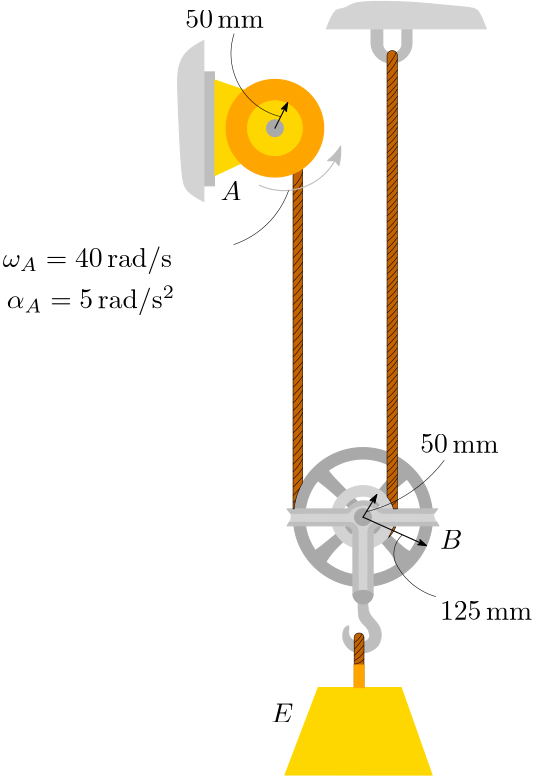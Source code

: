 <?xml version="1.0"?>
<!DOCTYPE ipe SYSTEM "ipe.dtd">
<ipe version="70218" creator="Ipe 7.2.20">
<info created="D:20200626142351" modified="D:20200627225053"/>
<bitmap id="1" width="1920" height="1080" BitsPerComponent="8" ColorSpace="DeviceRGB" Filter="FlateDecode" length="359403" encoding="base64">
eNrsnQVAVOkahndXJYy77tqNou666q7dQQgoBiZiYa/dBVjYLXagAoKKgVjYunZ3i4Bgdxc5
c/+ZHw6npwl93/vs3OHMmZMzA+eZz++3srIqpU7JkiWtrKzobYkSJRo7dwAAAAAAAAAAAAAA
AAAANPLHH3+UY+WvlFDhzJhncltCHfKUnxAEQRAEQRAEQRAEQRAEQRBENo2dO5QtW1ZUQTP+
mbHQJUqUKF68OPwzgiAIgiAIgiAIgiAIgiAIojFs//znn3+yFbRVSv8N2naD3sI/IwiCIAiC
IAiCIAiCIAiCINqksXOH0qVLlylT5k91eP6Z6flcXB34ZwRBEARBEARBEARBEARBEETLMP75
j5T8mRJ2840SJUoUSwn8M4IgCIIgCIIgCIIgCIIgCKIx1D+XVYdR0LQEmjHPtPlG8eLFi6oD
/4wgCIIgCIIgCIIgCIIgCIJoDFP/TEIVNCOi2f6Zdt4oVqwY/DOCIAiCIAiCIAiCIAiCIAii
TWT8c7FixWjbZ1r8jP7PCIIgCIIgCIIgCIIgCIIgiPZp7NzB2tqa8c9MIw7a/5kpfmaaP6P+
GUEQBEEQBEEQBEEQBEEQBNEmjZ07lCpVytramukCzSjoEqzAPyMIgiAIgiAIgiAIgiAIgiA6
heefaecNGf9MAv+MIAiCIAiCIAiCIAiCIAiCaAz1z1RBMy04qIUW+ueiRYsWKVIE/hlBEARB
EARBEARBEARBEATRGFH/TMOMOUiHHSyaEvhnBEEQBEEQBEEQBEEQBEEQXpTaJSNsakxMTKVK
lWRmII++e/fO8BU1du5QsmTJUqVKlS5dmvrnMilh5DP1z+j/jCAIgiAIgiAIgiAIgiAIIhVt
3HIG8c8BAQHv3r2TUtBUPpN5DF8R2z9TBc1YaF7/DdQ/IwiCIAiCIAiCIAiCIAiCSCUT+eef
pBW0EeXzTxL+mYTcF/XP+vV/trCwLGFVtkYtm+Ytu7h16g8AMJDW7XrWre9UpmyFXP/LrfEN
mCVL1lz/+71AwRIlrSuU/bMqAMBASpf5p3CRUrlz5zMzs8BvQAAy7K8/BEEQBEEQBIF/1kNB
G1c+y/tnKysrdvONokWL6td/w8au+WiveQAAE9G2fe/s2XNKvQHLlK3cyKkjAMBEVKpqI2Oh
8RsQgPT69YcgCIIgCIIg8M96KGijy2cp/0zvF2dFv/rnfPkKde81EtdHAJiaQUMnW5f5i/cG
zJkzd606ztCDAJiaBrZt8uYrgt+AAGSQX38IgiAIgiAIAv+sn4Lu1q2b0eUz9c+l1LG2ti6d
Etr/uRgrTPNn7f1zseLWuCwCIC2pXrMh8wb87bf8sIIApCXFrf7Eb0AA0v3XH4IgCIIgCPK9
Sl1tAv9sSLZv3042jNwafckm8s/Zspn1HTAOF0QApDH58xf+Sd3wuV4DF/hAANKYnLly4zcg
AOn468/wmFtYVqhYrUkzN7dO/br2HE4XTu6QH8lE8hCZAVd/CIIgCIIgyPfnn2nbjZiYGNHh
CE3nn3n9NxgRrY1/buzsikshANKenv+OJm/AcuVrwgQCkPbUrtsUvwEBSMdff4akWHHrVm26
abMuMhuZGRdWCIIgCIIgyHfjn9k9n4XDEZrUP+td/2xhmR3XQQCkF2X/+BsaEID0onCRUvgU
AiBdKF2mvH5/DOcvUNitUz9dV0ee8uuvv+PyCkEQBEEQBMns/lk44KDRFTQz/qAR/XPZPyri
IgiA9MLOoTUcIADpRY1ajvgUAiBdsG3UQo+/hCv8Xd2QlZKn4woLQRAEQRAEybz+WSifTaGg
2f6ZUdBl1NHbP9s7tMRFEADpRYvWveAAAUgv7B3d8CkEQLrg3mOYrn8GN2lmhDcsWQgushAE
QRAEQZDM6J+l5LPRFTTjn9nm2UD/3K3nCFwEAZBeNHfpCQcIQDoyYsxsfBABkC6YmZlr/zew
lt2eoaARBEEQBEEQXf2zNskIm/r+/Xsp+cxW0Eb0z0asf8blDwDpCOwfAOlL/8He+CACIF0o
WqyUln8A163vZNxVkwXiUgtBEARBEARB9PPPxYsXZ/xzkSJFChcuDP8MAPwzAEDSPw+CfwYg
fShW3Fqbv37LlK1girWTxeLKAkEQBEEQBEFE/bOVlRVPQTP+uSg38M8AfN/+2aFxJz0eAgAY
xT+PGavPQwAAnfyzuYXl4OFTTbH2Pv3HkoXj4gJBEARBEARB9PPP7BLoNPDPozznUnAlBUAa
1z937Dxo5ar1Z85evnjpOuHsuSurVgd37DIYUhGANKh/nj7Ld/feY7fvRN2LiCHcuXt/z77j
02f74pMNAGP5Z6N33kAXDgRBEARBEATRwz/TCPs/p0v98wiP2SPGzBrpMQdXVQCY1D+7tO61
NXRPXFy8sCt+QkLi1m17yQxQiwCYyD9PmLzkxMlLCQkJwjdgYmLSiVOXyAz4fAPAQP+sU/Ez
edNFxzx6/vyV9htAFo4SaARBEARBEATRxj/T+md25XORIkXSxj+P8pwzYsysoSOmDhgysW//
sT17j+zZe/jAwRNGeszGVRUApvPPHbsMvn07gsquiIjonWEH5y9YTXj2/GWSOmT67TsRKIQG
wBT+efps3wcPn9I34JMnL86cuxqy7QDh7dsPSUkKAplOZkAhNAAG+ucKf1fXfmnLVgbHqkPu
aP8ssgpcXyAIgiAIgiAIzz+XKFGCKmiefy6iDtXO9E7hwoULFSpkdP/MdNsYOXrm0BFT+vYd
3aljT+cmLRvUs69ZrZaTU7MePYeM9pg1xmuOCk/VrZZLPvM4lp1HZ+VmDr37ITb2w50del3y
nH0WG/vsDC79gAH4B24jaD/diP7ZpVXPu3cjlUrlx4+fFy72c3LuQqd3dh/y4cMnhUKRlJQU
H6+qiw4PjyIza7dY/wuvYyN2cycuufo69u2FJar7iy68jU2+r5rz9QV/sYUciogVLESe3dGx
sdFhhipE1XpTE3nIiHJSteOCBaqPBk3y8REcN/5OsQ5g2kKO8Ouri/hbbvgxT2cWL/H/t5+H
9tON6J8nTFr88NEz8v76+vXbth2HPMb50Okz5qz68uWbQqFMSlIkJCSSGR49fk5m1mqxOyPe
fXt6Smqi6s77Wzt5zzp86923d3cO0zvsPDwtMmdq3kVs12pPLz9kL/TRZeahU4/YD3A3W7Wp
nJl5D6k3WLgQ1jaffiqyhWQiJ6qjwVtC8s6JL19wbPVBdRj5x5Z1arbfef+NfV/8ODNnTev1
qvbd4O1ff/bC9bsXLl4/debykaPn9h04sSskhD3DzMXr581dRu97TVwkv7SJk5fs3X9ioqDC
X2q6If65VdvupvbPZBW4vkAQBEEQBEEQKf9MS6BLly5NbxntTM0zLX42hX9WKWiPOSOHTxz0
74Du7dq4NGpUr0bNfyr8U7lipWZNW/87YKxqBq95Y8fOHjd21hivlKbQWnSHPvM49t3dg8k/
7oh6p0lB6w/8MzCY9+8/kIvc4E272RPJj2QiechE/tmxiWpUwZCte6h8HjpiEp3evGWPdetD
Hz9WOTFFSuLjVZ0Btm7byzzREP/MmzMD+WfVEtgr9b8QmapbDUK1+yJCW6VwX8uuQsw/63P8
je6fjWP7059/+3mQ0/L69Vueat695zCZfvTYGRP55zFj55Pb4ycvUvm8bOVGOn2896JD/515
9fqt+g2YTGKiSkGfOHWJeaL+/llUWqaaT64XVWte3o8Ce6zJZ6p9L8u1Hr71iNpUtZRmmVW2
dE1dnYgtTxbCbD+cukfsbZbyz9LanLMobTbSNP6ZTYb0zxc3p05ZH7TzyNZtuxbr5Z+37Tyk
+hIr5hFbNU9U974g08mjRvTPOu2mfv558PCpuL5AEARBEARBEKF/pvKZRqr/RuGUGNc/e46b
N2XCzEke40YNHNC7U0fXFk2d7Ozq165d+e9/yv/5V/26Db0G9N8wefChaR3PT3O5MKP5yent
Nk3pO2v8JC3rn1P9M61wfnwF/hlkTKhqZito4RRT1D+7dRoYFxefmJi4YNEa8mOTZu7kds68
FbQVAO28kXKfFkInkKcYXv+cQf2z+BYaheR94dc/a+OWM7J/fm0kOZ/ehO0+xFPQVD6/efPW
pPXP02auTEhIIO+s0O2q31ae4xeQ280h+5g3HfMGVP9LBAV5q5KnGFr/LOYzWVP4XpTlY8Vt
p0oFi5YoyzpVqSdytk29zQ8fCVd6+eG39+/eSfhnuhC6ZIP9s+aNhH9WsyL4wIbA9frVP8fE
PGYraEY+k+lGrH8mj6aBf9ZyGEQEQRAEQRAE+dH8s5WVFds/C+uf6X1T1D9PHD972oQZk8dO
HjHMo3vXnk2dW9jZO9apXbfKP5Uq//VnH8d/wkY2uj/T/uXM6h/mVPowt9K7eVVi5jU8OKPT
XO+J+vjn91GhKbXQyWGMNMshJ8+pmqIOfVYyB++8j+VPh38GxlbQ+slnPfzzylXrlUplZGRM
k2ZdHZt0poXNhw6fZFsvRoXRCszVa4KN4J9TRXGyfw6LFPa7oM5WNQMNV1OnTpesyFUXM9Ok
bAxd3SH1c/mqWbUN0t02UreQ9cTk6uXUFWkQxTz/TH6UcO+a/DNnT1kNQ8jCmUJr1qaKbjx/
aalP5M7D3rsU58zqGWLkFiUZQUHrLZ919c+79x5T9Xx++sJrwgKPcfNpYfPlK7dZb0C2f1Z9
H7Rn33HD/bPAc7I1prR/Fl2srGGWtdMqhyz2LFW9cfIG0DUKlCnVy2xRLOKfqbA11D9rsZEm
8s+svU7endS2IczRSD5xqe1BOIea1SmF2V/ewWS1IknZGLrMy+rnSpxWMf88elFo0KZtC3T3
zzwFPWP2Kv3kM/wzgiAIgiAIgmRw/0z7PzPymaRYsWK04LlISgoVKlSwYEHj+udJY6dPHDtj
7Pj5Iz1nD+4/rHPbNq2bOjeysa1bu15T2/pb+lR9Nbmicn6FVzOq3JzhdG1Wk+dzqisWV3w2
v/bumT119c+qdtBq2xx691lKn+crj5imHDz/nKqmVfOkLEcln5llMguEfwZGV9D6yWc9/POZ
s5cVCsW27fvYEydNWbB9x/7gjTtu3gpPSlJ13khISCShjTjOnrtidP/M88MpPpNqVcaFqn5M
sbWcqulUb8y2suz7qav2FzXPWtQMH4pIsazsjhnJGpb9kKyC5vlnsuXSgl1L/8w+FP4XLhwS
2xfxjecbZo7GZ58pzin4Luuf2Qr68+fPestnXf3z7TtRCoXy5GmOng1av/PUmSv/HT0X8+AJ
ecep3nuJqmFAaSOOO3fvG8E/8+pmOQKZ60XZulJS24qpVI0PSdlsEePNW0jyjzL+OVV6G+if
tdnItPHPLLes/jG1lQpPHafMxjnFnAPCPqEiX0kcljPPMv7Za5Pfpl3L5urjnxkFHRcX9+nT
Z/3ks0bxW616A7lhQGf5njl39c7dKAaqwakVZ0+/cvU2mVlmUWRFuMRAEARBEARBELZ/Ll68
OK//M03RlNDKZxP5Z2+PKRM9po3xnOPlOX3B6MErhrSd0b3JgI6t3bv29Rg25tq0pm+nV/40
s+LVGU1nT/CeMmH66Zlt3vlUfju/yu15zrr5Z5UiFhleMHUevn9O9cmpjTvIPOxaaFUdtXo2
+GdgPE6duUwveMkdPZ6uqyu7eOm6QqFYsjSgWYvuzVv2ILdNmnVlHh01ZpqSldfqhrSXL9/Q
0j+LRcI/swtoUx9iC2euO+WZT8bQchfLlslhkXRRgtVxWmRo13yDJYQFwllDzxCuf+bJcInn
auGfBc+SdumSS2PvO+O0Bd1RvtP+GwzR0Q/JKfn27dvkqQv1W4JO/vleRIxCody+6/DYiQvH
ey8it14TFjCP+q7Zwn4DfvjwidxGRD4whn/mtHRI7VYhHF6QVU/LnU1L/yxVPywngUUqrtkz
p9yX9M8qrcqyuBrHH+TOwF+Uxo00wD+LRco/s08oU33NFs7cZ/G2nH0kWe5arNBdsEwd/PNu
38V6+mfVmJuzV1H5TG7JfT2Oqrx/rlvfSea5e/cfj9U6G2S/HSYrwiUGgiAIgiAIgsj7Z3rL
9H82qX9e4OXl4zl2nOdMb88puzw7Phn799Nxf4d6dRnjMcvTc8YBb7eX06q+n1np+LS2Xl6z
PLxmH5jh/nJ+zY8+lSLnO2rjn1nh+GH2Q+L+meWZmR+T66I5UTtt+GeQaeufL12+oVQqv3z5
Svj69RvhxYtXFy5emzRlQbIvXeJ//sLVa9duBwZtXblqvUKhuKS1f9ap/4aYIBX4WNHmD2yz
zXXX/KjErwHtpjl9LVj+meNgNTReFvpnccGuS/+N5KMhvxliGy/TNztF10uegu/SP9O2G58/
f46LixMOR2ga//yAvAFjY+NUxMUT3r37GH4vJmj9zpSh2Q7fDY+Ouv/o4OHTu/ceUyiU5ClG
8c+SAw6yf2SLXE1diKX9s8RD0o2IxTp+pHps5lGef2aF21/CkPpnbTZS/PiLy22D+m+IPFfQ
/znliCWXTAvNdupi1eMq8qLSzlr0lDZN/TOtN/70SfUG5A1HmEb1z2evaFX/fO0O6p8RBEEQ
BEEQRG//zC6BTpv655Uew1d5DJ3iMXmi55Q9Xm5vx5f/6F1h93h3D6+5Xl4z93l3fDmt6ruZ
/xyd2m6M5xwy/74Z3V7Mo/7ZQdf+Gymo+mkwbZ8l65+l/DOnFzTGHwSZvv/z2XNX6LhmSm7I
RK9xs5jZHJt0Jreh2/aR6WfOXs4Q/lnUfHL9s5gHlvHPMg9Rx5uy8bz6Z8P8s6Td1aH/c2qH
Z3Z/EmbJUhuvnX8W9IL+Tv0zu+ezcDhCE/nnO3fvq7tqCN+AyjUBocxsHuNUfaFPnrpMpt++
E2Uc/8xoRrHpjBcVjgZ4SpdOGrIyU6a1csp03piJjy6zp8j03xhtLP+szUamWf9nXf2z6D5y
/bPYVwP6+mffXRsM6P/M9HyeMXsVbzhC9H9GEARBEARBkO/DPzPjD1pbW1MXzYw/aNr6Zw/P
FR4jJntOmeg5ZbdXhzfjKnyY+HfY+C4e5ILFa+b+SZ1fTqv6dmblI1PbjfGaM8pT5Z9f+tT+
6FNFf//M7aGhk3+W9Mzwz8Co8llqiin88+o1wUqlUt1elnZ3Vrno2Ni4pKSk4yfOkRmcnLs4
NO7k2KRTsxbdI6NiyMwrV603rX9OtZp8h5wqbwW+VLYrsraSWXKxvN2R888amngIxx+U+VEn
/8ydk73BkhsvvTTmKbIV2t+RfxYOOKi3gtbJP+/Zd1w9uCd9+ympi46PTyATrt+8pzbPPmPG
zhszdv7YiQufPn1JZt6995iR/HOyojzF76rB86JsSyluJqVHGNRcQix8oqTxVt+/xdraNPHP
WmxkOvhnxn4Lzgiza1KHndt/Q+yg6eefg/xDDgSt8R+tu39my2cqnNnDEeqkoOGfEQRBEARB
ECQj+2em/pmx0LyRB6l8LlCggJH7P3tOn+npPc5jhrfnlN2eHd6OrfBhQsXdE9xT/LO6/nl6
paOTVf6Z1j+/nF/LoPpnVdPmlEbQKm+si39Wjz/I1E6rSqkx/iAwEu/efxCqZqqgyUOm889u
nQaqZVeyAGNXYF69dovO07hpF3K7YNGaxMTEuLh48hQTjD8o2gOZ9tAQjiEo7BqdMr4ef/zB
VBW86EI0M/6gpH9OriLmdkKOVCnW1CEOkzeY0/tCZCRE7fwzbYuRvL+cHdTeP6eOLSil36U2
njtuI3cURc4Ai+xT8B2OP/hvPw/RAQepgj567Izp/PO0mStZ3/5wSqAjox7SeTzH+6h+E20/
SN6lCQkJ5CnG8s9MBwauBeV7UU7zYXVnCb6elSx+Zs/DrhY+fOsRtanqDeC1mGbPyd1m3nLS
xj9r3si0Gn9QZDBB/liB/C8LWJt9+aH4+IPs/ipPxZ22Zv8cumn3ka3Bm5gZdPLP23YeEg44
yCho8qgRxW8a+Ochw6fi+gJBEARBEARBNPpnpv9zYXWY+mdya/T6Z8IYr7nkdpLnpDCvjq/H
VXw38Z8wlX+e6+k5c9+kjs+nVXs7o/KRya4enrNVo8PM6PZ8fu33PpUjtOv/LNZ/g9XG+fEV
3eqfmfYd7ObP8M/AGPgHbiNoP90o/tmxSSdyu3XbXqVSSUsuSV68fD1l2iLvyT6Dh06kMxCG
jpj08eNnMlvI1j3ME41a/3yIGa+QJYepi07t5MxdILvDs3CxrMbIqc2fNfvnVBnLXymzurcX
dvPrn8OYFWnysSIVzqzOzNIjBsbyN4kv8AWNnZP3gh4Z8Y3n+ufosNQd5+juRey9+077byxe
GiBa5yw13Sj+ecxYVVeNE6cu0X+DQBX0u/cf1wWHBa7bsXRFMJ1B7cE2fv36jcx2/ORF5oma
/DMnKicpJqXF7LHQi/IErOQAhXJwh/zjDXsnNRQgf5vJQlir09Y/i/dA/iazPeI13ppbOpu2
/vkU09I5dQOoK77MnBERcy49rOFoXptoltPWwj/fvXDx+qkzl48cPbfvwNGgJZwZdK1/3rv/
uLDOWWq6If65VdvupvbPZBW4vkAQBEEQBEEQjf6Z6f/M1D+b1D+P9lT558mek3Z7dXw3/q93
EyqGje/qMXaul+esvd6dXk+v/H7G30emuHp4qvpv7JnR/ZWq//M/9+Y5wFgCYHj9M8GlVc/w
8Cg6CJpCoYiMimE/6uTcZeFiPyqf796NJDM3+o7GmzMcyU7UmQvJxiPAtOMPEiZMWvzo8XP6
HZBCoXz69CX7UY9xPtt2HKLy+eGjZ2RmfMoBoLd/rvB3dVP7Z7IKXF8gCIIgCIIgiLx/ZsYf
pM2fixUrxhRCm6L/M4OX54wFXmOCvXoFj+3lM9ZztNfcMZ5zFo7z2DDh340T/10yfjTtv7Fg
gtf6Sf02Te7tP2kIrrMAMIp/JnTsMvj2nQg67ODXr9/27jsy32fVgkVrdoYdjIiIpt0Abt+O
ILPBLsI/A+P6Z8L02b4PHj6lww7GxsWfv3gjJPRA6PaDZ85dffLkBX0DkhnIbBn784ddbStS
V/xdwqkflqqOFpSjG6N9RxpBC7+/fv367v2Hly9fP3r8LOrysczrn80tLIcMn6rtd0PqHiDP
nr/UqfkGWQWuLxAEQRAEQRBE6J9LqEMVdOnSpa3VofXP9NZ0/Z/ZVdCenrMmeE4f7znd02tW
spT2mjXea/o4r+le3CkTyMSxM2EaATCWf1ZVQbfutXXb3oSERKUgcXHxW0P3kBmgFuGfgSn8
MzVdJ05dSkxMEr4BExISTpy8NEGXLgQAoP5ZKnXrO5luA8jCcXGBIAiCIAiCIFL+mcrnkurQ
EugirKSFfwYApKt/ZgqhV60OPnP28sVL1wnkzspV6zt2HgSpCIBJ/TNTCL1n3/Hbd6LuRcQQ
yJ3de49Nn+WLTzYAjOWfzS0s+wwYa4q1k8Wi+BlBEARBEARBZPwzo6CtU8Ju/px2/tlzLm0H
LTNllHAeAIAx/LND4056PAQAMIp/HjNWn4cAADr5Z5IyZSuYYu1ksbiyQBAEQRAEQRAt/TO9
ZQ87WKhQIVP3fwYAZIT6ZwBAOtY/AwDSwD//ZIIuHOi8gSAIgiAIgiAa/bOVlVUpVhj/zIw8
qGX9c44cuXD5A0B6MWzUTNg/ANKX3v3G4rMIgHThz3KVtP8b2LmZm7HWSxaFawoEQRAEQRAE
kfHPxYoVK168uFVKmCrookWLUvnMiGht6p9LlvoTlz8ApBd9B06A/QMgfenkPgyfRQCkCw1s
nHX6M9goChryGUEQBEEQBEE0+mem/wbjn6mCZoYdZFdBa/TPterY4/IHgPTCvftI2D8A0pdW
7friswiAdKFt+966/iVc4e/qhqyRPB1XEwiCIAiCIAiipX8mt9Q800YctP+GHv65RSt3XP4A
kG6X3m4DYP8ASF8cnbvgswiAdGHw8Kl6/DH866+/u3Xqr+u6yFPIE3EpgSAIgiAIgiD6+Wda
Bc3u/6ylf/7t97zDR8/E5Q8A6cKQ4dMdGneC/QMg3enVFy2gAUgf/ipfRb8/iYsVt27Vtrs2
qyCzaT/QIYIgCIIgCIIgtP8zbb7BjEJI/XPBggWZ4mctxx/s0XsULnwASC+aufSA9wMgQ5RA
N+48dMR0fCgBkPYMHTn919z6lyWbW1iWKVvBuZmbW6f+3XqOoMskd8iPZCJ5iMyAywcEQRAE
QRAE0cM/F1eH3QKa9n9mm2eN/tnesSWuegBILzp0HgLpB0DGoXnLnvhcAiBd6NpjOP7CRxAE
QRAEQZAM6J/Z8pneMvKZiZR/NjMzb9y0Pa53AEgXRoyZ7dpxEHQfABkNl9a9h6AKGoD0oHPX
wWjOjCAIgiAIgiDfjX8uVty6/6AJuNIBIF3oP9i7SVN3iD4AMmwjjh69PfBJBUDaM2zUjMpV
6+JPfQRBEARBEATJIP6Zp6CZ8Qepc2ZSQB3ylFy5fi1foaqTc7tefXBZDUCaN7ccNbNn37Ht
Ow1q2qI7/B4AGZ8mTd3bdRjYs4/XsFEYoheANP6WdmKLVu5VqtbLl78Q/uxHEARBEARBkPTy
z0XVEfZ/Zuqf6R22f4ZMAAAAAAAAAAAAAAAAACCPqH8uVaqUtbU1/DMAAAAAAAAAAAAAAAAA
4/pnXv9n+GcAAAAAAAAAAAAAAAAA+vlnYf9nEvhnAAAAAAAAAAAAAAAAAEb3z+Q+HX+wcOHC
BQsWhH8GAAAAAAAAAAAAAAAAoKt/LlKkCO2/wbbQJUuWhH8GxqKhXZu69ZvVrO1Uo5ZD9Zr2
1WrYAQAAAAAAAAAA4HuCXO+Tq35y7V+3frOGdm0gQwAAQv/MLoGGfwaGY+fQvk69phDOAAAA
AAAAAADAD6ij69RraufgCj0CAPwz9c8l1GH3f4Z/Bnpj6+BKfsvgty0AAAAAAAAAAPCDU6d+
M1hoAOCf2fXPjIVmxh+Efwa6yufqNR1M+surKn6DAwAAAAAAAAAAmaYW2sEWChqAH94/F1OH
Wmi2f6byGf4ZaCuf7V2r12yE360AAAAAAAAAAICG2qrqtj+Sgm5kaw8FDQAfe8cOrAHUWja0
bWbTqHnbzv8u8dvw/sOnqPsPzpy9tHLV+oFDxjOzOTTulKn9c4kSJRj/zC5+hn8G2mBj37Za
DXR7BgAAAAAAAAAAtOBH8s9q7A1X0A6NOzk5d3Fs0tlRdau+k4ITxVl1mzKxi2pmZ/Wjzl0y
nbVL2eXOZMt1heyyQSt17ODk4Obo4OakC3R+B0eYQ93kM7m1s21Wq0qlyuVLV69Urm6NKvXq
N7BxbhO8LUyZkq9fv12+ctNr3KzMqKC1988FChTIrw78M5B4y7jVqOWAvx8AAAAAAAAAAAD4
Z1Fq1HKwh5wEgKJ+Lzg7t+/boenYrnXHuFbq51x2iEuFKT3qzR3YfESPVs1bdbx45WZSkuLb
t1hGRJ86fbFHr5GZS0HL+Gde/w34ZyD/fU3NOo3xxwMAAAAAAAAAAAD/LEOtOk30U9DUtg0d
6b02MGT5mg1rg0J8/bcuXBoyf37g4sV+/msD1wasCPBbsjbQN2CtX8CqdX6rN/v7h6xdGxKw
drOff+DawC3DR47PdIWj7t2HT5q2yHvKwklTF7GZPHXxpBTU9zmPkvmnzVjao/covaXokIb2
6+pUCK71V3Dt8sG1yqvu1Cy/sUY5FdX/Cq5WIbg6l2rJrKtecUC9RrSCWs/Oro1cbezbMdg7
tLfjTiEz2Dm0J9N5EzOjT2vWrMOw7q1mDXReOMjWd7iD/wjHrZNb7JrZbu/cbv8tHTKuX5fx
U+cmJJIkJCSo/0tMVCqVr1+/HT5yciZ6MWtT/0xD/XO+fPngn4GQ+jYt8ZcDAAAAAAAAAADw
I/hnB6dWBL2fXt+mpR7mwdFZ1VBi3eatSqUySV0I+vyd8vylF8eP3oiKjFIqP5IJSuVDpfKt
UvlVyY/K2m3ctJEswcm5c6YwLVQtTpg0P3BD6J2Ih7fCY+7ce3j73gN6eztcDetO6qPhD27d
jdl74MTMOctp+w7djrODG7ndXLPcp3I/ry70847CP28rRPhpa8GftxYgtz+FFsqyvVC2kPxZ
tuT7JSTfL1vUbFbfX573l1clsq6vUp5Zju7yuX29hi3ZUL1c36ZVA5tW9Rq4kNsGtq1t7VVG
mjcnea5xT8Gy5YHPnr88eeqCS+teJmm70cStX48uXn2aT+ljt3SIne8wu0BPp5AprbfPcts9
p+vBhQP2Lhk1sG/fc5evk1dvfHx8YmKiQqGIi4snP37+8nXEqCmZrv6ZKmg6/mAJdRjzzG7+
bIr6563b9pJTmS67P3b8nKEjJqXZ6sgLY9/+Y1ev3aKQ+xO857Fn6NPPk2CitZM3C1mj0d8y
tPNG9Zpo+wwAAAAAAAAAAJjcPzs4tfKeNMPX148yZKhHvQZN0njLZ832mTR5ht5Pr16zkb2j
znLSoYnKx64KWJ8Qn3gl/PaqtVvHjlvQsX3/Xl0HbN8c/Pb5tbi4qLj48Pj4O3HxD+JjP8R9
+hb3OTY+NiEu/uuHzw/j4+P9AwJVXrRJp0zin1W34ybOu3kn5uSZK6fOXj197tqZc9fOX7yx
Y8+RgI07graEBW4OI7f+wTtCww6fv3STzEA5efryvagnU2csVS1Kx/2l3ji41l9LCvzya+68
uXPlzpkrd46cv6rIQfgfIXuO/1lmz2VpmdPSMocFwSK7uUX27OaW5P7837MEV9XfP1OrXN+m
lVo4t7Zt1M5nge+ChauaubiThxrYtia3HTr1X+23Yd78lQ3Us1GoqTbi8e/Tz5Pd8sLo8rlt
hwEdeg0a3Kfr6J5NxnatO6VrtXn/Vl81rOGm8c23T2m/e1bH/fO6n1zlsXTqyLMXrioUivj4
hMSk5CQkJKi+f3nxqnPXocZ91ZG9ptLSuH5Syj9bWVmJ+mejjz+4/8AxlbT//CVd3ss+C1cv
WbZ2lMd0U6+Inj6lWJhzSm4/ffpsoi8vXFr3ioyMIasjt0ZX0HXrN/9x/1rY9UCp/HRxHv1x
X7RS+fHiEvwRlQ7Mu/Ix9USYiv4+oRv9ZrZK+70bsGzjplDC/AGc6a0mBW3ctKy/Mdc1cr5g
LcBkqI72mkldcCiAho8dn5FSj6o+BPT8UMLLD2Sez8bWM9eofwniFQsAgH+mTJo84/Dh/yhB
64LpnbCwPX36Dk2zza7XoAlZI8EQ7123fnOd65/VA+qtClwXr/zmvz6gVav2dvUd61Sq1bdz
11vnjipiYxITYxIT7iR+vBj//npS/GtFwufEb58ViQnxce+fPL1KLt7XBgYxy8ks9c/jJ867
cTvq9Llr5y7cOHXuamjY4ZCdB9ds2LZkzcZFqzYs89+0aPWGxauDV6/fRqZv3XXo5Nkr5y7e
OHX2Snjk42kzl+rRooHxz0EFf/o1V+6KuXL9kSNXmeyEnKUtc/6VM5errU2HRo3K/5q7lLll
GQvL0uaW1mYWVmbmZbOZW5pb+uf9JbhqBcP9cwObVg3t2u7bf+Ta9du7wg4+ePB49txlDWzb
BKzd/OjREzIlKiomeON2WhpN/bPho1vyikgZd3ft2m0j1wM37XLi1Pmx0316dO3SpbWtq0OF
1vWL9XK0muz2x/I+NX16VpvQpcb0f50Cp/QOmut5/fothUKRoPLPiYokBblNSkqKj1dVQV+9
esvJuYsRN4zsqSl2WdQ/UwXNmGd2/w3j1j8z8tl0Rb/ytHHtkwYKmopleu5mz11B9S+5Jfcj
o1ROmDw6a85yOo8p/DMjn2mMrqCr12yk36+bhrbNfBYsO3ToyErfAHIf/jlTsFO1k1fmflf+
WVsPYzT/rL6U1lbzquRzkHdrkW3IyP6Z2U7VnU0MrK1N8Ql8Uo+wamNSpqceAeHTeeeOu0aB
t2evV0LrmeDAQgCm8bFNu71gv94kzybzlue+nSXe5pwXRkb0z6lvIv6+iGwt550uOPUa348p
376Jv5313XHJb/T4B1PbTyHJc0S2X/QhicOS+nISOYy8DZDdNvajnJ2SOu8Z6uOIuzE6/cYE
AIAfwD8vWrT88OH/Vq3yb+HSgZnYp+/QsLA9ZHqaKWiyIuq9DVlj9ZqNdPbP6j4SS1atefHl
4Ryfafb1atf/5+8GFcqN6uZ24+jOe5fDzh3zu3Vp453zGy4cWv385tHE11FJX18kfHz24Pbp
fXv8X7y5vnzlCj36UQiLVyka5zGOf/aef/NO9JnzqrLnE2cu+waGLA/YTFgXsjsy+uGnz19i
Hj7ZvGP/8oAtZOLKtVuOn7p0/tLNk2ev3ot6Mn3mMnXduG7766T2xhtrlgss+HPOnLnL5chV
Onsua8ucZbLnLGyZs52NzYpZ00MD/Xu3bvu7RXYysaRKPluUyGZeOpu5mZmFX95fgqsZ6p/V
TTbaNG/Z9W54ZNMWXcjB7NNvzNVrtyIi7p88dd6tUz8yZ2f3QVeu3rR3cG1g07p+SqcOA4/5
BO95awNDKPv2H2NM2rPnL5npBMOt2tTpi8hip8xe7DlpqrubUxfn8u6NS3exKz6ypfXyAdUn
ti87pHnpyX3sFo1q5zd3fERklMo/JySklD8nkR/JLe0FPXX64szin5kW0FQ+017QjHamd6h8
NmL/53SXz2mjoDu5D6ZiOTBoq1QzGXY5tNH9c2rlc1TM7Lkrnj9/ZVwFbWPfVm/5fP36zbPn
LvgsWEZuyf1MqaDT2z+rbHD0Pvhng/yzym9oJcTSxT/zVppJ/DOznJHzUy1KF2+/UNkNZq+d
syVqJ8MSLOoDmGIn1JqF5WrkfB3nyPOfyN7ONPEwP6B/NvWxNWIBv8yiUveC82JTm1LRvUsV
m9+Df2YdGd6HJ/mRtzEcayr4BNDwfqQGlfOJQfbXsPPLegXyjK7qR96nk+ZPIfkPk2SZLDx9
6peKcEdYZ5P3TlH9yJ1fdts4J1d92Lnf6+ntn+VfjSb6bPw+vrQCAABj+WdqfWfN9hEtSA4J
CSWPGtKTWXvIumj9c2DQBkOWY2PfVg//vGy134e4F6GhAVNG9OndrGHLKiUHNK+9dtYwv/lD
5k5yD9sy/cieRf7zB57bPPdL9EllwsPPT64cD1myeP6I2xFHlq5Ymvnqn73n37h9n/rnk2ev
rNmwbWVgiG9gyLMXr758+Xr+ys03b9/fuhu5zH+Tb9DW1etCT5y+fP7SzVNnr4ZHPjbEPwfX
KL+2wM85cv76R/ZcpSxzlrTMUTZHrtyWOccNHdrTpflsL4+VPgvMLbKTiSXMLIqZmZfIZl7G
jMRidb5fNlYvzyxHT/9s27qhXRtXtz6HDp+wd2zfwLaNnYPb2qAtCQmJi5f6kdka2rVt7tL1
8pUbLq26k5kJhvtndsMN+RjYjqNF615370Z++/Zt8Sr/+UuX9+rUonn9PzrblnK3KzKmVYWN
o5rM6F51hHOpUa5V1ni67ly/7PGTx2SlCQnxSdwkJCQoFAqyqBatehqxhvbatdtkB43ef6Nw
4cKiLThM6p8ziHxOAwVN93Trtr0aq6NN4Z/Z8pmpu6ZF18ZS0Ho335g6be6NG7eYH8l9MgX+
OeP75++v/4b2F9Tp0n9DZqUZ1z9LKX1Z8c7d05H9B0jqCP4xEZaIS5xQ/kOiMlCkzhD+2UiY
/NimiX9m7UX/ASO1eLeyXKJW/jlj99/gSGa2FxU7Yq1H9m8t+Qkg+35UW1Ojq06uZCYbwJa0
gqOh6VNI+sNE/eEsU8ks+tLiSmbWcRYtzJbZNv78AlWu98cO/DMAAKS7fw4JCSUwLS9c23c/
fPg/5lH6oyE9mbWErmjWbB8CuUN+NKCPRws9+m+sCVqvVMaF3zx+dX/Qao+uY1yqzOxmEzy1
Z6ivx2b/8Tcubrp5eXOgT///fEe+jwhTKO+/e3hk7yrPpXMGvnh9Y426/7Pe9c+0pLlew5YF
ChYvaa0q8bVzcLN3pHRI+bFDzdpNfvstX4W/6zBPMcQ/q/s/R58+d/XMuWvHTl9avX77Mv9N
G7ftUyqVO/cf9VkRFHbg2IbQPari58CQ1eu2Hj158cz56ydOX7kX9WSauv+znvXPNcoF5P8p
R45f/7TMWcoyB6FM9pwFLHN0snMYP2jAri0bp4wcldPcsozaPxfPZl5cVf9sNP/c0K4Nwc6h
3YWLVzt1GejWsf8K36DY2Djf1esSE5Nmz13WsfPAvv3HnDx1vqFdW2P5Z3bDDfkYWBs8xmtm
XFz8/BlzBgwcOn7s0GG9mg52rTqybcUhLcpO71grbGK7FYMazutRa8VAux0zux8NnH5x6/rY
T59owbNCoaC36juqUmiyqOEjJ2ei8Qd5LThM558zlHw2qYLu5D5Y1Q/8+Sst5bNx/TOzcEY+
p0pptYJ+9vyl4aegVt3G+v2i8V0VsGPHbubHDcFbCPDP8M9p7Z91EWLwzwbXuMosX37VbBkl
EFOCGkut1y6iYtJKsPyI/tn0xzYt/LPMXoi/Jdlfx2R+/6xaI/cfNdCjpN3JZa9U7v1oKuXI
rdBm/LN2h5H9yaPhw4Q5GsLDIr0usgTWa4DZVK1+SfE/Iblnlr/l8M8AAJBJ/XMLlw48vczz
z1RQb9kSavSNdHBq5dq+G2HIUA8PT29fXz+yXrI9dJPIj2QieYjOo1MBdq26TXTzz84qj+of
tEGhiH0Ucer9jV2HFw7c6tXmeqDn85Or30cd+vT8XGJC9PtX549smnJ8xcA3F9covp5+fWPD
3mWDNq+ZkKR4Exi02ZD6ZzpmYslS5c3NLSpXtRW104ygtrTM0cC2jbHqny9dvRURGXP91j2/
4O1L/TZt2XkgKSlp+94jEfcfKBWKB4+frdmwbcXaLavXhV67ER4R9eDSldt3Ix8Z1H+jerm1
Kv/8vzLZc5S1zFHKIkdpixzWFtmtc/26bPbsS2dOu9Sqnd/cspRF9mJmKvlcIptZ6awq/7zG
4P4b9VX+uW19m1YTJ8198+bdzVt3o6MfJiYmHjt+ds/ew6dOXUhMTIqOeRQeHvXs+csp0xao
i6Xb1mvgYmD/5zTzz8Gbd5CFTBozZmjfvmMGdB7fy2lKj/pT3KuMbfvP4t4OB6Z22TXRJdSz
2S5v12M+A84HjD/pM+HDs2cKpTKJ7Lkitf8GMxChVMuFjOafefXPJdQxkX/OgPLZdAqa9taQ
Kn4Wymcj+mcp+cxT0GQeA09EzdqOevz+6tFz4PoNW86cPd+9xwAK86PuS1NZ3+hdahNLQ7tD
qMxwcsijAmnMRCgt90WzHhb4ZPajD3bK+ue5Fz9JL8dOYrZ9Fz/ylLLEGjl7oX5IdH6RNS4R
rILTVUO1Par7rOWwZhb031AvTTAne6fYBzl54SpdzD47rIWwF55ilXeydol/NrWak/siYe0O
VwUkKwV26Rr7Op2lgkVq8/iimN3e029mf/YVtKAajbvSFNXA65DMtFOW7r/BbkUrX7opMaf0
xmhxfDQrfemHNBkGzgEXq39mnivtn0UUn/A8crRS8suDdSLUD9E2AsLGqtyHZP49fvKiNIug
ZNuT3AKX2Ud231f2QeOsnbNkThNdqX+nL3GoNWwAv02rxJGRVHZiGyw1nXnDsmZgb+om0YMv
frj0WpQGxS36Mhb06NCr/4bEsRXZC9ENkHiziw7xxlsF/zUgWv8s0rxCk1eUez9q06eF+14T
brDo7ojXP3PFrzafQlp9mIgKW5ldE69/ZhVpa7dtYvXVrM9MLftvcN6DKa3LRZr5cyq95b9D
kf18kPhs5GwGLDQAAP6Z2mb3bv1oIw5fX7/AoA1U/xJoO+hVq/x5RtpA6jVowgxxyIZMpDNI
ParluIQ1azvq4Z8DAjcolF+ir+//cGnDmSW9rix0T7i6WvHppCLhnjLhvkL5NO7LnTtHVx5e
5P4wZITy6vJnu733LOp5ZOcipfLr2sBNKr/qrH/9M6FY8bL58hUhP9rau5b5o3KJkuWsS/9d
3OrP3L/lsy7zd9Uaqr7Wlava5sz1a90GLsbwzz7XbkZG3n9IrmW/xcYFb9u72G/jlp0H4uMT
/jtxLjEx8dqte+R214Fji9cEB20O+/Llm+qq98HjW/ceTJ9liH8uH5jvl+w5/lfaMtk8W1lk
L5vrf+YW2ZfMmvNfWNgf2XMUM7MoaWFpZWZhlc2sRFaz0lmzZTMzX5335+Bq5Q3xzw1s2/Tp
Nzrq/oPD/508e+7S/gNHT5467+e/0aFxh/4DPW3s24Zu23Pw0PGjx04fOnzi2PGzZM5efUY2
tGuTWeqfr9+4o1Ao1vr6DujdddyQrlP+dZz/b/1p7cuPbVV+VsdqoaOd905osd/L+YB3u5Pz
+55aMfJi0ML4L18TWZ03FClRCWmF4tate0ZspGCsHtfp6J9nz12h1CXLlgcaS8YuWbZWe3r0
GmmU9QYGbTXRkIJaNp2WWTt5ISWbwU+fyfxpOfjg1GlzX0pH9y4cyZo0WTaqxebHj584NpXl
P9UGkqtD2aJSLXVTXTHVpIyupAtnHk02wOL+Wb2iFP3LeyJP/KZa4hQNq+0aBfXP3Pm5C9fF
PyslN57rn9UHn/1j8mL3RbM0Mnszkhee8ig9HR8/MqdAvUDO7rMfFZwvrn+WnlN9aj5+EjyR
p5LU17x+QanX4NyGrjr4Z257z5QrdEn/zF8Lbzgqrfo/c5t8SvQXpQZ4jR9/27TbGA3HR1OB
nIxu1WRieUZF0P9ZSpvwm9PKu0FBaWLyiUuZQpusrvGTaPpK7QpPe3JNnXB0Rc3+mRxwfrG3
6AniviZbz5zPmYffGUD6H+MLVb/IBoisiPOS4+2sZE8AqeXwnXbKbKJvJd7ZFw43Kfp61nlR
muuNxQwk7zsX/fwzOQW8Vw6nM0PQGt7ngFYfC9xTL336+K8B9psx2ZEKuxPLdOZJ2U2Z96M2
HfIHLOO/63kvWvEjxtrrFBetneAV7LimDxOJicmvK5ZuFR1eNuWQCltqa9w2sa/5WK9bbfwz
/7Uh2TKFzMn79SSmiOVfwxo/G1H/DACAf+b556HDPOh9Ty9v2v6C3CHQqmOj+2eqoOmK6NpF
u22QieQhOg+ZWUv5XE33IQhp3bLf2nVK5Yfoq3s+Xwy4sKTzrYXtFDd9FYkXFIooRdz9hPiH
isRHb+7uOr7E/dbKDrH7xzzePOCUX7/oq6EKRVLA2vWG1T+rhFihwlb5CxQl9+0c2leq3LB8
hdoV/6n7T+UGf/5VvXJV29p1m5KHKlWxsbCwrFO/hSEtOKh/njBp/tUbEVHRj2jJ674jpxau
Wh+y62BiYtK+/069ePma3MbFxe05eHyB7/qwg8dpc4boB09uhT+YMXO5/v652l8B+X7Onj3X
n2rzXMoie0lzS2vLnAUssq9ZOP/W5SsNy/6Zx8yiuJlFoWzmxbKZWWUzK5M1W7Zs5qsNq3+2
c3Bz7zb48eOn06YvtG3k6tap34cPn65dv+3Sqvu581fI3v135FRzl67R0Q+fPX/p3Kyzrb3r
zNlLYmIedejU306vNbJF2YhRU5ih02TCDEeon6R99uwFOUf3wu+NGjlsWL+OY7vbTOtaaZxL
6V41fx9YJ5dP2xK+ncvvHu2416vx4RkdTywdGnPuMO3/rDq5San9N9QdOZLIQ0+fvTCWUTx1
+qJRelyL9n8W7b9RgJt86uTNm9cQ/zzBe97nz1+0lM9kTjK/UXazc9ehtLZZG8icZP5M7Z/p
ejUWVDPzGFKor8fvL58Fy2T8M3lUH//MK9DlVDWztLBYlwaWUFWJWb4lZlU4C5tdcOU2b0Uc
TaqeU6CCRbaHszua1sifQVCcLNoSRBv/zNkq9qNS97VsjsFfOM/w8w6UmLcXX6mGOfkvEgkh
KTKGFPvKV2v/LFLhxrkwlx+4StgiVRv/LPBa4o07+JJNpDROemM0HB8ZAShTGifXL1r6vLBL
6aTdEXVxmnwXV4Pwq20FI47xfTX75SHT6FW4drFzIVYvLShx55xWTqGg1DcOvCMvWwwp8M/C
EmuJQRtlXsai46lpO/gj67XNPyOCtuG8gyB9uHRelKbiVXH5xvfV/CLSULHaUYF/Fnvl0G0T
7oV8jbHEqZc7fSIbkLoXqunMPqY6VdFvoHgveJn3oy4jtAqPs/wR438ipWxGah2vZHMMXh27
/IeJhLBNWbvE0IGpRd2cN7WGT1HhF2Fi/jl5g7Xwz9L/UEVD/w2JJ2o4I5o+G+GfAQDwz+wm
GLzBB4X9N8LC9qxa5W+K7WQUdJ++Q4WP0oERpcZGlKFqdTsdfay6/7P/OnJR+fDqnk/nfe/6
97q9tO2nwxM+3gyIurjpwd2jnz/HKJUv4h4fjQgZdXOVa6S/23Vft5shoz8+OEIuCv3XbmDq
qPWTz+XK1zQzM/+ncgNVpa5dW3KnRMlyZGLpspVKWlewLl2xVl1nWsT7++8Ffs9TsKFdWwP9
83jv+dduRoZHxFCBc+fe/cWrgwM27vgWG/vg0dODR0/fj3kcHx8fuDls4aoN12/fo7Pdi3x4
+97DGQbVP//ln/cXS8ucf5hbljS3tDK3LGOZo5C5Zau69RZNnbx81qwR3bv9lS9/cXPLcvny
l875vyJZs5Wk/jnPL8FVVf7ZQXcbTHd5waJV585fVh/hNuQgv3373nf1OvduQxiL5dKq+7Yd
+yIiommzDjLn3fDIMZ5T1V8udDJWN11tEhkZo8fyY2PjEhMTydMvX7kydEifEd1tx3Wp7Ola
brRLiYnNCy1yL79xhN3eiS6EA1PbnVo7OfbbV1WrjcQEYf0zvf/12zdjGcVr124bpcZbqv6Z
lkAXU4dX/5yfFcP7bzAl0OROhuq/0aPXSOMWPzMeOO331KV1L7Jq2mFD3j+TecichhTV61H/
bAr/LGt6Ux1sSmcJiR7O4j2EmafzVyTT/1lkRZw5ZaQ0Ww6L2WPucrj+WbiFIqpZ6/4b4tvJ
k7py/a65HULohgkWLtq0hO2ftTloGucU31SpyjQp96WtfxaTJ6009d+Q6yOqhX8W7zIqvGbX
Qk1Ib4yG46PJJHNtsJZOg5ouYSUtr0RcfqWp/2RetmRRcHAExa58dSN76DhrF9tH7fpvCDaA
uxZOy4KNcnWPomdNm/pnqYHM5F9X3CXzZtBhOQJpLPdiEPkXDRKHS9dFyTeQoRWbwocEvlrv
/htaHxD5V524h5Q9fRr63qc8l7UlIpY+2e7yB+wzoP5ZpFOK9DdBstI1pbmE9NOFn0J61z8L
vsMS/36N81zWS1G4XuG2Gan+WbKSWbip3G9VhCdO/oxoPF/wzwAA+Gc2tLyZttqgHaHZttnT
y1vKDxsFpsKZtwpGPuuxap3rn9X+2d9/g1IZ//rO4S8XV90L7HV8mv35ec1OLOzsN7X3tuAl
z57dVijfJL4+//nC4sgg92PTG5yZ3/zZkVnfXp1XKhUBASr/7NREf/9c5o/KWbNmq1rdntxv
YNu6XPmaBQoWL2VdsUhR60KFrQoWKkEfsnNonzdf4f/977eGdm0M7L8xbuJ8Ov7g3XvRsXHx
qmEH9x2ZvzJo/9HTX75+jYuP//r12+Hj53xWrAvdfTgpKSkuLj48IvrU2avhUY+nz1pqSP8N
/7w/W1rmKGNuWcrcUtX5OXtOc3PLed6TNwcEFMqR07PfgCUzp3V0bNSrpYtL9Rrl8+SxMjPP
ls3MN8/P1D/rXf/c2X1QTMyj2XOW2TZq375j37dv39+4edelVff/jpx8//5D6Pa9rdv2evDg
8cuXr9u0600O9Rr/4Dt3Ilq27mFg/TMbjSXQTPRoKfDx02f1mYojT1+01KdPRxuvrlUHNi4y
tF6B6fbFl7Yov75T7fW96m4Z47h/muuVXX5JKcXPUv750+cvxtpxqm0/f/5iXJnJ88/sEmim
8jl//vzMHRLDxx/MgAraFPKZ1ntrWbIeGLR1a+ge4+4U/c5C3j8b/nWGHv2f09E/i5fOcjoq
S/tnQUmzjH9mdyGW6TUttj0sOax5jVz/zGqqzImJ/LPo5nG2hFPGnO7+mb+pEsrFCP5ZTDGZ
2D9zW6HKdMs0rX/W2LVVqkGBuGuizoq/QJH55USu7HkR63VcQy//LL4XXDmsn38WK57kI2hc
LPX60cc/852hlD4V2TBJiarbMHz6+mfZw6WHfxaXb3QtooZW3BammX+W/1jglUlLnj75kteU
5hXivYvZL0sNX11xtlzzW4MntDX8SwSJBTJjKXJacHB7RIt/Cund/1lDc2be60q9GaINt3X7
hNSj/3Pqi4f/DwpEPpFEf7Vp6Z81fzbCPwMA4J+FLTgCgzYIx/ijEphpy2xSBc0eA5FAfmQa
g+iKrv2fqTcOCAgmV5txL28k3dty0797yIgqO73q7ZntFjR32J7QgBdPwxWKj4qE+0mPtt8P
6bd/cv2rqzvFRwTHxUaSZwX4b2A8tt4KukDB4kz/jcpVbf+p3KDiP/WqVLOvVKUhuUMVKJlu
bm5Ru14zw/tvjPf2uX4r6k74/fCImPOXbr54+ebT5y+bdx6YtzwwcNPOPYdPBG3ZRe5v3L7v
48ePL169uXDp5r3ImPCI6Dv3HhrU/7laef98v1hY5vjDzMJKTUEzi2qlyxzcsePgrp29Wrce
1b174JIlMz09/86Xr4uD46JJk53+/jtrVrM1+bIGV6toSP/nhnZte/UZefv2vcP/nbx67daB
g8fOnLm4afNOcsD/7Tu6gW2b3XsOnTx1/viJsxcuXD1/4Qq5dXXrS6bbNnI1ik/Tof45Sp/6
54cPn6hew3HxiqSkc+dP9e5kO8ytwpg2ZTwbl5jTuNjKNmVDetc8MNZ57+RWO6d2fnzvukKh
SIiPZ8vnJG7/DbLAzDX+YHFWeP03jFX/nAEVtInkM/sbE/kx/miHczJnZvTPteo2Rv2zVvXP
YhjZP4tuodR6jVT/LLY6gd82un8W778hM6fIpop5Gym/Kuy/IXJBna7+WdM/i9alNE53/8ze
Lw3DeImYFomSaXFnJXF4ZXZfti5dw95liPpnrQe/49tgCcvKPYbCrwxk/bPUKdZw6kW7smi/
HCPWP8t9Amjyz1Kvf9nXnkglrXH8c2r/DTH/rIU61qrfguZ/npD60cH9dxDsr+okz7Xk+1GL
omvOc7Xxz2LV7Knf33G/tmAtSrJQX6tvwUTfwlr0zE/dJEaS86ZLbpuGL5W09M/iipu7qRq7
7thp8xpG/TMAAOjknxnPHBa2x3vSDNf23Qju3fouXLSMViD7+voNGephuq2lJdZ0DMQWLh1o
JTbdJPKQHgusVbeJHv55bcBGpVIR9/Vh4sN9d7cMPbGgTcxOj493Nr+JOv3hzeOEhM+JcW+T
kp4kfjsTtd9r3wzHa1uGJL47GhevGr/Pb80Gpo+H3uMPFi/+R778Ren4g1Yl/ypYyIpQwqoc
mfjbb/moc1aNP5jzf0YZf5D2f74f85hs/8vXby9evhV+L/r1m3fHz1xauXbLnGVrlwds/u/k
hVev396LiLlw+ebLV2/InDEPn6r6P89abkj9s1/eXywsspc1tyhoblmhQIH+bdvcvXrt7NGj
TatVq2ZdunKhQuUKFelobz95wMDje/ft3bLVxto6a9Zsq/Nl3WBA/TNtqdHQrm0Dm9Ze42Z+
+PDx+vXbt+/cS0pShIdHHT12OiIiOj4+4cbNOzdu3Hn8+NmAQV6qmW3b1GvgQs6Igc0Eho+c
PGvO8mfPX8pr5+fPXwUGbdW7n8ClS2qlnJCQmJSYkJjgObRlV6cCw1sU8miWd0ar35d0KrK+
X8VdXjY7xzc+uWl+IplJHdbog0kphc/JvaDJAjO+fy6sDrv+mYbXfIM2f86TJ49R/HPGUdAm
lc/MbpKXrtRrspP7YPrCNlaz6zT2z3XrN89E/lm0wllDQ4nUp0iUDYv2fxYvpRbtUMGdjdMP
WeMaeSZZtNuGNt6bM4yg1v5ZanX86eyhAHX3z7wzIrFSDXMK/bOomBL5d9B85yx2P/W58j11
Temftb1CF+k5zFcT8oZWw/HR4MAl6sYlakrFzaFu9c+yTW55jYUFvksX/6yhtFvkBImN3qjJ
20i1TZaWq1K6XqqSn9sfQBt7ptGlS33Xo+1yZE+TrDSWO1y6+mf5Thfa9sLVzz9LF1GL9H+W
f9VJv7Xl/gWB9Iii7CELReqfpfZX0/tRQ3d0se7iHP+sueyc882LeP2zXBsQ2Y2XPXoyPcnF
X2yi9c+yLUpk2+bo/BZm74K8f+aObSrb/5n/Gpb7bIR/BgDAPwtx79YvJCSUCmcGOuqffk2Y
dW0A4uDUiopogoenN21MvWjRcj0WWK9BC336b6xar6odfR/98c72c+uGnPXr9eH6GmXiLaXy
lTLpq1KRmBj7ITHucWLC9ehT8w4v63hj/6SErxfjYlX+1s8/2JAWwfaOKqFawqqcublFtRoO
vEdtG7na2LejBrVIUWtLyxwNbFob7p/He/tcuxkZef+hQqEguxAfnxAeEX3xyq3nz1+9fP0m
PCrm+cvXz1+8vnjl9t17KjFL5iFz3o95clvf+mfqjYOrVViT9xdzixwFzSya16kzy8NjxuhR
F8+cmTh4UI5s5vmzmhXMmi1P1mylLLPbVPy7Rf169cqWLZUlS9as2XzzZNlQ1aD653oq/9ym
gW1rG7s2Fy5c7dhlQItWPebNX/np0+fFS/3ev/84ddqCZi26dnYfeOr0hfoNW5LjTGYmz6LH
X29odag2MVCm+QVsVr2G4+MSEhLIyZo2uqlbPfP+Dr96OP9vtmt+vx6ltw6pEebRcKuX/eUd
yxVKlamm4jmRymfyvyRa/pwUHx+vbmy+xYg6kRyH4SMnG90/FypUiBmCsBgr7LJntoI2ln/O
CAra1PKZsv/AMZUx/PRZqILJjpPp5FEyj9HXmzb+2ca+bWbyzwJ/yx8OT92yOFVj8qwm79Hk
/sZi/pnKT/ZmzLsSnfwQeyw83mz0R5Zf1bBGwc7y5lftb/KjnD3lzpbcLURn/ywcPXBftPq+
eoEch2yIf+b7du5eJJ96+TmF/lm85pY2veT/62bxoQC5F8jJfQ84Zpi/HJP6Z64AT95CVstQ
3thbqZ6EO/qVFv5Z8viI1w/z/+02/7BLF91JVz/ylsPZhdYz5/P/CTlrjexDIVDTWmyGjH8W
dnbl6XreCUo+mDr6ZxFr3d8npQBbwgtxTzHfWHJPYso/upfuScLfgJQDLlBPXbx9JLsByyxH
OJ0/EpmcNBa1gqKHS9dFie2FbNmwpspznfwzr0s5r++E4HUl+SPrY0GkxFT09En6Z9500f7P
Gr6Tknw/StaWkwWq5+e8uXgfsPJHTPzsiPV/lv8U0rDx2rU+riY5Nh/7RSLS/1nDtnHeNbxX
slbjD7I+ReVKkYXj6qYcE/VKOSNCypwRDZ+N8M8AAPhnKVq4dPD08ib06TuUacfBjBJoIgUd
FraHLHzLllBag837UY8F2ti31c2Lqj2q/2pV/42Ej0++xRw+GzLuaMCgZ9eCEhLCExLfxn/9
nJSQkPTta9KXp0lxt6PO+R7wH3jjiE/i1xvxsS/Is9aqNZ2Ts0H9N+rUa5Y3X6GSpcrTZsUU
qqbpPDVqN86dO+8f5aoa0nyDVf+s8s9R0Y+ocKQa7fWbdxev3L4Tfv/d+4/h91Q6+tWbd/Qh
Whcb/eDJ7fCHBtU/VysfkC+Lubml3Z/lhrl3cbWz2bhq9ar58wr/79diZhbW5hZW2cwIRbJk
/V+WrDmyZM2dJYvVL1myZM22Ms/P66sb6p8b2LZuaNembft/z5+/4uSsarWt1rYbyQ4uWx5A
m283a+F+81Z467a9qKw2hX8ODNrayX3wBO95dIQ1Y/nn4SMnx8XFJSUlJsQnJCqSpo+w6Vzr
p651zPvVMx/b2HJ+27y+7qU2Dq22c5zdlc2TE1SJZyqgE9USOlFd/6yeooiNjRs6fJKxXOLW
bXvpPpI7RvfPTPEz0/9Z1D+TGNc/Mwr606fP6eKffRauNrV8ZitoWgi9NXTP2sCQk6cuMPX8
ppDPjH/et/8YWZ0oxhrOUtchCKdOmyvjn8mjJvXPTDluSkQ7CfNHzeNWLLP6Kkv03+B4Xf6K
2P6Z5ZyT9amgvldujSlLU4r4Xhpme3imnX0QyD7q1X+DtwHsw8XaKTKzof032Kvgy3aWf5ae
U/AikbAi9DKf3TSVY4p4KjhFeiRfccs8Sq6jTd1/o5qwCzRXlbP8M9mp5At8QY9obfpvSBwf
UaXPa8Ar3uNUpF6OffRY8K2pyGJ5a5QdKktydDz9/DPLnGwUd8u8w65H/w2RfeR9OyC649zj
KTZuWuoR1tATW7ABvNeAYBgyGUkrtRzuDsoXIfNPAbMNPNklOCm6LUp0LyT6SzNdbSWsuz79
N3ifJ/wDwj7yYp0cxN4sEr5XcNilh5yTfCHx5blMX3rR96PUxm8SsZ3CD1j5IybbBj90o4jW
lvwU0rTxGn7XSHwqSn3Twdl9zdvGfnEKhzsU6YjO68ci9TnGPF0w9ADZkdTPc4F/lj8jsp+N
8M8AAPhnXTGdgm7h0oFXbk1gVsceGFFLdB18MNU/r9mkqh39/Ort/aOHN03evmr4vbNrEz/f
TUr4lKiSecrE2LikuHeJsZFXTqzesHzQ2YOLE76Fx8W9V/nngBD1croYqEHsHd1Eh7pjbLNR
GhEL65+ZBgyqQuiEhIioh2cvXLsXGUOLYJPrY9X+2Sj1zwF5fzEzt6xbtMjYvn3CNm4IXLS4
XoWKebNmK5XNrFiWrMWzZC2aJWuJLFlLZs1Kpqhuf1YJaN+8v6yvZqh/rq9W0I2dO965G+Ha
oQ85sIOHjr9x486Nm3evXbs1cPBYMqWz+8C74ZGOjd0a2LQm8xvdP7ONmcxD+jX6iIiIJieK
nMRPn96M7Vm+t+3PPWr97F7lp55VfhrR8Oe5rvmDh1ffN8Xp8rrBCbEf1XXv8ap6afISZ/Xh
oOXTd+9GNm/Zw7gu0VjCUN4/k5A7BdVhLHQ+dYzun6mC1maEPlMwdvycNJDPzGuVOYnsV6xM
fbKBkKOq8Z8MGOXI16nfVNffXIOGjPFZsEwImf7D/wWiMrf8HiB8AS5w5t8r4h25DUZSiGnX
XFcvNJSrpRlatGiWRub4aBx5MEOjbfds8KMeW533QqKrOcBLDmcEAACAqf0zo6DDwvYIhyk0
BGaIQ9f23dnTyY9kInmIzKDTAuvUb6qnf16pqn/+8urxtRNbApeOXLdi1K1zGxM/3U9KjE2M
S0qKS0qMT1QkxcV+e3DymN/KZUMPH1ge+/V+fPxX8qw1azYZ0v+ZJ5mNMpusf1bdTvBW9X+O
in4sanWoeRaG9n+m/rlR4076+OeqFfzz/pzdzMI6q1nDsmVG9+hhU/aPPFmzlTYzt8qazSpL
ViuVfM5SPEuWEr9QfrH++ZdsWbL45s2yvtrfhvpnm1YEG7u2GzftCA+P2n/gaERk9NTpC20b
uZLbyMhoMoXc+gVsJPM3sG1NZibPMrD/c59+nrziZ14PASPKtFmzl9JFXTmze0CznEMaZx9Q
7+d+tX4aXPunyc1y+PUpu82j9u6pjkfntbi9f8WLZ4+Si9sVyviExPiUimjyf2TitBmLjegS
07L+md4R+mdT1D//aHRyHzxi1BSKfl3Kdfo+ZfbcFbQjuijkUaNsA/lQrVbDHn85GM+4yo0h
KDZkIfyz7tfC4irYdP5Z27a9mdU/y3V5zfDIdlIFOLa670WGeb/DdgKcEQAA+CH9M2HS5Bm6
ViNrs0yZQQbJQ2QGXYqf7ZmGFbr0f1Z5VL9VG+PjEz69e33z0qGw0MVHDvo/eXQ+Lu51XGxc
7Mf42A9xcZ/j4+Pi3n18dPHqnh1hy0+d2/b+Y8y3b1/Is3x9NzB1xZmF8d4+V65H3L4b9fHj
5w8fPhHIHYZPn7+yf2RmuHsvWu/xB1P8c3mf31X9N8zNzLOZmZuZWWTLZm6WTXWbLZtZ1qyE
bFkoWbJSsqn7b8z+3Wx9tUqq9RrsnwkNbFqNnzh75uwlTk062Nq7NrRtTW4dm3SYOn3huAmz
mNmofzaw/llt++cx0oxXL8r2aYbLNCfnztev34m+d3W0e+UBTjmGNs4+srG5V+NsE5pa+HTO
v3bgn1s8au6YUG/v1Cb7praePLTzqPGzDh0/9+L1O8aBx8XGkturV285OXcxegFtn36epuj/
LKx/pv038guSL18++GcgpF5DF/zloBf7ooW9LLgj9wlai5igHvhHq3/Wp75X18ttQeOODFIM
aar6Z2BYbbx8jwIAAGwnzggAAMA/pzf1GjQxcAbOzA1d9DAPtP55/dqtrELUV0rle+l/8x2n
VH5Wk5wNG7czy8n4UE/ef+C4G3fuh0c+Do94GB75iHAv6nEyZCL5MfIxM4XOcFc958070f0G
eulznNXeeH2V8i9LZF2a9+dN+X/ZVCBrSGFzcrshT5bgfFk25MuyPq/6VsUvG+j9vORO1sV5
zZ4Utwyson/9s22j9vXUzTQYGtq1tbFvx0jmBrQ02r4dmc6bkzw3U5xZWhvf1rX3INeq/Z1+
H+T02zBHC4+m2ae1+32WW97FPUr4D/xr08iqW0fX2jHeacfENsPdm1tXd7Gq1q5Os35dBkzq
PmD84f9OkNfz06cvOrsPyRS7zIw/SBU0vRX653wpQf0zkKBDrdpO+ONBv24bSrF2zaxuG0q5
btXwzxnSP/ONYkbovAH/DACA7QQ4IwAAAP+cAahZ26mRkz5myUF9O3TwhLWBIf7+mwKDNgcE
rg8IXLc2cENAQLC//+a1AVsCCGtD/AM2r/ZbFxAYHBi0yS9w/eq16/3Io4Ehw0dOznT1z126
DZs6Y6n3lIXeUxdOmrJIG7xVLJw+a1m3niP0Oc5qOzqgnv266hWDq5UPrlZBRXX1bdWK6h8r
skj+cUO1Cuur/bOhaqV11Sr1q6tu7q1vBxLbRq429u0Y7Bq52nGniE40Ss/tNFbQTR0cBzUt
OqLJ757N83g5WcxyzbuwW7HFPUuu7PtH0MC/Nw2tvWm0Y9CYpr1bNypbu23Z+t0KVWlboEKz
30rbu7m4RJ3YPGTEpMyyv/DPwFjYObjVqOWAvx8AAAAAAAAAAAD4Z1Fq1HKw16ssFoDvkmaO
TQY2KTqrQ8FJLnmmtsq/rFf5Zb3K+bgXW9m7/PohDVYNbuQ7rGnD+g7FqroUr92pRO1Opaq3
/bN2Ozv7Zp1btGC+lPlu/LNJxx8E3w22jdpXr4lG0AAAAAAAAAAAAPwzn+o17W0dDC1SdWjc
ycm5i2OTzk7Oncmto7PqjlMT1X2nJl1UqB9lHnKks6nm75K5Kp9Zu9yZbLmuGNhmxMGxg5OD
m6ODmxMLR9YdKcijDo4wh9qhPlBNGrca4PLPdLcii7tar+hTbVnvf+Z2KLGkW7mVgxrO79fI
2a5hwb9sClduXqhqm8K1OhWr3v6fuq0b2Ltmrj1F/TMwuoJGFTQAAAAAAAAAAKCRqj+Sf65Z
29Euk7TnBSCNG3EQ2jRt6tG5zvx/ay7vU9Gn65/j21fo1qRylUr/5C9dq1D5RgUqNC1YqYV1
LddatoyV7ZC5/HPBggXpEIQkjIgmKaAO45/z5s0L/wy0e++41arbBH9IAAAAAAAAAAAAsv75
R9nTWnWaNEJNLAA/KtQ/UwVdWB34Z2AUGti0Ml0vjqo1bPGHCgAAAAAAAACATCyff4zdrF6z
UQPbVpAkAMA/M/6Zkc/wz8AohdB16zdDR2gAAAAAAAAAAOBHo3pN+zr1m2G0QQAAr/8GO/DP
wFg0tGtTt36zmrWdatRygI4GAAAAAAAAAAC+S+FMrvrJtX/d+s0a2rWBDAEA8Pxz4cKFmfEH
adiDD+ZNSZ48eeCfAQAAAAAAAAAAAAAAAOjUf4Mtn3n+mVHQv//+O/wzAAAAAAAAAAAAAAAA
AG38c4ECBbTxz1RBwz8DAAAAAAAAAAAAAAAAMK5/Rv8NAAAAAAAAAAAAAAAAADr5Z236b1Dz
TAP/DAAAAAAAAAAAAAAAAEDX+md2hPXPefLkof03/qnSEAAAAAAAAAAAAAAAAACQgeefC7Mi
Wv9M/XOVGrUBAAAAAAAAAAAAAAAAfPd8MCCMfy5cuLC8f2bXP+OYAwAAAAAAAAAAAAAAAPyz
9v6ZhrHQqH8GAAAAAAAAAAAAAAAA+Gdj+Wd2F458KcmbEvhnAAAAAAAAAAAAAAAAgH/Wwz8X
UocOPgj/DAAAAAAAAAAAAAAAAMDo/rlo0aLkFv4ZAAAAAAAAAAAAAAAA4J+N7p9J4J8BAAAA
AAAAAAAAAAAA/tno/Tdo/TPbPGP8QQAAAAAAAAAAAAAAAIB/NtA/M+MP8iqf4Z8BAAAAAAAA
AAAAAAAA/llX/0xC/TMV0aL+mQb+GQAAAAAAAAAAAAAAAOCfSVq2bCnvn/Pnzw//DAAAAAAA
AAAAAAAAAEAn/9wyJRr9M62CLpQS9N8AAAAAAAAAAAAAAAAAoFE+yyhomfrnPHny5FOHLZ/h
nwEAAAAAAAAAAAAAAOAH988txSLqn/Ply8cufi6ckjx58giLn+GfAQAAAAAAAAAAAAAA4Ef2
zy2lo834g4x/pgoa/hkAAAAAAAAAAAAAAADgn3VNY+cOBQsWpC04RP0zDfwzAAAAAAAAAAAA
AAAAwD/r6p/z588v1X+DCmfmzm+//Qb/DAAAAAAAAAAAAAAAAPDPWvpn2v+ZUdB0/EES+GcA
AAAAAAAAAAAAAACAfzZi/TPTCxr+GQAAAAAAAAAAAAAAAOCfDffPhQsXLsgK/DMAAAAAAAAA
AAAAAD8Ig4eNaGDngOMATFr/zJhn2oUD/hkAAAAAAAAAAAAAgB+BRUuWXrp8GQoamM4/kzD9
N6h/zp07NyOff2MF/hkAAAAAAAAAAAAAgO/MP3/48CGzKGivcROOHT/BhkzJmJvqF7CWt6lC
yDw/iH9mF0LT/hu/iQX+GQAAAAAAAAAAAACA74Mevfus8Q8Iv3eP2sJMoaCpLWeHTMmYm3r8
xEmNhpbM833753z58jEKumDBgswd+GcAAAAAAAAAAAAAAL5XXDt0vnT5slAYkonwz/DPRvfP
TPEzc4d2e2Y6P2co/1zPxu7ffgPILbm/eOnyN2/eREXd7/lvP+GcR44eI7tJbnVdhYfXuGfP
nhPIHXwcsSFH3qlp84yzPdev3yCnOHjjZvpjq3btD//336tXr8hEcgfnCwAAAAAAAAAAAEC0
7PnJkycfPnx4+vSpX8DaPXv3McIww/aygH/OpP6ZXfzMHoKQ9n9m++fc6pjUP/f8t19U1H22
TqSQH8lERjKfOHmK/Hju/IXM4p87d+1+4OCh58+fk415//59dHTMaj9/6s+NTqt27TdtCSGr
IEdG+OjM2XOvXbv++vVrqV2TOgWU0O07yPbfuXO3Y5euGdM/0y189+7d3bt3t2wNxW8TAAAA
AGjJ9JmzP3789OLlyz79B8rMRv4QffrsWdcevdgTyVPIE5WsfPnyZfzESTiqAAAAAMiwlc9U
Pu/Zu49222CMLls+k9mcm7eEfzbwUPfo3UceMs8P4p/ZAxEWLlz4d1Yymn/evWfvu3fvDh46
nCn8c7+Bg+/diyCb8fbtW7LAFy9evFeHbr8RGTJsxJmz58jRIOsitzz/XM/GblfYbnLcyKMv
X766eu1a/0FDdPXPa4PWkSVfvHS5Reu2OmnhNPPP9Eeyp/hVAgAAAADtadu+472ICKVSKe+f
Bw0d/vr16737D/Cmj5846cuXL9dv3Azbs5eyddt2nqMGAAAAAMhoRbl79u7jGV2efH7y5Mmx
/7N3FmBNdg0YllTp7m4QkZISVBDswO6Oz+7u7u5ADFTsAgNFxRYVFSUFle4eAzbYvv9sr+yb
lGAg8j/3dV9cY/HGeeu8z87OefQY+fMP2LWH5649+7478iC/5P0NM+3/+fxZQUFBUVFRuRwq
hVZVVW3I+TO/DT9/ppYhNvYTuWGhnjnsdZQsc1pa2qq163550WVkZGZzqZA/k8MwMzOTvHrC
51QNTa9rzp9/OBau5/y5HuYLIYQQwsYk5wenBQUxsbE1588XLl3Oy8tbvGxFhec3bdlWVFR0
5dp1lCSEEEIIG75jxv9DdbvBP87g7r37KnS70bWHJ3kPeWcDaZ1LFmPXnn2UDx89rhByUvkt
5R9fYF7z8rpCPtUw20L/jvxZRUWlIefP/KkylT/HxcU9fvKUPKB6t9iweQt/9vv6dUh4RATV
LcPLV6/IUcabMrm/IM/k5OSQt6WlpV25eo3q3Lhy/rx0xcrw8AgyBTKdpKSkYydOUikubxYx
MTHkpdNnfPmXfOr0WfHx8eR5n9NneE8OGT6SGlT0/IWLvESaLDbVLpo84H1lQ61dVHT002fP
Kq8dv6PGjr9zN3DLth1kjUhBVcifyaKGhr4nH+fN8cfyZ2pDvH//oUKZUKV34+YtUnrUMvP2
MV4ZksUma/21AJOTSUFVGYNTJR+fkHD/QVBGRgaZAnnz0WPH+dsdvX37LpcLmTtvaSvMt3IC
DyGEEEJYdfuZffvpdLrfjZvBL1/VkD87t+8QFRX9LvR95ZeOeHmTKZC/KEwIIYQQNny9j5/I
z88nf/mf5M+ieZ6/cLFBNS2mlqdmvpt91VPbhjrC64Kbv1F6I8ufebEzry/ovyt/pvLGiMhI
6nsZ8nfVmnW8d1LPkFepd4aGvu/df6A1t2eM2NhPeXl5CQmJ4eERVMB7KyCgcv68cvXa5ORk
8ipZhqioKCr8POFzin8WFBWWfPO27RkZmWlpaUuWr+R/fvK0GWTK1OqQ6ZCpkbm///AhKjqa
zIV8ZOv2nfxrl5mZyVu7pOTkClOrXIYV0td5CxencHkRHEyNzVch1P2B/HnugoVJSUlkacky
vwsNJWVFHt+7f5+U/KvXr1NTU8k7Y2Jjn78IJitLVoesFFlNshbhERE5OTm8Aqwyf6a6KyFF
TTYNmSxZZupcRzYc+Ti1ucmrVJfa1NJWmC95TO0DEEIIIYQ1+M/kqaRG8TEmpt/AITXnzxs2
b8kvKDh2wqfyS+cuXCwrKyOvsrnEJyQsXbESZQshhBDChinV+cb0WXNq0463crvohhxBN4Tw
mUgleLWHGn+QapeenJzc6PNn3hCE/LGztLS0TDn1kz9XSQ35My9w7t1/YGjoe96r1Dt5gTN5
D3knL5v1v3krLy/v6bNnVEPcbTt2ZmZmxsfHT50+q0L+TG5GyDuvXfejltPn9Bnyb0RkZM8+
/ahZxMXFVXmXQS1ezf14vH0XSqZwlfuDTTJBMlny763bAZXXjqw+1XCaerX2+fPO3XuzsrLI
B6mB+SqEuj+WP1PL9vFjzLCRo8m/+w8eSkpODgsLHzV2vHWlfjDu3b9P/n327Dn1L3lANRqv
Ln8mU95/8DD5t1O3HuRtvDcfPHyEv0DIrMnqoP8NCCGEEP6Yzu07vAh+SepFi5Yso6p8NeTP
VY48yMufS0pK3oW+P3v+wpOnzxgMxnfHMYQQQggh/LP5M3//AH+X1UXQDSR8/rG09uix4yFv
3lCPG2X+TEXQVArN3/8Gf/7Mi6DrJ3+OiY19+/YdT/Jvzfkzf//P1E5IZaQV+n92bu/2ISyM
yid5j3nzIh+hekjevG07f/48YdKUz1++kBuTyMgo6p1hYeE5OTlJSUmz586vuYvp2uTPFax5
7a5eu87fA0Yt82dqOmTt9h88RJXD02fPqkyAa58/r1q7Li2N0+b5/YcPJ3xOVeh/u+YcuEI/
HpXzZ/4SO3LUm5Q2VQi3bgdUWGz0/wwhhBDCH5bU8+l0Oq+ftBry5+pGHqzSC5cul5WVnWsw
d0AQQgghhD/c/nnXnobV/rm6CPp8Q6p65f8cjbj9M5U88/e/Ubn9M3nQMPvf4E9oqTfHxMSM
GD2ucjhM5ZN37gZS8+J2dpFBBZ6UiYmJ23bs4k9Bqcfknenp6fzv/Pzly9wFC2vOn6n+N2rO
n4eNHE2WJzU1lcyCt2lqXrsfy5/5p0OFurGxn6jmyj+QPxO3bNtBdVtNnqTy+QWLllSZA3fq
1uPi5StUfx28daxl/sy/8NVtUOTPEEIIIfwBP33+/G9VBL98VeGdPqfOkDrGitVrq2xEPW/B
Iv47uCNe3kwmE8MRQgghhLBhWmX/zzXEvA2n/+fqIujzDex7/yrbZpNirGyVbbn/b9s//0X5
cy3bP/N6uqhyF+VPQakxBMlc9h04WHNz5cpSn83JyTly9L/xaPjHHySL9PLVK/KYPHPC5xSZ
HdUy+de2f16zbkN6ejrVYPsX5s+8j/icPkMmRV6KjIwia1c5B74VEED1s02eWbJ85TU/f7R/
hhBCCOEfd/qsOctWrOL57l1oVlbW5m3bKzSBpkYeJJIHVebPsZ8+JyYm9Rs4hFdlYjKZaP8M
IYQQwoYpr5/hKscc5Nm1hyd5D3nngMHDGuaKUBng+YZX6aqcwVbX2wm1Lf4f8md5efnK7Z95
Aw7+kf436po//1j/zwF37pJXY2M/TZo6nZrRgUOHqenwp6DO7d1eh3A6YHn79h01HfLMSZ/T
02bO/m7+zHsD/1wOex0ly5CWlrZq7TryZFxcHC/cJlN+/iK4wtolJSfPW7jYmm/0vbr2/zxs
5OiPH2Py8vIuXb5izdf/xuMnT2u5CSrnzxW6dK4QlVM5MNWpdaduPcLDI/hPCH7+N/jz5yHD
R86cM4/qhZsq+czMzG07dlpX6ioE/T9DCCGE8PdZXf8bNYw8SEmNP/j+Q9j6jZvP+J4jbyY1
PfT/DCGEEMIGK9UFx42bt2p4z4DBw1JSUqih8RqsDbBvEOTP1bV/rpw/y/AhXY6UlFTDzJ/J
v+RveHgENbJecnLySu6vI6l3Esjx8iEsLCMjgz9GnjR1OtVqlzz//v2H+Ph48tnojx9HjB5X
oRUumRr1jQ+ZDnlnUnIyeefLV6+69erz3fyZN5ecnJzPX76QKeRxuRt4z5o74GBYWDh5lcyL
N+XKa0ctYVJSEnlM3rNk+co65c/W3PEBMzMzqfEHqe6seaVU5Sao0AX3/QdBQ4aP5M+ft27f
mZGRSaYTFR1N3kAtGykTKkam0mkyx5A3b2bMmvP4yVPqX14586ZDJhsZGUWeuXz1Gi9/5m1Q
alF5QyWSDUfmRRUI2aC84USRP0MIIYTw9+XPNYw8yGsC7XuOU01is9ksFisuPr7KkakhhBBC
CBuIVLZMRdCVW0F37eFJtXkmf8ljFNcPxPs8qXKuOX+mcn6e/yftnwkV8ucG3v9GVHR00MOH
5EFeXt6XL3EbNm/hb3t8/0FQeEQEeSk3N/flq1f8W5zcXzx/EZyZmUmlo+QxdcdRuRcIchPx
9l1oTk4OeWdaWtqdu4HDRo6uTftn6/IensmnyDvJMnz+8sXL+xiV0xIXLFoSHh5Bnqey3MdP
nlBttskbqLWLj48PefOGzLrC2tUpfybu3ruP6q6ZSqGpJsTVbYIKUIVfof8NsiTRHz+SqVGB
MClnqkyIs+ctoFpcJycnz12wkJQ5KXlqFcjqBN67z+tSo2effm/eviX/nvA5xSt5Am+7JCUn
Hz12nP/AJJPK5fIhLOxFcDDyZwghhBD+PkeOGZeSmhr06BGKAkIIIYSNyTHj/6Gi0eTk5HMX
LlKBM3nyHLdTC/JkQ+t2gyzP6HETamODWnKqqXnN+XMDb2T+q/LnCv0/V86f66f9M6xg5f6f
G72Vk38IIYQQQgghhBBC+DsSXSod5Q0ySP5S/5LnG1rLZ96ifpcGFedSi71uw6Yqo3Ly/P9J
/lx5/EHkz8ifkT9DCCGEEEIIIYQQ/j80hPY+foLqSJn83b13X8MccJAsJH8nFTVI3vl3xeb/
D/lzheQZ+TPyZ+TPEEIIIYQQQgghhBAif0b7ZwghhBBCCCGEEEIIIYTInyGEEEIIIYQQQggh
hBD+n+fPKioqFfJnKS6SkpLInyGEEEIIIYQQQgghhBD5c+3zZ14ETajQ/pkXPiN/hhBCCCGE
EEIIIYQQQuTPP5M/U02g+bvdQPtnCCGEEEIIIYQQQgghRP78M/1v8EfQvMwZ+TOEEEIIIYQQ
QgghhBAif/61+bMkF+TPEEIIIYQQQgghhBBCiPz5x/JneXn5CkMQUvkzFTtLSkqi/2cIIYQQ
QgghhBBCCCFE/lzX/FlOTq5y/kweVOj/mRdHI3+GEEIIIYQQQgghhBBC5M+1yZ/lufB3wUH1
yIHxByGEEEIIIYQQQgghhBD588+3f6YiaIoq2z8jf4YQQgghhBBCCCGEEELkzz+fPxOQP0MI
IYQQQgghhBBCCCHy59+RP1cInyXLQf4MIYQQQgghhBBCCCGEyJ9r3/8zfwpNjUKI/BlCCCGE
EEIIIYQQQgiRP6P9M4QQQgghhBBCCCGEEMK/JX+W+hbkzxBCCCGEEEIIIYQQQoj8uU75s6ys
LBVB8/JnRS7InyGEEEIIIYQQQgghhBD586/Nn6nm0JKSksifIYQQQgghhBBCCCGEEPnzz4w/
SOXPioqKCnwgf4YQQgghhBBCCCGEEELkzz/Z/3OV/W8gf4YQQgghhBBCCCGEEELkz782f67c
/pk8liiHfKS1vWNYWNj9+/cvXrx4/vz5cwAAAAAAAAAAAAAAAAD+QjZu2mRiZm5m3rJFSwtz
C8uWraxaWdlY2bS2c3Ru6+bu0anrL8mfed0+V+7/mT98pvJnO0en2NjY0NDQ4ODgFy9ePAcA
AAAAAAAAAAAAAADwF3L8xElLa1sr29Y2re1t7R1b2zvZOzo7tnFxbufm6t6pY5duvzB/ph5Q
VNn4mcqfHdq4pKenJycnJyUlJZaTAAAAAAAAAAAAAAAAAOCv4uatW3aOTg5Ozk7ObZ3burq0
c2vr6t6+Q0c3j84enbt16d7z5/NnWVnZyr1wVOj5mT9/dnJpR6PRCrjkAwAAAAAAAAAAAAAA
APg7efT4CTd5bu/S3q2dmweVPLt36urRpXunbj279ez9MxPv3HWwLB/8HXHwjzlYIX9u07Y9
k8lk8FECAAAAAAAAAAAAAAAA4G/j+YvgNl/DZ3dX905U+NyRGz537eHZw7PvL8mf5cqheuEg
SEtL88Jn/l44yEec27Zn8VEGAAAAAAAAAAAAAAAA4C/k1esQ53aubV07tO/g4ebRuUPHLh6d
u3Xq2qNz915de/b++fxZRkaGyp/ly6ES6cotn8XFxb/mz+1c2QAAAAAAAAAAAAAAAAD+cl6H
vClv/NyxQ8cuVOPnzt16dunh2a1Xn569+/18/kxF0FTLZ14X0DWMP4j8GQAAAAAAAAAAAAAA
ABoB9ZM/8/e/QXUBXbn9M3/+/C8AAAAAAAAAAAAAAACAv5yQN29/d/5cof9nisrhszgX5M8A
AAAAAAAAAAAAAADQOKiH/Jk/gq6y/TP1F/kzAAAAAAAAAAAAAAAANCbqOX8m8MYf5LV85n+M
/BkAAAAAAAAAAAAAAAAaB/XW/wb1l+p8gzxA/gwAAAAAAAAAAAAAAACNm/rPn6n+N6jYGeMP
AgAAAAAAAAAAAAAAQGOl/vNnqhcO5M8AAAAAAAAAAAAAAADQuKmH/FmODwUFBepB5fAZ4w8C
AAAAAAAAAAAAAABAY6Le2j9TyJdTuedn5M8AAAAAAAAAAAAAAADQmPiz+XPlXjiQPwMAAAAA
AAAAAAAAAEDjoB7yZyqC5qXQNbR/Rv4MAAAAAAAAAAAAAAAAjYY/mz/z97yB/jcAAAAAAAAA
AAAAAACgMVHP+TP5W2X+jP6fAQAAAAAAAAAAAAAAoJFR//kz1Qq6yvxZTEwM+TMAAAAAAAAA
AAAAAAA0Duo/f6ZA/gwAAAAAAAAAAAAAAACNmwaSP6P/ZwAAAAAAAAAAAAAAAGhk/Kn+N8S/
Bf0/AwAAAAAAAAAAAAAAQCOjHvJnaWlpKoWW4wP5MwAAAAAAAAAAAAAAADRu6i1/lv0W8UqI
cUH+DAAAAAAAAAAAAAAAAI2Deut/g/e3yvbPyJ8BAAAAAAAAAAAAAACgkfG782dpPngpNNo/
AwAAAAAAAAAAAAAAQKOnPvNnKnym2j+LiYmJVwXyZwAAAAAAAAAAAAAAAGgc1E/+TPUCzd//
My9/ligH+TMAAAAAAAAAAAAAAAA0Juotf64wBGGF/Bn9bwAAAAAAAAAAAAAAAEAjo37yZ17s
XGX/z2JiYs2bN6f+In8GAAAAAAAAAAAAAACAxkE958/kMdX/M/+Ygxh/EAAAAAAAAAAAAAAA
ABofvzt/lpKS4vW/wd8LNPJnAAAAAAAAAAAAAAAAaNzUc/7Mg4qdxcpB/gwAAAAAAAAAAAAA
AACNjPrJnyv0wkFo3rw58mcAAAAAAAAAAAAAAABoxNRP/8/8LZ+pf6kBByuA8QcBAAAAAAAA
AAAAAACg0VBv+TP/X17+LM4H8mcAAAAAAAAAAAAAAABoTNRn/xs15M8SEhLInwEAAAAAAAAA
AAAAAKAxUQ/5My+CpvJn8i95wOvwmdfymXqM/BkAAAAAAAAAAAAAAAAaB/WfP1MP+Acf5OXP
aP8MAAAAAAAAAAAAAAAAjYbfnT9LSkpW2f9GhfCZNxwh8mcAAAAAAAAAAAAAAABoHNRP+2f+
XqCpCLpy42e0fwYAAAAAAAAAAAAAAIDGxJ/Kn5t/C68XaOTPAAAAAAAAAAAAAAAA0DhoIPkz
2j8DAAAAAAAAAAAAAABAI6OB5M8YfxAAAAAAAAAAAAAAAAAaGfUw/mDN+XOFjqCRPwMAAAAA
AAAAAAAAAEDjoCHkz7zHzZo1Q/4MAAAAAAAAAAAAAAAAjQPkzwAAAAAAAAAAAAAAAAB+B/WQ
P1PwdwSN/jcAAAAAAAAAAAAAAACg0fPH82eq2TMVRKP9MwAAAAAAAAAAAAAAADQa6iF/lpCQ
4OXP1ANpaenK+TP63wAAAAAAAAAAAAAAAIDGxB/Mn5vxgfwZAAAAAAAAAAAAAAAAGhm/O3+W
4FIhfyZUzp+pB8ifAQAAAAAAAAAAAAAAoHFQD/mzuLh45fyZP3xu2rQp7wHyZwAAAAAAAAAA
AAAAAGgc1Fv+TCXPFfJnqtkz8mcAAAAAAAAAAAAAAABofNRP/xv8XXBU7n8D+TMAAAAAAAAA
AAAAAAA0Puo/f6baQiN/BgAAAAAAAAAAAAAAgMbNn82feckz8mcAAAAAAAAAAAAAAABoZPyp
/jeaVQXyZwAAAAAAAAAAAAAAAGg01Nv4gxVSaOTPAAAAAAAAAAAAAAAA0Lj53fmzOJcK+bO0
tHRzPpA/AwAAAAAAAAAAAAAAQOOj/vNnCrR/BgAAAAAAAAAAAAAAgMbNH8mfef1vNOWC/BmA
hgqLnvDy4oG9517l0JmVX2Wmvr5+ZM+hs0/iChhl/7dlxEx7e9370H7fJ7G5xWXYZUDNsItS
3t4+vv/C4/gsOvtPLkhpZvidM94HT90PSytg1nVJyvI+PbnidSIgNDGX+ZuXsyz/y9PLJ07c
DE3IYbCx//zoblecHh7o6332XlRSPkqxHsu9JDMy6PJR38DQuFyUO6jz7pP96dm1077+L6Oz
WCiORlrJTo98eO3MxcBXcYU4Rfyf7gOFqREPr3h7nb8dkkDDgf6HT7qltNSIoItnff1eJWFb
1H/xM/IT3907f+rCnXBUVRsz9Z8/Uw+objcq5M8E5M+gKuhfHhxbNLDzsL1hecXfvR6UZby9
tmvRpN7uHWytHGwcO3UdMnv10YexBUxWfZ7LWJnvH4UmFzP/1ssXKz/mwem1E3pZ6enISWv1
3h+bWSksY4Ts9mxpJCelLKPWacX9lHxmQ1l22psj/8w7HZ5Gq480mBG6e6CTnoKylIxe2yUB
X7JLcMUEVR9StPjnF3fP7Otqqqklo9hr3cOPmX/w7MCM8J7U1VxFRUpG13HGuTeJtb3zZRcm
BF/cNa1XWyN1DTmraSeD43/bPTO7MP7Vpe1zPR0sNOTVLSecfPYZt+c/cmebGHJj/8JRrham
yrJabguuvUzEt2T1Ue705Pe3jqwe6eGor6Km2Haez6M4lDuo9e5TlBYRdHLtlG72Fmrymg7j
9t+ILkWpNLKgpTgz5tGZzRO6ORuoaBh1XXDoUUbDvV8oy00Ie3rj3Hlf36o8e+HsuYsXLl67
5hcQ+DD4bVR8egEaY9S+bNNe+K7qZaQuLa1h1HHGnvupSD3/zAHJyEt8c3Pf/FEdLIwVFWw6
TTwczECp1F/xMwtS3986PH9wJzN1TW3b/osuJeEc0oipt/yZBzX+IPJnUDsKP9/zmt/XRVdZ
VbypXOvlL3OKajwhlXzxXzXYUlNTWlxOVERKSEhSSFhKtKm8hIymjuM/+56kFJfWU4DBCN3V
zazjooBUGvOvi0xYOU8PT+ze1lBdXbK5tJCAWBMB+c67PmZUyn5yLkw2UZQXaCLWRFCzn1cV
AfWfWfr84M2e1vp9D4Sl1ks7gpxrky31JQXFmjSRkO996EMKDREZqFSxynvts3yoq422EjmP
SQkKiAk067jiftSfvNvMC1jiYaUgRPZbcdnOm+5H1qJ1XWnSI68Vg52tNBWUxUQlyVoIG03w
fv7ld4TCpUnPvJeNdjEzUpCSFxWWEGgiaTjC+0ksDq667Xb576+uG9/LUk9HVkJWREhcQEDW
YealFwmo1P/mci+I8Ns2q4eNuaqcUjMRzpHS1Ha694MvjS9AZBXnpycnpWQVVKxZsUvy8woK
6fjBwo/sPoUf7x+aP9Te2EBeSo5z9hOQaTls1/VI5M+Nh7KsqMDDi3s7tlKTVWrOuZhKqLaf
ue9BQ86fs2Je3j65fdOCcf3bmOrJyarKyFRQTUZWTVZWXU5eU0FJR1W7pUWbXkOmrT/s9+oz
frhUM8VR/tvGtGzKqYyJmfad5xOGQ73eT7olKe9vbhvf2UJXR1acW1kSNnYZve9Zo8uf2czi
/IyUhOTMggoHJbu0uKggJ/fP3MazaCmhV7eN8rDTUlAR49wiicuY9ph9HlXVxszvzp8rdPuM
9s+g1uejgpg7h+d4OutwkmdJTsjZRMpm2cvsGvJnVqr/vI668nJCAmICwvIy8hrSzTlRTxPO
Z8kzcjK6vdY+SC2qjwi64N6Ctspicjojz33K+/saxJZmxX2MS/78cFMXLRXR6vPnsvSgDf0d
VaVUdVyXXIrOLW4IVWdWdtDq3kYK8lrDz0RnFNVHyZdlPNw62l5TVVbbY5ZveCYdF0xQxV6S
k/glIfHz011jbDSVBJs0gPy5LOvFwRkexlpymu0mHHr2JbcWdzyszPDnz54G+W8d2V5XRoqc
VH9f/szKinrx9HnQtZ2jncxkhMkJHPnzD23kvNT4hMTYF96TXS1khMiZHPlz/ZR7flpiYkLM
q+NzepvLS5IjpRHmz6zcsOs7/+lop6uqo6Jp6eg5e6ffu2Raafl1+LHX4XO3HschSPmhm/HM
lKSEmNcXVg52USZnP+TPjQ52QVL02xeB/idXjXLX4gSPDT5//pdVyiyh02j5GZHXt05qoyzB
ubESUFC36Dps/pY9R89d8r8TcOeO30Xfw1tXTRnQ2UJTtZmIdNPmitLyRi07TFh77mU8rt7V
Fm1h3GOfeV0sVZRatJ+w+3YMHUVS/9uguCA7+cvHD/d8Fnc3FSG3vY0vf2YXpb6/sXmUh4mG
jrKaaQvnIXP33/6Q+XUN2fRPzwJ8dni9ZvyZRctJiXhx5+blg0sGmYiJN2mC/LnxU//5MwXy
Z/Cdi0F6kNfOU9fvP7t3bHprOVlOK9zv5M+sjOtzWisrSGh1HLvh3MOw+OSUtNTEyIc+awe0
0momJM6pLAlKy7RedDuF/rubJLNSL4wxVW8mKCak2Hf3++yiv+7HVGwWi/0vuyRkrauBlEi1
+fO/LGZhTmZaalp6Fq2kjN0AKpestIAVHgZqooJSLWfc/pJdPxdSNrMwLzMtLTU9u6C4lIUq
NqjukGKzS94fHGxl0LwhtH8m+21RfnY6OXyz8oqYZbXab8kdKLOUyUi7tKC9sbrg78yfy2eV
fnluVxM5CeTPP7XbMaKOTe5sKCmO/Lmey/3jmUXdzFQEG2H+zMp4dGiKR0spUQlO2wABCWFR
eSkVK7dRG3yfx+Uwir74b56xaPe552nY1X5o92GT3YfF/HJt7SgbcvZD/vwryzY/4dOnT18y
/3CwxC4rI5c4Ru7zY0u66kn+DfkzD+bn2/vG2asJcm6p9JzH7rwZTysqLmEwmAQGo6SIXpif
mxn3LvDI/MG26gqCAuJCInLSmm36LT79PKn4VxZhQUrcp9iYtEYQEbLLmEUF2RlpaRlZeXRG
Gao5f+SkS865rNL0kPPLPFWFGl/+zKZ9euI1uZ1ScynOkdtEXFBYRlzOyMJj0qZLIUl0Rnb4
rQPLZs47+Ye6eeIUPTl70KLvHxvbUkoA+fP/AfXf/wZ//sw/CiEF8mdQfn9TUkgrKmGWMunh
mzqoNxf+Xv5cFr2nu5GGw0yfV4lZtJLyHJBVWlKYHXNzUTt9cWFuBC2i0/tgdF7Jb63lkUXp
ry0tze2YQtFxxdP0wr/zxqHs095eRjJNq8+fG9ouk+Q3u52JtKh4EwFplzWvkvJw7QINbBeN
Oz3ezkSyQeTPP07Jw009LHSEf2v+XD6rR+sHWKpIof+NnzwzXpzX00wW+XN9l3vy9bV9rDQb
Yf7MSrm1ZcG02Ru8rt703TG3h5WBJKeZroRIM0U5NXPzVq1NdG16LDz9JImJneAnCjk9cMdE
ZxXkz78SZlzg3g2bt/uG5DWIa0lpxKXNg1rKCfxN+TMr48mJ2e76QpwbHP12Ew88qKrvLnYZ
szgv/vnpNQOttEU5X1FJNlO09Vx4KjjtV50TSpMe+Wxfu9HrCcZ1Bb8Mdt4Hv01D9Bpf/szO
jwg8vnDY+JU+ATdO75jSrbWiKCeFFhKRk1Qw1Dezt2xhY991jveH4j+6lGVJL6/Mc1FE/vz/
wO/On8XExMTFxSW+BfkzqAu0s0P1JETFa86fy6L3dW3Rf8vjpHxmpYa4LEZu8CZ3VQVhTiNq
cYUBpxMKfmd3ZEXPVzjrfo27m4g3M5vtn1TwV3Z/VpZwqJ+x7N+SPzPjzk521ZKS4sb+ar32
RaYirAIN7c4t+fwkB1Opvzx/Zjzf0ddST1SgHvJnxoutw6zVZZA//9xul351kae5PPLneg9q
bm7oZ6PdCPPnopdHtuz3ufImq4RRQi9I+XDnwJz+VupKnCqWgISQsJJep4VHH8fTMIzWT+0+
2Q92T2mrjvz5F4YwBe/OrurfdeiC4y8bRmpZ+vHa9mFWSn9V/szOeX5qfmejmvNnag8uLUp/
7bt2QCs1IW4ELabdedKeBwm/ItNj0yL9No3r3nPG3oc5qBWAX7Zz0yJubBth1PjyZ2b8s1tH
V6++Fl/EJNfs7Lh3N/bO6dJCsyk3FREUklNs4TnzWEjWH77IlKW+9lvspob8+f8B5M+gwVN8
bbyp1Pfy5+yzEzotupeYX03XGqUJRwcYSXImIibqtOltzu/rEoOVdW2GhYKSjp5RM2Fut9Ui
hkNOxOQV/4V3YqykI/1NZJuK/w35MyPq+CRHWzsDWVkRQbEmQqajz8ZkFqFaChrYIZVyYYqj
mfRfnj8zg3f1t9ZvWh/5M/Pl9uG26rLIn3/unirj+uLeLRUkkD/Xc7ln3to4wFan8eXP7MKo
h0EvP3zMpk5g3F+PZ356fcdnx5q5sxavPnDtaVR6IRM/I//JUs4J2jO1nQby519WoPnh19YO
cVQ29JzXYPLnGL8dI2yU/7r8eUFn41rkz5w3lxZ89N86wV6B21+0kJyW24x9D1J+9grEpn28
vXecg66e6zTkz+BX7ty0iJvbRxoLN7b8mc1Ijwl7eudRQvkIDWUMel7Kx9e3ju9YOnvegnVH
rr74klMvg2PVfIeUFuK/1F1dEPnz/wH1nz+j/w1QR0r8J5pLNf1O/lycHBmZWlxabT2I+X5D
J0UxzphZIm23huX8tjiY9dmrfwtZhc5rLm3ppqXM/W5RQq7T7jdZRX/fiZSV5NXfRLbZX5A/
F33wGmbnOmrHqh46muKckSMc5t6Nz8Fvf0FDO6RSLjaG/Pnl7nrLn1/tGG6rgfz5J+89kD//
mXLPvLWpUebP/7JLGQxmadk35y/OL+7ptIL8AloRAwMh/IpCRv78S28kkp97z+1tIiMtrNNw
8ueyWG7+LNho82fOuSL33aVV/W0kuGPBC0nZ9l124f1PVRoYaSEXVvSzlROV0miP/Bn80p2b
Fnlz+6jGlz//y2aVlTJKGGUVnuNeswsKCjnX7IZwh5T2xn+ZB/Ln/wv+VP5cOXlG/gyqqzbe
mNTyu/kzOZHWeMfDSjzYX0VCukkTCZUh535ffxiMkC0d1JXV+x6NSE+4MN5arhnnS39BcZcl
Qem0X3L3wMjPzi9h8a0qqyg/j86sy90eZ5zfTM6YY9/7UG3zZ0Z+Zi69puJnlRWRWWbkFBSz
fsdtKS1kZ/82bcafePFsbz99Tc7gbk07b3yTkv9zl9Oy4vycnLxCBquWAysy8rPy6KXVNPli
0XNzaEze7TopD1pJNSXGLium5WRlksIq+1WFxS4tys3Jo9VhdERWCVkGaiSU2nyEXZSXnV/8
zcqXFeXn5hdV+/nSIhq95OdXkFNYuVmZ2flFdQ082MV5mWkpyUlJ35qcll3I5KuIleRlpqf8
94aUtBx6tc36SKHl5hXUOJZfHfNnzhSzs3IL61xSZIvnfW9ZvsKk5eQXfr/uSRYlL7+Q6li/
lvkzu6ykMC+bbBx63VpCklnl82ZVh/yZxaDlkXVm/OxuRS13Fne5v3sOKSXnX1rxNyMGlRYV
FNCL67DOLDK/XM7xWeVHGLTcjNQUvl00NaughMninc3zs9JT+V/NzC9hVrhI1j5/ZrNK6Plk
3fNqsUtwriT5ZN3L28yQ1SCr/YN3MSxGYX5+Ab3k54NLNotBz8+p5Sp8cyopyMvLr8MScOaT
X1BYwwfqmj+TKRbUPEXeEVJAKyr5r+Dp9GIGk1V1YRQVcAqDMyZG3Y4BchDmF9aqNMpnkksr
YdZ+JixmUUFudk7Brxpui1qK7NotBblu5NPI3sp/xSoupBXSS2rfAowzP84eU/VuxqQXZHEu
MP8dmBl55JLHd2bPTP3m1Vx6cWnFnK+W+TOblCW5UmTnFhTXYgOwGYU0Gr2ofN3JanBGj6vL
jT6bQSc7IJ1/GBUyFe5T1WzLMkZxnWbCZpILeza5MpXUducgnygkp3/eB8pKyBx5G7gsPzbo
wAxPMwVZYQExIc0uk3fejOSWPLng5xfx7wZk3Tj7QfkdAovJmUxJWTXFzllKsg8X1a34yKLS
Cgq5C1e7/JkzJ3JNIgVSuzmxS8klJS+fVr43k8Igq/Gr7nrqmD+TD5R8vrVzkr0st09CATnD
bouOvcpn17T0nPNg1ScGFi3u6amFnnZKzSU5jcadxq27HEkdRGmkwlr1719rnOC3W6aITqMV
lu/YLCbZiYoqHZbcyI5WXMZ/LiMzIKfkas6xLCbZ/YtKvr/lykqKCknlgVnd+Yaz2zC+OerI
otCKanvW5ZQDt271s2dcNmdK3IssveQXJIQ/ODk2q7S4sCC3LieJMnKaqrkA6pg/12KK5UVP
3ldQvmexSznjdBaVVl0aZJqc0sgtLK5jadALcvMKa3MJ459HHYIJ7g+dcshpiM78hWE154tr
UoZ0zp5dh/yZ8zFS7fjFCwMaW/7MH0FXzp9FRUWRP4Ma8uebtcifv3thD9/cRUlMqomgard9
Ub+tN4y8gDltlKQsx1+Oy2OUFTxYYqeowKmkNZExmngtPv9nqn9lOdEPjq2Z2sXaos28gGQy
qbL0V74bx3ZqY6JjoKZuZGzfZ8KGa+8za7j0MFJeXdo2a6S7dSttDT1VVT0NXWuHLmPn77kV
nlXNp76XP5flfLx/YuPE7s6GBiMPxWRVep2VHxlwYPGEbm1sDbQMVFV1VdUM9Vq69Ri7+tjj
+ALGL9oErNynGwZYOc848SYl99XWjjpqogJigoqDD0em/1ALC1ZB7AOvFZN6OjvZOLg6Wlvr
G1jbdRw1d09AeFY1v00qy4kJ8t0wZYCDScuBe8OTC9jf5s4pIdcOLxzW2cKox4rAuGxGcULQ
4ek9XYy1DQ3shm+8/ZnXEp9dEHPnyJpxPd0tDI3V1TgbSFOvtWO3CUu8HsbmFv/QTl+c+Oz8
5lkjOti00tXUJxPUMrRv33/O9uvhGYXV7CaMtLfXDi4c6WlvZqZJlkHNQMfExWPw/O2X3ybT
qtxgJekf7hxdOamzTSunaRfCUujsf1k5Ebf3zBnermULLTU9LSOX7lMPBMby1pKVGxFwcNHo
DlYW2ur6mgaOncdtufo+o87jc5LCuu+zeuLAdpYWOhqcVVPTNDN38Byx0OtuVBa9VlMrfnNi
8SAXSx11PRUVXUpVXXu33pO33/6cQS8vHmbY+XULhrS1M9DSJ2/Qteg4cvuDT5kl/KXHyvt4
9+j6ib09LAxNyIZTUzdt4eA5aumJoI9VnKtqlz8z09/fPrR0Yg8nW30tztpp6Fjadhg2bfPF
4Liah04tSX51ddeCMZ3sragPahrYufSevvHCm6S8Siefsrwvz6/sJFvKwrLPhkeRVS8KO/9j
0Mn1M3q3tTci5xk1fZ0Wrr0m7758bEmXVtXmz2zal0ent07t38XGxFRTjTrV2Nh1Gj137+33
qbRqf5TAzo954LtxyuB2lq3INlVTNzFz7D9p61Xv+b2taux/g5X/Kchny9R+na2MTTU45W9i
Ztdz+EKvO+HphXX6NSG78MuT85unD3e3tdLjHi9qGqZmrbsPnr3P711KpY6d2EUp7297rxvX
1bmFx4IzL+KL2P+WpL67tmteP87eYqCpb+8+esvltykF1YdGhQkvL2yfP9ijvZ19O3ub1sZG
1tbtB03ecOHZZ/7f55R+vHV4xaSB7awsdNS5O6pqC8+1Ae/SvvZ8kPPy/IbpQ11alb+qYtpj
1c23FX7f/N38mV0Y9/zy9lkjO7a21i9fd1PbboNm7r4Sklhp32EXZ0TeP7Vlci9Xiw6zjz6K
pZWkvT63cYyHg4G2mVW3xcefxtV26FdWwZenF7fNGsEpc7LR1fS1TZzdBy/c4/8uqYBZx69c
CuODr+6cO7qTvQ2186tpmJjadBkwfeell/G51V57GeQM5rVyck8XO+4eTra8jWO3f1Ycf/Qx
o7jqq2JB/PMLe+YM6d6ae5Ik+5uJTddBs/ZdD6nc+1ft8mcWLe7FFbLkHe04hc8tBCe3gfN2
Xg2Jz/t2iuySrOgn57bO7eti7/rPgYDwgpL00Mubp3W1tdDWs+s8w+tedA41CzY96fW1gwuG
ezqYm2up61HnEGvXIVM2XXz2Kaek+kpCRvi9Y2un9W5nb8wtDQ09a/su45cevR+RVrk3KzKT
N9f3LRvRtX1LA2N1Vc71QtvEsX3fmRt9n8VmVTeT0pzYZ+e2zh/k7myqa6imqqeu1bKVc98x
y47efp/yI9/Rs4uS3tw8sGh8N6fWhtoG1HY3turYZ9LmM48rLwW7OPPj43M7ZvTzsHKbtN0v
jFyuGZnR946tHtnZmVSlyJnKZeBy76CY7OrPU0VpH24fWTW2u4eDnYudrUMLEysLp96jl3oH
fEgt/O+wLYt/cmHb7GEeDrb6GtRha9px5vH7n8u+nuzCAg4uGdOhtc3XV1WMO0w/evdTaZ3y
Z3ZRaugt76Vj+rWxaKnN3crq2q0s2w6csObMg6jMSrsvm5Hz+cWV/fOGdLVtP27dhbe5jOyI
WwdnebYz0TE1d5u6zS8s43s/GWPmJYb4ey0Z0cPOceiiE89SWOSwSw65um9WPw8LA0M1DbOW
LkPnH74fmcks30WS3/gfmju4q7WRsQY5nToNmLrzxttkenU7YGle/Mur++cP7+nQogXn2qFu
pN+yfZfhS/dcC4nLq3rn4Mzi2r6ZfT1aGZtpa5nomzi27Tlh9or18ybMXrbrUkg+qZJkvfff
PcHNSllCRojbBLeJkKy4tIYS96Kv3mbCpivhJZzSyYt7dWP/wrEedh2HLPMNzmZkR98/NH+I
k6mpbouOozdceVM+cB67OD080GfVhAFtOdUPbrFrtbRw7jd2xYm7YenV9vpGttaHe96cuiXn
AkEq7YaWnQbOO7B3/aJB1eXPZE4RQcdXT+3d1oFzPJJDTN3Y0MKtx5jVXgFhqVXMiVyVPtzY
t3BAewdjPWNtHTMTyw7dR8xbvmrp5Bkrtpx69YuGXKxz/kxOLLG39oxprSLAHROnuXHf+T7v
6JWWPT3iwYnVUz3bOhhpcSobmga2Tt0nrfQODE//ui+zcqIC98/p1FJPsim3b8MmYkKi8lJy
2twjSN9+0Kozb4u/mWBk0Mk15GzmYKT9dYKO3ScuP0q2UoWDg83MTwoNOLZ8bG9Hl8GzDj7O
ZOZ9fnJ6+RAPc11T0zYjl/m8TGaQvZOWGh50Ys20nm3ad5+461Z8GXeZ73ktHuNubaFFasum
bXtM2XX1TVoJb/NFBh1bPqGLnaWOhoG2cZtOYzadeRpXVSWmOPtz8OWdCwe5tXEdvMLnDfPb
4zY/8V3A4aX/dHFw7z3j8MNs1r+l+Qmv/bZPH+Js3kJTw9jY1vOfzVdep5RUs7nIOe/J6fUz
+rZ3MqbKQd+GnNWXHLodmla3PgrZjOxPzy5unjbMzdZKl9rzNVu0sO81bP6Bq6+T6HXdu8jk
Pgef3zxnQIc2ZtxrgaqakX6Ltp2GLt595XVC9SeJguT3Nw8uG9nNtaWBIalyq2ubW7j0n7je
92FM1W2O2CXZn55e3DR1qJuNJbn5VSP3oWYunYYv23/9XUqlAqhV/syZ4ovzm2eTJTfRpi6U
Vq07jVmwz/9NhSmySwvTooJ8Nk3ydHfu+s/mgDRmQXLIpa1jOtjp6Vi07jX/QFAio7w0cuND
Lm+fN9jDxUyPKg1DPVNnj0ELtl94GV/t3WwZ2SnvHFk5poebBVUaWi1atuk7frXP/eg8VuXv
V3ITQ67smTW4u10L7i2eqr6mnpWt+4hZ2y49j6t2Hix6Vsyjs+umDG7PuXHj3hgaO7TtPW21
973wzB9tIE7WN+HNlW3zB7u3MdExJBtF19Sly7j1W3fvn1dj/xusouzYJ+c2TB3ial2+MEb2
Lp5TV3rd/ZDRaFqrI3/+BfmzeDnIn8EfzZ/zLo01l24qLqQy5OjHmjOcn4hCk86OMFGXsV/2
IJlWyiZ1k3cb3PUkRThf+ouoDfWK/KFeP4pT35AbySEdW2jpyErKiwpJ6Y2/npAWdnZmFxNV
1eaikoLcGrWgkExzKQ2jrmtvfMqvIiikR19aMtBGx9DUdfzSvedvBD64ef7w0qHttGSVJKU1
dZ0m7n2cXFj5dr/a/Lk4+fX13fNHtGthrCKnJCYqKdC0+/bIjG+rVUXR5xd1aWkoL2fuPnm7
j3/Qw7t+XitHtVZXFhdTktVwnX42IusXdMLNyry3tkurjtNOv0+hlxUHLibTJ7ViYcNpFz9l
Fde5sl0YeXG5p5WximGPuccehn9JTk35Euy7tKuprpycpqahjbmFfatWRAcru5HbniSlxb+9
vm/5MLfWuqrqUmIywoIyHTa+S/x6zS/LiXpwYu20bq0tNBRVJZpJCYrYzbwR/e7a6l6WBtJN
OVtNQEhWqfO2p/Gc26rimKuLeznpKKrru05Zd8z/XtC9a97rhzuayEkoSMga2E8+/Ta1sE77
Pbsg/OziQa0NLZ0GLth6wu9uUJC/z+bhjsbykorSihYd5114l0avMMGi2Fvrhrkb61i1Hbx4
+0n/O4EBFw+vG9OupbKMsrSCid2wHbc//rcDs2lxT8/tmtm3g5k22S3lyG6pPezku8S08Asr
etuYkIUWFhQX4I44Iyqupt91462Y7BJ2YeSlVX1tTRUl5USEvr4q0lxZvc2Cs+/T6LXfF4o/
XV85zEFfW16v45hV3lfuPgy87rNutIeBgrKYhKp66ylHnifkfz/HYDMKc9NjH+8b66olLc1d
GDnrKb6PI9K+acfNZtLzctNf7hloYaBoOnL7zXfxufytyMsygk/M7N7GwqHv2AXb9x05unvt
vP4OZvIScs0lVDWsR2z0j8z8dif/fv5c9Pn21kkdWpiZthk6c9PJy7fv3bp0bO2E7mZq6lJS
6lq2I9ZeDU+nV7EvsGnRV9aOdjGzcug9a73X1dsPgm6c3j7O1UJZWlFKwdxt+olncfnMr98Z
hN/xXj+ui7ORhqa0ONlSMm0W3X2fWjmTzHnru6K/fQs1baeeUzYfvXInwM9359yhjkZGWpra
Us1lBJtUkT+XfLmzcWRHE1UNXecxi/ddvn3/vt/JbRPcrVSkFcSl9axH7r//sYp+cdi5oWeX
DXcw0NO27jtp7fHLt+76nd47f6CbsZaRprKyWFOJJlXnz2VZIWcW9m1vZe85cs6WPYeO7lm/
YLCLhZKUPCl/dcvBqy6GptTyuCmJD9g60c1UT0HXdcjCA+dvBQX6+W6e1MNcTVVcXEXVauyO
O9FZ1BmyLO/T00s7Zg1ta26iLKtEzsAiZv94PY7+/OLUfM82uvIKTYUlBLijsIk0V9Hrsuri
m5Sq7vGKPt/d84+HjZaB+9jNl59HJaakxL25vm2Ui4WKnLqabiuzluWnmtYDF/k8ep+YEf/0
4FjnFlKCZMqKbRdcf5X8db24jX0zE18fn9rBQk6IM1Zsm7lXXibVJX8uSQjcNa2jub6CTrsB
c/f43nwQ6H9229TerTTVyLqrWI7c7B+eTuW3rPy44Ot75o90szRTlVMWE5USMRq1+/aTgP2z
OrfQFhORFBAQF2qq7jTD93lcyffP3dkfLqwa087GpeOQuWt2HTm0d+v84V1aqKmINVOQVm3d
c9GZ5/EFtT3pMRIf7JvVhRyk2m37zdp1+saDwBuckNFaS11cTFnFYvj6q6FplQJRNp1shFld
rW1su/xDLov+gQ9und8/o4ejtpyCpLyp0+hdN8K+/arpX1bOh2vrRna2tes2aNr6nQeP7t20
dKR7a3VZ+WZkJzHvM//Y0y/5ZXXKn1k54VfWT+hg6+I+cNaqHUcO7du2cFR3Cw1VTiGo2HSb
d+LRZ84UWQWc3G/xiB42hvryUmQfk9bvt+XKvXtH5/ZvpaIgSk6nAhKiMm0nHnoQU8RmJD09
PKuflaamtu2AaZvO+AXev3l23+zeLmTnFJPSMe+79vyrlJIq0uS4+wfn97S1tek4buHus36B
D25fODinD+dTknImDsO3XnmXzvcpRvKTY3M9HbUUjW16ztp48sbdwICzuxf2tTeTF5eXUrbt
vfx8cFKlK3BJ8guflYMcrUxseo5evP/M9bu3r/vumDvUyUhHWlJVzdxzxsEH0dl1yaAZKc+8
l/SxMVLUcuoxacvx6/cCb17cM2+oo74m2e5KLQYsORWcSC0Fi5b49vbhpRM627ZUI7tuUykR
/YGrLrz+HOq3cUwnE2Wl5iLcqpSAhHAzJc22M/bdrfK3FsVJz08t7u+ir+/Sb6H33dC45JSE
D4Fes3s5asqrKWuZm5h/PWwtbftM3XHteVxG4mvfxX0cFLgHps2Y/bdiynvf5LSczUoKvbx6
SFtVEfKqrOXIPf7RdcifmamvTi0dZqejpWnpOX7NiWt37t+6cGjhIHcjRUUxSS3T7ou9HyeU
x3aFKR8Cj62a1M2hlYaCingzaVFtzwXHA+6fXT/EzkCSUxsRFxRRsRy2/VoYvboIKyPq8ZmN
M3s722hx6jPSIkoeUw4ExcYHn1w8tLWWmnhTKUFqHCthWUk1lxEb/N7nsIqTX/qQJdRWI3MU
EhDnviojpmDTe/GZF6nMqr78vrJ+dMcWJvZuQ0gNxO/W7Zu+e1YMc7VRk1aSUbHqMGGX34dM
ZsUvLaP8t012t3PvN/vA9eCoLwmfwp/7H1gwwsVER1KyVY8FPi9ySUWclhz18s7li6e3zO3n
YChCastKjj0nb/Q+c87X99xZ/8cvgp8Hntz0T09XU01yQZQTETVyn3HEL+jaxlHtNSW5NRlB
KamWw1ef/0CudMz0txfWjnXS09Zo2W3Ucu/Ld+7fvuS1bEQXUyXF5pKaxp3m7L/3pYqvagrj
Hh9b2sfWVMvEtc/07SeuBNy8fHLj1IGOJsaqShqyElJV9P/MzHh7afOINmbKGrYdRqw6fDkw
MODq4eUT3M10JJorKRh1n7r33qdvMjp2QXTgnsk97dsMmL7j+vOIuIRPkS/8vRcP62Smqixp
2GvGoWc5fyx//pceenlNP0tRbmhMahxD1vl9KvvmK7gnx5f3a+Pk2HX8/I0HDh3Ys2raEBdj
bfGmcpKK5s4jNpx/y/luhF2YHvv6/pXzZ3fMH9tOh/NrVvkW3cesPH7Gl2zKC35Bbz9llzd0
oMU/PbGiv7OTY5dx1ARXTxva1oQ7QYUWTsPWn3vD/bKFVZT58enZzbP7tuXu2M1lRNU6jN5y
9fHtA5PamUiTejs5NIQVjdyGz1y7de7gLpa62py7MFF164Hrr0SmvL+2nVS5SH2PVGjJegkI
SjYV17bwXHIsOJPFyPhwfcdYlxbynOqxhAD3VZHmagbu03cF/jcAYyktNezuyZXj+tgb68tL
KzQTkdb3mHUomPE1acv89OTc9mn93M21NGUk5ERF9Z1G7rz96fOT48t6WxlwK2/cw0pIWkzZ
vs/C0yE5rEo7XlKw79pBLo52HUfPXb//4MF9a2aOcDXTIeUgIW9qP3DlqVdpteynsDQ7+s6e
GW6GOurG7fvNPXD+9oO713w2TO5rqarYTEJdz3ncuitRdWjzU5oTfffQlA4tVdQsHPsu3HP+
zr27/ic2zuxppSfRTFFO123YmmuRhZW/QsuKuL1/koeDeWvPsau8Lty6f9ffd/O0/laq5NKm
a+o+ZevNCudtNj357cW1Y9pZOXcYvGDdbq9DuzfPHtrVXEWxaXNFee02feeffJHCqFP+zKan
kANzeDtHG7cRs9buO3ho//o5Y9xb6kqIyknImdj2Wez9PJXBiahz41/57Zo7qkMrUyVZJbGm
0kpWA5eeefH4xOKO+qrNRUgtUVxYzKz92H2P89ikVhn70HuGRysVNfPWvebuPBtArmQ+W+b2
sdWXaKYgq91u4LKLYbTKpZEdfe/ItE4OLay7j1p++NzN+4E3z2+fPdhGjXOhN24/YcP1j3wf
Ksv7/PTorB4mKnr6Nv2m77hw8959/1M7Z/Z1VpeQFZc1tuu3wvdD5YteaV7cC59FA2yMLWy6
TFp58KJ/wJ2rx3fM7NdeV0ZBSoFcyecfephYUtczSElGZMDe8e0sNHVsXIevPHDuVoD/xf1L
/+lkaaykqK0sK13N+IOl+QkvTy8ZaGtkYdVp4ooDF/3v3L16YufsAW6chZE3tuo+50BQQsm/
APnzf/lzzf1vIH8Gvz1/zr891VytmZBcq1l3kmi/qY99ZtjO3lrSWp22vUmnUwkWI/bgYB1p
GU66JaTaYVNIJr3OC18WE3DkgNeOZSOtleQ4g8s3kdQbd+rsvO7GKroGrbv27Duwi4O5fLOv
jQEERZUNBxwOyfy2jBgxvpPd9eUVNbtuDYhMyaWXMJhMRklRQU5C0JaBxjKywsJyskYDtj5K
oVWIoKvLn1m5wecOHzqwa3YXC5lmkpz2JKIV82f6yx2eLXTEhCQ1B3i9/JJdxCgtZTKKaFmv
tvXXk5UVEJCSclh2NzHvJ7+tZKXeXuhu5zbr4oe0IlLiOecmmSorkKIQsVsRFJ9bx+6fWck3
lnc21RZrauC583Fsdgk3ZWSXFee9PzTaXFlBSFBCSEzf3N6tbfvOrp2mH3qVkvD8yuHDR7bO
6WOqIC/MKX9pt//yZ0b4zeNHDu1ZPthZTZIbbwq3nrpvbT/X7v1HjOrIqatw6qvibdc9+pJb
Sn+zc5CjhoSUiMagXY8+ZtAZTFJYxbSskH39TbWbC4qLSLrM8avQ6rbm24NX+8a4GygauMz2
fR6bSSsmEyxlFBem+C9uq6smIiAhItmi787n8XwNihifr83vaqsqZeCx7MrrL9mF5CNMZkkR
LTfx2Z5hbdQkpIWbq+p3XX8jOvvr3XzSE18v773rp7jpqzcX5HRyrj30wKkNU3q69xk2e9vR
8zf8LniTddfg7vyCzQz77gy6dWBul9bObgPmrt1/5uw5nx1zB7RSURIREBMQUW+3JCA6o5a/
Dih6u3+8o66KiIh+zy2BH1ILvxZWduj+YQ7q4hICwko20y59SKlduw52aeGnc1PbmEoLc/Jn
p0V3I9OrSD8KH2/sau40YFtQVPY3P9TNfLJ3lLNVqx6rzjyLTcsrpBcV0Wn5OQnBB8e6aktJ
CQjJypqP3f/kC3+7re/kz8w4v+WDbTVV1V0X+zyJzaAVl3A2QzEtL/n5ocnOOiqiwrLSuj2W
XPyQ+m1ez8576z2tZwtVA6fJXvfCU/OLOJ8jWzw1YG23FtqiZItLmPRYdzeS0zyAnR962+fY
ka0LhthqqYpyTilSVeTP7LzQE/O7tNSRUveY4fUwMq2giHvWoOdnhp1f3MVMuxn3a6+K+XNR
2NHJXYxlpUVUe626EpJI+7oYOe+PT2hjJiUoLixhP+H4qwoNptn5H3xm97FQVVZ3mX0oMDK1
gLP0jGIyq4iLC/qYK8tyk43K+TM768WRSe52rbouOfqAnNdonPIvLMhJfOU9pYuhnDQpfxnT
EdvulufGNX6lEXZ8biczDVER3Y7LLr+IJ8tdyl3usGNTOhnKkJ1KwWKs99NP3Lkz4x5dOH14
x9oxbq2UxThHsbDpuI0b54/o1M7OdejExVt37Nq+aERHYyXOL18Em5n03XI3PLvCaZ+V8Wjv
2PbmMs113Rb4Po0v5H6jwS5jFESfW9y5haaIoIRgc22DVi7O5FTT8Z9N/h+Si9nsksij/3Q0
kBCvkD+Xf0/y6dT0rsbS4nXPn4sjTi/q3lKzqahOhwW+j78UFHM3dGFuhM+sHqZykmTdzUce
uh/N/bk088uTK2e9dqyf0MlWTZzTtZSQ4bCFs8YO6je4X19PR2NtcSHu9zgTTzz+XPy9c9Tb
Y3P62Vr2mLY3IDQxl1bI3Xi5ySGnFndvqSUqINlUulXvNdffptXmtFAceXZ5byvtZqLarnN8
gj7lU6tAz408M79PS3nOKpgN3XMnIv/bsCbi4sqR9jqGtsO2XHyZQF0WmSV0smlGu5g259wb
GnSY6/ssnheikkU+s6C3i6X7zJ1+oYk5NHLAcxf5re/CAa2UZQSEZKQM+6+4EJLy3yJ/J39m
54aeWjTYzrLbpB033iTkFnwthJS3Z1f0sdJpSgpBqmXP5ZdepjCYcS/9zx7fsWZ6dxsjSSHO
+VbPc960UWMH9R3Uu2uHFmpK5AIk0Mxu1J670bkfL60c3lpFTlTJfdqhex/zygsj6tLSPg6K
wmQTWQ7cdPP9t73fsmlRV9eNa6NnaD1o3Znn8bnlF4DMp4cmdjAXI6XRXL/djOMPy6O1kpjr
a4a4qDSXVnSeuT8gJo96Oz0v6uKaftbawgKSYsZD1199/03eVZr6+ODcrmZaaq3Hrr8QkpRH
5y4ZOc7T3l1YO9BWr7mQjIR6+3E7AyJyallNKom9tnmYg15zUS2niftvRvGW4uPlVSNaK0sK
CMkb9d1w6Q13KUqTQwIuHd2+fopnW10p7q6r12/W4sUzB3eya9Nn5OwNW3fuXDGxr422CilJ
wab67nNPPUkurfhdQYjv4r72imJa9mN2+kXmcXvYYbOYhXG3doxyNmwqKC7YTEPL1NGpXef2
HqOXnngUTWOzmZ+vrB5hLStRIX8uL5OkGxvH2itK1Dl/Zny5uXWis7q8qELbMVv9I3K/bq+8
GP8Nw9urkq3c3Lzn0vMvqWCwNPlt4FXv7Ztm9HMzkOFU2IS0eoyZMGniyEE9evZ1szbmXv5k
TPptuBhaWN13RRGP/U/u2TpveDczRWlOVVPBfdzitSvnjenRc+zczcfPX712etei/g6mUpwz
gJS8w6TNXj775w1p69R18MxN+0+c8zm0ZVIPJ00Jsi6SEmZDVp0P/bYtbmnGK9+l/exVVB36
Lj71ND6v8OtuS0sPu7llrLuWmKSouK7NkI0X3maV8e21YRc3DrZp1W7cTr+PBdx+l9isUgY9
O9pvy0RnrVZd53HzZ86TZFoltBDfJb2tmpLV1+45+8iTtOISDoyihHcPrxzbvW72iPbGapyK
nJCB67CJE6ZN7N21bw8PZz0Zzqgxokb9lpx6SyuJD9w3001Loamc4+DVl97ncC+0JUX5n+7s
/KejuoiYUDPTznNOPqnQipkeH3RofhdjDWXzPrMPP/rErV4xSsj1Je7hkUU9TJW5rbIr5M+M
+Pte0zoYizdVtxq49mwoNSdGUf6XgD0zXDU4tQudjnOPPP5vTuzCqOubx9kZdxix7npUPrcD
djarjFGU8/HO7smddQy7Tfuj+XNZwoP9kzrIc+qKYgLCLTrPOvGykLcZP9/bP7ujTbs+c48F
xWblc6/ktLyMqLuHZnRqISYoISJm0Gb0dr+PRWxOf7WcLfn+8rahFrICTSTU207eeTf165Ys
75CeTPD+wbmdbNp5zj4aFFM+wfyMqMAjszp/naDTyK3XyATLMqJe3Dy+fcv8UT3N5aU4lVWV
9p7Dp8+fOLBj1/5d2ljIi3Iq9hqWnUYv27FpyTRPW87PvpoIqln1nrFsy8bxPXv1n7rxgO/1
K+e8lo/uaiJLpiAuLNO6z/z9p05vHuXW1sVz+ordJ0+fPrFtzkgXfbKhyem3hcdUr6flA7cW
J0c8vuy9Zc38oe3NJTmFI6nrzsufy7JiXt84vmvdgn+6tNTg7CSCug59py9eP7e7XRvXftOX
bNy9ff2iYR2sFUS4B5318JWXYxnfhM/xj70XdbNx7j7t4L2PWXnl5fAx6PiC7i3FBSWEm+vZ
DV5/KbIWLZeZqcFnV/XQV2wqbdl5+rFXWXSqbkdLeHpycR9dEc4502nkjtsptWxHwkx9dWl5
T3PJpirGnWYf/m9ySU9PreqhKy0gKKPmOGbTrW8mxy5ODbmwvl8rY8M2o9ZcjcggFUXuFSQv
8u7+ie1kBMWFRNXMui3wfs270LPpCS9PLe5na9Pzn52BUZnUjlCYn/np8cmVnsaKgoKSzZWd
+i69EM5XI605f2YXJQWfWdnT1qnjhD0BUZl55VOMfeK7vI+lBKniNtex7rPiTFhhaXZ86O1T
2zatmtTbUUmE892cgkWXAdPXzfDs3NFzgFsLLU7dW0TfYcj2+7nM9Hd+6/pYSDZVNnCdsu9F
ZnlpJAdf2NBbn5SGtLLt0NV+Sd+URkl66LUtg6yM9e2HLr8YllHw9cY+/2PQ0WlupDQERVWN
PWYeCv56oi3N+OC/YYiRlIyknsfYPcEZhVThFSa/vLqurzm5RxBVcuyzwj/x2/Yy+Z+eeE33
0FI2cxi08cbH7K8zKS7M/vLy3OqhplISwk3VDNpP3HYvqfa322xGVvjNXcOsdRS02/Rf6RdO
LTrn5iIl9Ob+8XYawpwDoXL+zCr48vzYzE7ayqZ2/df7RfMWhp4T9/riuuFm3IXRbzth891E
DP2E/Bn5M2gY+TMr5ex4YxlZUe2RxyNyflPj53/pj5c46kpqjzwRncubRVnqpbGmas24p1Mx
qyWBqTRmXWuApcU0WiEtP+nk8JacKLiJhIptBxvrwSvPv/qUnJmdnZOVkRRyZkF7LUURbtVO
UMx8lA9fQ9V/GWEHRpgrywtLdVj+ID73m9mzmQXRx0fYyjeXaCIoo+i09Gbct12EVNv+mcWg
FxIy7yy2V+Xc+VbKnxlBS1w1pUhlTMp20eNE/pzz4wFPHXVShROQ6LEtNJ32M9uiLOHyDA8L
9yWXIzKKOAFOWcy+QfrypFIqJtZxV2hKQd2mnf9whYe5nKi4kPowr/f8P6T9tyzn7rw2hlLC
pNqs33fXk/D4jMzMvEJmGanbFxbSaZn3F7c1lhGpkD9zuvgj5MV6DzXVESM1DSFdE0vXkXsf
RCRlZn5+emLltCFDZu+4HZNVVMZ4tM7NQF1EQEzEehF54r/6DuPTwUGWSs1J+St02PAyPrd2
ez47I2BZnxZK8jKOi698SCvi676TnXlporUBt5YrId1l58v48t9nMaKPjW+vKy0tab/w6oe0
Yv4eP9mltJjzk52MyOoLNtWwm37xA9VUuayEXkgvpCX6TmyjxbmdF5fSbtP1nz3XX39Oyy0k
9UJGSREt49WOAbYqnIxOUs7IzrbDlC2XQ2JTSZWN3C4Uk8rG/VW9jRXJ9hIXd1p+O7p2v+Ni
PN/QzVpJVLyJiP30K+Gp/2XyzE9Hx1tqKJKtL95u7YOPWbU9TbDyHq/tY6YoQ+5lZN3W3Ymq
2MLqX3Zu4PJelm6zT79K4g992ZkP1va21zActPVOZCaDv5RLaW/3D7bU52x0YSXrKeff8f0w
scb8mfnx9NwOxupNJZ2nnnmdQC/7ZjMUfr44uxsnVhWUkbOedvxl4n/7NzvrwcYRrTUUZVrP
Ovk8nsb3OXaW39z2FrLcLS7lvu5uREYZt+kdnU6nZT3Z2MdetVmV+TM76/HOoQ7GEk11Oy67
9ial+NuOvePPzepiKCtZOX9mBu8Z1NqQnO6Ezaf6BMf/9x0AM85ncgd9KW46uuDGuxS+IIWd
/WT7WCdtpaYq3ZZcCEkq4p8Vqyju0hz3VnLCVeTP7KwnW4e20zHst+bqu9Tib8q/8P3RsY6m
nNGOhBUtxh9//vl7oxYyQ/YMb69FDjRhm7Hezz//t7mY8b5zXY1UOacUx4WXXicz/6U68iN7
fl70yVntuS8JyugbWvf5H3tnARbl1vV9aYGhu0O6EelQSklRBAMEBVsQUQxsCRsD7EYQJFQU
CaU7pEOkQ7obpv3uPdQMDAIez/O87/s5l9e5zuU4e+973TvW/u3/XsvVLzq/rrN/aGR0dGSo
p+T5gbWiDNC4oOfbeDvuG6EsaTj/wS5DYRgdGft6j8iSTrzjUPRg9k0bbb7ltCRkAgbuISnf
O7q7QUxXYBRMc5ibmSQTcf78E9v54dQGWRbYkvkzsujRLkMhGtgyckX7hynVM5M88kf4aSMp
HugBqVXcgrJ+TD37GLQaNb09ZyrHRwowlKT4qu2er9O+t/c05Uf6uR+0338lKLO+79frHLYv
+76zrpiskfubzGb8V45Fj35/5WIKQPoyOlopR9/4yoXvjCNLnh0wEQGPIG/rl/B95m2jmt9f
MJfjhdpJveqwf1oDEq8BOY+PrBXjYpTbdTO6og8vfiC2P+nqNh0uHOOFabgFZkzmi8f2fX3s
ZCohanbsZUbT6Kwmv3EzXskIjTIyVsltd2LLp5v8S/6M7f/61G2dpKyh26uUxlklVgUd3yjN
CJZ7Ggn761HlfWCbNTo82PzRw3YVB5hvWfhllTZ5PI/71tbdXBT19Nz+PXsvBCRV9oyUBB0x
VqCFxqDo9uu4+BJTxmiN9LBdyQb1H2bF3U8TahD4Lcl74W4qycMoY3/5fWkvvjUG0m7t1OcF
A5CWVtXladKEDVFlr0+bSbKRLqMTsbrxoQS/kljvLVrspND8puZ4P6F6phLUjy93HLREaWCK
1t4RRX34GgAserw18dZ+bX5mcDAtsc3zbVHXYkTQqIpgd2tpGGwZmYyl94eimeMFVFuMj60q
MPty+T2+MdU4QRSIQAx13fqPV21UwFekdAICsmZ7vIJTKtr6BqGVfHS4r/Ltxe2r2KCZjY5D
390/g/BMbvRb6Nltckz0ZMy6Bx8lN+K5SpjhklfHLSVg0LDlUdvlG1HU3t3dB+JCg2HbEeez
V4NzHv6M7U32c9LhWTJ/Rn1/f9FalY6MhkzI6mxwwcxhAqoj7uY+TS5QoIzNzQ/fJrRg4NlH
h4davvjtWS1KhpuyBBWsj/lGFrb0tJQmvvR2c9h9/kF0ace8d8ZAJFxo1utMfXLIUJJiGQ0J
Nf8K1a3H70Xm1nUPjoxDC/74aH/lhxv2aoIA4MOEBaX0Nx+58zanHvp6bBwO2b67OOyctRq0
GJFQyW08H16IF6kM1Zbx+LC5EIxVxPSMf3YPfjhPLBrenvnC1Qh3CEInY3I8ILNtOrhHSfCZ
LZIwSeMTr3MIzlPQo9WfLu+wsZ3QP0/PE2VvL2xaCfgzYf5BNBIOsFxryv1DpvzQwCfl5ORX
MXO9HZbX3N1akfTax9XxwAnfTwVt48jq6Ot2mgxkAOAfeZbdh3cRKvXhEV3wHhklLL3eFONH
gRj+Hnlzh4oADbOq1fnwkn4kQfjeruxnbuuFqebwZ3Rd9M29ytAKQiZmcPhFRi9eTekvXPVF
wZQibn0mqGR8GrWVRXhtXgUTMHV5QsiZMWN1MX57Ntv/d/XPmJ7cVyfW85Hh4p+QrtDZ+yCp
GzvJzWP8HNXklDd7hJQP4s89GHhz4sMjq6Gxswy2nM/owP3U9slvUZWffO3lAX8mkn8QO1L1
+d5udblVVheCy2YV2JL02G0NrkAqvnX77qa0YzAoEEJ5qD3z9VlzaXLIMaPj55G1OOARlNXU
01aZFX771G7HE9eCMmr7hoe780M8bSQowW0FJj41k4M3g9KqOwaGJ9zdgfrkx64mfNBGgJSF
jUdOY6Pz+VdpVZ3A3YU+I72V0XecNcBJE4OAnsv9jMnehwWdb2S4vyr23iF1EB8bnz//nGjc
YEtmwOmNArg7FIwc8tpbjt/+WNTUM4DzNQYakv2PrRMDUc2Z1KwvfKhFzRx71CY+PaAlp7j+
1KviAcJu15buf8qAG2cHbr2dPgmtmAU3Wxn+hw0hT4yUc43ttYQZxxXdVxB+eb0QeC5BvUP3
s8cWt3dryQg8uZqZbhmpoIrNjS/4xRV98N4gBXUtCoG1e+7ljOKd4jSk+R/WWcHAv8bmSlwz
fkjCsarPfrukwUkBLZWw8f5H+fDJXzSmPXdbLaZidMi/cNa4a88NPm3BCwY7I6fKjsvRMwb4
FX/GjjVmBLqukZNde+RpQT9hIO6O3BAPY16wNFNyam/xim1GoXBxwrsKPtzZKk4HtjlMAlIG
e48/TG/o7qzNj3l42mnnQe/nyQ2jqLbcsHP6LJA1+FdaXorqxMxsTspib1jLAGvw6trdysSz
xtiPbMg3FWXg0bTyiG3C99DHapOe7JebsIaAwc67ueMTO4+8D6cN+MiXwVjlrc99wq+jIubW
dhHIFBQiatvupOHdgMH0V8X77pZjZOFU2HI+soWAnGCQ/ZUJ93ap05PQki0XXLnJ433t4nTH
2PHW/Len14rR0kuo2fmldeEH/MaiBqvi7++RpSbCnzEDNcn398ozsnDIWZ350ExwlxyDGqhO
frhXgwE0RkDe4nx4zV8R9F/+PMmf6ejopv9n4jMNnCkJP3/589/Pn+fPY4VX9FbAlotaPizq
HEP/O+JnTNc7ZxlWdhmnmB/4USAxgwluWmw0OJEwldSusMZB+O/VD09z12KnBeXQSu24m1LX
PYqayuwGNLrlL3ZJMzPjYk3DWEzuF3dNKq0xbe/3KQrSkNHSrrme3zE8x3bo4a/XDHk5cDJU
gbXXvrbjR2BcMP5z9X1zAW6gB5jNn8c+u6pyAq0Lo5Z3fiv+LeqRaCcZAWh3vIxC63Ray8Dv
52RE1gUdUpddfzayqnuSPiFyPNbxM4JLeVzbAio7lxaNbOjzKTU+DsiLo1A+n9JIqJ3GDnw8
pMFDB2gSz1b/bx2EhkDXPrCSYwNHA/j8eeoz/uWosiju1jyD0JZHmY24zoFFjQ8P9IEdKkjP
Nx5/Vk2AC3p3lBpeqXV9eCYZjTmizQfoLv3K4wk13Ys61B0v8NskI0hNzrPuamZ9P6HUH90S
cWStECMDCSmL1P7Qbx0TJsJ0RJ5as4KbgpRF80xidfcccoQZKbptI8XBDHlQFKxG5+Nqe2a2
3vBMT3MxVgZoI8C27mpsafsofroqLKLmsYMsN06RLmJ/L7Gyaww/NRx2NOOKkTgfJeQ589o/
KWgeWswLG089pyvLQk5DQqlz8nNlJ55JRr+c0xHhAdFXFI59KGtfvFp8/NsTW8UVtCQ0pLSa
rm/LZ0mnMa0Rh1erm52NLSeQYqKqXh5QF+QS3vokq37OScdYmqexIhs4kqBZLuvyBi/e5S/4
M6bzy1kTJTZKWmpV948l7XN0n5jR0id2SqK0YKjyap2MLJ16RHjJ051qEjBybt1zn8s6CV8f
ui36rKU0GyP0xsV2Ps9pwLMxujFg3xohOloi/Hmk8MGONQIwOnIRh4dpdYOzZw10x3t3XXGe
ufE34Ok3LOSFoMmEUunY2/wWvEcYS/LYKMsOwI7Mvje5jTOYY7TgqaOmJIycTsTmUXL13Ko6
I46bSDDPjb+Bqgk6qi/OI7jJN+H7nIOZsazrVurcwAOnoZLa/zyzYQEADc++YaXJTQF1KnXn
N1+b8LrOWOr1jYpC5NCTSh94mUFwsXos6aqFohCAOWwGh5+lVvfip2pD1r120xUD4S6plI+F
5hLoMUYy7mxTFQHRs2UOvEivJ+hu2OHky9uUuOhJltGxG1+OKulC483G4cfMpOblz10fT2/A
EeYl8md47h3bNXyUUKdS3fsyow4PQI2l396qKkIBBN57HiXWEERZyfSzxd1kJ6FYsfZUWDaO
IWPRiNEhXB7FhVIvouoj3NersAts8ogo7pr98sZz7+3TEgDHiMuo5LfdSagYXGgkI/LvORgI
gkdQ3vU4pQbvEcaz7tlrioFHEHfw+zJzOxhRGXbcbBUTBaeaU0Bqw6wYG50pt/dp8bOQkjAJ
WV77VDLBVtANEZ6WigL8xh5heXPuSIznP9y7Thgc5dBQitrdiP42BaB/xZ/RjVEXrDU4+C3O
hOZ3zC3xsYveCmZgBEpZ62vRpZMlInIfOOsKAQEqBZeR6/N0HLcGqYRwhgfpXhEFLw4YSEO9
i0J6t19sFV7vGp/6LZ3o5tuReDdtEdXvz25SY6HkVN7zJL6WEEFiujPuH9IVYoWsIbDe623B
xIyFKHx2dK0IuMckZesXVYFfSf6jAybC0NAjk7W6EjlNpjF9OY+cTIVpYVTSO30+VcxNFTFe
E3HOUo2FlIaEnFPe3i+6Ynjh+RtR8tLVQmw59N4Vt92IKsdb8OH5Lw+tlaFcRkO2Yqv32xL8
lQX+9bmzoRRgpMwa2y9HFHXg52FGNUfdsFXmh94XpYyDz6fv+CL+saKgY6byNKQ0ZCJbvcIJ
yoSWsrxnx9etAIeYzFquj5OaUHjdKf7mXs15+XNfip/T6qXzZ2RpiLuF4nIQgd/GK6wUz57w
wlenzcQYIS9IyNwjmDDLG7I4+KS5AhUQoAqo7/KLqcaFiUMjx4YH+/txuT8XRP5VER5bVOig
tZJedavnu6Jegt+g2pPu7NHnAgcxQpq773yq6sf/GguveudpJ09Pu4yUV2Pfo/jpWQg7UPD6
vIUkOxmVnMW50II5fgAG3hTjs1edHWin6aRsLoZOaqcxHSn3DqzlImMWMnJ/kUU4KlFtCfdv
XL4VvBj+PPX1t9CLNtJUICwYq7LjlQ+VQxPWGR8Z7J9IvfsTWRHhtUWZGjL7ik0nXxXgKy7K
Qi9ZSQGz8687+Sxrpmx4Xfzt3XoclHSc2s6+8a2zvSvMQK7/GRNh+tn8GVkVcXmnPDgSlTI5
HvgVv6byCO/NSuAp+EwPz6BmTFf6S1f9FeTLxfWdn6YRhjdBtac/87l29dl/kz9jB/KDzlgK
TfJnIa099xJwDAzTmfPqhIUgl7btpai62U4Pojr67k4lNtz9wRU6+x4kTWKzX/FnTOfXQPeN
Qlxa27w+zSkQWRN733EV+0SBWrvvJXRMEe2qWN8d6stBWDweuY0XgksHUDgxPXx0qL9/cGQi
rSeqKeGRizq4ZMQqZuT2JLubIPEfuifn9XljfgB1WeS3ng4u78H/GotsSHh6QJ2bdBktg7zN
+be1hGeRvV9DPEzBbwn487QwIcZ3jzzg3uwi+ofvpTYP4WW7Q3fnBZ/ZwE8GDWoJvf1Pskan
Z+7CsAvWwpxqlmff18yxQ33i8/2qE3YQUrO7+bl9gTeIqk95sl+HFvjqBg630vGmFWRt/NM9
StBSBeNUc7wa17Mo2Q+qMfm5qxot7TIyEa0dvil4Z8zIuuQn+zShIUbKoWNzJb4bM32wlh96
diPfchahNc4PsgldbuxQdfzDXUrcZCT0LIo25z9MBNnH9ABRsQyHjOXx4Oo5BmhK8z+qQY+7
v8auudlzRmn9C/6M6S2LvGIjwqFk4hZSObtEVFNG8GFNDpxJ+RU3Xfo0ibRRjWnBzmos0N+T
0csZOL/MB2fz4JrG1JqN+Yluzgw6rgmDrCGssuVGAp41UI2ZAc46wBps6pYXP0/vF9BdJR+8
rASWs/Br7rmTQRj1Gjtcl/rigAoPOQk9s6zVyfCJODfo5uwwNy028JpW2XjH4U1+qB+ZQW5q
1NCo5JNf7/lpug7sWENGoLMaNwWFkJLV1S+9c0K7IHuKPly14AdpQJfz6NhcTepaxLtHdpZ9
9LTiX07HKGF6+HXt7G0aZrQ2+cUu2TnxN7BjTdnBhzV4KMgFFTZc+jy3Maje0iifjQK4xnBp
br6U0Pk3J+H/9/x5Iv8gDAabFkL/5c9/P/9Z/oyserJdlIlthY1/cde/RZ9/omsfWUoyMutf
SO8gTHqFHSu4qsvJNhE6g2PD0/Le38t9iMw+t4YTRgcCHewIremdLeJGjxRdMxKhx0V1IGXd
+qS6F7cnRFfd37qCGdoW0Yk7xfwYIHaXGV55x1yMEfyQlkblfFLLIHLR/BnT/NJaiGc5Ef6M
HSzwP7xhnY6Fe1AJIOUzP+n7dFBeEPBnctVjCc39v3tPZrzCf6eyssnFL1U98Knt41i0iyoX
DLhwUk7RdT1LAv3o73e3iOK00xSal7KaZnFxVOmtTSK4bymVzyU2EAawxbS+3K6Au4lPjD/D
U05p4O63ksvvCa3oIBbyGjtU8uq4rcEaqyOvClrxs25h+6OOrOanB9RO9nBMdddinmg0zcNM
lIWBlEL7ZFztHJaMGR9oLsuIj0nMq+4YmhTtoute7FDnoYUtI5dxDMKlEJy70a95bisrDAS9
pMyKrpHfZ7K3IAt9rCTZwUaA38a/qHk2NBiNPaUpzD3BhD9+mx2BFV33crs80AmTMlrezG3s
X8zAwA6VBl+wNTIyP/QysxG/Q2P7P59dI8KDQ4UuYaVtS4j+jWwOO6QnxEAHbfNF7F/mNeGr
8lGVL/aqKdvdTK4liEuKqnxip8VHS8cgqKGtZ2FsvIHwj74UJ/vyiaumDOuvpNVMO+Xz82d0
/evDWsIcZCR0wttf5BIlpoh6/z06goAY01LLuQQVTOiqx7Jv2ChyMZFSqB96W9wyx5+DD7ZW
ZCd9Tsj93tJPkKMb0xHmYiDCOJc/Y7tiPUxl+ClJYLyW91KqicjuEdm3NykKz80/iB2ueOu1
30x/08H7yVX48WKwA4kelrLsAKtKOAbMKIyx3Z8vWMmxM5CQiWy8lfydyL17RI6PrRIP4+z8
g6jqV/sMV9DR0fOrauiun2N/AxkeLmrcVpeE3vh8TFnHrxcN7EhFxPW9FqZm+x98qcBPO4cd
TL62cSUg6uTiu5+k1eG/FUTGLetVK6CvyMR3P0qpnXWVYyzlhuVKYdAbpfY9T8eP04mpDz5m
IM4F6L3C4deZjYRvDF0d4KonCnYxFDL7n6Xh/fBf4s/g2vbtgxvNTPf4RpXipyPCDqUB/gyO
h0R33o2vxMdCyK8Pd2hKQB2ATGDrtajy3qWtyajaEHcTKS5yOhEZ1bVrZ7+7Ddry4iy4k1Zo
u619LDy7ZaHSsaPV0XcPWZmZ7r79saiN4BEy7tprioFHWGF3K3aaZI8XPXM1EGEjJV9pfy+h
cvaMh0EMd9YUpMUnZJU0dE+mVkc3hLtbyTLRwXhWKuuYz+lvhgpCfDByXH+D6R0OzJzeNc3P
n9H17y5skOMhh62QUjacawQdBSk22KQR1A8Fpk4STWThU6jlYLPPZ+oVlteNImKMui/3Tm5Z
t9Hh8vuvzXg3NrDDOfeddAUBIxWyvP6heHqXCy99ddJEgp2MXGGbT0z5yBxrjHTVFmYkJGQW
1XWOTAIVqJLEh8fs15ns9Q79+mMEv5KvD/cbAz0nmeQGr4jCyW0upvXzTTs1aBzBuI0uBOcS
26ciW6Mu2SuzA/0YlchWr3clC7My7Fh94rMTNhbGO668yW4ibMWLQ2sBhCcTtLoYWohPGpFF
gUdN5Ca+Oh8yO2DqeN7Lw+smwPUWz/BiPMyCaYm5aafKD61lZBLbr7wvJ+w16KZP121WAaU9
ucgWjzC8H/47/Bk71pj64qKdscX280Fp9XhzD3akwN/dTAz0EH7jc4E5hBFQysPOblQCCy6X
sevT9PalB6JD10df2a7FRAo5mfoHHyQ3zxqa8JJAdysxcPogYXwyKGeWcTGdiX7OOsAUrCvt
73yqngqF3ZH+0MmYl5KWlGOd86O0NiLDHdWR9HD/6hWQ8UkoJY2Pv87GLajYgZxnR9cLkIM7
73JmJx4mVuNdHkMPNDc2NLbg55FcgD+jqt5528vRQk6OoPb+hwmtRK5wYMebs4IuO5pabHN/
kVCNB8Gwo6UhXpukgNl59N0epfVMZ5UueuNpKclKSsqj6nAnpmGuv4uq/njTTpF9dvxnqKac
MO9dlkZbzzyOqx7Er6nsvedmJYCkuI2cHqRNATrs4NfgU2ZS5CR0y9lXGjlDCxm+MYbamhob
mnr/0LX03+LPvUD/zD/Bn8nEdA8+TgMvANOe7n/UQJiCmldAZo3hnGlQV3WVAPNkeg6pDReC
y5AL8WdMR2bgMcMVlNS8/NKriRSopjxdoOT6s69LkVNrUvy93dowAPq0bS/HNBG9v4NuTX1+
fDW0jJJyKW6+9L521uyLrIy6N9Eqbs19txK6MbMM8DX0rKkYZDRqiU3HA8sJJS5DRW+vWq6g
I86f0fVxD5xWQVsMUkHAimd5M8ia2Lv7FJZD70JYY8ed+Ml3genKDTtjIkK5nJtXUsdgjh30
1FWFWCftIGp0/EXxQrcPEZ0lUXcPrje3dL4TUYbnE2LHa+Ie7V7JCj01u/IO75iOxW1vEZ2l
n32drNdudL3+vrwPv7japId7NYEahE1zs1fstOK9OSPo6GpecjJhNZub8bPxIxYFH2yrLkyL
T8ooaewdn8TPBe8umfMxUDEKi6uYzlmyTTQUpdlwEgUSKmm9/c8KEAvyZ0xPUaSXhRglFReX
uPZck+prqouw4YJtkjAJrXF6mD8ZRKU5M/SoFuTR0TJJW54IrSe2CUd0VyQ+OLzZcL3TpdAS
PG8KC2/IeOkEsD8pi6rF2Smk/RPV+vWdux4fOamg0qYrsbNHH4jk1l5blB6fmFbU0DMFTECa
3UfHNxhu2u0VXkhQR1PGq6OqMKh38cianX/fOj2hVMb7OogvpyVlUFzrGlpDRCqGHvgWd2uL
DLg1QM4nv97jQwtmwSW7MfO1swonGQmbiK7L829zVcro9vzIM3rcs/IPguTk93dLQI2hl9c/
9IZYYzCD3xP9tsniGsMrY3LuffNfAP2XP//lz38//03+jKh8YSPFy7rq2NvKPjjmX6LPP8dz
r6zmZucye1g6N6keovbBBolJMkxv6J3dPfI7ol9kzjldHH+mE94T2UyEJCOqfDdNhNtdRqly
LKENcGRMPaDiONOpX8xrH0YTb7vnWm46EOOOhMb4WiGeSHpB/twasJU4f4YcgrGB3p7u3qHJ
bG2Y0ebcj34nHfTkRBknUleTq7jF/S5/Hi29v01Ndv2N+Nq+mTtQmI5X2+XYqHEPeyH7x9Kk
1egK380ThJlc/uTn+t7Z/t/j7WJsQI1GruA++1tMe8AOxfn5c+oZLXFG4Mwou0bVdRO9FQQZ
a7Cvu7t3cFKKhR1tKfj44MIOQzUBZiZcLCw62UPRi+LPqLJbFgpswGfYcDP/xwAx2g1iISJn
dMiYxtc7FVdMKNJPfKnpIvpG4MU+FgrsoCPR0Gh5JdVMs1hkye3NUhzA5cblH5zdReBJHmtE
eAGFUzgeWdE56wEwzUGOiqIwcOdx/bWchr5F+QtY1PhQX09P78DYhMoSO9ZWGPX8nKOFkhAv
NQUI7EkudSi0pHUpib0xfQme63BKbHJOy2tJeKh5LO/WJg2tXS9zGgj4IrYzwkVTioGUTtzy
4s0nISEhYYR/QoNeBwcGBAUEBAUGJ5R2zlx6mJc/Y5rfHNQTxmndFV0+FrcSfdfwkns7VvIA
KQUJ9ZoTn8pBmhNUxSM7bT4aWhI6U89EYgkNcW8cCd74rJTvXe9cDUXn8mdsTzS0j2WlJyGh
X3UksohYXDfkVz/rlSvm8mdwFWO4Hxr2A6OIiZjGY+1lX15c3mumI8LOSgn2nnTiDq+y6yd/
ge35ctZYiY2choRC8/C7omYieyBk3m27VbxMs/gztjvq5NqVLGR0ouanrjwkYv/gGfvHFbX0
LdQZcO3u7ekZGJ0QMWPHO8viXnvvt1YXE4BRgvmKXGzX4zSC8NOIrDtblAGeJZfc9yy9bhbF
ROTes1EVo8LR6cep+D9E1wUd1RPjBKhqAlwT6k1bwt3XSkLuNw2ZBOG3/xJ/BhfcR6C5uqd/
ZOrZu74lvrnitEVTQogON1eTiezwncWf8x87aEkux6FpP8KvFjGCez97blvJQUcmbH7w4oOg
2e8u7E3wm9eB4N0FBIbE5DV2LZzTaOYRxpETj9D9PTn0uss2bSlh+olHWLH9Zsy3SSqIrn1z
bKMUA4yEVvfw66wmYsk8MWhozKCmZ0lsb+LlrdqcZDBBfedzvm/m9Lew4KCp/hb0Obeuc3hB
/TO2L+HaTlUuOjJBkz1n773+pRGic+s6JktEFj8/aigKzQAw4U03PpYQi00CjDHY19PbP6lD
x8K7q9NCfV03r5Ph4VxODmJ6CG28FlE09Vt0ffiZrXKMkDV0DjxLrUctbI2JLe4oVEnPTCU9
VZlht05u0V3Fy4hLVEEmYeE5xZ8xnXHXdqlxAu9FbPOtD6VE3yiyJvziRjlwLkNCtWr7rdiK
sUW8d9CKXqgVY5Ot6K3OjLjttgO4GdQgmiuZwKYLoQX4fApZAmTMoOsKb/YIL5plQWTZmxPm
itRTdBoPUWKao322qwBpNPTVuZCCvlmi+bg7OzWEpr/t/5f5MwipMQqtg719Q0D0jktFVZf9
/sEJW1N5fm5qkPMaxm90NiC7l4A/f3t7znIVEDHyW5wMyO1dujuMboy9aq/NDPizgdPDlNlH
Q6iKkHPbpKnB2zdxD8qdRXgxvakPXHXB4zDL2976OPk42O60J4f0wWUKMuFNpwLziV53QDZ8
vr5DB0QPJmEUt/R6U4TrQujuzCfH1wowgqC7VKzM/Kprd3j5J1V24nxwLAZ8COTfC/HniMs7
FGAg/rP+4Rfp3UStg0GOQStc78TdNWD2/sa8T09O71gPuR80OLPz6Lk9Sp1kj9ihoqAzm8Ug
F5pM2uxkUN4IMeXKp9v2Shykc/IP4jJU9vb0DY3CJ2oaaCyIfXRmr7GSJCstLlIx97qDD9Jm
JJE9ea9ObBSmmkz6zCdnsv2Mf3z5RLi0ucb4T/NndHPyw4P6rBOH8lQK693fFMOBgQpDvDeK
MpByqJnuvx5IZBoMCXo9MQ2++ZBUVNe3kP4ZO1wUftlSDCpQ1XjfggUW1k6RTFRdwv09q4Gw
n1PP4WYicYqKbk9/cVKPHQbiP2+5HFE/u/fXfnm8WxmQWG6tfbcTZxkFO1DwzsMCRJagEtvg
5l9CyJ+Hi99fsxKdjz83xD9yVqGlXUYqBAjzLLCNbkx84qJGN02nJ0Jgj5R9vLVFgoGUbZXB
risBc+3wZsoOAW8iEvKqF36DGBRuke0dGBkH51ZY5FBbWUKA5z5rdVEBXDobGLuyvXd0+yKp
33Rxw5PFDbeVJ/t7uWxQl+XAZczB8eeYtima/jXM05ibjoRKWv/A8zxisHx6lZo+V4+94yhF
CWORMNzhERRCrCdMrrCvP8RlV3UvqH/GjlZ+eWgvzUDKIq9tf4mYSUOnTfruS873yRLRLVlh
bqu5oDmKVWHL+Y/EA2SDqPVg0Z6yBmqk43ta4GVXS015TjpcDh0WFYuzkZN8F9NT9PGqOQ8d
CaWEtsPD3F9aA0tYB2Tx/qGpOjqrUl/7OG/Sl+DiwEU155ExPfeuZWrqqky6awcShpKyq1tc
+NxD9ECmu/Sj1yZuMKjpuVbZXEpYIFgadrwxw/+wEu4kZeWGK18GiViiozDqnCEPIX/GDlen
PdoBQveTsqqYnY0h2lvRPeXRV6x5cLsMDsXNnnH9/xbu+fv5X8Kfp7HzX/789/Nf4M/DRbc3
yrGLbr2d3jKI/NdmI0xvtIs6Gw273DYvH78nDx8+JfzzyGubKhP1hJaJWfZoHIHG9Y/x55/j
6RfUOdlw+VPEHcKb+uDYn2OfnaX5aHCrg/alog7i/BnbF7JHhAV31Zdc7kBkU/902Qvy5/bA
rcLE+TNes1pzQm86mWuJi6nrbzt+3f/GFnFe0CRylaO/yZ+Hcm9uk+aW0dvned3v8YydH1y1
UeCnhdwGUg5T34r24aXZePDTMSUednCbnsX6Xkk74f0udLmvNY5O07JYPChuJZQ6YjoDf8Wf
085qT/Hn6Hn4M76x8iJuHd6iJqmgqGvncuXVZRtlLjqc/vlQ1KL482jsURVxBlIaErr5+POc
KuPPagkBifIyitWnE2u7iWJ7bH/EIS0BXNom8hX7XpdOq6SRpXe2/II/I5I9f8WfW4J3TfHn
q9n1fUs8rx5vL/rg526lqSSpsNbK6erTS7uU+LnJf4c/Q85q0W1rZW5qaJ/IqekePaXUxvbF
exopmh0Ng4ojaByq9P5mhRXUJPQKTu/y6wfHxn/xASR24fjP42keRivZgISSftXRqJI2onIU
7EDUmTW4wBfLyCRtn+TWD0FjPPHcWkVWMhoSmIkHcf483zN3vz9iKMo0hz8jv96wVOUG21jW
1efiiUqH5+XPeP2+oyT2ofuONfIrFbS37rv4xNtBTxQkrqIT3znDn5G5vtZKIBIFCc3aMzFl
7ejF8mfUt2cOGhK0JPSyuwPTqvoXsv8SNt7wzrLYxxds9dSkFfQ37PG6771/taQg0D/P5c/Z
vltVROflz1/v26rh+LPYrkcE/PnncKrPhHCalGHd6Q9FbShCHPH6qD6g07SMuufeF7Sjfv7b
/Bnv2bsq4p572htqyMjrme+66Od10EBWGIiH5/Lngid4/LlqafwZVfXqkKkYHS25pKNfbHnv
r18eEr0kaoLo/p7w0tthnZasvK6Zw3lfL2cjRdDBCPjzeNadHXp8FDTz8+c5Ta4OOWqsSE9K
J7HV91Px4ps8P39G1wQft5SipyUXt7/xsbjnlyXCZ0pcBH/GM0ZPZWqg90ETVRV5tQ32J/28
Dlip8IO5moA/w78+2GckCFmDZj7+/GuL91alvLm0Z6OqnIqq8a4TN68ctFgtQEXInxFFzw6Z
i4Agt3SS23wjy4nPzcMZD/esEcc5MMLrToXkLOUCLaK3Ji34xj6zNfLyOuu2n/LxPGKpgeuf
xPmzAvV8/Lk85OT6lTSAP286TwiZR/NfuRrJgsmKDlzcryW8BPUD0Gk+aNjSKR+4+6UOTzT3
L/HnmSb31WaHXne10FSVUzazOXrL08Vu9Qqc/nkuf654e26T8hR//vo7/Lnp8zUcB56PP4ee
3yYzL3/uS3voqjfJn29+/I6cpMIhnpukmXHnXNZng4qIHzeNFrw6YSkC1kcYu47rg6QJlTQG
3pobcNJampkB513TUVKzM/MoalmduBdV0jLH3V2IP1dP82eDefnzTGH9jXnvbx/bpKMup2S8
2eW6x5HdhuJgYPLoHZ3mz6jq6GvbNeggD5lKyeriuzLkEvjzTE0DTV8j7rlarV0pp6FrffSS
x0mHdQpAxE7InyFjtOeFn9ukwjqh6iRjWE7Hwy2hu9Hl3of85qHfStv+5/gzdrT0vZe1Ai7f
MQ0pp/6u24mAVKJbkx4f1WGDkfGu2+eX3P7raRAxDRfn58+YtpSnx1aDAg1330lcdIE/UfUJ
9/cuyJ87AH/mmI8/o+u+PN4zxZ9vzeHPg4XvPDZIT/Dno/6EgmPsSMn7G1Zi8/LnhEeHcApV
ovy5KenpYXUQ1kZQdfsUfwYy8NP67DBSLl27a3FtC9gBiV7CXIsabiv//PjcdgNokdW32Ot1
0d1tkzwbyRL5M15x7WVfnp/abqYsq6K53un8hfOHrdSm9M9T/BlZn/jUSWk5tNMEWuW8RaSK
wXTmhZ415ySDcaza7vVpCQaYlz9juvLeehpxwkg5NK08olsXKnEq8hC6JTvs2EL8eeZljnRW
JL46t2O9iqyyuun+MxcuHt+mAWT5LCrrp/kzqik98IgKsIaE1s6HOYilTuKjXd9TXp7fa6Sy
SkZto+Npr7MnHFbh9M94/BndnB3upglC35ByaGz0jCcOcxEN6f4uK3GxpunFzQ6/rv21+4Bp
L/xwxgTko6EQUd3mmwFfJH9Gt+Z9OKGNawy7qvmFecgyoikr6MgqXGPoRI2cXtWgfv79/H/N
n//qn/9+/mv8GdMWc2KdgJDR6cjq3nHMv3cWhml8bSPKRUPLzS0gIyoqJyY2+4+o4AomahgJ
zvWiFNwdVPcbQaAX5s+Yxicb+DiBgwf4849+OBbTFWQjyA34MGS6UxltQ8TnY3jCKSUONuBM
kkvtftfYB/9D/BkzVBl5a7eekoCQqsnBO+9zapu7BoYH4o4qCdGR/TZ/xvSmXTNXXCWvqKWx
2khP30R/+o+uugA9E055JWb/uqZrbGkmxvbGH9cCSQaXkQltvF/chr95wfRGOKlzw2Ak5OLb
npUQ5Cb8Y/wZO1T1+fYBc3lhKTkj56thWZU/uvohY7nrC4L064vlz9i+9/vkRcB+h1LHPaFu
ERGjsT2hzoq8E4HgVA5/quokXgki7aKJKMuEoszxZUnryB/nz1lL4M/Y4bov946ZrZQRljPb
5R2S+q2po294IMHLQIyP4rf4808svC7goKoAtA2kpZZyCixsAU+CaXnrslbJ4lJMRfes8YbI
9jGTFqQkgfFsfpxTP7j4qubjz9jeyCNaMow4rbvM/vDCZuLhQxBZPhZyQrgxLrrlQU7tIBbb
H+Wmg8swSKHh8q6kZfFpN7A9RPkzti/qmK48M1CaMWufiVs6f8aO1Kc8Ob5VVUJGVm/3ef+k
krqOvqGBlMtbFLhwgYBm+DO279NZA0lwaZ1kuf6p6NLF82dE3t0tq0SpSGDcG+4kfu/7Ixft
sCONKc/PWWsoisgY2Z3x/1JU19Y7NJB2e/MqnMh5qfw5b17+jB3IvmWrzQsOO/j0znwsxI/V
iR1M9N6qxMVAQiZs7PGpGD+++b/Jn7GjTemvPLZpK4nKrN3m/jwmv7a1d7A/466dhjjVH+fP
yOJHuw2FqaGd/gaPD8Vdf+iWJHa0OfO19/bVq0SlDbYcf/Lpaw14hKyHu1ZLLSfkz9jB5Ctb
dECUWgol+/uJlYtIFIAs9j+oL0tNQsuxziM8b/FgdH7+jCx74WwqSgPtp8zPhOZ1YBZtu0Xx
Z+xY89cQ7z168nJSmjZH7kZmV7b2DAzkPHI1xMXuwOfP2KH0Wzv0gWqIXHHbzdjykUW/S+xY
S+7by44mCmIrNTcd94vI/d7SO9Cf9+SQuRg1AX/GDqbfdjDgxaV0FLa89q6I+ISJLA1yM1XA
RXkS0D8enLk4koEda8sL99llqCYupbvR5e67zMrmnsH+r6+OmOAg85/jz9jhkgBcksFlpFyq
ex/F1cHxv8t96rZWmJGEjF/r4NPERvjP/wR/xo63FUX4HDJSkpdUs3byeZf+rbl7YCA/4NwG
aZb/NfwZO5zz7ISREJBnkPGvP/4yl3jcFRAcw04eBmSWrJqH7sVP1YxBjnVVJT0/b6UsSocL
gLOMBEZOxcrEo2zk9CDmWw/yz/Nn7HhHefTdo+YqChLKG/ZcCUku+9Hd318cenWrPCshf8aO
5AWfMpPBZehW3HQhvBSxNP6MhXeVxT46vF5HUkLTePf110llTV39/SURV2zVaefyZ5xkursq
/dV5ezUBDlAptLCSQjsnLm4Z070+0aXdfyj8xu/wZ2Rt7D1HZZAQYdkyWiYlB++P9aA1qIbP
fgdU6GlJGTVsLn2qW+zebn7+jG6Iu++kRk9Lwqi+1TOybtEE6n86f368RP6M/pHy/IgmAy0J
g/LGM++q/wyJwyJ6a1NfntuspSQmb2R79mVsYUNnX3/Fl+cH1Tl+gz9jEX21aa9Pb9GXFlNZ
Y3PxaUxRPVTc98Rnzrp0hPwZO14Ve3e3NNidCavZ3kpYRBxzdHN24NG1jCS0dFIb3YKqFm+A
efkzujUr+NRqJloSOkXjo28qF1viYvkzFjnQkBVy3sZQRkxJe/PZh1EFdZ19fVVpr48a0BPy
Z2izkvT0gByQWgkqWV39vPh5HKqj8eubiw6rZWSltWxPPIjJq+vs7atNhZ6LgZA/Y8drk1/u
lgPXoqGqzU5/ap/nRkDeu3N6YBNBSydq4uT/aztDDc94uVeVAhd9XWXL7bRF8mcsvD49cJ88
rjHMSsYn5xORdxRGeujjGgNbsXbfi8q//Pkvf6bF+8zHnyf+B/rvX/789/OH+PNQ4T07WSHt
A4HFnSPof/MiBqLEx5yPgd/gUuq3upbW1jZif5rjwVk0PS70GZ+pX1nv2FJ33Yvgz12vt05k
AyRXcZuIvzEQtmOCD0N+2o5wPLJM+AAZF9W52IG/Sq5+MqV1JgD0P+HP4zURp60V+HmYRCwv
vCts6BqGT+RLhCcdW/X7/BnTmXjWSNfqcmxJXWtHJ8Gnvfyh9QpeavD4ykdiG3uXeiiMHW+I
cNfh56AggcHknKFeMzrV0ca+vbCVE6AhZxGzfZz5Y454/Q/w5/HaSG9rZUk2Zmnj06FZtZ2D
k6nM4EmnDZbEn38Ofzq0EpfukJTX/E7ej8H5B8uUJnfw/RElflzWDDLhLU9LmonrxhG5VyzE
WMFFMHI5t48zJPm/wJ/H679cttUT5eARXnvaP7W6bXDizv1PROolQ/Hf5c8go0fsSX1ZZgqo
M4ta+WXV96NR3/13qOrY3kmv6Z/tyCC+3rKQEYLGGqX0oeCilsWnupxX/zwUc3y1HKC+y2Cc
G+9n1hKXriPz/awUVoARR660L7jwB/SQI19O6cmDi8mkPGu9E793oxZ84wvw566IIzqyTDgS
Ln8wPP8HERI+P3+GN8b77tZT5GKR1HN5GlfW2g8uxmMBOL+2dS5/7np/aiKPITQb7A/OayRW
FVH+jCx4YKMiBtmBUmLvs8z64X88v8ObUnz3m0lz8wqtcb0XU9bcP4aYaHeO31Zl0T/LnyF3
ujXxlo2KKC0pjEbM9lp0xXRCT3htxAmTlSyUzAKmHmEFbQSrxL/Gn+HN6fedN8jx8gnqON+K
LGrqg54djKiZIM9/mD+XPd23bgU0YVLIbr0dXzH4BxZnREvm4yObFPj4BLUO3Hhf0Ng7OvkI
+U/3rJnNn3+OpfvYrgHElZRT60hw1g/kr4YMbtQgywKcDeVoSWgoVthejyofWHRu03n5M+qb
v4u5OC1kBGmrazEli70quhj+jGjNenXCUoOfTVx9x/XQnIaeycAqyKLnbmtFZ/Pnn2NZfrsM
QVxWEg51p5cpjYgFrYGrpC3H/5yVsjibwBo7r7Dsut6pSkpfuq6fxZ9/jmbd3b0WF/qVlmXN
yVfprUSXJdT3sJPrlcDhKZnUBui3i7Ayoj0v4Mx2FUF+ftWdHkE5tdOPWjoFmf8cf/6JRXTm
vjpiLM9ARrtcwNztRVbL1HyFaE665ajPs5yJW9vlbnwdgdb03+LPyI78sIs2a4TZxZQ3X/RP
q+0ennh0VPmbixulWf/36J/H8l6eMgWRb2lImVbv8Y1vJN456iKvOCoxAP7Mt9b9RSZeBFiQ
QHGooyr77a0jpgoiUxSajhK2QnWHz4eymbQSf4I/I7tKPl51MBDhEFW0cH+SVN01POF+oCoj
bmybw58HcwKPG0sCTksmse7oqywiXXpe/ozsLv9wfb+OiCCvgtXRR8mVnZOhblBVUde3E+fP
oEoMZIyumpxIP1dryK+bpNBkDLRcWjae74p7/8xR7ZL5M7z+850DqkwwXPJBXuXtPpE4/Az1
p7h7zuqMtMvIhbX33k9c7DncL/hzU8JDFw1cgZq77sYvmob+n+PPzakvjulA3gIZ9Jc+sW3/
/L2j+qqTH7qYSXCtkNI74BP1rX1wIvIPujH5ldPS+TOqvzbp8fF1kkLckka7bsSUtQ9NRLRB
N6X7H9Kjm61/rol/tF+BAogiRAxcnxaMLbhIoVtzgo4bQR41GZuGtUdMyxLELfPx5/ackLN6
LJBJ+RU3eUcutsRF8Wf0QEP6i1Mm0sLc4gZ2lz6VtE3G90G35Ia4Gc7izz+RDan+h4DqmIRZ
UOfAg69ji1qy0YONma9PmCpxc8lq2l6NKGkfmKyjLTf8zGz+/BNRn/Z6vyJQHJHQyujuf1mG
Ir4hL/zgtY4NIF8WmY2nIn7dz7BjNWlPHVeBSYmUX87c4xMR8QFR/TOyMSvESQlEZSGhkdLZ
87yUeGO6i6OuGLODxjBJmR9/2/Y3APRf/kxL7ENU//yXP//9/CH+DK8JOawhrLL1blbzIBL7
r4YBGko+qSpAL+QQWN0Pn3++g1c93ijAgbt9RgtT907vXGoQ6IX5M7r5+SY+LipoqWLe8qiy
F4R9Q2Sf1RCayItEpeKR0U5cAA1POj2hfybl3hlQ0zuG/cf8GdOT7LFRkoOVnFLBMaC4eQg1
8wr+CX/GtH06bqaz40F6/QByjqnR3+6ZC/OA67FUa73zWgeWft8QA+8re3/ZSlGQdjk7n5rD
uSeRSempUf5X7DQlWZgldZ1fpNb2js89yvin/Bnbm3bDUmEFjIJBzP5lNng0PGMtlT8jcr0M
ZVgoAMZkM72T2ThPFGxsf/KN68FlLX2on4ivN0xwoY+h9isejansRBBlGukepiIsDFDv5dz0
OP/HdHiS/zR/hnY+Ptu0BekZqER23k2u7kXMGOsf8uefmOHsa5tlcM/Couf9+XtTus82JR3n
l19/DM/tbPWvHFaJwcC9Wln7Z3lNQ5h5uWZZRcvAMHJB/owsum2tyr0cRNimlHMNLWohKoBG
ZN+0kAX6Z1IOK5/UGpC3BVFw0woXLgNqtuGl2G/ziJywAxn3/N7k1XQgFuDPP0cTzq5dyYaD
RcxG1+IretC/4s97ns/wZ2x/7qPdq2WZqBiFN92KLunCS3dIlD9DVXkbywjgtrE867ziy7vQ
v+LPds+n+TOmMcRJR4Ye2F96q19q1bypKxHNFZXNfQvcN8EOFDzabyLBzEgltOXSx+IOvEH+
r/BnkNRtENpQHTSUZ4WxccpbHboRHJ2UGvvG19lUjY9dTNX22ts8aOEivLODaQ0/Zr4Y/qzh
FpG7aP6MHSx67mIhzcJEJbDpQlh+K16G3n+LP2Oa357cKAM6HoPghuufSnrmm6oRrdXVP7p7
F8okih0s8XfbJMvKRMW/8UxwbssYamZUEeXPyPLnTqaitIBlMWke88/4Qbx7YIfzA1+GJOXX
j2MxzR/PWKiC4yFKcXPPj4Xd8za5rab2R2fP+ILxnzGtH85vVWABRuA3u/S2YP4S22trfnR2
jy0y/jN2qDT0lKUaOzUj39rTL9OaR/GMQZw/I78Hum2UxClLGVVdHic1jM9jjaKQwNC47Bqo
JdihspCL1kqC1FSihkf9U5rwKyHGn1FVb9ytpenB5EYhYnP5fSnxGL9lwW6miiCwALOBy/O0
Hwt5SNjhb2EX7FZxMi/nNTn8JKVxBL8V/wJ/xgUpbcp6c3azJi8DK6u48c7zz97Hp8S9e+Ju
YyDGJSJn7v4ksboXTugiYLrib+1bFH+2Xzx/xg5XRF6yW81Fw8S92uXul4bhmbnifx1/RtV9
vLFdiQt3CilhfPJ1DlFxI6r6vbe9AtRLSbiUHXxj6mavclhcPNn2qqzQK/t1xXgnPG0KZi37
69Hfp4OF/VP+jB2p/nxrtz4vLROn+p7rn2qG8MxOjD//hJeEX7AEMVSXkbAr2FyPqEQsxJ87
pxJ81n72ddbhZV3OudruSlQVfk2/5M9TxkCMDnRWZ0fc2GcqOZkTjZ5J0d7rbcXoH9gNLZU/
YweKIzytV8JwwZ+pBIwPPsjoQE3uFLL8T6/lBWkv2NX23Ihpmm9DgOpt+9HQ+GNypflF/I2e
7ICzRrgC2VR2XY2ev8C+tuaGhqkC/8/xZ2xffqiXOT/Ixs660s7jQ8O8dujvaKmva1zgFBg7
1pTlf9xckI6JVd7qZNC3AcT0LPc7/Bnk8YRekxA7Nauy2fGQMvziiPJndFvm61NrwHJJS7PC
5ODjfOIuBxbelJMU/iIkC1wMLPlwaYsg5MeS8chtuBBeO9+5Knqwq72+umEAuxB/xg6URPpY
CgKTMstanwr7RYnd7fU1dZMlLsyfseNteaEepsIc1MyKhocDi/HyhBPnz+iOr28vGLDiEpEL
GjjezZ3PGi0FaW+fBKZDLcHC2/LfXTCXpqfmkdA/8oKgDqL8GdNZ+OmCkQAu1h/ILRhJ9MUC
/fN5IDkmYRHWOfioaIHrl8imnDcu2oAYkDALaO69mwdfgD+HTriqmK7iWC8TQdyEwytjev4D
0cZATY70MMA1RlBz7/1C+M+/n7/8+S9//vv5j/JndPOnM/piiqaXEur+xZSDUzwpZJ8UC6eS
W3zzr6M6o9vf7lViXg4EACTUioeiWocQSxONTfNnwd0fiPJnRI6XJic7+TJaeoPbhV0juHsr
gzEuauw0QFtCAjO8lNMxTGxP1x+2X5QVbGm5Nr/63o2nuftd/oyp97eVFKAmpSEXPfi2hpAf
zPBn5aNfmvuXoFJGN4a7GUDb3byWIWJ52xFpHlp8nORARbPlwbfOkd9674jGL+fNdPS2uxzY
e3DH9p1bbRx37HY95vHoXWZVc88okmhn+of8GdMY4KjOC4J7yOx8/a1tFEN4MjDJn2UWyZ+x
Pe+dtflwgZpJaVUPvplMPzPrM1by2M7qYkRF+yhgCUmndaWYALKmoVW/8Bk/h/zMZ/DjYW0B
BsjxFrTw/do4A/f/w/wZ0xR8WF2Ig4yETsj2ZV4TARjG588hv8GfITfw+4sdq0ShXRIprbrz
E99dq9WNT3wobiPGY8azL5spsYNQY3RMykcDC9qGiXpnLZ9O773yrmh6lzM/f8YOp3haSrNP
HPFrH31f1kbsbQ/FnNMT5yVbRstu4pNYiUuTiO2NPmkqzoLTj9EoOT7NaSQW6nGsPOCA3cXg
3IYZUj4ff0bVPHdcLQh4FA0Z58bLcVU9qPn5s8jup1kNU1C4+a2bqSQzPQmZhLVfGiETxufP
/llT/BlVE7BHU4oOd0GDw+Ra7Le56u0Z/ixi+zS9ZsqQ43m3tmjyLAf2Z1zp9Di9gajSH932
2dPl2pus2v5fdS1MS8Q5Exk+ChI6fkvf+Ip+NMGkOsOfH/05/gwerC3z3l5LYytHh72Hdtk7
bLNxsHc85HrW93VcUU37VNpWQsc8wn29DLQFI2EGhLl5Pv7MpH70/dxv5+HPmNZPXhsUBaBn
51t/PQo/9foc/jz4p/jzT3jhwwM6Qrh0rgzKdrfjv/cRW5YwHQk3z132TyxdAG5g2mKuWisL
UpDCeE0vRxCi4Rn+LLzdJ+bbVMiJgeQbjmo8IGYsKbWs1eWo0h4UsTPsiHPOFx9ElYD64SVP
DhgDzfYyOnqZnTeiKnqJNrkzxffMjeexJVOEYH7+/BNe/OyIoQjIJUpGr7T1anRZD/ESk/08
rjyLLZycKRbiz5iOuOuO6twMpGQr1p0Jz+0kUMwS8ucp/IYdTPc9oMOHs8Zy6Q0X3xd2EbNG
XZT3kYu+7/K70FAliTd36vFQ0pJxmbu/zu0gqASPP3tEFE6SobHC58fWieISpy5faXM9upxY
jxnJerxPVwJyYJjUXR8nNS3kGmA6E+/t0hGhJIVxGZx+ldlO2IoZ/nw+tKD3D/FnMGV1FQef
cbRYv9Vmz+E9Ox2hYWvn4OTifuPZh6xvzZOCMsJm9ibdOaDNDYaevP3dqMr5+DOjnJ3fp8rF
8WdsV+qDw/r8jKRkgmtcXqS04v9qhj/zGZ0JyO75H8+ff46Xv71gtQoc5pIwilpcDC4gxsLG
igLcN4lS0JAwaNjfiK6GT561xHyIjEmpR+CB1/Hhru/xj1yM5BnBBQeOVTvuRE0x/3/Kn7E9
WS/djYWYSEn5Nfbc+0Jwb2IWf54crpi2lPsHDTlw15oYVzpc/lg9Pj9/5tRxuTcJPrE9OUEn
TKWXk8LY1PbfjCWsCZ8/30+bCgaEHS5P+hQRlVCDbwz4cFd18hN3c2mQ4IOUTm2bd2TVH7iU
vjT+jB2uir65V5kN+DbLKARU7X0+1U57pci62Pu7cHE5SGkk9A4+SmkhNu4x/cURT3yuPvk8
Gax/fv78E1n/5eEelYkCxdfsf5DUTLTAgdKPz3yuPIqZUtv/X+PPP1FNSS+cNcCxDim1qJbD
nTiiEyp28Fvsq5uefpH16F8fIJRG+myRYCYj5Zaz9CBkuTP8mQ3w58WITrEDZTHXtylSk8GY
ZDefDqvF383i82drz5jWyeLGquIeOcgDn4GEQkDJ+tLHeiJ0EdVZ/N7X44hnBMhigGpJDzih
Dfxb2HJuHdvLXxqJ8UjsUHVioN/5Kx9q0QvxZ6jEzDduOiA3NOlyYZVt16Ib5ikxKeTWuWvh
k7GQF+TP2MHvib72SjRktAySFkeDqgmsgc+fz0xrrsfrUl7uVcStpxR88hYX3tUSs0Z3edQD
D+czoCHgMe/tkaGBkdIrrD0cXElQByF/bp6sA9n89c0xA1xIQHoOpW1eX7oxxDbMGQGHV1HR
kFBLaDk+yl/ocAvTX/HZx0YAJ26hETLY9aBg9Bf8WcLsyJvJ8YlsLQg/uRZ3K5OeXWHzxVhi
x26IH9nBR5VBY8TV7R98Hf2bfvAvf57Nn//G3/j7WTp/lpnkz2cX5M/o1s+eRhJyeu4fK7rH
iMfdwAxkP74dVjEMJywJOQoSTS9tzkJ+9zMVY2RffyO/c3SBIB+YodQL6uysuAtx9LxbAyr7
xpdyPWSaP8M4bd409c+FU+jqu1YCDIwkpIIbH5V3j04lsc3wXM3FDgIukbIoHo9vJpKFEfnV
w5Cbjp6EUuFARD1BiI7f5c/jn08ocgJBNbmI86wi8fmz6+cffYuG8GPlrxzXbDweVt4+j6GH
PxyW4WQDCeiFDoRW94wvffHBtCdfttZS3f4gpaqtt6+vp7u7q6u7u6evf2gUjpr/HOMf8ufx
JHd1MbBXIpNyfFPZPoYlyp+lnCLnC808e/l+f1SVj4MM180YZBzvZ8x+56i2lCvW2gZuH8rb
J/LED+detRJnYwLODLWyU1hFx1x0iyy+Ya7ATkVLKbrnVWErXgDs/zB/hiefNxZlgQwCE7QL
KPhBUN0Mf5ZwelP8G/wZeDnvXA1XMNJBG2EuYQkW/k3eX6q6iXZRaGBdspJmZ8R5gBwixhfD
izpHZs1MI1Uhbhb6e59l1s3w+nn5M7QDyb+3VWEFDU4bILUnMO/H3CMUZMld+5U8zKQU0jYP
s+omkSumC/LXJHgnJhZ6SdsbX6p7CA2N6si8s3OdkUtQTgMeJp+PP/9EfHu0V1WADReShUNh
76vsxtmZnKb5M5mA3f302sFJsVfmFQsVLgoQf37LvYyaAeL8WdT+ZWbd1FSB+P5k15pJ1k2v
uvtJ1hyOPM2fYfzW0MAcmN5t59y0X8UzsR9hFzY8FZjTMvt2x2jNuzNbjXbfj6/o/eWaAc+8
YasEaCSMz+pu4nfCdk/zZxGHh6k1Q39K/9yd9/Swpe5mz+CMmq6+vt6ensmpZnBkHDFfxr3h
eC/rlRxAfiO541lKDUH3QHVl3bLT4QOzEL3yobDsWbKvefkzIueOozo/IwjQtOFmTBnBEJzh
zyvs7sR9/3P8GTtS8GS3jiSuq9PDBNY5P06tm30TZqwu6tr29fuvRBR2LABMEF/v79cWZATk
x/zqxyKCXf8MfxayuRE9HTcD25t8Z7u6CE4kSQdbseFUcN6sGDro7oKXbpvN9/p9KunDneSO
FD5x0VvBCvobORu/jsv9hNq+2U1ujL22d4Pj1bDcaRb6C/6MHSl66WQgS4szAi2fwb67CVW9
s0ts+HzbYeM+j5DcNuTPRfFnRNGTgyYrQPo/YeNz774S7NJm+LOAxdX3hdPvGtuX/mC3Dgj0
DVmDVsjsmH9WE+Hcg+4pfn3K1mKXz7sCIFZHFPq7rJWFrErKtf508FeCcNgz/Fnc/OL7/Mn7
/tix7+Gn1q8Cm1kSRiEL77CCuaJ3VE3YxY1ynKTkImtPBme1L3gzClnsf8JYDDwOp+HZwKxZ
rZiCzPyW50Ly8aMO/BP+jOkvf+e9y8TyyJ3I0va+/slh293bNzA8v4swmvPkqKEQjiyt9wzJ
J6gQ3VcScGKTJAgrQS+97daHb4hF8WdkedApa0lqEChb1/VlahuaKH/mXXf6VRbBcPifyZ+x
4yC2xioWcGhOyWd25HnW3JwD6MbYGzu0mUnpOHUO309smfgltj/7xcXz52/F1hC4VVgMoi8/
8JyFFBsJCaP05qtvy5Gz+TO/uduLOTrrBfkzsvKdt50cDWR2Ps299+MIzvhm+DO37pEHKVO9
EdUS5+esxYHTA1BLGh5+nt6GnI8/s2kcvP1lwqKo7xE+NvJgmLNqHJj6yzn8mWvtgXspU6QU
O5D75vKZC1ciCBE3FoPsLwm9uF2Wjhby8DecDS3Brx+NRCIQCNRS+wG2N/v1iUXyZ2RnQai3
lSwPJRj7TLxa+3w+1+F7SuO1X247ajOCaZBuObvKBvfXOW2zvGRER37YeUfHfVcip140quqT
n70CGPvcOk6+SQTVw+vi/XbrME0UyKZscSIwu3VOgQXhF3c57PX+UD31zf85/vwT3pjy2EkX
l8gDRsW60uTIi4zmWacfiK6Sj5f37tx5Lvz7r7WiqMbEpy6q0NAg5Zbf5PGW4MFn+DPrKjvP
T62L2NWiGqCfqEEeJi2j3JbT4fjLIh5/ZtWw9oiaIq7YkaqEuw6qtDitAhX0Wt1Digk3DJjh
Hxkvz9hY7vb8OHFeg/iRHuiqzYtT8DIyi5s53U/7McsAyN5vUb4HtzmcCPw+/nNB/vwT0Zwd
cNSQBXecRMUsZ3DgYXLT7BJ7Kj7fOrhj27Gg8vGfi+PP6B+ZIUc02aF/wCC1we0NQczyGf7M
rLz+9Icpxw07Wpf2dC/ISwi1hJJlpcnRwALC0DqYkZbcoIvbLezPvm1EAk0eVI4BZFUSeoV1
riEEt3Bm+DO3tMnZt9POITRy33kZ88CAToB5lZn7h7m5iTHdJZFeG7nIYAziZocDqxbedKN7
S6N9LPhBmSSU/HLrL7yvg8/Hn+lEjZ2ncwgiu4s/XjGdbIyS8fH3c0O7Y3rKY69sghpDL2rk
5F85/hc//3/Pn+cqn2G4DxXe52/+wb+fX0OnyL1S9JTARVc4ld3zK/6Mbv3iZSIpo304tLhj
hKhXhegujfDerqRxIrp1ZAbLIeveu1spiUqIqOy4mdI+tlh/DNP72V2FnY1386vFwGTsePFl
PUE6nNCUjEHfM6NrKTE4pvkzDZWqZ+ZcIfPoVy99MToKGJOWR3zTDHHEwpvfO2mx04IfUnKZ
X0lrH55FoIczL6wWoaOg57d6nD+L7aKbHlmKM1EBv3HdHWL8ucV/s9AEfzb1qZjhz/CE06u4
2CFHi4RKYU9IZe+0bUbrv9ywl2djAVkCyWX2vW/ohcMbv8Tl9Y3+Gq1iOpI916tqHworbZ/n
TOEnpuGxrQgrTlOneCq+oW/piQ0bQ531hZn5TXwKmgeXErwD0+pvN8WfrxTN4c+pZyb5s5Jz
ZC0RCfP0PyBhFHd4XdQ+7ZuPNiTcs1cWpqMAojthx9BvHWPwpuT4/J7BXx7sYgbzbmxQZMNF
clhGxsIqteHQnY+5DX3jaPR4T21GyA2HNQrcolt8khv6J3sCFt4ae0JfigkMMQaONR5Rs/nl
z5GcW+sl+ZdTiJhfS67tQxKoyW5vnuTPtq+I8Ockj0n+LH/s41z+3BzkOMGfaU0vZ9UvIjYh
PM3DTIwVSPUoRR0eZ89kdR9rTL2/W4+fAQBhMsFdLwqah+HNKUmFHX0jSznlwfSnXDKR5AcB
LsgY+KweptfNF8cFO14dvF9Dgp4Ml8+dip1b3trl5rusmq5RJAY90vktOeiCrb6YiNGJtyVt
BFcKQvarStKDKDGG5wn4808sov3L+U1S7OAggILN4Hh4Wdsshj5S4LtVnYeGntvoUlT5TFfC
DBXds9Pmo8UFVyRjZhY33Xs1PKOmewSJhvc15Lzz3W+kIiBm6fnpG8ELwHaEHzYQYQTzqoZ7
HH7yP2Rz1CljRVZcImkKenlzj8jSDvxQxKNVQUfXiHCBuwYMJhe/fOtET7LMa5aqXCAqHYPw
5ruJ1dNRs8d/pL901pdhAWeIMP7ND1OrB+GtWWkFrZ0D8JZPF0ylgcGXkdDTi1mef1vSjq/Y
H60JPmwsykQPtYRB1zO6pHNapTJe+/aIgTwTLrgQKSUbp+zGA1dDUr93DCMw6NGuyrRQ753G
0mJrXQNyGhfoAoicW/bKvKDnUAptu/G5clraOt6c/dJ1vQQbMzjV4rO5lVDZD2/LSi/60Q70
1IjMO5uVRSgAf977LK1uVtdHfL1vq4rjz6KOD1NqCPgzpu3z5R1qfIKrj7372rz4azDIsqcH
dYQBAqWW2uWXUDPVNTH9FdHX9m3TFOWlB6OeTtT2UWIlIRLGtEe4W8gw00KTjKrr22w8/px3
d4+GAOhylALW3h/LuqbmzfHWrwHHLGU4WMCz8265El3eC2/PzSpubAG7PmT+40n+PAdNL4pf
wBs/nN0sP6GII2WAsa803HXZP7G8ZRCORo9112SHX3c2UlDQ3vckvnpoobkYWfDQaTVOTU3B
b3nx3UzORnhbfrD7Znku3CPwbPL6UNIN78jLKa7/0YMaqXh9dIMkIx1uyDAxCuvbnH0ZV9Y6
CEchBpqLYp66Wa0RFTeFtuyNUye58Mboi1YaHLjlm5SClV3SxOHCq/jS5gHQ5J7a7AifAxtX
Surv9ov7jnfc1Bl92UqJH2oApdKhF0kEGzgs/EeU5/ZVHJNGoGVT0N/h+Syu9MfAOCix7uv7
m65mSiu1dt2PrpgucYY/C27A0zDjzcfPD5mJUoPRxGd0Pvhr+9TuGd5e8O68lQYPmCVgXMYe
oV+74J1FecW1DV1o7GhlyKnNssw4a5AyMgjqbnF/FlPc0g9ZY7C15POLk1v0xcWNnB8m1+GG
ErI4wNVInhqaxCgAK85pm66kozDce/MqEVoQjl5o3anQnE6okoLi6oaO8Z6cR0cMRNghU5Az
qdrdiP02607CeGUo1AZGela1g3fjaocXnrWRpQGnTCWABoyCx/SYf3brTCtK3nvuUOUDh9Gk
nGYnAnI64F0lBSVVdWD2QBa/djORXz7Bn8Pm8OeykJPmOP4sYHnuTT4BosR0ZT49biwupLLz
bvQSdreomnfemxU4wRmE8KbTQflT6nLMUH3a01O7dSWFWXChYPhNLrzOnQURepJ8D+K00wyy
tnfw+PO3N2e2SNOAt8yte/RxajN8GiiVRl2x0xWkg/bpMA7dY09T2xHd34pKKqtxjBr17e05
y1WAP/OaH/fP6V56fEx0Y+xVe21mHH8++DC5eQ5/Djm/TRrHn41PBuXM5s+9qQ9cdQF/ZpLd
5hNRMe2jofqKQk5vUGKAug05p9Qmr5DCWccT8NpPPnbKvBTM6jaXI78NTqfKzXrqullv/dmA
3FmRmzC96c9dDMTISIXWOD1Nnrqsjar86L0VICxSRh2HW1/AaMSO1mYkxSXl1kNLLapqij+v
0D30LHVultGJf0ALzM6heeB2XOMUe0L0VMTd2rNuBT0wO5um0524FkRvZVlpeUUzvDcv+NR6
edwxEx01t/b2Sx8IblvA29MfHzMQhGZgWhrZ7R7hFYiJmj7e2q4IjoDJOdY43oxrmKmp6ovv
IT0RTjIA6HR33Yr/geirLC8r/dbckxvkbmVk7Poys3OWMfpz/M8YC8JI2fV230mY4oPo3m+f
7ziZK4it1LLxCsppXUq+FExX+qujBiIL8mfsaEtukKeVohANOVh62Ffangsp6hwnaB4W2ZUT
cNZUmHkiSMhyJglliyM+4VlVnZD/Ak0/5f+PvfOOa2Lp+ji9pEMgEELvvXcQAQVFUcSuIPYu
9g5i7yiiYhdQELtiBQEr9oYNpYh0AqGEJIT03Hd3AxrAet97fZ57n/l+8ocfye7OnDlzZvY3
kzN5yeuiAj3dBi09eP/z6CT4mLVvshss2eEcIteeh0UqcXvls7s3s++UtvFoT9PjQk06b0iw
dB00f/vZh0XIDZl1hTdT1o/v4+kWunh//pfzfQVleUnT/GDZU8t//Pbcb522di95aQCpU3/u
flyi8OONg1MQ/ZnsM31nXnf9ufXF+bVh1pDRlEzD5icXdNWfma/ObxlqKtGf5x983FWUE37K
3T/bDQ3rz15RCTnd9n4KKzr1ZwM41fPnoguaXp7ZGG4msQNWGW/uPGDOllP339ez+CIei/rh
TtrmycFeLv2id92u5/9o2en20fnwI2SxRIfRsWdLOjMO81vLHxxdPMxaDQuLyQ6jY86V8xgV
pW9fvPwk+N7t7qZFe8OHzsiruw1Zeb6o83aC1soHKSsHW+vA7k1wH7LyQhl8u8JnLz7xedTH
6av66UqGSxyK5Ng7asPxO0XUNr6gvaX86ZVd80e7WXmFzDnypHO7gaD5beamSAtVNJICnYCj
uAdP3nriznsqkyfitzUU3c/YPCfExStw4s5cqVUhMbPwavw4M3hHkEWvCUkPpNtJ0PL28o5R
yKADmxRnah80fX363Xd1yB1pJfkn42eE+DgHTNuS8/mOwpqHZxb5wfqzusOImIs900ZLvgDv
2JcnOIcsOvW+c0+wgFH9JH31UDsKZA1ZvHPIwjOlPFb1p/ePn37k8xpenF0/UB8vcXJVDXvf
sWuTb76vY/EFHHrli+t7Fkd4Wrn3nbr/IRJKhTVPzywJxsNnK5At+y1JK/z8DGb1s9Oxw9yI
yAEQlsGL00t4rJqKwkfPSvnCtor7yXP7wLn45IgUjwlbcmq7Niq/viBzdYixEtrSe2LSg6af
kTNErLJ7h6b74BENX0nNLnDmgS5Lcnx6UfaeCGvYwsp6vSMSnnRGPiG78tHxBX2RwqiT3cZt
yK7p+jwBNPatH2iihDb3GLc7vxGcPQj05y/7n1GddMu/AfRnwI9gZIw1xiAqnHl0Lo39rcDC
r7q2ur+5LgplYO4W1Cd4cL9+XT99Q/w8PS0NjTXwmjZzsmuldFjevTXeFC1FKMjLq2mHH/5u
Imdpyff51hALvJJW/8TinztPkH17sbcGkg0DmowZDD9U0Mz5aaHzi/4sq2I9LPExlS2lkosa
bq8PN1UjKOsN3XKzsrWLwiziVOfG9bWEBXw5gpbX/LRXUlvIhXW5a6AL1QiOc44V1HffWcx/
vaWvKQ5+48b7rHtJ7aEECN/tDtEnw9qRYsCax9TPqq2o9uR4Kz1V5McyGIOgKZvSL+fknD2w
fkKgl/vAcHdtTWVkL4TlsDUbV0wOGRF/s4bxHRVGxHh1cEJvfXWfBVllzd/8Hit3iR8FC9tH
wTnmZsWvHmwIvTkdHGalryKHwZn2Gxu9dlN8UtKB5OTUjBMnz527cPVa9u38x6+K6xjcnvK3
sGjPEDsNWPnBecTkl3f7LTknd7G7GR4eNA2HHXj7lTQNorpT07woGFg8VMCY+0zYdPRiTta5
o2snh7p6hIe4m+BV4UqpmI9cujZ2wqBxm65/avz+u6+Y3/zkQISTEQaRRmXkCWi8rpaOmaGR
lYGeCUldC4VzHLnjdmkLT0oV5dbe3hFuC6dMkVPWd5t05L5UNhkhNX/7KA8yhmwbdfBe98zb
vPvrBpnBgjCaFL7/RWV3Iao9O8bHGP7tp4LlnNNvqd30VFFZyjgHE/jVTNF/RW4J7cdTBhH1
3EJvI234xUdBQ9dr0qqDF69nXTy8YU6Ih39I/1566prIqofdwPlrl04aNWb9FSTFyK8oY+1v
94zxoKDQskrOk4+9qPqOdClsKzqzvK8pBdlFCc9vITuTIDsbWxvpm5FJFBzGrM/y8y9ru/Qq
wfvDEc5m8M5PRZ8Fl9/WdXkJEXGpDxLG+upisLKyeA2nybtyy5o/K8ZC2oPd0zz1tQjWUfE3
ihqlQ5RY0PIiZXovKzwijsnI4VE4pCRIi2sRtdF4uyHrr76p7xpthB9TpkjybOCcoi++rJZ6
5RG1l19dH2ZroIKcQqiCN3cfsWLvxYeFZZUlL/KSV00MdrUhogjwxhI5LevBC+M2bos/8aCC
Wn55WagVvDsdpYAycRsVu+fU9esXjm2ePdzXZ3CQu5UWHj7NRNl40MxlK6aOmLjm9MtKpljU
XnltzWh7bXVkm4oaXq/X8EX7LtwvLKsofZmTtnrcYFcTXZQysn8M5xQ6e+3GTYnp98rqoVYV
sksurhkEFbLT/igchUQ2NTCyNjIw04Htb+q/IP1hBetHy4ki2rU1A+30kUUxoo5LxOJdp69c
z0zZunCIX2C/vr2MyWR4aFCy6jtt5eJp4yJXn3r8CVZ3GTfWhzrA+fEUjMfvvV3SzfW5DxJG
upoqwuLt6PicD9JbdQRlZxcEOxHkMWg930ETl6/dumfv/qNHUk6kZ5w9e/7K1aybdx68KKxs
ZPX4LX/bs/0TvC1QsO6noeMwZNKyHXuS9q6bOy7Arc/wFXuWj+1rqY7kD6cERCzavG1byrVX
lR1auuDj8Tkh5nACXpzd1OP3yr6sXTRmbxrqbKiI1F3badT8HRmXr19K3b5kuD80I+xlSqEg
dbcMmLh00YwJUavS7pXAih330d5IL3Ml+DjyATEXXlJ/Odm+kF2WvWGUDwWF7jgsTFVLTdOI
YmBlbGShr2NAxJMoPnP35ZW2/ngtWNSYu320uzFcBXl1LccRc7eduHT98vEdy0YGBgUF+prr
w8lgZZUs/KIWL5w5aXxM6q0iukgsYBSeWxnmTlJGS7qMKlZHE3IeQytDfVNtDTIGbx208Ni9
cinnEbZ/yo6P9DRDyXUc6QVfog35m5WRgTlFSxePNfGampRdRJcafgVlp2MH2cI/glawnrI3
u7hrABS2l+dui/LX6zACRkmVhBjB0ggyAsUQMoKO18xdWUVSK368ZweiA40J8Ak7fsvS7tcI
eiyJ394x1YcCv5bKqxrYDZy3KeXStcyMXUvGB/UO9XdzNESSwSrpBo6ds3T2+Gkr9ue8bRZB
AYT54dKaEd7aHdbAqWB0NLRN9WFrmGlr6mDwVoHRR25+7Eh8JWq+t2tSXz14fQqjSnIdMGNr
8sXszPSkpWMH9e7bz83KigSvWeN1vaNmLVg4YeKqpOvvmkRiftPrE8tG2GvgZWVxBIvwpamP
K79k7Gp5fXrtUEdDgnHogiP55ayfOTAaKsW+ab3N4fArr6ZpEzZtfeqFa1dO7I6N7N+vb29f
axNDZUQh9xw5d3709EnL9l1+BStCbQ8OzQi0lIc75pCYjGfdNFheQdrCAfbKkGNrDVic+lBa
hhJW52wb76+liFHVdg0ctSB2U+LupCOHk9PTTpw5c+7y5et5t/OfvSmj0ntsX2gvPLNyCHKu
ooK6pmXwqLmbE/YmbV46bYBvn9CZG5ZMH+tJhuObIskjdOrqLfEpF+4VdryRC6uubp7kRkQW
lYZuPlPQOZaJWh4eXBhkiCy2quhZ9Z2x5tDFq5dO7105dUDAAD9XVzMysohJ9g2funjelJlL
d2a+QDQr/utTywc7qcBqht+U3bmffv0dXVB0ce1IDwxyh8m7c7orcLw36StGWCghW4gXHsvv
JpSJGm7tifaDK4s1G7L+5MsvQ7OYTy+8uCXC3VBJFq2AswmcfTDv4+dMUaLWD9e3RvWmEMx7
Td2bXfIl+xqsP88LNcZb+c/Yn1MqNT0Vsz+c2zTKQRtrNmx52pfU6iLqnb0zgrWh/itPMu49
Ne7wxbOHN8yeGbvz3Bt41wD//dm1EbYqsA7jPG7n5dIeU0hx67NjMaGmsG3llSnmvSet3Hf+
6uWz+1fPHNwnxNfVw0oXWQXT8hwwYdHCmbMXbT71iCoS82jPT6wJt9WRlwzNmg69I+IOXHn6
vuxT4aOrSUsn97U1Vccg53ypmrkOnhO7ZU/yhXsPb5xYOdgO/kmCPEHdLChixcEzV6+dPrBh
atiAQB8fR2szuBEVDBxCpsxdOG/6wq3HH9Q1PzmxbIAtTr/P5B3ZRVLL5uL20ivbpjgTNE36
LzvyqFOXEVbkJkX7kghyshhFrOuwVWde/cJESVCWtWcSkjTjm/qzsK3udfbeeSPc9LVVFaDZ
FMUieF5i1nvaVzb3iLj1LzJiR9ngMZIwqKCsgSca6OhZGBlbGugaaappa9mGLzjymPplziOi
PUxfEgwL4HJoc8+Rq/afzUzZtHT2wq1pz+gi+IYvT8WNsSV8uSFO6oYkdW0tmyHzDj2qk5pE
CUqyEyd6w2MrxjU85ux7/tdXX/IORHvh4SMYbIesOfW+W//hF19PmuAIb8YgeUzaer3bTldx
89MzsQPhTePy+v2nJz3suiTd+OREXAicthqj6zcz8U7XZTHOhys7Jtoowhvv3cZuu9pNwhR8
ytk/2xXelq/jOGL9hS+bk0U82usLG6Ls1eBdo9CdFZSIOHUDsp6FobGVoR5sB5LVwJlJ92t/
uHlKzCq8uivCBnZvOSVtA7dR8xNOX7mambx54cjgYA/XXk5GRGRjqkOvkfOXLZgfvXx/XrXw
e7d7n50wzgU+LF4OjzPwHTJvd8aV6xdS4ueOGtzbw8fd2RpuCAWKuW/E7GXLZs+JSYR/bCDi
1D4/GTvCDI2WyL+KqiR1krEuNFwaWlC09PB4I9uQJUefSv1gUcRventt2zhPdcmrkBw8zZBc
YmxkqUc2UCfom/eekXCrRtoAosaX59cMRY4nNnYfE5/bpSmgUez9tfgpzuoSk6LllYhYdX2y
rsSkxlrqZE3zoIk771R/uaOgMj9jrhe8bQBlOmDWkTc9FnrEbSW39k1yR6yBw+p6hc5OSL+c
dfFYwoKxYX5uPp5utmhENzb2GD1r5croWUu3X6+ErVH/6vy6MZaYTmuoQJMHY119xBraegSC
oWXfeQcedWw5EbM/3jo40wGW4tGKGFPHAfO2pV2DJgbxCyeG+Pm6ePVCjsPAEox6DZm5emn0
vHlbsyuEf4iF7Oonp1YMsFSVRcurGtoNikl78bmri9m1BadXDTNT07MMXpzyvPknN1JAM6+y
O8mzvQ0UZDuWRRxDoreevPuqtLz09d2MrQvDXKy11ZAflipRTLzGLdm672BK5sM6EVSY2mdn
V4VawYVRMbAZsPzY8y+Faae+PrdmhLmarnmfBUeeNfHA5megP3fVn7+a/xnoz4Dvwyk7M8Ga
pIS89Km6LMsq/+rGZk7puaWBJhQVeTQ831DEKyrhlbp+FBXxCgoYWfhV1G1RHlX6Ltw7yx2I
iAAig8KG7C9u/fFmZmHzu5ML+unj8HKyONOI1OdU7g9fmUSMN7vCrJCN3MgeKpSZ/8KMZ3U/
udv6s/6MxpDNyFpOfadsPpJ59/GzZ3evHl8/MdhMU1PNOmJrVulXko6IeK0lWRuGuWqoYOUU
NaDxMWJx/P7Uk8f2b58b3stIQ888JCb9aW0rr/vvR1kFiaGGZMlJLuq9N96s6Jbhmv1292hT
dTVkFkoJWHe38vPfRS33N8F6uFyHGkbR0NTX0HIMnpdy58OjrQMt1OHj0lAKKlpk58mJt8pb
eN/MbtFWlhcf1duAQJBTsJl4sqjxGzo/603yOAcDFDLNkMX6zr/woYnza5t7BMWHhlvowbN6
ObwKmoTDkwkEHTU1irq6LpGoB5WfpGWoo2vjGDRj8+UPTe1fZp7sd4dHW+sjYjtazW9tdql0
ThF+zbWV/gbaishPm0kBqzMLm3osOYhaHiUMtdFDtD60oqqWGlFfQ8PQou/8/bnv7u8YbU5C
NjAoqOO0PcdszymicX7oaWJ+W82Dw9N8LXFKGImzff4oqHuM3ZZVWM/u5nViHrMsJzHKwxSr
iFFA6Zp4R85dvz85Lf3A1mWjfO21SXZ95x6987Gp27NFTfc3DHJAtHeUosn4Aw+ruuRAENRe
Xz7QRB2ZS2C855wsoLKFXea0h6e76pIkh0r0jr32rvHH6z4i+rPEMV46yH5+WQV1LEFXQ0NX
y7z/9N3ZBfl7xtgjarYMVgVrYD9y2+W39Wzhr05E+BUZ87wMtfFeKy6+qf++0i/ktLw9vz7c
0QitgP5iZIkcqmrRZ+Hx+5/oXV2bDVXZXZ+E9Attj/lnXtR2Tc8t5jPL7+yZGmRMIMgrENWN
/IbOWr/rSPqxgwlLIvrZUAxN/efuvlEE1UrUfVLHrntyfF6wI1Gle4vLq7kMW3PhRRWzW/by
9uKMWb7WeCQVG95jccazLkURcenvL20a4WyCnF6KVlDRJBANtMkmZG1jM79Z2zbM8rc2UkYm
kGpmQWOWHrhaAO8dbX1xeLKvJbbjEhJBXU9Dw8DMb/q2i8/u7p3hZayF5PRQw2i6hq8+96xK
Iu5Bjyq6vCHKhUJCZqQ4FTSZSDIi6xhrk217Td6xYUp/WzLiQgo6pr2iluy59rKaIXEUIYf+
/vK2Me5mOMUu9kfSzJr1nn34ZnET9yccQMR4fWRGPxNEHoecCoOnwE5l2nf85gsP7x6a7meH
R5xKGaNvHbYm43ElUwC949LyNo5xJkuy1jiP23OrRPqoT6hj7JjooYsk6FOyHR5/o7D5S+wU
VpxbGOyoBr/g4JRVNbE47S6hRkOfRDIkU6xs/aJWpD6QWoGAz5O5sSnKlQJv6JWVJ6hioAu1
Cdpu4TEZDz6WnF2G5H+Gf+htaBc8Pe7IzXfUjoMv20tOL5A8UQaNc5q5/1bZl7VCxtvUuaEW
BEnd1dCSupsERq4/k3/naHRfJyTnHlYJrWcVGpN6H1l/EtDyE6Z662sgrUlxnbw/p5jO/9V+
JuS2FufsnBxsQkD28HR+ZGEfUNPxnrnz2rv69p/qvSLmu/RF4dbqnVXAUYhwFfzHrM64cztl
4QBX9Y4q6FoOWH7kzkc6soQmFnBory6sGdWLgqzqdukyOLv+C5JvF/c4So7LKMlJmhZop66E
lv4+/FxlY88JOy+96hpYOZ/Ox4x00EBys2Pdxu3I+kAXdJNeWktv7pkxwBwJkt2MoO0xZUvm
6zqpOwoan+6f2d9Ekq+G4Bm57dq77m9aIlbh2RVD3JAjaNGw8KIGRUgDY4+ImJRbt5JXDXHS
k/weGUW07zfvUG5RxzKkWMhpfHN5Y2SAPraHNbA2fecczHkvFfxFrPdn1wxz1FOUvEKioDFL
T0PL2mN43NHcOykrx7hoIiVUIqqbhUYn5X1o5kkszq59fnJVpCtFU0FeDU9xC4pctjnpWOqR
pNXTR3iamRq5RcYcf1hG5/1kzBaxis+vjnRCdtEjy086RA09LSPfocuSb9xMjxvlS5JsskJR
TPvO3531vgkqhagFzoYhyaOiYjMo5tSzBik9QNRacGzFQAstuH8pmgcvPv5AKgu/qC53+3h/
LQVEx1DRgLotvqPbUohEyMj6miRDbR1LK88RcxKvv6qTFlcbHhxaHGxGQrotNLvQwhPIBC3H
oFl7r70pzto5C87/DLuQrplv5KLEK0/KO1KWcStvbI3qrY2EU7Tl6NWnXnVuMRO1lVzdGOmr
pdSpgSCtbOQ6YuG+7Lz0zeO8DSVTL1U1m4BpiVfeICOrsKUgLXawlbZk9LEOX5vx/KdSekkP
2R/ObxzlSEHWfw19pu/LKZdeURE2v8xYPtgJh6SQMu6/IvlRvdSipphTfTtxepAuPPdDY63H
xJ18LZVEXSxob3h1MX4iNGlRwCpjjaz9I6PX7zuamrp3/cIRfk76hh6DFhzOK+rSJSX6s748
RhlrDEW8NSk5L8qotLqyJ+d3TgtyNjTvN3Vn1vtmqXV2AfXu/gWBelBf6zAayTggYt25F/CZ
y0L6m3Nxw92QfKcYrMXQJSlPehzBIGaX5eycEkhWlphdHQNPPwwMnYbM2XUl99Su6f7GErOr
EKx8x28991Ky1Reejj1KXzvcyVAyYipCI6OGoTbZmKxj5TRw3sLomWH2JCSWapJtBoyPS73x
upbBLM9JnNNLBxn45PGqGDLk2yQDj/6zEi/mnEuY1Z+ClFNRhWzoM3n9mZf1HAEd1p+tFOTw
GG2XPlFrj1x/UVpLo5a9yNw5P8Te0tR32tZLhU2fZ1jC8qyEGe54JI4p2w9alvGS/bNOwK1/
kb5ypDVOou4StSz7hE9ftW77gcPHTp86fe5EytGd61ZMDg92NDYkoNUUlbV1HcPnxF94+LGp
7Vs9WwRZ6PmZdRPddYhy0sEHNhde3XLw3P13yhhdNj4IG56lLQ83VOnQIaHJiaHbmOWpTzo0
ahGfXfPi3IZJHl+7oZrFoDn7bn+U3kkhZBRdSZjggji2nKZx4NykOz0PgBazP93aOyOQJI+c
9ewYsfpcifSPnkSM4qvbpzrDCc1QypTAifE3pbM9iHkNT9JWDzRBJgwo6z6zDj2kfdG4+bQX
GTHDjBG/UjXoN31Pfr30htyi7B3jvXDwph082XPylqwuN277mLdnmh+yfxWr6RK59mKZ1Any
0LzwVebW6d66RDnZbnbAEUz7T0vMK2nl/UzGZk7No2NLBunDU320nKJknmCgZxM8ft3p7Mxj
K0Mt5BH5VBln5hK+MvlB7ffTZIo5tY/SYvsbIPnToKvQ2uqQe+s5+Y3beCL7auqq4YaIkRWU
tSguIxcffVgjuZ2Iz6x8mrE6wkGjy5wBObnAwDZ0eXJ+Vbef90Jhpf5N9s5pffVRGNluQ7aC
tlGv6fHXi+ldDMBvLLi4NsxaSTIPQTb98rrf8d31XXP89DV6mhRn1Gf8tuwiqb09oraKO4cX
+GhKJmZmHhHx2eXdV3qgHvX89LpQo05roBBr6Dr4jF57LOt6xobRRvKSgEPScQifeyC/SvIa
JRKwql+c3TDBSZPQwxp6Vv0WHbxbyZL6IXT9ywtrBlvDKrdkRQaanJPMLLzHxaTeuHZq23Bj
jCTUYMjuIXMO3amS7PMTi3itnx6ejB3qSoReDFUpBk6DopYnHExJO7xzzdRBvsZ6Np4j1598
Vsf+hRw+YiG36UPeoTkBFigkOYw8vCyiD79c6Jhbeo2ZsmjdTCTJtoycGkHfJ2xe4pn7klxn
YhGfUfH49OphbnBhVHT0HQdGLt15ICX9cMK66YN7mehauw1fk/G0js0H6jPQnzv0Z+mdzxgM
BujPgJ97u6i+GDd5aP++jsb6GEW0JMDKKpK0TT17BQ+bsOshiyOQ2oJ6cKiZnqocutur01c/
Km6r87u+JorZ79OiQ0w1tDSthq65VsHif39AZt7cONrbykwDg5cMQAooio6ph0+/6MMF9K9v
aGbe3T5+mI+1uQYKJzVmYZQwujpmXgFTk1+2/PBUxS/5nw0jj2Ye2ThzaD9nSys9XTMjUydn
vxFTVp+4W0xt/dZxiyIes7EsP33rrPA+NgaGRHWKJtnC3CGg36gFG9Pz39e0tAu6JL7mfzi9
PGq4p5keWqFj1JZVJuvZBQYPXX3+U2u7iP/iyOLIgX5mJE3FDpujVQjm9n5hExLyqfDBimJe
a1nunvmhTuYEFQKKYGrjP2l1xuOPDSy+kFdxKS7E2gCnbuESHnf8UXnz1/VUEePxsWWThrmb
m6h3GA2H1fcdOHl3Xg3zy2sBvyhzx7r544d7WRhilTonGLJ4rI5bwNApM1efLmhs+9mN0IKW
VxkxAywpqvLf8SK0vCIRTwmYe6qwkS3iF6QtnjDCU+rRcsraenZ9+kXtyqtsLDi5ZuLgAEtd
HRWFDklQTklLy9Srd+jytLcN0hl1xXzGp1uH5w/xNVQnqqC0dayDxsScuFcEGVLIrby+eogH
mUDRcxqxJPl+Ca1d8HMHaor57JaKp2e2LRzm7aSrTlRWJWkYegVFrUu5+b6Gzv1qhlkRj9X8
6fGZ+CWjAjyMyXrqRD2oMnaeocOnb0jOfVMOWVLqKjH9wb4FU/o7W2uiO3qBjAJR09Tbf8DE
DVfKaE1Pjy6ZMdjbBbqLgsRDoEbRsnPpHT418W55Y1nWzsXj+vmYaWspd1gbo4w3tfYaNGnX
naom7vcrxizPP7w00tNED61CxJMdfUfGHr31vqaVK+BWZ2+MdNOjqOu6D1xw5Ob7+jbBnzl9
VNiYExMcOHbrraKmH89jhBxmw4fbyevmDPJ0pKhrKKtoqlEcvcPmbT/7uAT+vecX6ejj5R3R
o4KtKWSVDrEarYQztnQLGbwo/UWl1Jl3Il5bS+WTC3uXRAx0NjMlESmaWmamtr36DJ0Veyj7
+UcaiycUfX1fQTu96sXFxOVjersaaGiqqGoS9d0DxsYezHpd0dzlODv+u/PrZ0f62piqqeLk
Onq3lo5V7z5jtmS+q/u8LUfIZda/yz0YMzXYyZqEU0dhKfr2IWNXpua+rqbl7xzu7mrtHbFg
V+b9wsr6FhaHD6fOF/NZlffTYyODLLRIqigtbXP/oYsOZxdU0TkCbs3tHRP6GGtQKLaDZ+/O
flUjrYdDj2oovJG8auIgZxNDHIqIJZrbB0xYfjj3VSUtf3ukp52z17DFO8/df1de38KUPOrz
lSxa8b20zQvCfZz1oFqraBDI9p4D52zKyH9fx/xZJUssYFU9Tls91d/KCHo6TsvOM3xp0rWC
8hYOn1t7O3GWv5k+UccleOaeKy+rGZyaWwdXT+7vbapFUpJ4rywOTbJ19hsyceu1N+XPz29b
FtnH15ys3enbWJSGtWOv8PmHH5VKtuIJGEXXEib4WhGUvhdq5BTVsVpeUCyB/PCLXtlSkrNv
+XAPaw0MEUO0dOo3Y2PG/aL6Nr6g4dLKYR627n3GrTl49VlRVSO9jQtZWFCRl7R8Sh97C3jo
kbS1EuRQXn4DF+2/UwwfTycWtNU8Pbl+Rh8bEzxkeZKt++BFiZeelzW387l195LmBVkYEHWc
+kxNuPisspVdlr03dlygh4kWSbnTjRXRuvo2/kHTk268rf+1bSdCHqvp4/3TiQtGBtsb6mNV
1dF4Q1O3wZPWpuW+gTv0z64gQlWofX5m0+xgO1OkCjauofN3XnhS2sTmcan3Dy4KsTYkkh0D
Jsefe1wude47LEEz6t5mH14/qb+PqbYWSlVDjeLsA3vao+KGr4slQl5b08dHZxNWjA7wMCJp
qapq4LRsXftNW52c96qqlfO5yMLq20fWTw7yNCZpSpbOoQCI1rRx8B0yKzHntfQPTuE7lj08
t3fJmBBHIwMcZAScoYlL6Pi4VEnH6TjxvvLOkVXT+zrbkfFqCrKdN1Q3s3IfMCX+2otqqUUK
AbvuReb2mUMc9MhoFEnTyHvAjJ1n7pfS2njc+ifJi4fbkXW1zYMmrD/z4GMLR2oaBFmDSX2X
k7Jp2oBekPeiUBoEHUevIQu2n7r/gdptMz70EOrLi7tmD/TUV9NAYfSMnIdM33o2v7gRekjD
k/RlQ9x1iIbmvaasO/GgtFnqISJBO6PuTW76xlmjfG2tyBoUDZKJkaVXr4GTFsafufWmmt7O
/4UFQ7gUrzMTFoU6W6ihiRgNS6f+szZn5H9ogEvxNC1uqKMJUcvON3JD2l3IF6hPzu6aF+Zv
raejqtCx615V3cLWKzQiLv3Ou5e5yRun9PO31ddFdSxmYVUIZtYeodPjrz6rRtpLyCq/m7oo
1JWkivlet1UgoDWch8SclEppIOIxKu6f2DwxwImM10BD06HeUcsPZL+sYnD5TXd2R/dzcPAe
tmTn6XtvyhtamO1QgBfWPjm1dV6Iqz0ZR+jotopEooGLV/DsreefVvAQufZ11p4FI12NKBiU
JtHAI2jSlrRbH+pZXC6t4NTqcS66ulomAWNijt/60NTOrXl4Mn56f19oNtJZO7SCKvS67+0f
tSUjv/zHyUTEbR9uHI0ZG+QAzcY7FrUxyjhjc5fgIQv2XXlRVXwrbc3Ege5W5tBsTfbz/S18
/EfFHcp5V1pwfe/SSD9nW22cmrzs5+q4eg+NOZdTKOWALGph/sn4JSP8PUx09IhEfR0Dewfv
sNHR26HOUNHc/XRHccvDo6tmhPqFDgwOcrNzMjOxMjSwMDJ1tPcYMGL29uN57+qY3K66iIjT
8PZq4sKBDuYa6gYmnmOX7Lvxpo5Z+TgzfvYQd2uo8B26lqyCOp5s6+Q3cXXq3VIpiV0s5NAK
8w4ui4CmH1BYV9dzDYxadzTnHZXJ5Ta9vbh5sqe+Lsmo1/AlR268gzNxfRFY2+nlT68mLR8f
4GCpgdVA4wxMXcOmrE/PfVtTcC5+Ym87a/+JK/ZffvihBgrcHChwwwtCH3IPx430stXEEqGe
bhswKfZwDlRaDrf57aWdE7wsNDQt3Yau2J9d2AA/Cc7/vGHaUN++w/r37mVvZQf1KwMDKxML
N/fAMTPXH7/xqpYh3dv/4DcUZG4a19tIy9Q2dPnhOxU/3v7Mr4QCX/TQsN6u9joE9Y4ohDi8
CoqEw+uoqesSNfRJ2sYUAxsLO1+//hFTluw4eunh2woancX5QTQXCTitNa9z0zdMG+5laaqO
IapiKHo2fYbOTTh5r4TWMxiLuI3vbx5cPMrFUF9d08p18KKESwU10m9u0A0ZNa/zTmyc3nlD
NEXPOjA8emfGXakbimivsw7OHxRgZ6jX6dhoeRUSydjdZ1TsvusfELOI2z89OrNpeqCrw+f+
KKekqWnk7hs6b1P6/bLy55nx0f283Yw1O6K9rDwBqwVF+9Hz4i88LS26d3x9RKCfFYX8OfKo
EKCWGTpn2/nHbwqu71kU4u1qQFSX7/A9NTzFwS1k7qb0B4Xv7x+PG+/vbKuF6fBMeWUtbegl
YvjS+DNPXr/I2TtvmL+LnXSpSMYefpGrD2QX8z7bgVn37vbpLbNG+VibEWE76FAs/cNmbUu7
VdTA+tkpEjTTavn48MT6Kb0t4RkanuzgM3z57syX1a3tXPrHWwcWBBjrEXXdQ2buuviijvVj
SVvEpX96cHLreH8nbRwRhTey8B67IPHyc/h2rR/vHJ0baKNBNLUPmbv9wstaqduJoZ7UUvH8
2pGVEQOcDPVwaKhhLez8xy9OvPTkUwv7a2/uIgGXWffh3uldc4b2tdHXxaLUUWomFh7Dpq9P
yyuE4uWXVdWW4gfHVo7p5WitoYrt8ARlkraJZ+8xKxMuFXKkxh0ui/o+//yO6LF+tuYaWKIq
CoqlfgOnbUrJfU/tvKOopTQ/NTa8lyc8WeqYA8Dr+AY2vcPn7jj3Snr/u4jXWvnkbPzkQBcy
nqiKMzT1GDl3x4Wn0ISLyyh/kLYoyFZT3dgmaNamM89rmNLWgJNtFNxIWRUV6mysD1kDChQ2
fpELdl54VNbS1rUV4EHoaea2KQNsoMFdFXoV9Qubk3D2SRUdekbFk7Qlg8w0dcjWAyZtPPek
WuoZUMzjtzeXv76RvGFyaG8rfchPdbV0ra1d+w2eGJtw6n5xPbP91xPIQ1M/6vv7J7dEh3rY
axM0UWiKrnWfEQv3nHtS/uF+Zlyotb7z0JmbT+S+qmhoZkrFfaj9OS0Vb3JTNk0Z5G/dURgr
K5fgQeNjdmTkF9Uzfr0wgH+t/qyqqvr9/c9KXQH6M+CzYtPWTKPW1VZXVlVUVH75VNbU1FIb
WjldpCU+o766qlL6a9/+VFIZPfbbCtvptNrq6uq6RuZPbGRub6mvqepRqrpGxjfl33Z6AxW6
5CslrKyppTG5P9bJPuvPWOOpl8rrm5tp9VCBKyurqqogezS2MDg/Etvg6T29saGupqaqsqqy
srq6hlrfSGd+7Toxj9WEFLiL3apr66jNiKYn5jKaGupqq7o0TVU10i6d2qaI10ZvpMLfqayq
rYNGkc4HCTkMWl0N/O1GxnfkVBGH2b0MlbVUWmuXS8T8NnpLY0/bQlal0mjNLK7w5xVIcXvR
qZn+QRM2JqemHtufuHPjmjXLFi2NnjVn6qSp48ZGDQsbEujtYaRBVJTHqwdsulNB53GhEtZ3
ezRspQaokEIuq7mB2s1EUHPV1NY1MXtIiCIem94oadDqmrqGJganQ50TcRmNUO1qaqhNre38
X5NT4QZvbaqn1iC3ra6tpzUzf3APySUNHa4FlRYqTCP0SszvcTCniMNopNVBX+teuwZoFigU
Qg5Cgx5cKV19uAxIAwr5bDrkPzXd/KeqhopY7of9j89uba6vhS6vhi6pb2J0ihYiqEGoNTWQ
Yze2snnCPzsPEXNbGxqamD+tf0FTYibUeh12rkK6Fav7cVSwpzbW1/Woch31K0+CJrhtrVD0
q/3cVevqaS0MNu8H7iwWQtfBvUbS4pA9m79ykZjX1tJYX9M1YEKdtLae3tbVM6FpIpvRAkXh
6iqJM9CaGe2QYcVcJo1Kratvam3rXk/IGIzmhroOl2tAGgL5hojHbG6orYbjJPSYHv0eehR0
YSNV0qxwJ+ooOg/qAHXUrz1K6pGsVin718H25/B/rf3hcrcgMQ16OnQHqXKzWhpqYaei0SVF
ECI17Oq9iG830Nk8qOXoTYhzdv9rI9SpOxOXcsuz140dHrV4e1Jy+uG9iZvXr1uxZNnc2XOn
TZ4WFTF+RPiwID8fcx2yqiIe777g+MPKLxIIZCeoieuhFoGtRKVJ9PiOIQwylGS6/sVQgvbW
Jnho69FPv3QbWMxiInWv6qh7p6mhutOhmsKO1IJ4tFgAdb2G2u49Fwp6tbQ/1+Wg9wmoPjTJ
qNQxlsES3K9mlIbesum0zipQG+lfqtAG/X9HFTg9ox/s4syWjsFU0nlb274/lkIvfW3Q+Eft
uAR6HE2iGnaZvSDu1MMN4NDU3uPAL/iOkBEk/R0xgqSjibrcr7l7O0oCCA16gRSIe470VLiH
I2H/c8WhyElvhExdXQsNBV/rIXAvhK1RU5S1ZVLExOVHb3xo/kZXQh4CfbOqulLSalIPaYUf
XlPbIBk5vvYMqI9AUzsoqkD1rYa99td77GcpAHpabbWk3WmfbyMpBWSwuvpmSSmEnd/s1iLQ
F1jtPC5c77qv/FXavLza+/vnT4yYFht/NOPovr3bNmyIWbZi3px506dMHx85YeTQEf38/WwM
9DFKOKzt+C2Z76SSsMODRDM8UYGe0BHckKgPTXOgYIKEUmkDIC1YBw+gXbotEjw7ioMMEk2S
gAlHpxZWe2fV2xnIOFgLTSQkXQlpqx4DLtxwDbA0+DPZTqBu0gyHnR7jVyMDMhBSO3hWV9nt
/vVwTflcNjQs9YxCNdB8sr3r7kIhH5mBULvOQFhfjwgiqEmbaQ00Gq0BflOQXNLp81+/BLEa
Db49VDbI6FBfhEdNpLt07VzI+AX7jrhHwGiVRHjJCNspj8BRtLkeNjt036/EQpGAy2bAc0LY
V6UCHXQZ1BkQl+g6wiGj7+dQ3zEgijuCXTMcsRDjf1ZS4TlDYz2tkdYA9a0aSeeq/HZEhSIv
MiLX1tFa234m4CKTw0YqtUcU6hKRJK8kkHHraU0trax27s9vApBEn0YkMlR3NL1Ejf/Gt9mI
/yN2QMasnl+B6tjS1PWG3UYB2Mjdw4LEOWHX7TwiBfLKFhr0qG7uDfVHeACGB/1GZAjr6j81
9cgyMFyI+tqu7wKV8HQXrh0P7hvdrkXeAuCIyuMhbdTjubXUJmiKCV8Kz5h6/LXhS8m/9Cp6
dzv88vuEkI/MEyQT747Zn7ijT9E75kgtPxdOOgsF9QekSLW13W8HTSEhz/xadBKLBFCbSabH
EEjX+GrzS18CTTM+v/xWwY/7SqdAekR9V/fuCGJQD+keBvhcFvwWIzEpHE263xG5HbWbV8A3
rIUbvptED5cQmmhSO8bTerh9JdaAHJROk1gD8rWvpK9BZs60uk/PLiYuHTNk3oHH9d+wBmQ4
LuTGyLACB0nY/T4/o7URmZx//RlikaRrwpNB5I0eibFNDLhz/ll9R+KUjUh8k/hkEzLzgp7U
CjkT9ZuTeKnCdL4f1dZDF7M4fBHQnoH+3FV/lijPqK4A/RkA+BWk9efL1a0gv9FfjLDu9sbh
/v0Wni2oamW3t7Pb2phMJqO1lU6nt7S0NDc3NzU2NtRTa4tubxvurGUUdegdlQXaAAAA/Krk
2vj00NwRg2fsvfaqntXOgUINq0eooTXU15Y+PDR7gJX50DVXXzeIgNkAvw1e2aVN40bO2nT2
ZSMfWKOz27a8O7du2vAJa1PvVjLaOdAUAem2DKlu20RraKgre34qLsrDuv+sA7crhMBsAAAA
APh731+b3lzfPmPUqJiLnzjgvRTwz+A359/4LEQD/RkA+BWA/vx3wi1KnRpobDJy56MqxveX
70Xckn0RVi5z0j80sEEbAACAX4JXfml1hLvN4GWnn1V/P0e9mFd5alm/gClbs941Af0Z8LsQ
Ue8kTO6rj9Mi2w1ffuxxOROMc9D8q/Z20oJgx35TErKK2r7fbfl12TsnDBq34Gh+DdCfAQAA
APB3ImaW3kqa4aROxOv5jliR8QTsVwD8EwD6MwDwj3j/Afrz34agOHm6q66mivX8zNKmH5zI
I6JemNXbfdKxV3VtYIwHAAC/FGoqLq4d4miANo1KvFnc+oOUmI15G8eFjN92qaBBACwH+E2I
aC8ubJ7Qx5ioLq+gpuW/NDW/ive/bhNh7a39MwIssAZhy9Oe0L7fbcX0x4eWjI5ctj+vkge8
CQAAAAB/I2JWVcG5tZEeBloKcjic+aBZh3/6NFEA4D/H79efQf5nAODX4T1c5a+F6M+GUzKB
/vyXvlwW7xvupKmCllWxHbb95kfGtw/PENIe75vh4zpmc25ZCw/IzwAA4FcQlZ9eOMiSgJVV
Nu+7OP1hNfObwrKo5c2p1cMCRy1NfVjOAtsoAb9xPOSyW+se7Zs10ByDVjAZuynzTev/+GxD
VJu9faqXFk5WychzYsLVD83fFJZFjJKsxGmDR07fdvltC1g1AgAAAMDfPEAJeG1NRTlHlvbW
xMhpeIStuloHXk8B//X8fv0Zg8F0058VEYD+DAB8G97tJV4kNFZGBq09NqOSzgX68183eDdk
zvGjYLGyMlhVNVOH/jNi957Ne/GxjtF5FKWgran89e0z+5eN6WttO2B+ytMqBjjpAAAA/Gqo
ab61KcKFTJCVwSjjDC39xs3fcuzKg8LKps5TpATt9JoPD6+krp8W7u4UPHHrlVd17UIQagC/
mfY3KfMGW6Ax6r6Lk+9W/68ngRa3Pj2ypJ8JEeq2Smg9E49hU+MOnr1V8LGe0XFWk5DLrP/4
POdU/IJIf/e+I5Ydu1vG5INuCwAAAIDfAL/2yckYf3UMyrjftIOv2oFBAP/1/IbzByVHEH4n
/wbQnwGAHw0uH/cONscroWVkUMqOy3OqwNvNX4iovfLunqlBhjiCnCxaXomIVdMjkU11DSxN
zBwsLexMjS31dY21NA1NfKdtu/SmhsED4jMAAPgToYZDfZ6+coyTDklBFi2nqI7GUzS1TXT1
LY1N7S0s7M1MrAz0TLRJhkZuY5YfvfuhoV0A9rEAfhtiNq2y+OW9q0diJ/qaUvB6fWck3Spp
Bft4RbzGwivxs/xNKUqyKDkFAgqro6FlTNGzMDKxg7qtuamVoZ4pWcvQwCFs5o4rz6uYPLBo
BAAAAIC/d8jms5qrCx/durAvbqyXOV7dNmDGoXt14PfRgH8AQH8GAP6bX3xaXlzYs2X19LBe
eji8nCxKRgYlq0Q2D5w0N3Z7+uPGdiBD/zVm5rc1173JOrJqUpiTgY6qAlpWBjG1LFpWDq2E
N7MPnLA06frzsnoGVwjEZwAA8GffFwTtrQ1Fd05vnzfW19IIp4yVhBoZJNQoYgwtvEbN2nLq
1tuqZjYfiFiA3zsO0l5ePrw2ekZU5NTpS3am5b6pauUKgBMi3ZbDbPr4+Mr+mClBjhZEFE5O
qtsqoHSNnAdPWHX0ytOPDSwuWDMCAAAAwN8/MLGq32TtXTpnYtTkiTNXxaffKaxvA7khAf8I
gP4MAPw3w/r4OOty5pmMjGOpaSkpx5FP2rETZ8+eu5xfwuCBl8O/DiGPzWim1VVXFD69l3Xp
wskTJzNOX7p2+1lhWVVtQ3NrG08oBtYGAAD/X0R8DoveVF9bWfTyUd61S6dPnso4dfFy7qOC
ok/V1MYWFgdIz4D/yBjIZTNbGhtptKZmOqudJwQvsl26rYALTREa6qpL3jy7k33l7KnTGScv
ZGbnP3v3sbKO1sxgcwVgdRoAAAAAv2tQgt9boSG7sam5ldUOZo6AfwxAfwYA/psRC3ic9q8D
Xnb+rhFdyOdxuZx2DofD5fHBhmcAAPD3hHehAIo1HBgulw8FdBBrAID/+m6LTBE6ui1PAKYI
AAAAAAAAAD/J79GfpVXonvqzNEB/BgAAAAAAAAAAAAAAAAAAAACAfwdAfwYAAAAAAAAAAAAA
AAAAAAAAAMDfAdCfAQAAAAAAAAAAAAAAAAAAAAAA8HcA9GcAAAAAAAAAAAAAAAAAAAAAAAD8
HQD9GQAAAAAAAAAAAAAAAAAAAAAAAH8Hv19/lvwb6M8AAAAAAAAAAAAAAAAAAAAAAPDvBujP
AAAAAAAAAAAAAAAAAAAAAAAA+Dv4DfqziooK0J8BAAAAAAAAAAAAAAAAAAAAAOB/jb9bf1ZB
6Jb/Gfq3tOasKAXQnwEAAAAAAAAAAAAAAAAAAAAA4N/B79efJf8G+jMAAAAAAAAAAAAAAAAA
AAAAAPy7+f35nyUA/Rnwb4DX+DYrbW/qvao2vuhXrxWxq59cOrQns6CVIwCW/EcjoL26fuLQ
4fP3P7VyhMAcgH80Qsanx5mpp3Le1rXygTUAAAAAAAAAAAAAAPAX8B/JvwH0Z8A/HBG78snZ
hKUj/VyMyHok37X5tLaf15BFjLI76dtnDe5taWCooRNxuILeLv5XGolRkp996fyFs2d/5XM+
73U9myf6B9WT93r/ZG8LYw2igVHQhpyKFq4YdBDAPxBxW9XTS4mLIv3srMnavWafeFHJBq4M
AAAAAAAAAAAAAIC/gN+vP0v+B+jPgH8qvHfHF40PdnPU1dBSVcDIyqAU7Vfcrmf9lP4sanmw
f/4QH2dDLR2MMlZOFiWLGrK3rOVfqj83fbh343zKrjkh7kYUQxLJAProGLs4ufi4uflCH1cX
Lwd7F3NjU7K2geSv0EfLbOKRD41t/yT9mX5xticFi5GRQclrjN7/jsoCoh3gH4ag5n7a6vED
HE2N1bHqinJoGQX7CSlPytuAKwMAAAAAAAAAAAAA4C/g9+ffkMjRQH8G/FMRt9Z8LK8se5U6
wZmgAquOv6A//yFoKC0sLvtwY1UIGYOXlflX689/CPmc9jYmveb8fGdtTXkZlIysmseSa08L
yysrqySfiorK8k8fX9/P3BU9yExNTV4WpeK9Lr+K8Y9KSCKg3owf7WZKIJj7zj35msYGGTgA
/zREje8e3b2Td3bTBDd9bQWoqwL9GQAAAAAAAAAAAAAAfx2/QX+W3gL9GaA/A/6xiEUi8R9/
CJvSJxjgCb+2//mPP0RCoUgsbn+0wUdLU+Ffrj93wM2LcdMhyUOVVXSbn1XRwuteW5GAy2qu
urtlhJm6hv287E/NvH+WPURcRkN15adPlbXNbL7oP1h2UcPbF8VNbdz//O5xEe3ty+JGFkcE
wsWPLNX4oaCE1vqfXrUQ8rlcHo9Te26uny1BDujPAAAAAAAAAAAAAAD4KwH6MwDw5+BkLbRS
V5f7Rf1ZgrAkaQCZpPg/oT+LKo9EmhLVZWVQCsYzTpc2cb5eWTG/9uQEG99Zp0oa24Hq9afg
vtkTNWf3/Yom/n++JEkT5+6+W0bjgVb5gaXeHpobnXjzXR33v6M499YPdCUpAP0ZAAAAAAAA
AAAAAAB/Jb8n/zPQnwH/Prg3l9kTiX9Sf644FKajpfS/oD+LWi7NctdCY2Rk0NrDUwpp7G9u
ieXkLe4/L/19QxvYNPtnENOyVgVYDFh542Mj7z9dkuw1fa0HLr9eXA/05+9bqvHm2lCPoEUX
X9X8d+jPvMdbw93JSkB/BgAAAAAAAAAAAADAX8nv3/8Mzh8E/Dvg3VrhSCTK/yn9WVR1JJyi
pST7P6A/s28v9TDGKqBkZLX77XhFZX07zwDvZdqh3PIWkD/5zyCi3Vk/2FkT22tJ9n9YfxbR
7m4Kd9XC+S66BvTn71uq6d72KBeKtnP0hYL/Ev2Z/3T7MA+yMtCfAQAAAAAAAAAAAADwV/Ib
9j8rKyt/1p8/b4cG+jPgn87/T38++j+iP/Mebeytp60I1VQ1cPX9mu+dLCjmsVgcoQhIXr9O
W9HJ+QPN1dXklbz/w/ozu/jUokGWRLgkC4H+/H1LnYsbZGegKo93mPPfoz8/ix/mqaOMBvoz
AAAAAAAAAAAAAAD+Qv5u/VkZQVp/Bvk3AP8OvqU/i/gsBosrFH9Puvk1/VnEYTY3NTM4AvEv
ykEiPpve0tr2g8J85VHtf9UxeoLX28MMCcgpjQ5Ls8vp3U4WFLEZTK7oTz5L0NbS0sYXirv8
V+uvlF3EZbU0Nbf+RbXlMZtb2UKh+BuFpcOFFfUorFD8E6WkSzcJv43JlrqToOHZ0XmDrbU0
FOBj49xnn3r0trKutrautq6JxRP2yGUiFnLa6M1NLcyfkfoFbDq9jSfoUmp2K7P9K/eF/0R7
nrow3JYsKYnbzBMP3lR0lITZ9SZdK9fK4vy/WkDMYUDVEUhbUshhQsblfcvxBe1tbN4vLHWI
uJDNoNb9+WugK1pbGOzPhuKzWe18QefVgsYX6bFDnEyxihhZGazN5NTclxWwoWqpjUxuV0uJ
OAyoB392EyGH1cYVfN1pxELooXDTtguEv2BOqKgMJpuHFO5X9GcRD6oiZBSuAKwZAQAAAAAA
AAAAAADguwD9GQD4c/TQn9mfbiWvjBzobmtvampv6z1sUlzaw2o2/2u620/pzzzq8/NJS8cP
9XF0NDOxNjaxt3bpFz517cEbxc287+pLnOoH6TsWjB3sZQ9daGNs6uDoM3TCiiN5H5m8b+S2
4FELLuyOnRDax8nKzsTY2sTc2cV/1JSYI9nvm7iC/4e4JCzdN9RWXRktI4M1nXK++9mD4qZr
sUsPPK9n/Np5eeK2qmcXk1ZFBXnbhe94iGyp5lQ/ydg0Z7Cvh5WZrbl93xGLUx9Us3jfyiPN
qy+4dHDl5BF+zk7msGHtrJ2DwybFJV0rbGj/E7UV0ssenNqxbJS/p13UkcI6Ztc6tlU/u7o/
Zmo/N7chm+9XtkBV5dQ8Prtl5kg/JyczU3v7XmMXHrpfweD2LKyY/uHq7hVj+vayt3G2tHC0
9wwdPi12y+6E6KEz9zyqgu/0h7AyJ3F6sKsuQQ2WfGVQMrIEvLaZvqGVkZGVkfm43S9qWjvu
K2aW3j22ccHI4N4OlnATQ+5k49Z/6PQNKXfL6JzubiFm1764cmTVpDB3hxEbbpY18aBS1z49
kzBnaD9naztTczffoUsO3P5E53wutbAyb+/MEHd9grqCHLqjJFqmHSUxi0x4Utki9RBRa2le
ytbokQPd7R1NTWxMzZxdA8fMXH/ywaeeZfkOXNr7W8c3Lwj39QxYeO5tLVsM3bj45sHYaSGe
rpamNhYOQcMWHLpZ2tIu6nxs8a3ktbMG+XpCfmJhFxA2M+HSm4Zv/3SBT3ubc2Tt3GEBvrYW
tsbGNmZWXr1CpyzZdel5NZP7de8SM4rzDq6c2t/Tw9ba0cLSzb3P6MlLtiVsWzJq2t5bHxq4
kKWq7ybNG+5sSFGFxWe41ZRwBhQ9S0PIUEZ2w7bllzTCJhBzGt7mpG+cNdLXeWhs5rtaDrfu
cUZcVKirjYOt7/iNlwrrO/Oki1nl+ScTFkQM8XFC/NnYxtzGt/eQmTGHbr6ntX2rcmJm2d2M
hPmjB3k5QlfZmFn7BI5auudy+tL+buTv6s/8xvc5KVtmjxzoYedoCsUKMydH3/DIhYlnn1RK
+QMAAAAAAAAAAAAAAABfAPozAPDn6KI/15bmxk/2NjUioPDysrCmJKsA/VPf0GPavkf1PUXN
H+rP7OLLq0f6mxu79hkft+v4pWvXL6ftihnlZqZOIGtQHANmJT+kflUqFTHenFo62MfcJihy
6e7UC9k5WRcPxo5x0NLG4fX0HEatu17G6C7LsksyN432djC2C4lavufYhaxrF08mLovy0KcQ
CHo6lv1nHHhY28b/cxq0qCo9wkJPVQ4lI2c04uiHrmcPihmPdw4JXnq+pOln048Imz/kpW+a
OdLb2opM1EIpYRRdYm9W0CruJE0NcNYjaiorwIKerBxOBWdgF3n4KfUrymJ76fWN44KsTV0D
ImPiUy5evXY5fXdchLeVppoOUceh97QDdyqZvJ9U0bj1r64djZsU5mZpoa1OUlHEKPeJL6hm
SK4WtpTcSoufHd7H1thEA09Uksc7L879SK24mxQdZGtOxKgpyKGh0sopqONIbmP2Pu6WmkTU
kL8jqq+Dx6hFey/ff11UUvT6fubh5SN6m+npYzF+y3LKkCQbItq7u1fOnDx2JGaAqR4K3nVs
Hbp0596jaampaanHc143spAN55yyy1AT2+uQ7PwnbThwJiv76vkDcRM9DSk4LFnTqG90WkFd
R15uYUvxvRPbFg3r5Wqio4dHEeSVPOdfKaopf7B/dpiDoR5GBScHubcsRkGFpGkzLvFeJb3D
NUSNhflXz548fiQ21FwfDZVE3nrA4vg9HSW58aqBye3cwUt7emzh4N7OviOnLNuemHQgPm7e
EFcLNawGhmBg4j11V+7Hlh/JmOK2qicX9i+LDHW2MCepQe2OMxib8ryy/kPmprG+DmSChpI8
utMT9C3DtmWVNHHEbcWXt0T2ctRR05D4iYwsVhmjY9h7xenX1K8cedlenpMQ3c/Rwc4vct6m
5NOXr2dmHIyb2N9SR1eNaGTmM3X7taLG9m6XiRofHJwR5OMxaNHO0/deFpYUv3p05cjaCD8n
A5IW1nXJ+Ve1HDjrc1H+9YsnjqeuGOKig8XIyGANghet35UCGyr1xPUXNRWFD88mrBgT6GWu
a0CA/ETJeVr6s6dZiRP9HTTRUHhByyqoawVvzH5P40M+WJ67bVKIrZ6haa9JK3afvpyVdfbw
pom97bUIJLyGpff0o/mfWnv0AjH91fnVEX2tDGxcB81dd+DspcsXkrctGeblYGxqTSEQleW+
lf+ZU3Fz/5xQb0u7PsPmbNl/8sqVzDP718zsa2OmqUbRNg2I3HTlTX0byN8OAAAAAAAAAAAA
AIBu/Kf0Z+g/gf4M+EfzRX+2m7crdri9vrGhQ9/+YSMH9PagYD+r0BokxxnH3nbf1fl9/Zn3
8dzcAHsS1qz/+qw3lU1MNpfH47Yz6Q0luRtDbXFKWEWsge3IpAdUdlcJWtT8KGmcp5WGbvDS
0y8+NTDYHB6fx2mjV5yZ7q6BwsrKq6lZT0l+19wulHrUmSV9LA1xeoPXXX5TQWNCl0CPYrXQ
SnO2DzYnKyvgMSTXEbse1LH+hAQtpp2dbUfSkIPsQAhLKKiXOntQ0PA8LTrQ1nx0SmED+2c3
TfKKrx0+vG9H3HAHfbQivMlWwXl5xpFlYR6eHv0nzV21Y+eOTXPD3ElonKwMSh7jMuNMSWNX
y/LKMpeEuOrgzYLiMp+X0SADceHa0hs+3tw2zEVDFaeI0bcetutWJYP3E7UVt768cOjovq1L
BljqouSRjayBX/RnfklO8sFDO1ZGOmuTFGFnwDrNP3Fo4WgfF79+EQtjtyTuWLck3NEIA1cE
i7GenSFtCHFz3ppwGx2niP0Pihs5SH4DkYDDaq7Mh8pJwvVackOiP/8h5HPb29vZzVfnu5nj
5VAyil7zL72ramUjcPkiOP9Ee8HBCV5WeEUcZXBCzts6JtTEsFfUP94ZYa1FlJPFEzxXXoYe
A1eZX3oj/dD+xJjRvjp4OGuKjIJH9NFDi0YEuXqGjpm9evOOXevmj3GhkJRghVnDavKJgtoO
7RYqCQcqScv1RV5WBMgaip5zL7yuoHcpCVSxxgdJE/1cHAevTc8vqmliMFksJr25vvTurggf
HQxWDuovLrOSn9Uwvytiimofnjl6dPf6WYGmuvDqhgxGf0xS2rYFI0KGj43evO/4hXMnDq4c
1UsPqYKcquWIxFvZR2LCfXoHDpsXl5By7PjRbQuGO5DhdpFV0g+Izf7QwO3S4PzKa2si3A0p
uv7Lj90tqqO3tcOO0kanfbqze4qHnpaSogbRYtjayx8apCRoMT1/60gfA6vIHdlvqWy+pNG4
bfSq+0nj3MzUXBaeQ/TnP0SwpdiQpVaEWBCxMjI4+xmnHpe2IIZq5/A5RXmnUw8lrhoXaExU
k4ObwGnSljXjwoYPHz02yNGcoIKBPA0FNdkbKq/9XfLsAZZEghI5bO3F55WtUDGhpmXUPzs4
wc0cK4dWxPvOyXhVzZaunJjx9uSSwZ4UvGmv2YdvvKlpYXG4XA6b0Vz78tSCYEdNZTTS7j31
Z35V9rYIH2uibtDcQ7fe1tBZ7VzowrbWpk/3Dk3pZUVQwqGI9iGxFwrq2GAbNAAAAAAAAAAA
AAAApPmd+rPk2EHJ+YNAfwb80/msP8vijCw9o9aefPj+U00dtZ5aW/3hTspsX1O0AhqRoEnW
U8+WdU2w8D39mffhYIS7NgqH816T94neRfYV8+hvjo6xJKvIoeRRxv6xedXML38X1d9Y1sdG
TYXsG5Nb2syTyskqoh6bYKyuhshKukMPljZ16lG89ylRTsZoRZL3iryPzV22/Yp5rW8PT7Qh
qsvLYlHk4Jjsn9Nku8C4Pt9bG4OFjCCnFTBuwaq4NRvXrF67fMG8cYOD7I0NcSo6wfEFVOZP
75cU89paGYzWpoIdww3V4OrIa9o6+YyNSb37try+ic5kMhnNtfc3DrBCMn7gzaaeL2mUyvjB
K06Z7KePxWM9V1750MiVTloL1fbd8YlOhmh5lLyqUa9l10qauT+urYjDgstTn72srz4e101/
hgvbymhtfJ0w1E5DFSoPRtPEw3tY3NG8t5+ozXQGk9naUns/frCZnoosSkbJdnJGUX1nu4jp
WYu8LPAqPp915s5y8pvubupnERrb7f85uYs9LfCw6uu9uPv5g7wHGwdbahBkZXCOC7KKaF9a
kVtyeLS1IeSCspgBmx5WIPkxoFJDkRsq9b6RVvCfZOT1jO0Dhi5LvlHwqa4JKXVz3YPto620
iJD9lUymHXtd20Wk5OQt87FWg0vi1fP8QXHjnQ3h7hSz0fG5RV0aQMynP0kItzZUhQqjSPZY
eOl9Ped79he0M6FS0stPzOxlgMPIyKBxRn6h03edu19USWtltXM47W302kfxI93IKFje17Dy
8Qqatfnkg8LKRjqTzWa3MZorb6wOt9SEvAiN8Ym79p4mVVJ+6cklfS11VbA+s088r2qTznUj
5jOKM6KDjQk4WTk1kueiEy/rPqfBaM1ZF2ylp+q48NyrOk6Xa1oebBvj1H+lZP/zZ0vdjBto
qQHrz13PHxTz2HDlmoqPT/WwxEFNIGdo4eg/dmvmo+Ka2uL84+vnR4yes+Hsy2oGn/d0z0gX
UygaKNjNPfm8+ksY4X1KmepniEXLyGr4xea8q/+yA1rc9DAhKsAQR9Dus/rss1p2l6TZbaUn
FvqZ6Mh/TX/ml11YOsBVU5XkNO14fhlL0KWCzJIzy4MsdBVlMSqavWYmP6lggk3QAAAAAAAA
AAAAAAD4wm/Tn7sB9GfAP53P+rO83ujd9z42sL8cwyXmt9Hen5vtpodSgLfFKpBGJL1rkf6x
/rf1ZxH1/HxnbQ15OWLvDc+ldwx3IGh9sKY/GYuTlUEr6wzd+byx8+funGdbh5ioEeSJ4bsK
Grr9Bl7w6dQkR32UPEoO7TLvck2rRIMU1V+I7gVvOkX1XfeYyhT0fNTjdX1McYpoGVkCeWDi
k/pv5pL9Ou35K71NsJAFZHFkp7DwkRMiIiaMGTVmUKC3kbq6ghxKViUgLr+mVfDLlmddjLbR
1oT1Z52wdZdeVzOkxHYx5+2O4UaI2K4aGP+8ltFpCVH9pWW+BtqKckSfuPwKeo/kJULG401D
jNQJsGHJYZvzq1t/Niu1sCRprLmmumxX/bmTtktzPClYWH8mB2+48KKqlSsl+XHfJw6111SB
LKzuv+FJJb2jsMLSIyOtDFTltD2XXi1q7KKEi9vfJY6euO3up5/Wnzl5KwKN1LAysnjPmDul
TVLmbste6GEh2TW9KKtEWoH9o+36fDfkT3JGfWPOPymndy31/lE2iFasGrzm7qcmYZenfVt/
FhSnTHfX1zYec/RpZQ+Bsu1WbKCtOtxf0KpOiy+8+74A3VGQhxvCrDTxUJNp9F178VkVS/oY
QzG3+OAkR4oGfPalydj4q69rWdKHPYpZ+ZsHWOlDfVBeb9wBqECdfxLRcuMGOGv+H3tnAR7F
9T1sAsGCu7tDoXhbKFa0uLtLsODu7sUJ7sEhuIRASIhDiBG33exmLbubddfvzByYbjahpf0B
bb//fZ99ltmZa3NnNsnzzuHcoiWLd1z9IE6U5zmERRV5bOz3DShvX6TOLxueJX6InbawLszp
ULtSodKdF1yL5udONaNPPDtjxn6f2M/xz8xx/429W1eivj5lag/a/eh9th5GbzVpFdJskVSh
pc7F8Hp3/+/qFIYbr/2q+zECh8nWvtgwsHklaLxUq3l3IrOYudRGnZzduW5lV9cW4zwD0xTO
aeTNAu9FXb8rmzf/hlXyYtvY1lXLFSreeeGtqCx93kmJ8ZzSpXYJuJPLVOq63ju3gScQCAQC
gUAgEAgEwv9xvpl/xg2Mgib+mfD/AYx/dv1uxYu8+SmsOtYV92bl6P9BX7DO6AtsuYOR+aR/
tqSdGN6iHLX+1/fzH/PzCzm26eMP9atO1S1QsFKnjcEfkhxrA9f+VL+ka4kiP24Pz5v32KzJ
Tnnrc/fek6AkoeqDJ7eknRvVuAYVPNl40QOOIv+u9g+vXZZOYlCyx4YAwV9aKND4dneP2lWp
FAeFO8y/HZXMFQoE8BLwuJmR15d2qla5+Pcrfdhy41/3VAafFW2qV4aJdf1+5bOMHKcW1A8W
t6paCY4Wbr/hVab8w5AtGecmtK9SvGQB15azbqdL9PmdbaLnsIY1i9ET+8PqF6yczxyalXdh
+od44Hz8s8F3eZfaZag0v60WPkkRO+lM9aNFnWtSEbyl2614mS79MFir8Pq0lvVLuJQoWr7t
gOWXgjmOaykaeVHvUqSaXPH0f+SfbfJ3l5aN/LVL/8WnQ7IcL7NN7rOsU1Oqlmv7BfeTc5lW
w6vVqJFd28/zThA6TZfaZ9lPTakkG64/LXmcnO04T3/gn83Jp8b/WN2tVNmGPXr3Hz1s2Nhc
r6H9WlarXJReRdGl3LD9YWz5nydxMEUfGPNd1XIuBUrWGnsugqNyqqF5tq5rwxrUN7TVEu/3
zidhybg4pW2jEi5uBcsO2xeaIftQ2cK+uqhzvSqFXErVm3QhgqPO5x4wpJ2Z2qlWyRIFCpQo
0XbZrVgB/f21Zt9a0ql+1YIuZcs1GbTwuH+azCHpjlH4PjI1W+GQ+eZP/bMxZPuAdlUKU5m0
x50ISVfmE1FsU76/tn5Gv25D3Y++SnV8TmFTvNgwuEWl0nDXNZt5LYLzIbDeJnmxaWD7SkVK
FKox5qB/mjxvk4bw3cN+qFrE2T9bMr0X/9KqrKtbobpTjgdnKK35TcpFj071q1A/K9x+nHv5
HUdLBDSBQCAQCAQCgUAgED7wT8U/k/UHCf91cq0/KMpnqTur9MHsFtWLUUqtTNvVwY5FPuWf
raxzw+tWLeriVqBw9y0RYnW+/4td92Zj57ol6UjRkr0Px9Kr+pmi9/WsWaWwS4kyQ86m5+S3
oJ/NYtTrjb/HaFvZZyY0pLNYFKaUdf7/YV4XtqNb9SqFqcXaKvXaFyNUf/5/qzfHHRxWrxzl
rl2bLLibniufhUUTs7d/s3bz7qZJ/06YpMF3TfvqlSmv2G6dH2OYmaN+6zvWqEIdbb36OVuG
BtSaeXlC8zpUruDCXda95srzDbrWRezo3bRcEWpiS/TYG8ZVfN7ZWgWXZzWrUvFT/vnlqu61
y1CRqG2WvUiXOjltg//annXK0nGqi5+lST4eNaWfn/xjtRKUtS5WunbdNkNmbb0WlKHQ0/Gq
VrPJ/CGd8kf+yD9T0fhSoYAnkKoNFmpsNp0g2ufsFo/BnVpVditDZxhuN/9ecq6AY0PAuq7N
y7lS+Z8XP0p2yo5sNwRu7NGCilV27eBxLymX2P20f7Zl353XsUnpgqWaDN/y24krXl5Xc7+u
XDh34eyZ82fOnD970cdhvcI/wPT+8LiWVcu7FChZm1p/0NkVG/y392xSy5V6TrHsXpzQqUEr
7/qs9k1KwXew1KCdIek5eNmsWdfn9qhLPxFos/hxnCDfZxD6qEMTWlWjIt5d3Hque5aUTd+C
JtbNuZ2blYZzL1SuVKXG3/d233AuIFmCSdrzXrQ/9c9huwa1o1Vwm1lXorj56ly4tDKxgCeU
KDFJuE0vive9tNdjRO/m1SsXLUTlHmk64+rbTKxskz7b3Ld5LVcXt8LtV9yL5hvzmdGI30b8
WJ16/uXon6282yt6NKpGfae+X3zzXVa+X1p9zKmJHRpTOVtcKvy0/EFUfs0TCAQCgUAgEAgE
AuH/Jt/APxcpUoRR0Ez+Z+KfCf91/tQ/2y1sz0H1S1E+s1R991zRzJ/yz7qnS5pXqEApwcK9
d8ZKNPmGgNpyrk5qVr4YvQBfkyVPsqh2Nfc9mtAVywz9hH92RvdsYYfKlOF0K9xlT+QnzLIt
59bUhjWL08vnNZn3JFP22dHKFtapUd/RgyxVb+qtFKeAY6vwwoRe864li//WSmWGF2s7VK/y
Sf/sv/HHmlVpV7bK56N/1vuubk9L6QKFf9kUmiXP/2xlt2a1q1qCnthGHndSJJ8nx60ir1nN
P+2f/Vb3qPNp/xywvnfdslScaqtFT9N+D2E1K2KvL+rRvEwR6gK5FCpbomydWs17jVl+yidR
qsuTO+SP/bNDMWHUgxMrxvZt06pLzzGLt53YMbZlfcqX5uOfX6/v1rz8p/yzMXhzz+8qFKai
oz3ufq5/NsceHdaibjGX0m0WPYhiyzV/gFZvchLs+WOKOzK+ZbVP+mdjwI5eH/zz0nz9szv6
55IDdwZ99M/6wE29W1ekHu6U7rD8Wbwo34h/m/zhqp8bVqe+p4WaTz4f+aFnsyr+1ob+zWrR
j5xKFCpSsUylRk07j1908ElMPut3fo5/bo/+2f1T/tnhgmXHPj+1bmbvDj926DF+9sYTmyd2
qV+hdG7/bHrz27jW1ahHQm7dtvjGZ+fzJcjfPxuCdoxsVaUM9b1ot8I7kp/vTwGbwmdNrzYV
qXMvVXfc6aA0FQmAJhAIBAKBQCAQCAQC8o39s6OIJv6Z8J/mz/2zXXN7atNytINtMOcx78/9
s1V8aXLtMvRCgYU7rwvJVuefG9nwYukPqI5d68+/x1UYbdacK9NwSb6iP+9+55z+OT+sEq8J
HyR24XYbA/mqT3T1anm7uiUL0Qp95n3256zKh83zr09uVouKNy7UcOyFPJ7Z9H7vmIUXE7LV
f2uZsr/un22Sa7Ob0oq4gOtPK15kykyfONs1PehYZbdCdd2vJYt1X8Y///IH/vl1/v7Zbjdr
pamvzywf2bJKBVfK/7sVKFi6eOlaNVsMnHciKFOZa7HIP/fPNnW678klQ7s2a/JTv5m7Lr+M
Tc0Sy3NerunajA5y/hb+2Riyu0/jWoULlKw1/kJUlvpLyMkv759tOQ8W/tS8DC1RW86/G8vP
/xGEMXjPgBZ1qBw4hRqPPRXB/qhazVpZetCVdaM61yxNB5YXcCvoWr5UhQbNfpl/6HmqVJcr
Z8oX8s82Dev12dUTu7Rs3ab3rPVnn0ckc7NlOX5bh7ekjLGDf7bJHi7v27g89XOjeNfNz+M+
2z9DxRX9mtAVXVvMv/KWm//3whi+l6oLZ12y5kjP16kKK/klQSAQCAQC4R/CarVaaKw0uOF4
CN5tDvEO8NFgMBiNRiwGh/KtBTC1sAzzkSnA9IuH4B0+mkwms9mctzoWYzacdjr1+Pvffx+L
MbW+/QznHQOzh5l2J5hiWN3pxP+0o7yz6jileafRsS8snPcS5Dtyx6Ycbwas63gWf2mimMad
6tr+Fp/q668Oj0D4lnx7/4wQ/0z4r/MZ/ll7Zzr659IdNrxxtMKfin+WX5teh9bIBQo1nnaH
J89f9xqD1napUpLSpK5t178WUOpYddO9fnkqIUDByhPOp+Ra6zDPH2P4r+L6lBYVilP+uVCt
WTfZsk+IttD1P9Wn1hAsUKrNytefvSafLefewlZVKhaE8VQafTxO7BzIbWG/ehjGVf2eINes
VevM1s/8Nfk34p8Vt+Y3p5csLFCo4USv1GztJ852S986lA3OP7P0p2b0q/hnqmGjOkeYEnx7
z5zBzSsxFrpsqSodxh4K5Dqmcv5j/6xnP9s1s2vT+pUaDlp+PiCeK9Ma6UQehsD13Zp/O/8c
vvfXJtR6f0VbLfVOEH2J9em+Qvyz8vHSzi2oBfgKlKw+8uQbljLfYZoiDg1tWY/Kk+Pabs6N
WJ7jAqImrUyYHnbnyMLBP1Qv9dFCF6lUucW43c9SHULqv4h/NnD8js3u06FW5Ra/eJx8EpUp
oXKs2KgrtHNkq6q5/bNVfGdxr4Zl6fD+1ktuRfLyuQT5xz+rnqzu36wC5Z8LVht94HWqLN8f
L6bow2M716QftzWb4RXOJgmgCQQCgUAg/DM4KV94h21GHlqtVlSRjh4SCqjVao1Gg/uxutFo
ZGoxDToaTkejiAVQYjuVhI86nU6v1+MwGB/LmGocJO7EseFObMrR3Dp27Si6nY5+JQOZtyMn
t8yci6P8z1dBO7XwB6KVOVlslvHDMDM4pU663nEMTAt4aaA8PmLIO35HQe3YFJ417Ifq2Ndf
dciOlzXf60X8M+H/Dt94/UFmg/hnwn+dP/fPVsGZEQ1LFylRoFCjSdc5CsOfrz9oCNrYsXJF
Kk1EgXI/bn6Tv9W2G/yW/1S5RClKkY2/mk6bY8Pr9R2qVKIqutYfeTpR8gkBbZW92rn1TnqO
1mo3BK/vUa0k5VoLFOu6IViYfwC0IWBlezr+uWD9sRfTJLrP/EWmer705+qUIS9Rrt+RKFHe
eGyzXme0ML8WtTGeC3bcz8j5zGwcf8M/G0N3dK9TrTClcMt2WOP/iQBow+t1PWuVgTkpUXXU
ufcCzecN56v5Z/wrwqxTSgQpwTe3Te5Rp3RZyme6lCpRb9Kxt7zfl6T7A/9sk4Xsn/JDvapF
i3437ujrZKnBwvTxbf2zJf3c+Fb14Y53Kd5mplcs/5Oza+DEJQlU2s941PEV/LMxct/Q9lWL
UpK2aOtld/OsWvih5dB9A1rULUI97hm5PyhDZslz0fQqqSAt7Pb+md2/K1+celRUoFCFOsMO
vkrN+fg9+9/9s03x9vSsHt+XL1a23vD9j2Oydb9f2vz8s13zfN2AZlSPbgUrDt3llyLNGwDt
6J/PM/7ZGHV4crsa1OOtAkU6zr0Wycn354Dx7W8Y/1ywdv+dfolSC/kdQSAQCAQC4R/BUSCb
aJzUpWN0K0Y+62hQOENhvV6PvpFRqU6yN1/JyThM7NQx+hqbAqALbJzpy0iDbhP2oCZFBe04
bNTRjBJ3tKaM7sYqjoHcX3xi/5g/sM2f8sw4ZhgwcwrMZJoccLwECCplxj87zg+zzTx3cJoo
J1/t5J+Zbcfod8fLmq9/dnqs4KTfnfw58c+E/5t8e/9M8m8Q/v/gz/2zPnBlu1puhdwK1Zzq
laYwOPwJ8Cn/bJM/mdeyZnE6f2zpX/ZHiLX5SRz5raktqNQZBeuNOpecQ6tmW/aNSY1xrcOS
ZTque5qpyi92Vxt9ePyAtb5cORy0yR8vbYOu26Vy911v888Arbg7o0mt4i5uBauOO5Mg+dxs
zfqQjT83LO1KrVrYfedbgeqPTZQ+8eysHpNPvhN8bjaOv+GfbYrnS39oWIpKJFKiVNedgVyF
Od+znduhWsmSBQrWHeoZzf/c4Xx5/2yT+B469oLtEDZuM+sU2RmBp+Z3qkndNgVc640+Gcdj
Mux+2j9bOTfndGxS2rWEa73pF6JzS19H/3z3q/tnuzZ4c++WVK0CpSt1XnPrfXa+t5OF92iN
+56HCQLNZ6w/+OX9s03pt3FQ04plqLUFS3Zf9TBRlN//QVA9WdetUY1CBUpU+nW/f6qMvpds
Ur8zp3xSHFatpB4diDNCzy/o37AC9Z8aXCuPPhCS8TF4+H/2z1ae9/L+TcuXdinUZNTR4LRc
q2U6+ucrH/2zOeWMe8fa9P8CcK0/aM+rFGmeL8Hv/rnl5LNvWB9m1KYK2DOkVV3qxnOp2HHp
3XxDp+2qF+v7tq1UyK1gxYFbnyaIzeRXBIFAIBAIhH8GxjcajUaUsXnjWhlNBx91Op1WqzWZ
TGgRoTx8hIqMiswb+ZyvUWR2OspPR++Kehkahx5hAyWngYaJedbr9VAAw7Adx4lWHCoyhxhJ
y9hs9K5QHUrC9teYWEd1/5cq5huhzZwCI/zxqQFKeC0NzhXuxA0EC2AINH6klpHRavEobMBH
fKbAqGPmKYCjZGYuGWO5mZJODywYT/6pjCiOzTL3xp9i+3KQ7z7hX87X9s+OyTccU3AQ/0z4
r/On/lkbvLVT1UquBSu1X+HLUeVaf+xT/tluUwSs+aUKHZZcsOTPa14IVHnWLbOb3m3pUreU
q1uRph7e6R9TdFj5Vya3Ll+MXq6uaM0Oc669l+pz/81h4r/YOfj7fiufceS0BLUpgtZ1rV+K
8oElSrbf8DxLmVdZmyJ2da9RpbBLmSazvFNzDJ+pn02R+3rRwcYuxXtsDOIpzX/wq9CmeHts
bOvWQ/ZH8FWf+zfS3/DPdpsyaPOAOmUpr1iwZKdlj1j5pLI2Re/q06xcEbcijWdficv+7KUR
v7x/tvKvzeq33CtKoM7Vls2kzryzqDsVoe1Ssc/eKA6TYVf/YsWPTcpSKwn+uORJmtihE8Or
TV3qVXct4FaovvuVOGEui/m7f2471zu3Rv77/tlv9c+0f3b9YdHD5FzyFu7tTYMaVaDVbtEa
zYftepgg1Tldc03KjWVDfnG/EJ6p/Iy74Sv4Z7tNFX5wxHf1qDU3C1ZsNe9GNC+v+TXFHpn4
ffXyBQs3H3cijPVhpFbhzRUjllwMSs+9uKXNpOE+Xt27FUyXi1u/zf7J4o/++dXGgXQ0cqmW
c29HZeUxun/qnw0hOwa2rwJXoVCTcSfDM3JlCvndPzee5vUm84PL18ednty+cQl6OdGy7RZd
fJOltjp/4T/450JNxx4PTf/Ypk0VeWh8p5puJeBnhdt3886FcdR5vh3m+NOTOzZ2K1i63qij
finy3D8PzQa90WwhCaEJBAKBQCB8CxwDa5nYZjSKuO2YyNcx5YX9Y7IFR3uMjWBMcr7O2TEO
mUnygB+ZAGwmaNnJT+ZNK8EMxinncN4AXWwfcZSlTtlFvuzE/j3/bM+toJlzYcbPOGSVSiWT
yXJo5HI5fMT1yZVKpVQqFYvFsF+hUMAh2JBIJFgMqsBR/AhVoDDsgWJqtZr5iMA2emm02Xoa
rVYLxfAZBMpw9PlMRDo+jMg3c3jes/vMUPAv4p+d2iHffcK/HOKfCYS/x+/+uWV+/tmUdmFi
uwrFSpXtsOpussyQO7exhX1qcHXaPxcbkss/22061m33NjWLF3Ir4FKu1oBDISKtk75VB+/o
VqNy4cKNhh2JEGqYgxbZ6209alamU0yUKFyqQbuRG848j+OrTFarXpIafG3HrG5N6jceceKt
8GODNh371sL2dAi0S9FG/feGCNTOXYVs7VerdJnCNUcfDstz8JOYY/cPrVe2LBXw+d3yZ2z5
p7Mo2xQxXvO6tShfZci+N4LP1s92w/PV7apXpgxz23Uv8/rnVxt+rEnb6VYrn7FzjMzEZt5b
0KlBKdcSBVzK1ui314/j7NvVYfv6NahRtHDDQb8FsRWmz/79beVfmtHsg3/eF5nltOya4cXK
brU/+GffvP454KN//m7hkzTxR//MuzqlVbu+656lSZ2kqYVzfkaLqhULuraadTNJ9Hveltfr
cSXBQg3GnInjUSLWJg+/cdmPlfV4YzfaP7sUaz39YrSASYWi4/gfn/sTRlMXaj7NK56vNWQF
BERJlJTpNPiv7fIJjUzd+kGbPvjndvOcxXXgpl++q0CNpP7ok9EcFT2SN7eu+KWLVCZtwsVp
7RvSy1m6FSpeve4Pk1Yee/SWJdWZrRZNdqL/ta2T+zRr9Ouqu3FC3ee4SlPs4XEtq9L+edz5
/Pzz9g/+udXSu/n551non0v03x6YJv3YoU2f9XjN4CYVqRu4aLV+6+4nZju5YW3U4TE/Vncr
Xa3v9kfxko9PZayCG4s7txu07NZ7gZMrtvCuzulWt3SJQvVnnHvLjNIYvGNYi8plChQoWW3Y
seB06raxKaJu3whI4tHB+b/75++nX47k5A0HN4buGty+ChRwKdto/MnXLCakX58VfNEDLhCV
irlknXFnQjJUBn5YULRQImHfXTGwSXn6EUCR6i2G73kYL3acaW3qzQXdWpSFy1ewWq8tLxPE
H+8Wm4H3bNvg7+oUg+kqUrfrittRfKeT1EYfn/FD7YqFq/ZfcydG4NComRd0fNGYzt93+Gnk
1huRn/+UiUAgEAgEAuF/laVMbC3jnzGkFjUj7ESTCRtOEdGMInY0kE5xrXmzEzOBuyicGb/q
FAqbr4TMt4Cji3bqi5HP+cZmfyUbma9//tNMznlbwIsCF0KtVjvqI7gWEolEJBLxabKzs9E2
4yGxWAyHsmkEAgGPx8vKyoJ32MbysAFlUF/DBupobFAoFMJR2ECDDa1BmyoabBw7Yoak0Wgw
HhvecWxMUhTH28PpUULea5pvju4vGAj9B/6ZBEUTiH8m/pnw/49/DlzftiLln12KN++//u57
ifH39Kt6ztONI5pWrFDu+1merzkKk/PKeqbovd2rVHKl8qn22hkryZUVwaJlPdzQvValwi5u
Bd0adl9yO05mYJyNRRCwfXDLcsWqfT/jYgRf46iEbQaR/84RDcvQKYILlHAtXq1yjaYNm7Rt
0aJ1o3qNq5arWKbplKMhWSqHOhYt+/HaX+uULuNSoGTxGn0WX3vvEJBqEb7aO7RpjeJlO04/
E8H7bPts10fu7tO0bBEqVLLkr54J2Z/I86vnh3ltHNG+abmipcr3OfiGr/r8/68vvzUXfa9r
83wCmfU+K9tWrwyT4Npg3m3HBd8s2syn2/o1rF60oFvB4g26eFyNcHD7FmHQ3lEdqpSo1nLK
6eBMpekvhGpako6ObVSRSrBQ+MfNr9my3CcivzOnY42S9KJs8x6mip0H67vig52uP/1W4keh
TPnnFg3KV+0+59zbXDNvUwRsHFC/XNlyndY/SJLqmUFaUo6PalOFWk2ydJVOHvuvP3ty/cCs
oXOPBLIl7Fvu7ejEIy6lyzToN2uH18MXfvfP/zZ/cK8uA4d2rFHNjTpUvunwDdvXLxg5cd8T
TPKteOjRrnHpgm4FXFvPvpUocMr3q3+1Bu10oWZTLr3nOapRS+rJse2r4Uh+mr/36tMn1w/O
Hj73sD+t3s2K95cXd6lTlX5K4ubiWqFMxfq167dq3qJdi6Yt69WsW650456rvaMFWstn3W3G
0B1Dm1YqA3da5aGeb9kKp0p63410lgw316bzrsU4C1Mr69K0do1KwkiKdFvlk5T9+2MMq47r
v2fUD9XcSrkULFf1x7nHAzi/P0SxiEOPzfmpTtWyzSbufZYk0TNfbavgxqIf69eu0n72MX+W
40MXmzJ015D2VYpX67joZiSfCau3pJ2b1Z7OhlG4ctepO648eHznwPyJs/a/+LA2o+H1ln5t
KlMquM6gfUH5rPlnFd5b2q9xOSqfc+HSTX+evO2Ut6/vgyv7Fo/v0X14345NK5Wi/htFsUbD
F2/cNG/crO3e77PUZnXag7UD2lYuRq9C6FazYZfp6049CU/K5KTHvry8a9qAbo0qVihKp/Ep
22rc0m0H9x2+Hcqmbgmrjud/YGqHWpUKuZQsVqXLlEN+qb8/HLGK35yd061FuXLfD9/+KFbk
kIjaboo5NbdrgyquBeEnUt3eG5/FiUzkdweBQCAQCIRv5p+dTDKTh0GtVgsEgoSEhNjYWKFQ
yCwtxzhDx/UHP5XFl0kLnDdNtFOuD8eSeWOnHWWy0zqJTBi24yqHeZNaO5bHQ197/cFPzbPT
6eeVophIBOOcxWIxXAU2m52amspisbKysuAjXA7YyMzM5HA4fD4fyigUCgxahqsmlUqhDJfL
hVpQBd4zaWAP7JdIJOifRSIReuksGtTU0DLjonE7+yMoq6Fx2IZD8JEJn4ZtGINcLsfkHjB4
3I/gspVMkhDHBOD5Pq3Iy6fWkfzf/TMJiiYQ/5yvf3alIf6Z8F/6k0bH9ju+rG+TGkVdSxcr
W79xp3HzN3uev3772un9i4Z1a1C1UZvRu72jsuQGa54f+pqY/cNqUdbXrUDBWj13BfNyiWS7
VS+N8946uFn1ooVKFinToGWfuesOXrx64+aZ39aM/blVlcot+y7zCsmUG50bthnkGb57J31f
uZwr7ffoVwkXKmtrqQptZhx4nirROYk96Cr+3qYxLSqUK1SwbJkaHXpP37T/7I0bVy/8tmJK
lyZ1KzcauORcCCsnn3P4xKSo3p91b1ulIg7Ate7IrVf9wmPi4+IS4PU+NuZN0KuHN879tm7B
8K4dG1SrVty1pEvB6n32/oXkG3aL4MHCrrhyokuprssfpshyZdbO9l3VB+fWpXjHubcSxL9b
WjjbnIQHu0a2ruPmWrJI6fotes5ate+c140bZ/evm9C9TfUqLXstPOefJtVb/sqvaV3SqQnt
q7hRmU8KVui32TdD5uAeLYKnSzo3olJhU0lOVt5NcJDG1GBfre3ZjHb1bsVaelyPFWG+b9o/
1ytRsEzpah36zd3n5fc+UyyTcuN8PBf3bFSnZvsZB3xTc4/SEH9qWutqFQvCGIpUrli1QY1a
7YdueZyQrbOYpcF7xnxXuTz1VKJg2ZLl61Sv0bB6zba9Zh97FBGwd/j3tLUuUditeo22k3c+
iKej4y3CJ+u616tOWWKXSu0W3okROQbJWsWvtvZrVLModbTcdzOvvuM5ri9pSDgzo20NailM
GEkFeiRDNj14L/yglM1q0bur6/o3r+1WqMTHW9TNxaUEfb0a/7L4YlCG3PB582+Vhe8Z3o4e
v1uRhlNOBHOUjurfLPDdMLQJ/VzApVTnBdciBY7J1G2apIseP9Wm4uThO9h9/eO4XDeKQZbs
+9uUHrXLlC1UpHLVpn3GL917/NLNq+eOrZ06qHWd+g27zT/4JF6gMTtOC+Wf61UtWLhyleYD
Zmy55BPJEuZIs+JfnV4y7LsajdqM3fsgNtd/ZjAkec3q1JR6NEBdl7rVajRqMXDTjXf4wMEk
erV76Hd1i9G5Mip3XXX1LT/PKp6WnPDjkzo2ouPJSxYpUb1StYY1qjdq1n327tthLw9Ob1+n
sgst+ctW/2HExttvOSrqqYpFJ47x3jDsh2olS1G5aApXLFupQe26LerXa1q3ed8Zu3ZM/fn7
ykXoL2+5Vt0nrDv6ICrrQ+p6q0Ge5ntoXrf68HOpTMkq33cZs3zbMa+rVy8dXj/313bNajTs
NX3vo+gsVe5nN6Z3Bye1q0FdhQIuFTutfBQjIP6ZQCAQCATC19XOjmYPVTOXyw0ODr5///7d
u3fv3bsHG97e3nfu3Hn27Nm7d+9EIhG6X7lcnp6enpCQkJiYmJSUBBvv379PTU2F/flGqzLq
2Mm7MumCHRcodFpQj/GTTtmJnVbEY5y2k9jMV1o65i7+NuIxb9Jjp1TbzDCYy6HT6ZRKpUQi
Qc/MYrFgqmGe4R22uTSwAdOenJzMeGkMXYb3zMxM2JnyEdxOooFrB0ehMLQAGxhBDe8cDoft
QAYNumuU2FBeKpWitebxeBwaplMm3Bo+otyW5IYJqEYXDahp0Etjamsm10fehOQYNs88AflM
8l3b0elbgF2QnwmE/1P+GRW0E8Q/E/77WI0qKS/t7YNjG2cM7tWyQeMa1erVrN+61Y8Dhk1d
c/Du2xSeXG9x+sVvSrq+afqIPi2ovNDo30oWr/hdh56jxm19kqX+XVxadHJ+gt/5TfMG/dSm
dpValarUr92gXbsuQ0bP2XH+xXu2WGPK3whbDQpR8qvLG6cPa9egXpliZYqVqlWv7aApG738
Enif8HoWnUyY8PLyZveRnZo3qVqpVpXqjRs07/Rzv4lzNl/yjWZnq02fI59VUTf3rFs+bWiv
5jWqFmHUomvF8lUb1q7TtG5d+lWnae1aDatXrV2+TKViriVd0D2WHbT3jfCzop+t3Md7lkzo
26l+hfKuBen2XcqVq/tT94ETF55+K8p5e3GVx9jeXRpWqlgY59alTJnaHbsOmLT5Hlv2UaBa
9HJhUsClbQuH/tyubrXaMLG1GrRt23nwKPetZ55FpYvUxs+Xz6b3V9Z6jOreoWbZcoVQ+Bcs
X7FB556D5x16xctJ8/lt0cx+7VtUcitdEM+0aLW6rfsMGLX0ZKhA8ubaunlT+3RsWblEmYIY
DFykaq2WvfqP3uadJlVlXZ3eY9CQgUN6/tTpu+ZtmjZp1aRJ6+atOnXqOWbGxksvYrkyvdk5
ca8i+dG++X2+q1+2dK3arYctOPoslqeir5zNIEt9fnTZkPZNy7uVK16mftPOE1acfhnLkevN
evbDrUO/r1+2XMNW/Vcc900QqA0cn2NLpwzt0LB2icJ4gUoUKdvk+67DRnqcDuKK317d5jFh
8A+N65Ys8uFo4TINv/t56KgN3kmiDymBYSSP9y/o27IBjKTW90PnH34SnaV0mFWbWZuTFf3s
xFr3fu1bVitXoWiximWrf//ToAW7bgQnCVSfM/82Rfi5tR7DOrWpXrrsh5l3rVy9Wfc+Q913
P07PlkZ6bVg85pfODatU+nArupQtW7Ntpz5j5h17zRKzXnqunzWkZ8vaNYq7lvzwHazQrHW3
EbOPBGRK9B+/FvBNSg28fmDR6H6tGzSoUrlOtZrNm7bu3mv43DWej0KTBAq4BLlGahXcWDZw
4Khf+w7o3L5Di2atmzRu1aRp25Ztu/8y2H3tyWfvMqQ6p2+SSZni4+kx8Mda5atWqNmh7+xD
dyM4coMh7eHBJRMHtmtUt1TRUvgdKVisWo2mXXoOXX3hLccxvN5mlKe/Or9ydI+GlSoVL16l
aqNuQxeffBTBkmpNeo7vrgnd61SoXr3FwLkHn0RyHC6BWSfjRj88um5izx/qVqpc3K1y+Vrt
u49Ze+JJZIYwcNfwn1s06z58wYHrfjEpXLFcY7T8PmqrQSlODfbev2xqr7Yta1apXblaw3pN
f/ix55hpq47fDUrMkjtPCoxRm/p4+4Tu9SrVqv+zx/GAjBwjicEgEAgEAoHwdf2zY6pkvV7P
5/N9fHzmz5/fqVOnn376qXPnzt27d+/Vq9fEiRNPnjyZkJCgVCoxKDctLc3b2/v06dPnz5+/
fPnyxYsXjx075uXllZqa6hi37OR7mSQYTFoM9H6YvcExgNkxJTVmAmGSdeSNiXVK6cyspeiY
vNpJPzrGb38D/+wU+fwH8c9YEgav0WhkMll2djaPx8vMzExPT09JSUlMTIyLi0OBzGKxMjIy
0EhHR0dH0cTExLyngY137969ffsW3mE7gQb2w8c3b95ERERgYSA+Ph6uO3QnlUo5HA70EkcD
hWNjY2EDKkIv0DXsgaNQTC6XM7IaDkEZ2A8fRSJRVlYWbCcnJ8PYYA8vNxhNjXHUmPdDTINt
KmgwSTVmpcY4aibMHlORMOtdfg5/muqEuTTEPxOIfwYK54b4Z8J/9k8ci0ElyxZksTPSU1NS
k1PS0lgcnjBHmUc9Y2mDXMhlZ6QkpyQlMa/U1IzMTJHS2fNajRq5mM/NTKce/kKN9Ax2Fp8S
Qn/ig60mLQyIw8qA8aRArUx+tkz7xxLZatTKxQIum0WdQnJqShqLzRVkyzSfL2OtOnm2kJ/n
1D7jlcqXGz5zZTKTMpvPyUjL1UUy/JnC4Um1Zos2R8DLzEjPfTQNjooUxlwdwATJJQJuZkZa
Gk5sOkxsNmXa/tqfaTa9DHpMpxpxHE8GK0uiNsFtIeZxM+DaOZxscmoGK5Mv1ZjMWrkwi5uR
lupYlz4qUhjMVrNSyOUL+IIsLlzGDPqi0DdAJl8k+9QwLXqFmMeGDqGYQKIy5NKGKincEGlw
P0AXXFHOR8tu0cr4mVCFGpSavgomlYTPYcN9k+x4f6az2Tx61DIRj27H8aTgaKaQGrXDSCS8
zN9HYs5771kMapmYx2FT93ZKWmp6JpcvUehMnxtmT19rdlqumU9OyYAvSLbSYDbrZELqujjd
CWkZmXBhjGajWiLkstKdv4NwE1BHc/1HBJNOKRVSNxU1IclUGQ4vOyffM7LbzUr4Q1rA58FX
Fmqk03+j0l+lLJjw/KtY9NR0w32Yls7hiZW0vbUZlGI+B76Jub4m9NdfkKN1/kZajeocYRYr
LS0lBW71LIH0Y08WHfykyUiDe5svUebRwjboWSbKorqGitB7lhDHqM+BC8zOEkiUn7oa9KRk
8zLZaan0zwq4ozh8UY5K/6mrR12OLBhJBpceCPmVQSAQCAQC4StLUcfgZ7lcHhcXd+fOnS1b
tsydO9fDw2PhwoWLFy9esWLFnj17fHx8+Hy+Wq2WSCTR0dEPHjw4e/asl5eXr69vSEjIy5cv
L1y44Onp+ejRo/fv30ulUgxSzWu5GSuYr4/NmwOEkckonx2DnP8gEbRTg/kmbXCs+M3mOd8x
O8Zsw8lqNBq4FmieORxORgb1J3AqDardxMTEhISE+Ph4uF7wzsQzYzQyi8VCh/zu3buIiAi4
HHAUU0BDU/Dx7UegQGRkJOwRCAQ6nQ6uGtSFlqNpsDq8R0VFxdLANhSGpjDOWUQDo4ICUB6G
AXcIHMUQa+iLiaPO/AQcB6Ai5qZmslULhUIYkkqlwtBorVarUCicUlL/MTCT+NjiDxJ9E/9M
IP4ZwSwcxD8TCAQCgUAgEAgEAoFA+FI4elEMfvb397969aq3t/fz588DAgICaYKDg6Oiong8
nkajUalUiYmJFy9e3LVrl6enp6+vL6pLeIcqx44d27t376VLl5KSkrRaLaa2YJItMzraMSga
kzkzuaNRwDJx0U5ZFJhkHY4Zpx19slMeaSwGp5Zv4W+Q8tdxYPnmgnBcIRHGCTOsUCjEYjHM
NibWwIwZycnJKVQkRFp6ejq8JyQkwBV5+/ZtREREXFwcm82WSqWYwgKjpuFSQrGYmJjo6Gho
RCQSYaaL7OxsaAfqoltGvQwtQHm4slAMasXHx8fGxmL4dFhYWGhoaHh4OJrqN2/ewAY0yOVy
hUIhDBVqQe/QDpSEvjAXB442MzMTTwFI+wimCkFBjZlbEKziCJTMyMiAecCE0kqlEpN+OGao
/lMwNzWzHiITYe4YBU38M+HfyT/ln0n+DQKBQCAQCAQCgUAgEAhfCqvVyqzlp1KpUlJSbt68
6enp+fLly7S0NIxfxVy+EokE14+D7cDAwK1bty5fvvzy5cvR0dEKhQJayM7ODgsLO3v27NKl
Szdt2hQSEiKTyaBZXEQPc2jAR6ZfRrpivl+UwxjwjP6ZUc2YCtgxT7JTagVM48xkmcb8G4hT
fDWTPdgxHPqrznBeK+4Ypw2DgWmBiWWSTuAigxwOB+YfU21gMg0MckYxm5CQgHI4IiIiMjIS
DkFhLpeLCS4wn3N6ejpUj4qKggKwAfsxcjgrKwuqv6N5+/btGxooA43DtUa5jW6Zz+ezWKzY
2Njw8HC4mlAYiqGFht6hPBSDMWs0GtiA2wAdNVSHWph8A/pKTU2FwpjEI54GNlBuY4g1c5Q5
U8cNGCozHkw37Si00z8DmEm4M5VKJd5CxD8T/kN8e/9cvHjxvP6ZgfhnAoFAIBAIBAKBQCAQ
CH8Vi8Wi+4hIJAoNCT2w/8DqVatvXL8WFRUZ9z6WlZEhl8kpZ2s0GYxGuUKRlp5+9969efPm
w+vBg4eZmZkYdpudLYqPi4OKM2fMmDlz5sOHj7g8nlZHZTYzmkxqjUapUlFW2WIx6PUKuVzA
52fSi9rxBYJssRje2ZmZaamp8OJyOFKJRK1WQ3d8Pj85KTEuNjY1JTmLXvkOw6ph5DAqhUIh
EoqoLA5crlgskdLxsSxWRlJiQlJSIgxeIhbTdlcpyhZnsFgJdNYKNoslkUi0Ot1HI2ynloH5
OjPsuDYiYzuZgHMYG5wRjBmTTqA6zsjISE5Ojo+Pj4mJiaTB9BewB9NuOGZ7hv2wJ5kGD2Gi
DLS4UDciIgLaSUtLgy6g/ZSUFKiLMhnjmcPDw+Ej7EQ/DAWEQqFSqYS5hQ3oEY6GhobCOybZ
gFq4jWHVMpmMw+FAXxhNjZmi4R39M1SHLrA7VM0ADh7PC3aiZ4aucSdzatgdZpZm0WDgN7SA
djr+z4DCUBfOGi433KX4NMTuEPbvdEW+zTKUBMJn8s38M/PuuEH8M4FAIBAIBAKBQCAQCIT/
HSbfhUKhiI+Lv3r5yjz3Of169x4zcviShR77du+87+2dmpSilKv0OiqaOEcmj4iMPHHqzISJ
U+fMXej36rVUKqeyWxj0aqVMlMV98fSJ+4zpY0aPOXv+YnRcolih1ltseotFazRpDQaT2ajX
qfhZ7IiwYO/r108cOep51PPeg0cv/F+fv3xly7btyxYv3rB65cXTp177+79PSAgOD796/drW
zRsWzXNfvWzRkYP7/fxeZXK4aq1Wq9PxefyQoODr128cP3nm9LlL9x89e/z0+bUrV/fs2rli
6eINa1Z5Hj7k8/Tpu8jI0PCIO/ce7Nyzd8mSJcuXLvE8cujlC192JkcDAzdbzVa79asp6Hz9
M8pzpVKZnZ3N5XLT09MxpTOSkJAQFxeH8jkiIgKTbKC/xShoVM0YM4yKNY1a6oVS1pi0GQqj
pMWP0ALUxdUD4SMKZ9hm4qhRJuPKg7gfNnC5QyiAYhldMWxgyDRsQOPQJlSEdwxpRsOMnUI7
MCT4yBSG0TIJN3ADCmCIMgY2M4NBBY1B2oxjR7uO9htP8E/Bc8nIyECjDnfwH/jnb5CMhUD4
S/xT/jnf/M8A8c8EAoFAIBAIBAKBQCAQ/iofE0GYlAplwvv4G17XVy5cOrTfrz07/9S3W+fx
w4dsWLH8ltf1d6GRXBZPqdSIxJIX/v5bd+0dNmriHI8VQSFRSpXeoDdYjHqzXq2VSd68fuUx
a+awIUP3HjjyMuQtRypXWmxqq01LW2iTRa/VSLgZ7/2f3ju8c6fHtFkzJk3fsefAuWu3dh06
6rF46YSRIyYMHrh41oyD+/Zd9/a+ds/76EnPVcvmTxrx69A+XaaOH33o4JHAkDfZOXKVWpvJ
Yj97/HTPnn3T3BdMmb14654jnqfOHzl0ZN2K5dPGjxk7bNCMSeO3b958/vzFa3funzjvtXzN
+jFjxwzu39d92sTDB/aFvXmbLVcpYOAWu9lmt35p/+yU4ZnJv4EprzEVM5vNTk5ORtuM0hWz
UmAkMGbYcFwoMDY2FkUxZmnGGGDMnJyUlITrA2IIMZPdAj6icEZzG04DxTCaGqpgs1wuNycn
h8ViMcPAGGMmBht1LrQQFhaGIc3M0oQYw4xiGRNxhISE4LqHGGINZbAA5g9J/gicC/SI6wxi
EDW2xmThwGlhAqcx5TVzOnDIMXcH48AxSJuJG4d+oXE4O71e7ySc8yYYJz8TCP8evrZ/djTP
JP6ZQCAQCAQCgUAgEAgEwteA0qFWs9lCJSKWiiSJUXE+dx6c3Pvb+gVzp48YMLBLxwE/d545
ZvJvW/e/eOLPZvHZWfxbDx8uWrNh4Igp8xZtCgyNlymMOq3ebNBaDSqLWvY+JHDpbPch/Qeu
27bb2+91qiRHYrPJbDalza61mo0WpUknVIiSYgOfnduzZ/7YKSP7j1i0YqPntTu3XwY88PH1
OnF8+4L5kwf8OmHkiBUbNp6+ceN5oF/wq/ve5/YunzFi7KA+c+cuPH/VO4OXrdWbciTS6Ih3
p06cHTRqWqd+Y+eu2HH87HWfp88Dnj29df70ag/3kf17jxo8yMNj8YmLNx4HhD8LeH3q9Mml
890njRq8cO7Muw8epWWJhSqD0mQ3WL+8f3bMVs34Z0y4rdPp5HI5m81G48poZ4xVZkCZ7Cii
oSSLTh4CdVEdoxnGpMpQ7M2bNzExMQkJCSh+sQC2xuhiNLpod7Fl2Mb1BzkcDkYpox/GHOCw
BxN0wAba7NDQULTKTH6PpKQkXG0QtkNCQgIDA6EAnh0TC43LDsbHxzuKZfTSmHcazwKjrzNo
MIs145aZKUIBjlobhTY2i8VgVLhsIp4y1MKkIhqNxinhBmYFZy4T8c+EfxXfIP4Z0z4T/0wg
EAgEAoFAIBAIBALhK8H4Zyq9s1qvEOZw41Oi/P19bl25cGjXtiVz544eNe7X4e7j5x7c5RkQ
EBaTlHzZ23v+qvX9hk9zX7g1ICRJpjDrtQaLQWPVyW2K7PjAV8tmzujfu+/CNZvOP/GNFkmy
rHaRzS6z2TU2k8kitxoFBkVaRoTfrUOHlo6bMab/mDWb9918FfqWxU3J5Ea/euW1c7v7oAGj
Bw1esn7jladP4zJTJdmJKW8enNi2yH3MkPETpu07dj6RzVfrjMocOTsl9ca1OwNGzerYd+LS
rSduPw5KSkzN5rDj3wR57to8dfjAIX16ubvPu3b/WSybnyEUhoYGHT+wa8rIAeOGD7zodS2e
LeArdUqL3fCl45+ZtRQBXGkRFz3EtM8KOq91YmIik9qCEadMggsm7QaC/hk2MJNzSkoK7kG5
ymazURQzwcYoY9H0osHG0OL4+Pj09HQojBmbw8PDUVmzWCwcEhTGhNJJSUmpqalQGI4GBwdj
y6h/oSI0jssjYuJoaFBEAxUxxQe8oyFHv40NYsYPx9PE04cWoC9oBFddRAGOQd3onHGKGKGN
4hqjnTE1B0ZHR3wEw7xxG8pDYThBsViMycOZ5S8d5TPxz4R/GyT/M4FAIBAIBAKBQCAQCIT/
Oh/8s9lkMhhNOpNZbTRKFFqBQClgSTjxmVFBjy+cWzJ1/vDeo6eNn3vqtJd/WPiFO3cWrNvS
a+i0qfO3+IUkyVU2o8FsM2hsKrEtmxv/4unSKZN6d+sxffHKQ7cfBWaJU012rtUuttnVNpPJ
KrdZ+CZNGjf29WNPz3WT5swYMf3o6etvOeJMrVGskGdFR/kcP7Z20oT502fs9jzpExnFUUu1
Rr4oI/Dx+T3r500fO27atv2n36dlKZQauUgsYGU+uu8zdOKiX0YtPHjJ5208XyZTm3VqASvp
9jnPVe5Tpo4euXbtuuCoGLHRJNFp2ey0p7evzBwzqH+PTidOn4tj8QVqndpmN34F/wzTaviI
TqfT6/VoO2FbLBanpqZGRUUxcbzvaZxCoNGdYhQ0BipjLHFCQgJshISEhIeHx8fHSyQSaFyt
VnM4HNgfFhYG5aF9LpebkZEBhTG4Gtfjg/1SqVQmkyUmJmKQMDSCyaVhGMHBwa9fv4aPOBjM
gwHFfH19AwICYAPFMiZVhu7gPSkpKS0tjcfjKRQKlUolEAgwNwiqb0yXgdmnGV+N8hl7x1Bq
FOAwMFzxEAU1auTAwMCgoCBMGAJ9ob5OT0/PysrCwGzGOUNTMHhGleMZ4byhk0dJDvOPTwEA
dM4k/wbh38k3889MFDTJ/0wgEAgEAoFAIBAIBALhy2Kz26xUoK7ZYjJbDBabzmJXG2xKlU2b
Y9NmGySchJDgk7uPzh43f/yIGXv2Hb3/3Nfz8mX3FWt7DJ4ydf6WV6HJCo3dZLLaTTqbWmoR
Zb5//njZlEn9e/bxWLPp9GPfcKE0w2LnWe0Sm11lMxksUquJa1SncGP8H3l6rp881330rNOX
78VL1UKzTaZWZ8fHvTh1cs3ECQtnuh88d9EvPp6nV+gsIgk37MX1I1uWzB07bvqmfadiUrOU
Kp1KkpOdyX3y0Hfk1GV9Jyz3vO4fkypRK/V2g07MSX3odWbzojmzJ0/YvHXrm4Qkidku0RuF
Qn7w84cLp44e8EvnI54n3yWzs5Qa1Vfwz/aPazsiaDvNZrPRaJTL5Zjr2DF5cjwNWt/I3GCW
Y4z+RZhcylgLZSyPx4MNKIxxxUzIseOSf9hIRkZGZmYmbGPwM4wBDkE70FdoaGhISAim2oCS
mBkDFbRjODGMGRqHRuBEWCwWm83GAXC5XExDzaSwxjhk9M8Y/8wEKmMeD0aAQ4PQCDQFI2FO
FtqBAsHBwbiEIiYAAaDr7OxsaJBZnxFTQ4fQwElhHg8mCByAAcBQoZaTf3ZK0E1+JhD+PRD/
TCAQCAQCgUAgEAgEAuE/jQ39s91qtVmtFpvNZLMZrDatya7V2Q0KuzHHopVms1n+D/12rN4z
eezsLdv2Xr17d+/JE1MWLes+aNL0BVv8w5MUWiqths2ss2plJlFm7PNHy6dNHTZg0Lpdv916
HRKXI+fb7Nl2u9RupwOlxRZDplGRzIl69eDYsXWT584eM+vc1XtJMrXIYpNrNJLkRN/TJ5eN
GT1v+ozDF7z8ExN5BoXOmi3Jeut36/i25QvGjJ+xcc/JqBSeSmPSKVRiDu/JQ98xM1b8Omml
5zW/6JRslVJn12skmSmPr57dtsxj/vSp27bvCItPFhrsIq0pWyx+F/hi1bypw/r1OHjEMyQ2
OVOuUlq/fP4N+8f1BzG81mQyGY1Gs9ms0+kwSQWKXFwEEEhISMD1BFHeOi4gCDvhaFJSEqZQ
xjBmoVCoVCq5XC6Ux0BiJogammXiijGZBovFwkBoTAqNeTzQDzMFUlNTsS5mq8BRwX4YLVpl
1OPMCoAwtvT0dDiUlZUF71ASo7KDg4MDAwOhd9TCqLhxEUDMp4HniAoao6DRbKP0ZlZURK0N
o4IZYBKSYHA41OVwOEwMOZPBA8ePPaJwRnDq0tLSYJxSqRQuAROajvmf4dJgLg7inwn/Kv4p
/0zybxAIBAKBQCAQCAQCgUD4ItjsdqvdZkH/bLVZjBaz1mTVGG06vd2gtBtybBqJViRMjkg8
vu/MtAnztu3Yf/eZz6lr1xZt3NZ/zKw5y7YHRiTLNGaNVmfQKIyKbJOQ8/7F05WzZowaOmzr
gcP3Q98kyhUCu11st8vsVP4NoyXHasoyqVM5MQGPjh/fMG3+nPFzzl65Fy9RCcw2uU4ny0h/
eeHc0rFjPWa6n7h6IzglTWBQ661SCS/S79apbcsXjRk3Y/3uE++SeUqtRafSZHN5jx8+Hztj
Zf/JK49dfRmZLKT8Mx3/fO/yqY2L5njMnLZj1+6wuBSRwS7WGQVCfpjfk1Xzpo0a2OfgYc/g
6ESOXPmV8m9g/meMqmWyDet0OoFAkJSUhIHNGKPrKJxRC6MHZlYMxOUC4z6SmJgoEomUSiWL
xULlGxISArVQ3mLUMdbFBNEYeMxkokAbnEkDTTFLAWK0MK5miKSlpQmFQh6Pl5KSAkeZxQfD
wsJQnmOWZiZRM+wPDAyE8eCwmVwiGIyNCwUyph3zYzABzKijYQ80hck9YHgwAMwfAmWY7B9Q
Nz09HY03rq4IBTB9NLzjOow4vQwYDg21+Hy+XA43mg4fB+BzAYPBgFeK5N8g/Kv4B+OfHeUz
iX8mEAgEAoFAIBAIBAKB8Pew2e0Wm9VkNcPLYrFaDGaT2mjRGG16vd2gsutzbCqxOUcqTOVd
PnXdffqivb8d9Q0KvuP7fOthz+FTPeYs2xbwJkGi0CuUKo1copPy9AJ2zItny2dOHzN8xN7j
J30iY1KUKqHdLrHb5dT6g2azTW63CkyaDE5s4KMTJzbO8Jg7cc6ZK3fjspV8k1Vu0Ms5mX5e
l5aOH79g9rwzN73D01nZBq3BIpNkRfvdPrt1xeLRY6ev23U8Iomn1Fq1Kq0wM+vh/Wejpy39
deKyY1dfRCULlUqdzaQXcdPuXDq1doG7x4xpu3bteROfIjbapXoDj8cJfHZ/5Zypowf1O3jE
MygqgStTar6OfzaZTIzYZBYi1Gg0PB4P8xij6cWMzUxMMvpntLJv3rwJDw/HuF/mKFSE6nw+
XywWJycnM2WYdM1YHaOmGecM79ALLgUI1TETBZCWlgblMWcFZpZG0A9jTgzU1NAIdBQcHBwU
FIR+m3G8GHeNGZgBTBCNodpoobFTBNvHkG8MqGZSPcMwoDAT/AxjwxQiMBimcegU6qLKxoBn
tNYY3gyjhf15tTbOD1SEZmHe4CrA5cC4dEzEgR+Jfyb8q/ja/pnxzE4Q/0wgEAgEAoFAIBAI
BALhi2Cz200Ws1qngZfJbLaYrRaDxUotJmj44J91MoM8h5OUeeXsraWL1x8/fTE0JuZ1dJSn
1/VhU+ZPmL3y0cs3PLFKpdHo1DKNJEvBSQ15dHfuhLGjhw07c+Xa23RWplZHJd+w2eUWu5pK
cKCwW4QmdTo7KuDusaOrJ8+eNXbm2St3k6Qqodkm1+tz2CzfSxcXj5uwYM78s7fuvklniw1a
g1km4ca8uH128/LFo0ZPXb/zWFRylkpr1srVAhbn7u2Hg8bM7jlq3vHrL2PTxAqF1mLQZWdl
PLh2ftOS+XOnTtm2bXtEQlKOxS7VGwUCXtDzR8tnTxnRv9eBw8eo+Occpdr6Vfwzhj1baJgg
W7VazWaz0bsyGZLR2ToGHuMqexg/zKyvh7HEmK45gwYX+IOKmDMZ02sA0dHR0Aufz09JSUFv
HBYWBvsZaYz2G1f0Q0uMCxRingoA9qOOxm2MQMbUFujD0etimzhyTM0B7UN5gUCAiwlCg1CY
ya3B5K9GBY3LEWJrCLNOIp4RZm9mTg3PAj6yWCwej4eN4zqMGGKdmpoKFWNosCMmpTYuQZie
ng4Dg2uB0c74aAAvDfHPhH8bxD8TCAQCgUAgEAgEAoFA+E9D+WezWalRyVUKhVKZLcrOyuSK
+UKtXG7WyK06mVEtlQp4sW9jr164vXf3kTv3nySw2QlZ3Nu+flMWrJ44Z+XVuy+SWQKlWmPQ
Qn1uVkK0zw2vBdMmz5kx48HzF2mSHKHRJLXZc6x2ucmuNplNFqXdIjKpMlhRAd5Hj66a7D5r
7IzzV+6m5KizLTa5TitOT3t6/tyCsePnzpp74uqtsJR0iV5rNMvF3NhnN8+sX7pw5JipG3d7
xqRmqbVmjUyVlc66df1u/xEzegyffeL6i/fptH/Wa8VZGY9vXNq8bOGsSRM3bdocEZ8ot9hz
DFT+jeAXT5bPmToc/XNUwlfyzx9m+KOF1uv1mPNBoVCkp6czetlx+Ty0uE4LEb77CPre8PBw
zFCBscGYrwNTW0B1KIBpn6E6l8sVi8UYa40Joh27gzJBQUGwH5cyxJzMuJ1Kg3k5MPs0Wm4m
/QXGPDOuGxNi4LKDsBMKwwnK5XKDwaDRaNhsNsptGJJjog/0z+iKMQ01hnZDI1gMT43JRsIE
hGPqj4yMDD6fDy3gwFDCo9xGa42JtZlEH0yYNJyaTCZzDE3HxQfxSQHxz4R/FV/bPzuleib+
mUAgEAgEAoFAIBAIBMKXBfNv6E0GmVKewcrwe/nyxpWrr575sJOTNTKxSSNTiLJSY2NePHp+
/fKd27cevY2ME8oV2VptaHzS1kOnFq/ffcrLO+RdnEQmM+jVMiEnJujVrTMndq5ddXj/b1Hx
CVKjMcdqzbHZZRa7wmSnY6yVdmu2SZvJjg2+d+LEuhkecyfNuXj1XopEKTZb5VqNICX5wZkz
c0aPmTZ5+oEzF1/HJYr1WqNFJeTGPbhycvXC+aPHTtu890RMKk+ts6oVanZK2vWrtwePde8z
Zu7xq89iUgRKlc5mMoh5rAfXL65fMn/ahLHr1m8Ij03IMdtlBqNQyAt6+WSlx8zRQ349cOho
0Lv3vByF1mY3fTX/bLFYDAaDVqvVaDQ6nU4mk6Wnp+MigyhdMdyXWUcPDS2mrcCQYMY/h9PA
0bS0NDabzWKxMHo5OTk5MTERhTAUgwKY/gJzTfB4PGgT1TETYwztYywxhiWj48U8yahwMeAZ
G0StjWYbPTnKZBwtVE9JSYEhYQoOaCo1NVUul5tMJjhfDoeDwhmlOrplzMbMpODABnEkjMTG
aYH9MPKgoKDg4GA8BZTeaLxxYJgnBAYADTL5QLApJkgbqgcEBEALUBIuAVwRGKFCoYBB4jMC
ZrFI8mOB8O+B+GcCgUAgEAgEAoFAIBAI/2lsdrvZatEadBK5NCE54dq1qxvWrt25ZcuVc2df
PHkY9tov9NUL/ydPH3s/8nn88k14LDtLpDAYlVZrijD75lO/A6e9jpy9cvPB0zeRkSnJCe/f
hT++eeXCkQNXTp/w83mWJRSqrDaF1S632hUWu8pk11IpkOUmHU8uSogNfHpxz56FY6dOGjbh
t8OnX79PThRmZ2TxYkNDL+3fP3XIsNEjxq7dvf+uf3ASnycQcxOig84d2TN3+tRBQ8ctXrvr
qf/bdLaAw+K8CQ7xPHpq8OiZfUbN3nnsysvg6MzMLKlIkBj99vShvbMnjR0zbMiSpSsevwpO
EUgz+KLomKhbl8/OnTJ2SL+eGzdvvf/ML5HNk+mMBov1i/tnlM9msxmTb2i1WqVSiSmXmbwT
mBsZFw3EWGKUuiiEMVcG44RRSuOqhUlJSYmJiShaU1JSMGIZ002gyEWzLRaLJRIJFMBgZowo
xihr3GbyYDCBx0y8MZNegxHRcIgJLYaKqKlRd2O8NJaBsYlEIplMBr3DyUIvjv4Z+2VygDCZ
QJicGyiQmYGhc8akH0w4NDYSQoM2G1Oa4HzikoVM5mcgNDQ0MDAwPDwc2oRRwbWQy+VwOeDq
MBeL5N8g/Nv4p/JvOLlo4p8JBAKBQCAQCAQCgUAg/D1sdrvBZMxRyARiYUJK4vmL56dOnjyg
b9/hAwbMnDRh1WKP3Zs3nj9+wuehT2xUAp8nlan1KrNFZbWJtLpYFve+X9DBU+f3HDp68uzZ
a9euXPe6cGTvTs99e4JfPBdwOUqtVkObZ4XVrrLYNWa71mgy6KRqSSrr/evn18/uXLxoTM9f
+/zc22PJ2jN3Hj4Je+sf/ubRzVv71qwZ0/fXX/sOmL545aErN59TWjbE58H1bWuXjho2pGvP
/qMnz9939MIzn4DggMAbXlfWrdnYf/jknkOnLVi755yXd1BgSPSb8Gd3b63ymPNrt879ev4y
Y+acExduPA+O8g+Lvnnz9ubVy4f16/FL5x9mzpp9+MR5//AYbrZcYzR98fzPaJ4xyYPVatXr
9RKJhMPhpKSkoH9m0mUweZ4xBwWTgALFLJRPT09PTU1NTk5m0iyHhYWFhIRgVg0owOPxRCJR
VlYWbKNbDg4OhpZhv0wmg3doAX01kycZHTKUZ7PZXC43IyMDKzra5qiPMOmUMbIaxwPlmcUT
0aWjMIcy6TS4aiGGZDNJRTCPNGbzwI6YnM/YBSbNYJI/QyMY4I07sQw0i7OHQdHQmp+fn7+/
P+yEkjA2aBZmAHNTo5rG3NRwlM/nKxQKrVYLV8dKPXb4IJ+Jfyb82/g2/jlvFHTh3BD/TCAQ
CAQCgUAgEAgEAuHvYbPbTBaTSquWKqQcAed10OuzZ07/tnv3b7t2njh8yOvc2Xs3bgT4vkh4
nyDki5Vqg9Zk1VhtGptNYTYLlOrYdLZPYMgDH19fP7/AoIDgwFfPHz/w93nKSUvRaVQGk0lr
tSktVpXVprXadRa73mwyGeR6JSc7M+Z9iO9jr8un9h44sOvAxWt3fMLfvU1Jf5+aFhka6nPr
9umDhw8ePHLy+u1HIW8i09JSMpJi3gU9uO114uihPfsPHz175b5PQGRUXHJCYlhw8K1bd/cc
Prv98LmLtx+/Cn6bmJjMTkmOCQ+5dfnCod07D+//7eIlL9/A8Mgk1vsUVkho6N0bV44f3LN/
z45z5y8+efE6LjVTrNDozZYvHv+Mwc8on+FdIBA8efLk+PHjBw4c2LNnz86dO7dt27Zly5bN
mzfD+9atW7dv3w47d+3aBe+wDUfhfffu3VD+8GGYkIO//fYbHIWdUBgrArC9d+9eT0/Pc+fO
nTx5Egrv27cPisEhaOHYsWOwE+ru378fGoGPFy9efPnyZUhIyJ07d86cOQMVYeeJEyeOHj0K
7WPXUB0agaawxx00MGYcCZQ8cuQIDgl2MkNFoAWoe+jQIegRBg8f4R1KQi9QEVqAj8yJw+Ch
APRyjAaOQsswGCiPYzh//nxAQEBsbGxYWNiDBw9gtHCyOAlQEcYAZwflcUrh1Pz9/aOjo0ND
Q2H/xo0boQyUZ2YbasFH6Oj+/ftcLheFs9UB4p8J/yqIfyYQCAQCgUAgEAgEAoHwn8Zmt1nt
FpPVpDVo5WpZjkKakyORZIvEQoFMLJZLc+QSqUom1+v0JhMUsxltdr3droOXzaa2WOQGg1it
lqhUCo1arVFp1Aq1UqZRyk16ndVqMtsseqtVbbFqrFa9zWaw2kxWs8WqtplzLPpsg0KoEQnl
fJFEJBXKlEKNTmowqvR6rVKpkUplMASxlCtXCbT6HKNBa9LqtTKlVCDN5gulUoFMJVZqVVq9
QQ8VtJIcRRJbFJ8pyspRKrSwy2DSaQxquSpHIhOL4ERkMrlMo1MYTCqDUa1Rq2QSuUQohR4k
ORK5Rmkwwjhx5bmvkf8Z3q0wHSZTfHz8xo0b+/Xr17Vr159oOtF07Nixffv28P7DDz/8SAPb
7dq1a9OmTdu2bWG7c+fOUOXnn3+GKh1ooAzshD1YHejSpUvfvn179er1Mw2U70wD+6HZVq1a
QVPdu3cfNGiQu7v76dOn79y5A4MZP378r7/++ssvv/SgYWrBHhjngAED+vTpAx9xMNAptNCL
pgsNVIGS3bp1g20oBgWgLxgkDABKYmtwCMpAU0OHDh0yZAhs9OzZE3ZCMSwMxWDkeBS6Gzhw
4KhRo2APHIKSs2fPvnHjRnh4+NOnT/fu3QuHoHGYAThl6GLcuHFwOtOmTRszZgxs79ix4/lz
Kl7+wYMHM2fOhPahMPQFswTbOFF4Fh4eHhEREZjwGZ8OEPlM+BfyT/lnkn+DQCAQCAQCgUAg
EAgEwheB9s9Ws81isBh0Jq3BrLNYjRaL0WIyWi0WysqZzPCyWm1Wm91ssxvtdoOdVtA2q8Zq
VltMGotZZ7WYbFDaDBWtZoPVbLTBDpvZYoPPVj31ouSz3mwxmKBxjd2qsJtkdoPCqtMYlBql
TC1WqEUandxkpjywyWQ3mqywbbYorDa5za622UzQObRh0plNehiZzmqHl4mOXYUzgDHKtUap
zqiG0dvsMFq7BWoY6JcJBmK2WKkBwPipYZltsN9igNGZzGaDGapA+x8WH/xK/hETQQuFQh8f
n9OnT3t6eh79yLFjx44cOXLo0KHDhw8f+QiGFh+ggUNYjCkJwAZ8xHagMJY5efLk8ePHscy+
ffu2bt26evXqxYsXz5kzZ8aMGe7u7gsXLlyxYsX27dsvXrz48OHDO3fuXLlyBccDFT1pcFQn
Tpw4c+bM2bNnT506BWNYs2YNNDJv3jxoYcmSJdDm/PnzZ8+ePXfu3LVr1+7fv99x5BggjQ3C
BrzDwKCpCzSwAR/xEJTHkjAGOHT+/Hno7ty5c5cvX4Y9cBRKwiBjYmK4XG5SUpK/vz8cghPH
6YJBXr16FQrcvHkTTuTatWuvXr1KTU2FwgkJCbdv38ZZwnk77AD07u3tDcUY/8ysP0h+JhD+
VZD4ZwKBQCAQCAQCgUAgEAj/aTD+2Ww3m+0mk81othmtNpMNXlYLdYRyc/TLRulZs91ustsN
NpvWYlGbTUqzQW0x6Kwmg42WvJR/NsEnK+WuzZRwtcE/FmgLWqREtNGsNxgsZq3dqqT8s1Fp
1mlkIklmOjc9k58pyZHq9DoqY4XFbrbazFYDnbhD+cE/W+hRmaAXqjU7ZcLN9g/+2UoHV+vg
3WY32eiQY6vZbjXRLzO9qhy1H6qYKNlosdGH4J0KfLVR52X5yv4ZgZPDJQgVeZDTOH1kyFvy
D8jJyRGJRBkZGZGRkS9fvrx9+7bXR65cuXL16tXr16/DTjjEZrNhMFBFJpPlHQkjqYRCYVhY
2I0bN7A6vENTly5dOk3z/PlzaEcikUC/MhrccDpBR+uV9/SdtJhKpWKKqdVqg8GAmbR1Oh0c
chwkfFTTqGiggMlkwsKw81Pzhs0yKw8SCP9a/qn1B4l/JhAIBAKBQCAQCAQCgfBFQP9stZvp
lwlfNpuF9ro2+vXhXystaf8fe+cBUMWx9XGxJHn2xBJNNS8xJrbExBZFRRBBRKQKCIINe8fe
ezdq7IiAdJBiA8FCl37pvfdeLrd3vnN3ZL0CRk2+GPSd31v3zc7Ozs7O7EXyv8f/ETU38ySS
Bg6ntonZJODypUKBTCiUCkUSoVgqkkjEUrFIKhIR/Vkqk4ikYoFELJSfkFIKNfw/v1nKaRax
mkUcHouVnZ4V/Dg0Ki4xu6S8orGJxReIRGKiP0OPbImMJW3myvVneUxzM9WnmApXFsnH82x8
Urk2LQ/Mhk38TH+W0Ppzc0vwtpiSrKEH2TN1WixXo6nnejv68//z2rVAH5I4XolEwuPxampq
srOzo6Ki/Pz8vLy8vNsQFBRUWVnZNu9eq24BLpeblpZ29+5duMrHxwf20CGRtR0dHcPDw+vq
6oRCIW1hgUbKCPL/BerPCIIgCIIgCIIgCIK848hkzRJKnRUpbBIiQCpu0maZ3AJDImULhLVM
ZnVjPYvPFkh4QvnGF8q9LORxp0RlptyUJVIZVAn5QoFQJKJikCmpWCqQSbjNYth4rIaG8OAw
O1sHv4DHWQXFFQ3MJh5fJHyuP3PEMo5U7jUtF5GpTe4WAiOhgrHpdIFSSo5uCYqm9GeZRN5K
vkkoRVX+kJTOTOvPYtSfUX9GkA4O6s8IgiAIgiAIgiAIgrzjyJrb1Z+b29GfRVIJhy9oZHGb
uDw2j8vmMzmCBq6wUSDmiCQioVAsEMhFaKlESlliSKRSsVAo4PK4AoGA6M9wQiIWiMVcqYTf
LBHUV9f4eHrt27Pf45ZPQUl5A5vLlVsyS+QOzhKpSCLjwyZtFsiouGVqINJnynJr/Zl4g4iI
/txMN5TQ+rOUCuGWu3XIw6UlVIA0pUY3k3rUn1F/RpAOB+rPCIIgCIIgCIIgCIK848hDg6Uy
IZWgj2xCefCxXEWUBwcTE2ii4EqkYi5fwOLy+EKRSCLkC5t4wjq+qF4oZolEAqFABJtELJFJ
ybVSSn/m87gcgYDfokxKxCKBWMSXyjMViqoqKh1vOm3aaO3ucauyppYrgG7lsdNEJBZLm4XU
Jnpm0Sy3BRHLZHT8s6RFMSb6M11JKcktovKzByBWHc3PYrDlSRfJpiCzv3srh/ozgrznvE39
udtrgPozgiAIgiAIgiAIgiBviEwmTx0oEEv4EinZBPLQYykVxSwhEjSVhlAuU4vFErFYbq8h
lcvDUo5UypRIG0WiJj6fKxQIJfJTcvFZ7sMhlqcSFIsEAgFPJBQSQVJeJRKKqQSFIpGotLTc
zs5h40Zrbx9fZhOL6ldCUh9SMiblTE1bN8uaRVRyREqCfiFpIPHQeLFSpiBBt9Kf6Xho2Qv6
s+zdWznUnxHk/aaD6M8Y/4wgCIIgCIIgCIIgyF/luf6sIEGLJFIqEFlBDJbLwDKxTB4ELRXL
JWSeWMyUSuthE4ubhAIenycU8EViyn5DJJaKoFcJHECNUCIWUbKo/EBuEi2GgoTN5eXmFTg4
Ou3bt//BgwdsNrsl3lpChG8ZJWJSPhqUvEz0Z6lcf6adNRT05+eOGy2pE4nETOmgr7+9UyuH
+jOCvN+g/owgCIIgCIIgCIIgyDuOjDJqFkolAqmEL5PyZTK53TLlv/HMI5kSE+WislQqkknE
Yr6I1cBqrKvlcarFoiqppEYqaRKLBDyOkM3iC/hiiYTSn0VywVkGl8g3sVQeEC0PfRbLVelm
aFXbyExKS3d2czv3x/mwsFAumyWVyFvKG7cUKKWZCpwm23N5mYrHbiaCNRXiTGURpJyrpSSW
+QVRuZWZ9fNz7VW+OyuH+jOCvN+g/waCIAiCIAiCIAiCIO84lLgrFVKbQCZ7pj/LVURJs1Tc
LIFNIqUiogVyj2iJqKai2v/2PQ8nx/zcBImkWiqtlUqYYiGfzxVxOSKRXIaUicQykTzqWSwT
K+rPYpFEDCWRtJkjFBdVVIVGRTu7e9x0cmQw4vgclkwslElE0paNSNCU6zOVzlBGAqHl3s2U
ziyhBHKZ5Ln+TFw6JC/Rn6Ut2wtmHO1Uvjsrh/ozgrzfYPwzgiAIgiAIgiAIgiDvODIqpljU
LHdWFsrFZ3kKQnkaQLFIJhLKBAIZXyAWCPhCIUcgYAv43MzU9F2bty2zWBARcl8irpTHP4sb
xXyekCcW8uVXEf1ZKJSKBSKpCI4p/VnuDS2PhxbDbaTNTXxRRkHRvcBHzu4et+/dzcxMF/LY
MrFAJhYq6M/yrVlKmX7IjaFllL2z3BaaeELT+rOkjf7cYv38zCD6Rf1Z+oL+LG3JRYj6c3vd
NqP+jCD/Hm9Tf1YE9WcEQRAEQRAEQRAEQf6fkFHyrZiSoIUyKV8i4YlEAgFfxOVIWU2yxkZJ
fQO/vr6hvr6qrraiprIyIjh8qfmiuRrq97wdmhqyRfwyqahBIhQIeRIBT643i+W5CZvlRtBC
oj/L/TQkEqHcOZoKaBbKmpkCYVJWjrvvbUd394dBTwoL80UCbrNEKJNQkdgyUYtxh6j5mQQt
t5WWi8uvrT9LFBIUvpb+LEX9uZ1um1F/RpB/D9SfEQRBEARBEARBEAR5x6Hin+VKr1Am4UvE
XJGQw+Oxm5q49XWC6kphWRmvpLihqKiksDC3IC8rNzMr4M6Dhcbmc2aoejherCxh8NlFzeJG
qVgkEkgFPKk87JnSn+VipEgsFYtlErFELBSLBRIoyJXlZoFcfxbEp6fbu7nfdHMLi3xaVl4q
FvKaJUL5JhPJlWQZUZ7b0Z9lz7IRvpb+LHmZ/tyM+jPqzwjS0UH9GUEQBEEQBEEQBEGQd5wW
/VkikIi4Ij6Ly2EymQ01NY1lpczCAmZOdm1GeklaakZKckJSYlxSPOO+973Vi5fP19N1dbhY
mBPNZRU3S1nyIGfK7FkklMlDoCXNcq8NiRT+yCQSiVgoEgnEcvNnmUDSzBM3M3mC2JQUW2cX
R3f36LjYqqqK1vrzCxJ0O/pz89/Xn5tRf0b9GUE6NKg/IwiCIAiCIAiCIAjSMWmrIrY99Qyp
RCoWioU8PqepqbG2uqq8tLSkoKAkJ6csM6MsNaUoKTGLwUiMj4uJj41mxMbe87m7dtkqcyND
Z/sreVlxbFa5TMqVUvqzhEjQ8k0qTzQoN1WWS9ASsUgkFIjFlP4sbuaLm5kcXmhk1Infz9rY
2yempDQ01ElEfCI1U4oy0Z/F8kNqozRNmeTN9WfpK/XntqYc78Li0hrvCyvZoj9zudzq6urs
7Ozo6Gh/f39ac/by8vL09HR3d3d2dvbz8ysrKyNXSSikLdAdQqVQKKyrq0tKSrp//z6RnWHv
4+MDe2eKiIiI2tpaoj/DCotEIlqIxo8hgvxNMP8ggiAIgiAIgiAIgiAdE0VZ8k9OUfKjRCwS
8LjshvrastKi7OyM5OTkhISkxIS0pMTMBEY6Iz45Li4+Pj6WwYhLTEi4e/ue1eKl+nPn3rS3
yctJZbPqpBKhRCQWiyQSsTz5oFgsFQrFsEkl0uZnNxCL4BiQSEUSeXQ0s4l95979VWvWnv79
9+y8HJ6AJyXKs3xrEY9lzzd5L/BH1kzJxM8akKyBVJJBoj/Lt5fnH3xxa5mLF7d3Q38minG7
+jMRjTkcTmVlZXZ2dkxMzIMHDxT1Z1dXVzs7u0uXLkGhsLCQXCWSW34LFGOYST3UNDY2FhQU
QD/+/v6enp5wFfRz584dX19fd4qnT58S/RmWl8fjcblcKLzsuw8EQd4I1J8RBEEQBEEQBEEQ
BOmY/IkNQivRUiIR8/k8VhOzprqysDA/PT0tMTGBwUhISkpJTk5LSkpLSEiOlxPHYMTD/3y8
fSwWWGrP1rK1vZadncFqapCIRWKRSNwS9wp/xGKJSAQHckVXJpU7QIugAdRSYbYSiYzZxPL2
9lm0aPHxEyfyCvKFYqFMJlEQjKVtN6IaU5uspYauJKJ025YtcrKszdZu/TtCW/1Zca2J/lxV
VZWbmxsXF0d0Y8Db2/v27ds+Pj6urq5Xrlyxs7NjMBg1NTVNTU1cLlcgEIgo2Gx2bW1teXl5
ZWVlQ0NDWVkZNHv06BEtOPtQQCdOTk7QJ9yivr6ehD1DJ3w+n4wNo6AR5O+D+jOCIAiCIAiC
IAiCIB0TWpOkVcqXtRSLxWw2u66urqK8PD8/PyMjI4UiLS0dyrBPTk5hMBiUBB0fExPj7u4+
f/58TU3Nq1evZmSkM5lMue2CWCwRK9r/yhSDcxUdHkihqanJ29t74cKFx48fLygsIBGzuGqv
SSv9WXGhyVkul1tbW1tYWAgLd//+fVdXVxcXFy8vL39//4cPH0KNvb29jY3NgwcPEhISCgoK
6uvrBQK5QQqHwyktLU1MTAwNDY2KioIesrOznzx5cuvWLWdnZzc3N+iECNFwua2t7d27d1NT
U2E1xZTfiuIqC4VCkUgk92BBEOSvgvozgiAIgiAIgiAIgiAdk7b688sEXpFI1NjYWFFRUVBQ
kJGRkZiYSKTmhISEpKQkOGQwGHFxcbGxsWTv5eW1cOFCHR0dW1vbzMzMpqYmWnVUdIFoVaBp
pT+fOHGiqKgIalB/fn1eqT/z+XwSupyenh4SEuLr6+vq6urm5gYFPz8/okg7ODjAEjx8+DAy
MjItLS0nJwcW9+7du1B/+vTpbdu2HTp0CFqGh4cTBw8PDw9PT08vCicnp4sXL9rb20PnhYWF
xHNDcUhwCGMQCoWoPyPI3wH1ZwRBEARBEARBEARBOiZt09LJXoJAIKitrS0qKsrMzExMTIyO
jo6kgEJMTExsC6QcHx9/7969lStXGhsb37x5Mycnh8Vi0eI2HeqsEAgtbTWStvpzcXEx6s9v
BD3JipK+ov4MawrrUlNTU1BQQNwzPDw8nJyc3NzciHuzl5cXlN3d3T09PW/fvh0QEODn53f5
8mVra2srKytDQ8NJkybNnj379OnTpD0xfIaroB+4yt7e/tKlS1BISkqizZ+JBQdtKM3n82EY
qD8jyN/hLejPrwPqzwiCIAiCIAiCIAiCtKKt/twKSQs8Hq+mpqaoqCgjIyMhISEmJiYqKio6
OpoEPDNaIEHRSUlJgYGBGzdutLCwcHNzy8/P53A4tP5MhEeSxu5luncr/fnkyZMlJSVoFPxG
KGrObfVn2MMqwLI2NjaWl5enpaWFh4ffu3fP09OTxDDfunXLy8sLCu7u7sSaw8HB4cKFCzt3
7rSiMDc3V1FR0dLSOnDggL29PVGtfX194UJo7OjoCJVOTk6PHj0qLi6GG8Hdaf2ZjIe8Bmir
giB/E9SfEQRBEARBEARBEATpsLxSfyYiIclVV1BQkJ6enpCQEEfBYDCgnJiYmNQCkaCTk5Mf
PXpkbW29aNEiDw8PuKqV/gwdCgSCVvqz4pCIWMpkMr28vCwtLU+ePFlaWor68xvxSv2Z2C/D
0tTW1pIshEFBQX5+fr6+vrBqbm5uJB0h7KHs6Oh47ty5nTt3rl+/fjUFrIuqqurs2bP37t1r
Y2MDDaClj48P7J2cnOzs7KAGeoOXobGxkdxaUX8meQzp4f25/TiCIH8C6s8IgiAIgiAIgiAI
gnRk2tWfaR8Moj+zWKzy8vKcnJyUlJSEhAQGg5GUlATlVAWSk5OhPiYmJj4+3t/ff/369ebm
5s7OznAV8X9+I/1ZLBaj/vx3+HP9uVlBgobVKSkpSU9Pj4uLCw0NhbXz9PSEhfPw8PD19b19
+zaxhj5x4sTq1as3b968f//+ZcuWqaurjxo1asqUKbt377a3t3d3d/fx8YGWtP4MBeiwoqKC
z+fTgfRkAOS+JAaerDWaqyDIXwb1ZwRBEARBEARBEARBOiYvU54VQ2RFIhExCib6c1JSEjHZ
SExMTG6BFqITEhKIEfTdu3dp/+esrKzGxkZis0Ab/yr6ALfrv0H051u3bllYWJw8ebKsrAxD
ZN90cduNaW8r9fN4vLq6utLSUlhfWMHg4ODbt2+T+GcfHx+iP7u4uOzfv3/+/PmrV6/et2+f
paXlxIkThw0bNnXq1AMHDsBZ2q+D2HfAJSTtIJvNhrVWdH6G+0IBXiqiP8MpdOFAkL8D6s8I
giAIgiAIgiAIgnRM3kh/rqyszM3NTUxMjImJoZ2fScLBhISElJSU9PR02DMYDKj39fW1srIy
MDCws7PLzMwk+jMdVt0qDx3qz//Q4r5Sf25+0YijpqYmLy8PFjQwMJBkEgRgCTw9PWEdN23a
pK6ubmhouGbNGiMjo0mTJv3yyy/a2tqwOp4UxPbZzc3Nz88vPj6+uLgYXhsiPpOId1pkVox/
JlkIYY+LiyB/DdSfEQRBEARBEARBEATpmLTVnxXNGYhQzOfzORwOk8kk+QdTUlJiY2OJ7AxE
R0dDOTExMSMjI5cCCklJSbdv3166dKm+vr69vX1WVhZcThtBKKY1VBSfFcu0/zPqz39zcV8T
RQk6Pz8fVjAiIiIgIID4abi7u9+4cWPDhg3KysoqKipGRkYGBgYzZ84cP368pqbmvn377Ozs
XF1dfXx8AgMD4UJ4SWC9SOQzeYta6c+KMfDkCw6Mf0aQvwzqzwiCIAiCIAiCIAiCdFheJkjS
4jObzW5oaKinKC8vz8jIIBHO8fHxUCBR0KmpqXl5eWVlZdCgsLAQ2ty7d2/p0qV6enoODg45
OTksFovIzq2SG9KGwLTmrBgL3dTURPTnEydOlJaWov78l1e2VQ29FoprTRAIBBwOp66uDtYx
Ojra39/fx8cHVsHR0dHa2vq33377+eefVVRUDCkmTJigrKy8Zs2aM2fOQIPQ0ND8/Hx4T7hc
LoltVgx3pyPeFQdAe4yj/zOC/GVQf0YQBEEQBEEQBEEQpCPTbjQscUVgsVh1dXUVFRVlFHl5
ecR/Iy4ujuQfTKLIzMwsKCgoLS0tLi7OyclJTU29ffv2woUL58yZY2dnBzVsNrtVOry2gjPx
3PgT/RnzD/7lZW1V2Ur8V4xIh3Xn8XhcLrexsbGkpARWFlYZFj0kJOTYsWMzZsxQVlaeO3eu
qakp7MeMGaOmpnbmzJmAgICoqCh4PeAqgUCgKC/TC92Wtq8BrhqC/AVQf0YQBEEQBEEQBEEQ
pGPyJ24MAoGAzWbX1dWVl5cXFRXl5uZmZWUlJydHR0dHRUXFx8enpqZmZmamU+Tk5BQUFBQW
Fubl5cFhUlKSr6+vhYXF7NmzbW1ts7Oz6fhnxajXthJoK/0ZrvLx8Vm8ePGpU6eKi4vp6Nk/
5zWfsd0GbzRdf9J/B1/xtsHndA2sO5fLJYYYQqGQT8HhcGBxYSl1dXXnzJkDK2JmZqaurj5i
xAgdHZ379+9XVVU1NDRAM2K4QQdUt5olom+TU61Mv/HDiCB/GdSfEQRBEARBEARBEATpmLSK
fVUMRRYKhSwWq6ampqSkhLg6Jycnx8fHk8yDiYmJKSkpaRTE+TkvL4/s8/Pzs7Ky7t+/v2TJ
krlz5964cYP2f6bFZ5FIRPszKI6ByJIASU4HA3j48OG2bdsuXLgAnXA4HEUJmhY52yrYis/Y
1m66VY7FVgkQXzldrRq362jRYQXVP7Fboa0wYOaJdKz4fQS8CW5ubvPnzzcwMFi0aBGs7IQJ
E4YPH25iYhIaGkobbtDz026uw7a6N+rPCPL3Qf0ZQRAEQRAEQRAEQZCOiaJsC9DCIJR5PF5j
Y2NFRUVBQQExYUhISCA5B6EAh8nJycSCIz09PSsrC9qkpaVlZ2eTYOmAgIB169aZm5vfvHkT
TjGZTLp/EmTL5/NpkbOV/gwFEnbLZrMjIiJOnjxpa2sLN4LxkPBaRZGcWAfTsjbtJNzWaLpd
Cbpd6Vjx8nZ12lYKdquIYsI7+ia8LMi8oaHB29t7wYIFOjo68+bNmzVr1sSJE3/66SdY4pCQ
EA6Ho7iaraYIQZB/FNSfEQRBEARBEARBEATpmLQSDGnnBB6Px2QyKysrCwsLaQdgICEhgcFg
ENkZDqEMeyJEk6SEcJiWlgZnAwMDDx48uHnzZg8Pj4yMDKI/01oxEYpbicOKGjg55HK5MTEx
ly5dcnZ2Tk1NbWhoUNSfFbPm0V2RQ2JeDdB3bPdJXxYJTPfTSpYnZ1tF7babt7FtGHbHR1GH
p18PeoGI/mxqajpp0iQVFRV9fX0DA4PJkyebmJjcu3evqqpKIBC0zS2I+jOCvAVQf0YQBEEQ
BEEQBEEQpONDi4dCoZDNZhPnjZycnPT0dBLtTPRnICkpCQ4ZDEZ8fDwpE18OYs0B9dAmICBg
//79mzZt8vDwyMrKampqIt4OtP1v21R0pIGiIzSPx4Ou7Ozs3Nzc4O4wJBhbW8viVvowbVws
EAgUo6Pbpd3QZfGLKKqpbW+teHcyje3agLwTL0Ar0VhRja+vr/f29jYxMZk8ebKqqqqxsbGp
qSmUjYyMfHx8SktLuVxu2zhz1J8R5C2A+jOCIAiCIAiCIAiCIO8ERG8UCARNTU1VVVXESSOT
Ii0tjUQ4x8fHk1hoKEANyT8YGxsbGRkJ+ziKpKSkBw8erFq1ytjY2MnJKS8vj81m044ZJLcd
LUcrisCt9Gcul5uSkuJK8fTp07KyMri2XR24lf5MVG7FXIetKhVjoYlYTUyP242UbpuckcRX
8yjI47SVbd856fWV+rOXl5e5ubmOjo6ZmRmsrIaGxi+//GJoaHjnzp3y8nIWi6Uo+KOxM4K8
NVB/RhAEQRAEQRAEQRCkY9I2oR7Rn5lMZlVVVXFxcX5+fk5OTm5ublZWFjHZgH1qampaWlpy
cnJKSkoeBYl/pnXphISEu3fvLly4cPbs2Tdu3CCmHJmZmRkZGXAJ7Ovq6hStM5pbwobb6s9w
3zt37jg5Od27dy87O5vP57eKOm7l3qwYvawYjkuHXhN/42aFeG+Sca/VrduGZyv6TiuGWBPh
+j3Iqdeu/wZ5Xtp/w9LS0sTEZNmyZXPnzh03btzIkSPh8NGjR42NjTweTzG4XXGqEQT5R3n7
+nPXrl1Rf0YQBEEQBEEQBEEQ5JUQtVZROyXJAVksVk1NTWlpaWFhYX5+fkFBQW5ubmpqKlGP
iSKdmZmZnZ1dVlYGzRITE+Pi4tLS0tLT00n51q1b5ubmWlpaV69eDQwMdHFxsaO4du2aq6sr
NCNOGm11Y8WgZR6PV1RU9OTJEwcHB7g2Pj4eaoiYTBTjVg7SitHOQopWdh/t5hNsJS/TEdRC
BVq5cLQy8Wib3PBdjH9uqz/TQE1jY6Ovr++SJUssLCyWL1+upqb23XffDRs2DA6jo6MVpXta
nCdLjJ8yBPmnQf0ZQRAEQRAEQRAEQZCOSVuXCUX9uaSkJD8/Pzs7OysrKz09PZmilf5cQZFK
UVxcXFZWVlhYCI19fHyI/mxraxsWFnbnzh1vb29fX18vioCAgISEhPr6+j83zRAKhTCM+Ph4
BweHs2fPQj88Ho9ELJPAYxJhS19OH5JrW+nGbc06FP0l2irYohbos/QgWxk+tytHvwf5BxVh
Mpm3b9+2tLTU1tY2MDCYPXu2srLyzz//bGpq+uTJk6amJpiWZoU4dvoLAvyUIcg/DfpvIAiC
IAiCIAiCIAjS8WmrPxcXF2dnZxOrjYSEBAaDkZiYmJqaSjtCZ2RklJWVVVRUZGVl5ebm1tfX
czicxsbGoqKie/fuLViwYPbs2Q4ODnBtFAVxhw4KCoJKR0dHuITcVCwW00YWihIuHEKHOTk5
0PjQoUOBgYFsNpucFVAQeZP2cIb2ihYZikJxuyHWtOk0HSndVp1WjHkmts+Khs9tDTfe3fyD
L/PfIJD4ZzMzs8mTJ6uoqMybN8/ExGTSpEkGBgbe3t7wGsDMKE4a+m8gyFsD9WcEQRAEQRAE
QRAEQd4JaJWVzWbX1taWlJTk5OSkpKQkJCSQzINQSEpKgprk5GQiR+fl5RUVFWVlZRUUFDCZ
TKFQyOFwoObu3buLFy/W1dW1tbWNjIwMDw+PiIiIiYmBa6ErV1dXBweH9PR0gUBA+zPToq6i
UAwdlpaWuru7Hzhw4M6dOzU1NcTVgc5d2NyiP/N4PEX9uW08cyvxmYjecBWJo24VGk1PiKIK
rTjOVtq1oq006er98H+mvwsg/s9mZmZqamra2trz5883MjKaMGGCnp6ep6dncXExrDs9w++u
CTaCvIug/owgCIIgCIIgCIIgSEemVRCvWCzmcrkNDQ1lZWU5OTmpqakJCQnx8fGJiYlJSUnE
hQPKMTExsbGxaWlp2dnZ6enpubm5NTU1bDabyWQWFBTcuXOH6M82NjYRERGhoaFBQUGwT6Dw
9vZ2dXXNyMiAGxHxVlH5JGMg8jLUQ7fQ27Fjxzw8PGA8LBarlW01yZlI68+Kls6tzDRoJw2h
UAhDraurq6yshP7r6+uhXKsA1MAMwLPA7WCQxM24bY5CqCSR22S0inr1Oye9th25oj8JTAis
mrm5uY6OjpmZ2bx582bOnPnLL78YGBjA6lRUVHA4HHqKWi0ogiD/KP+0/kxUZfR/RhAEQRAE
QRAEQRDkr9FKfyaJ/xobGysqKvLy8tLT04nsnJWVlZOTk5GRQRw54uLioqOjExISUlJSSFA0
NCgsLCwuLoar7t+/b2JiMmPGDAcHB2gMLYOCggIDA0kgtAdFbm4usdGgnZxbhRATObShoSE4
OPjKlSvQVWhoaFVVVVtnDKIDk8jkdk2e6fhnkUgETwd9lpaWwrPAU8CQoP/Hjx/D8B48eODn
5wf7R48ehYWFwVl4fHio6upqJpPJ5XLJXRS9oxWVbcU7vn/6s5eXl4WFBSyrlZXVrFmzRo0a
NXLkyAULFsCicDgcWnkmMeFkWdH/GUHeAhj/jCAIgiAIgiAIgiBIR6atxQSHw6mvry8rK8vN
zU1LSyPycnZ2dk5OTnp6empqanJycnx8fGxsLNGfgcTERAaDAS0zMjKg5YMHD4yNjVVUVG7e
vAnto6Ojg4ODHz16FBoaCgUnJyd7e3uohFvU1NSwWCxF6VhRQIY9m82G23l5ednY2Li5ucEY
6MZ0FDQdL01LzeRyOMvn8xsbG+FGMCoYZGRkJAwAhuft7e3s7Ax9njt37sSJE0ePHj18+PDB
gwcPHDhw6NChY8eOnTlz5tKlSzBODw+PO3fuBAYGhoWFwTPCACoqKphMJjEPURy2Ygj0++G/
QX8XQPw3LCwsDA0NYT9z5szRo0ePGjXK0tIyPDycx+Mp5oIkyR8x/yCCvB1Qf0YQBEEQBEEQ
BEEQpCND689EfObxeE1NTdXV1UVFRZmZmcTqmejMpEyMoBkUUAltcnJy0tLSYimIBB0QEGBp
aamhoXH9+vWoqKiQkJDg4OCIiAhoEBYWduPGjZMnT9rb2wcGBqampsK9iJZL0ggqxhgDcFhe
Xh4eHn758uWzZ8/GxcWRVIMAscVQdNtQ1J8BaACdwy38/Pzg8p07dy5btszc3NzY2NjExMTU
1BT2hoaG+hQGLUCNEcU8BaDx8uXL9+/fb2trC0+Xnp5eV1cHY1M0SW6VlPDdeg1emX/Qx8cH
pk5NTU1TU1NHRwf248aNgwn09/evra2FhVAMC0f/DQR5a6D+jCAIgiAIgiAIgiBIR0bRoUIk
EhHz54qKioKCgoyMjNTUVJJesLCwMDMzMzY2NioqCvZEhU5MTExOTibN4imI/vzgwQMSJWtj
YwPtgygiIiLi4uLCwsKuX7++Z8+enTt3Hjp06OLFiy4uLn5+fuHh4dBbfn5+dXU1m82m3Rsk
EgmLxYL+L126tG/fvoCAgKqqKuL2TPRnOlKaKJ8CgQDGDwOG4cFNPTw8Lly4sHv37uXLlxsZ
GWloaEybNm3KlCkqKiowvFmzZkGNuro6Kc+ePVtLSwtqNDU1ySk1NTVoOXXqVLgKaszMzNau
XQvDgD7d3NweP36ckpICcwUDpi2gFSe2VS7Cjhwarag/K3pxkNES/RkeX1VVFeZBX19/zpw5
EyZMmDdv3p07dyorK2HapW1A/RlB3gJvx/+5Fag/IwiCIAiCIAiCIAjymtD6M7Ey5nK5dXV1
ZWVl+fn56enpWVlZtbW1JMFfRUVFfHx8REQELUFDITIyksjOxCY6NTU1MzPT39+f+G/Y2dkx
GIzQ0NDHjx+HhIRER0dD+fr165s3b54/f/6sWbOmT5+upqamp6e3du3a8+fPP3jwAG4KNyKm
HGR4MKqCgoIrV65YW1s7OTlBAyaTSXweaNWXfgQYf15enq+v74kTJ1atWqWrqzudYubMmdra
2nPmzNHS0iJSM9zUyMgIGkDl3Llz9fX14RD20ExHRwcK0ADqoTyHYi4FGfOUKVM0NDSsrKzO
nj0bFhYGA+bz+a3CnklENy2kEzma+CR3QGFWUX9uleGxmdKfvby8TE1NYd5I0DjM59ixY+fN
m3f37t2qqip4fEXXbuKOgvozgrwFUH9GEARBEARBEARBEKRjomiYQGfo4/F4dXV15eXlBQUF
mZmZ2dnZ9fX1QqEQ6isrK1NSUhgMBhGZMzIyEhISYmJiYmNj4yji4+OJQQfxCtbR0XFwcCAx
z0FBQSEhIVCOioqyt7e3trY2MjKaMWOGqqrqtGnTYD937tylS5fu3Lnz1KlTly9fdnZ2DgwM
hP4LCwtra2uLi4v9/PwuXrxoY2MTEBAAwyOjpR2YuVxuRUVFYmLi7du3odmePXuWLVump6cH
PSsrK8ONYDDz5s0zMTEhIjNRm42NjQ0MDKBMTsEhOWtoaDjvRaAeWurq6mppaampqRFBG1rC
mOFe165dg1HBhMDUwUSRjIR0asJWM0yLurRVRUfQaRVjntt6aBD92czMDB7Z0tJy9uzZ48aN
+/XXXxcuXPjkyRMmkwlvCHlk8qUAnZARP2UI8k/zb/lvKGrRitI06s8IgiAIgiAIgiAIghAU
nTeIYAgQ/bmioqKoqCgrKys7O7uqqorFYpEsfpkUcArKxcXFUE5MTIyPj4+JiYmMjIyKioqO
jo6IiPD09Ny4cePy5cudnZ2hPjw8PCQkJCwsjDR2dHTcsmWLiYkJ0YQNDAy0tLRmUqirq8+Y
MQP2+vr6GzZs+OOPP+7fvx8XF5eSkgI937lz5+zZs1evXk1PTycBtzB+kUjEZrNLS0ufPn16
7do1Kysr6NbQ0FBPT2/27Nmampqwh0Nzc/NFFFAgKjQRlg0pzChIDbGGBohNNNTDJeSQqNAA
1M+fPx8K0L+KisqcOXOsra1v3rwJTwczA3PF4XDoBIVkkHBIR2vTqf2IWttB9GeatgYaRH+G
eYAZWLhwoaqq6vDhw8eOHbtixQqYdnhYoj+T7ymIOwp+vhDk7fAW9Od2g59Rf0YQBEGeIS6P
9nFx9E+pYgkx+ABBEARBEARRRNG2glZKuVxuTU1NaWlpQUFBenp6SkpKXl5eeXk5VMI+Jycn
KysLauAs7DMyMkhewoSEBBL/TPyfoeDi4nLlypUHDx5ERkaGhIQEBQWFhobGxsaGh4fb2dlt
37598eLFpqam8+fPNzY21tfX19XV1dHR0dLSmjFjxtSpU1VVVUl08ebNm3ft2rVv377jx48f
OnRo+fLl1tbW/v7+MEIOh0O7gnh6esJZ6JOkxoPe6KyCRkZGtIwMwB1J5kFFkdnCwmLBggVE
fCZl+hS5ilwC10I/ilo03EhbW5u4eVhZWR05csTLyysxMRGmi06DqBgLTQKhSZmW/TtO/POf
6M+3bt2Cp1ZXVyeOJWpqapMnT4aZgectLCyE14Y8KawIlFF/RpC3BurP7z3SyuSH/v737vrd
fdl2z//e/Qd+/g8fPg4Lj0lMzS2r44pRAkLedSQN2U+czm1btlB/jr6OodX6w47BeUy+5O92
mvXE7fT2tWYGhto6Zpbrj9sF5TfyJS/9vHCLGUGP/O69/NMn3x6EZ9ZxRS/pQ8KtLUp7Gujr
cOHUrvWrTHTN93jn1nCkf+2XNWZeXNDjuDwmT9TB/pOiMeyMyRStlXaMUtYbrpC4Meuhw+H1
VoY6Bvrmmw45RRY0/t1FRhAEQRAEQToaJAqXKKXNlCMEh8OprKwsLi7Oy8tLTU1lMBhJSUlZ
WVklJSVQCYX0FjIyMjIzM7Mo4DA5OZmIz6WlpYWFhQEBAa6uriEhITExMcHBwU+ePAkNDY2M
jISCjY3Njh07li9fTmRe4m5hbGxMyrq6urNmzVJXVyehy1paWtOnT586deqcOXMMDQ1JaPSJ
Eyf8/f1J9sNHjx5du3bN2tqaWD3DJcRbg2jOCyigQGRnonibK2BhYbFw4cLFixfDHprB4bJl
y5YsWUI0Z2gMl5OQaTiEs5aWlnBIwrZhzKQHuN3MmTPV1NTg1lu3bnVwcIiNjSV5Eukg51ax
0IqV/67+rGjDoui/oRiq3dDQ4OnpCfM/efJkeFJjCmVlZR0dnStXrsC6NzU1Ef2ZT4Hmzwjy
1vi3/J9Rf35rSCsT/X1uOVw4aqUx8ftvh3/zjcL27S+/Ks+YMlVdedK0X0b8NPS7Ud8PGzN8
5Pgx42ZoGq3Zcd4ntpwnwR/GyLuHqPKp3Sa96SO+/XmS7qotB07st16i+tPPo6ctOxdc3CSU
/tVOo22tTSePGPHjpHlLtxw5vH+7hdqEH0fPtDwbUsgUtNepKN9ts8a4X77974ufu1bbt5OX
3UyrYrftQFIS5HDq4J4NC/Umjhz51eCv+/UZ2L2P6o7AvLq/FCPMz7uz21DtZ80D/nm1gg71
uRbmOC5THTl9izujgvtG2rG4/MnvqzXG/DCwz4CPPuz7UfdBA76aZHImKK9egD+3EARBEARB
3ifa6s9sNru8vLywsJDoz3FxcdHR0fHx8WlpaURkTkxMTEhIgD3UQJvi4uKSkpL8/Hw4JIJw
Tk5OVFTU3r17V61a5evrm5KSQkKgQ0NDY2JiwsLCrl+/vmXLloULF9K+ynp6erTlMhR0dXVJ
QkASYDxz5sxp06YRX45JkyZNnjxZW1t78eLFW7du3b59+5o1aywtLaGxhoaGpqYm9GBubk6U
50WLFi2mWNgC1CxZsmTp0qV05cqVK9etWwdDXb58+YoVK9auXbtp0yaogUNoSXqAZrRYTeRo
KJCuYA/3oj2lyVPAJQcPHvTx8YHJgbklajMdDk0mHCr5fH5HSEf4Mv1ZUYKm9WdVVVXimgL7
MWPGwITb2tpmZGSQfJEk3yL9UChBI8hbAOOf339EvKbGhtqqsuyHeyf36dO5U/dO9PaB2q5H
cYyklKSkZEZs2F37kys1R/ft1lNJqWe3jwZ+MuiHHyct2Hc7iyWW4iy+Cl6G352oCp4Ip+rf
R1IVdmHhlNEDP/lJ74BneGpRRU1dTUURw33r1CHffjNpk1tqLVfyFzqNOLd45rCBnw/TPeIa
mlZYUVtbU1nI8NqkMvyLb1TWuKRWt+lUVvtkn8boTz7s2UnxQ9dm6z5ylVNCZXtDkvEbKooK
8nPSgw5qj+j/UQ9o3G3UBp/Mar7sr4z/d0vVb/p88rXJDUYpuyO9p9KaR0e0R08yPReW1yh6
kyeTlt0/qDtxwvgZpguWrDCeMfaz3n07K/Xq/etmz7RKHv4KiSAIgiAI8h4hk8mIHYSi/lxR
UVFcXFxYWJiZmUkyDBIJOoGCwWDExcWRLIT5+fllZWVEf4ZDWpcOCAhYsGCBhoaGo6NjcnIy
0Z/Dw8NjY2Np/RkaGBgYGBoakgyAsFdMAkgiogESEa2lpaWpqTlz5kwVFZWJEyf+/PPPY8aM
mTx5Mhyqqqqqq6tDAz09Pbh80aJFRF4mOjOwhAIKy5cvX7169YYNG6ytrTdv3gx7GMb+/fsP
Hjy4detWqIHysWPHjh8/fvjw4b179+7YsYPUb9y4ce3atStXrly2bBn0bGlpCR1Cb+SQOHLA
40A9lOfOnQtDheeCa+/cuZObm9vQ0EBckWmrZ4lEwufzoUYoFL5D+jMsh7a29vz582Gqp06d
OnLkSHjYW7dulZaWEs9nRZkd9WcEeTu8ff2ZlqDb5iJE/fmf/XHNDljxXf9uSgra14e6l8t4
LYqPRMiuL8+Jur5wbO9uLYpZl34Dhs7edreYh4Ycf4ooz3XpFONTsXVc/Jf//zbcNOfVqqP7
fTRg5CK7pwVMkbTl/Wann9Mf2b/3Vyr7g0oahW/YaYbj2tk/9Pu418hl18ILGoXPO037Y/73
Az4dMO1QYFHji1HJ3KTLC38e/GmfwSNHjVNTUZujoQm/4ClsGipDP+n3QbehumfCYZh/9gGT
Nd5aMf7znj06der13SL3lAqu9I0/+2lOG+cOH/BJ1y5fzzkXU8zsSK8pP/X6wmmj1Hd5JVXx
3mxc/CzfKxdcAiNTCopLy4qyo64tmfZ1n95dv1lixyhl408sBEEQBEGQ9+k/ZmUykUhEVNDm
Fv+N6urqSorCwsKMjIzk5GQGgxEbGxsfH09MNuIpoJCdnZ2fn5+bmwvN4DAhIQEaZGVlPXny
ZPny5XPnzrW3t4+MjHz8+HFQUBBJUBgYGHj16tVt27YtXrzYhIKIzMRpmQQYQ9nQ0FBfX19P
T4/EFUOBBEUTd46JEyeOGDHihx9+GDt2rLq6uo6ODnQCHa5cuZKEMa9atYqUiRYNWFlZrVmz
hgjOx48fP3fu3KVLl2xsbBwdHW1tbY8cOXL06FEHBwdPT08XFxeohJFfv3798uXL58+fP3Pm
zIkTJw4cOADDXr9+PfS8ZMkSOqCa9A8FYs1BwqG1tLS0tbWh5Y0bN/Ly8lgsVkNDA8wt0flh
trlcLhwSRboj6M9/DtGf58+fDysFM6mpqTl69OgxY8bAg4eEhMDTka8waNUa9WcEeWug/vw/
hDB6+08DunV+mf5MEDdl2s37ul9XWqZW6tt/3Na75ahAvxxRgdvKqZ/1Ud4VUcPB9AX/7u+l
TYxLFspf9Ozd7UuT80+LWS+83LzQXTO+7NOn17g9AUVvIkBDp5etJnw5sFu3obpnnxY2vdhp
2IFpXw/u1lN5q1+houuDpNh3g+Ys4+22dyMSUzNzcnLz8/IUtzyG04aJXwweOGXP3fQ6/p8L
yqK033VGD/iwR6cuQ41tksreNHhZWOx/0Hzs5wPhs6/08ewjYYUNHegtlVbc36sxSnnB5acF
zDf9GSPlNdbWswXiZ98GiIoclv/65eCv9C+GQ1/4YUAQBEEQBHmffs9X0J9J4CuXy62tra2m
IIbPaWlpxHYjJSWFWHDExsZGRUXBHmoyMzOhMjU1NSkpCU5BOScnJyQkZPPmzZaWlk5OTk+f
Pn306NHjx48jIiLgKijY2Nhs37590aJFxi0YGRnNmzfP1NSUZAkk+jPRnImpBdGoiR2HhobG
hAkTfvzxx++//37cuHEkIhd6s7KyWrFixUoFVq9eTfw0tm3btmfPniNHjpw+ffrChQswAAcH
BxcXFw8Pj1u3bt24cWPv3r379+93c3O7f/++l5cXVMKeaNFEiL527doff/xx9OhRaLZz584N
GzbAvUh8NbkpcY2mraRhzFoUcAomgcFgVFRUsFgsMtXEJ1kgEBDZv+PT2NgIswHroqOjA2s0
e/ZsYoQCTw2LW1dXB8/VTH1/QSw40H8DQd4a/5b/M+rP/wLCuF2/DHyV/iz/h/rOJkO7d+2h
YNPxX0O7Ao4Ifya3CyfVdsXYz/p3/eC3HeGoP/+78FOuLvnl8/5dO/cfs/ZOZm0rT2Zx4sm5
33zct3Ov2Sdiy5skr9+preW473p07dF9zEavtJpWWrE46dzsb7/4sPNAtWMxJXRcsYz59PcN
G87ejS1oFLRroS7Kubl0ylcDxi+xTyjjvMJkXVLgtGD0N907d+880OB8TGnTG/3qJ62PvrxG
Y9zwfh/17typRw/lA4/y6jtQ8kFOwoX5yqNm7b/TZmLfHEHiWZOxvy04dC/j7/eFIAiCIAiC
dCiI/4ai/szj8Yj+XFVVRSw4SLbBrKys3Nzc7OzspKSkp0+fEj+NuLi45BZSU1MzMjKgGbSB
s3v37l27du2tW7diY2ODg4MfPnwYFBQUExMTERFhb2+/fft2CwsLoi0TVZnENhOpmSjSxJcD
akhotJmZGZQ1NDQmTpw4cuTIoUOHDhs2bMKECXDV4sWLV6xYYWlpuWDBAqIGL126dNmyZRs2
bNizZ8+pU6euXbvm5OTk7u7u6enp0YInhYuLy7lz5+ASGK2dnZ2vr68bhRcFNIMLHShsbW0v
X7584cKFs2fPHj58eMeOHevXr1+1atWaNWvWUqxevXr58uVWFCS7orq6+tSpU+fNm3flypWC
ggI2BbF9Jj4V74pC29jYCEsJK0LyD0IBFgjWAubc1dUVVpzD4TRT+jOXy4Vn7Ahx3QjyPwLq
z/9DCONfS39uFicfnt7nA0XT2l5fLLlXx0dptS3issBDOiO+/KhLj07dUH/+l5GU+K6b9H2v
bj2U+mocCC5u42khij+mPeTjPkpdR6/wya99TQ9lSan3hhlDevdRUho8bV9wfkObThlnNL/9
/AOlXkOX+WTX0J2KG0sKSuq4wvalZWnVg33qQ7/8Zu654Hzmq77YkVbdWvfrFwO7dOrRd8bJ
8MLGN3nFuFmeu/U0LNZbqn/dv39npY9/tfbPquk4ufnExV5bp4+YtuR6dBHr7/4DC1Gx395F
qw44Ps1rEGLWVARBEARBkPcMojmLxWJJCyT+ubKysqysLCsrKzExMSkpKTU1Fco5OTmwT0hI
ePr0aURERExMTEpKSkZGBpyFQipFCgU0uHnz5pUrVwIDA6Ojo0NDQ4OCgmAfGxtL9Odt27Yt
WLBAX1+f5ByEgg4FkaBNTExMTU1JzDMJjYYy1Gtra6uoqPz222/KysrTpk2D8pQpU6AAly9t
geQTtLa23rVr1+HDh8+dO2dra+vq6urt7e1LAQUS4Qx4eHg4ODgcO3aM5BO8dOkS1Li4uLi5
ucFZHx8faAw1cOju7g6dODo6wnORiGgSDr1z585NmzatbWHNmjUwgBUrVqxevXrZsmUwck1N
TQ0NjfXr18NNYfZYLJZAICAZ+kgUtFAoJKYc/+I7QF4D2jSDHCrWNzQ0wDzAPBP9mbijwCoY
GBjABGZmZhILDmJqDft3Ja4bQd4DOoL/hmIb1J//QV5Xf5aWXdb9+MNeL6RIm2NXycUA6FaI
K4LPzh/7Xc+uPZVgllB//pfhxJwy+KHfx5079eineTaqlNVmKYTBO6Z/2adXp85fG13PquLI
Xq/T87rDv/yoc/fO/XROPC1paqOSCkP2K389uGunHgMMb6RVvF6nbMYf88YP/kx92+3XiNSV
MR9sVv0ahq3Uf9LuoPw3CF4Wlz85s0DLdIut/7VV07/+uLdSt19XeWVU8TvK51jGjDplOHHU
nKN+GXWCv/ebrLSO4XTy5GWv6Nw6PjoFIQiCIAiCvGcoio1EDhWJRER/rqioKCwsTE5OJpkH
k5KS0tLSMjIyYM9gMKKiouLi4lJTU3Nzc/Py8qA+JSUFGickJBBraDgbERERFhYWSRFKAYXY
2Fgo3Lhxg8Q/GxoazqeYN2+enp4ekaBJGkFzClNTUxIIPXfu3FmzZqmqqiorK6uoqEAbuNzS
0lJdXX3UqFHTpk2DxiS34Lp167Zu3Xr8+PGLFy/a2NjcvHnT3d391q1b3hS08kxwc3O7fv36
/v37ifvHqVOnnJycnJ2dXV1dPTw8oP3t27d9W/Dx8SFB0aQraAAPcubMmV27dsF9165du379
+o0bN8IAYCSrVq0iexgkPJS+vr61tfW9e/eqq6vptIMCgaCpqYnNZv+7am3b/IOKcjSpr6ur
g2mEhZg+fTqsBcw/zPzIkSM1NTUdHR3hNYAHIZHP8FD0tfgRQ5C3QEeIf0b9+S3xuvqzpODc
7L4v6M89+pt61PBeJq3K+JVpT9xvnDlyaNeuo8cuuPgzyrgvC0AUVqc89Lh88uieXYeP/eHk
n1LNh5acZPfrgfk8ESVBCVm1NVWtqWUKqL8V+BWxd50uHD+8e8+J323vyoMmpa/4y0LCLIi6
73rp5LHdO/bs3Hvi9+veT9KqeH8aHymsTnvkdv3UoYO79p86bx+QXMkTS2GM3jcC8tkC+i9c
Ts6dI0Zjv+/djRKf5frz+A33M/LLyIDrmoStRyZhlaWG3bt55cLxQwd37ti/78iF67dCM2v4
fzYWXslTj6tH9x44+LtLcB7z/yesUypgM9nQ1Qt9wS9xze/237uyuodbpsBy9OjU+Uutc/Hl
rDa/Gskabln9OqgHNBiscymj8nUS1MnqA7bNHNKnjxJ8BGadjy5tr1OvtaM/G9C5U4++cy6n
lL9Op+IC942Thnw9etHNuFLOq8VS7tP9aiM+6dZD6cPfNt7Lee3gZRkzwWGtnvGaPx6mFQUf
mDm6/wc9unxr5Zj85skLyVsjho+a7IXXiMcXSdv9+EkEXN5LTikiynXdMGWE2oqbcSXstm+2
GF5TFk8oaRmtTMBi8yWS9gYvrk7wdXD1CUkpbhSg+IwgCIIgCPL+QYe5khBooj/zeLyGhgZi
vpGUlBQVFcVgMGhvDQDKJM8g1GRmZsJhXFxcTEwMNCPB0sQsOjo6mlwLZ8PCwoKCgkJCQiIj
I4ODg+3s7Hbu3Llo0SIjCmNjYxMTE9reWU9Pj6jBJASaVM6ePVtFRWXSpEmw19bWNjc3X7Vq
1dq1a6HlZAposHTp0i1btkDPx44du3r1qqOjo4uLi7u7O3HbIAVPT0/i7UyCn52cnC5evLh9
+3Zy371798KF9vb2xHCDGEQTwdnrReBy4t1x48aN8+fPHz16dM+ePVu3bt24cSMx4iDW0+vX
r1+xYoWZmZm+vj6M+dChQ/fv38/Pz+fz+WTCiQt0x4l/VgyBVqyvr6+HCSRfEyxevBima+LE
icOHD4eCj49PeXk5EdXhWYiviIji330uBPkfAfXn/yFeV3/mPdkwpmc3Bf9npQHTT6exhO39
TOYVPr60RW/y+GFDf5tptmqpqdbob378bqSKnvXNmOrWxreikscnLLXGDPvhq2GqepYrF5nq
TZ0403DtkQMrtYdP3PGwjhK4JQUPzu9fMltt3K+Txoz57dn266zt/jUlkTc3G6iN+u77wQO/
7Nfvq0FfDP9xvMG6a1HlL1NwpXUM18MW6sojvh321Q/TdcxWLDLS/GnoyGGjVLSXn/FNbfdf
6YtKH59fMnPSD98MGzZpnsWS5aaz1X9TMV2z78hKjbG/WQdWsqnZEpQGnV8zY8Q3Pbr2UHo+
S/0HfT/uJzLgsYZHQmvpWGhhZZz78Q0G02eoGy5fuW7TMmON4V8MGTjwmy+GjP55+qKDPukN
7XoEC3M9rPXHDv1uYP8vBgz6/oepa+wSGnh//QtnaWPW4+v71xmqq00YN2WK9pqzjwpZ3PxH
V09strLQMT31pJIlfIe1O0mJ26oxg/t3Uere+ZO5p2Mr2irFzeLMc3OG9/tQLlAbXHut+GdJ
ya1lY7/t2aV7p86faZyMKW1q+xWMOOO80dD+H8sFan2btIpX68+y2uCDWj8P/Mbw5JP8xteY
cVHCuTnDvvxQqXvXH9feSqvmvd4a8fPv75tvvOzEHUYZm8s4r/vj1x8p9frS+Aaj9DWTF0q4
dcVpUU98HW1O7t223MxYZ71jEvHMlrFyHt7YtchwOvxObbDDIaq8iX4KGSc/yGHfUiPVySoq
RvvcE6vYL//nALK60CM643/SPx2YVa84DTJuUYjD8VVGc6ZMVB43cZb+iuM3Q3LrGosCTu48
45fTJsAcmsc9uB8UlVZUyxWh7QaCIAiCIMh7iVQBIj4TRZTJZNbU1BQVFSUnJ8fExCQkJKSl
pRELaGLBAeVMipSUlNjY2DAK4gWdmpoKjaHs5+d3+/btqKgouDw8PPwRBRSCg4Pt7e137969
dOlSIyMjPT09AwMD2nCD2EEDUCDqNLHmmDlzJtGZifgM165bt27Tpk1WVla6urqqqqpqampw
+fr16w8dOnTp0iUnJyciNdPuGbB3dXV1oXB0dLxx48bly5fPnDlz+PDhjRs36lJYW1ufPHny
woUL58+fP336NJz9448/bG1tb1I4OzuTfIV0twToENr8/vvv+/btgx5gYER5JsHYUF6xYoWF
hQU8C4wcHhzmoba2ViAQyP6U57+at3xN8M+9CbJXQfw3yBqtXLkS5urXX38dNWoULNyDBw/q
6+uJiwiBhHa/Q9kVEeSdBvXn/yFeU39mhW75ZdAHCs26DrG8mcUStdGtZE2pN9frjPrqs4+6
fjpu/a3YjPyC3GSvDdP6fdjno4+/H2vyR3iVgjTMSb48f9KXvft0/uDnhfZPU3IK8rLTn946
s3DqT59//Em3wUs8qyiDDxmvriQ/xdt6bN+Pu9Dj7PyFzs6j88aP/PLrMT+PGfN5r95dlEh9
375f/mZyNqqqrQQtrQo6sei3oV/36Nazc5+p650jkrML8rMTvTapDuze58PeQ74db3H8YRH3
xafiJNtaTPihzwc9Pxi25HpwcnZ+fnZalNfJ5So/Dv3kP70HmbmXUlqbONVtq4WR2uQxAz/s
1fm5/jzwq5+nTZqspqyspjxtwamIOq6YUutS3Kx1lIcO/mzE/MsPYjNyC4sKclL9D+l/06sv
XKvUtf/AobOsb2Uz2xgQcEIOThsyiF4vpa6Dx2x6UP7XRGJJTazDbsPJv/443sBqzyV7V7dr
R9bOmbvf98Ep3Z9+HNCr36dzLifXcP+Jv3RF0deWmRjP0pyr+cabnvnpUAVx888fsOjmgrED
u/fs1KlHb5UTke0pxc3sBxt++W+vLt07dfnewiWn5tVKrqTQ0eqnQf3ly9R75qHwkvacl9n+
m5S/6N2rU6eeXy1wzazivqpTfsrVxb98/q3y5jup1fzXmHBx9rUFIz/t17lTr28WOCeXv1bw
sqTm6fll8xfu94gqZAoloqyrFqMH9evc+es552KKma+zyLKmpHvXL104vGnB1JEjPuv/Wa8e
A35a45tWyZeJKsIubdT6dXj/nn27KPXo8tHnI5c6JZdTmra0LtZ269xxIwbCqc49uvznq+l7
HubUCl9yC0GG/cpJw9XXusrTLz6v5uZ47Taf/P2wH6Yv3f77TRdX5yvHt5tqzpquPOn7IbN2
BmRXvdCfsCojKjQyObekTq49C0ofnj/wh19mBRujFxAEQRAEQd4rFC0XSJlY+DY1NVVXVxcX
F2dkZDBaiIuLI0I0SUSYn5+fk5ND9OeIiIjIyEhi0wEkJiY+fPjw4MGDW7du9fHxIfHPT548
CQoKioqKgjKJf16yZMm8efMMKea1YEJBPDdIPZQ1NTUnT56srKyspaW1dOnSTZs2kZR/xPUC
auCSOXPmQDNjY+N9+/bZ2Ng4OzsTzw2iD3t5eZHEgra2tufOnYOxQSeWlpbQ3srKavXq1RYW
FgsWLIBut2/fvmfPni1btixbtgy6NTMzI24ep06dunjxooODA3R7584d6I04RQOenp6urq5X
r149ceLE7t27oYdtFNbW1tAz9AmF9evXL168WEdHB+54+fJlmKXGxsbn/50gkxH/E/q7AFIm
p2BRhEIh1PzTEnTb4GdyR6I/w2OSnIOwLnp6eqqqqmPGjIEaPz+/2tpaGKGikYviIyAI8o+C
+vP/EK+jP0uqgw/rDunZiw7r7fLx5JU3k2sFbf41vbT0zhbt7/t/3Fmpe5cvFthlNlLx0TJe
9iXtQZ90hcoe36nseVL1zI1VWuq+alQ/eWOlXjoXc9lEVZTw6guCz+oM6f9BXxP7Cs7zOErm
7UX/HfiBEi3t9un3+fcj5h5xC0lMSUuL8tyr+kW/rs/O9ur5pfah0GreC//wXpjjsm6yXLzt
0alTj36zLybX8KgHkPJybxh+TfXcpf+gX6xsk5jPHTWk5Z4rfvv0P/Jn7zXzYkYDceaFMRaF
njH+rnffvrr2xUy5/YGMXVWQm5sZdVrz0wHd6Mns+sty1+jE9OysrOys7MIqttwaRFYffkR3
3KDuvZTk+enuFj5TU2WCEjujrz79kDyCUt/+E3YHVLBf/CJAVuVgMaTvx0oKLtw959jk1fPe
+O9yfsH9Q5aThg4ZMnXTtUcpBVVMDpfLqs333WJiYqDSv3tfJaUBU4/EVrL/ke98JQWhjjbX
zp27+ObbpRuB2Y281zLUlpa6LRz5dXd4t5U+Gb8juLCxHa9ycdqFOd9+Lp/zbr9tflhUL3xl
p2Uui8cP7iFPxPnRuN2P8hvakcLFGefmjur/IbxmvX/e9DC/7hWdSkpub5w2/NNRVraxZezX
sYqQljovmfhZz56duvzX4EpCO/4fbX8fY6e7bF64YIdDcHad/GsZSZHjoomf9+yp1Ff7aFhR
w+v5k4tZNWWlpUU5wYfmjB7wUY9OXUZY3EwuY1VHXlqrOXmm7pKtGwyVP+vTF17OjybueZhd
K5IyEx226kzRmLvYeoX2uEG95I4lg41sGMWsl+RffLhn1tif5/3xJFdxqaTF3jtn/vhF929M
jt9jFDWwuVxOY3VJgvt2te++6P7fxXaK0dui6jjng1YmZobGS5darVmxbIXpnBmjRpuceJJb
h0b1CIIgCIIg7xetLBeI8qmoP2dlZSUnJzMYjFgKKMBhenp6Tk5Obm4unE1KSiJuz7BPpIA2
UPb19SUuDXZ2dlFRUST/YEhISExMTHh4OFRu374dGhB5mUACnk1NTYkdNB0Craenp6am9ttv
v6mrq5uZmZHEgiS0eNOmTZs3b4YaOFyxYgXJV7h+/fqjR4/a2NgQD2dnZ2cHBwdHR0e46Zkz
Zw4cOECMMtauXbtw4UJLS8stW7ZA+yNHjsD+5MmTZyngEOqXLFmyaNGibdu27d+/f+fOnXv3
7j116pStra07hYuLi5OTE3R76dIluORUC9DPvn37du/eTe4C4yRy9Jo1a+ChdHR0oN7T07Og
oICkfSTzT8R/ckibV5BFEQqFsChQ8xb057b+z6RM/DdI/kGi88PSTJkyBRbr/v37VVVVJOcg
LT6j/zOCvDVQf/4f4uX6s0zMrS/Ljgl0O7FKdzRlYiAPuFXq98WERYc844uZojY/kmXV/jsm
fU5a9hg0z6WI0yL6CGJ3jx/0YRd5/UdfmF3PYst1aVmNm/kPvYinR9evp+30z+WInylJwrqo
Y3M/+1j/UvFz/blZELpp5KAPFYb64TArh/hyllg+ECmv/P763z7+qMWhWumTb+Y7ZSv4g0hL
fdeM/6Z7F2Ih0nvc3rg62rdClHFS7avuXYliPGjEErfspmcXymq8Fw4dTG7adaD6Nl/6DIwx
9qT2sP6zL+U1Pk/eJq1xMvrs0+cieTv5B6UlLstHDPikMzVLH32mdTC46tk88R+uG/H5f+jY
5u4q+yOrW+Uu5EUdmTZ4QNfnIny/MVuflLPeUFwTlwUeNvv1y0GfjFllE5ZX//x7BFm956qf
v/ysq1IPpQ+VdwSXNSl0LGPnhnjZ719ioDpVddJkDS2DhWbmS8zNF883MdfTmj11iuqkSdOV
DU8HV7xGNLaI18RkNjQ0/oWNyRFKX+uXAVn97Q2/DB7QRR4lPmbVnby6dkySZTWea0YNGiAP
Zu6rfy65kvXKvH/199eO/VYeL63U68eVd7Jr2u3UZ8XP/+0p170Ha/2eVNb0p53KGsOPGQ0f
9OOc48F5jcLX+YpdVnd/3YShvbt079xP93RUyauDl0WlAUdWmG+6+iCtikt9wqRVPqvGQQ89
ek4++DjvDZIXUi9P+nn9Xz79qEeXz+dfjslL9No3b87ivTeDkwoqi723/DZkMEx4j+nHwvNr
Sx+fXqBtse36Y0Z+Rb7j6jFfftq5U4/P5tm+RH/mJl5ZPH74rM23kioVDWWkld5rpw/p0+vD
SfseZ9fSnwYJK+2C6fgf554Mza0nrYWVcU67F075YUifngN79vq0d+9Pe/ca8J8P+gzSOvMk
pwHlZwRBEARBkPcMRZmxmZKjW+nP2dnZxO0ZIJ4bcJhCkZycnJSURE7BYSpFYmJiDIW3t7e5
ubmWltb169ejoqJCQkKePHkSHBwcHR0dFhZ248aNbdu2LVy4kBaf6UBoYwoDAwN9Ch0dHQ0N
jWnTpk2fPh3arFq1avPmzVu2bNmwYcOmTZt27ty5e/fuvXv3Hjt27MyZM7CHSugEbn348GEb
GxsHB4ebN29eu3bt6NGj69atI/eCwpEjR65cueLq6nrv3j0YWDgFsQohDwXjhNEGBAT4+vo6
OzufPXsW7rhkyZKVK1fCTU+fPn3hwgXon9hHQ6WJicmyZcugW3t7+8uXL8Pdd+3atXXrVmsK
KMCw4b7QxtLScsGCBXv27IFZYrPZPB6PSM1EvFWMf4ZDskDQQCAQ0Ir0P/cytLV9puOZa2tr
Ybp0dXWJBcrSpUtXrFihp6cHzx4YGFhZWcnhcIh+Tivq+PlCkLcD6s//Q7TVnzt/PnSCqvIU
tUkTp44dM/7HocM+7SMPUe6k9PHQWZuP33wYI3dVbc9UVZJ7Tb9FT+7Ue8LB5CbaPkJaemnW
5/8hAm+Xz+dcyZEL0KLUo1M++6jLs2yGHw34SW2lTXjZM9cMYfmd5WP0z2axnltQCMI3/zT4
uf6s1F95X3TV85HImA83j+77Me190bW/4eUMegjC5N91h/Tq/SxyWGmw3o0SluD5pW7mQ3t/
8Mzdult/7VNxz0yVRalnpg/s3/XZzHwyYNis5RfDSoiK1yysuL1hvM4fafW85yr3q/VnYei2
yQO60zp5/3G7Qp9Z4gpCNo/5snsXOnZ65Iq7ra0mZNxC/6NmPw2UB5MrdRn4reYez7Q6/ptZ
3PIzHNdN+e/gj/pP33yrddpFwQPrkQPl5hJdh2/yK2K+cHMxt76yLPH3eV/BJHdXsfYMi0qE
39xS4JccRly497nVyl98Okj7YlI1p2P4ZAki98/8qq98xbt8bmGXVt2eSwUvdNeMr/r0lr8t
o7c+KHh1+LMg8uj0IZ91k4fKf2tsm1rJaa/TsIPThgzuJte9x62/n1/7p8kBBZmOi8YN/Xzy
Nq+Umtf08WYH7Z8GY+jUo9e0oyGFja9Qj2UNsde2WK495xNfyhKRLxpkDf47Jg8Z3FXp41+t
/bNeO3nhs095kdvSsUN7du7Rf9bZR35X1s5bssshIqdeIJFJy5xXjvliQGel3iNW+SRGeu40
W7zNJiijhi+WSfKuLxr9WX8lpT5jNvlnVLVzR2nZvS0zfvnV7EpYPvPFf3yRfcV03ODuPbp8
ZX45sqTp+RTxnh42mnfwQVol6U2c539h62ITLQ1t9RmzZ9DbTOPNTontOq8gCIIgCIIg7zTt
6s8CgYDFYtXU1JSUlOTk5KSlpZGsgllZWUSOJgotceSIjY2Nj49PSUkhuQihMTl7+/ZtS0tL
bW3tGzduREdHh4aGttWfFy1aRDw3SP5BElJLIPqznp7erFmziPg8d+7cpUuXbt68mbhbbNmy
ZceOHQcOHDhy5AgRn0nQ8oYNGwz/j73zAIvq6vq9Y4vSbLFFE0tMYtQk9t4QG0jvTZoIiiCI
BcEISBFsKCAqvfcmKIqK9F6k916Gzgydoc17F7PlOIIm+N1Xr/dz/8Jznj2n7LP23mdk8p/F
f4mKwrWnT5++evWqubk57Lxy5QrSflVVVS9dumRlZeXn5xcZGQnjggGWl5dXVFRUVVWRyeQW
Bo2j1NfXwwnR0dEODg7a2trQA2zh7np6eujWRkZGcEe4HR8fH3QOMQQGBnp4eNy7d8/Y2Pjv
v/+GIOF8pD+jbG0NDQ0YoJKSkre3N8wnlUol0p6Zc6GR6kvsRxnRSJH+HI/BeJj1Z6C1tRUC
hrk9evSojIwMrJ20tDSsjpqaGswPhUJB9QcJ2XyMhTUGg/l8YP35G2K8/jx1s4z5fSsj+XUc
HJOZfB4mTWL7fr9ZTEPPxxwChsrseH8YdcAgzeF+UMeUu0xxFf2RZdpbqXnx8cBG6Gao/O7B
JTOmEv2zTp+1at0hDcuIyq7B4f/QO/LDX2ZRmMqHjdGfJy8Rda3vYlJI6c2e4kvmTyO038k/
ibtUvz1hIPP6/pHKgG8PTflVKbiRyduiL+z0n7NnsI1qwgv333hb1W+o/AE3s58GaRbHkk0H
VaxflI14X9M7Cl+8yGmjDX5K/vNgsY3YcoZNASrjuPd6+luX5f6Yi8z685RV8n617WO1uuHe
lsrs2DAvJxf3oKi0ImTp8Qn05TnJb/6ZddqCTWeD85rH1jik+qqu+n4eaRL7CkX/srbxOuFQ
mbXYstmzp/91+WUNs0443EetCtY8ImKRVt/5dWh9wzVO0n/NnznitcLOdTu17kMuFYN5d/nW
jRQfnMS2VMotr/FfjZSHa5yV1iyE+WEhsXNfT6r9UO7xYO498d9Gig+O6N6OOR+UqIn+Gp5e
5lm1cPNxu9SaCVlvjLwNUswEfpk3m0Sat+1yRFnrPyeb95QEGJ1Uu+mVWEl9V1mzO/oq98q5
s0jTNp0OKGjo+6THZ7gxQGv7soVTJi/cp+dorCinfjcsu57xbwKdGn7p4IrZHJOmrD3u+OSB
tsqZm4/Ta7tGzNThojP7lnGwT5ryu6xz1geqHdI7Uu4d37iGXy84r6nv/aP01pBzB1bMZidN
W7rxhGNCTceo3k5vy4mOLWhqfxs/vbe1rrK8rKSk9P2finoqbQA7t2EwGAwGg8H8r2OM/oyU
T6Q/t7S01NbWlpaW5ufnI1fnfAY5OTlIYU5LS0tOTk5MTERpw3AImULDtrCwMCws7MSJEwIC
As7OzqhAIbP/hqOjI/LfQNnOqPggQGRBIwQFBQ8dOrRz587Dhw/Ly8traWnp6ekZGBgYMrh2
7dr169dv37599+5dc3NzXV1d5OesrKwsJyfHy8uLKuVJS0vz8fGhwn8+Pj4QbV5eHiE7A9Co
rKwkk8nNzc1IfK6vr0eCand3N7TT09O9vLyuXLkCPTx48ODGjRso+1pDQ4Ofn3/Pnj08PDyK
iopGRkbu7u7Pnj0LCQlxcXG5d++eiYkJRAsXIs0cttDDhQsXYJjCwsIQP8wS9E+kPTN7cRPl
IJndOVAK9Od4DMYYbnyw/qCfn58Mg7Nnz8LqbNu2bf369QoKCvAYoFD7GRBp2zgLGoP5MmD9
+RtivP48ndeiqKm1pTTgzI4509mY9GeWKex/SjzM6fiImkP1V17GNmtUVp21WlDvir6poSH6
MRD74/tpo8rqd7tujORG03viL+9+p/oi04npi35Yfei42fPizoH+vt5+Zm11rP78o4RHYzez
/EaLPf/n4hnvxsKx9nx0O6Pg33ClvQCzND11veaLFiZZmPZKc9Ocd5GwzhNxrWKkR9N7kv7e
waQJI52cY+Vvu5VMQwqp/ShGJh323/Vnen9j0iN1/rWLFrCwL1/LZxhURB0xwKB3VcZYCK5c
+K7I45QVMl411A9lp9KH+nu6untog5/8K3Gw0kt1zw+sHNOWyT7KaByXxj6YZcazhGMW3FrM
sai1d7xO2Bqosnk+y6xfTj4up4yJbKjwwTXr1Mb2iTgd0IcZX4kPfDoTrkLcn2Sw95dZI99u
sK89+7y87QM67VClm8yaZSOGJ5OX8Nx9Q/53I+X+xGtHl8+eNZIvvVY7tPRDlh5DVS5ymxcy
ih7O5bZM/Sd3ZnpXqrXoHytW8t56VTox642RJSqwEt6wYAYrafpWjcfFzf+kHg82RFtpnDZx
jippYU6Rp6WZc//5/XTWKatU3LPrez7pMyCd+uzCiMhMmrlLTl1e9LxTVFHr2+8wehKMDv8x
D7r9UdrQSE363KMXeU0ouZ5OfXlp35o5U1mmLJawTv5AtcPBisCz+zZsVXRMqOwcp8IPNYbr
H/5lyXQS6/Q5fx3TD8kdrYk5PNBHg8+w+FMhBoPBYDAYzDfJx/Tnrq6u1tZWMplcXl5eUFCA
NGfY5uXlIReOoqIipEunpqYmJydnZmbCzpqaGpQ2XFVV9eLFCxUVFWFhYVdX1/T09Pj4+Kio
qJiYGFSs0MnJSVdX98SJE5JMSElJoRRoVHYQtnx8fFxcXPv27YN+1NXVCfFZX1//6tWr0DA3
N7e2tra3t3/06JGJicnx48fhEtjKy8sj7w5eXl7o4ejRoxoaGra2ttHR0RB5WVlZZWVldXU1
BFzLoK6urqGhoXkUGDuVSu3o6Ghra4Phe3p6wr10dHQsLCyePn0aFBQENzU2NoY+jxw5snv3
bmlpaTgBToOjT548efz4sY+PDyp0SHhBAxAzbC9evKisrCwjI6Oqqgr9QDxIsyUSnplrQRI1
B2H7+Sr6jUl4Hl9/cESpoFL9/f1hjYSEhBQUFGCet27d+tdff8nKysKsEuYbyKoauVVj/RmD
+TJg/fkb4qP+z8PdFaGaW36YznxoEjv7LzI2mR9UoIfybxyeS9gvT2L7Ybv0cXlVRcW3PzKi
4vx88Ft45EdQ3S1vxICD3p1rJ7Ly+3ey8FvtmoN14Z97lR7Gkd83lvhX/Xkw7/q+pTOZEqrn
SfpQukY8Ffqj9dbPmfsunXva1ksxrT3vZOH+iHOb5zIp4dO3XEtG9tD07jzb479yzH4/FZyF
NHX+wl8OKtyLGfXieMsE9OcRBbq9riw3Iz0lNTO3rKm7v70sysNIWWjHn7/PZ2GfTFw7ZbmM
54f15//xL2dqpDHXikXTJn+/+fyLD7gND1XYia6d8x0raa6gZVbzB3w0OiO0Ny9nm75K0qWo
Zaw6Te9rqm/uHZyIFwgt1kKK+8iO7fu2bfvUH05+w1e1E5mUridqf6wYMWGevFTwYd6HspDp
Tf4a6xczzJ/nHDNPqpuASUNXiPq2H9hHtOV5Ao+yyF0f6jT49Kaf2UYMon/gup5Y3f7xTgfK
vU7vW7aEUztgRKid4BIOVbjL/bWCZTLLlF9Peec19n70Exy9Pctd94z+o+cw9vce0cGc+8Jr
ls0gsf8o4ZjxgVzkf56AWH2utfOmsUxdtoeTR9M+roxC2KGnW/L/vuw7EtuC/QqSghr3XxY2
j759e2JND/+6dDqJdd6R27Hl1MFxT2WsucRfa4UMwwqbaR8IZ7iz1F+be+Wc2SQSG8uiXfI2
8VVUbOeMwWAwGAwG863zQf25v7+/u7u7ra2tvr6+oqKiqKgoNzcXuT1DA17Czurq6srKyuLi
4szMzLS0NDhUUlLS0NDQ0dHR2dkJF0ZERJw6dUpERMTNzY1Zf05JSYG2s7Mzs/5MuHAQ+jOy
gD569CgXFxc3N7e8vPzly5eNjIyMjY0NDAz09PR0dHSuXr1669Yte3t7b2/vgIAAaKirq/Pz
8wsICMDlcnJy0Ni1a9fu3buhc1NT08DAwNjY2IyMDIi2oKAARkEmk5uamlpaWlpbW2Hb3NwM
LykUCgy/vb0dRlFeXh4eHq6pqSkoKKilpeXk5ASDzc/Ph35cXFwgDOgZ7ggn2NnZwU4YINzF
z88P4vHy8nJwcLCwsDAxMTEcBS65yEBNTQ2uhUZCQgLcC0nNhBEHs+cGIQgjjfrz+W+ML0bJ
rEWj/GdYmn379sG6wKJwcnJu3bpVRkbmyZMnjY2NNBoNieRdXV0wIniK8PsLg/kyYP35G+Lj
9Qf/M9xdGXpp27xZk5n14SnzV4k+etM+XoEeSNLdMes7QsJlX30q8E1+aWlZedn4n+rWXpS2
ONCa6aq5bcGcKWMk6Ems09hXbZZ5lNLW/3H/jXH681D53cM/srzTn1lY+ZzaOkd+d/Q+Uf95
1hzSO/15h15iW887zY/2SnMzU/4zy9TVF182daO/9B9ozXHXOLCYhYM0aaxOzr5kp5RVclPv
J/lvMENrSAu8cUp0x9rVi1dwypvqC/288F3+9n9dfx6u8z25bSEL++RZR0wS6sf7PQwU2Qv/
8sN3k1lZ995IbugaL4n2xV3bvWTB9HnCTOr0cFNefk1v/yeZbgzVpob4+bi5erh+8o+nf3xl
J+3f1Vp6k7fcbz+xwEJM23b+ZTVl/CcIOuWZ1t4l7OwjYvIRi8TaCfiG0Js9FTcsZGWdNInj
L+2X5a0f6vT55R0/Lpw6iWXyPL4b8TUfl5+HW16ZHP1txVpZh+QJW28wnCw0Ny9dMGUS+09S
zpnkj3p7DFQ9NxTd/dvqnft5JETEZMXF3/0Ic25cwDpr8iTW2b9ycQtIi0nqOKSS2ydWg7Av
5TbPbz9+R2KZNmej6I2IolZCLx4seCj35+J5k0nzV67nFDIMy2kgjMX7M26Lr1kwh0RauFc/
srR17J36iz1Vdq3fftLt4/Mw1Fn23IB3w/yZbPCmm/WLkOGTouZe7KmBwWAwGAwG800zcf05
MzMznQE08vLyYCeqRYhcOGA/tMvKymoYINlWRUVFSEjIxcUF+W+8fv06MjIyKSkpJibGwcEB
1R9EsrOoqCicKSIigsRnABr8/PycnJwHDx6Ec86cOYPqDALXrl0zMjIyNDS8ceOGra2tu7u7
j48P0nvv3Llz9uxZPj6+vXv3woXQ4cmTJ7W1ta9cuWJgYGBubm5nZxccHBwfHw/RQpAwQCQ+
w2ApFAo0iORn2F9QUODn53fp0qVDhw4dOHBAT08Prs3Pz6+rq4NrExISPDw8rl69qqqqqqWl
dfv27ZCQkOfPnwcGBvr6+kJI3t7ebm5uEKGFhYWxsTHSn1EKNGwhKhkZGRgXhA19dnV1ofxn
IsmZeEnYKX8+R4sPmj8PjYKEcZgZT09PWJRt27bBuvAwgHmWk5ODaYFF7+npQc8PNDo7O+ES
/P7CYL4MWH/+hvgH/fk//xnuqX56kfP779iYpdfJ7OtErN60j02e7U/S3c6kP7MtkgtiFmY/
xmBnXZrPNd5fF70Xw1u7jzUiNjndxI3+XX+usuZh1p9Z54i6tzHyn/uen1s9aw5T/vOuq8lt
TDmntHCNDcxOIFPXXY5qJvKjIcY3fgbiv8+ZPU4nZ2dbIWGVTiG6mrj+PNSS5WuscmjjukUc
c2Ys5b3smVxS90J7PbP/839Zfx6qcpdZvWTGZFZ2zpvJDd3j01BjDI8t45hFIs3efDmmtmN8
iulAutmxn2bNYttrntyAKibCRUkWBi6ZzV2fZvo81N/b09Pd/T/56Z2Y68gw2U3m159mklhI
s0Uscxo+YDnc/lpn1y8cU1lIU34ReZhR3zWBDOThepfj6xewsE4iLT52N5vc+YFOI3QPLZvN
QSKxLxW2Tan7+LT0ZD+Q3r5khaDpy3cpxBP4dNX+4uKBZbM4Jk1exm+VXtvxkZjpba+NRdYt
mDt9+uzvZsydMeZn+tsc+8nTRo6yLj/+KKOuc0IhDGRbSq5dOJc0iZV9y3mfNw3vvsEZqnJT
2rmEjW0Sadbcjaftk2s6iLf+YNFDyW2LWdhIM3dfeFrcNOZ5Hm55ZSi8bp349fDif7KyHu6p
T3iksHUVrNekyfOWHtAPzscKNAaDwWAwGMw3zRibBSQ8DgwMjNef37x5g6w2UlJS0tLS4GVm
ZibaSezJyclBmdLQePr0KfJ/dnJygquio6NfvXr1+vXrhIQEaNvb21+8eFFeXl5MTExcXFxE
RISfn19ISAjpz/ASVR7cs2fPkSNHlJWVL126pK+vf4WBiYnJzZs3b926df/+fSQ++/r6+vn5
+fv7e3t7w35BQcENGzbs2rXr5MmTtra2sN/V1fXatWtaWlrQiZWVFeyJioqCgEtLS+vq6hob
G1taWigMUBY07CGTyRA2nL93797Vq1fv37/fzMwsMjKyvLwcnVNVVQWj9vLygng0NTUhQogH
AkD6s4eHh6enJxx1c3N7+PDh9evXkf6MUrhhq6urq8LA1NT0+fPn0CcSe5lzngkV+gtU9PuY
/oxcnWk0WkNDA4yFl5d3+/btBw8ehAYPD8++ffsUFBRCQkJqa2t7enrQJXByX18f4RyCwWA+
N1h//ob4R/15xP+49sXl3T99N4WVuRAh288SVuljFOihopuH57zz32CZsdkouZ02EVuBoZ7m
kjjPy7zrZ09nez/HmG3W3lvUTtrb8/5dfy69e4hZf2b/WS2cylCRBzLN93w/bypT/vOV9/Kf
e0NV1s367t0YZ+y/m09lLoQ21NNUFu9uILBmyftTAWEs2mOSTBnta2L6M70zL0BPbP+vi2Dm
WSdz7DjlnFLVMTBMG1N/8L+rPw83eJ9cPW/uZBLHxsuxdR1jvxrozbGX+uOnGVNYSVM3aoRV
U8eLgYOFVrxrZn836w/1kJyKhsb6qvzEp/dOHzt0LqS8re+r+/Xc4iP/2zIWEsvUn9X8ylrH
xUenvvx7148Lp5JYZv6p6Z/X0jchMbPVS3HjSP7z1LUnfEqbesd3GnF572+zprGSZm455ZPX
9FGFdKg64MKelat2aAZmN07YemNkkRKvca2dC/3P4TWLr6F+TN3uLQwwvXTyuIKUlPyYH0m+
PT/NmjtlEuvM5fu4BWWkpBTkr/rnNnRNKIbBEnvprYtZ2CZNWcFzI7qU8u4biuHG4DPbf+OY
MuJ2wqkfXtDyzkdjuNLrxOZf2CazTF+n6Z/bOGbO+nKcFLat333GO72u+59joPe35XlfOrDy
B3hzkWb+JnQ7roIyiP/9xmAwGAwGg/lmmbj+nJmZmZGRgVKgkYUFoTYD0EDVCaENR9+8eRMa
GqqkpMTPzz9Gf05MTGTWn8XFxSUlJUVFRQUEBISFhZEFB5KjDx06tG/fPiEhIW1tbWT7bGRk
ZGJiYm5ufvv2bUtLy4cPH7q4uPj5+T1+/DgoKMjX19fLywsOQYfHjh07c+bMgwcP4I5JSUmw
hdPs7OysrKxMTU319PSMjY0dHR3Dw8NhXJWVlUiChiG3t7dTKJSGhobq6uqYmJgLFy5s3rz5
559/5uTkvHv3bkpKChyCM+vq6mpra8vKyqBzd3d3OO3kyZO6urrW1tbe3t5ICUf6MzTgRrdu
3TJmAHeH+M3MzGA4WlpaysrKp0+fdnBwgNsxpz0ze24wVyH8rIouWn1mCZpwAoEAYNQwHGSK
AqsG2y1btvz1118yMjIRERFUKhV5PhMQsjl+l2EwnxusP39D/Iv+DP+U99a9MNy34P3U38nf
rxS0SaMwu3DQO4JUV7DOIr1Lkz5oltFB+ydZj04pLarpGRqx4hjsbixN8b0m8+e82cx2H5O/
l6dQe96e/u/6c7bpniUzCf2WtOCwZUknIwJ6+7NTqxe9u3balovRzP7P3f7yv3K805/Zf1UL
b+hmzAGdUlZY2z2IYmwqSw40ltg+fwY7k07O+r24Z3PHW5F8uMXjX/Xn4brwK7xbFrNyjIyU
NOs3Je+cRoZVbv9E9ee+5rI3ScnpxY09gxMvv0aLurRrIRv7pMk/iTuXtY3RAbtybOV3LmYZ
GdfUFaq+ZZTxgvJQpYvEL0tmTv1hHbfiCdWzKoqyh7esXzr3NzGHguaery8VtTdcc8NK9sks
0zb9/bqaOvYPqOitYef2L2XnIE1ZJWCRUN0xQT/h3mfndi3lYJs0befFV5Vt4zpteXZ510+L
ppLYl/Dfi6n8aKd0Stx1vg0/rFV8lFTTOfgJn2oGMi35fvvpOxIr6y6j1xWUj/5V2HBPK7mu
urKqcuxPZZaD6volCyaT5mxU94l+UzZSuqSxgzY4oeUbqvE+uWkV22SWKT/JPkiuYSqsSKc8
19u78oep8PAsl3mQWM305cZwY6D2jmWLppDYVil4Zta9/6AM1z/V5Vvzp/Tt12WUsd930Nur
Smsovcxfcg11lgVf5Pl57mzSJPZ5h29GlWIBGoPBYDAYDObbZbz+zOy/QSaTKyoqCgsLc3Jy
Mhm8YZCVlZWXl1dQUACHkOyMKhIiRw44ISMjIyQkRFFRkVl/joiIQP4bsbGxzP4byP8ZJT9L
SUnBS2FhYW5ubi4uriNHjsjJyenr61+/ft3ExAS2N27cMDMzu337tp2dnYuLi6urq6+vL9wr
ODjY29sbdl67dg3ue+bMGbgF3A65hUD8EFVcXNzjx49tbGwuX7588eJF6MfW1tbPz+/ly5cQ
VXZ2NgwWmW80NDTAx/6oqKjz58/v2LFj27Zt0tLSzs7O0A8qsIgcsGtra8vLy2NiYiwsLDQ0
NFRVVQ0MDOA06BOJ4YCPjw8EaWVlhSIHbt68CfGbm5vr6uoqKytDz9CGuyMLjjEmzERGNDr0
meRc5pzn8fUHmf2fYXX4+PhgmWBp1q9f//vvv0Mb1R+kMejr64Pnh9k5BL/LMJjPDdafvyH+
VX8eUaDrX+sfXfie6MoymW2N4N00ZuuA4RonwcXzphLSK2n+hguvGvrG1qOjd2Y/eZpHGYD9
/Sk3FM8H1HS/vdlQT3Nlqq/h0ZXfE/FMniP7CfozLVJr7TuRmTRjrz5hsjHcHHxy4zt7kCmr
T4aM+juPxNTkKLKCbTpRW3CtclBNJ4pqIO22nJ5/xaiQPtTbUpHud1X4F45ZkwmXDxG35vbR
JO02T8kl/6w/d8Wb8v08e/TyqX+eDKpqR6OYkP7cne9vJM215881G9b+xSl4wftNa9+EJEx6
k5v0mjkzWCdNWaMS/H63Q41RZqoinDA/HKRJbIvFXApbx2fuDjf4qKyZP2/6CsWHr1Oz8gry
cnPindQ2/yJx701j19DX92AP5t/l/X3udyzT91xPqRtrVDFU7q20YQXrVLb5B649LWqjTVQ+
H8q/J7pq3hzSdC7DpFrq2E4rPZV3LmFjnzL/6JXQwtaPZlTT8h1Pbv7xd26jVyWfYL0xMqSi
R8fXLZw3mTR7w7nnxS3/g8z47ljDY6vmziJN23Tav6Ch95M6gLcQQ0mexL5cwjG1hnnNu2MM
eX+ZN4tEmrP2pE8mmUlkpre/0Dn88xyOSVN+kXiUXtM5TGcqet2d/kh68/r92gFv6sclgdOp
L0zOWzwvbuhhDnKoM89BbuPPbJNZpq5Sdc8kd+OPhBgMBoPBYDDfKh/Tn7u6ulpbW8lkcnl5
eUFBQXZ2NlKVEYT+nJ+fn5OTw5z/jJReYIz+HBMTExkZCdvU1NT4+HjYqaurq6SkJCEhgfRn
MTExaMjIyMBWUFDw4MGDXFxcIiIi6urq169fv3Xr1nUGpqamhoaGt2/f9vHxCQ0N9fPzg4a/
v39gYKC7uzuccPbs2dOnT0MjIiICaeYlJSW1tbXV1dVFRUUQfHR09NOnT319fR0cHMzMzC5d
unTx4kUTExO4PC4urqqqqqWlpaGhARpRUVFaWloQhrKy8r179169elVYWFhTUwNdwbTACfX1
9UiLhjMtLCwUFBQgWhsbG09PT+T/jPKfoWc7Oztra+s7d+7cYAC9wflXr15VUVGB8UIDJgdu
OjAwMKbwH6E/EynQn+kxgM7H2E2PcfygUqkBAQEQ7YEDB7gZcHJybtq0SVpaGmYG5T8D3d3d
PT09NBrtswaMwWCYwfrzN0R/iu76Mfoz3/2a3vdTN+l99dHXDq6cMcaFY4W4RQqTgjZY7Sb5
O+u0d+d898Oxa6/J7ynQ9NYYUxkR47iWkb39yVf2/nzIPLaFRpwy1NOU7XLyd/a38uz0jQbU
zr5R3e5f9OfhOkfBxfOnvdV+Wdl3X09sJoqgDVNjjfYtHJXHSQsF7Gs6CQFvIM9sH2Hcwcq+
7eqr2u63om5/msHuvw4bRdf3DDLFmOumNFqvkDRrvU5cGyExdwXI/7Tou3f685YLkU0MF+Ch
huz0so6Bof5Uo70r2aaOztK0rReiGpFNML01+OTqH97VH5y8XMp9rP48WOB0fMuv7NOQUQnb
jLl/iVm/ae2ZiHdxzSPhX2d/B93+JOJQ8i7/ebgt1U5LVOG6gfTG71nZSaRFh25nNXUPdmZ4
2wQVUogccXpb6JltC1g5lkp5FIxKq0MtPqrHbTLqO7/GNFR6V7TewR85OKbvMUsdoz/TO5Ju
iPw2d860xceuhha0vP8VyTC1OMrfx+dVflPP+CKb9K6Ya/uWLZ42/eC1sfozdHpX4PcfZ05b
cfDKk5ymcd+7EP2Twy4dWLd0h7ZPVmPv0Kd8pBksc5TdumjE/mKNnHtefc+nfxzqz7jJ+9f8
71in/Kzsll3f/UlJ63TqC51DK0eU5N8kbNOZs5//Q8u4xbdhwXesJJadmkH5jczCe1+y6dG/
vp/OOnm+sEV8FbWzJMDcMjCLPFKWcbAm8Bz36vVyVtEV1A94jWfeEdwjbh5T0vr+w0V7c1tw
48IZrFPXaPjm1Pfij4QYDAaDwWAwGPRx9X39ua6urqysLD8/PysrC6U9Z2dnI+eNPAZIbc7I
yMjMzES2z0SZwuDgYHl5eV5eXkdHx+Tk5NjY2KioKNgi/dnZ2Rnpz+Li4qjgIDSkpKSkpaWh
AVft2bPnwIED0AOcduPGjdu3bxP5w+bm5tbW1j4+PiEhIchs2dvbG+nJ2tra0KeBgYGnp2da
WlpBQQGqiggDqampqaysrKiogJeFhYUQdmRkpLu7+82bNw0NDY2NjW1sbDw8PIKCgsLCwsLD
w58/fw5HtbS0FBQU7t+/D8HDAEtLSytH/vrxLdBnfX09dA538fPz09HR0dDQMDIysrW1Ra7U
SIWGYFxcXB49enTv3r07d+7AWO7evQtbuOm5c+cgYBhjQEBAcXFxX18fIQUTudBjChF+pnUn
DJ8J6Xv4fdra2mCMsFLbtm3bu3cvrBEfH9+OHTtg1WDGmpubUeZzb28vaqCcbaw/YzBfAKw/
f0PQXmv8+v00Zm+NaQfM8rvG5mXSaQ3RN478MGeMC8dyvntJrf2jKtpQa5wJ5yKmc0hzF21R
uvm0mDowYhMxRC0Ou63CyaXpnNlCYxha5Jkdmjvnt0NXX1UzVSocanYXW8wIiTR/29/xnX2j
StcY/Zk0Z53a08pu4kJ6a7DabxyzkXBNmr5WxqWAwpTYSu+teXxu/4KZKIub43fN10ReMr01
SHHVQiQak9h3nPEtausf9bUYLLh5YNn3y3n0nlZ0vdMjh5rd5H7imA1dkVj36L6ufxcFLfbi
hqXvPEAm/8hjmd3aO9CW4XJG2jCstqu/76XGmqUz34nMC7dceFbeMTDcXRKoL7V+AfPsLeS5
X0x5LxN5uN5d8ec5c5gS0dnmijiXUyZgv0yn+Cr+MW8m66RJ7D8cMg0v7YQl7qvP8DU6wS14
yT4q8gbf6tnfsZKm7dCJJrdVRpic0LSKqe0k5P2uyItbV7BNXy70KJ9w2xhuCLhjm9E8UfOK
L/0JtCPe9NDyxSzrzj+tbKMxHejNdZLftJJt1gZJi9clFNp7GvBQpf9FkW2rf1+xmvOkY2bT
uPqB9I4k4yNr5rJuUg+taGHutC/fUXHPUvZFv0vce1HURvuYsEzvSL4j9cfSjVIPkqo/yXoD
7pD1UGzdMnhySDMOGsZXUT4953ww/5HY2uUzSWxLxR3Saz8xab073vDQH/OmsU75UfZBai2z
/DyYbyv+x4qZJFaWLbpPCpqZvzAZLHKQ+nMlC4mFZZdhRFZa6I3zasb+qSN/W0BvT7gnun79
QZ2QnMYPZIoPNwac3vr7ysPmr0rb+pkP9CQYjQjas1Ydd0mr6cIVCDEYDAaDwWAwbz9oM+nP
LS0ttbW1paWleXl5mZmZWVlZhYWFxcXF+fn5hPgM+9PS0lJTU9PT01HaM7xMZhAQECArK8vD
w+Pg4JCUlBQTE/NB/Rk5PwsKCiL9GZlvHDlyZNu2bQcOHDhz5oyxsTEyrACgYWFhgZw3HB0d
XV1d/RggjdfS0lJOTg5uCkdTUlKys7OLiorKGcAoSkpKKisrmxlUV1dXVVXV1NTAfhhCXFzc
kydPnJycjIyMTp48CZ2cPn1aW1v74sWL58+fv3HjBgRMJpPhEugKOoF2Y2MjvIQ+Uc8wFZGR
kTCoK1euqKmpmZub+/r6+vv7+zLw8fGB8GAerEaBPk1NTWGLqiJevnzZ3t4epq6zsxOJwP0M
mKsQMovDn2PdP1Z/ECVgQzBNTU0eHh68vLzr16/fuXMn8uvesWMHLNzjx4/r6+tpNBrh4DE4
OIjsOJj+cBODwXwusP787fyWbou/tmvO7MnvFdRbfsw6mzIu95NOa4ozF1g6830XDtZfD14O
Ke54ayBL76uPuSP9GzvHuw6nzl/0y479fHLHZY/z7tu5dpO4flAhUp9HSpNZC8ybOWvmgq0C
l33SGpFoR6fEXt0+Z86USaxsf2p4F7a/C2Ss/jzvl11iJ25FlHcy7t6dayOylgNlX5MW/HnC
Jb1xTA7qcHd15A3h9bOmj+Qtz1wlb5vBSLymd2bel0Z+GiTWP4SuPy9+pz7DRdUP+FawTZ+7
4A/RS66pZKST0ylxV7gWsHBMIs3/46RXbiuT3EinROlxLWLhGJ0l9lkrD/CLiR/YtJPf8GVF
x8DwUIk1768c04kscdYZCzbsE5SXPq5l4up35dBK9neH2Oau5ZdUuuKY3DQqz9MpAad+mzuX
ab1YF8v6VE2oSOFg6SNppF1PZlmxZrewmLjE4Z3bNx08axVe1Nz++uKm5WxTYL3+ELt2Q+u4
wrmHUaUU4puF/9ASTfcuXTj9eyHLzGaiUBy9v7WhpXdwZA4pKc9jK7v6viofDnpveeD5I8sX
77/4tJwyOkN0SpqN4p4fF20UuRb0htw9xvmY3v5UY+PP7CPPGMcCEfuyhu4PdBqkd2Dlz9sv
PC1uJTqlpj44tf2nFWuETfzSyV0DH/2gMlDqrbp99cojpuHFEzf9YDyGlGyn0weWcYz4q5Om
bVV/XNj8ySUfh8qdldcv/n7y5J9476ZUt3/aWtHS7vKt/uk7EtsS4UdJ1cz55MPlLiobl8yf
TJq35fyzwqb3HsWu53q7Vv4wZRLLtGWHRPj4hDXuh2Y3dMP8DJR7qR1cvUn5YXxVx4dkeFri
jaO//TSD4w++K/7p9aMOPcPULJdz+1b8MGuVhNlzmH78gRCDwWAwGAzmW/3/WKYcV6KN9Mae
np62tjZUYi8/Px8lOUOjqKgItrm5uVlZWagcIao2mMUAGrAnjUFAQAByCXZ0dESac0xMTFxc
HLRjY2OR/4aioqKIiIigoKCQkJC4uLiEhISYmJiAgMChQ4d27tx59OhRbW1tpDkDKHPY0tLS
2dkZZRSjdGUAGtbW1vr6+qqqqhcvXgwNDUW1EQsLCyH+CgaVlZUwnObm5qamJmg0NDRQqdT2
9nbYU1NTU1BQALH5+fndu3fPxMTEwMBAXV1dWVnZyMgI+i8uLqZQKEiCBgj9uZgBqs8I43r6
9KmZmZmKigpEAuGhrGykkPv4+EDYDx48uH//vpWVFaGlIwMQDQ0NuCQ8PBziQUtA6M//YUpO
JlbqCzwYKOkaWX+gYGCiYESioqKwOrBq0ODm5t6yZQus8suXL2Ey4RyieCI0kP4MDfxGw2A+
N1h//l/PYFHYXVPjS+qKh9f/zPqeq8aIZMrx024eee1LV80eva5lzuSkNSXf4v115lTm81ln
fL9uO6+qvl9Rz4iWR6e1lr1+oHVo1eJpk99JrFOmz2Nl+3HV/tO3Q3PIXe96bHWWWrz8gIi0
OOeW7Zs4pU9euPb3RTW+DavYps1buvO05asyygBTfb2x/htLeM2Dba+ekZRSP6+rf1aCa+Xs
WZNJLFPY1x466xhdSukfX5qPTmspibY7J7Ju/pyp0xYt2yZ+8sLViyri25cvnj5l9vd/CJ+3
iypo7HlftW5zk/j1550SkgLcWzfs4hRWO3/F8KKy6KYfF0xnWbVD0Sp8bLIrvacm6o709vmE
UE/imMGxaofyw8gR9XmkymBNmOHB5QumEz7VUxb+cvT8/ScZ5a2dFf7a2xa989Amsaw+eN4z
ndn7ozHS8MhajulvjaynLjx4ObS8Y2IuwgMNkcbH/kAm2KQps2fOWrVJxNAttmTEpIQWfWkz
Q38mzZm/jl/d+kVuQw+TNjuQeZNv2azZs7ksUhvG583SqUn3NU2fV1L6vjJBcKirJsFOQ2gv
n/b9Z/kN7dS63JdWavxbd4ho2bzMGdGJxz0h/bmPJLcuYGEfKSsp9CH9eaTTunj7C7z7RNSt
nufUt1Pq8sOtzx3dtp9P89GzbHLnwMcrQg43v7jK/9uP+9W9sxt6Jma9MVQb63bfVFf7OM/e
Vd/Pe+uTQ5q3aN0RIcULxj6ZTZ0TTj4frvdV3fUjO9vk2TymMVWfWLpvMO++zLqFc0lTlvPf
S65k1q6HG/zV9vzEwUaasUPrcUHT+6p490v9vT+P1CUkzVixWeq6T0p1+8h3GvTWqBv8f2w4
qh+W1/zBZ2a42vX0/v3CwqISR/Ye2Msjr3LOAD7WasqJbP/1lxXb5K95p1Z19A/hv4fDYDAY
DAaD+VYhZEbkk0Dku8Kevr4+CoVSV1dXUVFRVFSEXDWys7Pz8vKQ+IzynFNSUqCNnJ9hPypQ
iFyXAwMDxcXFDx486OzsDC8TExPj4uLi4+PhkujoaEdHx8uXL8vLywszQP4bYmJi0Obl5T18
+DAnJ6eQkBCcc/fuXSsrK+RcYWFhcf/+fegQlfbz9/cPDQ0NCQlxdXVFivGVK1dsbW0jIyNz
cnIgpIKCguLi4srKShhIQ0NDY2NjfX09mUFLS0snAyqVigyfa2pqysrKYIAwrqCgIF1dXTk5
OWtr64yMjNraWjgHrq2urobe4EzoEBolJSVIf0YlGqOioiBUCAOuhTjd3NyY9Wd4aWdnB/st
LS3hNOgZGjdv3kQ6vIKCgqenJ8w5kYJO6M8jn+yZKgN+pidhDGP0Z9i2tbXBtECosGqampqS
kpK7d+/+66+/ZGVlYXGRQzWcCU8Oct5AF+L8ZwzmC4D15//9v6+7mipKSgpys1ISk+Ljx/+k
pGbmFxSVVrX0va+m9beWZCYljD0/KS2nuL5r6O0vFHp/O7k447X3PaOzSvLC/KL8QnIK6gYW
Hi+T82so7/fXF2Op8yC2oKwsPyM2yP6u/gWtk0qqJ1R0TB3DEnJrKLT3bz7e/9m9llxRlPLC
z8b06hk5GWFRJZWLd1yepRXUdXxUBaQPdNSXZcWG2F3/+7SSspz8SfnjJxRPX7luHxKTWVr/
gev64u4ZPIzKLykpzIgOdbhtclFd7YTSaZVz5vYhiTlVlA/4/NJpbRUZT+3NzirICApISJ64
bO4WkVn5zuhhuLsx94WrkbqyqJCM7Em9m+4jM9PWOzJ/Q501KQHWOirywoJS0sp6tz0js6qo
7wlt9J7G3Jd2+prSwhISJ67eD3lT0/EPiueYwHqb8iMcDDRlxI7Lqf59xysqo6TprQhLp6a7
GCpLSEufMrZ7ml7a0vteYvBgkTXfmjnfzduhn0juGCtcdhcH6/Jxq7oVtvR8fb+g4WGsLYwL
9XoEH5DMbppev3XT2vNpYkEtlTb0wWDptJYsJ/m/lrFO+4HrekJd++BHOiUXxIe529rcuXnL
1BQ6fuD2NCmvhto39I8zMNSU5GJ26bp/Jrlroqoxva+ttrKkMD8zNSWR+X2XmJaelV9C7qAN
TnjOaXnul09J8AnzqTkk17YPfOo/GLUFGSnJ8QkZxU09/UPvzVhTSVZqEoSUV90+thTmMDUn
4MYFxeNql+76R+fVd6JHmU5NdTZQOXXdP6u+68MeJIOFfjb2YclZxWUFb2KDHCwNLmipnjyj
qqZjYOn3Mq20qQuLzxgMBoPBYDDf9v/Pjst/Rqoj4f+MNNumpiZUiBC5PWdmZmZkZKSmpiYn
J8M2KysrNzcXeXHAyxQGaWlpQUFB8vLy/Pz8zs7OsD8uLi46Ojo2NjYpKSkqKsre3v7SpUty
cnKE+CwhIQFbpD8fPXqUm5tbRkZGX1/f0tIS5Qzfu3cP2g8ePHBycmIu8Ofr6wt7Ll++rKqq
eufOnadPn8LtCgsLS0tLkV0Gyn+uqamB4bS0tLS1tbUyQLJzWVkZxAad2NjYmJubm5qaGhkZ
6erqKigoQPyOjo75+flwLcxAXV1ddXU1dIW8O6BRUlKCxGegoKAAJsTFxUWXwa1btyAqCBIi
hGg9PDzc3Nygt0ePHt0fxdra+u7du8bGxidPnoTBwvnNzc1j/DeYV4q5GuB/F2a3DWbfaeL7
CNhSqdSQkBBlZWVYJlg4WNkdO3b8+eefEDksa29vLxKcaTQa0qI/q2E1BoNhBuvPmP/rDwSD
vdRmcnVlWSn8V1lV10Tp+YBMSu9qqn+bpzxE62ith/PLKiprGlq6PpC8/LH6g8O0rtb62sry
8rLyqpqGtu6JyLFDtM7Wxtqq0fBqG1s7P2bZCzE2vNWOIcaWhpqKkRtVk+GKf7jRMK2zhVxd
UVZaXlH9gZjo/V3NddXlI4NtbHt/ZoZ6qQ01aB4aPzhp0HdHU11lGfTc2N439Gm/Fen9I9eW
jwyZ0jPI1Dm9v70RPpFU1jaPn4neTEvelYunT/1RxK649Z3IPNzTWBDpbqZ4cOOSX+Qccr9G
+Xn0WWxvqoPFgPmuIbfA+P7xCemO1t316+I/VZwyGro/rnKOPOBN5KqKcnh+qv+9U3TNQHdb
I7m5s3/o/8VMDXc3w/urpLS0pq134IvJtwNdzeSqqtqG9x7lgQ54G1U3dX5UPaf3tDZTevpH
xGn6YB/8y8B4R1RUkZuoPQNYesZgMBgMBoPBMEnQhOsvSn7u6OhoaWlpamqiUCjd3d1dXV2N
jY15eXlpaWnIYSM1NRW1UeXBrKwsaCcnJycwSEpKevz48ZkzZ2RkZFxdXWFPVFTU69evo6Oj
ExMTIyMj7ezskP4sIiIiJiYmISGBzJ9FRUV5eXl5eHiEhYVPnjxpbGxsbW394MEDGxsbaMDW
1tbWxcUFyc4eHh4ODg7w0t7e/vz58yoqKtAt9J+bm1taWlpVVVVXV0cmk5FQXFlZWV9fD8NB
ac8wOtgPYb948QJ6Pnv2rJCQECcn5z4G0Dhy5IiCggJ0mJKSUlRUhOw7qqurkaaNGsXFxQUF
Bfn5+YWFhXAO9BYcHGxubq6rq3vt2jWIys/PDynPCJgKJEHDQO7fv2/D4Pbt2+rq6rKysnA+
RItcLFDiMbEuzHyW/8thrDvKc4YGussYI2iYOlRT8tChQzA5hw8f3rt37/r162HVwsPD29ra
4HIiZRoXH8RgviRYf8Z8jXxEf8YT8/k+03UUxQa63FPn3vD9DHYSadbCv/hEpJXlFVTkZBXE
+Pn3bdu+evkytukcS0Sdcpt7/jf8eRK9q8BTc+96Hi2X1NquQfwHVxgMBoPBYDAYzNf4sZ1O
R4IhkgoJsZHwf25ggHwniouLke1GOoOMjAykPOeMAm1UfxDlPz979uzKlSvq6ure3t6JiYkx
MTEo/xnlQjs7O+vp6SkpKaHMZ0lJSWb9GZCVlT137py5ubmNjc0jBg8Y2Nvbe3l5IdtnPz8/
d3d36MrKyurMmTPQm6OjI8SGbJ8JowzYQvxkMhnGAi8bGxs7Ozubm5shfojN2NgYbgSXnz17
9vz58xcvXlRUVDx8+DA3Nzc0DAwMoH8Iu6SkpJYBKmgIncMtioqKkCEJ4YwdERHx8OFDHR0d
6AqiDQwMRLURIWZvBm5ubjAEZAQNQ4PG3bt3tbS05OXlbW1toVuY+THVBr+ABE2kvjMnLRPf
R9BotN7eXpg9GIiIiMiuXbu4uLgEBAT4+Pi2b98uJiYWEBAAMwPnEDo2dn7GYL4kWH/GfI1g
/fmLM9jVWl9TnpuekhCfGBeXOGL7kJH15k3Wm4w38OEM7YSftJLWvv//xdrhjrJXNpekhFWu
usSVtNJwmi0Gg8FgMBgMBvN1gvRnlHA7xoEBdnZ0dDQ0NCDFNS8vD3k7Z2RkoORn5sxnANX7
g9OQCg2nvXjxwtDQUFtb28fHJzExMTY2Njo6Oi4uDi6Pj493cXH5+++/T548KSkpKcGEiIgI
Nzc3Ly8vHLp69eqdO3cePHjw6NEj21GcnJx8fX0fP34cFBQUEBDg5+fn6uoKp6mpqamoqEAb
AigpKamoqICwiRTo+vr6lpaW5uZm2AMjam1tLS0thU7gFnJycqdOnbp27Rp0DqG6u7tD2OLi
4jIyMufOnTt//jwqQQjdIkEbui1jAD0UFhbCqOEQqnUIwEihB7hKSUnJwsIiMDAQIvQdxdvb
GyK0s7N7+PAhjAu2MDRLS8sLFy6cOHEC2hB5V1cX4YAxRn/+rPUHPyh0oy8jent7u7u7YSYh
eAEBgX379vHx8YmJifHz8yP9GYaJ9Gd0Pqo8SORRYzCYzw3WnzFfI2P156VYf8b89xiseuFk
+dDrSWJBHa5th8FgMBgMBoPBfMUQNQeR+Eyj0ZiLx3V3d7e2tjY2NtbU1BQXFyOhNT09PTEx
ETlsIKtnVIUwIyMDjhJVCOFlWFiYrq6umpqap6dnfHw84b8B58fGxjo5OcFRJSUlZPssNoqw
sPCRI0d4eXk1NDTMzMysrKxQ8rOdnZ29vT1c5ebm5uPj4+vri5KK/f39XV1db926df78eR0d
ncDAwMLCwqqqKuSPgfRnJEG3tbW1t7c3NTWhEb18+dLQ0FBKSkpERAQigW7DGaDAFBQULl++
fP/+fWNj46tXr7q7u8MQYHQo+bm0tBRVHkT6c1ZWFqrMWFBQkJaWBiGdPXsWBgLXEvUHAUJ8
RsozNBwZwF3gXqdPn7a1tYUeIEgi83mMBI0W6/OJuuP1ZyIfvr+/v7m5GYYjIyMjKip64sQJ
mDdUf1BaWhoWt6urCz0/PT09SHzG/s8YzBcD68+YrxFapObahe/0Z9JCIaf6Lqw/Y/5Ln1l6
W+rqmtp7B4fxI4XBYDAYDAaDwXzVn92Z6g+inGeieBy0u7u7qVRqW1tbc3NzXV1dZWVlaWkp
soBOSkpCsjOhP2dmZubn5xcXFxcVFaEyhaGhoerq6jIyMi4uLsj/OSIiAraJiYmwdXBw0NHR
UVRURLKz6CiCgoIHDx7k5eXV1ta2sLBAhs+Avb29o6Ojq6srqjyI0okDAgKCg4Pd3d3v3r1r
YGBgbm4eHh5eVlZWU1ODvJqR/wahP3d2dra3t7e0tECccJWSkpKAgICysrKlpSVcCIE9e/YM
OtHU1Lxw4QLcOigo6MGDB8bGxnCCv79/enp6eXl5RUUFzAMqO1hQUIBSvpEEDQPPyMiAkNTU
1Hh4eMzMzKDD5wzCwsKgNwgeBv7w4UMYEXKuBuAWV65c0dDQsLOzy83NpVAoMP9j9Of/MH1Z
8DkUXWa1eXzSNbP/MyyZuLi4goICrNGWLVv+/PNPOTk5WF94cuCZQfozyqjH+jMG88XA+jPm
a/yM0eAutmT+NNKo/jxp9jbDDEoftmbCYDAYDAaDwWAwmG/sfw+ZRE5CaUSWCx0dHRQKpb29
vYsBNJqbm6urqwsKCrKzszMzM5HzBnLhKCwsLC8vr6mpqaqqKi4uhj1BQUHHjx/n4eFxcHBI
Skpi1p8jIyPt7e11dHQUFBQI5VmEgYCAABcX17Fjxy5dumRtbY0ynwHoBCU/I/0ZOg8PD4cO
w8LCvL29Hz58eOfOHTg5NjYWOWyQ36ehoQHpzzAoGEVOTg50DreTlJQ0MjLy8/ODqNLS0gIC
ArS1tc+cOXPv3r3Hjx+/fv0aOr9165auru7t27fhHDTAkpISVHYQQBI0SvkG0tPTQ0JCVFVV
ubm5Hzx4QDiWwLXQGxyC+FHaMwzHlQEEf/XqVS0tLRgmzBvE+f9Kf2YWjcdDpVJDQ0OVlJRg
aLCsBw8e3Llz56ZNm+Tl5WNiYrq7u1HZQZT8zOwfgt9lGMznBuvPmK+L4easpx7XFfcunslO
mkToz6zsqyUuW3sFReQ1Yb8EDAaDwWAwGAwGg/k2GF9/kCg519fXh1KFEQ0NDWQyuba2tqys
LDc3F8mqsEUqNOwpLi6uqKioqqqqrKxEZh3BwcESEhJcXFyoJmBcXFxUVFRMTAzSomGnrq4u
c/4zs/7My8uro6NjY2ODPDfgZGdnZxcXFzc3Nw8PD2S7gSygXV1dLSwsjIyMzMzM4MyEhAQI
o7q6uq6ujoi5sbGxra2to6MDjQj2QMz379+XlJRUVlZGUnN8fHxycnJAQABEdeXKFbjLq1ev
IM4nT548evTo3LlzsBNewgChfxggUXYQZUFDhzDG1NTUtLS00NDQU6dOcXJy6unpeTHw9vb2
8/ODmJFtCMRMDMfd3R3GeO3aNS0tLbgRTClECCuCxNsxKcSfT9Edn//8n9HvJpj9N2AIMGm7
d+/ev3//MQbQlpWVhVmC2abRaChmJEQTDxV+o2EwnxusP2O+LoYbs148dn90/87tu7duMf1Y
2Dp7BQa/zG7ExeIwGAwGg8FgMBgM5tuATqcTCatjLBdgf2dnJ7JKLisry8vLQ0UGs7Oz09LS
khmkpKSgKoS5ublFRUVwGvJGhnZ+fn5ISIiYmBgnJ6ezszNcm5SUFBsbGx8fD1fFxMTAzitX
rpw4cUKcAWHBISAgcPDgQT4+PqQ/o5xnV1dXNwbu7u4eHh6enp7QcHR0tLKyMjQ0PHPmjJKS
kq6uLvSZkJAAAVRWViL9GblwtLS0dHd39/T0tLe3w34IEmK2tbVVVFTU0NC4f/9+UFBQVFQU
xAYxW1hYwJ4nT54gw+qXL1/CvbS0tM6fP//ixQtUeRAGCENGJReREQd0iMoyAqGhoadPn962
bRuMRVVV9dSpU3C5gYEB9Gxvb4/GgjKfoWcYi4uLi4mJCZzz4MEDmM/m5mYk3qJsZCIXmuAz
PQnMZizM+jMEwFx/EJZm06ZNe/fuRSUaDxw4ICEh4eXlBdMOM4ySqJERNBE5fqNhMJ8brD9j
vjIGetqplI/R3jOALXsxGAwGg8FgMBgM5tuAsFxAqiORtoqyXnt6elpbW8lkckVFRW5ubvoo
SGhNSUmBRmZmZk5OTmFhYUlJSdkoyJ7iyZMnsrKyR48edXZ2zsjIiI+Pj46OjomJIfyfUZk/
UVFRZglaUFDw0KFDfHx8Fy9etLa2hms9GXgwQOnELi4ulpaWOjo6KioqMjIyx44d4+Hh0dTU
hP1JSUkQbW1tbX19Pcp/rqura25ubm9v72TQ1tYGO7OysmxsbKSkpE6cOHHnzp3g4OC4uLiE
hISXL1/6+PgEBgZChMizGkZha2t7/vz5v//++9WrVyUMUNlBZPicn5+fl5cHA0TJz7B9/Pjx
qVOnNm/ezMXFJSIiAuOCYUIPZmZm0BXSnGGLFHUYlJOTk7GxMcT/8OHDN2/ewJyjtGdm/Zm5
EOFnehII9xVm0ZjZGLyxsREmH4YDayrBgJube8uWLbB2oaGhMNu9vb0oUxp5QSMjcegBv9Ew
mM8N1p8xGAwGg8FgMBgMBoPBfIUQWa9E2iqSEJHqiCw4mpqakOczkliB9PR0wn8jOzs7Pz+/
qKioeJRSBoWFhc+ePTt16pS4uLirq2tycnJ0dPTr16+RrgsNOzs7HR0deXl5UVFRMTExJEEj
/fnw4cN8fHza2tr37t1zcXHxYYCUZ2h4e3s7OTldv34dVQ88duwYJyfnwYMH1dXVYX9iYmJV
VVVDQwOEDdvGxsYmBi0tLVQqFWVBUyiUvLw8GxsbdN+rV69Ct/Hx8XBtXFxcZGQkMgmBmCFO
d3d3c3NzXV3dW7duwRBQgUXmsoM5OTmwRYI8zAxsAwICVFRUtm3bxs3NLS0tLSsrCy8vX758
+/ZtR0dH5F8NYyFEddiJ/DdsbW2hT4iTkIKREI1eftZyfuP15zH58ADMW2BgoIKCAozozJkz
wsLCW7ZsWbNmjYSEBMwMzG0fA/QIIdcO9CzhNxoG87nB+jMGg8FgMBgMBoPBYDCYrxBmy1/C
uRe9hHZ3d3dra2t9fX1lZWVBQcGbN2+Q/ow8n1HFPSRBIw02kwG0CxhERETo6emdPn3ax8cn
OTk5JiYmMjIyOjo6KSkJtsj/WUlJSXwUMTEx5P+M9GdNTc07d+64uLj4MvD29kaJ0F5eXh4e
Hra2tiYmJtC/jo7O2bNn1dTUkF8H3KKsrIxMJhOyc1tbG4VCoVKpnZ2dXV1dHR0dsAfOgahO
nTolKCiooKAAN3r69GlsbCzEmcggISEBugoICLhx48aFCxeuXbuGxG0kPqPigzDwNwzS0tKQ
Xp2eng4N6FlZWXnv3r0qKiqmDG7evGltbQ1DhshhIEhRR+OChrOzs5GRkba2toODA/QMEaLl
GBoFLUd/f//n1p+ZE63Hy9Ht7e2PHz9GSyYnJ3fs2LEtW7asW7dOSkoqKioKprevr6+fAREz
zn/GYL4MWH/GYDAYDAaDwWAwGAwG8xXCLDMSCiSz/3NDQ0N1dXVpaWl+fn5mZiaymMjOzs7N
zSUq7qEqhIQpNOxESdGRkZH6+voaGhq+vr6wPzY2FtUfTElJgbaTk5Oent6JEyckJCRQHjI0
kP/zkSNH+Pn54cKbN2+6uLj4+fmN0Z/RHg8PD1dXV+jnwYMHN27c+Pvvv01NTcPCwkpKSpDn
RktLy4jNJIOOjo6enp6urq62tjbYTyaTo6OjzczMJCUlubm5kQs0dPvs2bNwBiEhIe7u7nfu
3NHS0jpz5gw0YA+MFFmLoOKDSH9G4nNcXFxiYiIqswgXwriOHj1qYGCA1HKU84zUZqQ/o3KE
gYGBAQEBbm5uJiYm586dc3Z2hv5h2om0Z4J/0J+JDHbmQ8TOiT8JY/yfxwjgRP6zrKzsoUOH
eHh4YJn27t27ceNGKSkpmLHW1tbe3l7C85mwc8H6MwbzBcD6MwaDwWAwGAwGg8FgMJivkDGq
I7PYODAw0NHRQSaTy8rK8vPzkeBM6M9oD9KcUc4zyo5OSUmBbUZGBuwJDw8/e/astLS0m5sb
0p+J/OeYmBgHBwcdHR1FRUVRUVEhISExMTEZGRlxcXF+fv5jx47BTnV1dXNzc1dXV39/fyQ4
IwkXKbfEHi8vL+jfysrq3LlzmpqacKi0tBTCbm1tpVKp7e3tsEUp0L29vX19fdBoZQCnhYSE
wCUHDhyAm6qqqkI8169ft7a2trGxQWnPSkpKcnJy0LOjoyPEDKOG2SgoKIAZgDGiPPD09PTE
xEQYV0JCAkwIshaB3mAs0ElAQAAKOygoCGIjxGc0CjgaGBjo6elpbGysoaHh4uJSVVUF046E
XGYHjI/5bxAlAsf7Nn+SX8d4/XmM+Qb01tTU5OHhwcfHt2HDhu3btx85cuTo0aPbtm2TlJSE
mYQ57+npIcKALcqFxvozBvMFwPozBoPBYDAYDAaDwWAwmK+TMRojkb86NDTU3d3d3NxcVVWF
iu4VFBRkZma+efMmPz8f2SCjBGBolJaWZmVlpaWloeqEAOx/8uTJiRMn+Pn5HR0dCf05KioK
+W/Y29tfunQJ1R8UFhYWFxcn9GdeXl4RERFVVVUjIyNnZ+eAgAD/UQIZQMN3FJQXbWNjo66u
rqys7OXlBcE0NDS0trYSzhtAR0dHX18fjUZrb29H+xsbG2E4tra2KioqYmJiwgykpKTgJXSl
pqampKSkqKh4/vx5Kyur8PBwGCzMAAwWho8GC2OERkZGRkpKSnx8fEJCAmyDg4Pv3LkDwSNb
D6Q5+/n5wX5oQ3gQMwwBXgYFBaHhQPyGhoZwiZOTU21tbVdXF4SKFoI5C5pZ2mWWiIkyhcxe
Gf9F/ZnIhW5qanJ3d4fV2b59OxcXFw8Pz6FDh7Zu3QqTBmtdX18PDwyRSI+8XHD+MwbzZcD6
MwaDwWAwGAwGg8FgMJivkzHGv2MsOHp6etra2hoYVFdX5+fn5+XllZaWVjGARllZWWNjY319
fVZWVnJyckZGBjLlSEtLe/z4sby8/LFjx+zt7ZOSkpjzn5n1Z+T8LCEhISkpCQ1BQUFubm5e
Xt7jx49fvnzZwcEhgEFgYGBQUBCSbZH+jFKIoeHl5UXoz56eniUlJRBtc3MzRNXU1NTe3o5K
4/X399NoNOT/3Nra2tLSUltbC9FCD7q6uiIiInv37t28eTMSV0VFRU+dOmVkZASdJyYmwkgr
Kyuzs7MzMzOR8wbyvs4cBdow/JcvXzo5Oenr66uoqKiqqt69excp5GP0Z5iZZwzQTldXVz09
PZgKOzs7CIlwsRgaGoKYkSM3c2r6GFvmMUYZY3b+3+jPzEI0tGHeIHgpKSmYK1T8EeZq48aN
cnJyr169gqNE5BAzRE58l4HfZRjM5wbrzxgMBoPBYDAYDAaDwWC+TsbYPg8x0d/f393d3dLS
UldXV1NTU15enpOTk5mZWVBQgDKii4uLYSeSc3Nzc9+8eVNWVobypeFlcHDw8ePHubm5Cf0Z
+T+jWoTM+rMEA1R/UEhIiIeHB66ChoaGxqNHj4IYQG+PGSD9mfCvALy9vR8+fHjhwgU1NTU4
PzExsbq6GkJqbm6mUCgonRjo6enp7OykUqkoKRpOaGxshGghbOjt5s2bOjo66gygKyMjI2tr
a+gZQoXxQoeVlZVojEhtzsjIIDK9gZSUlLi4uKdPn1pYWJw6dUpOTg6Ct7S0RCYh0D+EDaHC
Swg7JCQkPDz8xYsXMBzY4+TkpKurq6ysDA0ymUyj0YgUdOZyfsyJ0OMNosc7qBDLOvEnYXza
M3MPMGmBgYEwNFgyJSUlQUHBnTt3bty4EVY5MjKyvb0dpW0jq2oUNn5/YTBfBqw/YzAYDAaD
wWAwGAwGg/k6GW8yjGwT+vv7UfJzbW1tSUlJYWFhdnZ2amoqqjCIZNisrKzi4mJkZ1HIABo0
Gq2zs7OysvLx48cyMjJHjx61s7ND+nN0dDRsmfVneXl5cXFxSUlJ2IqIiAgLCwsJCfHx8cFV
hw8fVlBQsLGxIZTnUAbQQGX7iKRoPz8/BwcHQ0NDbW1tExMTHx+fgoIClPaMPJ8BaENszc3N
EG1HR0dXVxe8bGhoIJPJNTU1paWlOTk5qJJgYmIiRJjCAFVXzMvLgxmAc6Bb5LyBgDMTEhKQ
63VkZOSLFy8gVAMDA0FBQTExMQgGgidsq1G0KOCQkJDnz5+Hh4fDWOAozM+VK1c0NTWhDRES
zs+E/owsLIgvCAZHGZOrPN6I43/2GIzXnxFUKhUGCEuGDFJgmFxcXJs2bZKWlo6IiIAJRznP
KGac/IzBfEm+jP48hQHWnzEYDAaDwWAwGAwGg8FMEEK3JBJuCf0Z6O3tpVKpdXV1JSUl+fn5
yO2ZcNhACm1WVlZNTQ2ZTM7LyysqKuro6IBO+vr6amtrQ0JCJqI/i4mJIQsOYWFhQQbQ4Ofn
5+TkhP2WlpbBwcHQVego0EZZ0EiCRg13d3c4U19f/+zZs0ZGRtB/Y2NjZ2dnd3d3e3s7NLq6
ulDOc0tLCypNCFukPyNgmFVVVeXl5WVlZaUMkOqOKi0iUPo3MXwYVAKD+Pj4qKiosLAwR0dH
LS0tXl5eKSkpPT09W1tbf39/HwYQJIT95MkTNATYQhsa3t7e9+/fv3btmqmp6cuXLyFaQrYl
HLnRS+YqhGMynMd8ffA/0H7Hq83jgUmD2YY1haU5fPgwrBSMFNUfDA8Pb2trQznP6OEhgsQS
NAbzBcD6MwaDwWAwGAwGg8FgMJivEDqdjhTL8WXjUCJrZ2dnY2NjRUUFUmJhm5eXl5mZmZaW
lpycnJCQkJKSguw4srKyoNHc3IxsLqqrq0NDQ5H/BqE/E/4bhP+zvLy86CgiIiICDJAR9L59
+6B969atgIAApNYSEjRSblFdQlTFz9fX19XVFU5WUFA4ceKEn58fhNTW1tbe3o5ynpEEjV42
NDQ0MkD6c21tbV1dHWyR/oysRZC1NWxhyDk5Ochtg/B8RsMHEhMTYURIV4dITE1NUXowbA0N
DR0dHZE9CAANCPv58+fPnj2DISBTEWh4eHjcvHnz+vXrTk5O0D/M3nhHbkJ/RouCfC0+mK78
P9afx9tKM98ChUGhUGAUEhISu3fv5uLiEhISggXasWMHrFdYWFhLSwuNRhuvkGP9GYP5AmD9
GYPBYDAYDAaDwWAwGMxXCEqaJfRn5nRoVEWuu7u7qampsrKyqKiosLCwrKysuLgYJUKnp6ej
FOjMzMycnBzYiXwqUGlCOO3Jkydj6g9GRUWNrz+IlGfYouKDAgICUlJSkpKSBw4c4OPjMzAw
cHd3R8rt01GePXsGW1S8L2AUaD969Oj06dOKioo2Njbx8fH19fXt7e0o4RnZcQConCKZTEbV
CQF4WVNTA2OsqKgoLy9Hmc8oBRpGkZubm5GRgdRmaGRlZcF4oQEDT0hIiIuLi2cQERFhZ2en
qqqKzKshBkNDQwcHB5T/7OvrGxQUBDG/YBAWFhbMAPa4uLj8/fffZmZmsBMCoNFohIY8xkmD
+LIA2XH850MS9JhChBN/Ej6oP/9nNC8aRQJTB8OB1YE1hQWCVTt06NDWrVtlZWVhUDDJyP95
fDFE/EbDYD43WH/GYDAYDAaDwWAwGAwG8xXCbOkwPpmWOf+5iEF5eXlxcXFWVhZKA0ZOFEBG
RkYeg0wGOTk5ubm5T58+VVJS4uPjc3R0TE5Ojo2NjYyMjIqKYtafFRUVUdlBUVFRcXFxZMEh
ISEB7SNHjsC1586ds7GxCQkJefnyJUoehu2LFy/Cw8NDQ0MDAwP9GCBfZVdXV319fU1NTeQC
nZ+f39LSguyp29vbuxhQqdSmpibkuQENlA5dU1NTwQDlPxczgAYMGflCI0doZHmdzgB2JiQk
xMTEwBaGA7czNDQUEhLauXPn/v37ZWVlIRI7OzsUXkBAAAwhLCwMwn716hWMBdpPnjyBra2t
LQRsZmYG09La2kqYb4+XoMfIyx/0yhjvy/FJTwLzvZjrUaJIkP4MQ4MFUlVVhSXbtWvXpk2b
jh8/HhERAZPc19eHeiDsqfFbDIP5MmD9GYPBYDAYDAaDwWAwGMxXyBjV8T+jKbVIeOzt7aVQ
KHV1dciGAkBG0EhzRl7QSJtNT09Hmi3agyTosLCwEydO8PPz/7P+jNRmABpIi0aFCHl5eQUE
BBQUFIyNjf39/ZFs++LFC9hGRETAy2fPngUHB/syQPnPXl5eDg4Ot2/fhp5NTU2fP38OkVOp
1O7u7s7OThhLa2trW1tbS0sLMt+or6+vra2trq6uYVBZWVlWVlZUVFRQUIAGC0A7Ozs7g0FW
VhZsIf6UlBRowCQkJibGxcVBGBCk0v9h772+4rqyte+Ld7zfv3Guzhnj7T62ZdlKIAkhMhRQ
gYIiB6FkyQq2crJQDlayJCSUUCCInHPOqQhFzkHkWFSOwDepae0ug+yW+7Ro1Gf+RvXuVXuv
vfacaxe+eDTHMwMCHBwc1q1bt3btWoj/1KlTjx49evv2bVxcXFJSUmpqKmwIxAzBQ/qwFZAI
nL9z587u3btv3LgBG6tQKIx7CBprv8w/EDAGy4zJxh+o0B8vQX+wlHpJJTZsIOTi4+MDLysw
MJDD4WzatOnLL78UCATwOrD/IMaMEZL+TBArxsroz0sg/ZkgCIIgCIIgCIIgiD9meUs7Y/1Z
pVKJxeLR0dGBgYG+vj401mhvb6+pqamqqqozIBQK/0B//pj6Z7f3CAQClKA5HI6TkxP2InRx
cTl8+PCLFy9QuUXyDWRnZycnJzMFxm/fvo2IiIiJiXny5Mm+fft27tx569YtuIsxgsay57Gx
MbTdGBkZeffuHWQEqQ0YgEFXVxfqzyhBo981oz9DvpBduQHYASyBhhju3bu3a9cuiNbBwWHD
hg1ffvkljE+ePPnw4UOIKjExEcLIzMyEI+wJxI+uHVlZWa9evbp48eKhQ4dCQkIgEpSUjWFE
YMagW6PRSCQSSEehUKDGa6w5M/+IYNxW8uN/DMutpI2bCWL/QW9vbxaLBa8J3tHWrVu/+OIL
eEeQHVxl+g9i/TbpzwSxYpD+TBAEQRAEQRAEQRDEKoRpacdojMZ6JpxUKpUSiUQsFsMRS4gH
BgZQj20wUFdXh0os+m/AeaFQCOdhTkpKir+/P4vFevbs2e/pz35+flj5jPozAF/ZbLaTkxOX
y3V2dra3t4dFbt26FRsbyyjPhQbga1paWlxcHFyCY0RExOvXr2EcEhICy9rZ2Xl6egYFBUEY
7e3tExMTIyMjqDMPDg7CeGhoqL+/H4ufsfIZ6ezsxGaLjY2N2GoQEoT4q6ur0XmDcX6GAaTz
4MGD/fv3Q7QQqqOj45YtW9atW8fn88+ePRscHBwVFZWampqTkwPRZmZmov5cWloKK0BgN2/e
PH78+OXLl5OTkyHC5fXMjASNbwfeCLwFiBzCnpqawnrp5frzwns/5z/rAr1Ef2ZsQHAd1J89
PDwgR3Nzc0jW1tb2yy+/hNcE8WP/QZiPR+o8SBArCenPBEEQBEEQBEEQBEGsQhg/hw+WQGs0
GrlcjvqDUqlEOXp8fLytra2xsbG5ubmlpQWOqEKjHYdQKMQ64fr6+sTExA/2H6ysrCwqKmL0
Zz6fb+g96Ppef3bDjoRcLtfR0dHGxsbNze306dMvX77Mzs6G22GRIgN5eXkZGRmJ73n7NvLF
i+ePHz8KCgoSCNwsLS1ZLFZAQMCVK1fgqkgk6u3tRZ+NoaEhLH7u7u7u6+tD82dsO9jR0YGd
FjEvLOdmQAkaBqWlpZmZmTExMQ8fPjx06BBEb2dnB080NzffsGHDxo0bPTw8IIyQkBCYk56e
DqHm5+fn5ORkZWXBALYCEomIiPjhhx8OHDjw6tUreJZUKv09Mw00tYDXMTs7C8FDbE1NTYOD
g/Be4MUtGNWxMyXHf1Z/Xt59UvceZp2ZmZnY2Fh4HZCmvb09m822tbVdu3YtvKyUlBT4YeCP
BKugl0viBEF8Okh/JgiCIAiCIAiCIAhidbJE7WTOoP+zWCxGz2S5XI5WDHCmp6entbW1vb29
y0BHR0dTU1NVVVVFRUVNTU3texISEnx9fVkslrH+XFRUBDNh/OzZs2PHjsEEHo/HZnN5PL5A
4OHm5u7q6uZugMvlOTg42NjYODs779279969e+np6Vj5XLzIov6cmZmJvspwjImJfvz40enT
J/39fblctqMjy6Bhcz09PS9cuJCYmNjQ0ICVz2MG+vv70eQZ2w4yzhstBiAjmI8NBxHICCJH
72um4aCPj4+jo6OVlZWlpeXmzZvXrFnzxRdfmJqawvmLFy8+f/4cNgGCxJptSB9ixhTgZHBw
sIeHx549e+A87LBGo1livmEsQcPOy2SyoaEhCKysrKy8vBwChrvgvLFdhnEfyT8l/y6ptV5u
Io36c1RUlKurK/pyw8DCwmL9+vWwwxkZGePj4/gjYW6nLoQEsWKQ/kwQBEEQBEEQBEEQxGcE
6odqtVoqlU5NTaFhMgzEYvHk5OTAwACaVDBqrUgkqqysRP25vr6+ubm5o6MDzvzyyy8XLlxI
SkrCmmdUX9GLA/VnPz9/vosrj+fK5wsEbp5urh6ufIGb2+LHxWXRYdjKytra2kYgcP/pp/NR
UVE5OTmwTmlpSXFxUX5+Xm5uTl5eblZWZkpKUnR05P379/bu3eXkZM/hOO3cGXD+/E9nz549
cODA0aNHr1+//urVq4yMjKqqKoht0EBPT093dzceISPG+RloamqCRIwruuEIkUP8kM7jx4/P
nDmzd+9ed3d3W1vbzZs3b9y4EY4WFhampqabNm0SCARBQUEvX75Ezby0tBRrnlGBhywiIiKu
Xbu2b9++y5cvw7Ngq42l4yV9ANGIGwJG8Rm2EY79/f0ymQwFXqZN4RLV+k/1H2QKrZfbgOCE
mZmZmJgYT09PPp8fGBjo7Oy8fv36NWvWeHl55ebmQoTGWZD+TBArCenPBEEQBEEQBEEQBEF8
XqA1NCqfIyMjvb293d3daJiMffrQoQJbDQLYixAQiUSdnZ1DQ0NwS25ublxcHGOVnJOTA0cj
/fm4v3+Aq6vAle/h5uopcPOCoyvfncdz5fH4cJ7Hc7GxsTU3t7C3Z+3bt//hw+Dk5OSioqKy
stKSkqLCwvzi4sLS0uK8vJzk5ISoqIj7D+7s3OXv5Gzv5+d16VJQfHxsfHzc3bt3T548efDg
waNHj169evX169cQFUQOKTCGz+i8gQ0H0X+jqakJra0rKirKy8vLysog5uzs7JiYGFgQVvPw
8AgICNi1a5eTk5OJick333xjbm4uEAjs7Ow2btzI5/ODgoLCw8Pz8/MhX1gHNgEiX6zbLipK
TU29c+fOqVOnbty4kZCQAHvFqL5LtF/8VwC03YZNLi0thRiysrJgzfHxcbRZ1r/ng7rxn3rj
y2uejUH/ZyxZ9/LysrGx+frrr//617/CVsBrlcvlxv0TjUup6a+JID41pD8TBEEQBEEQBEEQ
BPF5gZW3arV6dnZ2ZGSku7u7paUFBWeRSISez3Bsa2sbGBjA1n6dnZ3Ysw+OMBYKhffv379w
4UJaWhqMCwsL8/LyiouLq6ur4fjixYsTJ074+vrzuHwe19WF5y5w83IXeMORx3XjcvgCgae7
uyebzbWxsbO0tHZ1dTt58mRYWBjWP5eVlVRWlldVVcCgsDA/OzsjOSX+TVjoteuXLlw89/TZ
o/iEmPT01KSkpDdv3ty7dw/COH78+JEjR06dOnX16tUnT57ExcUVFBTU1tZiCTeaKgPYSBEV
9crKypKSkpycHJj87Nmz69evw+2HDh06cOAALHXmzBlY08vLy97ensVisdlsDodjYWGxbdu2
wMDAu3fvJiYmwu0oXxvCLq2oqICHhoeH//DDD/v374+Jienq6pLJZMaarbEXN3o+Dw4OQkhw
e1ZWVkpKSkZGBuzh5OQkTmOcn5crxv/AS19u/cFI3DMzM9h/0MzMzNLS0tHR0cHBAc2uIaSp
qSmIFiKB3wzT0fIfC4MgiD8L6c8EQRAEQRAEQRAEQXxeLNGfe3p6mpqaqqurKyoqKg3AGKuI
x8fHYQ76crS0tKBnBUzOycnZtWsXh8OJiIiAmcXFxag/oxdHaGjoqVOn/fz8OWwe25nH5bgJ
3Lw93H0Fbl5cjiub7SIQeHp7+3p4eLHZXCsrG1tbO19f39u3b6emphYVFVZWltfW1giF1eXl
pSWlRcXF+bl5malpiW+jwuLio0rLCsvKi5KTE2NjY2JjYyMjI588eXLt2rXjx4/v37//u+++
O3LkyMWLF4ODg+FScnJyRkZG1nsgbIgzNzcXHhQdHQ3Bv3jxAp57+vTpvXv3+vn57d69+9y5
cw8ePHj06NHVq1f37Nnj5ubm6ekpEAhYLNa2bdssLS337dsXEhKSmZkJyZaXl6P5RrmBxMTE
W7duwVLHjh2Dq9izDwVebN6nfQ9u/tDQEOwqbHt2djaEmpSUBEHCJk9NTTEy9fLi53/4pX+w
+yGq4tPT03FxcZDmhg0btmzZwufzPTw8tm7dCuljFTfkAvGrVCqIHGuz6e+IIFaGFdCf/897
/kCCJv2ZIAiCIAiCIAiCIIiPZLn+3NbWhoXBDQ0NNTU1VVVVcBSJRF1dXWjK0dHRAV+FQmF9
fX1nZ2dBQYGnp6e5ufmbN2/grqKiouzs7Ly8vJKSkvz8/NDQ0LNnzwUG7uS7uHHYfB7XTeDm
5eHu4+bq6ezEc2Rx4LyXl4+vr79A4OHgwLKysnJ2dv7+++8fPHiQk5Pd0FBnCKGisrK8oqK0
tKywpLQgvyA7KTkuPiE6Oyc9Kzs9PiEuNjYmPj4+NjY2PDz8yZMnd+7cuXz58rlz506cOIEV
yDsN/Pjjj3Dyp59+CgoKggnXr1+/cuXKkSNHAgIC/Pz8YMJ333134MCBw4cPHz9+/OLFi/fv
33/16lVYWBgEc+jQIT6f7+joyOFw0H9j27ZtcBc8KyMjgzGOhvSxlPr27duQBTwuMjISdhV2
WKVSYeUwVj6jEK1UKmdmZmBXYUvhRqx8TkxMTE5Ohj2Ek9PT0x/Unz++5+AHX/rf1Z+9vLwc
HBzc3NwgWRisXbuWzWbDDg8ODmL/QaZ+myqfCWLFIP2ZIAiCIAiCIAiCIIjPC8Z8eHZ2dnR0
tLe3t6Ojo6urq7Ozs7m5GTXV8vLyqqqq+vp6dK5A8426ujoYwMyioqI9e/aw2ezw8HA4X1hY
iNXFWAht0J/PBgbudHUVuPDc+C7uaAENA4P+zOZy+e7uv5ZAczgce3t7BwcHV1fXH3/8MTIy
sqKivKKiDEKorq6srqmsqi6vrikvryjOzctMSU1ITIqNi48xFD/HANHR0W/fvo2IiHjz5g08
9/Hjx7du3Tp37tz333/v7e3t5ubm5+cXGBjo4eEBY19f3wMHDhw/fhyC5/P58ER/f/+DBw9C
tNeuXXvw4MGLFy9gHUgKwoClDh06BOFZW1uzWCx3d3c7O7stW7bAInfu3ElNTUWJHtIvKyuD
9F+/fn3s2DFYGcKAHZucnFQZQP2ZEZPhDFzq6ekRCoUFBQXp6elY+QzAGDawtbVVLBYba86M
ffT/pBD6gwbUTCfBmZmZuLg42CtIc/fu3Tweb9OmTX/9619hkJaWBgErlUpGEmcioT8lglgB
SH8mCIIgCIIgCIIgCOKzA/VniUQyOjra19fX2dnZ1dXV0dHB6M9lBrAQWigUoiN0U1MT2inn
5eVduHDhxx9/jImJQd/j3Nzc/Pz88vLywsLCFy9enDp1yt/f3yDxerjyPfgu7i48AXwW/Tec
XdhsHnYhXBSoXfjwhc1m29jY8Pn8a9euJSUlFhUVVFdXCoXV9Q3Cxqa6BpGwrr66tq5q0Xkj
JT46JjImNhqIjIyMiIh4+/YthJFgAMuhnz9/HhwcfPfu3Zs3b166dOnQoUPOzs7btm2D4+HD
hx8YuHr16o0bN3755ZcnT568fPny9evXUVFRiYmJuEJYWNjDhw/3798PgTm8Z+vWrWZmZvv2
7Xv69GlycnJJSQnsSWtrK+wPxHDu3DmY/9NPPxUVFcHGKhQKY+UZ9V44MzMzA7sNm5aVlZUE
qSYmwjHVQHZ2Nuw8XIXbP6g//0+8OD6oYDMnsf9gQECAl5fXrl274F385S9/+e///m8/Pz94
pxA2Gj4vMbImCZogVgDSnwmCIAiCIAiCIAiC+Oxg9OexsbH+/v4uA+3t7Y2NjUKhEF2gq6qq
GOW50QA28sOC59evXz99+jQ9Pb20tBS+5ufnwxHNKJ4/f378+HFfX18XF74r353v4s7luPK4
WAjt4erqwePx2WwufDgcrouLi6urK4/HszMQEBBw+fKl2Njo0tJiobCqvkHYIKqtr6+pq6tp
EAmFtZUFhTkZmampaSkJCQlRUVERBqKjo+Pj4xMTE+FkTEwMVkRHRkaGh4dDkOfPn3d2djY1
NWWz2WfPno2Li0tKSnptAGbGGYClYBEYxMbGwkm499GjR99//z2Hw3F0dLS2tjYzM9u4ceP2
7dsPHTr08uXLrKwsSBZ2prq6OiUl5Zdffjl58uSVK1ew7SCaPKP4vPDe8ESlUqHtRk1NTU5O
DsQAMaP4DNuI+jNsOLwOqVS6XChG+45/iv68/Ors7CxsHbwyFovF5XJtbW03bdr07bff+vn5
wQuVy+WQC64AA8yO9GeCWBlIfyYIgiAIgiAIgiAIYvWzvOpVo9FIpdKJiYmBgYFuA+3t7ej/
XF1djVbPTU1NbW1tcB6OLS0tKD7DhIqKipKSksLCwuLi4tLSUjgWFBTAVzhfVFT09OnTo0eP
+vr4uvD4Ljw3rHmGo5uru7eXr4+3n5ubO4fDY7Gc4MPhcFwMwMDW1tbExMTZ2en27Z8zM9Or
qipqa2vgWF1dWVNTBY8V1lbWNwiFtdXFxUUZGRnx8fFv374NDw+PiIiIiopi7DgiDaCkDJdu
3rzJ4/E2b97s5uYG4wIDeAnmJCQkwDowfmUAbsQzkMWhQ4e4XK69vf22bdvWr1//7bffWllZ
HTx4MDQ0FFJubm6G3UhLS/v5559PnTp15cqVpKSk3t7e2dlZpvKZkY7VarVYLO7v74db4OmM
4XN6enpmZibkAmMYwP6PjIwoFIrlXhlYdczUQv+z6p8RiA2y9vDw2LBhw8aNG9lsNuzV1q1b
BQIBxAkhqVQqLH6m+meCWGFIfyYIgiAIgiAIgiAIYvWzXH/WarUymWxycnJwcLC3t7evr6+7
u7ulpUVkoLGxkXF+RhoaGrDjXoOB8vLyoqKiioqKqqqq0tLSgoKC/Pz8srIyOIaEhBw9etTf
z9+V78bj8jlsFzbbBQZuru5eXj7e3r4CAZZAc+Dj4sIHeDwel8u1s7PbuHHj5s2mvr7e169f
TUlJqqgoq6mpqq1drH+ura2uq69pbKpvENVVVVWWlJTAQ7OyslJTU9F5Iyoq6u17sJgZC5vv
3r3r4+PDYrF27dr18OFDVM5jYmIiIyNhGlZNh4WFvXr1KiIiAtZJSUnJyMiAMWTBZrMtLS3N
zc0tLCxMTU3NzMx27tz56NEjeLRQKExLSwsODj59+vSVK1fgxubmZqlUqtFoYG/xiFXQAPYc
HBgYgDmVlZUYOTwlPT0dFkE5Gs7A/qNx9BKteLn+/GcdmJfrz8ZmzhBbfHy8h4fHli1bIF9s
QWhiYsLhcGAD+/v7IX5msv49pD8TxApA+jNBEARBEARBEARBEKuf5fqzTqeTy+VTU1NDQ0N9
fX0DAwNoBN3+ntbWViyHrjKAddFwbG5ubmxszMzMTEhIKCsrq6urQ9k5Ly+vpKQkNzc3JCTk
2LFjAQEBrq5uXK4Lh8Pjcvk8nquLi6tA4OHh4SUQuPP5bgbjDVd3dxjzORyOs7Ozg4ODubn5
hg0b1q9f5+bmev/+vczM9MrKioaGOpGo3vBZHDQ01NfV1aIxSG1tbXl5OTw6JSUlLi4uOjo6
JiYGBhAbCstRUVHBwcGHDh3asWPHyZMnQ0NDi4qKIEislI6NjU1OToaZkZGR8DUpKSktLS0j
I6OwsBDGp06dYrPZFhYW1tbWEOH27ds3btzo7e19584dmJaVlfXgwYMzZ8789NNPb968aWlp
EYvFKDjDUaVSKRQKpVKpVqvhKwwkEsn4+Djsc1tbG4RdWloKYaSnp8OD0Lw6JycHzZ81Gs0S
t2cYo5rNKMD/gP68/DfAFDNPT0/Dpnl5eWGnRXhJMPjmm2/gpcBGvXv3Dkuyl3dCpL8sgvjU
kP5MEARBEARBEARBEMTqZ7n8aKw/9/T0tLe3o71zW1tbV1dXb28vHEUiUXV1dYUBFJ+B2tra
vLy8W7duXbhwIS0tDfXnwsJCLIcuKCh4+vTp8ePH/fz8XFz4XK4Lj8fn893gyOHwDONF2RmO
i2fd3Nzd3V1cXJycnFgslq2trbm5uampiYnJJnt7u/37992+fSsuLqa0tKShoa6+vhY+LS1N
LS3NIlGDsR81PBcCyMnJYSqKk5KS0Ag6Ojr6zZs3EO3ly5fv3bsXERGBJdPo0REbG4v2y1jz
nJ+fD1mUlJRUVlbCImfPnkUxFgJ2dHTctGnThg0bAgMDf/nllxcvXjx48ODEiRPnz5+HB0EM
4+PjKpUKdlWtVsMAjprfAmcUCgVWQbe0tFRVVTExYwk0bF1fXx/MQZ155fVnHx8feCkBAQHw
OiDTr7/+2tvbOzc3F2KGjNDzeUlg9JdFEJ8a0p8JgiAIgiAIgiAIglidLBEbl3j/6nQ6hUIx
PT09PDzc3d3d1NRUZwAGnZ2dvb29cLKxsRH156qqqtra2vr6ejhWVlbGxMTs2bPHy8srIiIC
zpSUlBQVFZWVlcFk7D944sQJX19fLpfH47m4uroJBO48Ht/Zme3s/KsG7eLiwjUAXx0dHe3s
7LDznZubm7e3d2Bg4O7du/fu3Xv06NGbN29ERb0tLCyorq5saKhva2tpb281CM9NLQZg0NDQ
IBQKIcjy8nIIJj8/PyMjA005kpKSUlJS0G0D3Z5R7I2Pj4cxDLKysmA+3AX3YpqwGmSamZkZ
FBTk7++/a9cuyNTa2nrdunUmJiY7duy4YuDcuXNnzpyBZNva2iQSiVwuZ0qdYWPRIRmNOBg7
aDjKZLJ3795BzPAs2LFyA7Bp2dnZxcXFg4ODsAje+0/Xn5d7Si/Xn+G9wBGSXbNmzddffw3J
QlRSqRSSwiyWxEZ/ZQTxqfnU+vP/MYL0Z4IgCIIgCIIgCIIgPp7l+rOxAmmsP6PzRktLS0ND
g0gkam5ubm1tha91dXXVBmpra9ERGi0vUKt0cnJ69epVTU1NQUFBXl5ecXExzCwpKQkNDT11
6pSfnx+Px+jPAhcXF2dnZw6Hg2XPcMHe3t7KysrS0nLbtm3bt293dXX98ccfHz16hBIx8Pbt
22vXrh04cABWe/bsaWlpSUdHO1pSQ2wYYbMBFKJhAMFDzBBSZWVlRUUFytHYJBF16ZycHPQJ
waLusrIyuASTIS9m5Y6ODlgcJsPT/f39IXIIFeI0MzODUFkslpeX18GDB2/evJmUlAR3wR4a
Fzlj8TO6cMgNwFcUbOHMzMwMLA6BwaNhJ2Hbu7u7IXIIEqKCd4FlxqgM/9P15+X9B439n729
vW1sbBwdHdEI5euvv4bc4XUMDQ1BFhjPPxwAQRD/GKQ/EwRBEARBEARBEASxOlneZs7Yv1ev
1yuVSrFYPDo6OjAwgBYcjY2N9fX12GEQBuj5LBQK4SvKvGj+nJSU5Ovr6+joGBoaWlVVlZ+f
n5ubW1RUBGM4vnjx4tSpUwEBAVjnjIIzDNhsNofD4XK5aPVsa2sLK7i7u/v7++/fv//SpUvh
4eHwrOHh4QkD3d3d8KALFy4cO3bs8uXLERERubk5BQUFlZWVEAlEi/HguNNAW1sbmnKghA5f
UZFGbRnSKS8vr6iogNRaDaB9B8zp6OiA2+EMHGEr4Ma8vLxr1655eXlZWVmZmZlZW1tjI0Js
zwdRQWwwU6FQMN4UTNtBlGphLJfLYQJWDsNxdnYWthq2tLCwEPYKHjo+Pj49PT00NIQ7Pzk5
idLuEpuL/0n/wQ/+A8SSX8XMzExcXJynp+f27dvt7OzgTcHxyy+/hHf0+vXrrq4uqVRqHBjp
zwSxYpD+TBAEQRAEQRAEQRDE6uT3Kp+ZMxqNRiqVjo2N9fX1dXR0YP1wvYG6ujqhUMgYPqP+
3GYABikpKYGBgRwOB/Xn4uLigoICOFZWVqL/84kTJ3bs2IF1zi6GRoN8Pp/L5To5Odna2m7d
unXLli0ODg579uy5e/duQkJCaWkpLNvf3z85OSmTybB+WKFQvHv3Di7BU4KCgg4fPgzLwuI5
OTlNTU1dXV0QDFY+o/4MZyALOInaMpyEr3CEM3jEBLHUue09eG9PTw8uCEcYw4T09PSffvoJ
4t+2bZu5uTmLxbKwsDAxMWGz2WfOnMnKyhoZGYEIGQsLvRGMSsxc0mq16LwBe1tUVAR7BWGP
jo6ifA1vYXx8HF4EfJ3/HT5YvfyP/QwYDZlhamoqOjpaIBDY2dnBy4I3tX379v/3//6ftbU1
6s8SiYSxEDEuzKa/MoL41JD+TBAEQRAEQRAEQRDE6mSJbrmwTIrEFoTj4+N9fX0tLS3osIH1
wyhE19bWCoVCGMCZjo6O/v7+d+/edXd3Z2Zmfvfdd25ubq9evULNOTc3F2t6i4qKnj59evTo
UV9fXx6Px+VynJwc7exsra2tbG1t2Wy2h4dHQEDAwYMHL1++/Pr169LS0t7eXrFYrFKpGP8K
rCKGo1KphPCqq6sjIiIuX75y4sRJuOvhw4eRkZEZGRlwb0NDAwTWbaCzs7PDQLsBY3nZ+BKe
RLDsucsADJgzsAmw/vHjx1kslrW1tY2NjZ2dnZmBPXv2QNYw7YOy83LQ6kQmk42OjsImo+lH
XV3dwMCARCLBYmnMFIDxJ/0ZLKl/XqI/w6uBF+Tt7Q3Jrl279r/+67+cnZ0TExNHRkbwHwWY
6m6qfyaIFYP0Z4IgCIIgCIIgCIIgVifL9eeF3/oAY43xxMREX18f1ga3traiANve3g5nGhoa
6urq4Dx8HRwcnJmZkUqlo6Oj+fn5hw4d8vb2DgsLKy8vz8rKSk9Pz8vLw556z58///HHH93c
3FgsB2dnJ2trqw0b1q1Z8+WmTRtdXV3Pnj0bHh4O07q6uuDRsCDjX4GBYQs/uVwOR7WB2dlZ
iLC8vCIsLPzkydP+/gGBgTthHXx6T0/PwMBAb28vBInxo5gMY6zZRv0ZTnYbgXMYRRpFaSyf
Ru+OnJycw4cP29jYsNlsJyen7du3m5qaslisS5cuFRQUjIyMoG7MRL6krx/aNeMlmAaZwvq4
P/X19RAzbCacX1KQ/CkU3fmPQCwWx8XFwQvl8/lwhEz/4z/+4z//8z9hDAFjR0X0soaYseT7
E0VLEMQSSH8mCIIgCIIgCIIgCGJ18qf0Z6x/hiOKsTAQiURY/wzHpqam7u7uoaGhkZERGKSl
pe3du1cgELx586aysjI3Nzc7O7uwsLCmpqasrOzJkycHDhzg8XjW1tb29nY8HtvPz/vAwf0X
Lpx/+vRpZmZGS0vz5OSEWq3CWFDIRUkTxyoDBu15UeI1GCkrxsbGGxoaY2Li7t375dKlyxcv
Xrx58+aDBw9evnwZGxubmZlZWlqKxs6oNjM1z6ioL5Gg0awDJWss+YZ7KyoqsrKyIiMjHz58
eObMGUjQxsbGycnJ0dHRyspq69at9vb2Z8+ezcjIGBwcxA6DxmYUjJJsXBoNOUxPT8Pjqqur
YXNgi+Dpk5OTSqXSWMLFez+d/vxB+w7mcag/e3p6Ojg4cLlcS0vLdevWffPNN35+fnl5eRA/
/nMAgG+K9GeCWDFIfyYIgiAIgiAIgiAIYnXyd/VnvV6vUCgmJyf7+/vb2toa34NlzzU1NVXv
YVoQArW1tdHR0X5+fhwO5+XLl9XV1UVFRYWFhWVlZTCtuLg4ODj4+++/d3d3d3Z25vN5hw59
//TZ48Ki/K6u9rGxEbF4RqmUa7XquTkdxqLVapkSaPTfQFHX8FWrVKo1Gq1Op9eotTKpfGxs
oqOjE57y5s2bixcv7t+/f/fu3cePH79z5w5ElZubW1paCgGjZo5CepMB7FSILQvRYAQ9risr
KyHykpISuDcuLu7Jkyfnzp3z8PCwsLCwsbGxN+BgYNu2bXDy4MGDb9++7enpWVL2vMTUgqnl
FovFvb298CDYJXgQPH18fBxz/KC986f7GRgbUy+RoyHI2NhYgUAAOdrZ2RmMUxYtoH18fGBP
+vr6ZDIZys4aAyQ+E8SKQfozQRAEQRAEQRAEQRCrk4/Rn5VK5dTUVH9/f3Nzc50BrHnGsmcA
ztQvIzk5eceOHc7Ozs+fP6+oqCgsLMzLy0MJOjc398mTJxcuXLh8+dLt27dCQ5+np6eIRLWj
o4NyuVStVqLyjFXPer0Wq4UZq4r348UA4X9qtUYuV8JRp9OrlBqFQmU4oxgZGYEw0tPTX758
ef/+/bt37965c+fmzZuXL18+d+7c+fPnYfz06dPo6GgIFaZlZmZmZ2fnGIBxampqbGzsmzdv
QkJC4MYrV64EBQVdu3YtODj42bNnEP+9e/dgkcDAQOyZ6ODgYGtru3nzZnNz82PHjqWlpQ0O
DjL1w7iTjCuycXtHsVjc19cH21hSUgKb09jY+O7dO5lMttwvGhOHwaf7GTD683LP6unpadgr
V1dXS0tLDofj7u7O4/G2bt0qEAiioqJ6e3vlcjmTFIrn9PdFECsD6c8EQRAEQRAEQRAEQaxa
ljstLNGfVSrV9PR0f39/Y2NjTU0Nys6oOYtEIiwbBuAqdiTEKuisrKydO3c6Ojo+efKkrKwM
+w/m5eXBAC69fPkyJORxSkpSXZ1wcHBAIplWKCQqlUylUsBHo1EZZGetVqvWaNTGsi3WP0sk
0omJqenpGaVy0YRDLlcu1j9rdXKZUipRoBZtmCYZHx/v7e2FkOC5UVFRt27dOnLkyI4dO/z8
/Pbt23fmzBk4ExISAvG8fv06LCwsIiIiPDz8zZs3z58/f/jw4c2bN8+fPw+3wOQ9e/acPHkS
0klJSSkvL29ra6usrLx+/bqXlxePx7O3tzc3N1+/fj0cz507V1hYCI82Ll029uLARCD0mZmZ
vr4+2MyioqLS0lLYwHfv3s3OzqLtMyNZGwvvK6Y/637L1NTU27dvXV1dHRwcIGWBQGBra7tu
3To+n5+QkDA8PAzpMC/oE/VJJAjig5D+TBAEQRAEQRAEQRDEaubj9efa2lqUl1tbW9sNwAD9
K1B/BmAAE9LS0nx9fW1tbZ88eYL+FaWlpcXFxUVFRdnZ2eHh4ZGREfX1tVNTEyqVQq/Xzs1p
tDqlWqPQaJQ63a/1zwb9WaXVahj9WalUjo+Pw+MyM7MLC4uHhkYUhuJnPUzXz2k1OpVKA1/V
aq3BFHrRFxpuEYvFw8PDEG11dXVeXl5KSkp8fHxMTMzbt29RcA4z8OY9MDZEGBkVFRUbGwuT
ExMT4a78/Pz6+vquri5YTSKRwJ68ePHiu+++4/P5FhYWGzduXLt2LQxOnz6dlZU1MjLCKM8M
TDEz7Cok0tHRAZtTCJkUF8PWDQ0NwbJoXjH3W5hq5E/af3CJT7Xxo7H+WSAQcDgcPz8/Z2dn
yPeLL75wd3eHLZVKpVigzvhvfAqdnCCID0L6M0EQBEEQBEEQBEEQq5k/0J8NBhfqmZmZd+/e
tba2Yv/B9vZ27NYHA2xKWF9fj9YcWP8sEomSkpK8vLysra2N9ecSA3l5eVFRUQkJ8T09XWq1
0mC4odLrNTq9SqNV6nQwVsNXQ/2zxvDRMp0HIRJ4xNu3by9fvhIS8hQCUSpUOq1Oq9Fp1DBX
p9UuOkIvNiVU4306pl+hwoBcLpdIJFNTU0NDQxC/UCiEwAoKCvLz83Nzc9F/AyIsLi6GsOFZ
HR0dAwMDY2Nj8GipVIqLKJUQthrOh4aG7t69m8VibTOwceNGc3Pz48ePp6WlwfpMIbFxCliY
PTo62tbWVlVVBY+GZ8GDYIeNVVyUoBd+693xiRyVf6/noPElSD8mJsbd3d3R0RGO9vb2GzZs
WLNmjbe3d2FhoUwmw9psTBazIP9nglgZSH8mCIIgCIIgCIIgCGI18zH68/DwcE9PT4eB9vZ2
bNuHyrNQKKyurq6srKwwgL0IExISvLy8sP65vLw8Pz8/JycnNze3uLi4sLAwLi4uJSVlYKBf
q1UplFKlSqbXq+fmNPo5tVan1GoXFWmtVs34PzN2EENDQ3DviRMnPDw8z50739zcqjWIzzKp
UjwjlctUGrVeZzCK1ut+rcXFfoVwZERRxiZCLpeLxeLJycnx8fExA6MGYDAxMTE1NQVXUXOG
FWApxg0DZeTOzs67d++6uLiYmppaWFh4enra2dnB+Mcff8zKyoJ1jKuI8aFKpRIe19XVVVtb
W1paWlRUBJsD2zg4OCiRSFDCxdgAGODrwMdhO8JP+gNYrj8zV+E3EBsb6+7ubm5uDq+VxWLZ
2NhAsr6+vunp6bBjjP8G6s+fVDAnCMIY0p8JgiAIgiAIgiAIgljN/LH+jD3yRkdH+/r6Ojs7
29rampqaGhoasBEhgu0Iq6urq6qqKisr4RgbG+vl5eXg4BAaGgpf8/LysrKycnNzsQo6ISEh
OTm5t7dHpZIrlVK1Wq7TKeGj0SrgY5CgVTqdBvVnLKqVy+UjIyNw+9WrV3k8/rZt2w8ePCwU
1qmUao1aK5cpZ8VyuUxt0J8h7AUIH7VQ9XtQQDZOjZG19b/F2DHD+Cvjw4wF1bAbt2/f5vF4
KMm6u7vb2dnB+OTJk5Dv2NiY8VMgAJlMBifhLtiowsJC2AcYtLe3Q15Y+YyxwUBlgFHLFwvB
DcF/Ov3ZWCf/oBwNv4G4uDiBQLBt2zYbGxsWi4X9Fn18fOBVDg0NYQn0ki0l/ZkgVgDSnwmC
IAiCIAiCIAiCWM38gf4MaLXa2dnZ0dHR3t7etrY2kUhUU1NTUVFRXl5eVVVVV1eHphytra3N
zc1wVSgUwtWIiAhPT09nZ+fIyEg4WVxcnJubW1hYiAJ1QkJCfHx8e3urTDar0Sh0epVWq1Cq
JHKFWK2Rz81p4LEo9KIErdGoJyYm4IkPHwb7+vpt2LBpzZq1gYG7iopKZmYkKuWiRTR8NJo5
rWZep13Q6yGLBWMfY8YHgxFFsa54uVOEsRi7XIlF62a5XK5Wq/v6+h4+fOjv7+/m5ubo6Ghh
YbF161ZI+cqVK0VFRdh/EPVqpVIJezg8PAy7BOnnG4CN6unpEYvFTAxMqTOq5YwLNKPofjr9
2Vg3XtKLkNGfsf7Z1taWy+U6ODiYmZmtX7/e29s7PT19ZGQEEkTN3Hjf6I+LIFYA0p8JgiAI
giAIgiAIgljN/F39WSKRjIyMdHV1NTc3NzQ0CIVClJGrq6uxI2GjASyKhqtw6e3bt15eXo6O
jqGhoSUlJXFxcWFhYXAyNTU1MzMzIiIiNjamo6NdqZSh4bNusfmgTKWSarXKRSMOvUav07x3
gVZLJOLOzo6UlJSbN299//1BJye2qemWwMBdObkF4+PTCoVGp53X6+Z1ugX46HV/05+ZEmh0
fkYnDUbsZUTXD0rNy5VnXA1WUCqVcOzt7Q0JCdm1a5dAIIBMra2tzczMWCxWUFBQbm7u8PAw
TIYnisXioaGhjo4O2Jzy8vLS0lLYH5FI1NfXNz09DbEtUciNYYqumVA/Uf9Bps8gsxVLRHjI
IiYmxsPDg8Ph+Pr6Ojs7m5iYrF271tvbG5KdmZmBTLGE+/d8PAiC+ESQ/kwQBEEQBEEQBEEQ
xOrk94TW5frz8PBwe3t7Y2OjSCRqaGjAhoPC99TU1FQbqDIAg/j4+ICAAEdHx+Dg4OTkZDhe
v379559/fvr0aWRk5OvXrxMTE/v7+ww6swo+c3qVfk6l18NADR+dVqlbFKIXq6BVKsXg4EB5
eVl0dHRw8OPbt+8eOXLMwcFx56696Zk5Q8PjMrlao53T6uZ1+gX93MLc/PuPwbkCa4/R5BmO
YrFYoVAYmzkzuqux9LpceQbQdgOtpOHY3d0dEhISGBjo7Ozs4ODA5XJtDJw4cSI1NbWnpwee
Cw/t7e2F7SouLsbOhpWVlZ2dnRMTE3K5HBZkuiRqDDBiOLpAwxljIxTGFHolfwYI+j97eXm5
ubnt2bOHx+OZmpp+/fXX3t7eRUVFsKWojf+xlTRBEJ8C0p8JgiAIgiAIgiAIglidLCl1Xi4+
Y/9BrOA11p/R/FkoFMIRheiampqq98A4NTX12LFju3btevPmTWZmZmho6N27d+/du/fq1Su4
VFRU1NTUJBZPz8/pFtVmjVyjkug0snm9an5uUX/WaxdFab1erdEoJyfHq6sq4uJikpOTs7Jy
YmPjL1+55uzM9fENiI5N6OwZkMhUau28Rj+vnVvQzS3o5xfmFgwfg/6sUCimp6cHBgYgfnho
c3Nzd3c3pAMnjYVoJmXUmRmnaMaJgqlPZkyhYZ1ffvnF3d3dysrKxsZGIBBwOBw2m33mzJnY
2NjKykosF4fdKCsrKy4uLi8vZ8qelUolys4oaDNrYhgLhuCNC57RmgMnrMDPYInwDgP4DSQm
Jvr7+0OCkDKPx4OsN2zY4O3tnZ+fL5FIILaFD7mX0F8ZQXxqSH8mCIIgCIIgCIIgCGJ18nv6
s7HmqVQqp6enBwcHUX9mTDaqq6trampgzCjSTBU0DDIyMoKCgo4ePRoXF1deXg5fY2Njo6Oj
MzMza2trYTWZTKbTGXye9WqtSqqUTqsV4jmtYk6nMnzU8NGo5TPTE22tzSkpSa9fvywuLu7o
6CouLr19554zm+cq8Hz+6o2opX1GqlTrFzTzC5q5xY9ufkEPiRg+er1epVJB/L29vRBkWVlZ
UVERxFNfX9/Z2Tk0NDQ1NSWRSBhrDqwxhpTRftm4NJoRYxl6enru3bvn4eHBYrE4HM6OHTt2
7ty5d+/eGzduxMTEZGVlFRooKSmprKyEp3d3d4+Pj6PozbQyRCsPxhJkydtZYkz9qfsPLqkD
NzaFnpmZSUpK8vf3t7a2trOz43K5bDZ7y5Yt3t7e8HInJiZg34wla1KeCWLFIP2ZIAiCIAiC
IAiCIIjVyXLB+YP688zMDOrPIpGovr4eK58BFJ+bDTQ2NuKlGgMpKSmHDx8OCAiIjIxsamrq
MNDW1tbd3T08PDw7O2so+tXM6dR6rUKnnNXIZrQqiV4r16qkGqV0sf5Zq5JLZjrbWjLSU2Oi
32ZkpLW1tY+MjFXX1N5/+IjN5fNc3YOfPheKmmakcvWcQX82fLTzCzqIfA5y+bX9n0KhmJiY
6OnpgWgrKyvLDFRUVMAYAoaoegxAjtPT0zKZDPVn47poLKU29sqAOZBLaGjoiRMnjhw5cvTo
0XPnzl27du3hw4cRERFpaWn5+fnwFNillpaWvr6+0dFRsViMK+M6jKH0J3J1/rM/AwzG2HTa
WHifmpqKiori8/mbN2+2tLTkGti6dauXlxe8a8gOLTiMN43+vghiZSD9mSAIgiAIgiAIgiCI
1cnf1Z+xflgsFg8PD3d0dIhEotraWixyRv0Zmw+irwUMsAoajsnJyQEBAU5OTi9fvuzq6oIV
YB2mCaBSqVzUn7UavU6t1yj0KqlOKdGppTqNTKOUqBUSnUaplM0O9HblZKY9uH835HFwRkY6
PKu5uTUvv/DmrTv2jmwWm3f7l4cVNbVTEplKP6/Uz6nm5tXz82o46uY0ujmd/m91vIyKjl0U
IcKKioqioqLCwkIYQDqoRWNR9Pj4+MTExNjYGFpGT01NwXHMAJyHk6OjozANso6Liws24tmz
ZxEREQkJCVlZWVVVVa2trX19fTBfKpWiyQY6eKAEzdQ8rwap1lhjXy5Bwxh2AFLj8XiWlpYc
AzY2NiYmJj4+PhkZGZCjsZ21cR01/ZURxKeG9GeCIAiCIAiCIAiCIFYnH6k/z87Ojo6OdnV1
iUSi6urq8vJyLB5m3DawEJrRn2GQmZnp4+NjZWX1/Pnznp4euVy+3L9ibtH8edF/Y06nnNMq
FiufFRI46jQKnVoxMTpUXJD74N7tQwf3nzhx7NGjxbriyMioZ89eHDtxavO27eZWtkFXrucX
l41Pz8rUOqkabtOr5ubkGp1cpVWoNBqtDlJhEtFoNAqFQiKRTE9Pj4yMQFQtLS1CoRDSKSgo
yM7OzsnJKS4uhoxQYy8tLYWvJSUlFQbga1lZGWQNYxjAXXA1JSUl6j3h4eFPnjy5f/9+aGho
enp6c3Pz+Pg4PA42kDF2ZnykP5GT8z/lx7Ck8hmBTYuJifH19fXz8zt06JCzs/OaNWu++eab
nTt3whZJpVKmaBybM2KXxtWWI0H8W0L6M0EQBEEQBEEQBEEQqxPjZnMLv6M/q9VqqVQ6OTk5
ODjY0dFRV1eHTQZRfMZBQ0NDa2srXIWjSCRqaWlB/dnGxiY0NLS3t9fg9qxDffJvVtN6nX7R
51k1p1XoNXKdwXlDp5bDUTw13txQ+zb81e2b125cv/r4cXBMTHRKSkpycmp0dOzFy1fNrWxM
zbYfOXE6JTNndHJaodHJ1FpDCfScQqtXwFi9WImLTsbGffTQZUKpVIrF4rGxsf7+/ra2NuwS
iNoy9k/E6uhcA6hCwwACiI+PT0tLKygogJNwJjo6+sWLF8+fPw8ODr5x48bp06dPnjx59+7d
1NTU7u5ueArWORv3NzRWd5mvq/O3YdxycWZmJjExcefOnb6+vnv37nVycvr222/Xrl3r7+8P
WwHvFxspaowg/ZkgVgbSnwmCIAiCIAiCIAiCWJ18jP6s0WhkMtns7KxYLB4ZGUEX6AYD9fX1
QqGwtrYWjSbg6tDQUFdXV0tLS3Jysq+vL4vFevPmTX9/v1QqRf8NtVqNmiQ8SqtVa1RyrVKm
U0h0ylm9WqZfrHyWS2cmOlubMlIS79/5OfRZSF1dzfDw4Pj42OTkxMjoaGdXT3RMHF/guXmb
xe59B6LiEkYmJzVzc7DuovnGov/GnGaxtHoONV+0gGZKjpkctVothCSXy6UGJBLJ5OQkhNr9
HsgUE4TsYFxdXZ2UlPTs2bOEhARIubGxsbCwMCQkJCgo6Ny5c99//z2fz3d0dISsr169mpGR
MTg4yCjexk83Brf3X+7//Hu/DdTqUUmGt5+SkhIYGGhra2tnZ8dmsx0cHNatW+fm5gbJTk9P
qwwYd1ck/w2CWBlIfyYIgiAIgiAIgiAI4rPgg3I0VgujBD06Otre3o7KM1BXV4dG0K2trf39
/XB1eHi4u7tbJBLFxsb6+vo6Ozuj/7NEItFoNFgii/7Ai6KsVqNTK3UquU4p0SoW9WedRq6U
iQe6OzJTk0KfPn4d+qwgL2dyYkyn02i1izot/N+sRJpfUOQfuHuLuaVPwM5X4ZHDExPahcXO
g+q5xc9i/8GFhTmI36izHqMAGztLQEiMUwR+FYvFEwamDAwNDb179258fByyKyoqCgsLe/z4
cUZGBvYTrK2tvX///oEDB7777jt3d3cLC4stW7Y4OjoePXo0Kiqqt7d3wSgAY0nWuBYad+Nf
rtMab5RxrTgj3U9PT8fFxUGamzZt2rx5M5vN5vF469evd3FxSU1NnZycRP0ZXaBJdiaIlYT0
Z4IgCIIgCIIgCIIgPguW6M8ACqRqtVoul4vF4qGhodbW1rq6uloDQqGwsrKyqqqqsbGxu7t7
cHBwYGCgvb0dzkdFRQUEBHC53KdPn7a0tEgkEmPJ91dzBr1ufk47r9foNQotOm8oJJOjgzXl
xcG/3Ll942p+Tua7/h65TKJRK1UqpUGC1qtUmvLK6r37D2zdbuXm6RPy4uXA6KjG0HZQpZ9X
6eY1c/O6+fk5w4eReY1Mp+cYFw6s1wVggFcxUwDOQJBKpRK7Jfb29sbExNy/f//58+elpaUz
MzNwFVKGM/7+/h4eHs7OzhYWFiYmJtu2bYPEg4OD29rajJX8+d8Gs6QWejW8enzR+G8EKMgz
QcJ4YmIiPDzc0dFx3bp1kCOHw2Gz2evXr+fz+WlpaVNTU0v051WSF0H8b4D0Z4IgCIIgCIIg
CIIgPguWK6KMCYNarVYoFNPT0wMDA11dXR0G2traGhsbRSIRDHp6euBSb29va2trQ0NDUlLS
vn37BAJBSEhIfX093Ih6Jqq+BosG3fycfmFevzCnndOqdCqZXi2XzEzUVZe/DXt55+a15yHB
LY31cplYq1HptL/6CQNyubK8ovr7Qz9aWNvxBZ6/BId09PTJ1RqVfk6u0cvVOrV+Tjc//6v/
xjLXZWMRGM0lUHHF8NCkmhFgcQ4kDhnduXPn+vXrGRkZ3d3dcrkcLkGycJLP51tZWW3fvt3W
1nbLli0mJibe3t7BwcGwD8s1WOMa41Ulzxrrz7jVjP6MYU9NTUVERPB4PBaLBQk6Oztv3rz5
m2++8fHxKSgokEql+M8KuHVMETVJ0ASxApD+TBAEQRAEQRAEQRDEZ8oS/wqlUjkzMzM+Pj42
NjY6Ojo0NNTX19fd3d3b29tnAMatra3Nzc3Z2dlHjhzx9fV9/vx5Q0PD1NQUapIo+f5ah7zY
f1Azp1Pr1HKlVDw7Pd7e2vjm1bOgc6duXr0UFx3Z19Op0SgW58BMvc4gPstHx8azc/K+23fA
3MLGieNy6drPFTV1Y1NimUojUWqkSo0aVp2b1+rndPoPS9DGPhgYEnbKW5Is+nVAtJOTk3l5
eWfPnr1x44ZIJBKLxdhYEPVnDodjampqYmJia2trZmYGA39//2fPnnV0dCw3fF6iP6+qOmHm
7RhbcDARwnuPiYnx9vb28fE5dOiQk5PTV199tXbt2sDAwLKyMqwYR+WZaVlI+jNBrAykPxME
QRAEQRAEQRAE8ZliLJxiebBSqZRKpdiOcGpqanR0dHBw8N27d/39/T09PZ2dna0G8vLyjh8/
vnPnzsjISDiJ/huM9wUe1SqlSiFTK2Xy2enhgd6q8uKXz0P2793p5sI+ceSHiDevWpobZ2dn
VEq5VqNGN4yx8fG6+vpnz1/wXd3XrF1nssVsz/6DkTHxTW0dk2KJRKlRaHQaQ/2zfm7xwzzR
WFVGjL04lmitTMtCGMhkspaWltjY2CtXrjx79qyrq0sul6P+PDAwEBIS4u/vb29vv3XrVlNT
0/Xr15ubm+/bty8sLKy7u5vZNOaJzEONd2OV6LRLfKqNTUsAeN2JiYmQLJfL9fDwcHJygpQh
X19f35ycHPglYOdBJk3j8mmCID4ppD8TBEEQBEEQBEEQBPG5Y1wtrFarlUqlXC6XSqWoQo+P
j4+MjKD/c19fX29vb3Fx8fHjx3ft2pWYmDg0NATzjX2PFwzVtiqlQiGXqhUy2ez0QG9XYV72
o/t3fzi477vdgTevXUlJTGhvbZmZnlLI5Rq1WqNe1J9Hx8aqhTWvXr85eOiwi6vAw9v35Nmf
ImPi65taJ2Zm5WqtWje3qD/PzeNjlpQ0a9/ze2rwkipojUYzPDycnp7+6NGjkJAQGECOEAa6
TPT39z958mT37t1owbFp06Z169ZZW1v/8MMP0dHRsAnMOswTmfSX10Kvklds7FKypP9gQkKC
t7e3ubm5paWlk5OTg4MDpOzu7p6cnAy7BL+HJRtLFtAEsTKQ/kwQBEEQBEEQBEEQxL8BSxwk
0KsBHYMZORpLo6empqqqqo4dOxYQEIDN6VCwhWnYnG7hV8NhrU6r0evUWrVCOjs92N/TWFdT
VlJYWlzQUCfs6+2emZlSq5S691bM8FB4yvDIcEtba3lFRV5+QX5hUXlldVNb58j4pFylVusX
xWe1VrfYpxD159/Kqh+Umo3LfY1VYghYJpOJRKLbt2+fOXMmNja2paUFskM9FhLp7Oy8c+cO
Nh90cHCwt7fftm2blZXVjz/+GBcX19fXZ1w/bKzrMvtpHMm//P0al2pj7TcDfJ2YmIiIiIBM
161bt2XLFhaL5ejouGnTJoFAkJSUNDIyAj8DZjLaR5P+TBArA+nPBEEQBEEQBEEQBEH8m7Fc
1GXEW/To6O7uDg0NvXv3rlAolMlkWHWMve2MBdj5xTpl/fzcohG0RqVQyiUKuUSpkMFHrVbq
9drFqzDfICVjRS4sogCUSvjIlUqpXCGRKZRqjXZuTrewoJub0yzq2rq5j1M+mUSMC5VREIYs
3r17l5ube/HixaCgoKKiovHxcXg606evvb39xo0bfD7f2dnZyckJjtu3b7e0tDx69GhycjLc
u6rk5b/LEu9rppIZtwVyj4iI4HK5kKOzASsrq/Xr13t4eGRkZExOTsKGMD0clxR7EwTxSSH9
mSAIgiAIgiAIgiCIfz+WtM8z/qrX6xUKxfDw8MDAgEQiYYppP6RJwnhuYVFkXlSh5+Z08wbz
5vn3g8WrC/PGD11c5/0qi+L13Ps+g3BpYUFvOKP/aOXT2PCZsebAaGdmZqqrqyMiIu7evfvi
xYvW1lZICqu4ISnU2H/++WeBQODi4sJms21tbU1NTS0sLE6dOpWVlTUyMrLaOgz+3a0wLng2
rm+H49TUVFxcnL+/v6+v76FDh1xdXTdu3LhmzRpvb+/CwkLcECx7NtaxSX8miBWA9GeCIAiC
IAiCIAiCIP638dHSq0F//juf+SU3fOTnT0VrXPqLHtdDQ0OJiYl37tx5+vRpdnY2fEV1WqVS
yeVyjUbT29t7+/Ztd3d3FxcXOzu7LVu2rF+/3tra+qeffsrNzR0dHf2MXtYSnxBjB2wAEheL
xcnJyTt37vTw8AgMDORyuZs3b/766699fHxKS0sVCgXK1NiCcFX1VSSIf3tIfyYIgiAIgiAI
giAIgvgd/rT+vPBp9Gem+hd9QiQSSVtbW0hIyNmzZyMjI0Ui0czMzBI/576+vjt37ri7uzs5
OZmbm69fv/7bb791cHAICgrKycn5jPTn5eXfxhuCYrJYLE5JSdmxY4eVlZW1tTWLxbK1tYWU
vb29i4uLFQqFRqNBaxQYMCuQ/kwQKwDpzwRBEARBEARBEARBEL/DP6Ilfwr9mXEt1mg0MzMz
nZ2d2dnZt2/fvnbtWn5+/ujoqEKhYGyNUbDt6uqCCS4uLtu3bzc3N7ezs7OwsLC1tT116lRG
Rsbw8PDn8g6MHTMYjxSm1yRWg4+Pj0dFRbm5uZmYmJiZmTk7O3M4nM2bN3t6eqalpU1MTMAc
xhkbjtR/kCBWjH+V/rxEgib9mSAIgiAIgiAIgiAIYjnoPsF4RzBtB588eXL37t2wsLD29na1
Aa1Wy4jPMLmjo+Pnn3/mcDhbt261srLy9PR0cnKCwdGjR1NTU4eGhj6vTZhbBorPsCFyuRzS
efXqlbOzs6mpqZ2dnYuLCyS+ZcsWd3f3uLi4gYEBhUKBO4Pz4UbSnwliZVgl+jMD6c8EQRAE
QRAEQRAEQRAI4/yM1hNwnJmZaWhoePHixYULF8LCwhobG9F5gykPRklWpVJ1dnbeunXLzc2N
zWY7OTk5OjpaWFjY2dmdPn06MzPzM6p/ZrZiifjMWECr1eqxsbGIiAiBQMDj8QIDA/l8vpmZ
2bfffuvl5QXJTkxMwJ5g7TQ2LqT6Z4JYMaj+mSAIgiAIgiAIgiAI4oP8z60z/odroF4KoHaq
VCp7enpSU1N//vnnq1ev5uXlzc7O4lVGpoY5CoVCrVbDzF9++cXPz8/T05PNZm/fvt3U1JTF
YgUFBcGNn5H/M7MVxi0IjXsRAjMzM3Fxcf7+/j4+PgcOHOByud9+++0XX3wBuRcWFspkMpVK
xWwj+T8TxEpC+jNBEARBEARBEARBEMQH+We4N8//TsvCj1pjbm4O63tRehWLxcXFxbdv3/75
55/j4uLa2trkcjm25EOlWmkAzTr6+vqePn26e/duHo9nZ2dnbW1tZmZmb28fFBSUn58/Njb2
eb0LRn9GDdnYCBqAnUlKSgoICOByudhy0dTU9K9//Sufz8/Ly5NKpbAhSyqfSX8miJWB/DcI
giAIgiAIgiAIgiA+yCfTn+c+co35+XlUTXU63ezsbENDQ1hY2KVLl16+fCkSicbHx7HtIHpT
wExsrodeHH19fSEhIf7+/vb29tbW1o6OjpaWljY2NmfOnMnOzv5865+XVD5j4ffU1FRcXJyH
h4eZmRmkCcna2dmtXbuWx+OlpKQw/Qc1BphCaNKfCWIF+Ffpz//3dyD9mSAIgiAIgiAIgiCI
VcJq0J+ZloJdXV2vXr26cuXK/fv3CwoKJiYmGLUZS3mZlnxoBN3T04P9By0sLGxsbHg8Hhwt
LS2PHTuWlpb2efUfXDDozwzG2wI7oFQqh4eH37x54+jo+OWXX65bt47NZgsEgs2bN7u4uERG
Rvb29jL9B2HTYKzRaEh/JoiV4V+lP/9/RpD+TBAEQRAEQRAEQRDEKmT+Iz5/eN/c73/+hPKp
UqkGBgays7NvGkhOTu7s7MSGeig1M7KzsQTd09Nz+/ZtV1dXBwcHa2trS0tLU1PT7du3nzx5
MjMzc2Rk5LN5C++ldeOiZeakRqOB/RkbGwsPD+dyuegxwmaz4Qj5enl5wXZBsjAHb1Gr1egF
TfozQawMq6T+mfyfCYIgCIIgCIIgCGLV8TeB9ffF1w+osX9v8ue2AX9egv5j5flP1z+Pj4/n
5uYGBwdfvXr11atXzc3NEomEUZ6xrFepVKpUKjyJLQt7e3vhlsDAQFdXVwsLi6+++uovf/mL
ubn5uXPnPi//5+X6M8OS/oN+fn5eXl579+51cnL6xsDOnTsrKioYwXn5OvRXThCfGqp/JgiC
IAiCIAiCIAjiw/xNYP39JnofUGM/YvLntgH/Kv1Zq9XOzMwIhcL79+8HBQW9fv26srJyYmIC
1VTjZnxYBqxWq7H4Gf2fHz9+7O/vz2KxLCwstm/fbmJiAoPjx4+np6cPDw9/Nm/BSGdmdOO5
34L9B3fu3Onp6QlHSPmbb7756quvfH19y8vLGU9sxvkZv8KA/soJ4lND+jNBEARBEARBEARB
fPZ8tB/E3/eOmF/mHrE4hv/TLyzoFha07z+6xTPz88tU1fn3k5fMnPvb5HnDtN8J4U/6Lf9D
lsz/0L5+pP6M4uj8vP795wPis2HCb4pvl3/FfoIzMzMikSgqKurMmTOXLl2qqKiYmppSqVTG
rfcYP2SNRqNUKtVqNUqs/f39jx498vb2tra2trGxQSMOKyurH374ISEh4d27d5/Nr/tDMOkj
sFGJiYl+fn6Ojo48Ho/FYm3ZsuXLL790c3PLy8uTSqUoy2MnR9wrtICm/3gQxKeG9GeCIAiC
IAiCIAiC+Oz5iHrcj9V15z/kXryoHusWFtQLC0rDR2UY6z6gP8/NL8zrF+Y1hjk4Wb2oQhvr
z3+TqT8Qwp93Wjaqr/7E+/qR+vPcnF6n08JHr9fBeP5vmf66rYz+zFgZo5TKSNAw0Gg0U1NT
9fX1TM/B1NTUd+/eqdVqRkRl6p+ZRbRaLV6FMerPgYGBAoGAzWY7ODhs27bNxsbm1KlTGRkZ
n1f9M1Pw/EEJGrIeHx+PjIzkcrlbtmyxtrZ2cnKytbX95ptv+Hx+Wloa7CRsCyPXY/0z1pDT
fzwI4lND/s8EQRAEQRAEQRAE8dnzyfVnlJSVCwsyw0duGBtUZSx2xs+v+rNuYV5tmIOTFQsL
GsMKy/XnuX+e/jz3L/f1YDRSxoGZKU7+oGUxI6iiHKrRaNAdAm+fmpoSCoVhYWHnz5+/cOFC
ZmbmwMCAXC6HS2iygcqz8SIIStBwFeY/fvx4z549/v7+PB7P3Nx806ZN9vb2sGBubu7o6Ohn
8+v+7b59UIIeGxt7/fq1o6Pj5s2bHRwc2Gy2ra3tunXr3Nzc0tLSJiYmYE+W3AJH8n8miBWA
9GeCIAiCIAiCIAiC+OxZCf0ZJWXJwsLswoL0var8W/1Zj/qzdmFeaZgza5gvXyyBntf9e+vP
8/PzaARhLAt/UCxldGnjRnioG8vlcoVCodFopFJpa2vrs2fPDh8+/NNPP0VERLS1tSmVSnwE
KtVLZGfm0XAJGxG+e/fuyZMngYGBHA7Hzs7O3t7eysrKycnpzJkzqampQ0NDn82v+0P6s/He
wnhqaurt27dubm48Hg9S5nK5JiYma9as8fDwyMnJmZ2dhQ2BpdB5A/eH+g8SxMpA/hsEQRAE
QRAEQRAE8dmzcvrz7MKC2KAq/139WfJ+pnzRi+N/h/7MWDosL3VeYllsrD+jeqxWq2UymVgs
Hhsba2hoiIqKOn/+/JEjR0JDQ+vq6qampoztJowrq40LelF/xnZ7AwMDwcHBXl5etra2NjY2
HA4HBnZ2didPnkxLS/uM9OeFD1lAM7uKE2Df4uLifHx83N3d9+zZw+VyN27c+NVXX3l6eubl
5UkkEtKfCeJfBenPBEEQBEEQBEEQBPHZs6L680fWP0uM6p//1+nPCwapk5GL0ephufkG49eh
VCplMhkc0Xbj8ePH+/fvP3nyZHh4uEgkmp2dxZVxNcZ8gxFj9e/BOahF9/b23rx5k8vl2tnZ
sVgsFxeXbdu2mZiYwLLFxcUTExOf2W/8D/Vn2KKEhARfX19HR0c+n89ms7dv3/7tt996eHhk
ZmZOT0/Dpi2890jBvSL9mSBWBtKfCYIgCIIgCIIgCOKzZ4X0Z4VBeZYaXJ2Vf6g/qwxzpO+V
6v8V/hsobBpbOjMu0IzVMKOdMioxOnIolUqpVDo9PS0SiUJDQ8+ePXvy5MkXL140NDTASUZY
RucNpomesexsXA6N476+vjt37ri5uTk6OtobMDU1NTMzO3fuXElJyeTk5Gfz6/5Q88EliMXi
+Ph4T09PSNDS0tLJyYnFYm3cuFEgEKSmpo6Pj6vVamZBZv+p/yBBrADk/0wQBEEQBEEQBEEQ
nz3/gv6Dqr/1H/zNZ0n/Qfl7pfrfv//gwm/lZeMWhEvMitFtA8uY0S5DpVKJxeLOzs6YmJgf
fvjh+PHjMGhubkbjYkZ8BhjnDeNWg0wpr7Eki/0Hd+zYweVy/3/23vM7iivd2/70Pv/JWeus
Ccf2eBywjU2UwCCRlJHABBuDTc5Z5IwCSWQwUSgiJBSQhJAAgTII5ZzVanWsuENVv7uqULkt
Yc+ceQae0eK+pk6f7op776pmLV9967cnTZr01VdfjRkzZvr06Xv27Hn48GF/f/9oebqHZWUP
66kxvHa7PTExMSgo6NNPP/3iiy/8/PxmzZrF+hscHJyWlsY6a/pn4xBjMME/A8A7AOqfAQAA
AAAAAAAAAGDU89b9s6JVNWsm2bDKwj/hn4V/5J/f3IT/vX/+R7u8y/vgVds8bC5CM4vDkMaG
SWYr2Run09ne3l5cXBwfHx8bGxsVFcXeVFdX2+12M7XYOMo79tlw18P8s8erErutrS0uLm7h
woX+/v6TJk2aMGHCN9984+fnt2PHjszMzJ6entHydL/RP3t+G6Zhs9kSEhJCQkKMORZnzJjB
3nzyySehoaHD8jeGmXz4xwMA3jbgnwEAAAAAAAAAAAAAeAO/Mbve/tlQyvI/4Z/5IVM95J//
Uzzx2xmwEfLZrNT1rnM2Kp+Nfdh7h8PR3Nycl5d3/vz53bt3R0dHFxYWdnZ2Op1OhJBxBsM/
D8uRNs7pnThtNsPY1NLScuLEifDw8G+//dbX19fPz2/y5MlTpkzZtGnTvXv3urq6RsvAjvTP
IydeNPwz62xwcPAPP/wwc+bMzz///MMPP2Rr8vPz3W63afLZmIuiaMw/CN9yAHgHgH8GAAAA
AAAAAAAAAODNDPfPsm6eRV0p/7F/RiP2fF/88xuTIsxaZdM8M0RR7O/vLysrS0pKOnny5NGj
R8+fP5+dnd3W1iYIgiGWh/ln75BnM/x5mEc1t7a0tERFRYWGhs6YMcMoCR6ns2HDhszMzN7e
3lE0sCMnHzTMs6n67XY7G8Z58+YFBQUtWrRo5syZY8aM+fDDD+fOnZuXl+dyuQz/zI41i8bh
+w0A7wbIfwYAAAAAAAAAAACA0c4fRVWo/2j5gx1/45+JVsasyWRjYe/Jb5SyeYymmvGIPRVz
55EH/QvNVf/Toje8psnztsTDynTN8GeXy9XW1lZUVHTjxo3o6Ohjx45dvnz56dOnRuWzJEnD
/LPhro0zeJ/NVLLDWmL4Z3bmiIiIwMDAGTNmTJky5Ysvvhg3btzmzZtzcnL6+vpG0xP+W/ls
JpmYY2LMP8g6O23atDlz5rD+Tpw48e9///vI/A1z9KD+GQDeDeCfAQAAAAAAAAAAAGC0878T
tb+z6xv9s/ob/4x1mWws7D39ff9MfrvnP/DPv7Xgyu8vv+6r/ucp6JE1usOCoA35aUw12Nzc
fPfu3QMHDuzbt+/ChQs5OTk1NTUDAwOiKCKEjIwI7/wNY6VxNm8X7X1FsyVGykRTU9O5c+eW
LVsWEhLi4+PzmY6/v39kZOToyn8eNrzmbIxGMblhkg3/HBoa+sUXX3z99desm0YJdFBQEBvn
vr6+YfMPGiMJ+c8A8A6A/A0AAAAAAAAAAAAAGO2o/6B6+f/aP2vul2oaWZPJuk/WFuXN/vkN
O1Pvnd/on4cuZPpnqvttqovrNyjo/0z/bFYsG6rZmOfOLFqWZdlut7e1tZWVld29ezcmJiYy
MvL06dN5eXkdHR2SJBlG1DhQFEW2vyFXvf2zkSNt+mezHNrbRZv++fz580uWLJk5c+a4ceO+
0vH399++fXt6enp3d/eoebyHOmVijIO32GcDm5iYGBwc/MUXX4wfP96IHPn888+DgoLS0tIM
/zwyuwNKoAHgHQD+GQAAAAAAAAAAAABGO+o/qF7+v/fP6q9O+NdFt8FvONs/2Pn3/LP6q74e
Mtjq7yro/zT/bAhnQ4caawyNbMZoyLJstVpra2uzsrJOnDixfv36PXv2JCcnV1ZW9vb2iqLo
7VcNQeqdL2G+N6KkTeFsaG1JkkxTbVhWI38jJiYmICDg66+/njBhQmBgoI+Pz9ixY9esWTPq
/POw1BEz+9rsr91uj4+PDwoKmjZt2ty5c2fPnj1u3Li//e1voaGh2dnZNpvNKCY33bV5LPzr
AQBvG/DPAAAAAAAAAAAAwHvIsKjeN+7wRrz3N0/yz1us30vrHZmiMOxaf7A/24kqClEUyt7o
771zGbQJAfXF2I/tYa4x1ytDhwydilJVO5sm+yhR1SHlq+84dBHjgsbBVH9v7GOOiXEybWfT
G6umm1ZUTBW2GD3UdiWaXmSXNZyzqmKVIoXICkEqxcZFzcU4u/ech4qhtYdE5bCh++PbPfKm
qL/PH0/5Nyxqw6h/lmV5cHCwrq4uJyfn5s2bV65cOXnyZFRUVEJCQn19vcPhYDsov+X3jKtp
p4dFQ3tXSpub2traoqOjg4KCpk6dOm3atICAgIkTJ44dO3b9+vXZ2dmja/5B79F4432x2+1s
POfOnRsYGLh48eIZM2Z8+umnf/7zn4ODg/Py8txuN8bYOI9RQA7zDwLAOwPynwEAAAAAAAAA
AID3B2+LaBSUvjED1tSMwyJ2hwlGw2X983/F710iO1Jpem/y6F7xD2ybtw/XKmAJlghGrD0K
RewNwUSXwmyzShWPtqgq6yjCbDN7oy9U19G/ltoS9v+1w4mIkEwJUoiEJQmJVNO/mu7V9sRG
91+PniEF2e4Yy6y9RnOIdiJtL7bob6hhsFWP+tpKq6pMKC8hQWbtVHUdrSC9ipddQGXn0foh
UyRiicMiR7HE1ugrMdUWdlZFV+maTSdDC9X6RBHGhvU17svIxOBhg++d7TDs47D7YiZjmLJ3
5IPhnbnB1oiiyPO81WqtqKi4devW9u3b165de/r06aysrNraWrae7eD9/PyeBh+26Y1q3Xs3
g46ODnatH374YdGiRUFBQZMmTRozZszUqVN37dr18OHD/v7+0fXNHSbeh91Bh8ORkpKycOHC
4ODgBQsWTJs27aOPPvqv//qvOXPm5Ofns7tgjLNRLj5s2AEAeKtA/TMAAAAAAAAAAADwnmDY
p2ERB96BCd57vvFv/L1nlPNWlP+8fx6WsTAyTMDbPw+79DBH+tp8KhQTImEkYiRTihUFUaIp
WkOwy4htNhS0ytZKCIsyW6iMFUzYQl9n6GpKF7MDNe3LzqbZbJkiGUsyEhFiK2TD1rOFrZVl
jJCh7qk+JLJ2BGEL8s7l1f2z9jpUGs32pmwFURWJUJcgc6w9+uhTVc+XeK29ZYJEggSKRYoE
IgsKkVQFaf5Zq5g2NK/mn4nKFg/WF0QVGbHuIsM/S5IkiqKRqGzeOFmWBUHged6sN/b+KcH4
iPXDjYBlUyl73x3v9AYzIsO7SlnWYSvdbndzc/Pjx48TExMvXLgQGxsbFRV19uzZ+/fv19bW
chz3lh5yo76XNam9vT0uLm7JkiXz58+fPXv2pEmTxo4d6+fnFxkZObrqn4d9fYbpemOl4Z/n
zZvn6+s7ffp01k3W348++igkJCQ3N9fpdBq/Phg31/iBYORfIgAA8Db4D/HPUP8MAAAAAAAA
AAAAvG2GlSur/whvRey90rBY3jO+/a+aYZ7ZO913WL7HG5sx0nW/DnkgWPPPBMsKxXqhMNGj
M2RJFnkBS7JW6kxe+2fEi5JbQIJEZUwkWRPU5HWhNNsuU6IvVCRa8bGMNWEtSYIoCpIoaWXO
iIjsaF5mA6A3Ryuq1uqvtaJptlbQZTXWtTNrm8oGe8jzaaXYhGq12VpDMNH9M0ZUb63uqtnQ
qgQZZc9E5jXtTFnjZe1V989sYcOGWGclWWC9Q1gmClI0/6wVVIuSKEqGExZF0e12u1wuw8Sy
j4IgGCvtdrtRDWuaZNNhsjUS663uqM3ZAIdV3nr/EiHpeM8GyB4MdlGr1drX11dXV5eVlRUT
E7N+/fqtW7eePn364cOHTU1NnZ2dNpuNHfJvf8JZw4zOchzHWtXW1nbmzJnvvvtuxowZRgTH
5MmTp0+fvmXLlrS0tK6urtH1/X2jfzZ/EmK3NSkpKSQk5PPPPx87duzs2bODg4O/+eabiIgI
dheMUnPj5rJ75H0r4R9GAHjbgH8GAAAAAAAAAAAA3hPM+ueRCtcsZPWuejUSG4xSSW8XbZTX
mgkP/0IzvEtn6a9+9nVJtncxrbGb0Qxz5980XsukIDLRvbFCZb2AGSuaVJZlJIkiRlghVMVU
RUSRtVJpLMhIkNiCBYlIsrZVz4Fm/RFkWa+jJjyS3JKbE12C6JZlzSobmRZsmywRWcJagTW7
ImJHcOyM7FD9vDzbGSPdPxOVYBXJCkZ6nLResEzY4BFZRFryhoCIiKnmutkxoogwUhXioVjB
EpV5igSFiAoWqMwpSFA1F43YBUWRt1oHWtvamlvbu/ssDo71QVPQiCoSO4U+RKZGFtlpEbLb
7bW1tXV1dTab7Y31z96G3ygeNkpkzbyOYdnRRo2xuYNZEs8uarVaa2pqHjx4cPXq1ZMnT544
cSI2NvbMmTM3b958+PBhe3u70SqjAf/2x5s1xugguwR739bWxq4eEhLi6+vr4+MzY8aMyTob
N27MyMgYRfMPen9x3uifWWfZzU1MTAwNDWUdnDlzZlBQEOvvmDFjWPfv3bvX399vPAzelc/g
nwHg3QD5zwAAAAAAAAAAAMD7wxuLnA3P7G0dzeJY80/1jVxfwwCzV7Pq9X9rEU3dTYaCKowz
DCuKNh246TmNVo2swtXyL4xkClWRFSpSLCBZ0hWwnmiBKSaKJqOxtiAtXINzuHvaO1vrGy3d
vaKbM0qg2YlFJNtcrr5Ba7elv6Ovu627vaW9qb2r2Wrt43mX5naRIku6T9b0spbYzHFOjrfJ
sgtjDhNeRpwk81o0B1YpUTFS2f5IVrR5BRU9AUTVEqg1T42wRFmbVUQVXhRdWr2upBVuU6wV
PGNRW4gmn4noohJH2RES53bauzrbS0tL0jPuZ+bklr941WMZFNgZ9RJooqVZK95Rz4YTbm1t
TU9Pv3//vqF/jYroYUEo5th6u2jvXx+G5X6bMQ7s/C6Xa2BggJ381atXxcXFmZmZFy9e3LZt
26ZNm2JiYlJTU8vLy5ubm/v6+jiOM39f+LebT3ZC1iS32836aDyorOPR0dEhISFTp0718fFh
r19//fWECRM2b9784MED1p7R9bUdObOkd/3z4OBgQkJCeHh4QEDAokWLAgMDWWc/+OAD9jEt
Lc1isbA79Xt/RwAAwFsF/DMAAAAAAAAAAADw/vDGSmOTYR/NNWasgTHxnHnssFLqf+bq3mr0
jTLNO2r496bAMwtujbVUD9zAqiqrioCxWxQ4URCNUAhCtZxnGSuirIhIkQnv5FrrG9MSki+c
jnv0IK+vq9tld7Dd2c6cIHT0dD8rL8t4kH0/Nzs7PzvtfkpG1t3iZ4WtLU08x2v1zJJKkErZ
KSXMuXm7Y9DltsrIibFLkh2C5JAkTtPyrE3Uo+gl0NqMgnr9M2ujomqp01rENKUy++zxsGZL
GIuvZT47QNaqnWVe1WqeRYUICubZK5Lc9sH+5obah3kP4uLitm7bcTQqJiv3YUtnN69VTuvz
D3q0Km5TSBr23uFwVFRUnD9//vLly7W1tewjx3GSJJl1y78X7+w9WaQR6GEcZdwy4+SCIFgs
FqPgmZ3/4MGD+/btu3LlSkpKSnx8fGpq6tOnT5ubm202m1GTbNx6Q1y/jfpnI33aDDpmlzbm
HwwNDfXx8fn4448//PBDY/7BvLy8UTT/4B/7Z+M2GfXPERERwcHBixcvNuYf/Otf/xoWFsbu
Drvvxk8JZn07ew//HgLAuwHyNwAAAAAAAAAAAID3h2Hy+Y0Vxd6xDCYIIUEQjBLKf/mP9825
4cy4YG/PPPKjd061t3z+TY20LnaRkbyhKCIhnCRyelsN/6ylOAsiFSQqyKKL72hqzUnL2L11
+/IlS69futJc12C3DnIut8PhaGxpflDw8FZSwrX4WykZaZm591PS7ty8feX6jcuZWRmNDY12
m0sS2Bm1kAxZxJxbcLnsvGDDxMkWSbZLslNGvJ7/obLdCPJoOxOPrqO1RGpMRUQkPSpE0fyz
+rpumVC9wFibfFBSkKDIgumf6ZB/tg301lVXpaWm7IqMnBs+b/3GLSnp95vaOzkZywobAVWb
DfH1pIeva8vZMLS3t+fn5588efLy5ct1dXVOp3OYf/YuSDZrp82aZ2MTW8PzPDuQvbpcLovF
0tTUVFlZ+eTJkwcPHqSmpl65ciUqKmrHjh379u1LTk4uLy9n1+rs7LTb7UaOtPnIGSXTbyN/
wzOkoM1Z9lpaWs6ePbtkyZKgoKBJkyZ9+umnH3/88bfffrtz586cnJxRNP/g7/lnj9dfNLAH
OCkpKTw83M/Pj/XX8O0ffPDB3Llzs7KyBgcHjbp39mqkdps/JcC/igDwtgH/DAAAAAAAAAAA
ALwneItc70Rfb81rCt5hRcjD/PO/PPPgsDkHTeFpxmsYDRhWIuutzb3ls9EBoigCRhySRaop
aK26GCFJt9wEE8HN8U4XFmXES9buvid5Bcf3HZwfHBYeGHzu5Om6l9VOu8Ptcje3NCelpuzc
u+dITNT9B9nV9TUtHc019VX3s1MPH9138OD+5KTUmlf1nEtQiEfV9LJCEEZIxIQjipsqLkrd
lPK6CGcNVWXRIwkeJGkKWqEK1XrJC6KDE50CliXdPyPDP6se1hWMWJdF+nrOQUnFkoIFLDpl
zkZkN8WCxDl6OloLC/IPHTwYHBK2Zv3Ge5k5zR09LpHtp4pavgjrrjYq7EpGsbrdbq+oqEhO
Tr5w4UJqampXV5d3jIn3kA7L3Dbui5GlbOhcwzxbrdaWlpbCwsK4uLjNmzf//PPPa9asOXz4
8LVr1zIzMwsKCkpKSpqamvr7+9mljRwM80Yrv80GeXv+2cwnb2trO3XqVGho6DfffDN+/PjA
wMCpU6dOmDBh3bp19+7dG0X5z3/gn82thn8OCQn58ssvWX+nTJkyefLkjz/+eM6cOXfu3Ono
6DBuhzEyb68KHQCAkfyH+GcT8M8AAAAAAAAAAADAW0L9HYbFXHjXRXvPS2gGPo+sWP4nRbR3
pIP31Gmmf/ZWlGYV7rAgjmETFGJtRkE9HBlJgmZvFaRqMc+y4VQxkThBdHFEQi6bs7biReK1
m5tXrZ3h++2sb/1OHo+uqXrpdrrsdntpWempuDPLVi4/FH2suLykb9DiFBw2Z19JWeHRY/s3
bdoQG3OqsOCJw+YyCpv1hGct70FRBUV1Kx6X4uFUj6jXYlO21fDP7JXt/No/Y16QHbzkFIju
nxVVooqIKSKK1lKMMJIUKntYDyhStUJoXvPPvJ3IboUIRHIPWnpKS4qPHz8WFBK6et3G9Oy8
ls4+p4AFrJ1HxtRQ+KaA7evru3///rlz527fvl1cXGyz2cwkZ3MAh8l/I8+ZDYjFYmlra3v1
6lVpaemjR4+ys7MzddgJExISYmNjd+7cuWXLlgMHDly7dq2goKChoaG/v58da0RtmE/LsMfs
7eU/e7zqn42rt7a2xsTEBAcHT548eerUqSEhIT4+PmPHjl27di3rRU9Pz+j65r4xf8N0++yW
Gf6ZdXDixIn+/v7ffvvthx9+yF6vXLnC7g67Nd5fNONLDf4ZAN4BkP8MAAAAAAAAAAAAvCf8
nnw2DbC3XjbTdEVRNCqWR9pgs3T2n/fPw2ykcWnviuiRCSHewnlYRodWlS2JnCgIWvEz5ikW
KJYVitgm/RgtjQJhKiEq496O7tz0zDPHY9b/vHLaRJ+p4ydFHzqi+WeHq7+/Pzcv98jxYyvX
rz118dzLxlqr2+aWXSJyNja9uHTp9LatW3ZH7ktLzRjot8miKvKqJKhIyzMQqcIpqouqDqw4
MXUhzEuSLAqYNUgSKO8iIke0aRCJTKmAKScTTsCSQAiPsUuUbW7BxbEj9KkYKdb1uawqWvGz
IruJ5MJsQRyW3aLbbunpLHn+9Oixo3MCAlesXpeeldfU2WcXkEAUpChEUQhVvEvEOzo6Lly4
sHfv3oyMjObmZpfLxW4or2MIavZREAR2i00nabPZWltba2pqysvLHz16FB8ff+DAgZUrVy5a
tGjx4sVr1qw5evTo9evX2QkLCwtLS0vZnu3t7WwAHQ6HcZ6Rkd3m/TJu9xuLeP+ND7n5ZLIu
R0VFzZs3b/78+cHBwVOmTPnkk0+++uqrLVu25Ofnj6L8Z8/QnwAM+7nHe/5BduMSEhLCwsKm
TZvGOhsYGDh58uT//u//njBhwvnz59ltstvtw/704F/4EwYAAP4FoP4ZAAAAAAAAAAAAeE8Y
Gb4xbEa/kRLYUJRmZbJhL7014/+qltU7xnlkBvUwHT2y2nlYqbbhGCUki0iWKJZUylPMEyRp
qpcgPYuCHeAhChYku8VaU/EiLT7p4okzhyL3zAsImT11+omjUa8qX9gGBhsaGq78cnXT1i2r
N66/cutGc1eHU+Z4zInY2dZRk5B4bfv2rT8tWxl36lJDbZvLjgROkUUVsWtgQU9+HrAOtjQ0
lZdVFBYW5WVnP3iQ8+jZ08onhWUZafmZGQ+fPytrb2t1ugbcwkCPpb30ZUVBcXHR89KCp8/z
Cp8+elxcWfWyv7+PdYUggSJeQZwiuUSHpbO5prKkqORpAVuKC/Pzs+/funFtw4b1306bvmL1
uszcgrYei1PCPFZEoiDWU62Omhgjw3Hcq1evYmJi9uzZU1RU1NnZybpZVlbG3rPX+vr62tra
6upqtk97ezu7rewou91eVVWVlpZ2Wyc5OZm9njlz5siRIwcOHDh69Oj58+eNWQXZ4b29vQ6H
QxAEI8nBLKIe9sx4z2tp+ue3Zz6957hsbW09derU4sWLw8PDZ82aNXHixM8++2zSpEk7duwY
df7Z++vze/45MTHR6Om8efNmzpz5xRdf/OlPf2Jv2H3s6elht9icTRLmHwSAdwn4ZwAAAAAA
AAAAAOA9YaS/NU2gaZtFUeQ4zu12a5IZE0p+3ZmtMTIZ2KsRBG2eTRNiqkdfXv+/37wbWhSv
2lSzFNM8ud1u7+/v7+np6evrs1qtNpvNruPwgq0cGBgwtrJGatOoGXXDivJb/4xlvfUK1cqC
XTZHXVX1o6wHGQnJqTfir5+9uG7ZinmBoWdjT76qetnX0/v82bPde/cu/OH71RvXx6ckd1st
ksLOI/Kyva2rNj0jcdu2LYGBc7dvPfD08UtLHyeyKyHNc2IiyNju4jobm0uycu6cPXc8MnLL
ihWr163dHhN9MerYxbWrd23asOds3OXHRUUdnY1tHXVFzx6euXhu/7GoE+cunjp/OerkmSPH
Y85fvFRaWuJ0DEq8CwtOzDtEu6W7ubYg6+7luJhzJ49fjIu9eObE6diofXt2zZ8/f8KkySvX
rM95WNRlGXTLxI0UTtaqvHUlrg0JGxk2kkVFRdHR0VFRURUVFU1NTffu3YuLi4uNjb19+9aD
Bw/S09MTExNTU+8WFz+zDljZLeju7srOzmI7HDp06OTJk2xrfn5+cXExO7ympqalpYWdc3Bw
0Ol0GhXUI+eRNLw3uzWGZzZurqmmDVP69ipvjSfZjL9ub28/f/784sWL/f39J0+e7OvrO2HC
BD8/v8jISNZ99piNxu/v7/lnI39j3rx5s2fPDg8PnzJlyscff/zRRx8tWLDgyZMnxm9GRnG4
8R1nowTFzwDwbgD/DAAAAAAAAAAAALwnePtnc5JBw0GxjzzP9/X11dXVPXv27MmTJ01NTZyb
M/yzLEsOuxbLwNZnZmaWlpb2979W0JqCJVgrMzats6p4PNqiDiloZWhhF6OGcPYKZ0AI2Wy2
xsbGoqKi1NTUWzpJSUkpKSnsNTk5ma28e/cu+5iQkHD79u2bN2+yN1lZWSUlJW1tbU6XS08A
UbRJ+xQiKwQpBFPWN6xdhxAkiB3NLfdT7iZeu1mUnVec9yjlRvyG5avmBgTHxZ6sffHK0mcp
LCxatWZtUFjY+q1bku9ndA9aJQUjRZKJs6ev8UFO2o4d2/xmBK1dt6eg4EV/HycJFEkUaRP+
SRi7eL6nt/vls8dpZ07s/fH7iKlTpwcGLzpy7FLcuaTdu04cOXwmKfFeVWVFY+PLnJzUk2ei
tu+K3H80KvFuesaD3Ks3bu6IjFy/Yf2dhPjW1ha304FFXrAPNFdXZqXeuXn57M0r59KSbuVl
3XuUl3X/XsrZ06eWLV02Zcr0Fas2ZmQ/6ugd4BERiTb/IMIKxobjpU6nq7KySp958Bwbs8pK
LUzjyJGje/fuu3LlSm5ubknJ84cP89PS0pKTUh4+LOzq6uF5YXBwsLr6ZW7uAza8BQUFVVVV
LS0tvb29drudPR7GdHVvnMXSlM/sqTDmqTQ0+LDJIt+2f/auopdlmTX+5MmTYWFhkyZNmjx5
8pw5c6ZOnerr67tlyxbWQdav0fj9/b38Z4fDwb4j8+bNYx2cPn066+m4ceP+/ve/szXsVrrd
bqPm2Tse/C2lcAMAMAzIfwYAAAAAAAAAAADeE4alKxti0NBZPM93dHQ8f/48NTX12rVrCQkJ
FeUVdqtd5EVJEHi3q7+vp6qy8vbt+OPHo27din/5strhsBOCiDbRn0yxVmnMTq1SI8SYaKZZ
N9HU48GqilQV6wvRLbTi1RJJknp7e8vKylJSUuLi4o4cOXL48OGoqKjo6Ohjx44dP36cvYmJ
iWFr2Pr9OmzllStXsrKyql+9slqtCGsz+CEFY4W1g1BVS0HWZibESOS5gd6eymfPbl6+cueX
6zXllY0vXt1LSF69bHngzNmnY07Vv6q3WKz5Dx/9sPSnGXMCN2zfnpqV1T1oFSnCikQV94Cl
uSD3XuSO7d/6hyxft+9BQXVPPy+KRBKwLCBKEKUCkqySs62z/vHti0d/WhQ6aZLvnLAlZ6+l
ZxW8TEl79ODB05rq+v6ertbGl7dvXNgVuXX33n2/3IivqW/s7Okuely4e/fOefPDjh0/9ryk
xDo4KAuCpaM9Ny312N6dp2OO5D3IaKh7YenrcNj7O9oaszPSd2zd6e8f/POKrXfTC9o6+0XW
UdWDFZXo8xiyO0AwHbBYc3IenDt37k7CrcKivIqK53cSbi9fvmLjhs1JSSkvXrxob2+tq68p
ef78YX7hs+Ky7q4+nhdlWeJ4t92uVZ47XU6O58yZBIeFZnibT/OnBDMt3HseSe9ZCE3//Jae
cO/yftaYhoYG9qgEBwf7+vp+++23gYGBPj4+48aN27hxY05Oziiqfx45/+BIHA4H+/JGRESM
Hz9+8uTJM2fOnD59+ieffBIUFJSRkTEwMCAIgncoCsw/CADvDPDPAAAAAAAAAAAAwHvCsMpV
7wRmi8Xy+PHjq1evamr38pWnT552d/S4Bl2DvQPW3n7O6XA77S3NTdev31izZv3evQczM7O7
ujoIERRFwliURRlLmGJCZAlJAsGSQjFVFeLxINWjTdGHCU+opKpYN9KKVxYHQoj9F3RPT09d
XV1paemTJ08KCwuLiooe6zzRYW/YmkePHhUUFLDXp0+fVlZWNjU1WSz9PM9hLBPKFolQkVJJ
0VU3pUgWeWtfT0XJs5z0e/dTUp8VFPa0trc1NKUnp65c9nPAzDlxp8421DX39FruZ+d+t2jJ
FP9ZqzZuTrp/X6t/JggTUSHOwb7GR9mpO7du8/Gb+/2aA3fzqlt7eDdHRE6WeJlqQk9WkEPh
O22txdm3YiJXfx8cErF4za6E/NLqLntdW19Ht8Vuc4gu20BnY2H23VtXLibcTnz8uKTfYnW5
7FWVzw8e2BESMmvzts1p9zM7u3udduer0vLLJ0+uXbYk+tjBsvJnlsE+UeYoFRy2vpLHRYf2
HvH3m7f0p8jUe0/bOwdl1lfVQzX3T7VqdERliXR39ibcTjh65HB6elJtXfnL6pLr1y9/N3/B
/HkLo6NPsMHs6ens6+9ub29vbGhva+1zOjgZ6dXTWoa0niStTWaozeD4e+XK3lNJGm+MG2oo
Te9ie+PYkeW7b+MJN6fOlCSpvr7+xIkT3vnPn3zyybhx47Zv384eJPbMj7pvrncQujeGf05K
Spo7d+6UKVMCAgJCQkL8/Pw++uijmTNnpqWlsc6Kouh9uFElDv4ZAN4BkL8BAAAAAAAAAAAA
vCd4Wywze9kIy62trT1//vz27dv379+fmpLa2tza29FXV1VbkJlX+CC/s6WFdzss/X3JSSkr
lq9ZsWLtuXMXq19VSbJTUQSKRVmQkICIRLAoCpzTaR+wWvv7BwasTheHsBsTm4QcCAuaq1Ww
Fsn867R0hgD3jp5mOJ1O9p/VvI6x0vxvbfaRrTSmvdNLuDHV4p9lSiVKBEoFVZE9KmJNcdkG
mmqrs9Pvpty59ayosLO5xWGxtje1pCWnrvx5ZeCcoNMn4169qm/v6kvPejB/8Y++/rNXaP45
s9dmk7XycEHBdntfw9MH93bviJzoFzFv1cH4By8bu3kXRySetVimhKoUqcjp4TsdrU8K4qMP
b/jxu4VLlu+Myiiv65DooIx5GSNJpoJLsHa1vyqvelxU8ri0vLT6VXXdyxflOZlJO7auCAiY
umrd6puJyU3tnb09fXnpmUcid6/84fszp2JrmuocglskIqECZ++vLiuLPXp69qwlPy0/lHa/
or3TaURx69P7Ea3oW8Zup9BQ23z10tVDB/bn56f39Te0tVffTbuzfPmK4KC5P/+86syZM48K
8+vqq7u6Oi39Tocdiew2YkWLLNHMs/x6MkNFm8Hxn9fFIzX1G9e8vSfc+7cV9jjV19ezni5d
ujQiIsLf3//rr7/++OOPJ06cyJ7zvLy80Vj/bNrmkeEndrs9MTFx7ty5s2bN+u6774KCgsaP
H/8///M/AQEBWVlZDofDTOT2ntkT8jcA4B0A9c8AAAAAAAAAAADAe4KZgWCYWzMzwWaz5ebm
/vTTTwsWLDh9+vTzZ8872jqfFz2/cOLcumWrdqzfnJ+VZentsg5YcnPzt23dtWjR0m3bIx8V
5rl5C6VuhWphFUSkRCBEQm6nvamx9tmzpwWFT8tf1lqcLicmFlG2IayV8LIdEZL0WIZhU9cZ
6Q3mXHXeUcPexszYOrSDtlHR4j6QlgBNRWPxUEmW3D0drc8fP0qOv5Ecf7O6vMxusXBOV3tL
W1py6pqVa4KDQ48fj3n+vKKtszcr79HCpcunzQleu23n3ewHfTY70kyuoGCb29L04vGDw/sO
jvf/LnTlwZu51Y29vFb4rMteLXUEI1VweLhOe2tR3rVDe36eFxQy//sth9Or6noUj1NRRUyQ
JFGRI9yg2N9paWqqKa99kFl06cK12OPHDuzesHCev7/fuBXrVl9PSm1o72xubr158Wrkuo3b
1q69ffNGa0+Xk0gCFQl2i/b+5urqi6d/iQhft3bDyfvZNW3tbs6NteJzhLWCZaKwwe3vtT5/
WnY+7kJM9LGS0nxB7Ha5OsvLn0RHxyxc8KO/35zQ0JCt2zbcSbjx4mVVf5+dc6s8p0qiyjqk
x0iLuoLWUrXp2wlqfkuPt/dch+xZamhoiIuL++677yZNmjRu3Dh/f39fX18fH5+1a9cmJyd3
dHSMrm/uH2P45/Dw8KCgoIULF7Ke/uUvf/nrX//Kuv/06VP25TK/Pt6J3OCfAeAdAP4ZAAAA
AAAAAAAAeH8wHJ0R6mvYJ/Zfry9fvoyLi5s1a9b8+fNTU1Pb2to7WjvuJtzduGLDLF+/78Pn
pyUmdHe09vf1ZGc/2LBhW2jYd2vWbsjLz3JzfRg7KOG1UllJwRwWHFx7S1N6WvLZs2cuX735
4GFxR7/NgeiAhKwycmDMISwirEU9YGJOWsdxXH9/f0NDQ3l5+TOdkpKSUh22pqKiorKykr2y
j2xTcXEx28ra3NraarVaRVGgWuI0UqiksoUICubZK++yV1eW3bl57eiBvQf3RF45fy41ITE1
KemXy1f2Ru4JCwmb4vvt0mXLT50+fy8j+/L1W4uWLQ+YO3/d9sjk+9nd1kGZYII4yvc5O19V
Psw6vO+Qz5zvF2yKTnnS2DYoiVgX4IbD0/yzy8N12Vsf5/5yYPeyuYFB8xZvPpxRVdfr0fyz
wPqrBUZzhLdxve0tlZXZqTlXL8SfPXX5dGzs0QPbflgwe+aMCavWr72elFbb0ln9qiEu6tT6
H5dvWrkq/vat9v5el4IEKhHkEu19LdWvLp2+Njds7ao1MWkZL1panG4XRlr4ieafVapKgtTc
0JqVkXvpwtWbN36pry8l1IKJtbu7KTsr59jREz/+uDwgICA4ZPaatcvPnDmdn/e0uanfNijJ
kscQ2IgKEmaLjBVK9RkkR9GzLQ8hSVJjY+PJkyfDw8N9dObMmePr6zthwoQ1a9aw57yzs3MU
fW3/Sf8cFhY2ffr0oKCgKVOmfPbZZ3//+98XLlxozD9o1D+bk0IOC/QGAODtAf4ZAAAAAAAA
AAAAeH9QVRVj7O2fe3p6EhMTV69e7ePjs2LFitLSUs7Ntbd0XLvwy4/zf5jpM3354h+z7qX1
drV3dbbH305Y8N0PM2YGrd+wubAojxcGZHkQSU6KsCp7kEu2dPYWPczbvWvbkiXfHzh0PC2z
oKnTapdVO6ZWGVlF0bBgxCsnQRCErq6u58+fJyQkxMTEREZGbt68eevWrdu2bdu+fTv7uHfv
3gMHDuzfv5+937Jly6ZNm9ibEydOpKSkVFRUWCwWrMVNy5SIilaxzBOZo0hwDFoe5mYf2L1z
fliw35TJ/lOnTPf1nTx+/IRvvvnmy6///re//89fP/zs8y/9ZwasWLVu/eZtC3/8ad7iH9ds
2X4rJa2tt1/EiMpuMthurXn2OC1hX+Rev7k/rTp4Ib+mu4+nElYI0mKSCVYoIarMefgeR+vj
hzcOH1i5YG744qU7ojNfNPSqHoeq1z+LIpU40WHprKnMS046vOvwwb0xWen5Zc+e52Qk7Nq2
IiR42tpNG64n3ntR31laVhdzMHppxMIf5y+4dPFiW28Pp7AeIoI5wd7f+OLlmejzs2Ys+X7J
3jtJxY1NgzyHCaaKPvugginv4ivKqm7fSLh9M/5RQX5vb4OiWBXFxnED7W0dz4orbt5M2LJl
8+w5078a++nUqVN27Dh4P72wp8tKsKqXkmOZim7R5RLcEjuvqiqj59k2Z7TkeZ494c3NzdHR
0fPmzYuIiAgNDfX39//888/HjBmzcePGvLy80ZX/PCzt+Y35G+wbFBgY+MUXX0ycOJG9CQoK
Gjdu3Ny5c5OTkzs7O9m33px50KgSh/pnAHg3gH8GAAAAAAAAAAAA3hPMgAIzf4OtaW1tNWpE
/fz8du7cWVdXJ0lyc2PL2di4xXMXLAyZd2jXvtKnT2wDfW2tzRcvXAoMCJsTELZv/8HSsmJJ
smHswLKbSkQVPYJNqH/xKv7GL6tXLps3L3xH5L6ku9lNnRYX9rgU1UGIHSF9skBtbj8jBIAh
SZLVamXXLSgoSExMvHLlyvnz5y/qXLhw4fLly9euXbt58+aNGzeuXr3KVrKt7E1KSkpRUVFj
Y6PdztogUc0/SwqRKBawzBMkcE5bVXnJ7etXjx8+uHvHtshtW7dv2rR+zZrlS5dFhIVPGDfh
s08/nzUrYP36TTEnTsWeitu8Y9fSlWvWbNp6Iymlva9fJkhBHHV299UUZ92+snPL9uDv1+48
ffNZm8UiUl7SYpYpIpTo/hnxHr7H2fqk8NbxI+t++G7B0p8jYzMqG7qIx0FViVAsydjt6Guu
zbxzPWbPnv3b9188e/NFeX1PR3fF80eH928OC/XfuG1rwr3s2pael9XNF09dWLnoxwUhYTHR
0dWNDXaRF1kHKS84LQ0vXpyJPjt75vc/LtubmlbS1m6XRD0JhGC2IEm29Fpys/POnDqXlJBc
W/PS6exWFCvGA3ZHb1tbe0N964uqVxkZ6cePH/z++/mzZs2aF/Hj0cNnX1Q18jy7JVSrfyYi
L3OcJLBeGo5yFD3hrL3sCWcPFXtta2s7derU4sWLIyIiZs+ePX78+I8//njs2LHr1q1LT0/v
7u4eXf3yip359aMZYmOz2e7cuRMYGPjVV1/5+vqGhIQEBQV9+eWXbE1ycjLrrDH/IB4C6Rk4
MP8gALwDwD8DAAAAAAAAAAAA7wmGmhsWvNzU1HTo0KGgoKDg4OAjR440NDTyvFBfUx97JGbx
3IWbVq6Pv3qjranR5RisfVUdEx07Z3bIwoU/nr9wqa7uJUIOSl0U8UQg2E1tPYPFBUVnT8Wu
W7Ni2dIlW7fuunErpbmzl1dUTlsUjlKeEAEhUZIMQ2hYaPbK8/zg4GBfX1+PDnvT29vbrcPe
W4bo12Fv2M5Op9OYhZAQRClinWMLpTJGrDUikgWbtb+9pamloa6lsaG9paWjta25obH4ydPL
Fy4uXrBo+rd+e/fsLygorG9oLCmrOH/p6qZtO9ds3PJL/J323l7NP2NBEQc6654nXjq9dcPm
79fsjLpxt6rXOiARl6AVkKpUVRRVoUSV3R6uy9ny5HF8dNSmnxYv/nl55Im7ZY2tksdOPDJV
sYxE20BN8aMjWzf8FDHvxOETD3OKO1r7B/utL0qfHN63JSTYf8vOHWk5D1u6+1vbuu/Gp25b
szE8MHjnjp25RYXt/b1umceE552WuqqK01FnAuZ8v2L1wczsyu4eF5IJxbK+YM7lbqxtuHMr
8diR6Htp6T3dHZI0iImV53vaO+pKSkqqX9Za+gcGrQPs9iUl3d6+ffuc2RHLftyUl1tqtQqS
zB4OzT/LVEbsjAQjvVZ9tDzhhpg1g47b29svXLiwZMmSWbNmjR8//vPPP//0008nTZr0008/
XblyhT35o6tf/4x/Zt/iKVOmsK/znDlzWE8/+OADY/5Bu91ufOPYq/Gl07+C2tSV8A8jALxt
/l/55//jhbeIBv8MAAAAAAAAAAAAvCUMNWcIK4yxIaCMjNwFCxYEBgbu2rWrsrLSNmiveVkT
fTjqx/k/HNy570F6Zm93V3dXR0b6ve3bdkaEL9q+fW9mVk53dxtCDlm2yYJLdsmD3fa6yrpH
OXnx13+JOnZo27Yta9ZuOnn6Yn1rO0cVByZOQnlFkRRFJkTGGA3VPw/D27B5zzZovjcTA4b2
wQjJCEuYyFTBhLJPIkYipVrssiTwSBQJQgqhrP9YRt0dnRlp91YvXzln1pyYqJhX1TV2u7On
rz83v+BYdOzq9RtPnj1f9eqVw2lHokOyddSX5l2JPbx987bth07fzHncOMg2UE4iGCuqMUEi
xark9ri7nC1Pi+Jjozf//MMPy1ftOZlW3tgmeRzEgxSVjbWrr6ck9/62n3+MmDkran9UYd7z
3s6Bwf6BkicFeyI3BAb4bdi6NSk9p66VNdDyKOfRwR175kz3j4iYF3X6VH7xk05LtyA6nLbe
sidFB3cf8vUNXvj95qTUwvYOqywjgmWCJDYQlj7Ls8fFN365ef7sxaLCIoedbbXxQo91sKXq
xdPU1JSCh4V9fRZRFKzWvuclT8+ciZsXsXTZ0s052c/7+tyCqFemU5moWPPvSBJliSqjRlFq
d4Pd+KH65/b29ri4uPDw8PHjx3/55ZeTJ0/++uuvv/rqq4iICPbM19bWjqJ+mZkbZuCzdxyH
kf+ckJAwd+7cgICAhQsXTps27aOPPvrTn/4UFhZWWFjI87wgCMawGMkbRhU01D8DwDsA6p8B
AAAAAAAAAACA9wTTWVFKZVnmeZ7juLa2tqSkpC1btgQHB69evTojI+Ply+rHhU9OHIvdsHzd
8X1H7iUkV5WXPSrIO3782Jo16zdt2nH1WvzL6hq7Y0BGdlEc4FyDDoujvqrp4f2CRzl5hfm5
CfHXjxw+9PPPaw4ciq5uaHYROihjOyacooh6jTId8mZmGq33hGjD9Johor0TA7y3si0ykiX2
PywTzT9jWRbZwlZTLZKCmouq52B0d3Tev5e+dtXqoDmBMVEx1S+rnU6Xm+PqG5ruJCbt2L3n
aHRM1oMHjY11lq7mntrSZ/fjzx3Ze+TAoUvx9wpeNnZxopuoElYpURWqtZ9ipIguYm+31DzM
vnJo38pFEfMW/bjl8J2iqnq7PChRmapIlBy93aV5WXvXr14QGLhj/Y4bVxKePymrrqzKzkjd
uXVdYMDMpT+vOH3henFZbVubpark5eXT5xeERcycOWvJ8p9jzp7Oepjz4mXJy8pnGSmJW9Zv
GT/OP3Tu8su/3H1V06JNLaf3F0lSa1PLvZS0a5ev3U1Jq62p5XmXJNtc7s6e3rrCoqwzZ05d
vXqttKSstbW1qam+sPDhxYuXN6yP3LM75snjFxYLxwsIE6JpfC0FGnESz0vCKPLPHv1HFvZs
G4XxrJuxsbEBAQFfffXVN998M2vWrIkTJ37yySfsUT9x4sQo8s+eP5yC0NjB4XAkJiaGh4cH
BQUtWrTIx8fnL3/5y1//+tcFCxY8fvyY15EkyfxBB8KfAeCdAf4ZAAAAAAAAAAAAeE8wRC4a
QpZl9jo4OFheXn7p0qVly5Z9//33+/fvjzsTd+HshbMn4mIPRR+K3H8wcu/xw4f27NqxcsXP
O3fuuh2fUlFV02+18qJDRnZZtrkcA+2N7UU5T5JvpDzOK6x5UZWVcff4saPLl681/DNHFSeh
LqpoERwYCzIiQ2XMw2IEjJVGTrVRn2nUanrvZpZDG4ew/8NUnwmQrVO0PGZEsCiJgsCzHup+
WFOzSJKxJMui1NnWfi/17rpVq8NDQs+cOl1fW+d2aZMi2u32yqqq23funD1//sovV9PTUwtz
M/JTrt+9FHsl9vDtG9eeVFU3DTqtmAiKBysehXoIVkRRlkQRcU53V21dfvzVvauWBk6dMNF3
+rzlR66lF9R0d9pEAWn5G4LN2lj+7Ers8TU/LFkcvnjJwhVbNkbGRp+4eO5M5PZNYaHB/rMC
l67YkJCcXd/Q1dnSXfbk+YUzZ1evXhMyLyJ80Xc/rfppy9Z1B/fuOHZw39pVa2bOnLvo+3Vn
4m4UFpV0dHZwnFMhSBaEF+WV50+fvRB3oehRUU93F5J5QlyC0NfbW/8g9+6u3Ts3bdp8IvZk
YmLivXt3L168cOxY1InYCynJOc1N3ZxblrTEZzaGWvi1RGSRDRlBdFSVyJoh54zm5uaoqKiw
sLBZs2b5+/v7+fmNHTv2iy++WLRo0eXLl0dR/obZtX/on0NDQ6dMmTJ79mzW2QkTJowZM2b+
/PmZmZkWi0UQBONbY/yUA5XPAPDOgPwNAAAAAAAAAAAA4D3BjN0QRVE23CylgiD09vY+efLk
9OnTe/bsOXjwYFRU1KXzl9KT7+Xczbwad+nY/kMH9uzevWvH3r27b9y49epVg83uFmRJlJ2i
PCgjW39vx7NHxUnXU25evPXowcOXFeXpd5MOH9y/5Iefd+89WlXbxBGPi6puxcMpihshXpIx
+Y1/fmPyhqEQf88/m2qaHcOORFTLgMbsvaqytZIsc3q1p3ZyTJAkI1HC7FWS+3p6iwoenYiO
2b0zMi0ltaujU+Q1LydKYl9/X0VVZWZ2ZkLinXtpybn3U3MSf8m6fSEn+dbz4sftA9YBRAeJ
ylN2CdZyD8aU4yWeFxHvcnXV1RUkJsTu3LFi4fwFi75fvyv2dlb+i/Z2q8DLCpYx5l3WjubH
2fcvxJ7Ytm7bTz+sWbV80+GDx29dv3754rk9u3ctWbZ8zfrtKXdzWlt7HTa3tW+gsrTs2vXr
WyN3Ll25fMlPS5YvX7Jj6/qTMceij0fv3Hng6LG4hKSMZ8/L29rbXC47kgWXzfb0UVH0keOX
zl16WfnCbhvEiFcUDqFBq7X1aXHeyVOxe/bsjYqK+eWXXxIS7ly6dPHixctZWQ9rXrXabWw3
BWEFayYfS0RmC1KwFnHtGWXzDxpPC3tCmpubY2Ji5s+fHxYWNnv2bB8fny+//HLixImrVq26
c+dOe3v7KOrXsPwN778OMNYY/jkoKGjs2LGspwEBAazL7D3re2pqqvf8g7KOd5QNAABvFfDP
AAAAAAAAAAAAwHuCkXdhpBMYf4nPYB85juvv76+vry8pKSkqKnr27Fntq9ru9q6+jp7G6vqq
0vKKspKK8pKqqorW1laXi5OxXmMsO3nBwvOWupqqW1duxUWdu3HhZmZK+oOM9OtXLkRu3xYc
FL52/faSyjon0mKQXYqHU1WBNUAXzYb7MtN6DSU+LF7Du9p5mI5+vVXRfKmEkCDJgowkdjbd
PyNtpaaoFdNQ6xEc7FXkhf7evuqqF6XPnrW1tPCcW6+0RjzP2R32/oH+jq72puaGlub6jqaa
ztryrtqy3tb6gYE+uyQNILVPUJ2SioimZQlWBBGxhhNZQK4eR2dVW9XD8sdZ+Y8e5pVUlrZ0
NVndAxzmJU2AE0mQ3HZrT2dTTU3pk7LCvOJH+c/LS180NzY3NzZWVFTm5Bbk5BU1NrW7XIIs
Yd7F93b11tbWFZeVFTx5/LDw4aNHec+LC1+9rHxRVVVcXFZe8aqltdMyMOB0OXiOvQx2tbfn
ZuWciIq9czNe65rbhWSOUo4QB8f1dXU1VlWVlZaWVFZWVmiUv3jxoqGhsafH4nQIoki00A2i
sGGTkKR1i0hYT81WR49/9v45g9HW1nb69On58+f7+/tPnjx50qRJ48aNmzZt2qZNm1JTUzs7
O0fRN3fY/IPev9oYK43858DAwLFjx06ZMoW9mTlz5qeffhoQEJCenj4wMGD8vYPxRRuZpg4A
wNsD/DMAAAAAAAAAAADwnmBYLKME2nRQRsyFEcfhdrutVqvdZhcFkbDtEpE5SeIEWRIQErXq
YS2CmSKqIIol5LI5upqaqwrys29evhF/NSE/8+HzwidP8vNSE28f2r9vzqyQH5euLXxaNcgT
B1Z1/+yRPB6iqnTIMBtimV3ae2a0kRHQZv6z9w7GJkyJjLXGsSYKhMhsDdtfUbGe+qxQfZZA
YxkS0QRhgePdDqfIcQTJiq63BYHnebco8qKsyWxJdMu8HbssxG0hogthmSN0EKkWUfPPspb/
zFpFZcTajxUiqdihiD3E3Sm5ely8c1BGA5gOEsWNVRFRJCEqiYosUFnAoii5Jd4pux0y55JE
QcuuFgTJOujsH7C7ORGxwWW7C7Lb6Xa53G5B0BeO45wC75QkLbfbbnc5XZwoSZiwMWEDyA9Y
eivLytKSU69evJyb/cDS1yuLvOGfFcWFkF0QbG63neNcHOe22QYHBgbY7ZZlLMtUlhWEVMM/
y1jz+SI26p9HpX82H5W2trbo6OigoKDJkydPnDhx6tSpEyZM8PX13bRpU0ZGRnd39+j65noX
PHv/LYCx0maz3blzJzg4mHWTdTkgIID1+oMPPmBvsrOznU6n8QuO8cOTabPBPwPAOwDynwEA
AAAAAAAAAID3BFPbGsWTxpR/3pXG2kqEsaGYsaISVdVe6WuhqxK2RZSppG0nmApd3Q3pGfE3
r116kJHzqrymv6vfOTDY39n+ouz51YsXQ4MiFi5cnp1b3GfjXYhwqsoP+WeiK2WDkUkC3u0c
pqNHijhFt9nsLDKlAiEi64KWwuEhesNNXe0xSqVlRBFW9bkIqawVgyJJpPoRRBe5hGLWc11d
I4WIKnZrCxExxTxVXNTjIiqPVU05a3kfemYIpSpFHuL2IKtH7FdEK8Ii66xN8dgVjx4WrWrV
15KkiLyKJJWwBrDGeShWZZEIvCyzASUKuxuyTEQJi6IWfoFkokWM6EOg3wB2d7SUEcOhD6Uo
SFg37pSi3p7OrIyMm79cS0+9+6Ki0uWwESwRLFDKK4qxsPeiVt2MJHYgQki/5aokaQvG2sL6
pXVNSzIhsnYxQlSqeEZTULD5Cwt7bWpq2r17t4+Pz4QJE7799ts5c+aMGzduzJgx69ate/Dg
QV9f36j78r5xgk7v/I3w8PCQkJClS5fOnj37s88++8tf/sI+5ufncxxnfN+HfafgX0UAeAdA
/TMAAAAAAAAAAADwnuAtrwzb7F1L/FpMsf/pupMtHk3jam6XalYWUd25CjLhRDTosLd1ND4s
yDh+fHfUsQMFOQXdLb2SW1Qk5LJaXlWUXrlwPjgwPDR08fVbaTWNnVZO5BVVUFXZqH82LOqb
EgDeqNd+rxeGQWOL4vFgVRV1/4wM/8yWEf6Zampd889sm6rpaK38V6F4qEXYyJBW9AwPhUoq
EbRFM+5Y1ByuR1A9snaoQnVLrSp6abWCPITzIJtHsiqSHRGJV1WH6nGpHklviVaGjZAqiyqW
VUo8utNV2Xm0smiMZG0+RoWy3VTMGigTjHQprp2b9Vcvf2XbqTZm7EYZrdUNtICwRKhWs9zS
3Hj96i/nz5x9lJff0doi8m5FSzoRMXZj7FIUwcPaorI1EttZl/T6qFAPa5dW/PzaP2tV0FT7
5UHrP1Iw1kZjVM4/iDFubGzct2+fn5/ftzq+vr6ffvrpF198sWnTpvz8/P7+/tH7RR4Wx8FW
Op3OlJSU+fPnz549Ozw8fObMmWPHjv3www9DQ0Nzc3NdLpcRbuN9CAAA7wbwzwAAAAAAAAAA
AMB7yLACyF/fqx6jpNhDNVOsWV1MCZEJlalKiKpIhDjcQmtHR+HjvEtXTm7ZsuLgvsjC3Ed9
HRbZLVFRsvf1lBcXnT9zZn7E4oiIH0+fvfaktLrH7uaoKqoq8mgnVkY04A8a+Uc7DC2Gf5Yo
1SKgFYW91y23hxrz52l7aApaV6u6fNb9s65XsaqwnXShrNc0U8M/s/4SUSuBZgt7rxDEzq/7
ZKxqkw8amR66HVY8CvZQwUOcHuxQCIcVxHrKeTy8x4PYZfUh9WjaGeuLbngNb01V7ZOW5uFR
qGakFa2eWnPMWlW1YlxIO1w3h8rrcnXNPyNCRIR5hAWkJXrwr15Vx506E3fidNmz54MWC5IF
NtisC6LoEAQ7IawtMmu+wgZJKxXHRjKJdi42HsSDsQdhDybawNDXle+s2whpdfCKZ5REcAyr
8G9ubj5+/HhYWNicOXN8fX0///zzDz74YNy4cdu2bcvLyxtF/nlk8bMRM2L+CQNb43Q609LS
FixYMGnSJB8fn5kzZ/r5+Y0ZM4Z1PzMz02q1GpE75sSd8G8gALwzwD8DAAAAAAAAAAAAwK+Y
Ppd4htc/q4R4FKQovIT6rdbahhcFhfcTEq/cT09qqm1wWd2YQ4ooCw5bR3NDUcHDSxd+OX/u
Rm5+cX1L1yAv8cpv/fO/vb2qKiuKRKkeAa1HTKtD/vb1Turr5XUtNCKybOQ/q0bB9+viZzpU
/yyrVGKL3mmC9eJtvX576ISvF3YB4mG7ETdbVCoQhciqKnq0sBHs0f2zqtVAexQ2fvq1qDam
uoLWVhOsLfpGBcsYyYhQRfsFQN+qGkdg3T/r/dISQqhICE8IhzEvI0GUhKbGpju37iTFJ7U0
NIkcR4nk0ccDIU6W3Wx/zT+rIqUCxoIsS9pkj0P5GmzRrby2aFMQsrEhRKZsaBD+1T+PAgVt
5j8bceLNzc3Hjh0LDg42S6C/+uqrr7/+euPGjTk5OaMof8P8c4Bh6TRmCTR7tdlsiYmJYWFh
EyZMmD59ekhICOu4j4/P4sWLs7KyLBaLKIreke+goAHgnfH/xD//fyOA/GcAAAAAAAAAAADg
P4Lf+Gdt0YpyFb1cWMWak6WKRBQRybzosDu6+3qbLP0dgstNeEJ5qgiYSqIsuB2D1raWrpbm
bsuA0yUggSqi6hE9nrfhnxXtnCo2/LOiGP7ZiBgwRfHrcmVjMj22VQ/fQKKIJVEh2GNoXU3x
Em1eQS0CGikKUhWZLR5Vj3DW5bnR/hH+mXoo0kqgqRbW8bpY2pDVuvbW2qJqKtm0yZRdRBOH
r2uPMTLqo9ngSSJrFaGvp1Bku2NVQZQiPWpa1+xaSDNxE+KilMOYk5EgSVJvr+XZ05Kykgrb
gE0rW6aSqogKFam2SHovZFUVCOEkmRMFQRRkWaQYafXPWsE7fb1gokiIiBjp8w8iqun2f+8d
e4sYU1VK+hyNsiw3NzcfPXp0zpw5U6dOnTFjRnh4+JQpU77++uu1a9dmZmb29vaOmi/liDh0
z2+TalivBwYGbt68GRAQMG3atHk6gYGBrOPLli3Lzc1lWwVBMBJvvGchhCAOAHgHgH8GAAAA
AAAAAAAAgF/5Hf9MFCRTxCPkljAvEwmzNSJV3Bg7COK0OllJ1ae5Q6okeYisECQLsihgGWsS
U9ZnHpTeqn/2qEhVNWusx1crQ9HQhnzWZhTU4ppf+2c9QZlQjNmiGVhdTxNKJCQJkijKoowl
wnpBZS3bWZsvUPPPxKhnHjrt0GJGcMgerV4aUT1RGg3tPNw/awoaa45c0/pa6gVbCDHqoxWs
JRfLiFKJUF5GsjZ8itYrPTBDb4CKqCQjJyEOReGoImIiyzJyOfnenv6BPisbdooRRgJGbqQt
HMYi64jhn9kdIoRtkrE23aJW1a0JcKLI7AikKUn9lwaqz3SoZUJTLW5k1PhnQ8YakzOygWxp
aYmJiZk3b15QUFBAQMDs2bMnT57s6+u7ZcuWrKysUeefvUugh22ilFqt1lu3bgUHB4eGhq5c
uTIkJGTs2LGfffbZwoULHz165Ha72ZgYBtsogUY6UAUNAO+A/1f+GfI3AAAAAAAAAAAAgP9E
hvyzHgFsxCgP+Wcic7LsEpBb1KKHMRWJ4ibURTGvIKL5Z0FRBKSKoqJV1koEEaLNZ+dBiu6f
tfxkTRG/Bf+semVbaAs10o1fl4fqocoIU31qvaEOmlMOEqqlXWhmDxMiyhIvCoIkSkhCehw0
O6VHz2umesuHN95U0Jo+xh6tWFnT3FSX1WRoZ9XU5Eb9slajzRZ2ZdXwzxirBFOqxV3IhCCZ
Eh5jt4hECStI9Wgn9mDKRlKv8SaSjBwY2yhxKopIKUGIyiKRRSSzDgiSJAqy5EayW2aLxIkC
x7kdlv7Ourry8oqisrInr6pftrd1Dg44BB6xY7VfD2TMFi3umei2nXVDC6UeTf7ZrAQ2Uikw
xi0tLadOnVq0aFFYWNjMmTN9fHy++eYbPz+/nTt3Zmdnjy7//HuYXtpms8XHx4fq/PTTT7Nm
zfrb3/725z//mX0sKCjgef1Ovw4QV4wqaMNIw795APC2Af8MAAAAAAAAAAAAAL8ylFZBsUK0
SmLd0+pVsUjBolY7q3lnWauPFbDilJEdiS6srVUVSVFltk3Cglvm3VjCBGnJEoh4ZMUjKqpI
VWQkM78F/0w9WpKE8lrIUX1RXstnraIXs2WYfyYIa0HIkozYVl1CI0o1/0s0GawHZOjWWW+y
ntbsUUaqWO8UDiPHY8TOqtlSD9sB6dHNvHY1hSKqSsgjSoossHHjqcRhJAhY5rA2qEifTNHw
zzL2CFjltfGXEHFiNIAkK8G8wpqK9WwUrIi8aB+wuew2hDhKBaoHaXAuV0d7a072vT17Ny/+
PmzR4vBt27Zdu3r72dOqnu5BXpBZi9kIyYhKrBlIn4JQ+9mBEj0QehT5Z4yxKIqGaDXmHzx5
8mRERMS0adMmTpw4adKkb775ZurUqdu3bx/t/tnMfzaLou12e0JCQlBQEOumv7+/n5/fhAkT
Pvzww8DAwPv379tsNnP+QbMKGiYiBIB3A8w/CAAAAAAAAAAA8P+z997fUVzZ/vZP779y7113
5o7NOGGDBQgECGVQQCiQTLDHxhhjggETbJJNFBmRg0iSQEhIQiIHkRFRCeXU6pwqnFBV/T2n
jtQ0wnPfYe6YcXvtZ50pStXVrTqnurXWPL392QDQD+6fqU772vFxWWUQ4TgRL8ENYEMjBvfP
GLuw6qMK0czi5gDVdIyI7MN+H1EIQQE2MA2opn9WNeNlMvO/7mJ5m0HRNNDgYcWisll07BNF
zjpvqkd0s/7ZMM2zGMI/q4rKDTRlT+CXh3UdaWzwxGUq6qh72xYaIeO1i3jZ3bDfya+exS+P
vbaPUh9bSN57kP1DAirSkaIQxaeZRcsexedmP7NLojxYJIB7/bOEhX9GVPdSYsOqFWO2Q9ir
sHuDVSp5ZafN6XHaVcVNqV+jiqrIVkvPg/t3T5w4vOKnBX/7auKUqRlTp0xdMG/p8bziZ0+b
3R5JxGPzFA6kY8y/bODLFrb+GfHeioRS2tTUlJOTk5aWFhkZOXTo0JiYGLYzfPjw77//vqKi
Iuz8c2j+RmjzQfGQ0+k8fvx4UlLSBx98MHjw4FiTDz/8MDU1tbi42Gq1imURFjr4gpD/DABv
gX+Xf4b8ZwAAAAAAAAAAAOD3S1/DPnPoGo8Cxtw/Gxo2YzkIz0NWNMOnaT6dylzt8rxjI0DM
QmlV1lVFx1Qz658RDiimgkYG72YXUhL8L7pWLnUJbxfIXS3lv0Q3TTm7WDPgmMtydr2mV9V4
50HMtqJEmhIeZqGwgalKeWtFmWp+TH2ISIjweAJeyWwIq2wWOZsjZAbBwOzgw6Z27n+mqCvn
epwtg+HXdZ/BF5AtKc/HJtz2I53IOvXLqrvHY+vxuf3cohp8WoivOyKGTAOKpiMdaYZH1x2U
OhDyqKrCzsNYk3xI8qqKpPh9bq/XqqoujP1ej7uhvuF8eVlJSeGde5eqn1yvvHB2xfIVUyb9
beO63Js3HttsbrNgW3h6c7W4ytdEMnTY5T8HkyUopc3NzRs3bhw3btywYcNGjhyZmpoaFRUV
ERExf/78CxcuWCyWsPk4huRsBBV0Px1ttVoPHz48ZsyYv/zlLx999FFMTEx8fPzAgQPT09NL
S0vtdrvwz6LzYOjT4a8dAPzWQP0zAAAAAAAAAAAAAPTnZXO9gGGY/lnH2MBIpypPLjZ45zpd
prpP50MxeCO9APfLiBpINf2zbJj+GakBBfX6Z14fHfjt/DPqa/pHev0zRQY1FbRGAjrvNkhU
FSsqRbzGV9PYlIjfL9nszm6bw+r0uPyyDxE/oT42MJUIRRoPINF71bHe10NQe00s94Y7a30i
mjvbV88M9c+BgM8wvLouEV5xrGGdl41TrFDVg2S7zd72rLGmprXZ6vEqiPKKc8XQFJ6MoWhs
GXVFk1VsJ6RHVS1dXU2NjY12u1tRqCxhJBOKKVL9kt+OkIsQv8/raWlquXnjxr27N+3OFkTt
bR11e3L3fP3Vgi2bDty49qi7244wbz/IK4Y1XdMCZg4J4bHQBg4v/xwwVa1ImRD5z5s3b87I
yEhISIiLi4uPj48wmT9/fmVl5R/AP4fGcdhstiNHjrA5Dh48eNSoUVFRUYMGDXr33XfZ9C9e
vOj1erHZYDKYvxEsn4a/dgDwWwP+GQAAAAAAAAAAAAD6E1r/zLvp8fwNnv+sUYlXCBsKpaom
Id1Dda+mmfXPqhFQ9IBCDEXRZB+V/TqmFAUUOSAr7HCAh0Ob/Qx/I/9s6MgwFTS30AYvKzao
qhOVK2idK2gky26H3dFjddgcTofTbrN3dHbXv2h6+OTZwyfPG5rbOm1Op6T6iMb7KHLNy007
EQ0TzdgOUykTIZb7hWxoZrdBcxjmyS/PFPL2lfrngE833GzpkMZDNlQawJiqfrfX1m5pr3ny
+Fb5lYrLd283dVu8ksomYciGJvEvAFSd+2cJ+by+Dllqdzqb7ty5Vl5eWVvb4vMRrGo60XWi
UaIS4qXUy26XqshOu6u1uaWjvckvW7Bm77Y0FhQUrlmVc/jg2bu3azo6e7x+n6zKmJd7cx9J
NV2lSKEK0VHY1T+H9tdrbGzctm3btGnTsrKyEhMThw0b9sEHHwwdOnTBggVlZWVdXV3h9Il8
VUGLOYYqaJfLdfz48dTU1ISEhMzMTDbN//iP//jP//xPtn/z5k1R/Cycc7BRI+Q/A8Db4ffj
nyF/AwAAAAAAAAAAAPidwP+LfqpTqouufL3+mftcTdaC/lnGutcMIpaIjKjEHjD9s6rqiqz1
5W9gNYBQANGAqummH/3X5z+/9M+UFwqznYCBAzrWiapjhVdBa1hDqttur3nyuKy4OHfn7pxN
OZs352xk2y07du89WHSu/HFNfZfD5VaQOQ/dRzQvporG0y9or38WSrmff+610JoovO71z9or
J3N/G+qfVT3g0Q2npruRpshEk1DA41E6W5oeVl08c3Lfrl3rt+RuKzxf1tjZJalE1D/rCg9A
Ef7Zr3rdrha3o6GtpbqkuODQwbz79567XQgjdqMMnbdORLomsUlomkQJUmXV5/H6fU5MHESz
d/c0FRWd3bhh96njFY8eNvX0OGVVRlgllPB7rQUw0SWk+FU/0tTwyn+mlArRKvxqU1PTli1b
Jk6cOG7cuOjo6MjIyI8++mjIkCFz5sw5c+ZMR0dH2H0qg+ZZ2OOggmaPut3u/Pz8CRMmxMXF
iS6EA0wmTZp0+fJlj8cjkjf6PR3yNwDgLfA7yX8G/wwAAAAAAAAAAAD88/wffa7Rfxi6QYmG
sUYIT6rgqcABSgIaNiuMkR4wUyMUavh1w0+xpPoU5GUHNC6azaAOU1ezVwnoNKBpAaIHVKor
7DU1/bfwz2bmBtKxxIahqQGD10JrWNGQpFNVI0j1+9qams6fK1m7cmXWhMz42PjExLFjx6VO
njJ98dKfjhzPf1LXYPdJfkIV3ZCo5laxS8FsR/hn7X/zz3rQP+Nf8c/k1/yzWzccuuHBmiIR
zasGrHZfzeNHZ08cWPzdzKlT075bsuDI6YLm7m5E9d78Z2SIGG1F0yXkdbtaezqfPK2+cuzo
/t279t65/cTj5v6Z913knRSRrktml0NJo1jXdFM4KpQ6ZaW7pa2mqOjs9m0HzxVfb6jr9nhk
yh7WuLbmyc80gLDmVxSf4gsv/6zrOkLI72fXrgjR2tTUtH79+uTk5JEjR0ZFRcXExAwzmT17
dkFBQVtbW5h9ykP8MyEEs89nSAm0y+XKz89PT0+PjIyMjo6OjY1ls46IiJg8eXJpaWl3dzdb
GVECLZ4rlgj8MwC8BcA/AwAAAAAAAAAAAOGN8X/zz8av+2dN4/XP1Kx/fumfA9yGYiNgNiJU
qSHrAVmnKlF4rTAvz0VcXwYwDhBiEF3kT/BIB/YUXUe/Wf0zbzuoqVT1sWH6Z27KKZKI4tOI
SpDidtgeP7h/5MCBdWvWrvpx5U9s/LTqp5Vr1m/ccjjv5NWbt9stVj8msqb7qeZB1KMSn1n/
HJK/8f/vn9+o/lnX2e/hkteLAi6v3N7ccL7o2OyZE5ISh8+a/83h0wUtPT2YCuNvUGRIcsCn
BGTeJFHx+bpaGu9fu1R0+EDukUNHnz2tUxWqEXardIIpJWyxFUoljCWNEsO8Uk1Himrv6qm/
//Dm2bPFBfmlD+7VOmx+3qlPowirGPP8Dc1shqhgLGOz9joM659Vlc0FE0IaGhpWrlyZkJAQ
Hx8/duzYtLS0OJPvv/++uLg4fOufQ9Obg/nPdrs9Ly8vMTHx448/HjFiRFJSEtv/9NNPMzMz
2WS7u7tlWaZ9iHxsyN8AgLcD5G8AAAAAAAAAAAAA4Y3R2/TudRFt/Op4HV03NL3XpOq9P+qm
3OK7humfzTZ+ZqqymbDM9nVEdFk3VEMnOtW5qGUPqFRXeamuQaiZRfzSPxPDFNLCP/99Qjus
/SovZ9f3DNEW0PTPXqL6dKqa/QdV7p9Vv0ZV2e9taXxxqaJiz85dh/YfuHr5yr279+/cvnez
6s7tuw+ePq9v77R4JIW39tN1P9FM+azx8A3dDKzmV6XpGjH0EP8sVqcvI5udhkVYtGH6Z91c
Lf4UrXdO/Dj7h+ga+yU+Q/Po1Iew6kfsNwZkhHwuy90rJXO/zEyIH/r1gjmHi8409fQolJtn
niyiGpIU8MkBdoToxOe3Paq+furEvsMHcsvOlbS1toqoFMr9s0Z4I0GMiaLyfoTsNhjsZwXJ
VkfHk5p7Fy6Xn6+8cPv2o85OmymfeVC3orKTEe3NfzawpmFeDs3uGw27/GdCCEIIY1xbW7ts
2bLY2Nhx48alpaWlpKTExcUlJyevWLGioqKiu7s7zD7oIZ+OfkHQlFLRfzAxMXHo0KHx8fFs
mmziH330UXp6ellZmd1uZ2sizhRbZML24S8oAPzW/Bv9M9Q/AwAAAAAAAAAAAP8C/o5//t/l
s7BWPNpZ13RC2DA0boq5eSZEQ1inVDTSe8U/6zrSdcyHhihCVKH8J57QoZOATgyKKFGQhtke
97UaO6hxq60ZAaIZuK+gWhdOV2RLC2Vr/ir2QqIyU9R2Bul15Lw6tzcxgFcS8wvnoRFsCqZ/
ZlfkZ4MHblCVYJkNjUdWY6fDVnXz+om8vP179padK21taXU4nFar3dJjs9ocbo/Pr6gKZk8z
kG4gTVeoZpYZ6+yatd4rowSrlCC2GKZ81rjkZetmJuialbdszQjhCRb8dDZ5DasaRuYyawQT
U/vxIBCs+DXkN7CkIwVjzFZQ5uEkGEn2J7crFs7OTkoYNmvh3INFRQ09Vj81VLPWnK0twQFE
ApgaRNNdbkdl5bmNG1YfPrj7wd2bToeF9x3UeB9IIpoQ6ppCsIS4YMaaLiNic7nqXtRdvXml
tKLszr37nd1WSUH8prBZs4unYtH5u4CtKP/2QONvDvGdxL+4Y+Rv+mkQbyNzuevr65cuXRod
HR0XFzdmzJhhw4ZFREQkJCSsWLGisrLSYrGE2Qf91a9pRBkzewsJ2W6320+dOpWVlZWWljZj
xoyUlJTBgwcPGDAgMzPzypUrfr8/mNchlLVqAv4ZAN4Cvx//LAD/DAAAAAAAAAAAALwZQf+s
v1Km+rp8NsVoL6a7QppGdFOPclNKsMFDM4iOEVVVaibEmsZXtCLk3QixpimEqOyZlCCCMPuX
PZ2X3ZrPwxQhblgRz3IgptVmBzVMNEJ1zAYRPQ1FdTV7ItHMzAhTQWumOBRGDffzzwLCXoe9
kGmg2eC1vkSj1KxD1tkFmoHPROGXSRHBijlUpEpNjQ15R4+sWL588aJFGzdsLCoqulV16/nz
mo7ObrfHKysq4pPSRDwIMRW0SnXENTz1+2Vrj7Wx8cXjR9UP7t19VP2wrra2ob7+wf0Hd2/f
qa2ptVgsiqwghNwuT1trO3u0rq62rrbm2ePHbDTU1nV1dPq8PsxWi+tmBcsSZU9we3raOhvq
mqqfNzyoefG4prbm8Z3ygr2zPkuKj4342/xv950pquuxejVDMe+JxteNLRC/RexyuyyWwjOF
a9b8mH/i8Iuah13tDW0tDTU1Nc9q6hpa2tq6LR091qaO7pZOi8svKVRz+dWm9q5b9x9cvHr1
+q1bdY1NTo/XJyleNmQksdUye9FpbFV5/obBbhnmPlsPG+8s3vN9bla8f+rr6xcvXiwyn4cO
HRoRETFo0KDRo0cvWrSotLS0q6srjObV7+sY4dhD/bPL5WJv7GnTpmVmZk6fPn3s2LGffPLJ
u+++m52dfePGjWAmSfDLHfFEyN8AgLfA78Q/B4+DfwYAAAAAAAAAAADejDfxz7yZINdPGhdX
SKG8UR3lcpNgTVV1VTWQahCkYYTN8khMMNEo975c9GqIEElVJO5bVUwJN8jUjGmgBkJUks0Q
B0R8ftnrk9gOxtQvKT4/ewJBPBdC5NbytA4z9cEszg1R0KaUpqHBtqEFnxgT9ppmCbSofzZM
m22qOUp0rOqU90XkLpq/DrtAVZF9dltP1c3ry5ctS4iP/3jgwI8++igmJuabb77Zv3//3bv3
uy1Wj9fPLpvPU+PxIJinH2uIaphQWVY62jtvXLt+9PCRn9esWbRw4Q+LF2/Jydm9c9fi7xfN
nfPtlpwtly9eslp6ZL/U2tx6ruTcti1bt27ZwrYb1q3fsG5d7q7dFysvWLq6FUlGisomoLGF
ULCtvftG5fX9+06s3Lhnxcbd67bu3LZp7cr5M9PGfBQ94qMZ336zp7Copsfq1Q1F0xGhvLSa
fxlgsBvl8Up1L5pPFp7evGXThYrithePH966ePrk4S1bNm/M2Xro2Kmz5y9WXL1ZUnmFbZs7
u/2Y9Lj8j2sbKy5fu377blN7p8Xu6rY527t72jot3VaH0+tXKTVjroV/1lVE2JLwau6w8s/B
MAoRblxbWzt//nx2x99///2IiIi4uLgRI0ZERkbOnj27sLAwjPoPBqudg/Y4tBehOOJ2u4uL
i6dNm8be3mymCQkJo0aN+uCDD4L+mT2XbSVJwhgHLT30HwSAtwDUPwMAAAAAAAAAAADhzT/s
n3m0hkaFf+Y96pBKKbe1AV0z8yOQrqo6O6hIktdt6eqqq629dfv29Zs37j24X/34ERsNjS8s
1h6709HR1fXs+fNnz2usNgfPnSDs2YRbaV4VzUW0X1Iw4YaaHfT52Y/Y1Jk8RtkUzsTMi8Ci
BJpdhqJIDoettbXl2bOnd+/evWlSVVXFtteuXb9+/Qb7yRy3qqpuV1XdunGDPXqn+uGT5uZW
p9OpyrJOkMEbJJJAb0QG1Siboux2O9m179q1c9asWSkpKSNGjBg6dGhCQsJXX321efOW0rLz
dfUvXG4vu3JNZ0tkYE1XicYu1kxFRhZLz53bdw4dODhv7nepySnJY8ctWvj9lpwctv3u27nb
t267evlKV0dnU2NT6bnSLZtzVv20cvfOXUcPH2Hb1StXfb9g4Z7duTXPnntcbpWthax47c62
mobbF66dPHhi27ZD63cdzzlUsDfv5NH9O7es+HZSQkTcyEFfzJ2be+bsM6vVHQhIOrsegk0/
rlMDK6Szq+farbuHTpzce2j/7arLDU9vHz+wbdXS+b+sXb1rz96C4tLSi9eKKy7nFRSfOlv2
pK6xtdt6peru7gNHl6xYtfLnDQeOHD987OShvBNF58qr7j5obu9y+2WV8F507H7xSnVe+M2r
26lZAB2+/rmurm7JkiXDhg0bPHgwu+mjRo0aMmQIewPMmzevpKSks7MzvOYlJtWv7aCYr8jf
yM/PnzBhwqeffhoZGZlkMmjQoIyMjPLycofDIcqkZVkWLhoqnwHgrQH+GQAAAAAAAAAAAAhv
3qj+WQQ59FkrjTfIo4bWF/DMPbLqdznam17cvVWVf+rUL+t+WfHTj1u3b9u5e9eWbVsLThc+
fvqksbnpzr17Bw4d3n/g0LPntZKsiuhjwmuGeXmv6UrNMGFTaSoqkWSsIuHOqPDPvBthb6Ey
QUhxOGy1tc8vXbpw+PChDRs2rFixYtmyZT/99NPy5csXL178ww9Lf/zxpzVr1q5d+8vq1Wt/
/HHlsmXLV61au3vX3orzFxoaXng9Hp2SgBk5zWfUN0xph9iLV1c/LC0tPXz48M8///z111+n
paXxVnQpqfMXfH+utLy9o0uSFfOCef4G1nTMs5T5Gsmy3NXReaGicvnSZUkJidGjRi/7Yenp
wtMnjh1n4/LFSw119Zau7quXr/y8Zu0Pi5fs3L7j1s2qlqbm6gcPD+4/MOvLr1YsW37tylVL
t0X2S7LH21pTV348f9+Grbmbdx4/WXL5Yf2jNmtDR0dLbfXVggPzp6akxg6fvXDh3rPnnlht
jkDAbxgKIZgvq2ZgHfnUmpqG46eLdh4+dKIov/rhrfs3K5fN/2p6dtq+3F1Vt+/WNbc+e9Fy
5db9gpIKNh48rb336NmWnXsmTftiyIjRn0aOjE1KiUtKTsvIXvbT6qJzZY2tHTLmbwVEKLuR
KiLiiwNuuzXDzLMOm49CsB5YvL8bGhrWrFkzduzY2NjYyMjIjz766IMPPoiOjmbvrsuXL/f0
9ITTpzwkVyS08yB7fyuKIklSZ2fnwYMH2buaTXPEiBHJJhEREePHjz916lRrays7TTRnVFWV
7bP1gb+dAPB2+Df65yAifwP8MwAAAAAAAAAAAPDP8Ib5z1xB8yrovuxlM3xDx9igJEAJ8vua
62rOnyvel7s7Z/Pm7Tu2Hz5yuKj47IFDB5cuX7Z+44azJcUXL186c7YoZ+u23D37ntfUKSqv
bebZGrpBubbV+5rwiSQHqqiEDbM0mjftM9M2uIKmFAsHjrHq9bo7OtoeP3506dLF06dPHzt2
LC8v7+TJk8ePHz9y5MjRo3nHj584dSo/P7/w1KmC48dP5uUdO3Eiv7S04sGDR12d3bIksYkE
2Ix4B0SkUdwrt81foSiS3W5va2urra2tqqoqKCjYuHHjV7NmxSckJqekrd+w6cbNWza7M9h3
D7MdM9yDEMrm5nV7b92s+mnFj8ljx7GxbcvW6ofVz589f/b0WdOLxh6zi2HVjZs7d+zcmrPl
TOHp5sYmv9fX1tJ6PO/YZ1Omfv3VrML8gvraOrfDKbncdQ8e7fl5w09zFuRu2nG+8nptt9NC
dDdWJWf3k8tnl8yYkBo97JuFC/cVlz6x2e2BgM8wVM0MvmZzUjS/3Xv71r2te/ZtPbS/7Grl
s+cPblw4+830rOSYqF/Wrr5w6WpTe3eHzVXT1H7n0fPb1c8a27vqmlpPl5Rt3Lrjhx9XLV7+
04+rf16xau0vGzefKDh958GjbptTIZrKB+UZ1aZ8NivVzdWguh4+AjrU0Ar//MsvvyQnJ0dH
R0dGRg4ZMuTjjz8eNWrU0qVLL126FF7+OfBaCnRQsyOEVFW1WCzskyImm56ePnbsWKHcMzIy
SkpK2GTZOX056kRErMPfTgB4O/y7/HO/smfwzwAAAAAAAAAAAMA/yT/sn4MR0DwwwzS0XBJr
lKoKVRTeKVBVnJauKxVlG9auXrRg/vpf1l28eLG1rbXL0n3pyuVlK5Yv+H7hppzNO3fv2rl7
967cPUVnS1rbOrhHNjsM8m6FupDPAUI1n19xurwOp9frk808B6qo/DezXxoIULMBmsqGaINo
RgiokuRzOp1Wq7Wnp4dt7SY2m83c2tkxi4U9ZGOPWK18a7M5vR4/UpFGia4Rg2KNvSZS2Gvq
pmBnO+xHpCrIjLOWJMntdnd0dDx8+DAvL2/m51/ExSd++dXXBw8daWpuZVfIB+GFxlQPsOnw
y0ZY8st3bt3+cfmKjPQJ0z+bdurESaulR/JLPq/P7XR5XG62ra+tu3zxUkX5+Zs3br5oeNHR
1v64+tGe3bkTxqdPmTR53569D+7dt3ZbvHbn45u3V89dOG/q50d2Hrh191Gz22fVDTfFqs9e
c7182YyM1FFDv54/f+/ZkidWm80wPIbBvaFmGNjAXmxttVSev7R2y9Ydx47cfHzvRdOzGxeK
F82anhIz8qsvvtiybdeVqrv1rV1tFkd7j6vL7nFLqluSW7t6GprbGlvZaG9s7Whq62jr6rbY
nU6v368ghd0aNnGz5lncQfFVguhCGEZBDUI7CwUd9M9JSUnDhg2LjIyMjY0VvQgXLFhQUVHR
3d0dXh/00LTnfrXQbJ99cPLz8ydOnJiRkfH555/Hx8f/9a9/feedd9iR69evy7IssqNDnwXh
zwDwdgD/DAAAAAAAAAAAAIQ3b+ifiUZ5wTJBpgfWeStCRaayrCHkczpqqh/s27Ft9t8+X7Rg
/rGjefX19ZIie/2+qtu3Vq5e9dXXs+bM/Xbegvmr1qw+fuLk/QfVNrtTVMyK0GBCqfDPXp9U
V9/44OGT5zUNXd1WRUWE6ghThvl7NdM/K8h0xTwGxLwYtg2G9/Zrjsb22WGEXnZgo5Qrcx5b
zGM+iIZVDSsUK4RtQ+ufCaIEm00Pe8tiVVV1uVzV1dU5OVumTZuRPXHyylVrHlY/9vllmV0R
oVgzNCNg/gpeKa4q6p3bd35a8eOUSZO//WbOueISl9PFi8gJVSRZ9kts67DZmxubap/XPLz/
oPJ8xcnjJ/bszl0wb358bFxWRuaObdvv3b1n7bZ0t7ZfPFMyJ/uzWRMmn80rrGlobfEr3XrA
yW6K4n5x78q6OTMnJ0R/PW/ertNnqnt6unXdqWuKYRYh44Bk8zdU157OP/vLjh1HzhU9a3vR
ZWl5eu/agS3r5syYOiEtbdLkaSvWrD9WWHz74dPWbrtbwjLRFar7EZEwX2iFUL9K2JboBjEC
wbARNqgpuYM9IMXczW6P4VT/HPTPbNvU1LRx48bk5OShQ4cOGzYsISEhMjIyIiJi3rx55eXl
4eufgxMMbdPpdrvPnDkzZcoUNt/MzMy4uLiPP/74nXfeYfvXr18Xmc/8+xiEKP/M8IUyP4yg
oAHgNwfyNwAAAAAAAAAAAIDw5k39M+X+mZBg/TOhqkJkGUtSR1Nj+ZnTyxfOn5qduW7Nmqob
Ny0Wi1+W3F7P7Tt31vy8duq0zzKyMqfPnLF67doLFy+1d3R5fRK3yrymmppBHDwIWkW4uaX9
9JmSQ4ePXbh4tbau0eP1izAH0yprPIg6pP45pPjZ3tHR0dTU9MKk2aSxsbHJhP374gXbsiNN
5mhuaemwWh1+n4QVhVdxI0XDimbmb4h0ETNuhOgh8jlo4To6OktKSn/8adXESVPmL/j+1u27
Hq+PR1lTM59a6y3nNnQDqejenburV66aOX3GwvkLzhWX2HqsvJ4bE6So7FE2bZ/H29HW/vTx
k4uVFw7uP7Bh/Ya1q9fM+vKrmOgxWRmZ27due3j/AXtW4/Pak3sPTokbNzM5o/JMeUuXvUXG
nbrh0KiKfE3VVVsWzp6RkjDru++25xc8sFi6dI09pPC2jYaBDEe7varixtFDx3ccOXKu6nqr
0+L22bpbau5cLNu3ZePn06cnJKWkZk6aPX/Rjr0HL16retHa6fSxpdFVzUC6wQM8MPEpSMaE
C2d2G4zeUmcinLMZn2JGedPQVnfh8lEI+mcRVdHa2rp9+/bMzMxRo0ZFRkaOHj168ODBQ4YM
Wbhw4YULF9h7O7w+6MFug6+nQIv658LCwqysrBEjRrCZJiQkREdHf/DBB+PHj6+oqHC73dhE
URS2FREc0IUQAN4O4J8BAAAAAAAAAACA8OYN+w8SXrfbl//Mf8IaxkRR/C7Xozt3dm3e+OW0
KdMnT9y/J7e+rq7H2uNwOT0+7/2HD1avXZM6Pi06ZswXX/7t4KFDT54+c3t8KiKiVx3bminQ
mqKiHqvj8pUbi5csn/Pt/MNHTtx/8NjS41BU01Nzp9ub/6xpvQMhxeVyNDW9qKq6WVhYsGfP
npycnE2bNm3dupXtrF+/fsOGjVu2bN2xY9fOnbu3b9/J9jdt2rxt246jR09cu3qjubnF5/Vq
BOsU6xofBKuqKmOk8CBo0z8bfZXPyCyhlmW5s7PzZtWt3bl7Z37+twULF927/0CSFR5Qbcpn
Ni82EWqaTKSih/cfrP9l3d8+/2Le3O8K8ws62tplvyQUNJszUtSebsv9u/eOHc3bsjln/959
7JySs8WbN25KS0mdmJW9c/uORw+rrZaeZw8f7du8LW149JSElMqi8x09rg6VdBmGXacK9jdW
39o4b9bUxJgv58zZdir/ocXSY+guXVMNszRZMTrrOs4ePbNn98ETpaW36p/3yG6Z+GRPj721
ofrGlX25uXO+WzBufFZ0QnL6xKk//Lj61JmS+uZ2CWtIVDuzuZgl0ObQzJpng+ddm98dsPma
+c/BFI7wK5EN9c+M9vb2vXv3fv755ykpKSNGjPj4448HDBgwbNiwZcuWXbt2zWazhdcHPTR2
I5gFTcWXN2b+c15eXlJS0vvvvz948OBx48aNHz/+008/ZXM/efKk6D/InisUNHv/iwhoqH8G
gLfA78Q/BwH/DAAAAAAAAAAAALwZ/7B/1gyz+aAuusvxbApzEJ1Soqoeu/3GxQs/Lfp+amb6
nK++OFOQ393V5XS5XG63X5IeVlevXrMmOTUlJi526fJll69e6eq2mKkaXFcG/TMmmtcnPa+p
P5p3cupnMzOzJm/avP3K1ZudXVYe/kxFqSaXz7qpoM2wh17/3NjYYPrnQuGfN2/evHXrVrZd
t47755ycLdu379yxY5fwzxs3cv+cl3fi2rWbzX3+2dCIoXOpzv2zIgX9M5ujpvHKZ+GfMcaS
JHV1dd9/8PBo3vFv585b8ePKJ0+f8dptLnoDRNMVxH0sTyrQdMkv3b1zV/jn776de7qgsLO9
Q/L5sYrM4Gricjgf3Lt/6MDBNatWr/v5l5KzxU8fP3n+9NnxvGOTJ06aOnlK7q7dj6sf2Xqs
dY+fHdm5JysmcVJ8cuGRU7WNbW2S0qXrNg3L2N9QfevnOX/Ljh395Zw5O04VPLZY7AHDywuf
2cx05Eb19+sP7ziSu+tA5e1btT0dduxTNQnLTk93a1vt03u3bp3MP7181c/Z02YmJI/PmPTZ
j2vWXb993+VXFKIH/bOMiYyIgqnKbpl514RsF+XrIk2F94mkNBz9c2jEcVtbW25u7owZM1JS
UkaNGvXpp5++9957Q4cOXbJkyeXLl61Wa9h8xE365TaLI/36DyYlJQ0ePHj06NHjxo1LTExk
++np6ewz1d7eriiKWB92MtsXdxb8MwC8BX4/+c8C8M8AAAAAAAAAAADAm/Em9c+aobOhGy/9
s84793GH5bHbL5WVLvh61pSM9GWLFlyqrHC7XLy0EiFZUR48fLjm57UZWZlZE7Nz9+5pamk2
q4WD8lkX7QVVRK0215WrNzdt3jb1s5lZ2VOWr1hVXFLebbHyHoVcdff6Z03HVMPUDMoI5m84
HPbOzo7m5maRv9HY2Mi2DRy2fVFf31Bfzw+zwX588aK5tbXDZnP4fX6sKBpSdaIavcKZxz5r
IfsYIxE4IJIHEEJOp6u6+vGx4yeXLluxafMW9nqaWWVMRSoyb6fINSY73+lwXrtyddVPKz+f
MXPB/AVl50rZEdWcrRleorY0t+QdOTpn9jc/LF5y6sTJ2uc1dqut6UXjiWPHp039bMa06Xtz
9zyufuS0OTqaWstOnZ49cerUsWnbN2y5XHWn3uXu0KiVIgn566tvrf7mi8zY0bPmzs0tOP20
p8cVMKSAQQwDK8Td4b5/8cHujXv37T36oK62U3Y5qU/V/JLH2lLzqK76fndHe5el5+GTZ4eP
n5r7/Q/p2VM+nzXnDFt8m9OvYqwHsG5ICLv9sl/m3xyoWJQ9s3lgXvhtRnBg09LLsiwUZdjl
bwQTktmNa2pq2rx5c3p6+ujRo6Ojo8eNGxcZGTlo0KDZs2eXlJR0dnaGzUfcVM1BtR70z6HH
HQ7HqVOnsrOzJ0yYMHPmzPj4+Pfff/+9996bMmXK9evX/X4/e88Hg6NDs6PhLygA/NZA/TMA
AAAAAAAAAAAQ3vzj/jlg9Cpos/7ZDKbgw6BEQ8jvdl8+f37erK8+y8pYueyHKxcveFxuTdMV
Ve3s6iotL1vw/cLk1JTsSRMPHTnc2d0lyUpvSbMZIIww9fllS4/96bO6c6UV23fkLlq8bPY3
37HtyVOF3ZYecRrVQvwz7fXPIomaDVGlHOw/GNptjR1ACCMzbFrX2ansiG4K7b7+g0jVeP6z
ymfUl/ysqrLNamlpbmpoqG9tbXU6nYqiiHrRrq7uCxcu7d27f+eu3OKS0m6Lhf1KRCiiPJiC
aIb5e9jaULfTdf3qtZU//jRj2vT5380rLy1jR0StsEao3+evefZ8y+aczAkZ7NHiorNtLa0e
t+dFw4sjhw6L+uddO3Y+vP/AZXc6LdabFRcXffl1VvzYebO/3XPo6I3a2kavt0fxu9zWRzcu
rPh6RkZc9Ffffrv7VMFTi8Vt6IrBV0f2KS3P2y+eubpz0/5jeYX1bW0uKns1v4K91q7mq+dL
KkuKOtvb2fW7fNKDJ8937z887YtZk6bNPJ5/usNi9bFJa4ZKNL+KPJIiKezqeXYI70NpDmI2
GxT52GJ9hK4Ms49CX5Gw8M+NjY2bN2/OyMiIi4tLSEhITU0dMWJERETEnDlzzp07F3b+ObT+
uV9FNEP0H/zss8+ys7M///zz2NjYd99993/+538mTpxYVVUlYmdCs6Oh/yAAvDXAPwMAAAAA
AAAAAADhzZv6Z9PMasLQmpLWIFjHGElS1dWrP8z77vPJE39aurj8XElHezv7/7bdFsvtO3d2
78mdPnPG6DHR41KSt+/cUVtfZ7XZXW6vioimBzTdQJg4nK5Hj5+VlV8oLikvKDy7d9+hNWvX
L1q87PCRvM6ubvNXGyL/2Ry94c9B+Wz6ZyK6pPUr1OwzZhohXArz2RkBStlVa2aJrumjCaaq
TJHMZiRqvdmredzOx48elpWdy88/de7cucePH3d1dblcLpvN9uTJk0OHDufkbD1fcaG5pdXn
l9gU/JLMWxBy/8yLuvk1UM3n9VXduLnyx5+mTp7yzdezTxcU9nRbkIpExz6vx/vk0eNNGzZO
GJ8+68uvjhw6zH7s6uh89uTpvj172cH0tPEb129gr2C32nxO96Nbd1cvXJIRnzQhOe277xcf
KS6+XV/X2N3Z3PDs0ulji7+YMiFxzOezv96Wd7y6vdNBqcoLzHW303v/5uP8wyV7dhwtLq7s
6LEqOpY1drmuxtonB3dv37F5Y/XDh06X1+by1jW1nS2rnLdo6bQvvjp5+mxXj92vIkQ1GZnJ
G4SoZnC1cJGamYHCa8TNtSdsiXsPi3DgMPOToVXBLS0tO3bsmD59ekZGxrhx42JiYiIiIqKi
opYsWRJ2/QeN1wi2IxSwd3VRUdHUqVOTkpJSU1NjY2M/+eSTP//5z2lpaZcuXfL7/cI/i/sr
UjgYYfcVAwCEI/9e//z/vQb4ZwAAAAAAAAAAAODN+Cfqnw1N6/XQPJ5Cx8jAmKhqzZMne7dt
XfjN19/O+nLjul9OnThxpqjozNmiouKzBw8fWrZieUZW5pjYmC9nfXXg0MFbd+52dHZJsqob
AarpHq/vRWNT5YXLp/LPXLp8verWvTNF5zbnbF+wcEnunv2tbR1mOTE3xbpBjZdDCx1mVSYR
sQ/9Cj6FY+bF1r3hAwFRAt3rpzXK/TNWNKIaOhX+mb2ay2m/fevmgQP7VqxYsXjx4g0bNhw8
eLC4uPjChQtlZeV5ecdO5Rc+r6nz+SVRDywrSEFE+GdqRhRIfqm+rv7E8RNffzVrXNLYyRMn
bduy9d7dezarjSCsUY2d0Njw4ujhI7O+/GpiVvbsWV9v2rDx1ImTxUVn2ZnZmVkp45Lnzf3u
eN6xmmfPnTZ7R1PLuZMFqxYv/Wzi5KxJk2ctXPDjpg3b9+4+vH/njrXLv8xKSR8b+7dvvtl8
4ODVJ8863G6FqGx6lm7bmYLz23IOHcsruXX7scPlIey2YZ/fZ3/2+N7m9WsWzvt23759pWUV
FRevlpRfOHTs1M8bctbnbLtWdcfm8vrZvDDlmc+YIrPunNCXUQ66iOGm4ii7Ef3eT+GnoIWb
FfnPM2fOHD9+fGxs7IgRIwYPHhwdHb106dLKysrw8s+B1xR0sNJbWGW73X7y5Ek208jIyDFj
xsTFxUVFRQ0YMCAlJaW8vNxlZumIsnDhn8UXPewV4C8oAPzW/E78M+Q/AwAAAAAAAAAAAP8k
b+KfRf4zt7aGqHslGkHCP2sYW7u6bl68sGPThu9mz5o/99sVy5cvXbZs3Yb1BacLL1y6eOZs
0eq1azKzs9IzJny/ePGZorMvGpt9fj/lGR2orb3j2vWbJ04WHD+Rf/vOg6fP6opLytet3zz7
m++2bN1Z39CsIiF0uRkOBKg5tFcv3bTjhv56qWfAFM6vxNUapkzvHWwqRMNIp0jXMC+oNgfb
8XhcDx/cO3zo4Pz58ydPnvzZZ5/Nnj171apVu3fvzs8vuHTp8pOnz+0OV2iQNWZDN6jpytlv
czicN2/c3Ll9x5df/G3C+PQZ06av+/mX82XlLc0tiqxohGdL2622qps3t+ZsmTF9RvK45M+m
TGULt3/vvtxduxfOXzBz+ow5s7/ZtWPnrZtVVkuP7PVbWtuvnq/8eeXqadNnpGZlpWRlTpk5
ddGC2T9+/803MyZ+9fnUZatW5R47ceHuvebuLkWVCEaNL1p27jiycvXO0vO3Gpstfr+sUQUj
j99ne/7s4Y4dOfPmfbv8xx/Xb8zZtmvP1p25bBw9kX/lxq2Wjm6vjHwyklSM2CLx2GfeZDAo
n42g2BTfD+j8a4pff0v9/j8Kr6ZStLe35+bmTp06NTY2NjIycvjw4REREdHR0YsWLSorK+vq
6gqzD7o5tdctNDXz03t6eg4fPhwfHz9o0KDRo0cnJiaOGTPmww8/HD9+/Llz52w2m6qqolI6
+B8XhFe4NwCEL+CfAQAAAAAAAAAAgPDmTfoPUl0kLSBCcW8ORl/9s06I4vN1tbbcvXH9bMGp
06dOnS3iVF648OTp0+bWlhdNjTdvVZ04dfLwkSOni4ru3X/Q3tHl8fokWbHZnffuPzx2/OTu
3H1Hjp64dPn61WtVBw4eXfj9D5MmT1u1+pdHj2t8fkWkZ5jltdqv+uc3E559EzN4P0U2EWLw
OGtMsIqRwrYaxYoidXa23717Oz//1L59+w4dOnT8+PHi4uIrV65UVz9qaWl1OF1m3oYh4qmJ
Gf7M/bPBlotLb79famxsunn9xpnC08fyjhXmF1y5dLnm2XOH3UEwEVHaqqx0dXbdu3vvdOHp
/fv2Hzl85Fxxye1bt+/evlN5vuJ0QSF7LluRpsYmn9fHlb+Cuts7bly9dio/f/+hQ7v25u47
uOd04dHyklNnC4+eLTpVefVK1eMnNW1tNrdLlv1uu+3B3erNWw7+svng7Qe1dpdflSRN9VHV
gxS3xdJ27caVwqLCs+fOnb9w8eLVaxWXLp+/eOV+9ZOO7h6vrCiE+hUsqQRTDWEiK2zGhBeS
9ytu5opf7x3h6Z+DJcFCrra2tubk5KSmpg43SUhIiIqKGjFixNy5c8+ePdvR0RFmH/Q+tR40
z6FBHHa7/dixYyJ5Q+SNsCl/9NFHWVlZ5eXlNptNluVg8TP0HwSAtwnkbwAAAAAAAAAAAADh
zT/snzVDJxpVMZJVBWFVBC/zFoQYaaqqIUQRQrLf63LYLF3W7i6b1epwOj1erjAVVZUU2ePz
siN2h4NtHU6Xy+31+SW7w1Vb11B+vnLf/oMHDx0pLim7eq2q8sLlPXsPfDfv+7TxmYuXrLh9
56HL7cOY/hb+OSD8M287yOaH2PyQKmOkiOaGbN/tdnZ0tLe1tfX09NhMXC6X3y+pXMRSUfnc
W/xMNEzZC/ESbd3gudaEaGzyPq/P5XTxOTtdXo9XluSgfGZDoxpSETuHnWC32R12h5stjdvD
htvpYj/arTa2I/sljDDPuSBUlRWP2223s0es3ZbObkubw9Hhdnc5nZ12p8Xu8zgUxYO4Rvf7
PI21tZWlF7btytt7tOR5cyfvHuj3abJHVz068bPfbHPaOq0WK7spHq/T67XYHO3dPTaXR2bz
03Ws6ZKZ/Ex+1T8bvcXlf+dehI1/DhYDB/1qc3PzunXrkpKSoqKiRo8ePXbsWLYTGRk5d+7c
4uLiMOo/GDrBvjgaPdQhM9xud35+flZWVlpa2rRp08aNGxcREfHRRx9NmjSpsrKSvdMkSRL+
WVRBQ/IGALw1wD8DAAAAAAAAAAAA4c2b1D9ruo4JUYR/Nj0r2xJFRj4f8vuJLOsY6QRRpGCV
DcQ9lRlxQTSqIPY01Uyq4NqVUIowURHu6Oy6dPlqQeGZorMlN6tuN7xoYkfq6l9UVF76Zd2m
rOwpC7//4fqNO3aHGxNq+rJ/df2zplPMrlnltdwa1iiiBGlmgbfRFzOCkBpsa9gXQRBS80xe
Dt550PTPQj5jdtHsDHblVOvt1WcKZCoCo82HKK+5RqqsCClt8F6IRJZkRZLZCVxQs3PZCYqK
xGCrxiM/RHo1e0W2zrKuS7ohEV3mXwYYmhoI4ACvV3c7HLevXss7eGzPgdNnKu40Wxzs5nH/
7HfrqsegkqarKrthlLAJsysnuqFgXvDMtmyfTYTouoLYnSKmZjdznvtytEP8s/4H8M8i31jI
VfZjc3Pz+vXr09PT09LS4uPjhw4d+uGHH0ZFRf3www8XL17s6ekJsw96iH8WGjk0Q8PtdhcU
FGRkZMTGxrL5JiYmRkZGsvlmZWWdP3/e4XCIboOhLwJ/OwHg7fDv9c+vW2jwzwAAAAAAAAAA
AMCb8Q/7Z6GgeYkwwYTgl/5ZVZDfH/TPGkbE9M9IRdyT8gJhHVOiqKZ/pr3+mT3k8fo6Oruu
37iZu2ff/gOHrl670drW7pd41a3V5rh1+97mnO3pE7K/mvVtccn51rYuWVFN8aX96/0zQmwW
7J+AToxg/rNGNLPBIt9qVAtBlI/2N8+mZiYaV7hEeGlMsemZe/2zaW+1oHwO8c/I9M/Y7Ego
bLPk88t+iT0kFDhBGPX5Z1UV60o1yu+GrqmGoRgBhZtjXVE1VdGoyq6BXSTBts6OssLTO3J2
5uVXXqtubnf6eSWz7Ndlj4G8BpWojlRKZEqRpmHusjWVaArREeUTofyOs5tF2RAGXXyh8Cux
G+Hvn0USMiEk1D9nZGRkZmYmJiYOHjz4r3/9a1RU1PLly69cuWK1WsPmI/5qrnU//yxwOp0n
T55MSUn59NNPR44cGRcXN3r06A8//DA9Pb20tNThcIhugxC7AQBvn3+Xf+5X9gz5zwAAAAAA
AAAAAMA/yRv6Z166rHH1KcqDuac1y3w1hHSeAo2wIik+D5JljLAky35J4r7aVKXBgktMiMfr
a3jRWFZesXHT5m/mfPvLug23bt+12R080kIzui22isrLy5avHBOTMD49e3fugYfVT91uH6X0
X++f2SURniJiUBzQSaAvV0QUJfOBFMwmw/5ngnshfJj13H1BGrx4meoG1nQVU55SQXilsCh7
DvXPfLz6NI27ZBq008I28wLyPncdfBY/0zyLsAvknt9Pid8w5EBA0QPcP8tU9WEsmz6cKnJX
Q/3J/Qc2rNl49vydZ+1St4/4EaVINbDfID5Dk6mG/Fh1q4qf3S8V+xTkV4mMNZUaSDO4Ttf0
oGCn2su2g72L+OuZz+Fa/9zPP//yyy8pKSlJSUnx8fHR0dGDBw8eNmzYggULzp8/393dHTYf
8RD53C9/o/ebFEJsNtvRo0fj4uLefffdgQMHjhkzJjY29oMPPkhNTS0pKbHb7aL+P1gcDn84
AeCtAfXPAAAAAAAAAAAAQHjzhv0HTYes6bwGVjejk6lBiUGIQWlAY/uYqLIq+QgvqiWKokiy
jCnRjN66WbFDKPX5pZbW9mvXbxzNO7Z12/b8gsL6hkavT0LsbGrYHe6796oPHT62bPlPa39e
X3KunD3q80mUJwBo//L8Z3blAUoCGuH+2eDFzxrFXAErkpkFrRJe8v06wiIboa9EjQDRDZXw
kmrS55kNc4SKaKNPO4s4Di0knUMLEdHCQmtmCkfv+UGlzR7nUdwegr267td1SdNkoqkqxX5M
JMLjTbDf2/2irvjYsb079ty4W9Pu1i0+w6NohKAAlQzNZ+gy1ZGEVS9SJYxlRCSVyIiqVMem
fKY8Y4THjGCisRmZ3w5oIf4x5N3D7ku/0XuDwiz/OVgY3NLSsnHjxrS0tDFjxsTExCQlJQ0f
PjwyMvK7774rKSkJo/zn4LxCMzdCmw+y43a7PS8vj81x0KBBUVFRsbGxI0eOfP/998ePH19W
VuZwOBBC/ZoPwt9OAHg7gH8GAAAAAAAAAAAAwpt/vP+gGaPBZbKuG4E+naxRnvmMkFDQpovG
OsX8uBnyzHWyaSyFfOajL/9ZVlSny91tsbS1d1h6rD6/LAp+qaariDicnvaO7sam5ta2Npvd
4ZdkwmsvfwP/bLDZaFyemy0IjRD/jFSZEKTr1Lzk/oiCZzG14ND487mz5e0IzfXqVdD9z+tN
1cAqQorKdoSUFsd7U6ARFinQwWaFbAeLIAz2emb0too8mHg0zUeJlyI/D6/WNVXXZaopCKk+
j6Ot6faFCxUlZfVN7Q4lYPUZLolnpgR0v6F7ubXm94+qusbznzXebZBtqVDm5nR6E7wpVVVV
UXtzsPv0Yz//TF8dmlkabYSJge6voNva2nbu3Dlx4sTo6OhRo0YlJSWNNJk3b17Y+WdeLW+W
dvfzz0FcLtepU6cmTJjApsmmnJCQ8Mknn7z33ntZWVkXLlxwu93CPwfXB/oPAsBbA/wzAAAA
AAAAAAAAEN68Sf2zyNDgLjUgVCvPqdCQqikKVVXe+A6pAYIDOg0YpiHtq9jlrfL65DPtOyhE
mOmiRcGvgYnOhigQ5lnKtLfOklcom83+fiv/bOiieNvQcDD8mbtzM/xZWFgRUxA0eJoWrGV+
OTQzMNnMJTEv2MzKENkaZmY2D3zmczOVLju79zji8R4iasPoK5Y2l5b2pnD01T+LkzXxCgZb
ekWlHqy5CfUgxYUkt0YQu1ZkGKquq+xcRZIcPe21tS+e1tgcbj8JuBXDp1BKlYDmNdgTiRcR
BbELZJfN1tRMrg4t2Q6mPYtsiqDD/Mf8s1DQRsAIhJGCFjeabTs7Ow8cOPDFF18kJiaOGDEi
KipqyJAh0dHRixcvLi8v7+rqCpePeLDIObT+uV+Ys8fjKSwsnDhxYmpq6pQpU9iUQ/0zezSY
/yxeCuqfAeCtAfnPAAAAAAAAAAAAQHjz5vnP3CzzYYY/U6whlcoykSQqSYYiB7Aa9M9U07Bp
WHm3PK5s+8Rur4vVROaEyoMduGQV/lk42pBaYF3IZ8yl4G/qnxEfWm8LQrPsmRp9VcDEjBNR
VVXMhvIE5peNBEWbQWpWDgef05u60dc9UO2LdA5NfhaxG+xg70OvGu3QmGitN53D/B1cBFKi
K6ruVXU3oi5FcqheF+VFqgbSdTYwewZFmupHHrfs9CoyVkhAIQbit0IOaB6dOlXV5Vf8Ko88
4cvKJtwXON0buxFU0EI89tnLYAj0H8o/CxkruhCybWdn55EjR2bPnp2SkjJ8+PBBgwYNHDgw
Ojp66dKlFRUV4ZX/3K//YPBuiq8SGG63+/Tp05MmTUpISEhLS2PboUOHvvfeexMmTGCTdblc
bE1Cg6PBPwPAWwP8MwAAAAAAAAAAABDevKF/FgrarF8mukYMtuXN+7Am6p9VNUCQ8M/sJG5V
sVDLvaoZE8KO8INExEhwycl+ECexgTAbvNsdj/sg1C8psqKaVZtCh/5m/lmnhsaTQ7TgYFML
8c/B5nRBcUdDhlm/bZZts6HzQfs0vW5WMvfWPwvt3lf2TIP9C0NeQoRyBB/iIj/kIJfifOE1
Hv+sKYruUw0P0jxY9RDZzxsfYk0hlLcV5AIdG5oSwEhXKJJ0/uUAZstIDV0J6F6dulTVJSl+
xAO6eZy3WORQ/9yroEPUZTA5uP+y/yH8s7jLiqKwbWtra25u7tSpU2NiYoYPHz5q1KiIiIhw
zH8Ozi6IqGEW9fwiTEP454yMjGHDho0cOTIuLm706NHvv/9+ampqaWmpw+EQTj54PvhnAHhr
QP4GAAAAAAAAAAAAEN68ef0zN66UVzFrZs4zH9QchAQwDlCev2HqZw1hpCIUzH8mGkWmkUaY
97EL2mze2w5TYaER1sRgJ6gIe7x+n1/uq5T+rfyzGQ3CrlmIXUwJ4qNPQfeVKb/iYHXj9URn
g+oBwofZuU8zNO2lgn692plna/S6+ZDMDar1JkIH/bP5FHZQVVTTPwtNzp5n+mfDpwS8SPdR
IhlINVS2gkTGRKJU5fbc9M8U60hH/oDqCxBk8JfVVcPwa7oHE5+KFfabdCM0+UPI55ddE4OF
siEL9wf3zwihpqamnJyc9PT0USZjx46NjIyMiIiYPXt2UVFRR0dH2HzEXyPUP4uvVFwuV0FB
wfjx4wcPHsymGRcXFxMT8/7776ekpJw7d85utyOzoabYgn8GgLcJ+GcAAAAAAAAAAAAgvHmT
/OeXuc1mHLKoE9YpDlASIObAOEBMKW2q2t5WZb0Zzr3uWoRI94U/i4JbTZJVt8fnl2RRF20W
QlMVYUVFvFSaVwdTs2aa9vln7V/ln039zHNBQmM3QofGRR0Oln0GNXTfCK5PQBNDDwiLG1r/
zMueTaUbrHY2j9CXrQn7QjZo38mh1locN1/BEAnaVCdIV2XDJwU8iu6l2G8oSkDBGqIq0RRd
R4bpn3U1wKZGDKoEiBKgKMBvoY6o4ae6j2oy5Y5dD6Zw9/PPvXfNJEQ5/oP+WQs7/yzetELJ
Njc35+TkZGdnp6amJiUlxcTEfPrpp5GRkQsXLqyoqLBYLGHzEX817Tn4Y7CSn+0L/5yRkcGm
mZKSwuY7fPjw9957Lz09vby83Ol0IoRClTX0HwSAtwb4ZwAAAAAAAAAAACC8MV4Vt/+AfxbZ
C6JRm+mfSYDSAKG9CprSYOGv3lco2S/BI8RIm0PTZUV1e7ySLJsGlPtbTMwUDq2vRyGhyEwA
+JXkh3/OPwcXoNc/C7P9ykv1KnPTPwfLPkPTKEL9899NLOktNjXjNXqtdIi8DqmfDtrm3gaF
+is/9p0f6I1jNjQSwEpAlgN+ldc/yzz8BBHdrGYmRsD06WyDAxoNsMmRgC4GX2JMDZkaEtsx
eidl9Pnnl+XYvbfpH/TPfJh16S/l8z9zO/5tn4NXM66Ff96yZcvkyZMnTJiQlJQUFRX1ySef
jBw5cunSpZcuXerp6Qmbj/iruc3B+xhaEe12uwsKCrKzs5OTkydOnBgfH88m+9e//jUrK4tN
1uv1YozF4vAPg7kPfzsB4O0A+c8AAAAAAAAAAABAeGO8Kp//l/wN4xWj/LIQ2Kz3DR0vFWuf
7TL+3gv29rYzRDR0aLH0y4rNlwLtdZ/998abLIDQr6ZO7v86hv6qb/5V/tdLeUVY68E16f97
QhM9+k54ebDf+aaC5rHQvO4ckwCiBtI1bPAvAkIzSgzRIzKga2Zxdl89slmZrhuYDcOgwd/1
Wl23Ybx6p1/1z7+u23vr0oV8Nv6Z2/Fv+xyIL1TMN6FI4WhoaNiyZUt2dnZcXNzIkSNHjx49
ZMiQUaNGLVq0qLy8PLz6D+qvhnj3f//39R+cPHlyUlJSWlpaVFTUe++9N2DAgEmTJl2/fl2W
ZVH/L1YG8TaX4J8B4C0B9c8AAAAAAAAAAABAePNPWttfe/r/SQOHj6n8fdwvswWgrvWlfYgm
iQHhqo2+U0yRHwg59LLf4ssAE+NfenEii0Pv/Y1htK4h4Rsi6LihoWHTpk1paWkjR44cMWJE
bGws244aNWrBggXnzp0Lr/6DoQo69LuT4EHhnydOnDh69GgR/jxs2LAPP/wwOzv74sWLHo+n
X/2zsPSQAg0AbwHwzwAAAAAAAAAAAAAA/FswXjPLb/DUgAHKv/+imD4WY6yqKts2Njb+/PPP
SUlJI0eOHDVqVHx8/IgRI9j+ggULSktLu7q6wm52/RD1zCJcxeVyFRYWTpgwQdR4p5tERESM
Hz/+zJkzbLKKomghYBNIgQaAtwD4ZwAAAAAAAAAAAAAAgD8Guq4jhCRJUlW1qalp06ZNGRkZ
48aNi46OHjJkyIcffjh8+PAlS5ZcvHgxjPoPCv53/+x0OvPz8ydMmDBixIiEhAS2k5KS8skn
n6Smpgb9c2iIB3QhBIC3BuQ/AwAAAAAAAAAAAAAA/AEQEdCqqvr9fkVRmpqadu7cOXPmzKys
rOjo6L/+9a9/+tOfIiMjly1bdvXqVavVGnazC+0/GOqfCSEOhyM/Pz8zMzMhIUEo92HDhg0Y
MCA1NbW0tJQ9ijHuF9nxepQ0AAC/BeCfAQAAAAAAAAAAAAAAwp1g/0FkgjFubm7etm3bpEmT
EhMTR48ePWrUqIiIiJEjRy5cuDAc8zeEbQ6VxsHIa3Zc1D9nZWUlJydPnDgxJibmvffe+/Of
/5yenn7p0iWfz8dOE08R+c8i/Bn8MwC8BSB/AwAAAAAAAAAAAAAAINwxDINSijEW8pntNzc3
b968OS0tbdSoUTExMenp6fHx8aNHj547d+7p06fb29vDa4Kv++dASF9Cl8tVUFCQlZWVkJDA
Zsqm+f777//lL3/JzMy8fPmy3+9nCyIUvcjHFj+CfwaAtwD4ZwAAAAAAAAAAAAAAgHBHmFhC
iCzLPp8PIST8c2ZmZkpKytixYxMTE4cPHy7qn8vKyv4A9c+BEP/sdrtF/8HIyMgxY8YkJCRE
R0cPHDgwIyOjvLzc4XAI50xCEAoa3jkA8FsD/hkAAAAAAAAAAAAAACDcCRb3SpLk8XhkWW5q
atq2bdvUqVMzMjISExOjoqI++eQTthX9B3t6esJrgr+avyFmzRD1z+PHj//0009HjhyZYsL2
09PTz549293drSiK0M7ifOg/CABvDch/BgAAAAAAAAAAAAAACHdEsrFsoiiKJEn19fW5ubmf
f/55YmLiiBEjIiMjBw0aNHLkyCVLllRWVloslvCa4OtNA4P5zwyR/5yenh4VFZWUlDR+/Hi2
HThwYFpaWlFREZusqqqhnQdF/TP4ZwB4C0D9MwAAAAAAAAAAAAAAQLgj/LOiKKqqYoxlWa6r
q9u+ffukSZNGjRoVGRkZExMzfPjwqKio+fPnnzt3rrOzM+wm2A9RES1SNRwOR35+fmZmZmJi
ouhCOGzYsAEDBqSlpZWWlrJH2ZoE+qrEhbIWLQjhnQMAvzXgnwEAAAAAAAAAAAAAAP4AiGJg
0YKQUV9f//PPP4vY5+jo6PT0dKGgZ8+eXVBQ0NbWFl6zE8L5V/2zqH9mk5o4ceKECROmT5/O
ZvrOO+/893//N5v1pUuXgv0H2VPE+oB8BoC3BvhnAAAAAAAAAAAAAACAPwaiClqUQDc1NW3Y
sCElJWXMmDHR0dGxsbFDhw6NjIycN29eaWlp2PUfDLYafF1Bi/6Dp0+fnjRpkgjfYFMeOHDg
u+++m5mZeenSJZ/PJ5KfhZ9nQPIGALw1fif5z+CfAQAAAAAAAAAAAAAA/o8I/4wQopS2tbXt
3Llz6tSpycnJovnggAEDIiMjly5deuXKFavVGnZTe90/B3G73WfOnMnOzmYTZJONi4uLiYkZ
NGgQO1JRUeFwOFRVZSuDMRaxz1D8DABvDfDPAAAAAAAAAAAAAAAAfwyC+ca6rre3t+/atWvK
lCkJCQkjR44cMWLE4MGDhw8fvmDBgrKysj9A/XOwmSCbsug/mJGRwWYaHx+fnJwcGxs7cODA
9PT00tJSq9UqSRLGWLQdFFkc8G4BgLcD5G8AAAAAAAAAAAAAAAD8AQi1smynra1tx44dWVlZ
Y0ySk5NHjhwZGRn5zTffnD59ur29PRzn9bp/Fr7d4XCcPHlywoQJiYmJ2dnZKSkpbKbvvPMO
2ykrK7Pb7cI/i2aFDMjfAIC3xu/EPweLosE/AwAAAAAAAAAAAAAA/BP0i0RubW3dunVrdnZ2
UlJSYmLiuHHjhgwZ8sknn8yfP//ixYs9PT1hOq9++c8Cl8tVUFAgzPOkSZNiYmIGDBjwX//1
X2lpaVeuXJEkSeRv0D7APwPAWwP8MwAAAAAAAAAAAAAAwB8A4WNFiz22bW1t3bZt26RJk5KT
kxMSEmJiYgYOHDho0KDFixffuHHDbreH0byCuSJs+/fynwsLCydOnJiYmJiWljZq1Kj333//
T3/6U3p6+uXLl/1+v8jEFhHQUP8MAG+T30n+M/hnAAAAAAAAAAAAAACA/wvCP2OMZVlm29bW
1p07d06ZMiUxMVEkbwwePHj06NFLliypqKj4f+zd93dTd7ov/h/uzL3n/Bt3re/6njMnYUio
BhfcZblKtmVbrpgeQghgeickJKE3Y9NDB1cwNrYpppeEFoox7r3KkiXtXuT7kT5Bo4HM3Juc
wTNivV+zZ2dre2trP4rml/c86/l0d3d7UV1/J3+mHdE0fzYajYGBgaRGnU4XHR09adKklJQU
cr6jo4N8J7TzmeM4hmHIAX4wACMD/c8AAAAAAAAAAB8Gmj9zHCcIQktLS15eXlZWllarDQ4O
joiICAoK0mg0y5cvLy8v7+zs9KK63K3d7vzZc/FBwmw2FxYWJicnBwQEhIeHJyQk6PV6f39/
o9FIzjc3N9tsNjp/g+d5mkXj1wIwMpA/AwAAAAAAAAB8ANzBLB3B0djYuHfv3rS0tJCQEI1G
k5KSQvZ+fn6LFi26dOlSV1eXN9b1Vv5Mm6Lp+oMFBQW0xvj4+NjY2ODg4IkTJ5LyKyoquru7
h4aGeJ6nd6Dzn8lN8JsBGAH/IvmzG/JnAAAAAAAAAIDfQfUgy3JjY+POnTvT0tLiXOLj40NC
QgIDA5cuXVpVVeVd8zdo1EwbmGl07N7T/ufBwcHCwsL09HS9Xk9K1mg0Y8aMGT16dEZGxvXr
14eGhux2O8dxoijSN9J3IYIGGAH/UvOfCeTPAAAAAAAAAAC/g7tDmEbQzc3NO3bsyMjIyMzM
TExMDAkJ8fPzi4yMXL16tdf1P9PSPPPnd9cfLCkpmTp1anJyclZWVnBw8H/+53/+13/9Fyn/
9u3bLMtyHMfzPF2FkHxFogtWIQQYAcifAQAAAAAAAAA+AO7JGzRlbW1t3bNnT1ZWlsFgiI6O
Dg4O9vX1DQ8PX7RoUWFhIfmrt9T1q/3PbvSaoaGhkpKSzMzM2NjYpKSkiIiIiRMn/vnPfybH
ZWVlPT09LMtKb9CviOzJPfGzAXjfMH8DAAAAAAAAAOADQPNnur4eXX8wNzc3PT1dq9WGhISE
h4f7+vr6+flNnz798OHDDQ0NXlTa35r/7E6hzWZzUVGR0WgMCwuLjY3V6XR0BEdMTMzRo0fr
6ursdjsNsUVRpI3QkiSh/xlgBCB/BgAAAAAAAADwdg6Hg4bPbnV1dVu2bElMTNRqtWFhYaGh
oRMmTBg7dqzRaNy7d++rV6+8q0CaHrszZ/fkZ/f6g2fPnk1KSgoPD4+Pj9fr9aTe0aNHk9oP
Hjz48uVLm81GL6b9z+4oG78cgPcN+TMAAAAAAAAAgLdzOBySJNHkmbb4vnr16rvvvjMYDDqd
TqvVTpky5dNPPx07dmx6enp+fv7r16+9rkDPnmd6TIdyEAMDA2fPnk1OTo6JiaFLLvr6+n78
8cfk5alTp5qbm+12Ow2f6RAPd5SNXw7A+4b5zwAAAAAAAAAA3s49oUJwEUWxubl5796906ZN
S05O1mq1kyZNGj169OTJk+fOnXv69OmWlhbvKvCt/mfPFJowm82FhYXp6ekGg2H69OnR0dFj
x44dNWpUSkpKZWWlyWSiAzfc4TPyZ4ARg/5nAAAAAAAAAIAPg6qqgiCwLCuKYltbW15eXnZ2
tl6vpyM4Jk+eHBgYuHDhwtLS0vb2dq8r7d3+Z/cZi8VSUlKSlZVFik1NTY2OjibFjhkzJiMj
o6amxmaz0eSZTt7wfCN+MwDvG/JnAAAAAAAAAIAPAE1leZ632+10/cGdO3cmJiYGBQVptdrM
zMzY2Njg4OAFCxZ4Y/78Vtuze5gzzZMtFsv58+ezsrLoSouk0sjISB8fn7S0tOrqarPZTJNn
d/7svhV+NgDvG/JnAAAAAAAAAIAPAE1lBUHgOE6SpKamps2bN+t0Oo1GExMTk5KSotVqQ0JC
lixZUl5e3tnZ6V3VvdXz7F55kA7TMJlMBQUFSUlJfn5+pMa4uLjo6OhJkyaRqi9cuNDT00O/
E7r4INlj/gbAiBmZ/PkP78D8ZwAAAAAAAACAfyBVVd0jjslxU1PTpk2b4uPjDQZDXFxccHDw
pEmTwsPDV69eXV1d3dPT4y11efY809z4LeRkf3//iRMnYmJi/P39yT42NjY0NHTChAkpKSkl
JSXt7e10/UGC53maRSN/BhgZyJ8BAAAAAAAAAD4AdP1BGkGT4+bm5s2bNyckJMTFxWk0Gn9/
/8mTJ0dFRa1evdq7+p/dnc+e6wa+NYuD5s86nY4UmJGRQfbjx4//5JNP6PwNk8nEsixtlhZF
URAE9xQO/GwA3rd/Vv6M+RsAAAAAAAAAAP9ADodDURRJkgRBIPvm5ubt27cnJCSEhIQEBASQ
fXBwcHR09LJly0pKStra2ryoLhoy/2ryTLuaTSbT2bNnjUajwWCYOXNmZGTk6NGjP/7444yM
jNu3b3McRyc/0wjacx1D/GwA3jfkzwAAAAAAAAAAHwDP/meisbFx69atOp1uypQpgYGBMTEx
YS45OTl0JIW31PWr+bO7WBosm83m4uLijIyM2NjYlJQUsg8ICPjkk0+MRuPVq1etViu9jE5+
djdUI38GGAFYfxAAAAAAAAAA4ANAI1lKkqSGhobNmzfHx8eHh4dHRETQEdBBQUGLFy/2xvkb
b01+pp3eoos7f05NTSU1arXahISEmJiY8ePHGwyGixcv9vf305kb7pUH6SgP5M8AIwD5MwAA
AAAAAADAB4DO33BH0I2NjVu2bElx0el0ISEhdP3BNWvWXLlyxbvWH3xr/rP72M1kMp05c0av
10+ePDksLCwxMZEcT5gwgRxcuHChr69PEAQaWSN/BhhhyJ8BAAAAAAAAAD4MDodDlmXaFdzU
1JSbmztjxozU1NTY2Njg4GBfX1+tVrt+/fpr16719vZ6V12emfNb4zjIweDg4OnTp/V6PSmT
7HU6XWho6JgxY5KTk6uqqsxmM/qfAf5ZkD8DAAAAAAAAAHwAaBgryzLP8wzDNDY2njp1auHC
hdHR0SEhIbGxsWFhYRqNZvXq1V7X/+xugfacv+E5DtpsNhcUFKSmpiYnJ8+aNSsyMnLUqFEf
ffRRZmbm3bt3BUF4d/1BzH8GGBnInwEAAAAAAAAAPgDu+RuiKHIc19DQcPjw4dmzZ0dGRmo0
msTERLIPDg5evnx5dXV1d3e3F9XljovdWbR70gjNky0WS0lJSXZ2dmpq6syZM0nJo0ePHjVq
VEZGRk1NjdVq5XmeXkwXZ3TH1/jZALxv/5T8+Y9//CPyZwAAAAAAAACAfyD3+oN0uARdf9Bg
MOh0Or1LYGDglClTli5dWllZ6e35s3vMiHv9wQsXLkybNi0uLi4xMTEmJiYoKGj8+PEpKSml
paWdnZ12u51+M4IgcBwnSRLyZ4CRgfwZAAAAAAAAAOADQJt7ZVmm8WxDQ8P27dvT0tISExOj
oqKCgoJ8fHxCQ0NXrVrlpf3Pnik0rZHWS5hMpsLCwpSUlClTpoSHh8fGxpKSSb3u/JllWXq9
4EK/JeTPACMA+TMAAAAAAAAAwAfA3f9MCILQ2Ni4f//+WbNmJSQkBAcHT5w4cfz48ZGRkevW
rfOu/HnYY/3Bt7qg3bOgBwYGTp06FRcXN3ny5LCwMHJAKvXx8TEajZWVlSaTied5SZJos7Rn
jo2fDcD7hvwZAAAAAAAAAOADQJNYmrLyPN/Y2Jifn5+dnR0REREUFKTRaOh++fLl5eXlnZ2d
3lXdW1M4aLFuJpPp7NmzycnJMTExaWlpOp0uICBgzJgx6enp7vnPtFmaXOx5K/xsAN43rD8I
AAAAAAAAAPBhcDgctPlZFMXm5ubc3Nz09HSNS0JCQnh4eEhIyNKlSysqKrq6uryoKHfaTEPj
t8Jnwmw2FxcXT506NSUlZcaMGfHx8ZMnTx49enRaWtr169ftdjvP8+Q7cUfQWH8QYMQgfwYA
AAAAAAAA+DB4ZrOtra379u2bPn16ampqfHx8ZGSkr69vSEjI+vXrb9++PTAw4C1FkYpEUaRz
m+m6ge+yWCznz5+fOnUqKVOv1ycmJpKDMWPGGAyG6upq8lee5+nKgwQ5oF3QyJ8BRgDyZwAA
AAAAAACAD4DD4aBtvXQQdHNzc35+/pw5c9LT0+Pi4oKCgiZOnKjRaDZu3Hjr1q3+/n5vqevd
/NkdHdOSicHBwaKiotTUVH9/f1KpXq8nJY8fPz4hIaGsrKy3t5dlWZo/0yAa6w8CjBjkzwAA
AAAAAAAA3o5O3nCPmGBZtq6u7uDBg3PmzImOjg5wmTJlSmxs7OrVq8vKyjo6OryoNM/5G28t
QUiHXff09Jw8eTIuLm7ChAmkUq1Wq9Foxo8fbzAYCgsLW1tbrVYrXXyQ3ITs6bdE3o5fDsD7
hvwZAAAAAAAAAMDb0U5gGsZyHGe32+vq6vbt20fXH5wyZUpISEhAQIBGo1myZMn58+fb29u9
rsC3kmcaSpOSSb00f46Pjw8NDdXr9ZGRkX5+fuPGjUtPT6+oqCB/tdls5ErP/nDkzwAjA/kz
AAAAAAAAAMAHgMaqLMtarVayb2ho2LFjR2pqalxcXHR0dGRkpI9LTk5OVVVVd3e3t9TlDpxp
C7TnS9rJTJhMpoKCgoyMjLS0tLlz5+p0uvHjx48dO3bGjBn37t0j3wYd+0z7n+l7MX8DYGQg
fwYAAAAAAAAA8Ha0/1mSJI7jGIYh+4aGhl27dmVlZSUmJsbExGg0mokTJ/r5+S1btuzKlSs9
PT1eVBqN1t1DM9z9z+5Q2mKxlJaWZmdnp6SkTJ8+Xa/X+/r6jhs3jhw/ePBAdKGd4Z4rGCJ/
BhgByJ8BAAAAAAAAALwdnf9MF9ejWWtDQ0N+fv7MmTP1er1GowkLC/P39w8PD1+9evXly5e9
K3+m0TrNnz1DY3cQbTabS0tLMzMzIyIiYmNj4+LiSMkTJkwgZ27cuGG32+nigwzDkC8H+TPA
SEL+DAAAAAAAAADg7Wj+LLjQdt+WlpZDhw5lZ2cHBgYGBATodDqty4oVKy5dutTV1eVFpXmu
P/hW/kz7ogcGBs6dO2cwGHx9fYOCgmJjY2NiYnx8fFJSUsrKynp6ehiGoV8OTbCRPwOMmH9i
/vy/XJA/AwAAAAAAAAD8N7nXH3SnrG1tbQcOHEhPT/f19Q0MDExNTY2NjQ0LC1u6dGlFRYXX
5c+/2rRMXkqSROrt7e09deqUXq/39/fXarU6nS4qKsrHxyc5Obm4uLi9vd1ms5Er6cho9xRo
5M8AI+B9589/+MMfkD8DAAAAAAAAALxvtElYkiRRFGVZbm1t3b17d1paWlxcnF6vT0pKCg4O
9vf3X7Zs2bVr1/r6+ryoLvc6g3T9QfefPPufz549m5KSkpiYOGvWLHJAih0/fjwpv6qqymQy
CYJAvx/3FA66jiF+NgDvG/JnAAAAAAAAAIAPAG2BpnksOWhpadm9e3dWVlZKSkp8fHxkZKSP
j4+fn9+KFStqamq8NH+m0zM80bkcZrO5qKiIFJuenj5v3rykpCRfX99PP/00LS2NFGu32+nC
hWTPsix5ifwZYMQgfwYAAAAAAAAA8HbuRfrocAmira3t4MGDM2fOjIuLCwoK8vX1HTduXHBw
8PLlyysrK716/sa7LBbL+fPns7OzY2NjExIStFqtj4/PRx99lJSUVFNTwzAM/VrofBLaH/5W
KzUAvCf/rPz5f73xP/8a8mcAAAAAAAAAgN+KhrS0T5iOOKbzn7OzszUajZ+f35QpU3x8fIKD
g5csWXLx4sXOzk7vKu1vJc90qobJZCosLDQajaTMkJCQiIgIUuknn3ySnJxcXV1tsVh4nqfh
M22ExvxngBHzT8mf//jHPyJ/BgAAAAAAAAD4B3K3QIuiSPbNzc27d+9OSUkJDQ0NCQmJiYkJ
DAwMCAjIyckpLy/30v7nd8NnWZZJvT09PcePHyc1Tpw4kRSr1+vj4uJ8fX3T0tJIseSvdrud
53l3/ozhGwAjBvkzAAAAAAAAAMAHwN3/LIoiz/MNDQ179+7NysqKjY0NDw8PDQ319fUNCQlZ
sWJFZWVld3e3t9TlbnJ+N4J2L7nY19d38uTJ+Ph4UmlSUhI5CAsLmzhxYnp6Oim2v7+fZVnR
hfaHkzfiBwMwMpA/AwAAAAAAAAB8AGj+THEc9/r16/3798+dO9doNEZEREyePHnChAmRkZHr
1q2rrq72uvz5rRbot16azebCwsKMjIyUlJRZs2bpdDpS7OjRo9PS0q5evWq1WiVJomE1TaEx
/BlgxCB/BgAAAAAAAAD4AHg2CYui2NjYmJ+fP2PGjPj4+Ojo6JiYmJCQEI1Gs2LFikuXLnnX
/I1fnfnsOcPZYrEUFxdnZGTExcUZjUZS7+TJkz/99NO0tLQrV64MDQ1JkkRvRfN5jOAAGDHv
O3/+Hx6QPwMAAAAAAAAAvCdvNQa3trbu27cvIyMjMjIyNjaWHERHRwcHBy9evNi75j+/W+Zb
+bO7/zk5Odnf3z8kJISUHB4eTudvVFVVmUwmURTfbaJG/gwwAkYmf/7DX0P+DAAAAAAAAADw
D+degpDs29ra8vLysrKyoqOjo6KiEhISQkJCAgMDly1bVl1d3dPT471leibJpFJZlgcGBs6c
ORMXFzd69Ojx48dHRkbqdDo/P7+0tLSLFy/29vbS+c/0m/FspcZvBuB9Q/4MAAAAAAAAAPAB
oI3BdP1Bsm9pacnPz58+fbper4+IiAgLC5s8eXJwcPCqVauuXr3a29vrRXX9LW/lz6RSHx+f
oKCgmJiYqKgocmw0Gj3zZ0EQaASN9QcBRgzyZwAAAAAAAACAD4B7/UFJknier6+vz8/Pnz17
dmJiYlhYmJ+f38SJEzUazdq1a69cueJF/c+/OnDDM4ImBgcHCwoK0tLSSLHTp0/X6XQ+Pj4f
f/xxUlJSZWWl2Wymaw6SL0dwIcf4wQCMDOTPAAAAAAAAAAAfAPf6g2QvCEJ9ff2+ffumTZsW
ExMT6hIQEBAREbF69eqqqqru7m5vqctzqDXNn98a4zz8Zv3BqVOnpqenz507Ny4ubsyYMX/6
058MBkN1dbXVapVlmX5FtAsa+TPAiHnf+fMffg3yZwAAAAAAAACAfyzPlmBZlpuamvbs2ZOa
mhoaGhoWFmYwGLRaLTleunRpRUWFd60/+FbPM51xTWp0D3O2WCwlJSVZWVk6nc5oNNLhG6NG
jUpOTq6urh4aGiIXu78ZgmbX+M0AjADkzwAAAAAAAAAAHwaazdKItbW1NTc3Nz09nQ5/jo2N
DXJZvny5d83fcJfmRqqjM65pBK2qKu1/NhqNU6ZMCQkJ0Wq1pORx48alpKRUVlYODg6S6z2H
eHj2TgPAe4X8GQAAAAAAAADgA+Bef5CustfW1rZ//366/mBYWFhAQMC4ceMCAwPXrFlz48aN
/v5+L6rrV/ufKRpBm83mwsLCxMTEsWPHTpw4MTIyMjY2dtKkSUajsaKighRLZ26482rkzwAj
BvkzAAAAAAAAAIC3cw+XkCSJ9ga3tLTs379/xowZOp0uLCwsODjYx8cnKCho5cqV3r7+oPul
m9lsPnfunMFgIGXGxsaSksPDw8eNG5ecnHzp0iWTyUT7n+n3Q7gHd+CXA/C+IX8GAAAAAAAA
APB2nl3B9KCpqSk3NzcrKys6Olqj0URFRU2ZMiUoKGjp0qWXLl3yovnPNG2mQ0XcufFbaP5s
NBoTEhJmzJgRHx8/adKkP//5z+75z+QLoV8R1h8EGGHInwEAAAAAAAAAvJ3nqny00behoWH7
9u0pKSlRUVGRkZFxcXGBgYFTpkxZvnz55cuXe3t7vag0dwRN8+d3L7BYLEVFRenp6Xq9PiMj
IyIiYsyYMaNGjUpLS6upqbHb7XT9QfJ2QRB4nkf+DDBikD8DAAAAAAAAAHg79/wNGtKSfWNj
444dO1JTU2NjY7VabXh4+OTJk4OCglavXn3t2rW+vj6vq46O2nir85kOczabzUVFRaRYUmZM
TIxGo/H19R0zZkxGRkZNTY3NZqOxvLv/mexpIo1fDsD7hvwZAAAAAAAAAOAD8FYE3dbWdvDg
wdmzZycmJgYHB48bN27MmDERERHr16+/evWqF/U/U+obbyXPtF6TyXTu3DlSqY+PT2BgoF6v
T0hI8Pf3T0tLq6ioGBgYEEXRHWJLksQwDMuy6IIGGAH/rPz531zcEbQ7jkb+DAAAAAAAAADw
O7y1Tl97eztdf1Cv14eEhPj5+fn4+Gg0mlWrVnnX/GeKluaZP3vO5aD5s8Fg8Pf3j4iISElJ
SU5OJiWT/fnz57u7uzmOo+8ltyJvIS+RPwOMDOTPAAAAAAAAAADe7q3wmbxsaWnZvn17YmJi
eHh4ZGRkUlJSREREcHDwggULSkpK2tvbvatAz/kbnlVT7vnPcXFxGRkZKSkpGo1mzJgx8fHx
paWl3d3dDMN4zu5491YA8J4gfwYAAAAAAAAA8HYOh0OWZc+xxi0tLVu3bk1MTIyKitLpdKmp
qZGRkcHBwQsXLiwtLf0w8me3oaGhkpKSrKys5OTk6dOnk3p9fHw+/vhjg8FQWVlpMpl4nqfz
Omi/NDnAbwZgZCB/BgAAAAAAAADwdjR/pivr0f7n1tbWnTt3pqWlJSYm6vX6mJiYoKCgsLCw
JUuWlJWVdXR0eFeBf2v9QXf/M82fExIS0tPTIyIixowZM2rUKFL+9evXGYahsbx7/UEsPggw
YpA/AwAAAAAAAAB4OxquSpIkiiLZ0/UHc3Nzs7Ky9Hq9RqMJDg729fUNDQ398ssvz5w509LS
4l0F/ur8Z/cqhGazubCw0Gg0hoWFRbuEhIRMmDAhIyPj6tWrQ0ND5DuhixWKLvQrQgQNMAL+
FfJnT8ifAQAAAAAAAAB+B3d/L8/zkiS1tbXt27cvPT09LCzMz88vICBg0qRJZD9t2rT8/Py6
ujqvq45GzW+Fz7KLyWQqKCgwGAykUlKvwcXf3z81NfXixYu9vb3kOyGXka+F7OkIDppI42cD
8L4hfwYAAAAAAAAA+DCoqiqKIsdxkiS1tLTs3LkzPj7ex0Wj0fj7+48fP95gMGzbtu3Fixfe
VdrfyZ8VRRkcHCwoKEhOTg4NDaXDrhMTEydNmkT2xcXFHR0ddrudhs/0DrSbGv3PACMA+TMA
AAAAAAAAwAfgrfnGLS0tO3bsiI+P93PRarVkP27cuOTk5N27d9fW1npXdZ7zNzxLds/fKCoq
Sk9P1+l0GRkZpMawsLBPP/00ISHh/Pnz3d3ddAQ07Xx2p9DInwFGAPJnAAAAAAAAAIAPAG0G
dnf50vkb2dnZCQkJtPl57Nixfn5+n3/++enTp5ubm72uOvf6g+6Tb60/OHXq1JSUlGnTpmm1
2tGjR//pT38yGo01NTW0+ZneQRAE2h+O/BlgZPyL5M//9gbyZwAAAAAAAACA38FzfT1FUdrb
2w8ePDhnzhyj0RgVFRUQEDBx4sTQ0NDFixcXFxe3tbV5XXXu/Pnd9QctFgspKjMzU6fTpbxp
fh718aiM9IybN2+yLEsXHCR7nuc5jiNf1N/Nnx1vb+RKx9++6u/6e5c4/i83eefv7zzYr576
tSf89Uo8TjneuuSXzfH/WifA34D8GQAAAAAAAADgA0Dnb/A8zzCMIAjt7e2HDx+eOXNmTEyM
RqMh+/DwcK1Wu3DhwjNnzrS0tHhddW/Nf6YvaSg9ODhYWFiYlJTk7+8fGhwSpY3UhIVPmuiT
kZ5RXV1tMpk4jqOTSTynQNMEmm6eHzXsUIcdiudGPsyhut/wJo5VHWRzqI6/h1zl2twv38S6
tAbHsHt7J/d1OP7yCeovH+18MMdfNtcs63c2j3T+L6feHHpUQs+6P8X5T9dt6SUqLdD9VahI
oeH3Qf4MAAAAAAAAAPBhcDgcdP1BQRBaW1vz8vIyMzMjIiLCw8P1ej050Gg0ixYtKioq8rr+
53eTXRo+05EjAwMDZ86cSYhPmBIQEKmJiI2KjggLnzTBJ82YVn6xvKen15XJi2STJEVWyBtV
Okv6l+j3ryJomrjKf9lU2aGQzfU2OoD6Tf7sIOdcT+C6n4OG4c5r6Eafc9iZ6tIPpdOryV6W
FUki/5XJH4YVsjnTX4c7gnblvuSc4kqEZVWVXZGw88GcDyOqiuBQRVWVnJ/tytPJJrn2ikN1
zrlWZFc671DkN2edD6uKiiQq4pundai/hM3OT3F+oENSyc1liXwkzd2HVecnDquScyOnEEHD
b4f8GQAAAAAAAADgA/BWKtvY2Lhjx46kpCQaO0dHRwcFBYWEhCxbtuzSpUvd3d3eVdffz5/7
+vpOnTyZmJAQGxWdlZYeFxU9eYLPmFGfGJOM5WUVvT19DMOKorP3WZIU0bnJkqwo6l8akB3u
URbORuA3iasq0gOHLKnknc7NGe7+0kysqLIoMnabdcjinCkty4IoiaKsOMNb1RVwOwNnxTEs
qQ5BJH+VaX5N/sELIsfyEi84RHFYIveXHe7c2pWKK8qwTDbV9V5ZFV1xsjMvVkSHyKqiXZU5
RSG3YXmBFxVZUBROdu5FspGnkATydOQ/kuA6K6s0fGZElhEZUoYza5bIpsrOCNzhiqjJSV6W
WVnkyKUOadghO1vqnZ+o8MMqP0xODavIn+G3+tdZf5C+RP4MAAAAAAAAAPBb0eEbsgsdTNHY
2Lh161aDwRAdHR0WFhYUFDRp0iRysGrVqurq6p6eHi8qjUbNb83fcJ8nTCbT2TNnjCkpSQmJ
s6ZNj9FGjhk1etR/fpSWnHrtyjXrkI3nBYEXOU4UBFmSVdEZJKuy4nD1HXvmz6qz41eRhhVx
WBGGVcEVQYsORXLIoipJsigJvCCJEnkzOWas1va21rpXr7q7u+0Mywui7GqFdrhaixXX5syQ
FQcnSBzvHEItygq5juV4ch9ZEF35M72zLLoyasmZFTvf5dwcZO/MhV2xN7mz5FAEh8Q6JLtD
ZlWFFyWOPJGkKoKqsrLMiCJDCiVnFNHZ9+xMyMlzkj0pWeIkzi7aGekv+TMvqCyncIIqyIpE
diqrKIwisar0Jn+WJFXiHDLnULlhhzg8rCB/ht/qn5U/uwNn5M8AAAAAAAAAAP9NDudIB+fi
g5Ik0ZC2ubmZ5s8xMTFhYWEBAQE+Pj4ajWbVqlWXLl3q6uryltLouop0brPyZgLGWywWS1Fh
UUZaeoJOn5WWHquNmvjpuFH/+ZExyVhztYaxMaIg8Zxgt3McL0qycwSHs+n3l7kXnmv0ufNn
YVjhXRG06Jx0IQs8a+/v7WlqbHj54sXzZ89fvax9+fzlk4ePbt24efP6jfrX9RbLELk7zws2
m91kMvf1mfr7BwdMlt7+wd5+k3nIzrDkKRROlKx2nuVcObgku7qQRZX8i3PF4ywr8qLszJwd
w6I6LLqakl2zO0jtzuEYDlVwKJwqM4rMyM4WaMEZTjuc+TMjK1ZBsJI6nc3P5C6icziHM392
ZueCKLAiw0p2XuGcXc/k5pKD5RWrXbazCi8posLLKqOojKrwDudIkGFnV7QoKAKjyqzDwQ0P
I3+G3+NfJ3+mkD8DAAAAAAAAAPxWtBnYM6FtamrasmVLQkKCVquNjIzU6XQhLosXLy4rK+vs
7PSW0txzNjyr8+yFJtdYLJbioqLUFGNYUHBsZJQhTh+t0Y77ZKw+VldwtrC9tcNuYwVe4jln
xuvsQ3a2Bg//X/Jn9Zf+Z1URRJ7pam8tv3B+2+bv16xcsXjhwpyFi3IW5qxauXrf3rzqquqm
pmbGztiGbD3dvc+evbxWc6usvOrylZqbt+5eqiR/v/K6vtlsZRlB5iSF5SVBlJ0TQERJFUWH
JDpk52QQ8oTk8XhRFlUHrwwzkoPhZdbZbe2c8+zsY3aOwhBUiZMEO8daOHZIljnV4RwkzUmy
TZTIxkjO+SKyzLOMlbHaOFYUBVWWyCaIol2SGUnlnf3SyjArDjOCyvIqL6qic0SHKKucrLKy
yjvUX/JnxRnc2xVn/swPD0vIn+F3+FfIn+nB/3RB/gwAAAAAAAAA8Du8NZiiqalp27ZtBoMh
MjIyJiYmOTlZo9EEBgYuWrTIu/Jnd9rszpzdYzfcZ8xmc2FhYbIhKcDXTxMSmhyfkBin9xk7
IUYbfeTgkZfPa82DQ85JyJLC8aJrFLTyV/mz46/zZzr52SHS4RuyyFpM/U8f/bR3547PZkzP
SjUmx8cnxOnidfHZ2TN37tx758697q5u1m7v7ep+8uhJUfGFQ0dOHD12uqS07NKlqhPHTxw4
ePhiRfWT53W9gzZOcojOxmfVlT+Lqig4ZOeUaVWRJEHgOZ4XREFRWWXYJqrkaoYTBVGUJdG1
MqAzfCbPI/IMYx9i7BZRZBSZk0SeFQSbINpFiSVVkmeWWMZmtlosdkbgBVWWFVXiVdGmKnbF
QR5B4ZVhuzjMiA5Bpi3Wsit/5sk3JCmCJP8yxVqRRElgyUc4HMLwsIz5z/A7IH8GAAAAAAAA
APhguOPZ5ubmPXv2ZGVlJSYmxsTERERETJ48OTAwcMWKFZcvX/au+c9/a+VB2hFNDA4OFpw7
l2xICg8JjY+N00fFhE0JGjd6jD5Gf/LYydev6gcHLCLvHHssCLJn/7NnBP1L/uxQfll/0EEj
aIFnh5obX1+7Un34wP6dWzf/cCD/1JEjRw8cOJB/8IdjZ67fuNva1mEZGLD09b5++by8rGzr
jt35h3648+PDhqaWhvqGmzduHPvh2MZvvt+Vd/jZ6xa7K/J1jp52rlFIjiSHIrlGTPMi72yh
ZliWV1RWHWYUB+dskXbN9FZcPcsiK3F2WeCcs6cl0TlRg7OK7JDA28mbGUmyCuIQ75wrrSq8
JDI8z3KSLDgnjSiqyDp4i0Oyqg5WcsicOmxXhlnZIUiqc9lEgVzPk2udmbgksZzIC5Jr4jR5
q0jupqqCw4H8GX6Pf5H82Q35MwAAAAAAAADA70Dnb7gj2ZaWlr17906dOtVgMGi1Wn9//3Hj
xgUHB69Zs+batWu9vb1eVNqv5s+enPlzQUFqilEXE5uebIwIDh07avTo/xqVajBevFDe3dlj
G2IkQVZlVZKciw/SlQfp9mb9QeeNHQ7FmT875GGH5Bz7rPCKyJoHuu/evnHyxLGzp05Wl5fV
PnnYXl/X9Kq2rraurr6ls8dktbGsxdLTXH/1Utm+PXs2fPP9sbMlTZ29rCDZbbbWxobysrIF
Ocu/yFlVce1uR9+QnZNk8iHOT1UdzmfiVYlVZbvED7F2M8OxrKrah4dtDgcrK4LkHK+hyoIi
MhJvlXibLAnkbc5nVSTyUmQtzr3E84pC/jHE8RxvV0S76hz1IXLOVmoHLysyb3ewAw7RrCqM
QD5veNjuGCZ/EiRF4HmeZQTeOapDUsgnKlZWsDoHlrhyerIprtEfquKK6ZE/w2+D/BkAAAAA
AAAAwNs5HA5JkjiOEwSBjqRoaWnZuXOn0WiMiYkJDQ319/efOHFiWFjYqlWrqquru7u7vai0
twY+e07kcK8/WFxUlJWekZSQmJmaHuTr/x//+/8b9R8fTcvIvnPrDsfwsiirsjNgVpzJszNo
prHzXzbnnxTVeZEzgnaokirzssBwdnNb0+vTp05s3Ljh5PFjP96+1f661tLVbunttgyaLDbG
ykosJwnWoZbnj/K3f7900aJvt+4pqbrZ1D1o40SesQ/19/x4986qtRtnzluSd/TsvccvTRa7
7HoYV5IuSbxd4syqaFYEi8BZ7JzdIgomWR6QpAE7ax6y2u1W1jbImHs564DI20VJEGSZkySW
Z8nj8fZBgbMKrvyZU1VGFBirmTP38ozZzjGDnDDASWZGsA+ZhMF2caiLZ002kbMoCtmssszw
vN02ZDUPWC1mu53hRecoaQsrDDLcEC/wzskdzv9ngzwnedphxM/w2yF/BgAAAAAAAADwdjR/
5nleFEW6JF9LS8vWrVsTEhLCw8NDQ0O1Wm1gYCA5WLZsWUVFRVdXlxeV5jnw+a04ml4zZLGU
FBdnpqVHayMT4nThQcETPx079s+fTk3Pun7tut1qVyTFNVrDITtboH/pf3avPPgmf5YVRVJV
mebPisQJ7JB1sK/22ZOd27dOzcpatnjJvp3bi04cuVNdXv/sSV9vj40XGXmY5SXOYnp57/r6
JfNnZWft3Hf48r2fWwesdmeYaxfs5lfPnn71zebMWQvWfrvrfOX17r5BQZRF19gL8i9N4m0S
a5Js3eaehtcvH928d7vi1p3rz2p/bGi9++TZ1ZrrF0oLLxSerKko+fnH263NDS1tbc/rGq/f
vX+xoqL8fNG1ipLHD261NDcN2lhGVu0CP9DV1vTs4YObVy9fvVx998Gtn189fPH6zvUrl88d
rjp3+Gp50b1Hj560dj7r7H1YV19z88ali+fLigsulJRevXK9vqlt0MqaWd7Ci1ZB5GVXKC85
p304R5Ygf4bfDvkzAAAAAAAAAIC3czinMSiS5BwWTBPa5ubmrVu3xsfHh4SEREREGAwGjUYT
HBy8ePHi8vJyr86f6UvPdmja/2xMTgnw9QsLCo6PiY2PjvWf6Gs0GEuLS7s6uniOdzY/yw7P
+c/v9D/LzrX7nMOfZYcqyZKzu9jc3/3z4582f/ttTHRMWHBIdFholiFubc4XZ48e+vHBg9ae
/kFOtHG8paf9x+rzS+ZkZacZ846evvu8scvKcJKoSKwq2BrrXn7z/faU7M/nLll39ExpW1cv
x/F2m51l7YLAypJd4U28qbHp5xslZw6v/Wr9zJxV6/ccPVRanX/s9KZNm2ZPy8hO0S2bN2Pf
9m8vlBSWV14+WVS+/vsds+fOn55hnD8tddtXqysulDW195o5aYhh2uprb5QVbV6/6osv5i3+
atO2I6dOFl/Y+d3GxelxXySEL5pq3LRlx4GSqjPX7h8sPL9u44YF82bPnpo+NTV9wfylpReq
G9t6TQzHOGdQq6LDIauqIIg8J8iSgv+hwe/wz8qfadqM/BkAAAAAAAAA4B/CcyoF0dLSsmfP
noyMDL1eHxUVpdVq/fz8goODvXH9wV/Nn+lLiq4/aEhIDPD1iwwLNyYaUuITA3z8UhKTS4tK
Ozu6OJZXZFUSFUGUySYrqufwZ4/8WVSdqwE6hz8rEsczliFTb33ti9MnTy1ZvCwzLV2njYgN
9kuODF0we8a2bTtKKq+9aOkYGBrqaHhRffbw5xmJmcakgyeKHtS1d9k4VuQVweYQbS1Nr7ft
3mecMT99Ts6O/ccb2zo5XuBYVuA5SeIViVFFk2Buan1xs+TU/s/mfe4bbUj5YtWG3ON7Dp/I
25f7zboVC2dnZBuiZ6YnLl+yaNe+gz8UVuT+cGbjt5s/n5aZERs+y5iwd/vOx88b+q28lWV7
WxpulRUumzczOkoblzV98XfbjxWVnjqUu2f5nNUZcbN02uT0adnLvvn6SGFewfm8g/u3frdh
yRez9VExMVGJO3cdvvvwZcfgkE1VWYdDGB6WVIcoSALv7BrH/8rgd/hn5c///u///m+/Bvkz
AAAAAAAAAMDv4M6f3esP5uXlzZ49OzMzMzY21s/Pb8yYMd64/uC7A5/fXX/QZDKdOXPGkJAY
ERaenJCYkpAYHa71GTsxLSm1sqJqcGBQ4ERJVERBllwDJRTV4RrBQWdB0xEcb+ZvKNKw4lp8
UOZl3s5ZzX3dnU+f/FxRXnX00JHvNqxfOCMzS69NitGmpmUuWfddyeWbjW3ttY/uFh3cPsMQ
lZGUeOhU8YPXnR1DnJ1jZdai8pa2ltd7DxxOn7NIn/n5V9vyahtaeWcILinOOiRZtCvCgMS0
DXQ8uVlVsCBn4afB0dHTF67be6Kg/PKPD+4/vnu94GjuvKlJMaF+Bn3c15t3Xrr9+GFd8/1H
j4/u27V4epoxKnTNshU37j7uMtkYnmcGep7fuLx24eeRkeHatMzFW3aW37pT+/R+3bXiir3f
bJgzNVgT45uQvWzvsZJbD57VPnv68FbRySOzs2eGh+pWr91yvvLW664+i6LYHQ5+eFhyOCRZ
lUXyrWH0Bvwe7zt//uMf//hu+Iz8GQAAAAAAAADgH+utrmDa/5yVlZWcnKzX6yMjI/39/UNC
QpYuXep18zfeXYJQ/WuDg4Nnz55NTkqKj9NNy8yKi4yeNHb8mFGfZKVl3ay5xdhYkXe2NsvS
L+GzJDtESXXGqoqDTpF23VNxrrLnyp9pC7Qq85LAsHbrQL+ptbWj9uWrB7dulp85dmDLxuXz
5yanpMWlzdq0+/D1ez/9dPNK4f6t2fpwY3zcwZNFPzZ0ddk4RuQUzqLa+9vqX+w7eCR9ziJt
8ozlG7c/efGa4XhFldVh8gCSwFkEtlti26x9zx/dvrhs5fLxGr1x4fp9RVcePKsb6OsxdbXc
qSpdt3B2enzkjOzM/KMnHzd2d1q5rv6+u1fKd65bkhEbnvPF/PKqm81dA6zAi5aBunvXNy5b
EJ8Ql/L5F5uOnnjw+rVpoN3a/PhF+ckD65ZpouP9kmZ+d7r8TkNbn7nPYup48uDmysXLI0Lj
Fy3eeKKw8kVbl1lRbK78WXYMK+RbUlxLNgL8duh/BgAAAAAAAAD4AKiqKr9B8+ft27fT8Dk+
Pj4xMTE0NDQkJGTx4sVlZWWdnZ3v9hW7l/OjHL/m71/wq7f6W2//+x/07p3d3c7uLmj3IGiz
2VxYWJiWmhofp8tKS4/WaCd8MvbTj0dnpWXduk7zZ0kSFWf+rPwlf6YRtGf+7O5/HlbJJjpU
waGQt4k8L9gZnmE4u2Wwv6Wu9sH14pNHFy5aqknM+nzFppOFZdcry4oPbJuqC03WxRw44cyf
uxmelQVFsCq2vtZXP+fmH0qdtTDCMG3Zhq2Pnr2yM6wki862YlnguUHelT/b+188vVexau0q
vzjjZxt2Ft9+1tRtEgWOMfc8vHFp65rF86enL1+yqLCssmmAHRCUQdtQ/dMHJ3d/Nz0hasHc
uSVlV+rbe5z585Cp/sHNTSsXpaYlzV61Zl9p+cvubhtrYntftdwqK9ixKSElI2L6wv1V9573
WcyMReBMzXU/f7P+6xht8pcL1x86deF5a6crf1Y5h0N2fjPDDhUrD8LvhP5nAAAAAAAAAIAP
AF2CUBAElmVFUWxubt62bZvRaExJSUlISIiMjPT19Q0ODl67du2NGzf6+vpoXk2uJG+RJOlX
c2PPkRdvXUBPuuNu+pLch9zQfcZ95d+PoN8Kmek931ph0P207vu7X5IPtZjN50tLszIyNaFh
MRHahFhdjEY74dNxyQnJly5eMvUP8pwg8BLH8uTdzlEb6l82+qBkL8vkToIqi2/yZ2FYIZvo
UCRRknnB+bEOWZSZQXt/W93PD/P2HzLOWjRj0fptew+XFZwqyN+crQ9LTdAdPFnyoKG7w8bb
ZVERbSpranv9fPe+AykzF8Skzln73Z5ntY12huV5jhd5XuJFySqLAzLf4cyf75avWrvKX5c6
/9t9FQ/r2wesiiJxtoHHt6u3r182f3r60pwFxeVV7UOCWXIMsfb2up8L8rdPS4j6cs6c0vKr
De29LPm3abPUP7zz7aqc9PSUz9duOHCx8lVfr503c/31nfcunc/dmpw+LWrW4kNXfqw12Wyc
TeYH2+qfbf3m+4S4jC8WrNt/rPhFS8eQqlgdCutQZVfjM/Jn+N2QPwMAAAAAAAAAfAAczgRV
5nmeYRiyb2pq2rVrV2ZmZmJiYmRkZGBgoI+PT3h4+IYNG27evPlu/uyOfN9Kfd8NhIc91gT0
fCPZe+bDnrkx+QjyVENDQyaTqaenp6Ojo6WlpaGh4fXr169evap1efVGXV1dfX19c3Nze3t7
d3f3wMCA1WplWVZ4g36iMyx2IQdms7m4qDg1xTjFzz88OMSYYEjWJ/qMnRAfG0/XH7QO2ViG
J9uv58/OiFV1588OZ+YsOGTOIXEOWVBdVTrLkmRVEhyizcGbB3vai0ouzFq0ZvbiDVt27a8o
Pnfh6K6Zidq0BP2Bk8X3X3e1WXmbJCqSfZg3tzW+3Jm7P3XWwqQZC7/dfbi2odUZP7vyZ0EW
FIUZVswq22bvffbkbgXNn7/8dt+lh/UtvRby74e1DTy5d3XHV8vnZacu+nJeUVlFh1UYFB0W
u73j9fOC/B1T9dr5c+ZcqLjW0NFnJyUy1vpH975esSg1NenzdRsOlVe97u9jXPlzx71LpXu3
GFKnRs3IOXL1pzozYxcYmRtsrXu67ZvvE3SZn89blXf43MuWDqtDRf4M/xD/j/nzjd/OnT//
KuTPAAAAAAAAAAD/KLT5mbYfEzzPNzQ07N+/Pzs7OyQkxMfHJ8AlKipq5cqVFy9ebG9vd6fN
7pBZcqHprjs9JmfI3Wjq65kqe07DcGfU9L0UDbc5jhsaGurt7W1paXnx4sW9e/cuX75cUlJy
/PjxvLy83bt3b9++fdu2bVu3biX7HTt2kDPk/JEjR86cOXPhwgVyMXnLy5cvOzs7LRYLyzpz
W9rz7M666fqDJ0+cjImKDvD100XHpCQY4rTR4z8ZmxCXcL74fFtLR1/PgG3ILgoSnb8hK84R
HGTvXIXQuRDhL1+DqsgOxTUVQ2Rlwa4IjCrxqiK6ylEkQZA4VhXtw6LV0tdVXHJhds6a+Ss3
5R85df/6lVulJ+am6ozxurxj5+6+auuwcowsqRLjECytDbU79uRlfLZ42perdx0687qpg+Nd
6w8qsqJKqoMblgbVoWZ759Ondy+tXrfaP844f1PuxR9fNXT0M3a7faj/6f2aXZtWz5+RkfPl
vJKLFV1WoZ939FvsrbXPzuZtz9Rpv5jz2YVLNfXt/VZWFBjb68f31i/9Mjk5cf76jT9UXmkY
6GcFC9tX33K7/NyOb/WGtMhpi05cf9xkFVhSKTfYUvvk+42b4qKNs2Yv2ZN/4kVTm23Ygfkb
8A/xvvNnzH8GAAAAAAAAAHjfaP7sbkUWRbGxsTE3Nzc9PT0wMNDX1zcsLIwchIaG5uTklJaW
tra20ivp293NzDTapfnz8JueakEQaNIrefAcu+EOn8llDMP09fWRT3/06NH169crKipKSkoK
CgrOnTt36tSpw4cP7927d8uWLRs2bFi5cuWSJUvI8yxatIjsFy9eTF4uXbqUnF+3bt0333yz
devWPXv2HDhw4OjRo2fPni0rK6usrLx8+fLt27efPn3a3Nzc399PPo48Xl9v74njJ/Rxushw
TXqK0RCnDw0IGv/J2LSk1KpL1b3dfaZ+s22I4XlSneIa/vxL/uzKolXZFS+rzjX2lGHVmT8r
zvyZIXtF5BRni7Ks/JI/M878WbIPDfReuFi5cPWmVZt2nSm++OrJT09rLi6dnZmZnLTn0Mmb
zxo6rCyrkA9jFGawsfbZ1h17s+ctW7h289FzFxtauzheVBXXkn4OxbnKnzioWpqZzmfPHlxe
+9W6QH3qwm9zK3561dDZb2ec+fPPD27s+W7dl7Myc76cV1pe0WsXBgXHwJC9pfbZmbwdGb/k
z9dp/szbhmp/urN28RcpKYacjd+erK5p7O9neWf+3Hzn0tmd3zvz56kLTlx72DTEswInc5aW
Vz9v3fR9vC5t9mdL9uQff9HcZh92MMMqT34AKvJn+G9B/gwAAAAAAAAA8AF4a1xzU1PTtm3b
DAZDRESEVquNi4vz8/ObOHHiggULysvL29vbPWc+0zfShNkzfPaMtWkQzbrwPE/fTidO2+12
q9U6ODjY1dVVV1d369atc+fOkU9fsmTJzJkzs7Kypk+fPn/+/OXLl69Zs2bdunVr/tratWvJ
yfUu5Hj16tUrV65c4UIOli5dOnfu3BkzZpBbkf2cOXPIyT179pSUlNy/f//169cdHR1kf+yH
Yxlp6SmJhhlZU/XRMX4TJ/mMnTAja/rNmpu2IRvnGr5ht3EcJ4miSvNnOnxDcfZ4k9KcATvN
n+n8DVXmFYnlWavdarbbbM7Z0TyvCLwqMopgG+zvvVRd89WWvdvzj1devd3WUFf/8OZ3q3I+
nzl9295DVfeetFtsnCLJIsNZ+p4/evD1d1tnzl/+zc6DFy7fbu3o4zjR2YetOj/cmT9LFtXa
znS/evZjzYavN4YlZizdnFf9+HVLn5kTeMY2+PTHm3u+Wz9/Zuai+XNLL17st3N2SbXa7a11
z07l78zQR8377LPzl641OudvCLx18MX9G2sXz081Ji/7+vszVTUNPX0Ma2b7GpvvVp/buz0x
JTM6e/4PVXfqB6wMz8mcta3+xe5tO9JTp81fsCLv0MmXzW12h8o4VI48n+JQFTqDAxE0/B6Y
vwEAAAAAAAAA8AFwx8g0VW5tbd2zZ096enpsbGyky+TJk319fZcuXXr58uWuri7awOz5Fpon
ew55do9Zdo+8oLM4eBd6YDabGxsbb9++XVRUdPDgwV27du3cuXPLli1fffXVsmXLvvjii7lz
586bN2/JkiVr1679+uuvv33jO5fvv/+eXEznbxDkmJwkl23YsGHdunXkLatWrcrJySH3+eyz
z6ZPn56dnU1uuHz58m+++WbHjh25ublHjx49cfzE1xu/TklK1sfGpSQa4mNiwwODfSdMys7I
vlp91Wyy8KwgcBJH9rxrirPscG2qrKhv8mfJnT8PK5JDERSJZWzmtub6xz/df/zoYUN9w5DZ
rIqCxFptAz0Nr16Wnq/YnnvkZGHF42d1pt7uzvpnJ/J3rV62dP2mbWfKr7QODDpnSfM2c0/7
nZqrS1esnTFv6eEzFx4+b+w12QTB2VAtk29U4FSFG5ZtKtNj7al/dPfaug0bNIkZy77Pvfzw
VXu/RZQlxm5+fP/G9m/WfDY19Yu5swqLS3rMVkaU7Yyt6eXTY/t2pMVHfzZ7TuGFyvq2Lmc7
ODP08qfbq3PmJyUmLFr71enyy829fRw/xPQ3v75TfWL3VoMxI27a/OOVtxv6hhieExhrc92L
vTt3TZ06c2HOyvzDJ142tdgVhVVVXiHflWtMiCusRwQNv8O/SP787y7InwEAAAAAAAAAfh93
ekwP2tvbDx8+PHv2bJ1OFxoaGhQU5Ovrq9Fo1q1bd+3atZ6eHsWD55qDnhOe6fBnhmE4jqMR
NJ2zwbJsf39/R0dHU1PT48ePy8vLd+/evWjRoszMzIyMDHKwadOm3NzcQ4cOkWc4ePDg/v37
Dxw4QA7IGbLPz8/ft2/fHpe9e/eSK/d5IC/JeXLDXS7kgF5ADrZs2fL111+vX79+zZo1OTk5
c+bMIZ84bdq0BV8umDF9RmSENiQwKDIs3KCLj4+J85042WgwXjx/saerl7FzoiBLoiLLv8x/
FiWHIKqS6yX5Alx938pf8meZl3ibqbfz/p0bx48ePLB/37lzZx8/etjV1trRUFf35OGtq1cK
CoqPnS65dvtRR9cAY7MO9rTdvFyRt2f36g3f5h078/R1Y5/J1NfT+frFzxdLipcsX52zamP1
zZ86B2w2TnJG35Is8BzH2mWJdciMaO/rba2tqSpbsmx5qC55wfrNpTUP6tu77Izd1Nd962rl
hhU5WSnxs6dNPX78ZFNb5+CQbWCg7/H9W3u3fGOI1U6bmn305LkntfWDNpvVMvDo3o3FX3wW
HRU5c37OwdNFr1vbrNb+gY66Hy+X7t20XpeYEpf52ZHSK7Vt/WarbXCg7+lP97/ftMloTPvs
8y937M1/9OKVhRM4xTn5WiIPKksq+U5UZdjhQP4MvxXyZwAAAAAAAACAD4DnmoCSJLW0tBw5
cuSzzz6LjY0NDQ3VaDQhISExMTHr1q2rrq7u6uryXHbQc+aG52KCdKQz7XMmezr5mRwMDAw8
ffr04sWLBw4coJnwV199tX79+uXLl69atYqcIedPnTpV4HL27NkzZ87QPTl5/Phxdyjtlv+G
Z1J92IVG1mRPyiF7ml3v3r178+bNpJaFCxfOnz9/4YKFGekZQVMCgwKmxEZGGRMM8dGxEz4d
n6hLKCst6+3u4xheEhSyyZLqGvs8LMnO/FmUaP7soM3gDoc6rCq/5M+ctb+7/cbVqu1bNn0x
b87s2TO/3fT10YMHThzaf+7YkbLCwstVV+79+HNTW4/Vxoksw1oG2hrrrl6+vDP3wLbcg2dK
yi5frbl+7VpZSdHxI0fyDhw5W1JR29g5xCm85GwqFkVJFHhR4BSJlwXb0EBH7ZP7J48emjZj
lk9wZMbni3OPF9y4/7C+sfHZk0fnThydN3OqPio8MzV57569D356XN/Y9PLl85Jzp5YvmhcW
5Bevj/9u++6q67dfNZHzP18oOj0jMzXA31+fnPHV5l01t+6+rn324qcbRT/sW7Hgs7CIqDB9
6rd7f6i5/3NzW2fdq1cXSovmzf3MPyAgVqdftnLN5ZpbXf0mVhAV12+E/KA88mcE0PDb/IvM
f0b+DAAAAAAAAADw3+GZP9P1B/Pz86dPn07nb+j1ejoIeuXKlZcuXers7HQPfH53wUHRhZ53
x9Qcxw0ODra3t9fW1t65c6ewsHDHjh1Lly6dP38+2W/fvv348eOnT58uKCgoLS29cOHC+fPn
i4uLycszLudcyAHNnw+5HDx48MCBA/v378/Ly6PNz+SAvKRp8w8u5IBm1O4zxLFjx8h9yJnc
3FzyGJs2bZo1Y2ZwYFBkhDbTmGZMMGiCQj756M+6qLjiguKujm6W4QRe4lhRFBSaP7taoP9e
/7PM2wf7ux89uHP0UN6SnAXTsrOW5Cz6duNXO7779mh+XnV5+YtnL3r7zIxzoLQs85zE2Bir
pampqaL62g+ni46ePFdQWFp2/sLZ06fPnTl76879180d/RaWFR2i86NlgXcm+wp5IJEXWau5
p/3FowdnTh5fsmxlctasBas27j9x7uqtez8/f/Hg3r1zp46vWZbz+azsZTlfHj186N7de7W1
L58+eVR49uRX61ZkZ6XOnff57ryDlddvPamt/emnB6WFp1csWZiRnj5n3sItu/Krr1x/+ujH
x3evFp048PW65dNmzc7+fNG2vGPVN36sa2h59ux5aUnRsqWL4xP0U6dN3fjNN1drbnZ09bIc
T/7Nq87wWXSoIvlpkF8ZBnDAb4X+ZwAAAAAAAACAD4B7/jPtf25oaNixY0daWlpCQoLBYEhN
TQ0LCwsICFi8eHFVVVV3dzfNn+nagp4zn2n+7J4O7R7HYbVaf/7556Kioq1bt65Zs+arr776
/vvvd+3atW/fvsOHD587d+7ixYuVlZWXL1++evXqlStXyKeUl5eXlpYWFhaedXH3Px89evTI
kSPu3ub9+/eTm+zdu5eO4yDH5AzteXbH1OTi4y7kvfQkOSAvjx079sMPP+zL3bdo4aKYqOg0
Y+r8ufMMOv3ET8d+9P//V3RE1JGDR2pf1JkHrYzduf4gz0t0krEzdv5l+/X5z6rM8ay1r7v9
5c+PbtZcqaq4eKPm6v07t3+6e+f5w4ct9Q2m/gGeFxXFtYqg81sTRJ4bsgy1dXTVvm569vJ1
bV1DfX3Ds5+f/fz0WWt7t2mIsQuyoAyLikNw5c8Cx0ksIzE20W7lrBZTb0/dq1c3b9+7WFVz
7c6PT2rrWzq7evr62traal88u3vr+rXqiuuXK58+/LGtpam/j/ylq/71yx/v3yZfds3N64+e
P69v6+jo6+/s7mysr71358bly9U1N249evK8pbW9r6ejr6upoe7Jjw9uXq65VnX99r3Hta+a
ujp7Bru6++ob6m/fuVleceHylaoHPz1oa+8YGrJzDKlIkEVOlXmHKiB/ht/nn5g/u7kjaOTP
AAAAAAAAAAC/j+fcZlmWm5ubd+/enZmZmZiYGB8fr9frAwIC/P396fqD3d3dnpOfPW9C307/
JEkSy7Imk6mlpeXBgwenT5/+9ttvc3JyFixYsHHjxgMHDpw/f/7q1avXr18ne3LbK1euXHUh
x1VVVZcuXbp48aI7gj516tSxY8eOHDlC3kjnP9PFCrdt27Z582a6HCE5IC/JefLXXJe8vLyD
Bw/StJn44YcfDh06RO5w+PBhcrcTJ06Q25IzK5avSNDHp6UYP5s5Kz4mduKn4z7+j49CpgSv
Xb2u4GzhnVv361839/eZOU6gsTNdUs8jfxbd+bNDER0yr8oc2SSBEZghzmZhbUM8axc4VmAY
18ZKgvjL+oV0kxXnAo2upRoFUeIEiScHgmizM2aL1WrnGF7kJUWQHYKkipJz/obE8RLDSIxd
ZhlFEBRJJiftrGixC1ZWZESZlxVyK5blWIZhGZt9aHBosM9m6WftFklkZJkTBDvH2ViOPBDP
iKKdvF2SBPIf8vk8w5HP5Hnxl7kpnCjZBNHKCVaGZ22cMMRKQ4xoZUSWJ49K9vb/w957/0WV
ZXv/v91+7jzfP+O+7jN37kzP3J4O2sbWNqAiCIgKAiKSKXIRCiiKnIsiVJFDUVXknDMqgiQx
oraKGQMomYqA31VnNWeqsaevPXduT3fPejev0/vss/baa2346eN6rb28MreinFepl/VZqHTq
ZS3M6tQrcA7r66p377SkPxN/Az+B/sz23MAx6c8EQRAEQRAEQRAEQRB/XwyLn1E9fvbsWUlJ
CYfDMTMz++qrr7788ssvvvjCyMhIIBB0d3dPTU1hhTNb9vz+5YMajWZ+fv7JkyfDw8NyuTwq
Kio4OJjP52dmZioUitra2o6Ojv7+/rGxsfHx8YGBAXDb1dXV2dmJsnPTBo2NjXV1dRUVFTKZ
LD8/XywWp6amxsbGgqvQ0NCQkJCgoKCAgAAulxsYGMjj8SBC+JqUlJSSkiIUCtPS0rKysrAE
GgVnAFzBU7EBfA3h8Y6ZmBrtP2B6xNjM+KjR3v1//viTzz/57LjZcTcXj/CwyOrKuvv3Hi4s
LOl7X2jgZ1Wr019EqG/HsYpXN+r7b6yv6dZWNTrNik69tKpeXtMq17SqVY0Sfta0mnWdVt8q
Wrf67Y9Wp9Notfou0rBwfW1D0YenRruq/z2srWlXV9VgpVuFGZVmVamG55pGx+yo1a1p4EXf
hUOnX6B3o1t7p1l9p5epdfpOHVp9sw59QbtOq9ZpVTrtyqpmeVW7vLa6sqpTqlSLSvUypKJZ
W1Prf9Y1+jTgN6vRXx4I0eoV9ndr+njUSu2SSrcEITAJMJ71u6yptWtqHQSp1OgWtWtLOjDQ
dxRZ0ykhdO2aTr2+plxfV757p3n3bpX0Z+LH8pP1f2b1Z7b/M+nPBEEQBEEQBEEQBEEQfxdQ
NDa8NPDx48dSqdTNze3QoUPbt2/fuXMnPI2MjPh8fnt7+7Nnz5hy33V2LZZD4wwMVlZWXr9+
PTEx0dnZmZeXh+IzPHNyclpaWgYHB4eGhoYZRhkuXbrElj23trY2NDTU1NSUl5dDDNnZ2UKh
MDo6GgXnsLAwHIBDHo+HMwifQcAAg5CQkICAAD8/Py6XC8YwmZiYKBaLsRy6pKREoVCUMcBM
UEDgoYNGO77c9vXur8yOHDU9bPzFJ59//l+fHTt67IytvbsrJy4moaKi+tKly/fuT755O6/W
YCNo/Q8jw38r3q+tov6s1KmXUX9eX9Ws6dRrWvWG+KyXifU/G/ozHLdeTEYXzL8C6JiGHvou
JmC1tq5d0yvCOkaUhn3V2Hdar03r1rTgU8t04l7VbtyNqJeg9WXS64wyrLfSS9k6pg/zqvrd
qvLd6vK6blmnXVaplpTqFfUqxLemV4thF30NN/7rgUqrVuu31zcUWVNr1Mua5RXtsnpVpdVf
KajPGvuQaHRrSo1OrVVqVhd1qD+rdfqWG/qWz6v6/60q9T/rpD8TfwukPxMEQRAEQRAEQRAE
QfzSwb4Z+ipZBqVSeefOnYyMDGtr67179+7bt+/48eMHDhz46quv/Pz8mpqanj59yvZ2Zns+
w3KchOVgMDY2VldXl5KSEhAQEBkZWVRU1NbWdvnyZZi/ynDlypWhoaH+/v6+vr7e3t6enp72
9nZsuFFZWVlSUpKVlRUXF+fv7+/g4HDy5EmIwc7Ozt3dPTg4ODo6OikpKS0tTSKR5OfnFzEU
FBTk5OSkp6cnJCSEhYV5e3ufO3fOysrKgsHW1tbT05PP58fHxwuFwszMzLy8PIVCUV5eDgM/
X9+v9+zd8eW2Q/sPmh01MTY69MUnn+3atsvd1SNSECUQRPr7cTkcr8jImNKyylsTtxeXltUa
7bf9R9bfrTGHoNXoa4bX1vRKr77uV6daX1Wvr2nX9XfwabFOGptZ6LT6+mZmhpGsv5WT9V01
NGqNWqVWKpnWF5pVjW5NX8bM1Byvrv6ldFqnW9UXYavVa4zuDNvqpWhGf4YfrW5drVlTqleV
mjXtKsra8A0s1O+0K++0y+uapTXNik6nBscQsWp1dUWrVa+ufttDZFWrVK7Af6vaVUZ/Xldr
tStalWoVvGr1rUY2it9X1+DTqlKt1cDqNeXaumptVb2qWV3TvFvXwWdGf9a3IlmBAfXfIP4G
/oH9NwxlZxbSnwmCIAiCIAiCIAiCIH4shvozDNRq9Z07d1JTU62srIwZjh07tnv37p07d3K5
3La2tqmpKbbmmb2yUMMAa1+8eNHT01NYWJiUlBQREREXFwfj7u7umzdvTk5O3rp1C/Xn8fHx
4eHhixcvYuVzS0tLaWkpVjvDkqioqOjo6DiG2NhYeIWnSCTKz8+vqKhoamrq7Ozs6+u7dOnS
0NDQCAN4GxgYOH/+PERYU1NTUlKSk5MDS+Lj4yMjIyGSKIaQkBBfX19PT0/IJSUlJS8vLzMz
08fHx+igkfHhIzZW1hbHzPbs2v2nP/xx7+69/FB+Tk5uZqY4MjLK29uXw/EODQsvkckvDw1P
vXipUqsh//V33+rPkL1Or+bqu3AwsrMGlWedVg3nsrpxtiqVSqdlem7oJWWmdllfUQxnqFta
Wp4GXr+em5tfXlaq1TqNbk2vATPis740enVVw6jXet362/rnVb20rGN+mJpkLEvW6tY1Wn2n
Dp1+Ut/eY10fmOadTv1Op1rXKtd1an1h9bv11XV92w01EweM9TNrq2q9Dq6BXbCntVbfj0Ov
dOv3YZp/rDP685pe615Ta1fhP9hz/Z1WnztTNQ1+9Z/1R6HW6/D6+wfXSX8mfiw/B/3ZsAqa
9GeCIAiCIAiCIAiCIIgfi2EPDWwBPTk5mZaWZmtre+rUqWPHju3bt+/zzz/ftWtXSEhIT0/P
y5cvVzdKebEQFpXVubm5J0+e9Pf3i8VisOTz+RkZGY2NjZcuXRofH7937x64vXnz5hWG0dHR
wcHBvr6+lpaWysrKgoICoVAoEAi4XK6Pj09gYGBCQoJUKm1vbx8ZGYFVsPzhw4fPnj179erV
zMzM27dvYbv5+fmFhYVFBhjAK0zCp+npaTCbmpp6+vTpgwcPbty4AVE1NzeDw7i4OC8vL0jN
zs4uKCgoNjY2MjLSxcXF2NjY6pSVm6vbcXOLL7/Y8rv/9x97v9oTFxurUChkMllRUVFmZmZY
GJ/j6cXlBohEaefPX3j69NnS0hLTp3kNi8A3KoOxEbT+B85JrVIpV1b0DTW0+tpylUqlL37W
68FrqNuzZecQMDbEhjTn5xfVaq2+1QbT4mOjq7ZWpVLDUy8BMx/02vfaO/3P+ju8ClIv8jLj
VeZnbR1lX71M/m599Z1eGsafVVyxxujneuWZ6Z+yzvYD/1bO1jtHBXuNEZSx5Ptbp3qNGXVv
veyt77DBWH9b6byOOzI/pDwTfxM/gf78vaDg/H4XDtKfCYIgCIIgCIIgCIIg/gZQctRqtWq1
WqfTPXr0KC0tzcrK6ujRo4cOHTIyMtqxY8fevXt5PF5nZ+fz58/RUqPRoP4MSxYXF+/du1dZ
WYmXA0ZHR+fl5bW0tFy5cmVig1u3bt28efP69etjY2OXLl3q6OioqqqSSCTBwcEcDgdWJScn
w6tUKq2tre3t7b169erDhw9nZmaWl5fZ8uxvb+lb/yA9EywhSIjt9evXk5OT4+PjPT09sGl+
fn5qampMTExAQMDZs2cPHz68c+dOeFpbWZuZHtu1Y+fv//P3kG9cbGx5eTnYV1RUyOX6mwpT
UlK43ABfX1+hUNjU1Hz//v2lpSVWut9oS6IXdJlqZWzLoVFtoNZrylq2aFyr+UvN+atXrwYH
B4uKisrKyiDx6elpRmfWd8/A4mfmF6RT64upNVqN9tuG2+t/tax4/bs/702gUP09s++vN9Cb
ccu/GGxMbYSy/pfhhia+TpXPxN/MT1b/vKkRNCs7/+Y3vyH9mSAIgiAIgiAIgiAI4n8Ce/+g
SqVSKpUajQbrn0+cOLF3796vv/7axMQEnjAOCgrC+wex1QZqwjB48+bNzZs3a2pqgoODHR0d
o6OjZTIZCsi3b9++d+/e3bt3r1+/fuXKlWvXrsGzr6+vtrY2Pz9fJBJFRUW5u7u7urrCuKGh
YWho6MGDB9PT0/Pz80tLS8vLyysrK7AR9ppm+4R8uP6MUjnkBd4WFhZmZ2dfv379+PFjCKOy
sjIuLs7JyenAgQOffPLJ559/vm/fPpOjRw8ZGX366acwhkRKS0urNmhqaoIck5OT/fz8vL29
Y2Nj6+vrb926BT5RikcY/VmvMevVZwaUoPFsVzfqpVHARxs4wOHhYTg0iCc7OxvGECSrVLPC
+19aneANiOsk6hK/cv6B9c+kPxMEQRAEQRAEQRAEQfxdWF9f12q1KwzYoPjevXvp6enW1tYH
DhzYv3//0aNHd+7cuX379qCgoN7e3hcvXug20Gg0b968GRsby8jIcGbg8/llZWX9/f3j4+M3
bty4devWgwcPHj9+DD7hdWRkpKurSyqVRkVFeXp6BgcHw0YymaylpWV0dBSrnSEMVFxRa4WQ
YIxxomyLcvQHpobVxcsMWN2NyU5PT3/zzTcDAwMQra+v75dffvmHP/wBnqamphYWFtu2bTMy
MoIgS0pKUIKuq6trbGyEZ3FxsVAohMg9PDxgYV5e3tWrV9++fcsGjJXJbFMOtvIZc0EDTARF
6fn5+YmJidzc3MjISIlE0tbWNjk5ubi4iH7Q+H0+vAicIH65/MP1500tOEh/JgiCIAiCIAiC
IAiC+LGw+jMW6KrV6nv37mVmZtrb25uZmR06dGj//v1btmzZsWMHj8fr6+t7+fIl1uWC5fT0
9OjoaEFBgaenp5WVVXBwsFQqBZtrDNevX8fWzZOTk7dv3x4cHKytrc3JyYmPjw8I0HexSElJ
aW1t/eabb+bm5paXl1UqFdtngy0eNuy8wTZM/nDpFSxhiaH+DH5gI6ysXlxcvH//PoR0+PDh
L7/8EjI1MTE5cuTI1q1bDx48yOfzITWFQgFhNzY2wrOqqqqmpqasrEwkEkH81tbWXl5eYDM2
NjY7O8tuwerPWHqtv3Nwo8+GkgEVaRjAAY6Pj1dWVsbExMCxtLW1QTzz8/PoZ1NfbvY0SHkm
/kkg/ZkgCIIgCIIgCIIgCOJXANunQqVSaTSaR48eZWVlOTk52djYHD16dMeOHZ9//vmBAwdC
Q0Pb29unpqbQfnZ29urVq2Dp7Ozs4+OTlpZWVlYGBv39/cPDw2NjYzdu3Lhz586tW7dGR0f7
+vrgq0Ag8PT05PF46enpDQ0NYPPs2bPFxUXwxkqsGgYUbDfu3dOwJcQ/qv+zYdcONQO6VSqV
2FMaxtPT0xUVFba2tlZWVpCIsbHxJ5988p//+Z+7d+/28/OTSCTl5eVNTU2tra21tbWVlZUw
bm5uhklIgcvlWltbw9rs7GxI882bNxAhukX92VA/xxnY9+3bt/Pz85DR0tISnA9s4evrKxKJ
WlpaJicnwQCdsBcassAkSvRU/Ez8k0D6M0EQBEEQBEEQBEEQxK8DvKoPW3A8evQoJyfHycnp
1KlTxsbGX3/99Y4dO4yMjHg8XnNz89OnT8Fybm7u2rVrBQUFfn5+jo6OsbGxdXV1fX19g4OD
wwwjIyPXr1+fmJi4fPlyfX29RCKJjIwMDg4WCAR5eXnd3d0PHjyYn59HrRVFWlZ/RgkXJVYM
DLtYoPT6Y5NC1RolaLZntVKpRHX37du3EDkke+bMGTc3N1NT008//fS3v/0tPG1sbDDa6urq
pqYmyAIs4QTa2trgtby8XCQScTickydPwiEUFxfDgSwsLGDDELZRxip7fSADZAE7zs7Ovnnz
5tatW+AZTtXb27umpubevXuwnFWqDaVsw4LqHyvCE8QvF9KfCYIgCIIgCIIgCIIgfgWgvIn6
s1KpnJyczMnJcXBwMDY2Pnz48PHjxw8ePLhv376AgIDm5ubHjx/Pz8/fuXNHJpM5MSQnJ5eU
lNTX1/f19Y2Ojt64ceP69etjY2MwHhoaamhoSE1NdXZ2tre3F4lEHR0dt2/ffvny5dzcHOzF
1l2jOMy2m0B9ldVdUaNGUfrDdVdYssSAyw3bL6MQDc+ZmZm6urpz585BsmZmZpAspPzHP/7x
d7/7HaQMhxAREZGVlVVWVgaJtLS0NDHAAF5LS0slEolAIDh79qyjoyO8PnjwYGFhgVXRDau4
2TYacMiw6c2bN+HQeDweLC8sLIRXWAifMEK0NCwFN6zlNtTnCeJXDOnPBEEQBEEQBEEQBEEQ
vwJQ5mWbVDx48CA9Pf306dNHGSwsLPbv379v3z4ej9fR0fHo0aPJycmysrKAgAArKytfX9+S
kpKGhobm5uaurq5Lly6Nj49fu3ZtZGSku7u7tLRUKBT6+/ufOHHi1KlTiYmJMPny5UtsNM3C
qrUo1bJdOAwV6U3S9IfkhWKv4YWG6JDtbgFMT0+Xl5dDjlu2bNm9e7e5ufnx48e/+OKLTz75
BHK3tbV1cXEJDg5OSUmRy+WNDJAsduQAqqurJRKJl5cXWIaHh1dVVd2/f5/tZc0qyWwtNDzn
5+fhfMBbZGRkSEhIcXExnNXMzAx2GmHbaxg2HmELv/ESRvaWQ/rTJX7d/KP05998H//6r/9K
+jNBEARBEARBEARBEMTfAFtmjExOTqakpJw8edLCwsLExGT//v07duw4ePCgQCDo6Oi4fv16
V1dXYGDg6dOnfXx8hEJhVVVVe3t7Z2dnW1sbGPT39w8MDICNVCqFJd7e3m5ubk5OTi4uLgEB
AXl5eRMTE9jlGPtgsA0lDLscr6ysGKq4GCHqtx8uvbJJGRYhwyt280C5e2ZmBuLct2/fH//4
x507d0K+x44d27Zt2969ez08PHx9fc8yQBaJiYlgWV1d3dDQUF9fD8n29vY2NTUVFhYmJCRA
apBgSEgIHMWTJ08WFhYMa61RXYcZLB0vKyvj8Xjh4eHFxcWjo6Nv3ryBeNa+C6s/owTNlkCj
Q9KfiX8Gfib1z6Q/EwRBEARBEARBEARB/E9g9WeUTJ88eSKRSM6cOWNmZrZv374vv/xy69at
xsbG4eHhCoVCKpUmJSW5u7t7enqKRCKYqa+v7+zs7Ovr62To7e1tbGwED6GhoWDm5eUFg9jY
2MjISFgCTlChReWZ7erMgmFgXbRhCwtWQP7w+mdUsw1LqQ3rq9Hz9PS0XC43NTWFTI8fP25i
YrJnz57PPvvs8OHD0dHRYrEYwuZwOPb29h4eHlFRUcXFxQ0Mra2tXV1dzc3NcAKZmZlg5suQ
mpra1tb27NkzFI3ZsGHThYWFmzdvymQy8BMWFlZUVDQyMvLq1Ss2NjZ9tjyb1a4Nu0CT/kz8
k0D1zwRBEARBEARBEARBEL8CDPtv6HS6p0+f5uXlnTt37vDhwzt27Ni2bdv27dth7Ovrm5CQ
AE9HR0culysUCrErMtDZ2Xn+/Pne3t6Ojo7a2lqJRAIGzs7OKDhnZGQUFxfn5OQEBwfDvFgs
BssXL17gdYcorho2Sd40fl98/nD9WaPRKJVKlUrFCs6Gajak/Pr166qqqrNnz1pbW0PApqam
n3/++ccff2xsbJyWllZTUwORR0ZGOjk52draurq6wgmUlJTAPHaBbm5uhnF+fn5ycnJ0dDQk
6O/vn56ePjY29vbtW/CPnTQgTXi9efNmZWUln0EqlY6MjExPT7M3IbK/BQzYUDDfdA4/qgic
IH65kP5MEARBEARBEARBEATxK4BVNVHYfPToUVpamqWl5Z49e7766qsjR47AYNu2bVZWVl5e
XjY2Nra2tjExMcXFxdiMorGxkdWfa2pq4uPjseeGn58fmKWnpxcUFMjlcplMlpmZGR4eDk6E
QiGW/i4vL2+qfzYUh9niZ9Rmcf5H1T8b+sGOFqh4s7XEMzMz9fX1Li4ukJ2dnZ2xsfHWrVs/
/vhjyBoOARIsLCxMSUnBWu6zZ8+6urqGhYXBZF1dHSTOdoHOz8+Pi4sLDAz09/ePjY2tra29
ffv2ysoKbASbwi5jY2O5ubmwNjIysqSk5OrVqzCpUqmUDIYhGVZrG16/yAr1COnPxK8e0p8J
giAIgiAIgiAIgiB+BaDIyQqek5OTycnJ5ubm+/fvP3TokIWFxZ49e/70pz/t3bvXysrK1tbW
y8tLIpFUVlZWV1fX1NTU19d3dHR0dXXV1tamp6e7u7vb29sHBgYmJSXl5uYWFxdLpdKSkhI5
g1AodHV19fPzg8nLly8/f/58ZWVlk6zK6sab+m/8gP6MRdGGTtCG9YaoVCpUvNEAZt68eQMp
QFIHDx48cuSIsbHx119//V//9V8HDhyIi4vDsm1INi0tDfuHWFtbQ3bx8fEymQwSb21tbW9v
b2lpqaioSE1NDQsLCw0N5fP5kGZnZ+f09DTsCFsMDw+Dq6CgIDgWOIorV67Mzc1hSEqlEk6A
DWmTvLxJfybNmfin4ifQn//lX/7lo48++pfvQvozQRAEQRAEQRAEQRDE35FN/S4ePXqUkZFh
Z2d34sQJMzMzY2Pj7du3/+EPf/jzn/9sZGTk6ekpFAoVCkVdXV11dXVVVVVtbW17e3tTU1NK
SoqHh4e9vb2Xl5dYLFYwlJaWyuVyqVRaVFSEcm58fDyXy/Xx8ZFIJMPDw9PT04a7szIs26h5
Uz3w+vdh2DiabY/MXtjH9t9A/RnG7KqZmRmZTHbw4MGPP/5427ZtpqamkPKnn366c+fOgIAA
iLCgoADCLiwshMjj4uLOnTtnaWkJhwDJQvrNzc0NDQ0tLS2QPuQoEokiIyO9vb05HE5eXt6d
O3dev35969Yt8ANLQkJCwNv169fn5uZQTGbvE2RbarDgr8ZQkaaaZ+KfDdKfCYIgCIIgCIIg
CIIgfgWw+jPbf0MsFjs4OFhbW5ubmx86dGj79u2ffPLJtm3bLCwswsLC8vPzy8rKqqursQS6
trYWeyD7+PhYWlqeOXOGx+MVFxfX1dWBQWlpaUlJCUq4QFFREVhGREQ4OjoGBgbKZLIbN24s
Li7i1YeG/Z+1G2g2YFVoVqBme4bgGI3RjAVeVSoV6tLwVCqVbMcPeIVks7Oz9+/f/9lnn8ET
4kf9GVL29fVNT0+HmEsY5HJ5Zmamq6vrsWPHrKysuFxubm5uRUUFpIm3LtbX14NxXFwcLORw
OBkZGRcvXuzv7y8vL4d8IVnIfWho6O3bt4aV3iibsy2g6a+RIFhIfyYIgiAIgiAIgiAIgvgV
YCjnarXaycnJ9PR0GxsbU1NTY2Pjo0eP7tmzZ/v27cePH+dyucnJyXl5eVKpVKFQlJeX1zHk
5OSEhoY6ODicOnXKyckpJCQE658rKyvlcnlBQUFRUREsKWaAV6FQGBQU5OnpCatqamru3bs3
Pz+PSiwKyCqVCm8nNNSQDW/lQ2Nsnszqt4aF3Kg2sw5ZWL0axtPT04ODg0lJSebm5hYWFufO
nbOystq3b9+f/vSn3bt3BwcHZ2VlQbIom8MzNTXV3d0dzuHEiRNgHBYWBgaQ/oULFy5fvtzZ
2VlaWioSiWJiYsAnpFlRUQGZwmmkpaU1NDRMTEy8ffsWuz1jwNh/g20JQn+KBGEI6c8EQRAE
QRAEQRAEQRC/Agxv99PpdA8fPszMzLSxsTE2Nj506NDRo0f37du3f/9+V1fXlJSU/Px8KYNM
JquoqKiuroZBVFSUh4cHl8sNCQnx8/Pz9vYODg4GY/hUWlqK9iUlJfAKA/CQlZUFX8HGy8sr
IiJCoVBMTEwsLS2hwozaMjbNMBST2d4arFRuOMnGb2jAas5spTSagfPXr18PDQ1lZGS4uLiY
mpqePHnSwcHB3Nx8+/btv/vd73bt2hUWFobNN4qKiiQSCbxCjv7+/tjhOSAgwNPTExKXy+Xt
7e19fX0dHR0NDQ3l5eUwA8nCkvj4eLCEZ3Nz8/379+fn57FCG4VxjBPGEAwM6O+QIDbx0+jP
70P6M0EQBEEQBEEQBEEQxN8Lwxv6cIAtKezt7U1NTQ8ePGhkZHTgwIFjx44FBgbm5uYqFIqy
sjKZTAaDioqK4uLilJQUf39/Pz+/wsLC+vp6oVDo6+vr6OgIk+np6WCgMEAqlebk5ICf/Px8
rII+d+6cj49PTU3N/fv3sTGyoRjOdtUwVI8Nx4a3E8K8oUbN+tlU+cyKzxCDs7MzJLh37154
mpiYwPPLL7/87W9/u3PnTj6fDxlhz+qYmBhbW1tLS8vk5OTm5ubOzk74BClDjqmpqXK5vKGh
AecvXrzY3d1dWloaFxcHBvCsra29e/fu8vIyKurqDTBTthaa/hQJYhM/vf78EQPpzwRBEARB
EARBEARBEH8v1tfXV1dXsUkFCrZPnjzJzc11dHQ0Nzffv3//3r17Dx06ZGdnJxAIYB6bUZSU
lODFgklJSd7e3gEBAWKxeHBw8MGDBxcvXoT5mJgYP4aIiIjMzEyFQlFTU1NRUQEL8/LyCgoK
cADL2UJicHj79u3FxUU2EraGmRWcWbWcHb/fS/n9sme2iTQavHnz5sqVK9nZ2Twez9/f39ra
eufOnVu3bt2zZw9kiv03YBwWFgaRx8XFBQYGenh4QC7JyckdHR337t179OgRpCkUCmGSy+Vm
ZGQ0NDR0dnaeP3/+woUL1dXVCQkJsBySSklJgbzu379vqKgb1majFk31zwTxPlT/TBAEQRAE
QRAEQRAE8UtnfX0dy4bZjhCPHz9G/dnMzGzv3r27d++GgY+PT0JCgkQiEYvFWVlZxcXFcrk8
Ly8vODjY3t4+Li6ur69vampKqVTOzc09ePCgs7NTJBJ5e3tzOJzw8PCcnJyKigrsTcE2gi4q
KgIPGRkZ0dHRXl5eISEhdXV1d+7cAQ9Yw8zqyaz+DAOVSrW4uLiwsDA/Pz/3XWZnZ+EJn7DY
GFtbsF2gYQzhzczMXLlyBcIIDAxE6TgoKAhy3LJly4EDB8zNzY8ePfrnP/95165dvr6+AoEA
AoOjgDEsuXnz5vPnz2Ff2OLhw4dNTU0QuYeHh1AobG5u7u7ubm9vLysrg1c4ltjYWDjGpKSk
5OTkgYEBWII6M9sJBI99hQH7P1MLaIIwhPRngiAIgiAIgiAIgiCIXzpY/4waLwq8Dx8+FIvF
tra2RkZGO3fu/Prrr8+cORMdHZ2ZmZnDgC2gCwsLsQCYw+HIZLLHjx+vrKxgNTIMnj17dvny
ZZiPjIz08fEJDQ0F44KCgvLy8urq6rKyMhjn5eWBq9zc3LS0ND6fz+Vywbi0tPTu3buLi4ts
PGzpMrC8vDw1NXXr1q1rG1y9evXKlSsjIyPDw8Ojo6PXr19/8ODB69evwVKtVi8yoIgNUU1P
T4+Pj0Mi3t7eEJJIJCouLg4LC4NMjY2NHRwcbGxsDh48+B//8R+///3vT5w44erqCtnFxcWh
MI4dqlHKnpubgxmFQgGRw3E1NjY2NDQUFRUJBIKIiAjICxKBJ2QUEhICYwgVdoeFEBheQcgK
7KiQUxcOgtgE6c8EQRAEQRAEQRAEQRC/dAz7P6MiOjk5mZ6efuLEid27d2/fvt3U1NTb2zs1
NRX7Nufl5WFXZJFIxOVyfX194dPAwMDS0pJhlbJSqXzz5s3t27erqqqioqLAMigoKCEhIT8/
v4qhqKgIvIFPcAhPoVDI5/NhIzCuq6ubmJiYnZ1FbXZubu7169cvX7588eLF06dPwefw8PCl
S5cuXrx44cKFvr6+np6e7u7urq6u3t5emB8fH793797U1NSrV6/A/vnz5+Bqfn4eBkNDQ1Kp
NCAgwM3NDcLGuxFDQkJMTEwgX5g8efLkjh07/u3f/u23v/3tsWPHPD09ExMT29vbYS1WKeMp
YWDg9vLly3AaKMhnZ2dDguANTqazsxNWQWoRERGQOySlUCju378Px7K4uIiu2EJotkM16c8E
Ycg/Sn/+1+9C+jNBEARBEARBEARBEMT/BMPmyVj/LBKJzMzMtm7dunv3bgcHB4FAkJ6ens2Q
mZmZlZVVWFjI5/NNTEx8fHz6+vpev36N8inqz1hsvLy8PDc3d+/evfb29pSUFG9vb09Pz7Cw
sLy8POzFUVRUBA4LGFJTU6OjoyMiIoIYpFIpStDz8/MQz+joaE9PT2dnZ39//7Vr17755pvb
t2/DYGxsDD6Nj49fv34d7GHy5s2bV69ehcnBwUEwHhgYuHLlyh2GCxcuJCcnu7q6RkVFQfx4
hSJszePxTE1NDx06BOl89dVXf/7zn//whz9s377dxcVFLBbDqqdPn0I6bKNm9tJAlUr17Nmz
ixcvghM4Ii6XGx4eLpfLOzo6INSGhgbIAhIPDAy0t7eHJ8Rp2NEa24PQLYQE8dcg/ZkgCIIg
CIIgCIIgCOLXAXaBZvXn1NRUU1PTbdu2GRkZ+fv7JyQkwExGRoZYLIZnZmYmPLlcroWFRWxs
7OTkpOGVf2z9M7aqWF5efvz4cWtrq1Ao9PX15XA4UVFReXl52IUjPz8fLzQEz2kM4eHhbm5u
YWFhCoXi8uXL33zzzc2bNwcGBpqamurr63t6eq5cuXL37t3bt2/DgBWZh4eH4XV8fHxsbAxW
nT9/vrOzEzZta2vr6+sbGhqCGZlMFhgY6OjomJWV1dHRUVlZKZVKYQwJHjhwYMuWLVu3bt2+
fTtk/dlnnx0+fDgmJgacPH/+XK1W4+GgXMz2zZidnb1+/TokAqlBwNjQo6urC4JB/RkShIOC
TS0tLZ2cnCCS+fl5OBk8KHSIZ87eqEh/igTBQv03CIIgCIIgCIIgCIIgfgXgzXdsC47Jycnk
5GRTU9Ovv/76xIkTAoFAKBQmJSXBMzMzMzc3F57YVgI+1dXVvX79GqVUVFMNK4Sx3BebNg8O
DkokEljl6ekZHR1dVlZWXV1dUlKC+rNMJpNKpTk5OampqdgyGswyMjI6OzvHx8dv3rw5PDx8
+fJlLHgGV319fW1tbbB7eXm5QqGQy+WlpaUVFRU1NTXNzc1dXV0XLlw4f/58a2trR0fHpUuX
mpqaIOzExMS0tDSwr6+vB/uCggKRSOTq6rply5bf/e53n376qZGRkYmJydatW48dOwZR3b59
e2FhATPCpFBmh0xnZ2chKvDg7e0dFhaWlZUFKcDu7e3tEBtsDTHAK6QQEBBw9uxZLy8vyBcc
vnz5Eg6EFerZmx/p/kGC2ATVPxMEQRAEQRAEQRAEQfwKYPs/4+Cbb76Jjo42NjY+evSog4ND
TEyMSCRKSUlJTU1F/TkpKcnZ2dnLy0smk924cWNxcVGr1aKOih2SUa3Ftsb4Cp9evnx58eLF
nJycoKCgwMBA8FZUVKRQKGQMZWVl8MzKyoK9kpOTIyIiwsPDYa/Ozs5r167dvXsXG2uMjY1d
unQJJpubm2tra2FVcXFxXl4eLJRIJNnZ2eCzoqKipaUFFWC5XF5eXn7hwgUYl5aWokwNS/IZ
CgoKYBWHw9m2bdsXX3xx8OBBCwsLExOTzz77zNzcvK6u7sWLF1jzzCYC46WlpSdPngwMDEil
UjgcPp8PriAYcAVJVVZWwl6we09PT319PYQkEAj8/f0ha7FYDJE/fvx4eXkZ25VgrxK2BJr0
Z4IwhOqfCYIgCIIgCIIgCIIgfrZ8bz3t+veBQjFKoBqN5ubNm8HBwQcOHDhx4gSHw4mJiUlN
TU1LS2M7b4SFhcEnLy8v7PysVCrZDhLYmwKLeze5XVpaAuOxsbGCggLwwOVyY2NjYVxWVlZe
Xi6Xy/Py8mCj5ORk2AVeW1tb8TLBW7du3blzB56w9uLFix0dHQ0NDdi+gxWfISqIEJtUy2Sy
2tra+vp6hUKB3rq6urBqGgawEOxhHoyx+0dQUBAki2L7qVOn9uzZ8/HHH5ubm7e1tc3OzqKu
jqXdAPaj7unpAbeBgYFCobC7uxtig8D8/f2trKzAeXt7O2zU2dnZ2NgolUpFIhGcYWhoKI/H
g3xhObqCk2HPH6V76v9MEIaQ/kwQBEEQBEEQBEEQBPGzhZWX359c+y4oGmMNs1KpHB8f9/T0
3LVrl52dXVBQUHx8vFAoTE1NTU9PF4lEsbGxAQEBbm5uKSkpExMTKysrKpWKreZl9WcsqEa3
mg3A+atXr4aGhoqKikJCQvz9/bEXdEVFhVQqlUgk4DMrK6u+vv78+fMjIyPsrYLwvHHjBsx0
dXXV1taWlJRkZ2eDcURERHBwMI/Hg2dgYCD4hGjBeXl5OUQbHh4uEAgg5rq6ugsXLgwydHd3
w1dYnpGRAXvBANI5fPiwqakp5Hvs2LFt27b9/ve/t7S07OnpWVpaYu8KXF5efvnyJXiorKyE
hYmJiXAmLS0tT58+XVhYgAhhL1tbW9gOIsS+H/AVjPPz88HY19fXxsYGAoZ0DPXnd0z9Obb1
IP2ZIAz539af/+Wv8H8NIP2ZIAiCIAiCIAiCIAjie0Gd+Qf051UD8Dq8lZWV+fn5y5cvOzs7
79y5E54CgSAxMTGZATtjBAYG+vr6JiQkNDU1TU1NYW0waqeGDnFrrOxVq9Wo4oLl0tLS9PT0
yMhIfn4+j8fz8fGJj49na5jFYnFVVdXQ0ND4+DjYXLt2bWJi4ubNm/A6MDDQ0tJSUlIikUgg
EgggIiIiICDA29vbZwN4jYqKys7OzsnJ4XA4VlZWoaGh4FMul9fV1bW1tV26dGl4ePjChQuN
jY3FxcWZmZmxsbGQ5j4GExOTQ4cO7dix409/+hOs7evrW15eRtkcYr5z505PT09ubi4EnJqa
KpPJ+vv7Hz9+DIcGqT1//hx2geNKSkoqKChoaGjo7Oxsb2+vr6+XSqUQrZubG/iHoxsdHUW3
7Cmx7bJJfyYIQ34a/fmj9yD9mSAIgiAIgiAIgiAI4r/lv9WfDSuW1Wq1SqVaXFx8+fJlT0+P
m5vbwYMHvby8YmJiUH8WCoXp6ekwdnFxcXV1LSgouHLlytzcHC7H3sWGbtmNWANsx4F6Newy
PDwslUrDw8O5XG5gYGBUVFRmZmZlZWV3d/fg4ODo6Cj4v3Hjxq1bt2DQ29tbWloaGxsLu7u7
uwsEgtTU1Ly8PLlcjl04IJ7CwsL8/PysrCwINTg42NjYeP/+/TDIyckBA1heW1vb1dWFlxjC
7m1tbbm5ud7e3mC5devW7du3Q8omJiZGRkZbtmw5ffo0GEOCy8vLz58/v3DhAqQPccbFxRUV
FXV2dkJsU1NTS0tLmDtYQtgQAGQEcVZXV8Py9vb2uro6SBMO0NfX19raOiAgAJuWoGjPtpVG
fZ76PxOEIf/b+vNHH330vfrzb/4KpD8TBEEQBEEQBEEQBEGwrH8YWHyL+vP8/PydO3cqKys9
PDwsLCz8/f1jYmISEhKw+Dk9PR1eT58+ffbs2erq6kePHq2srHxvQw9DZZu9ts9QhYa9pqen
x8bGZDJZYGCgk5MTeIZxZ2cn3tzX398PX8fHxwcHB+vr63NycqKios6cObN3714rK6ukpKSq
qqqLFy9OTExMTk5igfTIyEhfX19paWl4eLilpeXnn3++Y8cOHo8Ha7OysvLz88vLyxsbG8H5
8PDw6OhoV1cXzNvb2+/atQuMd+7ceeTIETMzM1NT06NHj3p7e7e1td29e/f69evd3d2wHE7D
3d0dBrD8xYsXS0tLy8vLeDshJKhUKuFAwD+XywXLsrIyyKW1tbWmpqa4uDgtLY3P53M4nLCw
sLq6OnCLnT3YKmg8H9KfCcKQn0B/Bv6PAaQ/EwRBEARBEARBEARBfCDrHwzbOuPt27d9fX0p
KSlOTk6nT5/mcrnR0dFxcXHJycmpqalCoTA0NNTCwuLs2bPd3d1zc3MajYa9QQ9bPSM4VqlU
y8vLarUaO29gnwpWmoa1s7Oz4+Pj4DkgIKCsrOzixYvgtq2trb29HcIYHBw8f/48zAcFBdnZ
2Tk4OMDWBw8eBGMwuH379tTUFAS8sLAAkbx69er+/ftDQ0OlpaXu7u5btmz593//923btoWF
hYnF4qioqKSkpJKSkurq6oaGBlgOu8jlcsgO0ty3b9+ePXuOHj164sSJQ4cOGRsb+/n55ebm
tra2gn1iYqJAIEhISMjPz4eZiYkJ2BSvI1Qqldj+GtVjCANSgLVubm7FxcVg3NLSUltbK5PJ
MjMzY2JieDwexCORSPr7+8EYz4FtwfF+sTpB/JND+jNBEARBEARBEARBEMTPnE31yYay8yYz
+PrixYvS0lJPT0/UewMDAyMjI2NjY7H/RlxcHMzY2tr6+/uPjIygBstKyob6M6JUKpeWllCe
hSe8su0msAparVY/e/asqqoqMzOzu7t7dHS0vb29sbERJeiGhoaCgoKIiIgzZ84cP34c4jl7
9qyNjU1wcLBMJrtw4cL1DSYmJq5du9bf39/R0VFSUuLo6Pjpp59+9tlnFhYWSUlJ4BwC9vPz
S0xMLCwshO3q6urgmZ+fD6m5urqam5ubmJiAcy6X6+Hh4e7uDvN5eXmwi1gsxn4aMIbwZmZm
VlZWMDtsJAJJsSXQkM7Vq1cFAoGXl1dubm59fX1zczM84UglEklCQgK4ggMMCwurqakBV+yx
YwcP+lsliE2Q/kwQBEEQBEEQBEEQBPHz5/3OzIafDLtwTE5OpqSkmJubW1lZubu783i8qKgo
1J9hXiAQcLncgICArKysb775BguA4clW8K5+F1SY2asJUaDGLhwwWFpampmZefDgQX9/f0tL
Sw9DQ0MD6s+VlZWpqamenp62trYcDgciCQ8P5/P5fn5+NjY2EKG/v396enpaWppIJBKLxRkZ
GTAoKCgoKiry8vIyMjICMwi4uLiYvYvQ0dExPj6+vLy8pqamqqoKBvn5+dHR0a6urqdPn4a8
cnNzYVIqlcJkUFAQPCFTCGlkZOTRo0dzc3NYxQ1A4ljXzV62iAd4//797Oxs2DczM7OsrKy5
uRnSAZ8wifozRAJhwEYvXrzAQ2O7cNAfKkFsgvRngiAIgiAIgiAIgiCInz//rf6MKqhSqZyY
mODz+fv27cPmGwKBIDY2Nj4+PiUlJSkpKSgoyNfXF8atra3Pnz9H/VmtVhveNvh+/2fDzs/s
GLabn5+/d+/e5Q1QfC4tLS0vL6+srExOTnZxcbGxsXFycgoPD4fXmJiYkJAQNze3o0eP7t69
29bWFiuTIbyEhIS4uDh44o2EkIK9vX1gYKBYLK6qqoIZSMTR0RErt9PS0qRSKWxRw6BQKGAm
LCwMXGGbaIlEAt6io6NhOYR069att2/fYnNmiJyVoDFxPENWWodjqaurEwqFiYmJEEwTQ0VF
RW5uLpxbRESEs7OzpaUlpPPw4UM8Cuy8DWP6QyWITfyj9Of/+x6kPxMEQRAEQRAEQRAEQXwv
bGXy+/ozqxhjf4yFhYWrV68GBQXt2bPH3t6ez+fHxcUlJSUlJiampKTEx8d7e3t7enoWFxdf
u3ZtZmYGhVOsf2YFZ3Yjtgoa+1Rgpw62+QaM5+fnx8bG6uvre3t7h4aG2tvby8rK8vLysrOz
09LSXFxcjIyMnJ2d8fbD2NhYvKbwxIkTx48ft7Oz8/Pzg5BycnKKiopyc3NhUFhYWFpaqlAo
hEJhWFgYBJ+VlQWv4BavL4TgPTw8eDwezFdXV9fU1DQ0NLS2ttbV1cFakUgkEAg4HI67uzts
Cq7Onz9/+/btV69erayssPo523mDLfxGURpLwd+8edPf3w8phISEwKFBdk1NTeXl5QUFBRkZ
GdHR0ZDRsWPHYACeYQne/IgDasFBEJsg/ZkgCIIgCIIgCIIgCOJnjmFnjE36s2FbDJVKNT8/
f+XKleDg4H379jk4OISHh8fHxycnJ6MELRAIYNLR0bGysvLx48fYjIJVldGP4W167DxbJo3N
n1Gwhcm3b9+Ojo7W19e3t7d3dXXJ5fLs7OycnBy8jtDc3PzAgQMwgMmYmBg/Pz93d3c3Nzdf
X18ejwfBhDPExcVBbLGxsWlpaTKZrKioKD09XSKRFBcXg8PCwkKIH7IQiUQJCQlhYWGRkZFg
UFVV1draWlpaCs5hu5SUFFguFovhCQZBQUFgCZ+Gh4dfvny5vLyMuWDlM2aB1c6YJurw2I5j
aWlpYmJCKpV6eHjw+Xy87rCsrAxmsrKyIBEXFxdILSoq6tq1a4uLi6ygjd5IgiYIQ0h/JgiC
IAiCIAiCIAiC+DmzqS0z2yiD/YQtmpVK5eLi4qtXrwYGBkJCQg4fPmxvbx8cHBwZGRnHEB0d
HRAQYGlpaWVlVVlZOTU19ebNG7xbEJcvM6DOrNFo4IlNklGzBUvwD0+cBEtY/vDhw9HR0c7O
zsbGxtLSUpFIlJiYKBaLo6KibG1tjxw5YmFhERgYCJP+/v5OTk5ubm4QEmrFCQkJEKe3t7e7
u7uzs7Orq2tERIRUKs3IyAgNDc3Ozu7o6ADPCoUCzDw9Pfl8PuQCNkKhsLi4uKGhobm5uaio
KCYmhsPheHh4hIeHZ2Zmwqfc3FyYPHfuHGza09MDZwLRQhbwnJubm52dhQHmiGlCXjAJqbGv
k5OTcrncwcHBx8dHJpNVVVXBs7CwEFKDAFxcXOAMYYuhoaGXL1/CQraPNOnPBLGJn15/Rkh/
JgiCIAiCIAiCIAiC+BB+WH/W6XQajWZlZeXNmzePHj26evVqQ0NDUFCQmZmZra2tp6cnVgID
qOKamJhYWFjIZLIHDx48fvz45cuXb9++hbUweM7w4sWL169fw8zMzAxM4uv09PSrV6/g67MN
YK9r16719fX19PR0dXWVlZVlZmbGx8fHxMTExsbCRsbGxocPHz558uTp06ft7OycnZ19fX35
fH5ERARE4uXl5eTk5OLi4urqevbsWRsbGwcHB4FAIJfLwU9gYCA829raWltbwbNQKIyMjIyK
igoNDQUnsMTDwwP8gE1BQUF+fj7eYJiRkQGW2H/D0tJyz549sG9TU9OTJ08g+KmpKRhgOi8Y
IMHZ2VnIFNJ5+PAh2CwsLMDXp0+fYv0zLIe9JBJJUVFRdnY2+E9MTITzhMjt7e0hHogQDvz+
/fvgSqlU4i2NpD8ThCGkPxMEQRAEQRAEQRAEQfyc+WH9GdtuzM3N3b59u7m5WSqVikQib29v
KysrW1tbJycnT09Pnw3c3NyOHTtmYWGRlpbW09Nz/vz5S5cuDQ0NDQ4OXrhw4fwGFy9evHz5
Mk4ClxhgEj719fX19vbC2vb29oqKCmzdLJfL09PTIyIiwsPDQ0ND/f39z5w5g8XP9vb2Vgy+
vr6RDIGBgefOnTtx4oSZmdnx48fhk42NDcxAeHFxcfn5+RkZGbGxsTBoamqqq6srLy/HLhxi
sTghISE4ONjBweHUqVMuLi58Pl8ikcBXbBmdm5sLMZw9e9bIyGjr1q1ffPHFyZMnwQ+mCZF3
d3dDUqOjo5ALvGLukCnkCJ/gdWRkpL+/HxJsa2uDI7Kzs3N0dIyJiUlOTobYIHgejwfneY4h
JCQEdiwpKamqqhoeHp6amlpZWaE/V4LYxE+pPxuOSX8mCIIgCIIgCIIgCIL4EH5Af4YxFj+/
evWqtbXVz8/P1tbWwcHh3LlzDgwwcGJwdHR0dXV1c3M7ffq0lZWVv79/XFxcQkJCfHx8dHR0
FEMMA45jGbCYGWxghs/nwxNbecAkViNzGQICAmBrT09Pd3d3FxcX2OvMmTMQCQzgK9iLxeKs
rCwYODs7nzp1yt7eHhtBHzlyZNu2bebm5r6+vsnJyampqREREUlJSXK5vKWlpaurq7GxsZqh
pqYGBxUVFcXFxRKJBC80hOCxKUd4eDiPx+NwOHZ2didPnrSwsDh27Ji1tTVkCqFCCrA7pMPe
hAiTsBBnEhMT8RxwBsewEFI4e/asj48PjCFCcA5nCEnBwcKRwitMwiuMIcHLly/PzMzQnytB
bOIfpT//fwaQ/kwQBEEQBEEQBEEQBPG9oNS8ZgBb+cw2f1apVNPT083Nza6urkeOHDE3N3d0
dPTz8/P19fXy8uJwOO7u7h4eHj4+PqgSu7m5wbwfg7e3txsDGMAkvGIvZXh6MsAMFk47OTnB
PPhEz94MqDnDvmgJBjB2cXGBSVgVEBAQGRmZnZ1dUlIiEokCAwNtbW2tra3BzN/fH7YwMzM7
ePAgGKelpZWWlmZlZaEwXltbW11dDasqKytramrgU2FhIfjJy8uDcX19fUNDA95LGB4ezuVy
MRJMFpzDK8rFmBoMIBiYwSJwNMZQYWt4BQ+wL4xRVcaTAW8wg2txFZ4kTuKxQKZGRkb79u2L
j48fGhrapD+zvzj23wsMJw1/oYYtO753FUH8ciH9mSAIgiAIgiAIgiAI4mfL+nsYfmLropeX
l2/cuJGXl+ft7X3mzBk/Pz8sYI6IiAgLC8PSZSBiA2ynjDXAAgacxFpifGUt0SY8PBxecQma
sQOcR/+wVygD2OMu2HPDzs7OysrKx8cHDCAkZ2fn48ePOzo6goFMJuvo6Ghvby8sLAwJCUlI
SCgpKQFXHh4eGRkZVVVV2dnZsARbebi6usISsVicmpqawBATEwN7gQE82UQwmE0zOAkzGAME
if2o8RNGjrccRjNEbcCWWPMZ2KPg8XiWlpZmZmYKhWJ6elqlUhn+puD3omMwrFqHsVar1WwA
Y5gxbKhiuOp7f+8E8cuC9GeCIAiCIAiCIAiCIIifLT8gPxoWyup0uunp6UuXLiUlJdnb23M4
HBRd+Xx+SEgI6s8CgYBVXFGG/ZsJ/z5Q6cVdwsLC0IzH4/n5+bm6utra2rq4uCQmJopEoqCg
IBsbG0tLSzCrqqoaGBgYHR3t7OwsKiqKj4+XSCQKhQLCtrOzi42NlclkOTk5EL+Dg4O5ufnx
48ednJwCAwPBACVu2BR3xJQxhk2BsbHhDOrPqMyzn1B/ZicNhXf0wArUCLYfgag8PT27u7tV
KhUqxoa1zSgms41T8FVrALxuaui9qdcKvtK1hsQvl5+D/myoQpP+TBAEQRAEQRAEQRAEwfK9
+jM7ycqSMFCr1Q8fPszOzj516pSNjY2vr68/A5fLDQoK4vF4AQEB2IIDBoEfTADDplcAe1YA
2I4Dt0MbHPD5fBSfgeDg4JiYGLFYLJPJhELh2bNnT548yeFwsrKyuru7x8fHR0ZGamtr8/Pz
c3Nzq6qqmpubRSIRXlkINjKG9PT00NBQV1fXc+fOOTs7e3t7wy6QGnafhjGWNMOMYZwYKjs2
TASbV8MYwkM//huwCzF+tMGUcVOYdHNzw2sTITCIf3l5WavVwi9iU+kyqyej8szK0ay8/H6J
+yYFG1eR/kz8Qvnf1p9Rdv4/70H6M0EQBEEQBEEQBEEQxH/LD+vPhnWzOp3u2bNnWVlZFhYW
586di4qKSkhISEpKEgqFIobk5OS4uLj4+PjExMSkDyORAW/oMwQ/YfsLvNoPPcM8zOB9fxkZ
GWlpabBpSkpKZmZmSUkJ3iEYGxtrZmZma2sL81VVVX19fVeuXBkYGFAoFAUFBWDTy5Cfn4+d
LsAM1tYxwABesSwZdoQx+Mdg3o88YYN4BhyjJa7CGXw1nGHzhQGmBmPYC2dSGCCLgIAADocD
yUIWd+/eValUWMy8qVyZ1ZM3yc6s8szWRW/q1LGpFpr0Z+IXyk+gPyP/ugHpzwRBEARBEARB
EARBEH8b698Hzmu12kePHqWlpZmZmfn7+0ul0oqKisrKyqqqqhoGGJQxlH8wYFz6XXB5xQZo
g2b4SS6XFxYWotpcX19fW1tbxQDj5ubm6urq8PDwQ4cOOTs7g2Vra2tXV9fAwEBfX59MJkP9
ubOzs6OjA+JPTEyMjY0VCoXFxcWwHCbBHjzgjpgdBoOTYAb7QiSbglcYwMYJbMqIzWVT+uwq
w31ho9TUVIFAAAfe0tLy+PFjQ2H5r/EDFc6G7aC/tyia/viJXyikPxMEQRAEQRAEQRAEQfxS
+AH9WafTPXnyRCQSmZmZhYSE1NbWNjY2ogIM1NXVwRhmmpqampub4dn4YTQ0NNQbAK/oBP0g
TRvgGGzg2dbW1t7e3traimHAJHyFSKKiooyNjZ2dnaVSKdh0d3f39vZ2dHRUVlZmZ2cnJCQI
hcL8/HwpQ0FBQVFRUVVVFTrHeMBnZ2dnS0sLhgSfYDl8BbPq6mrcnY3qr6WA82w6m7IwTA3j
hwNEY5iEreE1Nzc3Li4uPT0d5h89eoSdN1hQUmabPH9vUfQP1z9Tz2fi1wHpzwRBEARBEARB
EARBED9/1v8K7Ne1tbXnz5+npaWZmJgEBgZWVlbW1tZihTCW72KdMArR8Knmw6h+D5xnZW1D
WIEXJV+YwbprVIZx38TERCsrKycnJwgV5tva2pqbm8EejPPy8vBmQKFQCGPUn4uLi1FhBht0
Ba/t7e1gD6lhZTXMwBO/smI7C5ssxICRsPFvSuH9GcwCVsFJwirWM8yIxeLIyMiUlBRYMjk5
iWXMqDaj+Kxm2KRCb+rzvKlqetNXqn8mfgX8ZPrzJhWa9GeCIAiCIAiCIAiCIIgP54f1ZzSY
mpoSiURGRkaurq7Z2dklJSUKhQKbSMC4iEG6QfGPBz0UMhRtsMkAvxYw5OfnwxP2gjBQK66o
qEhLS+NwOG5ubnw+XywWs20xKisrq6urKxnkcjkkEhYWxuVyo6KiampqLly40NnZ2dDQAOmA
vUwmw8sKYQCvGAnkyOYFA9kG7HyRAdisA79uMvhr2aE9LsnLy4uOjvb19U1ISGhsbHz48KFh
nTNb0szePKjRaFQqFTzZTs5Yso7qNDaOfv8fFNj+z1QLTfxy+UD9+W+D9GeCIAiCIAiCIAiC
IIi/C+s/yOrqqkqlunfvXkJCwv79+0+fPo2luenp6WKxODMzUygUsvf0sXf2fQjvX+oXv4Hh
VX1ogBf2xcTEwBMtY2NjcQybQgwQUnR0tL+/v7Ozs6OjY3BwcGpqanZ2dnFxcXl5eUtLS29v
b3NzM6q7XC4XLCGRoqKi6upqMFAoFHK5HJ5SqTQjIwN2TEtLAw+4I/rfdM+gIYZZwABvEmRP
w/CyQhbDEwD/sBc88SZHzCI0NBTimZiYUCqVOp3ue/tpAFgOjfozzqD4jJOsUv1+E2nSn4lf
Oj+B/vzRRx+xyjM7IP2ZIAiCIAiCIAiCIAjiw/mBthurq6tqtfrVq1cXL14MCwszMjKytLT0
9PT03cDHx8eLwdvbG179/f3h6f1h+Bjw/ifw48cAPrkMMAMbwWtoaGhQUBCHwzl37pytra0N
g52dnZOTk4eHh7W19ZEjR2AGbJKTk/Py8kpLS2tqasrKyhITE2FVcHBwenq6TCaTy+Wpqanh
4eE8Hi8+Pr6oqAj7e0gkEpgMCQkJCAjAYGAA+2KcbMyGsSEwg2HDPI5ZY18D8NWfAV9hAFug
ExjACUNqrq6uMTExcPJzc3MajYb9daysrCiVSrxPEP+BwFBehnmVSoVfDWuk37+CcFNdNEH8
4vg56M+oPP+GgfRngiAIgiAIgiAIgiCI9/lrPTew7fDS0tLExIRMJvPx8bGwsLCzs0MN1svL
i8Pg6em5SVL2/jEYqtC+38VvA5Rn4QmbwnxwcDC8wtjd3d3Nzc3DwwMGDg4OZ86cgfCOHz9u
bGxsZWXl4uIC87BFaGhoVFRUREQEhGprawsLExIScnNzi4qKMjMzYQyf4uLiYJyXl5eTk5OS
khIbG4tVypGRkdg4mgW8hTDAAF4FAkHEBuHh4awxfOUxgCW88jfATwC+ojccozFOQppnz56F
1BoaGl69erW8vIxlz2q1GsaoP7PVzmyfDdSfN1U+s12jDXtxUPNn4lcA6c8EQRAEQRAEQRAE
QRA/f75XimR7CM/NzQ0MDCQkJLi7u7u4uPj6+oaGhoYzhIWFwTMyMjIqKkogEKCsCq+xH0ZM
TAw7jmNge1Pg1+joaPAcyYBjPp8fEhLC4/Fga3hNSkrKyMjIY0hOTvb397e2tra0tDxz5oyr
q6ujo+ORI0d27dp18OBBc3NzmHRigHl4cjgccFtWVtbU1KRQKCQSCWzK5XK9vLwiIiIyMzNl
MhleDogdofG+wsLCQhjn5ORkZWVlZ2fn5ubCK9vVGWwgEpgEA/iaxQBjmMS21TCAedhLLBbD
Ew2yGWAGu3yIGCAYiBNihtgePXo0OzurVqtZCRqLmWGwuLj46tWrZ8+eTU1NTU9Pwy8LZubn
52dmZl6/fg2rlpaWVCrVexcU/uVSQvr7J365/G/rz6g5o+z8m9/85nv7P5P+TBAEQRAEQRAE
QRAE8TeA+rNarZ6dnR0cHExNTcVy38DAQD8/v4CAgKCgoODgYJjBul8Ywzx8TUxMzPpgsjfI
2QCV2PT0dNgxOTkZ2z5HR0dHRkbCRgKBAPb18vKCAOA1mgEMRCJRfn5+WloaxGBnZ3f69Gks
e/bw8Dhz5oy9vb2zs7OPjw+Hwzl79ix8hRkulysUCktLSxUKRUpKShQDljFDCjADbiEGMKit
ra2srISBVCotKCiACDMyMlAlhjgzMzMlEgmqzTCATzCZwZDGgDbYKxuWJCUlYUYAKvCot8O+
ISEhcIwo78P4HENRUdHExMT09DT8LrCeGS8cXFxcfPr06djYWF1dHV7ICBG2tbUNDAxcvny5
tbUVwu7t7b127dqzZ8/AGH6b775tq7K60ft5Fd7evTP8WWd+COKXwU92/yDpzwRBEARBEARB
EARBEH9fWP15YWFhYmKirq6upKQkKyuLy+Xa2Ng4ODi4u7tjY+SgoCCYxJbFMCkUCsvLy6ur
q2sZahhq/wr19fV1DPUMMICFFRUVcrm8sLBQIpGkpqampKTEx8eHhYXxeDw+n+/v7+/k5OTm
5gYDb29vZ2dnOzs7Dw+PtLQ0qVQqFoth8vjx415eXunp6RCzQqHAquPMzEyI9uTJk7a2thAw
eM7PzxeJRCEhIZhOXFwcJFhQUADP2NhYV1dXDocDbmUyGXgGD2CMkjJq43gLIYxRZAbAAG8e
hEkY45WCOMZPsEVoaCicm4uLC/j/tnWJl7eHuwckZWd3xsrK6tQpK0dHR2w5EhkZCQdy69at
NzNvmO7Na6g/r6yszEzP3Lh+o6qqiuvPNTMzO2Z6zNHRKT4+AUItLS2FTeGs4Nwgnd7e3snJ
yaWlJabg+dv7CbVaNfzA+Lv68xrpz8QviJ++/hl1ZtKfCYIgCIIgCIIgCIIg/odg/2edTqdS
qaanp+/evXvt2rWOjg4ul2tkZGRjY+Pr64t9MLAuOjg4GPtaSCSSvr6+8fHx27dvT0xM3Lp1
6+bNmzC4Y8BtBnYMNjhG+xs3bsDyS5cuNTY2ymQyhUIhlUqTk5OjoqKwV7OPjw+2fQ4ICIB9
ORwOljfD1+Li4vj4+HPnzoFBXFxcTU1Nb29vfX09dtiAmC0tLcEyNTUVjENCQmAthO3i4hIU
FAQz4eHhMEhJScnNzc3IyMjMzISBSCSCeUgTHBYWFjY3N3d3d4NbOI3Ozk5I9uIGFy5c6Onp
wa8wf4GB/QozLS0t4AES8fT0hJOMj4tPiE+MiYqJCI8IDuK5u7mfsDx55LCxh7tHQX5hQ31j
T1fPzRs3X758uby8vKqD38ca/Oi0OrVas7Cw+Ozps67OLo47Z+eOnXv3fO3m6i4rkV+8cBHr
n3NycmALlNC7u7umpp6r1aq1NR2jP6tVqmWlaml1VfPunc7gZ/V7JOj17/4QxM+Gn4P+bKhC
k/5MEARBEARBEARBEATx4bCdgrVa7crKysLCwvXr13k83t69e+3s7EJCQqKiomJiYlAWjo+P
Rx1YIpEMDg4+f/58mWFpaWlxcREGKgOUSiU4VDLAJzSAmUUGnAEP4Keurq6zs7Onp0cmk2Uy
iESi6OhoHx8f2AtFY4jBz8/P2tray8srLy8PAggICHBxceFyuXK5vK+vr7GxsaSkJCkpycPD
w8bGBgIuKCgIDAy0srKytbV1c3ODpLD9hb29PUzGxcU1NDScP3++t7e3rKwMtoDtwD45ORnC
6OjoGBkZuXPnzuTk5IsXL2ZnZyFaOBwMHl7fMszNzcHkEgMaAE+fPoVcsrOz+Xx+SkpKZUVl
ZUWVtKgkLyc/LTU9lBdmZ3PGxNhUwBeMjoy9nHr5dubt8tKyVqPVaXWr2tVVLaMfr66t6lY1
au3KsvLa+DV/X/89u/damB1PjE+8euXa2zdvF+YXXr9+3d9/ydfX9/DhQ66uzvn5eXfv3l5Z
WVrVe9FotXDwiyvKBRisrWnW17XflaBJfyZ+GfwE+jPLbwwg/ZkgCIIgCIIgCIIgCOLvCNZC
azSau3fvRkVFHTlyxNHRkc/n482D0dHRyQxcLtfd3T0+Pv7/Z++9m+PKrrPfD3A9r+8HsKvk
ctkuWSXLrpLlW35lyZogaRInD3NAzo2cMxpAIzRyajQ6oYEGGjnnDCaQBAkQJJhAgiCJnDue
2I27ujd53EOOZNdIwzBevzo8tc8+e6+99mn+9WDVszs7OxcXF4Xz8pzGEfxzR99BDzn/jvhB
kGEURQkux7u7u+fOnaurqxsZGbl69WpfX19tba1cLicG0XFxcWfOnHF3dw8LC8vMzIRMPD09
AwMD8/Pzi4qKkpOToR0SEqJUKgcHB7u7u7VabUZGhkgkIhlCBGgcOXIkKioKpqekpMB4eDx2
7BjMgiV6e3vHxsZgLiRQUVEBMRUKhUajkUgksbGxsFm9Xg9Zra2tWSwW1gnZESkaJ5AeIuDD
1uADrq6uQuTi4mJYFPYC7Z6uHn1dg0qhLswvSohL9HDzPHr4WEF+4cMHD1naITs73ZptDM0y
FMMxvI2DH8POszxtZUxG8/SVq8FBIe+981tPdy8IsrT4iMyyWKzT09dgU7/4xS8+/PDDjAzx
9eszZrPRYanCwEsDTZsZxkIzZpa12GzMwQHrvFxLoJ9pzag/I68rL19/ftH/GfVnBEEQBEEQ
BEEQBEGQPxGiEjMMc//+/cLCwpMnTwYGBsbFxZGT8oj+nJ+fn5SUFBYWFhMTI5PJbt68SVGU
IMkSqZnE4V0QpFoi4dJOoAFrra+vd3V1QeTGxsaLFy9OTk7CY7UTnU4HacBaZ86cOX36dERE
RGRkJLS9vb3T0tIgE4lEEhoaKhKJKioqenp6uru7YVZqaioMg7TJmYZubm5ff/11YmJiVlZW
eHj4iRMnvvjiC6Jg19fXw5T29nZokIJqtVrd29s7OjoKbRIkLy+vubkZspqZmVlYWFhdXSVn
/AnqOoE8khMDYWsPHjyAUOSIQ0ipr6+vu6u7vk5fWSHPycqNi4nz8/H39/XXqDTra+t2h1uz
3cY7DTdgtpXozw45mqVZ475p5cnKQP+gp7vn7977XXRkdEdb5/rqOs/yLMMaDebLl6eDRSH/
9//+8tChQ5mZGTduXLdYzCzHWKwmo2mPYa08TzOs5Q/ozzbUn5HXH9SfEQRBEARBEARBEARB
fhjY7XaWZZeWlrRabVhYWHBwcHh4eHR0dGJiYmZmJjmGLysrKz4+3s/PLyUl5dq1a6SSmWjO
rsXPQm0w67SBABiGIT2Og/EYxmw27+7uzs/PV1RU+Pv7Q/yWlhbirtza2trU1NTV1dXe3q5S
qWB1Nze3w4cPf/zxx7/97W+hAQmQIwIjIyNhbnFxcUdHR2dnp1qtFjycc3JyoHHkyJEPPvjA
09PT19f36NGj5FDC/Pz8mpoacmBidXV1SUkJjIftZGdn9/b2Li4u3r179+LFi5AABIQtQ27E
dHp8fPz+/fsGg4GiKKKfw13YONkafJDr168T82eYW19fD4m1tbXpamorysolGZmx0bHhoWEp
SSmd7R3bW9sH9gOH1MywDM1wDMvBR2I5nuNtHE9bqc31jZmrMyqF6usvv3r/d+/nZGWfmzy3
s73DMpzZZF1d2ZicOJ8Qn3z0yInQ0PDqai2kR1FWCGG1mk2mfYa12uwMb6Of+W+w37SARv0Z
eQNA/w0EQRAEQRAEQRAEQZAfBkR/JvYRWVlZwcHBPj4+4eHhSUlJEokkLy+voKCgsLBQLBa7
ubmFhYVdvHjRYrEwDONa/AxxiBkFcatw1Z/JMGiYTKbNzc25ubnGxsbY2FhiNF1dXT0wMHD2
7NmhoaFeJ8PDw9Cj0WhSUlLOnDnzu9/97te//vWXX36ZnJxc6SQqKgoyJPpzW1ubQqFIcZKf
n5+bmxsTE/PVV1+98847n3322ZEjR4h3tFQqhYVaW1tJ5TPMhfGwx4CAgIiICFjrxo0be3t7
sK8HDx5MTk7qdDrYdUZGBgSE+DBxYmLi9u3b6+vrsAuiPws13rA1mAuzICAkBhnCKp2dnS3N
zTVabXlpaYZYHBURGRsTU15adm7y7P7evh2mw0SaYSgaGiQW3G0cDz1rq6ujIyNZEsknhw59
9smnVZWV12dnd7a293b3Fu8vTYyfU6tqkpPEcbFJSoXm3LkL62sbDMM6fVRoq9VM01aOo+DX
+Ob5g+i/gbxJvKr657e+iaBCo/6MIAiCIAiCIAiCIAjy3SC68fb29pUrV9RqdWBg4NGjR0ND
Q9PS0rKzs/Py8goLC8vKynJyctzd3eHt8PDw5uamyWQi2rKr/sw4EXwqXMuhDQbD6urqjRs3
6uvrIyIiPDw8RCIRxNRqtU1NTcSTeWBgoKWlpbu7e2JiYnx8vL29XSqV+vr6fvLJJydPniSD
lUolTPf09CwpKenq6oK5lZWVaU4gVRgfHx8P+b/33nuHDh06ffo0OccQ8q+trW1tbW1uboY9
ZmZmhoWF+fj4wI78/PySkpIg8vXr1yHJ3d3djY2Nhw8fwtfo6OiQyWQwmJSCQ+YXLlx48OAB
fCsYSc5VpGkaPsXS0lJPTw8kBmH1ev3Q0BA8tjS31FRXl5UUp6Umi4KC4mNjG/X6+Zs3zSaz
8+vAp6JZ2qE/O5w44EvaeGc5Nbu+ttbe1hoVGX7o44+PHz1aq62euz67tLg4f+Nmb3dfTnZ+
SHBkSlK6SqG9NHV1dWXTbKI4Z0U2sfK2Ws1wQfPb9OdvCs0oPiOvK6g/IwiCIAiCIAiCIAiC
/AAQfDOMRuPi4mJnZ6e/v/+hQ4dCQkIyMjJycnJI/XNFRUV+fj68CggI0Ol0c3Nz29vbQm0z
qYImOrNwWh8JC4+kQnhnZ+f69es1NTVxcXGenp4QH4KrVKq6ujqNE2jAW+hpaWmZmJi4cuXK
pUuXenp6SktLg4ODydmCSqVSoVCEh4e7u7tDP7xtamqSyWRisZgYL0O2aWlp8Pbzzz+He2xs
bHFxMcQkztKwhFqtLioqio+PDw0NhThRUVHR0dFhYWHQAwMgw62tLcjWYDDcvn27o6NDLpcX
FhbCF4A4lZWVCid6vX5ycvLBgwfw0WAw3O/evQvJEK+S3t7e8fFxuDc3NVWrVUWF+fFxMZ4e
7rEx0f19PY8fL1GUFb4NzzOcw3eDsfGs68Uy1NLDRXll+fFjR957950jh7+WVZQNDfQNDfTX
arXi1HQ/3yA/H1FZSdXE2MXlJxuUlWNoO8cd8LydY3mGdpyH6LTjYGyOEw1fLH52/flRf0Ze
U16J/gx31J8RBEEQBEEQBEEQBEH+jAjnBtI0vbOzc/bsWZFI9MEHHwQHB7vqz+Xl5cXFxdHR
0fA2MzOzo6NjeXmZ1Da7nsdHap6FHuFsPoPBsLCw0NbWFhkZ6e7uHhERUVhYqNfrW1tbGxoa
qqqqiNmFWCzOzc3VaDS9vb3nz5+/evXq7Ozs0NBQfn5+XFxcWlpaaWmpTCYLCwvz8PAoKytz
aLzNzZWVlTAxKSkJEoOR2dnZgYGBnp6eMB4Ga7VavRMIC1PgLYyMiYlJTEyUSqXQA/tKSEgI
CgpKTk6uqamZn5/f3d19/Pjx2NgYTIfgsFlIZmpqqqWlBT5IQEAADC4qKurv7793797GxsbK
ysr09HRXVxdZa2RkZHx8rKenu7GhXlEly83JjAgPOX3qeHxc9Lmz4zvbGyxD2e2c3c7CZbOx
Np7hOZpjyWU1GfdvzM2I05J/+97b7737m1MnjxcX5TXoddVqVXpamrenz+lTHiGiaK2m8er0
/Ob6Lk3xDv2ZPeA5O01xlJVlmaeuIE6fEN6pPH+b+HyA4jPy+vKq/J9Rf0YQBEEQBEEQBEEQ
BPkzQkRjAk3Tc3Nz8fHxn332WVBQUEpKSlZWFqnpLSsrKy0tlUgkERERvr6++fn59+/fdy1y
FsqeBdsNclQfRVFGo/HevXt1dXXJyckhISGRkZEQs7a2tqurq7W1VafTqVSqoqKipKQkCB4d
HZ2dna3VagcGBi5fvjw/P3/hwoWqqipyGmC5k7CwMC8vL0ipp6enra0N3qampkLaGRkZkGpe
Xh4sERoaCgnDKtVONBpNSUkJ7EgkEgUGBsJ4eFSr1ZAVJAAxxWIxLJ2WltbZ2Xn16tXz58/r
9frc3NyamprZ2dm1tbXNzU1IZnBwkGQLEFuS5uZm6GxsbJTL5RAT3vb19Y2OjvT2dtfpakqK
C1JTEoNF/p4eZ7Ik6XPXr1JWo42nD+ys4zpwqtA2oj9TcNGUaXtr7cL5yeiosN++97bbmROS
THFPd/ulqfOTE2ONDfWSDImXh9+xI+5JCVmN+u47tx4aDRRDwc9wYOPsLMPTFPwANp7jrVaH
9g8/x7MzB20oNCNvEKg/IwiCIAiCIAiCIAiC/AAgirHtGYuLi8XFxZ6env7+/pGRkRkZGUR/
Li0tLS8vh3tiYuLhw4fh1fT0tNVqJTozTdMM4yi6FZyfifgMA3Z3d2/fvt3W1hYXF+fr65ua
mgpBqqurm5ubOzo6GhoatFotqUxOTk4WiUQ+Pj5hYWHE6rmvr29ycrK/v18ul0MaRUVF0Kio
qAgPD/f29i4pKenu7oYgSqUS5kJ8oj/n5+fHxsZGR0fDSAhCKrehEzIPCAhwc3Pz8/MjxxHW
1tbq9frGxka4KxQKsVgMcVQqVVNTEzzCcjB3eHh4fX0dNgJ7tFgse3t7y8vLs7OzsG5eXh6s
kpmZSU4zDAkJCQoKSkpKgu309HT19XbraqvzpFmxMRGiIL/oqDC1Sr70cMHGU3Ybbbcx5LI5
LtrG0zxHwWW17D9aWujtaQ8K9P34o9+npiR0d7U9uH/HsL+9u7u1+OD+QN9AWEjMO7/56PNP
TybGZZ+buLazZWYo3sYd8Kydc1w2nrOxDGuxOLJG/Rl5Q3kJ+rOgOf8/LqD+jCAIgiAIgiAI
giAI8mdE0J/JMYIbGxsdHR0pKSleXl7e3t7QIPpzcXFxRUVFVVWVRCI5duyYn59fZ2fno0eP
BAmaiM8kCIlJXJTn5+cVCkVkZGRUVFRqampZWVlNTU1TU1Nzc3NDQ0NdXZ1Wq5XL5Xl5ebGx
sbDi8ePH3dzcwsLC0tLSioqKYK5KpSopKcnPzy8sLISRMpksIiIC0oOUuru7IQ0YkJycHB8f
n5WVBanm5ubGxMTAcjAeBkNksVgMjx4eHpC5v79/UlISRINXEFyj0UA+kAMEgR7YoF6vh50G
BQUlJiYODAzAHi0Wi8NP2blT2Bq0t7e37969e/HixZ6eHpibkZFx+PDhX/7yl+++++6RI0fi
4mI1GnVfX4++vlaamxkRHhwWGlhSnDc60r+1uerQnB1qsxUuznl36M/Oi+cpo2H7+uwVlVJ2
8sSRjz78LcyavnJxe3sNXnEcZTIa5mbn0lKyfvPrj/7j3z/wcg8fGbq8t0MxFM8xdoayw51j
bU4XDoamn/5FwCk729BoA3mzQP0ZQRAEQRAEQRAEQRDkB4Cr/gyN/f392dlZpVJ5+vTpr7/+
Oj4+Pjc3Nz8/n+jP0F9YWBgQEODv7w89k5OTW1tbrgcOCtA0vbm5OT09rdVqw8PDPT09MzMz
YbpOp2tqamppaWloaKipqamurpbL5VlZWbGxsSEhIcHBwVFRUcnJyRkZGenp6ampqWlOUlJS
xGKxVColx/9FRER4eHgQ/ZnUP8OApKSknJycgoICiBYZGQmhYDq0IQ45nRA6AwMDYS4MhpFF
RUVlZWWVlZUqlQoiwF2v13d2dra3t5eUlHh7e8Pex8fHV1ZWTCaT2Wy2WCxEzoU7RVHQaTAY
VldX4SPAN/nqq69+9rOf/fSnP/23f/u3zz//PD4+TqVSVFcriwpzI8JF0VGhrS36u3dumIy7
dke1M+UQn1kLy5jh4nnKbmfsTv15b3fj7ORITnb6l18c+uTQ+9pqxYP7t00mxyzesazl7p17
koz8t//z0P/3i9+dORk8Mnhlf4dhKBtL22mrzXGYIWejKZayOo6GhN8UjxhE3lBQf0YQBEEQ
BEEQBEEQBPkBQMqVyZ1lWbPZvLW11d/ff+LEiffffz8qKionJyc/P7+kpKS8vFwul8M9MzMz
PDw8ODi4qqpqYWHBarUKERiGoWmaoqiNjY3z58/DyOPHjwcGBmZlZSkUioaGhjYnTU1N9fX1
1dXVMplMIpEEBAScOnUK7nl5eQMDA1evXp2amuro6CCmHEFBQV5eXiKRiJhywKyIiIgzZ85A
Sr29va2trZAVUZilUilESE9PDwkJ8fHxCQ0NjY6OTkpKqqio6O7uhsg6nQ56yNGEML20tLSy
slKtVhMvjvb29p6eHr1eDwFhyxBKqVSOjIw8fPjQYDDA1gSDa1LdbTQaV1ZWrl271tzcDKt8
/vnn//zP//z3f//3v/jFLz766EM/P5/8vJwqeXlsTHhiQvTkxPDuzjpNGW089bTambMytImm
TbzTkQP6OdaytbnS39cJ47/4/OMTx7/u7mrd2V5jnGNoR/nz3tzsjeTEzF/98sO3f/1ZoF/C
2PDVvW2aoWw8a4fLxjsu4v9st6HgjLzBoP6MIAiCIAiCIAiCIAjyA8D+DKI/EwH5ypUrISEh
n3/+OdzFYnFeXh7xf66oqJDL5VVVVdBJVNzx8fG1tTWO4yAUz/Nms3lzc/Pu3bvDw8Okivir
r75KSkqqqalpaGhobW1ta2traWnR6/XQU1lZmZGRERwcfOrUKXd3d2j39PSsrKxQFLW/v3/n
zp2hoSG1Wg1rBQYGwrDc3FyiP0dGRhL9GcZDNEiJFDlLpdKcnJyUlJRQJ5mZmZA2RIA49+/f
X11dvXHjBgwODw+PjY2F5GFfMplMo9FAWJ1OB9E6Ozvz8/Ozs7PhEfqhUVhYCGnPz88bDAZI
jBR7w+eCr7S8vDw9PQ1foLu7GwZDAm5ubl9++eXx48dPnz4dEOBfUJCrrVZmSdIK8rNv3rjG
MmaOlD2zFp6n4HLoz5SR56yk+BkeV5Yf6uu1Af5eX3/1abDI7+zkCGU1OGw6eMps2nu89HCw
f1AUGPnr//jo2BH/3KzKq5fvGPcYjrbZ+QPHZXNcRIVG/Rl5o3nl+vP/cSI8ov6MIAiCIAiC
IAiCIAjyHXDVn0lxL03Td+/elclkwcHBPj4+ERERUqm0rKys3IlCoairq4PH8PDw6OhopVI5
MzNjsVhgIkVR6+vrV69e1el0iYmJ3t7eYWFheXl51dXVLS0tra2tz3k+5+TkiESiEydOwCoS
iWRwcHBpaclsNpODCw0Gw9raGlGhS0tL09PTCwoKYDniJu3p6VlcXNzV1QVhydGBqampubm5
EId4QUPOMPHWrVsLCwsrKyv7+/uQ5M7Ozo0bN5qammCAv78/jCwqKoKYarW6pqZmYGAAogUG
Bvr6+ur1+o6ODggIHyE0NBTe3rx5E+IYjUZSCA3pXb58mRhHE+OOnp6etrY2iACbra2tlctl
CoVMrZJXyctaW/SPHt3nnbYbNG2yWvYZp+0G3Elts81GQ9tg2J6/OVNYkPPVl58cO/plakr8
1MVJo2EbLni1urJ07uxEWWn5mVM+hz46npZS1N9zdvnRBguzWbugP9v4A+cphPCDov6MvMGg
/owgCIIgCIIgCIIgCPIDwPXEQCJBsyy7trY2NDSUmZl54sQJb2/v7Oxs4lYhk8nUanVdXZ1S
qYS3kZGRiYmJnZ2dKysre3t7T548mZiYgFfx8fG+vr4ikSg/P7+5ubm9vV2ofIa5KpUKQkHM
uLg4T09PDw+PnJyc3t7ehw8fUhTFOSEaL2CxWBYWFmB6WVkZ5ED8n6OjoyGr4uJiWBrCwopp
aWlEf4awGRkZWVlZ1dXVt27dMpvNNE2zTohpBuQ5Pz+v0+mSkpL8/f1hCxAWUqqvrx8dHe3o
6IBOLy+vxsbGwcFB2G9sbCz0QKrQhgGLi4tGoxHyfPz4MWwtISFBIpEQ7frixYuXL1+empoa
Hx/r7OxQqRSZmZBWoq5WPX3lwvb2GsdZKcpotew7SppZi81Gk3Jop7eGcWNj+eaNa22tDSHB
/u+8/R9ffnEoMSG6q7Pl2tWp8+fGhod64VV5WUlSYnJYSGxSQk5768jCnWXTvtXGHvDOy8Y5
xGfUn5EfBqg/IwiCIAiCIAiCIAiC/AAg+jPP8xzH8c8wmUy3bt2qqqo6fvz4iRMnUlNTiQW0
UqnUarUajUalUlVUVJAq4qKiorGxsUuXLg0MDMCw0NBQPz+/mJiY8vLy5ubmnp6e1tbWhoaG
pqamxsZGnU4HE9PT06OiooKdZGZmDg0NPX78GBYlq0MmwpmG0FheXoYBsGJZWRk5KBCCu+rP
CoUCMkxJSZFKpZBAQUEBLNHe3r64uEjTtOvZiBDZbDbv7OzAK5gIeZ4+fTotLU0mk0GGIyMj
kC08JiQkQOaDg4PQKZfLJRKJr6+vh4dHYWEhZHL79u2FhYXx8fG8vDwfHx9Yuq6urr+/f2Ji
Ar5Db28vPMpkFRkZaV5ebt5ebs1N9SvLD82mPYeBs3HHbN5jWYuNd1hA25wuHBxnhf6FhVvD
Q71lpQV+fp6ffvqh25njSYkx1dUK+HgqpSxPKklNiU9MiMtIz1QpaocHzy/ceWLco1nKxjMH
LO24eNSfkR8QqD8jCIIgCIIgCIIgCIL8MBDqn4U6Ybhvbm729vaGhoaeOnUqJCQkMzOzoqJC
o9HU1NRonSgUioyMDJFIBG/j4uISExNjYmICAgKCgoKSk5NhcEtLC0To7u5ubm7W6XTEuhki
FBYWwniYGBERUVxcPDAwsLS0RKyVifJMGsIxf6urq2NjYzC3pKSkqqpKqVSSMwSLioo6OjqI
/pySkpKUlJSbmwvBy8rKYK2RkZGVlRXi1Sxsk7iLwFpms/n27dtqtTo+Ph72CNNlMhnkCdEq
KysheWhD5vDY2NhI6qthm7DBrKwsuVwOg8ViMeQfGRkJK8Lg/v7+0dFR2Au0y8vL09PFkZHh
3t7uUZGh42NDFvM+y1gY2mw27VmtRo6j4IIejrU6TiFkoH93bfXxjblrw0N9+voapVJWo1V1
tDefOzd25cqFsbHBrs7Wpsa61pamoYGh6zM3V55smvYpnnHUPMOdoRz6M7SJ+TPL2FiGd9Gf
7S4XgrwZvCbnD6L+jCAIgiAIgiAIgiAI8qdDJGhy+CDHcdC2WCxzc3PEBdrd3T0uLo7oz7W1
tXV1dXBXq9VOoTXdy8vrww8/fOedd+AObbFYDK/a29vJcX4tLS0NDQ0wXqlUQoSioiIYEBkZ
GRMTA+3R0dGVlRWz2Uw8N2gnRAMnMjhFUcvLy+Pj41qttri4uLKykvg/Q0oFBQWwCtGfk5OT
ExISsrOzoROy0uv1586d29jYgI0IBtdCZTUsRI44XFhYaGpqio6Ohj0SCRomNjY2klJtuDc7
IflDWFjC39/fx8fn+PHjX331VVBQEGxBp9PBNvv7+wcHB6FRU1MjlUojIiL8/HwS4mO01ao7
t29wHMXzDNxp2swwFmgwjBXaRIJmaDNNmSir0Wza29vd3N5a29hYWV19vL72ZH9vy2TaMxi2
t7fXN9ZXtjbX93f3LCYrbWU5xuYw3OAOOGf9M9xtT/2f7fAb0hR8Qxv5bQ8ObM8u1J+RN4aX
rz//hRPUnxEEQRAEQRAEQRAEQb4PBP2ZZVlifLG1tTU1NZWfn3/69OnAwECpVKpWq+vr62tq
ampraxsaGpqbm6urq5OSko4dO/b+++9/8cUXycnJMKa1tZWIzzAGBut0OnLmYHFxcWxsbEBA
QFhYWEVFxblz55aXl0nlMzlzEIAGEcCJ/myxWJ48eTI+Pg4rlpWVVTkJDw93c3ODxNqdqFSq
lJSUhISEzMzM3NzckpISWA6Cb25u2lyArUE04ixN5O79/f3Z2VmNRkMqt2GDpOy5o6ODFGxD
HKJIwyrwiliOnDx58tChQ0eOHElMTIQBML63t7evrw/2S9xFxGKxl5fniRPHS0uK5+ZmtjbX
GNrC8wx8VJ6DzVpZFu6UU5SmbTzDwSNjZWgr3KHHbnOMfFog7RSubTzNczTHwZ21cTaOsbOM
nWftxPaZYw449mnx84H9wMbDThmKgs/IE29v1J+RNxHUnxEEQRAEQRAEQRAEQX4wkPJgQX8W
yo83Njba2tpCQ0O9vLyioqJKSkpqa2uJMAv9PT09HR0dlZWVsbGxx48fP3nypFQqbWhogFed
nZ2tra0wWKFQaDQamKJSqbKysnx9fSFURkbG4ODg1tYWKbcmarDVaiVaNHFsJglA5/Ly8uTk
pNNUWaZUKiGgoD/D6rBQdXW1WCxOTEyEsNnZ2UVFRbAuTCH1z4KnNLHdgBWJHA2dEBzGXLly
pby8PCIiAgK2tLSQTUFMIXOyWdKZnp4O2zx8+HBYWBh8jfb29qGhoeHh4a6urvr6+oqKCkiA
HL8YHCzq7OzY39+1mA1wcSxjt3HOb2ylKSvLQhos9Nh5zsazHEsztEOUthGZmmfh7tSrGXjF
MlaOg/G8I2nOBlNpyqFCO8RncvKgs/LZ7jTYcP4dgaXppzI+6s/IGwrqzwiCIAiCIAiCIAiC
ID8M7HY7UYAJQvkxOYjw2rVrlZWV/v7+x44di4+Ph3ZdXR0xpmhxotfrS0pKvL29v/76axhQ
UVGh0+nIK2gQxRg6c3JyoqKivLy8EhISOjo67t+/T6qdiQQtmGO4+j+TEwPX19fPnj1bX18v
k8lUKpVarYY47u7u+fn5nZ2d3d3dtbW1mZmZycnJEokkOzu7sLBQq9WOj4+vra0J4rOwOxJc
gKIoGAaD1U4aGhra29shc41GQ7ymIXlYFPohAalUKhKJjh8/Dl+DVFm3traOjIxMTk4SG5Dc
3Ny4uLjw8HCxWNygb7h96zZltVrMJpNxn2UYyIOhKXi2ms0MQ9kcpcwcz7I2hwTNwVsbD22W
ZRwW1TDW7hSc4dFqMdGUxeFlzTuGOO2d7Tx3YOefHjjoqj/bYRpEg5g2Dn5YuA4O+GfXCxI0
OkMjryuoPyMIgiAIgiAIgiAIgvwwEPRnYr9MzuwjEjRFUeT4v9TU1KNHjwYEBGRlZVVXV7e0
tBCHZOLzDO309HQ/P7+goKC4uLj8/HyFQkFOKlQqlXK5PDc3F155e3snJyfr9frbt28bDAZi
uyE4TpMViTkz6SRpbG5unj17ljgwq9VqWD0mJsbDw4PUP3d3d8NCEokEMszOzoaFioqKYF3I
GTInIjNZSHB+Jro30bcBeFxaWrp48WJ/f39bWxtsqq6uDlaBtTQaDeRfVVVVWVkJy4WFhbm7
u/v7+2dkZDQ0NMDqra2tAwMDIyMj8AXKysogh9DQ0PDwcJgyNze3t7vH0ozVYrFazBzL8RzP
wsasVsgAPrdDc2ZZaMCd5zjnxXKsI0XaSnEOXdohJDs6rBaastoc+rOd5+wc67hs/FPd2Aad
DqHaRqqdnQXP8AtypILabmcPDrhnlyBBP5Ob7ShBI68pr0p//j/fBPVnBEEQBEEQBEEQBEGQ
PxFBbaYdhbeUUP9MRGmz2by4uFhfXx8dHe3r6xsWFlZaWgqPRIAl6uvQ0FB7e3t5eXlgYOCp
U6dCQkLS0tKKiooqKyurqqoqKiqSk5O//PJLd3f3trY2iLa/v0+MPgTzDWK7AW3i0kyMmkli
GxsbY2NjGo2mpKREpVIR/RlCSaXS1tZWWBdeZWRkpKSk5OTk5OXlwbCamprx8fH19XUSUBCf
IazBYDAajdAm4jMpgYZ8lpeXb9y4MTo6CvtSq9U6nU6v1xOza8gfggcEBJw5c8bPzw9Wqa2t
7erq6u3thTsk0NTUBDnk5+dDYrB3GAzbhIAOGZlhHRfL2Xib8+KdNc+cjXOaaTiNN1iHX4ZD
iHcozxQFbc45wPkDQN4wiHVWR8N0h2OH487bidsz+URCObdjhJ0/OIAGw/EUXNB4QX+2of6M
vP583/qzIDu7is+oPyMIgiAIgiAIgiAIgvx5sT+D6M9E+HW1wgD29vauXr2qVqtFItGZM2cy
MjIUCoVOp2tra+vt7R0YGBgeHp6cnOzs7ExPT/fx8fHw8AgMDExOTi4qKqqoqJBIJOHh4d7e
3pmZmdevXydLCCYb0CAFz4LptCCDP6c/l5aWKpVKaERHRxP9uaWlpbW1FTrT0tJgOaI/w7Da
2tqJiQmYSE4wNJvNcCeVz0Yn0C8ot2SP0Hnv3r3x8fGGhobq6mq4Q3C4y+VyCA6bOnbsGGwK
9q7Varu6uvr6+gYHB2H7er1eJpNBMgkJCQEBAZAbTL927RoEdGrIzovlHTIy49CQD5xFyg4x
2fmKg8/APtWZHVo0zcBgO2+zOwc4qqad2rVjJPwsLE8EZhuJAMNs5G8HnDPKU8+NgwOOt0Es
C1w2G31wwDov1J+RNwnUnxEEQRAEQRAEQRAEQX4APKc/W61WUjAs1CTD3Ww2b25uXrp0KT09
/cyZMxERETk5OSqVSq/XNzc3t7e39/b2jo6ODg8PQ09eXl5ISIi3tzfcYbxUKg0PDxeJRGVl
ZePj4ysrK+ScQeKAIRQ8u9ZdE5xuEo6sNjY2JiYmampqIIJCoVAqlZGRkW5ubkR/BqAzJSUl
MTExOztb0J9J/TNJntQ8k8MNYXVYDhrCWqQQ2mQy3blzZ2hoSKfTEcNnUtVMFPXjx497enrm
5ubW19cTyxHYcn9/f1dXl1qtzsrKgj16eXn5+fkVFBRMT0/v7u6yDEskYo7lGYqlLBRtZXju
mf7sMHt2mjQ/rYt2KMyOomiHhGyzO0RmUudsczpq2DmGoymGpTnHAP7AYcXhEO95Yrhhd6rV
zsthuAGX48dkzAxrRv0ZeUNB/RlBEARBEARBEARBEOQHACkDFswoXjwBkNQnA8vLyy0tLQkJ
CV5eXiKRqKSkRKfTNTY2dnd3Dw0NjYyMEAm6ra2ttLQ0Li7Oz88vICAgJCQE7snJyfBqbW3N
7Dh6j3E9DZAUPJOiawJZVziRkJw/WFtbW1ZWJncSHh5Ozh9sb2+H5ZRKZWpqalJSUk5ODnTC
6jU1NZDMysqKYPgMCBYfruq6sHcYAOMnJychQlpamlarhRUlEom/v//x48eDgoKI8TWs2OWk
o6ODHLAok8lgdTc3t1OnTmVnZw8ODsI2n37Ap/XPNo5xSNAszdp4+4Ht4Fn9s41/pjYTmdpZ
+eyQpmG843JWOztMNmx2p3c0Bxfv6Hxq4wGhnW4bDknZIUHbOd7G2GyM3c46/Dc4h/+G3c68
oD+j/zPyBvA66M9vvfWWcCIh6s8IgiAIgiAIgiAIgiDfAVf9+TlIXTQpUWZZ1mQy3bp1q76+
njghp6WlVVRU1NTUdHZ2Dg8PEwn6vJP+/n6FQkFOCTx16pSvr29ubu61a9esVqtw1CCRnQVN
WJC+BWsO4XTC1dXV8fFxUv8sl8srKyvJOYBFRUXd3d0dHR0qlUosFgv+G8T/GZJZXl4msrZr
nTOR2YWTFl17zGbzzMxMUlKSv79/lZOIiAjYqZeXl1QqbW5uJnYfsN/29na9Xq9Wq0tLS7Oy
sogfNWTV29sLi1oslmfbeeaY4ZCHHdfT6mPbAXnkHVXQNqJFs7TTJtpZFw1tBr4N8etwKsNE
snZI2oxDfxaKt5020N/Qn3kbTUqgyeUiPhP9+ZtCM+rPyOvK960/Pyc7o/6MIAiCIAiCIAiC
IAjyfSDoz/YXOHA5mpAoxvv7+7Ozs+Xl5WFhYcTrOD8/n7hVdHV1jY6OXr58+dq1axcuXBgY
GKipqRGLxX5+fm5ubklJSdBpMpmI7Yag+roWQhNBlXQKpxNCe3l5eXBwsLq6uqqqSqPRKBQK
Uv9cWlra19fX3t6uVCrT09NTUlKys7Nzc3OLiop0Ot3k5OTa2ppQTe1qM0LEYaKECy7QJI2F
hQWpVBoREQFryWSy2NjYyMjIzMxMrVbb29vb4QQWJUXXRHwOCgoiG6yvr793755QaC1o3nab
/am6a/vGRaybyQDHR+aefRinFwd5/K+5z44afOrI8V+/mqA/28hWBAvoFy7+G84bT39+1J+R
15RXpT+/9U1Qf0YQBEEQBEEQBEEQBPlTsP8BvnUAx3FbW1vnz58nRch+fn7R0dHp6emlpaV6
vX5oaOjSpUvXrl27fPny9PT0xYsXW1pacnNzQ0JCIiMjYQC8WlxcdHgjO4//E04bFPw3iKZK
TDOIRTPcV1ZWBgYGNBpNVVWVVqtVq9Xh4eFubm5lZWX9/f1tbW3QDzmkpqZmO8nPz6+trT17
9uzGxoYgngvwLgh117CixWLZ3t6enZ2Vy+UQrcSJVCqFe3V1NWyku7u7s7OTSNA6na6goCAt
LQ227+PjExwcXF9ff+vWrZ2dHVdl++mXtB/8ocv+3/HfjhfePcPmdOT41sv2LRIzis/I68rL
159JD+rPCIIgCIIgCIIgCIIgrwS73U6O81tfX7969WptbS3xgg4KCkpPT1coFB0dHRMTE5cv
X4a3c3NzN2/evHbt2tDQUGVlZUpKCgzOyclpamqanZ3d3993dXsWRGDhWEBXF2hy/mB1dXVx
cbFcLlcqlWFhYadPn4bHnp6e5uZmohinpaUR/VkqlapUqpGRkbW1tW9VnoXqa4qizE6sVuv2
9valS5caGxshfl5eHnGTrqura21thSXgDrvr6uqCNgwoKChITk728fGBNGDd9vb227dv7+7u
Go1GUv9M9OdX8iv90QtB3hhevv781h8F9WcEQRAEQRAEQRAEQZDvFZvNRmqVWZbd3d2dmZnR
aDQRERE+Pj6hoaE5OTnkeL7R0dHp6embN2/evn37wYMHd+7cGRwcrKysTExMjIqKgmE1NTVj
Y2Pz8/Orq6tms5kow676syAXExV6a2vr3LlzWq22oKCgoqJCoVCEhYWdOnWK+D83NTVBcFL/
nOMkLy9PqVQODQ1BfEFtFsqtBa8PCG61Wvf29paXlyFbGC+TyXJzc2tra2EJ2BcEhO1A8h0d
Ha2trS0tLbAW7JGIzyEhIV5eXnCvr6+HbRqNRggLAS0WC3wiUgKN/2cQ5DvzOpw/6GoEjfoz
giAIgiAIgiAIgiDI9wpxxiD6M0VRGxsb165dq6+vj4uLc3d3j4qKys3NraioaGpqOnfu3MzM
zNzc3L179xYWFq5evTo0NAT9crk8MzMTRkZGRhYXF4+MjCwuLhoMBpPJZLFYBAsOwQWa9Gxu
bk5MTGi12pKSEnIsYGho6HP6c1paGvF/lkql0F9dXS3UPws1z0R/hoVIwTM09vb2Hj9+fOHC
BUhbJBL5+vomJSW1O0lISIB2XV0dOeKwpaUF2pB/YWFhVlYWbAEGw4rNzc2zs7PwKSCgcI4h
tCFz1J8R5E/h5evPpM75ReUZ658RBEEQBEEQBEEQBEFeAsR/g6ZpygnxrLh+/bpGo4mOjg4I
CAgJCRGLxZWVle3t7WNjY1NTUzdv3rx///7CwgI04LG3t1ehUKSmpsLIhISE8vLyxsbG0dHR
ubm5J0+e7OzsWCwW4fA+1gnHcRsbGxBNq9VWVFQolUqiP585c6akpKSnp6elpUUmkyUnJycm
JmZlZeXn50PYurq6iYkJmOh6fiLRh4nPM2R15cqVwcHBpqYmCBsVFeXm5iYSiaRSaVdXF+QJ
wTMzM4uKiogErdfrYRi8hVUCAwN9fX3j4uLq6+tv3769tbVlNpsF5xBX82r8P4Mg3xnUnxEE
QRAEQRAEQRAEQf63QUqgTU5IffL29vbMzIxer4+NjfXw8IiKipJIJGVlZXV1dX19fVNTU/Pz
84uLiw8fPrxx4wY8jo6Otre3q9XqgoKC1NTUmJiYlJQUnU43NjZ25cqVu3fvrq6u7u/vExcL
QX+GWVqttrKyUqVSVVVVhYWFkfMHYYnW1lboT0pKio+Ph6ULCwvlcjnkMzk5Sc4fJD7PkPDu
7i70PHnyZG5urqOjo7i4OC4uLshJZGRkeno6BIRM2trauru7W1paSktLIWx5eXlXV1d1dXVu
bi4kLBKJDh8+HBAQUFNTc/36dYhJ3DYIpD5cKOR+RRbQCPJD4OXozy/6P6P/BoIgCIIgCIIg
CIIgyCuE4zhyZh9RXKGxubl548aNpqamzMzM4ODgwMDAlJSUkpISnU7X3d09OTlJjDhgzPT0
9NTU1Pnz58fGxlpaWsrLy9PT0xMSEjIyMnJzc6VSKamdvnjx4sLCwurq6u7ursVi2djYOHv2
LESTyWQKhYLoz+7u7kR/bmtrk8vlSUlJcXFxkEBhYSEM02q1g4ODKysrDMMYDAZowOqjo6MN
DQ2wBCwkFoth3ZiYmMjISLhnZWVBv0ajIQcOQtpdXV0qlQrSI6cZqtXq4uLiiIgI4tEB8Wdn
Z7e3t2maJmXPFEUJFiLCcYrQjxI0gnw3XpX+/K0SNOrPCIIgCIIgCIIgCIIgLweitQKk3Jdo
0fv7+0tLS8PDw2lpaf7+/oIUrFAoGhsboX9qaurKlSuXLl26cOECtKenp8+fP9/X1wdvKysr
xWIxOc4P5qampsKsrq6u0dHRixcvzs3NXb16tbOzU6lUEv9ncjigu7t7cXFxd3d3W1sbdMKs
hIQEiUSSn58P/TBSq9XCEvPz87AWUZ6lUikxjj527FhAQEBycnJRUVFFRYVMJtNoNDqdTuOk
paWlo6MDEiOOHzk5ObAXuVyuUqni4+NTUlJgO48ePYItE58N4lZtMpkMBgP5LMQ8hLxF/RlB
vhvft/78F3/xF/8T/Rn9NxAEQRAEQRAEQRAEQV4mRH+maVo4JZB4QZvN5sePHw8PD1dVVWVm
ZsY5kUgkMpmsrq6uq6trcnLy0qVLU1NTcL98+TI0zp49Ozg42N7ertPpysvLMzIyUlJS4J7j
BNqxsbHJTqCRkJAAnUqlUq1WR0ZGurm5FRQUwNzW1lboTE9Ph/FZWVkwBhZNSkqKcRIfH5+a
mgpv4Q7tqKioiIiI6OhoeJRKpRUVFRqNpr6+vrGxsampqaGhQa/XQwN6YBWtVguZFxUVJSYm
kqVh2MTExMrKCuwXdu16YCJ8EPgC5CBFIkGTO+rPCPLdQP0ZQRAEQRAEQRAEQRDkfxV2u104
X4+YSwiFvlarlaZpuG9tbc3MzOh0OolEEhcXFxsbm5KSkpubK5fL29raRkZGxsfHz549e+7c
ufPnz8MdHkdHR+E+NDTU2tpaU1NTWVmZn5+flJTk5+d37NixI0eOfP3114cPH/bx8cnMzNRo
NNXV1VFRUWfOnJFKpS1OVCoVvEpLS8vOzs7KykpOThaJRCdPnvzEyYkTJyAUTIEBeXl5FRUV
CoUC8oGFqqqqYMWmpqbm5uaGhoa6urra2lpYQiaTFRQUFBUVwbCSkhKIKRaLi4uLx8bGnjx5
YjabYftky0RhFlymjUajyWQSziJEC2gE+c68Jvoz+m8gCIIgCIIgCIIgCIK8HGw2G6lzFsRn
UvQLncwzoGd7e3tubq6vr08mk0VERJw+fZo4QhcXF6vV6oaGhu7u7rGxsXNOBBV6ZGRkYGCg
s7MTBmg0msrKypKSkry8vMzMzNjYWF9fX5FIlJOTo9Vqq6urIyMjIWxubm6rExgvkUjEYjHR
n4l27ebmFhoaGh8fn5ycDEEKCgogH1I+DcCUmpqauro6Uvms1+uhp7CwEEZCEIiWmJhIvKyl
UikMgzv0qFSqCxcubG5usixLjkckCjP5FBaLRXDkIMo81j8jyHfmVenPeP4ggiAIgiAIgiAI
giDIK4HneaI/C/W9FEXBIykDJuIzOXpvf39/cXFxfHy8pKQkzEm0k+Tk5MLCwurq6tbW1p6e
nv7+flIRDfchJ9DT1dXV1tbW0tICdxhWV1dXWloaFxcXExOTl5en0WhUKhWRteERxrS3t0Nn
ZmZmamoq8d9IS0sLCgoi0jE5r1CpVMKitU6Igg2N+vp6vV4P8eERhkGqMDEyMjI0NBQShiWg
ATnrdLrLly9DPhAtNzcXQp0/f55UQcNOBf8Ncv6g8Ei+A+rPCPKdeVX6819+E9SfEQRBEARB
EARBEARBXg6k0Jf9JkRxBYj+TEwnoN9sNq+vr9+4cWNwcFCr1WZlZQUGBvr6+iYlJeXk5OTn
55eVlSmVyvr6+o6Ojv7+fhgG976+vt7e3p6ens7OztbW1oaGBp1OJ5PJyPGCubm5VU7Cw8Pd
3NwKCws7nWg0mvT09OTkZFglLy8vOzs7JiYmKiqqoKBApVLBW0ig5hm1tbV1TqCtUCggDVJl
neYkNjbWw8PD3d0dosHEycnJhw8fbm1twX1iYgIGQz+E7e7ufvLkicUJ0ZkF+Z14YgvisyvP
fcyXLE2//BUR5E/h+9af33rrLVfPjT9S+Yz+zwiCIAiCIAiCIAiCIC8N4nVMEOp74U4qfuGt
MBLems3mlZWVa9eudXZ2lpaWisXilJSUyMjIwMDAsLAweCwrK9NqteQEQFLz3NHRAYPhDo8N
DQ3wqqqqKiMjIykpKTs7u8IJzPXw8CguLu7u7ib6M4SCARKJRCqVwrAEJ0VFRWq1mmjOsAqp
nSb+GwqFory8nCjPxGrDz88vLi4OHiFDiABLT09P7+zsEJmdpmnYyMDAACmThr1MTEwsLCys
r68Tw2dXyLmEz30ZVztoouQT6f7l/Govrkhsq9GhGnlteQn1z6g/IwiCIAiCIAiCIAiCvG78
oZreb+1hGMZsNu/u7q6srNy9e3diYqKqqio6OvrMmTMeHh4REREZGRn5+flSqRTulZWVgi1z
Q0NDY2MjORNQJpOJxeLExMSsrKxyJzDR29u7pKSkq6uro6NDrVbDAFL/TM4KjIuLg/FFRUWC
4TM05HJ5WVlZcXFxQUGBRCJJSUlJSEiIj4+HfCDa6dOn4RFGDg8Pz83NPXnyZG9vj5y0SLBY
LOvr65cvX1apVJAtbKS9vf3KlSvCiYQcx9FOXJ03bDYbseaAAUTsJcIvkalda6S/11+NFKhb
rVZI8uCZ+Ex8qv9QhTaCvFpelf6M/hsIgiAIgiAIgiAIgiBvBETkJNW/DMNQFLW+vj41NdXY
2FhSUpKTk5ORkRETExMcHBwUFBQeHp6amiqVSuFVWVmZcFagXC7Py8sjQjFMUSgU0E9OJCwu
Lu7o6Ghra4OetLQ0UreclZUFcaKioqKjo3NzcyEUBISRRUVFhYWFrgXPECEwMBBGisViiUQC
b5ubmy9fvry8vPyckzOp9CbeI5ubm2QLxLgD0pucnFxbWyN20GSb5EBGUmksOJOQIMLXIB4d
pAKZVE1/r7XQL+rPZDuu23xpxdgI8j/hVflvoP6MIAiCIAiCIAiCIAjy+iPYOxCdUygP3tvb
W1lZuXPnzoULF5qbmzMyMgIDA4OCgsLCwmJiYhITE1NSUuCekJAAr6RSaVZWVlJSUnh4eHR0
dE5ODimQjouL8/LyKiwsbG9vb21tVSgURH/OcZKamhoaGioSiaAzOzsb+mF8bGwsxIR2cnIy
PBLRm8SEgKTmeXl52WAwUBRFtGKbC6Q8GPrh7c7Ozs2bN1taWiC3+Ph4pVIJe3nw4MHu7i7l
xGQywZ2UFgsfQfgUQo208Ir0fN/6M1kaljt4QX8WirHx/y3y+vAS6p9ftN0QBOcXXThQf0YQ
BEEQBEEQBEEQBHlNEORNQXcV6octFovJZDIYDBsbG3fv3h0bG2tubtbr9Wq1Oi8vLzExUSQS
nThx4ssvv/T09IyMjIyJiYmIiAgICAgNDc3IyKiqqlIqleHh4adOnYLxHR0d7e3tKpWKOEvn
5OTk5uampaUFBQX5+PjExcXFx8f7+fkdO3YMAh4/fhziwLDi4mIIAov29vaeO3fu5s2by8vL
RqORaMKuZyw+Z9pMaqGhf3d3d35+vqenp7y8PD09PSsrq6mpaWZmZnt7m1Q7C6FcpWzyEYSC
amEA0YG/D/sLwVjjuSJnoUcowBakaQR5TXhN/J9Rf0YQBEEQBEEQBEEQBHndIPozcZkQzCuI
BYTZCfFVhjsRopeWlmZmZrq6uiorK9PS0vz8/E6ePBkYGJiQkJCUlBQdHR0QEBAcHAyvZDKZ
XC4XiURHjx6VSqXkpEJX/+fc3Fxow1xvb2+YnpqaGhER4ePj4+bm5uvrCz1VVVUDAwOzs7OP
Hz/e2dkxmUzELsPVZINoyKTT1bRZkI5hjNFofPTo0dmzZ0tKSmJiYiCZhoaGqamphw8f7u3t
kXJiGPzcF3hREBaKkL9v/VkQnA9eMPEmeaL+jLxWoP8zgiAIgiAIgiAIgiAI8ocgai1N01ar
lajNRPwU6ooFXRReGY3GjY2Nhw8f3rp1a3p6emRkpKOjg5wtqNVq8/LyoqOjIyMjs7Ky1Go1
9ERERJw8eZLUP7e1tSkUitTU1MTExMzMzJycnPT09ODgYJFIlJ+fr9Pp2tvb+/v7h4eHx8fH
p6ambt++vbq6ur+/T3w2IBlo0N/EVRN2lYtJv1DITcTz+fn5wcFBuVyekZEBCWg0mpmZmZ2d
HbJT4vz8rYczCoXHghf0n/1XEJRnVxcRoVOo6xbkcfx/i7w+vCr/DdSfEQRBEARBEARBEARB
3giEM+9IgbGrF4druS+0aZomGjVRd2H87u7u+vr64uLi5cuXW1tb8/LyxGJxUVGR1kl0dLS7
uzs8dnV1kfMH4W1SUpJEIpFKpbm5ucnJyRkZGc3NzVeuXFlaWtrf3ycar1DSLNQDkzJsVwla
GEPSc61VFuqfYZjFYiH7AjY2NoaGhkpKSsi69fX158+ff/Dgwfb2NjnK0FXEFrb/qvRnoZBb
0J9J5/dRgI0g35mXWf+M+jOCIAiCIAiCIAiCIMgbBymsFTRbodgYIHLrc04UgjZL7CDIQX5b
W1s3b95sbm6WOVGpVJWVleHh4Z6enkVFRR0dHa2trdApkUjIaYOFhYVlZWUwprGxcXZ2dnNz
E4IQ9VtYhWTCPENYWkjgudpgV+XZ1aDDYrEYjUaDwbC7u7u8vHzr1q2xsTGNRiMWiyETvV5/
5cqVtbU1s9lMaqGJGk/qrgUBXPCC/v78N1zFZ8EVxPUnQP0ZeQ35vvXnt956C/VnBEEQBEEQ
BEEQBEGQNxHXWl9B0SV2HKTSmIifL9YDP/dIZq2vr4+OjlZXV5c6yc/PDwgIOHr0aFxcXElJ
SVFRUWZmZkxMTGxsbFpamkQiKSws1Gq1MGV5eVlYyHU5QUMm4rMgNT835jmJmHiGkJSInkwU
csBisZDHJ0+ejI2NQZKQEuSp0Wj6+/uvX7++urpKZHCyfdcabGHF79X/WeA502nBFPo5exAE
eeVg/TOCIAiCIAiCIAiCIAjyrQjnDxJzCcH5mZTdCuquUFrsWp0rSKPC283NzcnJSYVCIRaL
U1NTU1JS3N3dP/7441OnTgUFBQUGBvr5+Xl7ewcEBISHh4eGhsbGxsrl8omJibW1Nf6bfKsW
/WJtsJCn7Q/gOszVlGNra+vhw4czMzM9PT2VlZWQcFpamkajgWTu37+/s7NjNBphmKv9tRDq
e/LfcMVVTnddXRDhEeT1AfVnBEEQBEEQBEEQBEEQ5FsRlGRXIVd4dLW/EN66KsCu6jQMIPXP
+fn5Xl5ebm5ugYGBcD958mRISEhycnJKSkpCQkJkZCQ8+vn5HTly5MSJE3l5eePj4xsbG4LU
zD7jORtkIpI/Z4ghnDP4nEOFoJa7WlgIsyCO2Ww2mUz7+/sPHjyYmJioq6srKSkhliC1tbX9
/f1zc3OQFcx1LaX+/vyf/5DzM1kL7qSEG+54+CDyuvH6+G+QO+rPCIIgCIIgCIIgCIIgrw/P
+WkI+rNwzJ/VaiW2Fa4CqatfMQGmrK2tjYyMpKWlffjhh++//76Hh0dwcHBiYmJFRUVDQ0NL
S4ter6+srJRIJCKRCMb8/ve/z8jImJyc3NjYENIgJ/251h6TCm2Shmu/awLPOVcQzVxQm0ny
ro7QQjk0hN3Z2VlaWrp0+XJNTU1mZiYknJ2dDQlPTU09evRod3fXbDY/PZmR42DJA0cF8vPX
c8+uH/hb+g6eH/GcvYageJMeaOzv76+vb+zvG1gsgUZeM16C/vyc+Iz6M4IgCIIgCIIgCIIg
yBuBa6ntc/qzUP9MUZTFYiG+E67+w4JiTDph8M7OzsWLF7Oyst5///1Dhw5FRUXl5OTIZLKG
hoa+vr7x8fGzZ88ODw83NTVB/9GjRz/++GOpVHr58uWtra3nfCcErw/XUmdXk5DncnhRvBW8
QVxrpAVHaNc6aghqsVohh+vXr/f199fW1lZUVJSWlkDm9fX1kPa9e/d2d3cd3hc2/sBue3ZB
mzuws3DZ7TyszR0ckIs/OLARxRmSfDrSOZEI0S46tdCE3G08+byOYUTPd9R7Oz+G0WR+srxy
5+7Ck5U1k8UKm3lR0f7vZe7/wbgXhfWD/9FA5H81L9N/w1WIRv0ZQRAEQRAEQRAEQRDkNcfV
ydn1/EFX+ZcIv8/VPwtzXU2hzWbzrVu3ysvLP/nkk6NHj0qlUrVaXV9f397ePjQ0NDU1df36
9bm5uQsXLtTW1vr6+n7xxRdyufzevXsGg+G5GubnKpxd1enn9GdXJ5Bvnf7HDaUdBdIMQzMs
7NBipbZ2tu/evTs2Nlpdrc7Lk+bm5mo0mvHx8cePHjM0bePZp7KzjT3gqQPewjMG0/7G5vry
k7W15e29PZq12A5o2wFnd+TmEJJ5hrYa93Y2nzxeWli4e+vW/M0bN27dnF9afLi1tW2laf7g
gHfswgbbgH8sQ21tbdxbuHdtduby9JXZ67PA1KXLE2cvnL14+c79h3tGE81yNvs3ZF+7U/F+
KnA//WgQlfyCzz6Fs9tus3+7ZuxI+ABe2oRoLnOfqfrO4xcdvXBnnYo70drJdOciTv38v2Y5
wyI/bFB/RhAEQRAEQRAEQRAEQb6V5zw0npN8D75Z5Pyi+QYpJxYMMRiGWV5erq6u/vTTT48d
O1ZQUADt+vr67u7uycnJ69ev3759++bNm1euXGlubvb09Pzggw/q6uoMBgOxWX7RVoKs8lzF
9bf2uHb+oQ1+q20IbIzlOIrlrCzP8DaaYfb2dpeXH83P3zh3brKzs1Ov17e3tc3Nzu5tbzOU
5an4zFoO6L0Detuy/+j2zLn+rta6lo62sQu31ra3GPs+Y6dYxyoHNo6xGlcf3586O6pSyFJT
EkNDg329fYIDREX5RUODw49XVmDntM2xLm2xcpR1d3tzYKBPnJ7mE+B34swpL29vX1//wMAQ
sUTa2NF74+79fStFcTbWdsDbiWb89ILfgHPowk77EZpiaCvPc84/LjhkY8ffEZwl5Daeezbj
GyXMdgjIH3DOsDaHJH7A8jaGdUy12+w8y1MUYzSazWYLx3KwLY628BzlkKAdBd6OCDbHHwIY
WNBRDe74v2FzDHQYlqAA/QMH/TcQBEEQBEEQBEEQBEGQP4T9D/BHBrgWEpPaY8F4eWtrS6/X
f/bZZ4cOHYqMjExOThaLxYWFhUqlEvobGxtra2vVanVOTs6nn3763nvvNTc3CxXUfyS9F5P5
1tz+57tzKdB1aLYUZzOzPM3bGIcjtNlqNdG0ZW9vZ2FhYWJior+v78b12d2tDcZqsvO0jbXQ
hk3Dyr3tpdmFmeEWdWFaXHhwbEq6XHd24fEKY9+m7RbWUc8M47dWl6YmBmuV5cmJ0V6eZ774
/NN3//M3b//yP08eOZGZmT00Pv5oY2PParEyjNVoNO1s379zS6Ws8vT2+PjzQ+++/9sPPvro
0KHPjxw9lZgqae8fuft42cByVt5O8XbWoS+zcPE2jncoxJzjdEbHA0/TVpqy8I63HMOyT/Vn
lmFoK8tQHAvJ2Z7unFQ8Oz1COO6A4ew0Z4PvwNrsDMfTxKcEYrI8ZaUNBhPkyNA0bIylTDxr
tdsc+3To3HBz+JpACiwpMGdZnmFtLOrP/wt4mfqz0PjLv/zL/9cFVxUa9WcEQRAEQRAEQRAE
QZA3FKHsmVREP2e8DP2bm5vNzc2HDx/+93//99/85je//vWvf/WrX73zzju///3vP/jgg/ff
f/+3Tt5+++2f//znH330UUtLi9lshomvbEdO/wjGZqdsdsZup1jWaNw3GfdZhmIYyrC///jx
44WFhc2NdcZq5mmLjbEwpt3NpTvzFwYvdWu7FJKUwGNff/TuJ8fcQrPLR+48WLHZdx36ME9T
1p21J3OXztZWlRRmpSjlxVqtokpeIRGni7wDjn5+5NiRk+k50q6RkaW1NZrjLEbT4/v3z4+O
1Ou0ZZWlihpVtV6n0dZUa3T6hraxyYsLj1c2TJZ9zmbm7VaOc0jMlBkumqFYnqFZ2kJZGY51
OHnwLM87dGCb09hD+GsByzAWk9lsMrM0C++d1cowxCFB222O4mcIZLDQRitD8zxns3NPJ9tt
nDMorEFRlNXC0BaepWw8Y4OQ0GW1UhRNzmckFh+co3baWfxsx8MSf/ig/owgCIIgCIIgCIIg
CIL8WRD8loXT/Z7Tn3d2doaHh8PCwt59992f/vSnP/rRj/7qr/7qb/7mb/7u7/7ub//2b+Hx
r//6r+H+k5/85O233w4ODh4dHbVYLK9cf2YPDuiDAwbuHGsyGc0mA8fSzr3ykJ7RaKRpys4z
NsbCUybGuL25dPvWhYHp7ureqvRk368///2vP/z6lEhSOnz3werBwf6BnbbzFrPh/vzsWHdr
vbKsTl0+OdY/Nzd9/frV8eERZbnc1933g/cPeQcFl2k08w8eUAyzv70zOzXVXFNTV6vp6uu8
emNm8cmjhfsPFu4tLi4+Wd3c3bOy+5zdwNstvI3iOCtjtVAmC2WhGYeaTDOUxWqmaCvLMk7x
2EaKm+Hu+MWcNikcB1lZzSaLU3+GOZyjGtpxyKHjN+TsTv3ZzBgtDkWb5R0GGgzrqKC2cTZH
JEchNENbLXBxDisP1mYj+jP0WFnH0ZCOYmfeZqcZ3kqxTptqPJ7whw/qzwiCIAiCIAiCIAiC
IMifhefO+yP+z0SLJnK01Wq9fft2dXW1SCR69913//Ef//FHP/rRj3/843928pOf/OQf/uEf
fvazn/3ud7+LiIhoaGhYWFgg01/Zjkj9M9GfHabHPMNQLG3lOQb293SPnMPrwsYzPO3Qnznr
vnVneW/pxs7d8/fPtdTkx4d6nzzlFxJVqBxbWFq1HxjsDv3ZYNidmTo72NZw9ezQg1tXV5cX
d3Y3dne3V5eXL527KBFnHT583MM/IKesbOb2bYPJtPzw4WB7e2FmZklhXnNr4/Ts9JPVlY2N
zb2dfaPRbDDTu1Zuj7GZnKXaLOTHUXCxPOusTeaslHl/f2drc31jfW17Z2ffYHTI6Mb9re3N
leUny48fbW9vm8wWo8liMJr3dve3N7fXV9dXl9fX17YMBjPj2KSN5mxmit03Wnd3jZubu+vr
W5tbO9s7uzu7uzswf2Nja31tZ2N9f2fXZDCbjKb9/b2tLYjwZGNtGdY2mcw0A4lBEMZgtlIs
h/rz/wZQf0YQBEEQBEEQBEEQBEH+LDx3HCHLshRFMQxDVGin6y+7s7Nz7dq1mpoaUgX94x//
+Kc//enPf/7zf/3Xf/2Xf/mXf/qnf/rVr37l6empUqnm5uZg8KvXn+0HjO2Asjn0Z85RLewQ
dx1H7LGM8/A+p1myzWGxbGOtNsZio002yza//9i2c2/73tkuTV5CmJ+HKDKqUDVyd+kJd7DL
2a08bzTs3bk+fXVyeG3xFmXYoKz7DGvlOIah6EcPHqnkam+fAO8gkaS4+Oqt+a2dnflrM9UV
FSJPTx+PM5HR4YUlhc3trf8/e/f9VUWa5w/8H9hzdmZnvrN5dvfM7JndPbO7k073dvdMBzvb
tqFNgIqKEiRHkaggQZCgIDlLEBREgphFRTCiBBUMmADJ3Fy56n6fuo/W3KZ7eqdnWlT2/Zq7
d+vWfeqpuheqf3jz8fNcvnJlaHDYbGYYQTbwskGULbLCyRJP5hEY8vWLas8LieXYyYnRu/03
2s+ePtzceOz4iTNt7RevXD3denpfVXl+zp7C/NyWI0eu99zou3O/52b/qVOtB2r2lxaV7C2t
aGxo6e4hF6AzWlgzK0zpTAP3H19ov9LccKTuwKFzbe1dPb0nTp2oqdlXUVJUXVZ6rKmx++r1
Rw+Genv7Tp48Vb2vvCg/s6K04HDjoa7uG0/GpsycYOEFE8tx5LtD/vx/wIvKnynkzwAAAAAA
AAAAc4b94oMEz/OM2vt3ZgQ9PT3d09NTWVnp5ub25ptv/u53v/vggw8++uij995777e//e2i
RYsiIyOPHz8+Pj5usVjIsS88f+ZkKyORZ0W09bdWS50F1tbsmOd48qFs+bMsKBKviJwiWhRO
r1hGFdPDiQcXG8rSwv3c1noGBKUUHO978Ii3TgqKWRAZi2nqyeOxh7ctU8MiqxN4kyCy6pqA
vPBkcGRfRU1gUKh/aFh6fn7X7dtj4+OdHR356ekbHB0+/XDevA/eWbB4wUYPt127dh87euLO
nYFJndHAiSZJscgyKwm8wHC8mect5EJ5STRZTIMP7rW3HsvNSN2yOSg8KnpH6u7C0vJduzP8
vDycli9xWP7F5tCwnMKy2sajdQ0tu3dnhgQGrV3jvHqVs7//5vLK/b237oxO6gxmdmh47ELH
lcLcks0BWza5ee3Zk93Q3JSekRbg773R2dF1lUOYv39pfsmZ1gv1DUdT0zP8fDxWrVywxnFx
oL9PcWnVpc6bE3qLRVJsixjK6veJBHqum4X8+S/+4i9o7Ewj6Bn1z39pB/kzAAAAAAAAAMAr
TWv7LKmtKtT8mTzT5FnDcdzw8PDp06e3bt3q4ODg4eERHh4eFRUVGBi4du3ajRs3JiQktLW1
mUwmrZX0i/o4dvXPCivJvC1Bl0VO4hmBYzm1Alp6Wv+shqmCVeKtEmsVTFZu0mp5PHH/Qn1x
Sqj3hjUefkEp+Sf7HwxL1mlJrX8WBI4z61nDuGielDm9JFrIFyaq7T3Yx/cf7y0uDwwK3bYj
qaK+vv/Roymd7u6NG0cO1KbExqiJ8RqHz5d8/tmiz52d14ZtiSgpKb9w+fqTKZOel02ixEnk
olhRtAgiS65VkGWGtYwMDnScak6I3uywbJHTmrX+oZE5RXsrqvblZKRFhwa6rlu90nGVs6tP
fFp22b76mpq6ovyCqPAIh5VO8xd8EbE1vuXEmfuDwyaGG34y2namfVfSLhcnl8XzF4eFRezd
V1FaUZKTkx4XGeKzfvXqxYt9PXx37S4qrawvr67NzU6PjfLduPaLVQ7Lgzdvq9h/7M4jnZ6z
fZ9qb2mefHG4a+Y25M8AAAAAAAAAAPBdoS2RaWgsCAKvrjon0fUHafGzoAav3NjYWEdHR1pa
mr+/P3murq4+cOBAcXFxbGxscHDw9u3bW1tbLRYLraMmx76oj0P7P4tqBK0wgsSqfZB5WWAl
nhF5TrSFz7YH+Z+aPysyr0isIpqt/LTVMjhx/8LB4p2bvTascVfz59bb90dkq15RW2SoObbA
yrxRZnXkIQpmUeTId2MyGPpv9OXsyQsI2LynsPjUpUuPJ8bNDDM9Onq3u6ft+LG6/fuyczMj
tkW6uG1csuSLxYu+8PT0KyqrvjkwNG7ijbzIS7yi0Lyco/kzL3CGyeGei6cSo4MXf/bhMgen
gIiY/Y1HrnV33+y6fLzhQNL2rYu/WP7WhwuDtybvbzrZc6P/Tn//0cOHg4NC533wmZtXYNm+
2v6BByzPT4xPXGq/lLVzz0bHDQs/Xhi6JWx/Y92Fzo7e3suth+t2x0Y6zJ//xWdLg0PjK+uO
XrvZ33fratupAztig9atcVizzjt5d1XnrYkJs5WRZEbkGIEVZRF3zdz2ovLnrzbfQP4MAAAA
AAAAAPCqs8+ftV7QNEAm2+wzExMTV65cyczMDAkJ2bNnz8GDBxsbGw8cOEC2t2zZsnnz5paW
lpel/plcudUqKGr+zHBq/qyInEwekiCrvZ8V8gnVNsuiINtWIRR5i8QbFX7ayg5PPrrSVLE7
MsDDeVNA4M68E333h0TrtKww6nheFlm1WQdvEDk9w+hZzsxxzNTExLVLnbvTMjdvDt/f0NT3
+PGk2cyJAme2mCanxoYGHwzc6b5xvfV8a3lVRXh4hJPjmhUrVsXEp5673D00YTDzoihximwh
1yvKLGtLyQWR45mp+31XMnZEOS1bsN7NIy496/y17vHpiYnRR9c6TudnpC5d4fTmR0u27y46
e/WW2qXZaLzT15+xO2vpCmcPv80Fe6tv3R0glzE9NdV95XrZniJPZ4+l85empqVfu9U1PD44
NTU40H2xOnvXusVLHL9YHZuQc+zc1SfTU3rj0MCd9r2FOwN8PNas949Pr7xya3xczZ8VThZ4
iZcU0fY1owvHnPUC82f0fwYAAAAAAAAAmEtokTPttqF8Gc2lZ+TPe/bsCQ0NzcrKOnjwYEND
A3kuLi4ODw/ftGlTdXU1GUNGCoLwwvNnWv/MijInCJLAK2rAyyuKSD6WJMuCKPG2Um+1pFni
Rc4icTPz5zUe/gHJecdv3VfXH5Ro/szZ8mezzBt4Vm82TxtMusmpif5bfccPH8vNys/IzDl/
pXPUaNSxLMOT84oKL8gcK/AWC2ucMkz23ek/cKA2fEvkiuVOvgFb9jcc63swaOZ5UWIVyazI
FlFiGIFjBF4QOUkwDD/oyU2LWee42Ms/MKOk4uaDh6zEmQ1jfdfaKwqyHFevf2/Rqj0Vjb0P
x3Umlnyq8ZGRvXurnF28Nvlv2VO4t6fvNitwBr2uv/vG/sLKwA2+josdC4qKHo0PGTm9usLh
QG9zSa77shUbVrtn5O6/0H1PL7CcPDn65NqhAzkRWwJXrw+MSam43Dc+brEyssIroqgIspo/
Yx3CuWw21x/UIH8GAAAAAAAAAJhjaPisFTzTmmeaPGudN2g0zfP82NjYxYsX9+zZExYWlp+f
39TU1NjYeOjQoYqKisjISBcXl9zc3Nu3bxsMhhfff0OxCrLaAlqQ1A8oS4JV5q2KYLWK5JPx
gsCwtpUIeU4SBcXWHVoRzFZuymoanLjbUVeYFLxpvZOrT2By7un++6Oy1SgrvNqvQ1BEVhZM
IjPNW6YZi35iauzGrRvNjc3F+SX1tQ2XLl9/NDI2xTDjJpPOZBY43spxCmMROTMvmBnePK2f
unnjRnlpuZvrpg2u3ml7CtuvdhtYVpRZRTaThygxrMAzgsCLrMTrhu51ZiWFr1k23zMgKLOs
+uajx6zEWgyjAz0XassK1rq4f7jcpaDu5J0Rk97EkQ82PvKktKzS0dnD2c0vIT3rUleXhbWY
DLp7vbcOFu8L8whau3xNbn5+3+O7U+YJjp2cut/TUpLjsXS52xqvnOLGSzcf6dT8eWJs5Grz
wZywUP8vHDy3xBdfuDU2xqj5M/maBIVD/jznzUL+PCNztof8GQAAAAAAAABgbrDPn2m1s7ZN
i6K1phwcx42Ojl68eDEzMzMsLKywsPDw4cONjY0NDQ01NTXbt293dXVNTk5ua2sjw7Qo+8V8
KLv8WZStiiwrkqDVP8tqa2VRzZ/VlQgFSW0BbVuFUGSs3LTVPDh+t6O2ICnQY63TRu/A5NzW
/vvjitWkKGQKMg8ZpvBGkZnmzFMG/eS9B3dPnWmtrNhXXlJ5qePK5JRez/I6QZgwm/Vms8By
VlbNn2XeIogWjpyWZ6YmJ86cao0M3+rh6b89afep9kt6hhEl1ioZFdEoqcMETpIEkZXYqaHb
lzLiQpwWf+QdtDmrsu7m40GLxDLGkYc3LtVXFjlv8Ji31KXg4Om7Y6zexEs8/zR/XuuxaoNP
7M6Mi9evWziL2aAb6L15sEjNn9ctX5OTl3fz0Z1J8zjHTuju9xwrzfVe4eC53i+v9MiFm4MT
HMsII+NPLh5pyI3Y4v/5co/g2IILt0bHkT//X4L8GQAAAAAAAAAAvhNaqw1BEGwlwbwWQWvI
HoZhxsbGrl69mpGRERQUlJeX19zc3GBTW1ublpYWGBgYHR1dUVFx+/ZtOsOMs2hF0c87nab5
syirEbSkWBVZUtTyZlaReEUWZUUWJJmX1GdZzabJVZEn0SqyVkFnZZ9MPLpysDR1s9eG1W6+
Wv2zmj+TeSTeKlgUziixBpNx4tHjgY5L7XWH6g8daupouzj4cMjC8EZB0omijuPMLCuynJXj
rTxHLkAUGVYwWziz0aDvvHx1V/qeiKjt6XsKzl/uNLGMJFqsvF4R9LJoFsmPQv3KOZmZGLzV
vismwHHRh74hYbnVDTcHh2z58+jDW2r+7OS84a0Fq7JrjvU9MevU+mc1f95bvm/1Bq+1HgEJ
6dlXe25wAmcx6O5136jNrwhx8V292DG/sOje2ONpdpJjx/UPek5VFASucfZxDcopOXq+Z3DE
bDFbBscHzx9vyt0aGbxopefm7UWX+kfHWavlaf8NNddH/jy3IX8GAAAAAAAAAIDvipY/cxxH
82ctlNbyZ5Zlp6amrl27lpiYuGHDhoyMjMOHDzc3Nzc2NtbW1ubn58fGxvr6+kZERJw7d45h
GNoCWgucybRkBlpNbV9xTX23cbTW/5k8nuXPvCJq+bPy+7foKnpq/iwoEqsIBis/OvG4s64k
Ndhz/Rp3v5CU/Nbb98do/bMkqs2feYvMmTiLbuTJwwuXzjccbqxraGhr63h0f9CgM3G8ZBLl
KZ4fNRimDAae5ay8oAi8JLCCYGEFM8tbzEZD15XOrIzsxB1pZVW112/0MRwjCya1+tqWP0uy
KJKLVvPnycFb7Wnb/FYsmOcVGJpdVX/j8ZBFVPPnx31XGqtLnZxdXv/UIaPqyI0h45SBFTl+
fHRkb8W+1S5e6z2DkjPzO3tvsAJnMervdt+oySnzX7PJccGKwuKSx7oRvaDjuAnDg97WyqJg
57XerkFZRS1t3Y9HLRYLOzQ+eP5oQ1ZUeODild6hcSUX+0dHzYpBkDlZlKyCoq7uiPx5LntR
+fP37NgH0cifAQAAAAAAAABeRVqrZ2pG/w37oFgQBJPJ1NXVFRUVtWTJkuTk5JaWliNHjjQ3
N9fW1lZVVe3Zs8fd3X3NmjWVlZWPHz82Go00xyZnoeXTZA/HceQUvI39GZ9H/ixpIbOtvFlt
viELav8NRXn6lvVZ/qx+WkEWGUXQW7mR8YdXagqTA9ydnT38t6QVnr39YEyymiSFFwVZYNRO
Gox+amzoRk/noab6moMHTre13bl73zBtsph4o5mbMFkeTU7eevjwzoMH4yOjhslJ0/S0xaRn
OSMvWnhy8OTExXPnd6Wk79qVdfTk2YHHQ6zAqfkzr7OKBkmyCJIgqF8MK3NTg/0X02MCln82
z8MvKGPvgd6Hjy0iwxhGBvuvHt6/d/U61zfmO2ZUtfQ+1k/qGZ7lRp8MF5dWODi7r9sUmLwn
/0pPj4VnLGbjvd5b1dmlfqs9HBcst+XPowZBz7Fq/ny6ojBw9RpPF/89hc3tPY8mOYYVR8aG
O5pqM8I2+37h6BOWUHahb2zYqEyzskVUl1RE/40574Xkz9/7MuTPAAAAAAAAAACvOrUZMs/T
WNi+IJnWQms76VqEDMPcunUrOjp64cKFSUlJLS0ttAV0nU15eTl5y8PDIzExsbm5eXBw0D7K
JrNZbMgk5Izasoba0off4YdStAiahqRqhw1RXXxQERRFUvNnq9o/gr4rPw3hRTVbZqYU0+DY
vYv789X+z+s9A7ekF5+48WCQVfS82jVaFliJNRmnRvp7O1tPHalvrDt66kTf3bvT03qOEcxG
bmRsqvvOvXPXrrdeunT63Llzp05faG3tvXJ5ZPAhx5kEibUwxsf3B062HMlMzygpLr9yrXd0
UseLvCxarKJBEQ2CYLKw5DviBJGV+emhu1eydmxZs/RTr8CQjL0Heh4+NousxTjy4MbFQ5VF
a9a7vb3IObOqpefR9JSBYS2Wxw/u5xUUL1+1cY2bX+KunEtdXWb1izfdu9FXk7s3aL3Pmi+c
CorU/hs6doplJibvdR0vzfVftdqWPzd19D6cFhhOGh0dvnho/+7wUD/HdUHb0qqu3B0ftSg6
TjLxLPmgoswjf57bkD8DAAAAAAAAAMCfT5ZllmUZhtE6Y2jdNiwWC8/z9vkzx3EDAwNJSUkr
V65MSEiora09dOhQQ0MDeW5sbKyvr6ddOAIDA+Pi4jo6Oqanp8k89sXV5ERms9m26t/TxQ2f
Ry9oLX+2JaRqumz9uvz59xG0bRFGgTEyk4OmoRv3rxzdmx7t4+K0ytXHJz675vyN7hHTsI4x
MyzPmvQTT+70dB46UJmTlZ5fmLu/vq7t4sWu7t7urt6rl6+faj1fefBQ8YHaQ8ePH2xsKM7O
yU1J2ZuTffbE0bv3bj14dO/O3b5LHeebD9ZXlpUfPXLi3sPBaZOFFXhRMMuCXhYMPGcyWSwm
tRO3hTGM3Ok+uys2yGnJx24+fsn5ey/cvD1umJ4ae9hz4WTJnrQVjs6/XeCUVHCg4+aj4bHp
6cnJG91d6bv2LFnhvGyNa8T25NaOjgnd5PjYSNfFy8XpuX7Om5yXrsrYs6fzds/w1KBON3j/
elvtnlSPpctdnNyTd+87efHWsG562vjw/t3WqtKkAD+P5at9whNLznU/fKxjdZxg4MxmziRK
yJ/nuNnJn2d0e0b+DAAAAAAAAAAwxyiKQnNgGghzHEfDYZ7nGYaxX46QZshDQ0OFhYUeHh7h
4eGZmZnV1dVNTU3Nzc20Fpq83LVrl5eXl5ubW05OTnt7+9jYmNYImpZVaxNq+fPz+mhPH7JV
kWzhM/8N+bMoCIapscHb1/svtJzZn50UstFh4UcfLXZY7r01qeJI08X+7ruPxyen9FNjN69d
qikrDPLx+GLJgqUrljqudXbx2OTm4eXu5uXh5u2+ydc9IGhbamrT6VPHT53MTkvf7Onpvtop
NNA3NTUxOy+zpLSgpmJvS339xbb2e3cHpvQGg4UxmE1m8zRnmRQFgygxrMAxPGcy6wcHek8d
2hvs5jDvjV8uXL4ycNuO2qOne/pu3e69cryuInZL0LwP5//8rU98olOqW8509d6+09d/6tix
bdviPvl8+fufLXXx9K+pb7jRf+vKlUsH99VsDQh3+mzFF58s3hoT29x6tPdu98BAd9vh/bsj
gpe9O2/BB4t9g3eUHjhxubfvZt/FjjP7UuIDHJYvemve0lVuMcUHzl3pGx7RW4wcw0msRL5P
5M9zGvJnAAAAAAAAAAD482n9nwVBoIXQNIKmywVSZFvrCz01NXXkyJG4uLjAwMCwsLDi4uKG
hobGxka6FuG+fft2794dEhLi7u4eHByck5PT2dlJDtG6Pdt35HgenZ+/9NGexqO0+Jm3Ktw3
5M/kE+smRx/c6uw913i6Jit7e2CAx7p1ngHu0elp+442nO+53n9/bHxcNzF6/VJ7eWFOoO+m
5csWL12xdPGKFQuXLV+4eNniRcuWfeHotMbF3T8wOSe3/fq17t7e2orKhLBwr7XOfptcIyM3
JybFZmXvrq2uvHju7JNHg2aTheF4I8PqTEaTcYq1TIqiSZI5XhI4UTCadA9vd5+sL48L9XJe
scjDx297etbBY6evd/f0dV0+2bA/fUfs+o3uS9a4R+3M2n/41LWum7d6bpw4eiw9PdPdK3C9
u29o9Pb6w0e6bvR2dLTXVR/YuTUx2D0gcJP/royMw6ePdt++fuduV9uRusLk7X7r1ru7eEZv
z6yoO9lxrberu729tSZ3d7Svl+sKp01ewalFNWcu9jx6Mm0yMBZWYEVZ/P0XDHPR886f7Ztv
IH8GAAAAAAAAAJirFFvrCZ7njTYcx9F20CzL0iCaPJttaIZMNvr7+w8cOBAcHOzq6rpr164q
mwM22dnZCQkJGRkZqamp3t7egYGBe/fuvXbt2tTUFK2mprXQ9kH088ufn/ma/Fm0y5/Vh+1L
4BijaXJIN3xz9O7FO50nL7UdP3r+YsvVvo77T/rHp8f0Rgtj4RnT1Pjwvds3LnWcO33q+Okz
rSfPnTtx9uzJ1rOnT51tPd12+kz7yfYLF3pvPJ6YmJiaetB/+3rb+bYjLRfOnrp+/WLPjc6+
/p6H9+9Ojo4wRjPL8GZGMHMCI3C8YJFEkyxbRIklL1mB59RmH2NPHt7sudx6/vSR9ksXO/tu
DwyPjE9O6CeGRx7evtVz9XxHx8n2S5dv3r47SPZPT4yO3e3vv3Dh8rFT5061dVzu7nkwNDwx
rRsbG390/+HNazc6269eab/S1dt7Z3BgVPdkWv9k9FH/va7LV9rOtZ+/eKWrv//hyJOpqcmp
x2PDvf0959rPnTx2quPMxVs37o8OT5v1DDdtNEwbpzmBQ/g8t81C/jyj7TPyZwAAAAAAAACA
uYfWP3McZzAYjEYjXRmQptB0iUCyYZ8/k+fp6elr166lp6f7+flt27aNbOTn5xcVFeXm5iYm
JiYkJOzfv7++vj4mJsbHx4cMqK6uvnXr1uTkpMVioc097MPnWc6fZUUtuRasVvp4mkIragQt
S7zCG63cmJUbsrLDAjs5wXJDvHVEtk5brayaUQuKyCoCIwsWkTcLPMNJAitJjCjxoiyJiiha
WV6eZrgJltULPEu+QIYV9Hp2alKwGGSZEWSLIDGyxFklURYlhuH1JtbMCbwsCRIrShZZZtX8
mefIsZJMxjAyr5c5vcQZeXIuxcrKiqBeBmMVLeRZkESyxyTKZlEWRIljWKNOPzWlm9KZTCzP
k0+qWMlEPDmGkySO/KQV8sxwvIm3sJKFHCfzBitrUnhOUK9AYSUrTz6obJLFSZGdYC16EyMY
OatJtDKylZEkvdk0bdTzAo97Z26b/f4b1Pft2AfRyJ8BAAAAAAAAAF5FWltmxsa+1QZtysHb
aLkxeZdl2SdPnrS2tubk5ISGhoaEhKSkpOzcuXPr1q3R0dFpaWktLS0XL16sr69PTU319/eP
iYlpaGi4e/cuzZ/pVNpah885f1a+mj+LtvyZ/9r8WTBZ+QkrN2zlR0RhWi/xY7J1TLHqrFZO
zZ95hTcrrElhzbLAiCLPirxJEIycwLCiwMuioPCiYhIkncDreM7EcSLLySwrMRZJsEiShRfJ
WJMkPs2fLRZ2SmcyMiwniQxvYTmjKDGSzHMiT/aIkijxFok1SIJZljiR/J9s5SRFIJ9A5q0y
R54FWWJE2cCKRkbgyfcqkMtQa6k5XuRFSVDUD8yJotnCmk0cbxHVCFpQBFHmyfwKL8usIlis
PKMIZAf5nzpeIFcmmRVRJ4sGUWQ4ck2C1cRbGdHKyworiCwZLMu4d+Y25M8AAAAAAAAAAPDn
o+sPCs/Y92SWZZl2hCY7taYZlMViefjw4cmTJ5OSkoKDgyMiIkJDQ2lH6NTU1Kamps7OzqtX
rx48eJC85e/vn56e3t7ebjAYOBv7BQ2ff/6sLT74B/NnUSEPRZIFRTJbhQkr/8TKj4mi3qjw
E1bruPVp/qwG1JxJsRgVxqQILBnPSYJFFE28aGFFlpE4VmJY0cCLOkHQ87yZVYNpmeUUgZNF
RpLMvGjkBZMkcVZZIp+fZXmDyWLiyHEiw7Mcb7HVKAu8ZIuDyYOchTfLEisroqTIapgsSOSH
pMiiVRHVH51aMC2bWZE8BEFSm4vYEn2ZfCI1qab5s2RmeIuFV2u1ebVOW5KstoHqlIrIK4Lt
QSYjH0ktlhZEwSwLRkW0yGplt8wJiplVLLzCS+psatAto/nGHDf7/TfIHuTPAAAAAAAAAABz
jCzLtOEzDZkFQTCZTBMTE6Ojo2NjYzqdTmuaoaXTdJjBYLhz505jY2NKSkpAQICHh4evr29I
SEh8fHx5efmZM2d6eno6OjoKCwvDw8O3bNlSV1c3PDxsNBoZhqETPu/1B20Uq/Jt8mdRy59H
RUFnkPlxxTpmVftvPM2ff1//zIq2lJiVZVaSWU5mLJLFJBjN/DTDT/GCURRZjhdMFtliUXhb
/iyaRdkiSYwscopIziWJgqRWF6u7JF4S1DYeZIfI8yIvSKIkk6+a/FB4Wba1DZHVumROEG09
tNWW1YptpxoyiwrZJ4mymj+rldzkUhW1vllUI2g1NBZspdKiul/tEyLZ4myZjLP1I1Hrtnnb
FOSnLPJq/TSj5t4Co/YFIVcgKhZO7R7CieSTCuRzkRPj3pnbZid/tq95/tr6Z20/8mcAAAAA
AAAAgFcRrX/WKpwNBkNXV1ddXV1JSUltbe2dO3fse0FrfZtpI2idTtff319fXx8dHe1h4+Pj
Ex4evmfPHjLDmTNnLl26dPLkyaysrODg4JycnKtXr46NjdlPqLWAfj4p9LPmG7JgtTWssMp/
IH9WH8/yZ37Cyg5Z2RGBm5oWuBHJOqo87f+s5s8iYxUsCs8IHMNyjEXgGbVkWU16eU7mWMnC
inpe1ImSWS0bVttXyCxrq39mZYmRFTVsFjmzyFgkllVLmWWZV2RW7Yohi7LA8hYLY2Y4hhM4
UX4aKJMNgfzP9rBtqD8KWwStfn1qiixZySsaV0uCGmvbHrJg6wfCiWoELchWiT7ItkB+fKKa
V9PjyVXwvCzwitqDQ1Dzb7Wy21aFLdFfDDKPLeiWZF6tfxZR/zznvQz5s1YdjfpnAAAAAAAA
AIBXF41/ZVk2mUx37typqqoKCAhYtWpVYGDg+fPnWRu6+KAWPmu9oI1GY3d3d2FhYXBw8Pr1
611cXMixycnJRUVF1dXVp0+f7urqamhoiI2N3bFjR11d3cDAAF3TkDaafonyZ9vygjJvUrgJ
KzNM8+cpnhsRf58/2xp0sIrISjzDsWYzYzHxnFlUS6AFW12xpJYcy2ZJNsqyRZbVPiOCqJYW
85zytFCaEQSzwBgFs1G0WCSOE9WzKraFAhVeEs2M2Wg2WtQ1CVlB4tUmHWr5se0bE9TSaLUp
h1ql/LR1ie0n9zR5ttU2y6IaHguC2v1ZFkWFExRWUHiZNnZWE2018eYF8iMV1Yumh5NZeXKk
IpEPqG7Itl4cthYgtmUiaaH0s4f8/NeMhBcO+TMAAAAAAAAAAHyHeJ5/8OBBU1NTQkKCi4vL
woULN27c2NLSMjk5aTabtfUHtTbRNDomG6Ojo2fOnNmxY4ejo6ODg4O3t3diYmJOTk5BQUFD
Q8P169fb2trIdmxsbEpKSmdnp7ay4YwS6Ofwmb4+f5b+QP4sirzIGmV2UuHGrPyEKOgNEj8h
WycVq16x5c9qvMtKvEXk1MJnTi1+FhlZ5mRFkKyiYBV4meNlRlLMsmyWJFYUJUG0rT9o62Uh
sxxvYlmDwJnVVtEcJ3JqrwteknnbJQmyRObkeJYXOYE81N7LapGy8LRXiUBTZpo/qxXQT/9w
YOuawQk0glZLoGluLCm2Umc1gqZ9my1kalvFtcCLvNpIWlbI12MrgbYdKdjaQXOKwKpBtq3l
h20eWlqtziqIah6u2L5ZmNtekv4b6P8MAAAAAAAAADAHKIpiMpk6OjqSkpL8/f03bdrk4ODg
7u5+8ODBx48fGwwGrWOzfekyQTbMZvO9e/eKi4udnZ1XrFjh6emZkJCQY1NTU0PmvHz5cn19
fWRkpJ+f3+nTp2ngTDt42FoZy3TP8/hYtvxZepY/81a1ylgiJ9NiZ0l72PJngTNJvF4RdFZR
L0lmiyIaFCt5mBUrrx4pyiJH82db2bKsFi2rpctWUbaKgiLwah8LTlIYWbaIopo/ky9K7cph
knlGkjlb/myURM5WLa32urDlz5JguyRbT2falFkm51LDa8XW6Fm29WpWnj7UKJjmwM/yZ7Vj
BsfLtDT5yw+6CqFIVyFkeZYXbFGyra+zWvxMfvTWZ3XUdDlCThZsl/fsOhT5Wf5sa/+B/Pn/
iNnMn+39lR0tgkb+DAAAAAAAAADw6qJlzGNjY7W1tRttIiMjvby8/Pz8yJ6BgQG9Xk+bP5Nn
juMYG87GYjM6OtrY2BgYGLhu3TpPT8+4uLicnJyioqKampqTJ09evHjx6NGjISEhDg4OZBiZ
hLb7EJ95bqsQ2oJSxRZBqw+1x7Oayaq7rF95qEGu2uFZYqyyhTxkheOtEmu1Murig2qBtK0P
haiodciCNg+Nr8kLWbbSJhWirZmGYOt0oebG6oJ/ttYWiijJgkROIYu20WqsKz2NgZ9eg6I9
aLRMT2N7/fTjWGnLDVoy/mykGg/LtqHWGQ8yQrY9JLWOWv59ubk2WPuubF+U+gFl22e1uw6t
Q8vTo3HP/B/wvPNnrbcG8mcAAAAAAAAAgDmMliKzLPv48eOSkpLly5dv3LgxJSUlIiJi8+bN
FRUVXV1dk5OTPM+bTKbh4eHe3t5z586dOHGira2tu7t7cHDQYDCQAadOndq6daunp6ePj09M
TMzu3bvz8vIqKytbWlouXLjQ2toaFhZGJq+trWUYhpZPa/nzc6t/fvoRv5w02yJcq/XrHmpY
a4upBVultChZZa1MWtYG/OFJ7E9GRyhP/5/89GGdkTTbJv3KJPaX/kcVG3/juK+9zv/ti0LG
PEt330t7bcifAQAAAAAAAADgz6coiiAIJpPp3r17paWl69at8/f3z87OTkxMjIyM3LNnz/Hj
x4eHh41G48DAwLFjx1JTUz08PGh3juTk5NOnTw8ODo6MjJw4cWLr1q2+vr5BQUFRUVHx8fFJ
SUk5OTn19fUdHR1tbW0JCQkbN26sq6ubmpriOE7rv6Gto/f8PuJX89c/lD8/zZifZcU0P5Zn
DPgDk3zN+RS7GFr5StT97LBvSIb/2E4X/1usrPxRUbbyxwfe8CfcaH+8l+GCZz9/pi+RPwMA
AAAAAAAAzCU0f9br9Tdv3iwuLvb09IyMjCwrK8vKyoqJidm6dWthYWF/f//Q0NDp06fT09M3
bNiwcOHCjz/++NNPP129enVycvKJEyfIgMbGxqCgIA8PD/IcERERFRUVGhoaGxtL5iQDWltb
k5KSyOR1dXXj4+Msy9L8mXie6w8CvPj766s9TL7ByxNEv/D8mYbPWgSN/BkAAAAAAAAA4FVE
+2/o9fqenp6ioiI/P7/t27fX1NSUl5cnJSX5+PhER0efOXPm0qVLeXl55F1HR0dPT8/Q0FAX
F5elS5euWrUqMTHxxIkTxcXF69evX7Nmjb+/f2RkZEREBDk2ICAgNTW1vr7+2LFjcXFxrq6u
tbW1ExMTNH8WbCR1JT0Z+TPMvTtrRuYs2Yh/GB3w1Sz6hVz/i+q/8X07ZADyZwAAAAAAAACA
V50sy2az+fbt22VlZV5eXlFRUTU1NfX19Xl5eT4+PmRPQUFBcXFxeHi4m5ubh4fH9u3bs7Ky
EhISfH19V65cuWnTpoyMjJiYGEdHRycnJ3LI1q1b4+LiyPjIyEjyVkNDw/Hjx8lOZ2fn/fv3
0/4bNPeelf7PALNqRvKs/Z7TP7jwz3DPaHvoAC2LfrEpNPJnAAAAAAAAAAD4TsiyzPP80NDQ
vn37XF1dg4KCysvLm5ubq6uro6KiaCIdGhq6cePGTZs2ke2MjIyysrKKiordu3e7u7uvWbPG
x8eHvLV69eq1a9eS7bi4ODImPT09KyurqqrqpM22bdvWr19/8OBBo9EoCIIW0KH+GeaMr02e
aebMcRzLshaLxWw2m0wmchfMeCb7ybtkDE2kaRD9AlPoF7j+oJY/o/8GAAAAAAAAAMAcoCiK
KIpjY2P79+/fsGGDr69vYWFhfX19XV1ddnb29u3bw8LCPDw8nJycNm3aFBcXl5mZWVJSUltb
W1xcTAY7ODg4Ozu7urp6enp6e3uHhISkpaWRt8iYmpqa48ePt7W1HTlyJCkpiczT2tpKez5r
p0b/Z5gz99HXJs8sy5rNZuO3QcaTo/5QCj07H+cF5s9YfxAAAAAAAAAAYC6h+fP4+HhDQ4Of
za5duyoqKg4ePFhbW1tSUpKQkODl5eXo6Lhp06bExMSsrKzS0tK6ujrylq+v74oVK5ycnNzd
3UNCQiIiIuLi4siAvXv3VlVVNTc3d3R0tLa27tu3LzMzs6CgoLe396uLrCF8hjlwE2n1/Fry
zDAMLW/+05BjyQwzUuhZu1+QPwMAAAAAAAAAwHdCURSe58fHx8+ePZuSkrJ58+aoqKisrKy6
urqWlpampqbi4mKyZ926dZ6ensnJyTR8bmhoKCwsJHuWLVu2evVqDw+PsLAwcnheXl5ubi55
rqysPHr0aHt7OxlM9ufn57e2tg4PD6PzBsy9O8g+fKbdNr5tzfM31ELTjhyzHEHPZv6s5czI
nwEAAAAAAAAA5hha/MxxnE6nu3XrVl1dXWxsrI+Pz44dO2pqao4cOXLs2LHq6mry0t3dnexP
Tk4uKyurr6+n+bOvr6+Tk5OLi4ufn19MTExWVhZ5t6ioqKSk5NChQ62trWfPnt27d+/27dur
qqpu376t1+vpgoPIn2HO3EFa+PydlD1/cyH0rEXQs58/057PyJ8BAAAAAAAAAOYSWZY5jmNs
Jicnr127lpWV5enpGR0dXVRUVFtbW19fX15enpSU5OPjExAQkJiYmJubW1lZSd4qLS0NCwtz
c3Pz9vaOioratWtXTk5OYWFhdXX1kSNHOjo6Ll68ePToUTKMzHn8+PEnT54YjUaWZSVJQvMN
mANmhM/fYdnzHyqEnrUIGvXPAAAAAAAAAADw55NlmS6RRlgsluHh4cbGxq1btwYHB5PnvLy8
mpqaioqK1NRUX1/fwMBA2v+5rKysrq5u7969ERERnp6eISEhZH9BQQEZWVtbe+rUqUs2x48f
Ly0tLSoqampqunXrFg2fOY6TJMn6bPFBVEHDK2o2w+fZj6BfkvxZewv5MwAAAAAAAADAq0hR
FEmSeJ632BgMhps3b1ZXV2/ZsmXjxo2xsbGFhYWlpaU7d+709PT09/dPSkrKycnZu3fvoUOH
ysvLQ0NDvby8YmJisrOzyVHHjx/v6Ojo7Oy8dOnSkSNHiouLyYGVlZV9fX16vZ7mZvbFzzS4
o3vws4BX68aZ5fB5liPoWc6fNcifAQAAAAAAAADmEpqhiaLIsixvMzU11dXVVVJSEh4eHhwc
HBYWFhsbGxoaumHDBh8fH9p/o6qqqqGhoby8nLwbEhKSk5PT2Nh4/vz5zs7Oy5cvnzhxoqam
hgzLzMwsKytrb28nc9LutdoaatpibbQdNPJneBVvHG3BQYvFYpwt5FwzliN8Hh9w9vNn1D8D
AAAAAAAAAMw99jEaRSPo7u7uAwcObNu2jZY9e3h4rF69mmwnJCTk5eVVV1c3NjZWVFRERESE
hYXl5+c3NTWdsTl8+HBZWdmuXbtSUlJKS0uvXLkyNjZG224wDEOetfUHBRuEz/Aq3jXaH27o
goPG2UWXI9T+dvM87qDnnT/bJ8/2aTPyZwAAAAAAAACAucQ+fxYEgZZAsyw7NTXV19fX0NCQ
l5eXmZkZFha2evVqd3f3HTt25OfnV1VV0fw5NDTUzc3Nz88vICAgMDAwKioqNTW1uLi4rq7u
8OHDly9fHh0dpeGzxWIxmUy0+TPtvEG2ybnI2fFTgFf0riG3DPn1Jr/Ys5w/kzOS89p34fjO
P+Ps588/sJmRP2spNPJnAAAAAAAAAIBXkZakaW1saXdZURRNJtODBw+6urrOnDmTnZ3t6urq
6em5c+fO/Pz88vLy+vr6srKy4OBgZ2fndevWOTk5OTg4eHl5kQFNTU29vb2PHj2anp6mBc+0
Oy7B87zW+Rn5M7yitwz9BabFz7PT9vlrG0FrXTieRwn0LOTP9tXOWvL8Azv2+5E/AwAAAAAA
AAC8ihRFoZXP0pfR3gImk2lqaurx48eHDx8OCwsLDg5OSUnJzc0tKSnZt29ffn7+5s2bQ0JC
srKyampqyJhz5851dXXdv39/YmKCHMvzPI3pOI6j/aXJNvJneNVvGa34efY7b8zowvH8SqBn
P3/+KvsuHMifAQAAAAAAAABeRVr+PGNlQPsNs9nc0dERFxe3ZcuWnTt35uTklJWVVVdXFxUV
RUVFJSYmnjhx4uHDh2QYHU87eGiZtja//AxN8LT+z/gpwCt0v2jFz7Sq/wXmz+Ts9N8XPI8S
6OedP8/o9vyH6p+RPwMAAAAAAAAAvOpoqTPtvMHzPO0CbZ8Ym83m8+fPx8TEBAUFJSYm5uXl
7du3r6mpqbq6Oj4+Pi0t7ezZs4ODgxaLRVtYkGVZhmFoCj0j2dbKNbUsGj8CeFXMKH42GAwv
MH8mZ39+JdAvSf6M/hsAAAAAAAAAAHOAKIoWGy2Ctg+NjUbj6dOnQ0NDfXx8aP5cVVXV0NBQ
WVkZGxubkpJy7ty5oaEhcri2tiAtgaatpLW0mfbL1WqetQgaKTS8EmiNsfabbDab/4T8ubS0
ND4+/sSJE9oesk32kP1/Qv6sdYGmN9F3eB/Nfv78tf03yDPqnwEAAAAAAAAAXmmKogiCYDab
LRaLtqKZlgyTbZ1Od+TIEW9vb3d396SkpNzcXNp/Iz8/PzQ0ND4+/syZM0NDQ7T/htadYMY8
NLKjVdZkPz0vrSOlR+EHAS//naL9erMs+6cVLZP7Zf369TU1Ndoesk32kP1/2oTkSp5HCw70
fwYAAAAAAAAAgD8f7f9M1wekvWS1cmWte/P09HRzc7O7u7uLi0tCQkJeXl5FRcWBAwfy8/OD
goJiY2PPnj07MjLCMAw9hM5m3/BZ6wI9o/6Z5s90UUL8LODlv1nsm2/o9foXnj+Ta3hOLThe
nvz5ezbInwEAAAAAAAAAXkV0uUDaKMO+SzONiymaP7u5ua1bt2779u15eXnV1dUNDQ2lpaUh
ISFxcXHnz58fGxtjWZYeaLFYTCYTmZa+1Ho+29OiPK10Ez8LeMnNaL7xrfJn2naD8PT0/Nr8
meynA75VIw5yDTNacHxXHxb5MwAAAAAAAAAA/Pm0fgJaJkxrO2kiTcNhvV7f0tLi7u5O8+fc
3NyqqqpDhw6VlpaGhoYmJCS0t7ePjIwYjUaaOWvNn+3XMVSeoQkeTba1Hh3In+GVuFm0xTpN
JtO3yp9p2bPmq/mz5lsVQpNrIFdi/y8XvqsP+5Lkz2QM8mcAAAAAAAAAgFeX8mWyLHMcZzab
tQYaZKfBYGhpafHw8HBxcYmPj8/JySkvL6+rqysuLt68eXNCQkJHR8eTJ090Oh0tgdYyuhll
1VpxNdlJ0+nvPDQDeK53Cv3dJr/nNEf944PiEydO1Ni5du2a9hbZtn/LfmnCP2YJQsL+bv2u
7ibUPwMAAAAAAAAAwJ+P1j/bt8gQBIFlWW1ZQLJHp9O1tLR4enq6urpq/Z9ra2sLCgoCAwNj
Y2Pb29tHR0dNJhPt7az1jp6x/qBW8Gz/LsJneFXuFPvFB8lNYXw50L/7fOdLEL6o/Pmv7NAB
yJ8BAAAAAAAAAF5dWqSm1U9qPZm1jhw0f/by8tq4cWN8fHxeXl5VVdWBAwdycnK8vb0jIyPP
nTtH+z9rh8wIlukqh7TgGd2e4RW9U7QVM8mv+vT09EuSP5Mrsf+D0auSP9uHzzR//quvQP4M
AAAAAAAAAPCq09YBtA+ctbplGmfR/hvu7u5r1qyJjo7Ozs6uqKioqqpKT0/fsGFDSEhIa2vr
2NgYx3H2fZ5n5GD2Kw/ia4dX8U7R8meGYaampl6S/JlcCbke5M8AAAAAAAAAAPByss+ctSa3
9vmz0WhsaWlxcXFZvHixl5dXXFxcRkZGampqSEjI0qVLAwICzp8/r9Pp6OKD9vPgu4W5dJvM
yJ+/1fqDJ06c2G9nRv9n+7e+Vf9ncg1zJn+277+hLT6I9QcBAAAAAAAAAF519h0z7MNn+/rn
pqamVatWvfPOOwsXLnR1dQ0ICCDPixYtInt8fX2vXbtGlxrkeZ5sYFVBmJO3idadhubP36oF
dHx8/Ho7NTU12ltk2/4tMvJbNX+m+fMr1/95RvL8w2eQPwMAAAAAAAAAzD32TTNm9N8gz3q9
/tChQ8uWLfvVr371P//zPx9//PHChQvff//9X//61//1X/+1adOmnp4eWhfK8/x3XocJ8PLc
I1r+PD09PTk5+ccHxaWlpfE2np6eX5s/k/10ABn5x09LroFcCfJnAAAAAAAAAAB4mX1t/qy9
nJ6erqurW7JkyW9+85u33357ns0777zz61//+uc//7mbm1t3d7f0DPo8wxy+R8gvtiiKLMvq
dLqxsbE/oV0zLYT+av78rcqeNeQayJWQ69H+0QHyZwAAAAAAAAAAeNnY58+0wlMLkMnG1NTU
/v37ly1btnjx4sDAwKCgIB8fH19fX2dn53nz5pHtnp4e+3ppWghN5sEXC3PsNqH5M8dxBoNh
ZGTkhefP5BrIlTyPpjcvNn/W1h9E/gwAAAAAAAAAMAfMKH62z7LIy8nJyZqaGgcHB09Pz/Ly
8n379hUVFZWUlCQkJND1B2n/DRpB0+pQAvkzzL3bhN4gPM+bTKaRkZHp6elvmxjTRhz2iwyS
7W/bdoMiZyfXQK6E/rkH+TMAAAAAAAAAALyEZqw5+LX1zzR/9vX1PXjw4PHjx5ubmxsaGlJT
UxcsWODm5nb9+nXafpbneZZlyTOdAd8tzL07hf6em83m8fHx0dFR44tDzk6ugVzJK5o/z0ie
/58N8mcAAAAAAAAAgLlkRvj8tfnz9PT0/v37HRwc/Pz8Ghoa2traWltbW1paUlJSPvnkExcX
l87OTnKIIAgcx7EsSzbQ/xnm5M2iteBgGGZqampoaOgF5s/k7OQa6OKD323zZyvyZwAAAAAA
AAAA+C78kfnzgQMHHB0d/f39m5ub29vbW1tbGxoaduzYsXDhQi8vr+7ubtrzmTzTIBr1zzCH
7xetBfTw8PCftgrhn4+cl5z9OTV/tiJ/BgAAAAAAAACA74J9/vyH1h/U6XQ0fw4ICDh8+HBb
W9uxY8fInsTExGXLlgUGBvb29vI29ECywXEc+j/DXL1ftBYcExMTDx8+fCH5MzkvOftzar5h
faH58w+esU+hkT8DAAAAAAAAALyKtPxZW4LQPn+m79rnz83NzadOnWpsbKypqdmxY8fKlSuD
g4O7u7tp+EyPZWzIBr5emHv3i1YCzbIsuTUGBweHh4dnOXwmZyTnJWcn1/A8mm9YZ2v9Qfv8
WVt/EPkzAAAAAAAAAMBcoiXPdJtmyFpFpX3+7O/v39TUdOrUqcOHDx88eDAlJWXp0qU+Pj6d
nZ20CQBdf5BA/TPM4ftlxiqE9+/fn5iYmLXwmZyLnPH5rTxIzX79M/JnAAAAAAAAAIA/jfJl
3zBgxmDt5VcnmTHVN8z/tfvtx39t/TMNtWjOZt//ubGx8ezZsydOnGhubk5LS/v8889dXV0v
XbrEMIwgCCzL0kxsxpz2J9Wysm/4CF99Cwsawkt1O2sl0Hq9fnh4+P79+waDYRbCZ3IWci5y
RnLe51f8bEX+DAAAAAAAAADwitASXW1Vvq/myTTm1eqN7Rsy229INlosbD+V+MyMnJa+RU49
oxrZfrVB2rpZe6mtJKiZnp6ura1dtWoVrX8+f/58a2trY2Pjzp07Fy5c6OHh0dnZybIsbftM
C6HpR7a/JPo90HORDfuPZn+ddCedQWtATfajoBpeqptau1nMZvPk5OSjR48GBgZmIX8mZyHn
Imck56X39XP608zzzp+1kPkb8ufv20H+DAAAAAAAAACgmVHHax/q0lh1Rs5Mc1otldVyZvuX
9gm2fUJrP7+2AqBWMExXA9TqJO1jZ4oWLdN0l05LY2R6tXTOycnJAwcOaPlze3t7a2vroUOH
EhMTFy5c6O3t3d3dTQfTs2hXq10SnZw8k3PR1tD2l6HF4Fp2TXNv+hFolSmtr0YJNLw8Nzj9
vSW/tCaTaWxs7P79+3fv3n2u4TOZn5yFnIucUbtnn0fxs/XF5c8/sIP8GQAAAAAAAADgq7RS
Xvso+KtVzTNSZfsoyb55Ba3+1QJYup+mtTTNpokxDWztd9IsV6vSJC/pJDRt1k6qFSprM9tf
Ej3R6OhoZWXlihUr/Pz8mpqaaP+NhoaG5OTkzz77zMPDo7u7WyvJ1vJn7dpoUbR2Ydo3o6Xf
9KpoUk1pF6DF4/QD0gPxOwYvw22u3Z7k99NgMIyMjNy7d6+/v/95NOIgc5KZyfzkLGSb3hHP
L3y2zlb+/MMf/vD/fRnyZwAAAAAAAACAb6YoilYMrDWR0N6aUX48I+y1T6Ht/42/VjZsfZZv
08BWe5c2Xp6cnBwbG5uYmCDPIyMj5HnSZnx8/MmTJ8PDwyPPjI6Ojj8z+WVkDzmQPE/YkO27
d+8WFBQsWbLE19e3qanpzJkzR48epfnzJ598sn79+vb29unpaXIsGU/npMeSDXIict6hoSEy
z7QNPQV5l27Qd8kz2Z6amqJH0cPJADLeaDTSqE0risbvGLwkd7p2h5LbU6/XkzuL3Cy9vb3k
dvsOw2cyG5mTzEzmJ2ehf4p6fp03KOTPAAAAAAAAAAAvpxn9nGfkzzStsi941gqGtZDZPnye
UaJsfZY/k5Ecx9E0m+d5vV7/6NGjy5cvnz59+swzra2t5OWpZ8iejo6O9vb2s2fP0nePHz9+
9OjRkydPttqQMSdOnDhuc+zYMfIW2aBT0aUGvb296+vryZjGxsZ9+/bFxMR89NFHK1asqKys
PHfuHJnnhA29Bjon2aZzkpNeuHCB9u4gk9OZyVFkP71I7SU9I9lJtm/duqXT6ZA/w0t+s9MI
mvyujoyMDAwMdHZ29vX1fSfhM5mHzEbmJDOT+WcnfLa+iPz5Rz/6EfJnAAAAAAAAAID/1Vfb
O89o9azlz1p8RPczDGOxWGiXY/smG1p1tBZo0/Ya2qKBLMuOjo5euXKlrKwsJSVl9+7d2TY7
duzYunUrec7IyMjKyiLPO3fuJAMyMzNzcnLIc0xMTERERGpqKnk3LS0tLi4uKioqPj6ejCEH
hoWFJSUl5eXlFRQUBAcHv/fee8uWLSPvpqenkzm3bdvm5ub29ttvz58/n2wnJydHR0eT8WTm
XJv8/PwCmzwbslFcXFxUVETOGxkZSSYk48mJyHXSY+nM5CW5ztjYWHJh5CxHjhwZHx+ngRut
Kkf+DC/hza5F0AaDYWxs7OHDh729vRcvXrxz586fnDyTY8kMZB4yG5mTzDwjfJ57+TPxV3a+
Zwf5MwAAAAAAAAAA9bWly9oKgzMaQduvUagtwEdnoBXRtPsxXchPW3CQjtdWDNTr9bdv3z50
6NCWLVvWrVvn7e29efPmgICARYsWvfHGGytXrgwJCQkPD/f09Jw/f/7ChQvJRmBgoLu7O3n5
3nvvkUN8fHxWr15NXs6bN2/58uUbN2787LPPyFtkzNatW0NDQ1etWvWazSeffPKZzYIFCz76
6KM333yT7HFxcVmyZMlbb73l7OwcExNDLoOcPSwsjBwbHx+/wyY2NjY6OjouLo5cGznkl7/8
JRlPrs3f39/R0ZFsf/DBB05OTkFBQeRiPv7449dff52cYs+ePQ8fPqRLrdHvh2zgdwxeqvvd
PoImv6JGo3FiYmJwcPDOnTtXr149f/58T0/P6OjoHxk7k5FkPDmKHEtmIPOQ2ch+rYn6LITP
1pcjf/7+97//ve997y9tkD8DAAAAAAAAAFBfbfL81d7OVlvNs31jDftl+7S+0FryTFtP2P+j
e/u1AkdHR48dO5acnOzh4bFu3bqAgIAtW7Zs2rTpjTfe+Od//udFixZFRETExMSQ/UuXLnVw
cPD29nZ2dv7ggw/eeuutN99885133iEbv/zlL3/zm9+89957H9p89NFHZHBgYOD27dvDw8PJ
zOTlwoULlyxZQiakG8uXL1+zZo2np6ePjw855F/+5V/mz59PDlm5ciWZ59NPP127di05765d
u9LS0nbs2JGQkLB7926ysXr16nfffff9998nh4eGhpJh5DL++7//m1wJmS0kJGTFihXkkn73
u9+RU3d0dExMTNBPiv4b8HLe8tpdT/9tgsVi0el0Y2Njjx49un379tWrV1tbW8+ePXv58uX+
/n4aKdNlCskzDavJfvIuGUNGkvHkKHIsmYHMQ2bTlhOdnfDZ+uLyZ/ueG7TyGfkzAAAAAAAA
AMAMM1pwaOGzfXakFfTSlQrte0HTRhM0cLY/dsZLmnQRAwMDu3fvXr9+vZeX1+bNm7dt2xYb
GxsQEPD+++//4he/cHV1zczMzM7OTklJCQ8PJ+8mJCSsXbv2rbfe+uKLL9asWfPmm2/+5Cc/
+dnPfvbRRx95enquXLny3Xff3bhxIxmflZVFO3WQ7Tib7du3h4SEeHt70wrnmJiYtLS09PR0
MuF//ud/khnIhK+99trf//3f/9u//duSJUvIgUVFRRkZGeQC9u7de/DgwZqamvj4eHKpbm5u
ERER5BQ7duwgF0lO+sYbb7i7u5M5yXVu2LBh8eLFPj4+5eXlfX19tPz7efe8BfhzbvkZa4aa
TKbp6emxsbHBwcF79+7dvHnzypUr58+fP3369LFjx1paWg4fPkyeyTbZQ/aTd8kYMpKMp+t1
khnIPDPKnmfnFnje+fMPf/jDPzJ/phE08mcAAAAAAAAAAEqrTNZKdrUaZi1ntj7r+SzYoe01
ZuTPWuMOGm3RHrMsy9KdZJjJZLp+/fqWLVs+++wzDw8Pb29vR0dH2oVj+fLlZGdISEhOTk5G
RkZ0dLSLi4uvr++OHTv8/f0dHBzIW3Fxca6urkuXLl29enVwcPDOnTvDwsLInpiYmKKiouLi
4sLCwoKCAvJMXpaUlGRmZnp6epLxZH5y+Pr164OCgnJzc7dt27ZgwYLf/va3v/rVr/7mb/7m
b//2bz/55JPQ0FBy6oSEBDc3N3L2vXv31tTUZGVlbdiw4f333//ggw82bdqUl5dHzrJ9+3Zy
PeTwefPmzZ8/f/HixeRTbNy4kVxtYmJiW1ub2WzWVmbE7xi8tPe+fSE0uT3JrUp+dfV6/eTk
5Ojo6NDQ0MOHDwcGBu7evdv3DNkme8h+8i4ZQ0aS8eQocqz2x6lZK3vWvAz581/+5V8ifwYA
AAAAAAAAmIGuD6glzxzHaW2ctTpG+xbQ5JnmVLS5hNZVgybP9k2hCbLfZENX4iNvjY6Onj59
2sfH5/3333dyclq2bNmbb7756aefuru7r1u3btWqVVFRUVlZWSkpKf7+/gsWLCB74uLiEhIS
IiMjycbOnTuTk5PJy9jYWLKdm5tL1yIkz0V2SkpKKioqKisr9+zZ4+zsPG/evE2bNpEJP/74
Y3LS7OzsnJwcLy8vcuq/s3nttdf8/PwybcjId99918PDg85DTvTJJ5/87Gc/+9WvfkWmIifK
y8vbvn27t7f30qVL33jjjZ///Oe//vWv58+f7+rq6ubmFhgYePjw4enpafKRkT/Dy3/7z0ih
6X8HGIYxm80Gg0Gn001NTU1OTk48Q7bJHrKfvEvGkJH2f66a5bJnzcvTfwP5MwAAAAAAAACA
vW9ef5B2daZtN2grYxojWywWuse+XwetcKbRtNa1gw6mIZXZbO7r69u/f7+/vz9dDfC9995b
tWqVr69vQECAo6PjokWLwsLC8vPzc3JyduzYERwcTF6mpaVlZ2cnJSWtXbt2yZIlERER0dHR
K1asWLNmDRmTl5dXYFNUVFRRUVFVVVVSUkJroclzZmZmeHg4OV1ycvLu3bvJbOTYXJuoqKiF
Cxe+9tprK1eu9PPz8/T0JM8hISHkLJ9//nloaCiZqra2trCwMDIy0sfHZ8uWLampqeR0ZAxd
JJFcWGxsLLmezZs3Ozs7k8/yzjvvrF+/vr6+fnp6mi4+iPwZXon/CNin0NoflbQ/SDFfpi0z
SmPnGe16XsjvPPJnAAAAAAAAAIAXR7F7fM1biiKryZMkSpJI/h8NoDiO1el0g4OP+/r7unt6
urq6b968dW9gYHBw8NGjR/fvPxi0uXPnzq1bt+7duzc6OkpDaa3+2f7f9ZO3WJadnp5ua2vL
zMwMDAxcunTpa6+99vbbb3t4eERHR4eHh69bt27FihVRUVFFRUWFhYUZGRm0gXNSUtLOnTtD
QkLeeOONn/zkJytXrtywYcM777yzaNGirVu3Jicnk2FkzJ49e8rKyqqqqkpLS+kM+fn55Fyx
sbFk/pycnH379pWXl5eUlJC38vLyUlNTfX19yVQpKSm5ubleXl5OTk4uLi5rbMh5KysryTzZ
2dnkkJqamkOHDjU2NpJT+Pj4kFOTkx4+fPi4TV1dHTnFBx988Nvf/nbt2rXkAvr7+8m3h/wZ
XqX/TNix7wYvfh37fxlhf+CLuvjZz5//2gb5MwAAAAAAAAD8n6dYrbLy+4diF0aTJ8lqFcnD
1lTDwrEWgedFQeQYdnxstKvren39wV27doVHRgUEhoSFR6Wm7aqq2nfwYP3BgwcbGhqqq6uT
k5OjoqLS0tKampoePXpEWz1ryTPNqWgETYyMjNTV1W3ZssXX19fb29vNzW3FihUffvgheQ4N
DaULEWZkZBQUFJDn8PBwR0dHJyenTZs2kQGvv/76v/7rv/7TP/3Tv//7v7/77ruurq5kcGJi
4saNG99//30ykky7Y8eOzMzMvLy8QpuSkhJy8atWrZo3b15QUBBt3Uzz56KiInIW8m5KSkqe
DTm7v7+/h4cHGU9mi4iIIG+tXr36888/J5/xwIED5MPW1NRUVVXt3r07Pj6eTEI+8tGjR48c
OUK+jbKysvT0dHLNfn5+5AshL+/cuWO//iB6ccCr8d+LryN/2deOebGXjfwZAAAAAAAAAGBW
/T5lVhcJJA/Zanuotc40iSYb5P8LipWzWllZtnCsgbUYBJYVeYGzMGOjI51XL+8tLwneHLxg
4ZL33p/vvM4tJjZx796KepuGhoaKioqYmBhvb+/Q0NCSkpJ79+7RphP2ZZM0sKJ9PB48eJCb
m0tXFSQHxsfH+/n5ffrppx999NH69eu3bduWnZ1dUFCQl5e3a9eugICAefPmvf322wsWLPjl
L3/5/e9//0c/+tE//MM//PCHP/yP//gPMj4iIoIc/v777//4xz/+xS9+sXDhQmdnZy8vr5CQ
kHCb6Ohof3//119//e/+7u/IJEFBQWFhYZGRkeTASBsyZsuWLVFRUWQPuSRyYStWrPjkk0/I
nKtXryYvf/7zn//0pz8l7xYWFpILJoPpUeRS8/PzDx06dNiGbDQ3N5MvZOfOneQavvjiC3Le
Cxcu2Ed29AvRemjTPfYBNcBL91+R/83Lc6kvqv/G9773ve9/GY2gkT8DAAAAAAAAwBynVj3T
B82fBdkqSFa1H4SkWG0PWVY3OcVqsVpNsmwQOJ3AGmSOVXhR4gXWYhoaun/iVEvCjvgFi5bP
X+iQkp5/6syF23fuDQ4ODQ4ODg8PDwwMnD9//sCBA8XFxYcPH37y5AkteNY6QmuF0BzHGY3G
GzduJCYmfvHFF15eXmSDriS4efPmlStXzps3b8OGDTt37kxPTyfPSUlJAQEBH3744Wuvvfb6
66//9Kc//cEPfvDXf/3X//iP//jjH//43/7t3974/+ydd1zUV9b/n9/rtT09JkajIAoC0qX3
3nvvdZihDDDADMwMDGWAoXeUoogUNYIoYGyoqLFsep5sks1ms8km2XRjQ9r0md9hbpyHmN19
niSKu5vzfk2+3u+955577jfznT8+Hs+1s/Pw8HBzczM3N9+8efOGDRs2bdpkYmJia2sLQw4O
Dk5OTs7OzjBXS0sLJpqZmbm4uJB+WAvmwqilpSXp9/Hxgau9vb2VlZWhoaG2traRkREMgVsD
AwMGg8HhcMBAT08PRqHf19e3urp6cnLy+PHjsPFjx45Be8+ePVQq1djYeOvWraGhoadOnSLZ
4CvLaBMJWt1DznDE1GgE+Yncb/35qaeeQv0ZQRAEQRAEQRAEQRDkfyD6s4zoz1KFQixXimXK
5brMUoVS+q3+DH8uKZRzSuWsQn5LJrkpF88qREtKkUQhlkjFS1ev/m369PMV/HK/oIjIuIxD
k2c//vT67XmhRPJt9VexWHz9+vU//elPFy5cePnll69duyaRSNSHl6lPJBSJREtLS19++eUL
L7xQVlbm5+cXEhJCCmjs3Lmzo6ODlIPOysri8/k5OTmxsbFxcXHQ4+XlZWlpqaurq6+vb2pq
am5uvn37dgMDA7h6enoGBAT4+vqCN1dXVy0trccffxzMwGarCmNjYx0dHQ0NDbB3dHQkCrO2
tjZ4c3NzCwwMBA/gE2zs7OzAj48K6CRy97PPPrtx40YTExOIISYmBlbZsGHDL37xi4ceekhP
Ty8yMrKtre3EHaampvr6+vLy8mxtbdesWQMTg4ODySmERIImR7kBpCL0ypok6lK6qEIjyI8G
858RBEEQBEEQBEEQBEFWle/ozxKFQvT39GeJQrmoUN5WKG4o5DcUspsK6W2laEkpFMuFIvHS
3Cef/HloZDc1k+YdEEbJKjr7wuvf3BTOLYiWhCI1QqHw+vXr77///l/+8pcbN26QFF+S3Esa
iyrm5ubefvvtoaEhJpMZGBhoYWHh7OzM5XL7+vp6e3vr6upYLBabzS4oKPD19TVQYWVl5e3t
TRKYoR0dHZ2QkBAcHGxra+vm5pabm1taWlpYWAgT6XQ6eNPX1wf7oKCg7du3Gxsb29nZwVVP
Tw96wG1+fn5UVJShoaGlpWVmZmZ5eTlMDAsLg4ngGbyBK4gtJycnMjLS2toaFt2yZYu/v39y
crK7u7uJiYmOjs7GjRuh08/Pr6ys7MCBA2fPnp2enj5+/PjBgwfBIUQFszZs2AC7o1AoY2Nj
H3744ezs7MrD2u6qprtShcZaHAjyo0H9GUEQBEEQBEEQBEEQZFX5O/nPkmX9WXmX/rykUNyW
Sa9LJd/IZTeVsjmlZEkpFsvFIolw/sMP3m3vaIqIiQqOiGOX1b/y5nvzQvniknh29vbVq1e/
+OKLr7/+enFxUSQS3bx588aNG9Am+c/q+hLCO1y/fv3EiRNFRUUUCiU5OTkkJCQ6OrqioqKn
p2fnzp08Hi8+Pj4yMjIuLi4mJiYiIiI4ODg0NDQ8PNzBwUFbW9vFxSUzMzM3NzcpKcnT09Pf
37+4uLi2trayshKccLnc9PT02NhYGo0Gzh0dHUn1DBsbG19fX5hF/EO/lZUVzGWz2Y2NjWVl
ZeDf3t4efIJBVVVVeXk5nU4HAwMDg82bN2/bts3W1haW8/b2hmBSU1MhePADkVOp1K6urpMn
T549exb2NTw8DN7AxsPDw8/PD7aQn5/f3d19/vz5r776SqKCZD6vPJlRnR+O+jOC/EQeYP0N
AurPCIIgCIIgCIIgCIL8vLi7/rNUrpTKlLLv6M/Lfwrl8jmp+LpE9I1cdkspn1dKlxQSkUy8
tLQw+8d33qyqKvcPCkqiZLd17/3jXz4WSuXzi0uffvbZ22+//Yc//OGDDz6YnZ0lajPRUaGh
VlZJ2Q3S/8UXX+zZsyc8PDw2Nra4uJjH4/H5/Obm5p07d7a1tdFoNHNzcwMDAw8Pj8LCwvb2
9qamptLS0qSkJFdXVxgKDAxkMBgsFiszMzMyMhKcMJnMkpKSgoIC0qisrKyqqqqoqACz4OBg
S0tLIyMjLy+v3NxcGAKfVlZW69ats7a2jomJ4XA4NTU1EEZISIiDg0NKSgpMrK6uBj+pqanO
zs7a2tp6enpmZma6urpwBQOBQNDX1wdbgMDS0tJgCXA7OTl55syZiYmJ1tZWLpcLwcBC4Jyc
bwjX3bt3wyOC7ZPnsLIaNjmokTw6ok6j/owgP5oHlf+sFpxRf0YQBEEQBEEQBEEQ5OfFd/Rn
+XLirVIuUyqW9WelUrqcGa2QK1XnDyoW5NJZmeSmQj6rlM8rJAty4YJw7tbVLz594cLZggKG
j19gIbv84MTJD/725dyS+Mur11577Y1Tp6ZfeumlTz755Pbt2yTVeWlpaWFhYX5+Hq6k+DMp
LiEUCqHno48+6u7uDg4OTkpKqqmpaWlp6ezs7Ovr27VrV3NzM3Tq6elpaGjY2toyGIze3t69
e/c2NTVBv4+PT2BgYHp6emlpaVlZGYfDIZozNNLS0ry8vGJjY2Gouroa3NbX18O1sLAQOmFi
QkICj8eDITqdbmxs/Mgjj2hra/v5+RUVFfH5/OLiYhqNlpqaCvYVFRXl5eVcLjc/Px9meXp6
2qlwc3OLj4+vq6vr7+/fsWNHa2srtMES7CH4ycnJY8eO9fT0QJwxMTFsNruyshICAMv29nYq
lQpL/OEPf4CHA48Fng8RmeGxQJvkihOhfmV1DvzmIsiPAPVnBEEQBEEQBEEQBEGQVUWhUMrJ
R/ltzWGlQnZHfF6hP4sViiW5dE4unVXIbyvlcwrJnEx4e/7G1ffffXv04IGkpGRXdx9uee3h
Y2dfe+u9d//y8Ysvv/7cwbG+vl0XLly4evUqqb8hFApJkefZ2Vm4wi3RVOG6tLR07dq1//7v
/66vr/f29g4LCysuLm5qaurr69u7d+/AwEBra2tGRoa9vb2hoaGjo2Nubu7OnTuhv66uLiIi
AqYkJCQUFhaWl5czmczs7GwGgwEe2Gx2XFycra0t2MAQn8+vrKxsaGiAVWAUHKampubn51dV
VUE/zHJxcdHR0TEwMPDx8WGxWNDJ5XJ5PB40yFzeHWCtxMRET09PZ2dnaMDonj17BgcHwTnR
wLu6usbHx4+qmJycbGlpgU1FRUVVV1fDXtra2p577rmhoaGkpCSI4eLFi/BMbt++Dc+EKMzk
mSwsLJDjCOUrQP0ZQX4cqD8jCIIgCIIgCIIgCIKsIopldVmu+ixrzyo1WlUN+o7+rFDpz3KF
UiqXCSXC2+Klm3Lpsv6slM0ppHNzt75+7ZXfd7S1BfgHW1k75RRwd/bvG9g3vmf4YHtnD5db
WlJSMj09ffv2bXK4HilorK7CQepLkEIc0Pjoo48OHTqUkZFhZGS0detWNze3oqIiUs5i9+7d
7e3tfD4/JycnKioqPDycw+F0dnbW19dnZWU5OTnZ2dlFRkbm5eUVFBT4+fkZGxvb2NgEBwfT
6fT8/PzMzEwWi1VdXQ0eSA0N6PT29vb09KRSqRAk9PN4PCaTCfbp6enJyckwBfrLy8tLS0th
SlVVFdjAtaamhpTgAEuIxMXFBVanUCjQ39bWRpKfSY3o7u7uqampU6dOnTx58tixY/v374ct
QMz79u07oAI6Dx48CDui0Wjj4+MffPABPChS/5mUgFYXx1ZX4cD6GwjyU0D9GUEQBEEQBEEQ
BEEQZLVQld5YFphVGrNaf16u+fyt+CxdrsVBtGm5XCYWC+fFi7dk4lmFdPmjlN2evfHFubOn
ykrLvL0CXd38efyG4dHJoecO7x7c39a+g1uynAZ87ty5xcVF2Xchebyk4jEpegzXN954QyAQ
hIaGWllZGRkZubi4MJnM3t7eXbt2tbS0FBcXMxiMgoKCbBV8Pp+Izz4+PsYqPD09KRRKZmam
nZ3d008/ramp6eDgAAak2EWdClL8GeaCB1tbW2tr68TERPAMnaWlpbBcbm5uXl5eSUkJj8dj
sVgwPVlFRkYGm82G8BobG8EPl8sFD/Hx8UFBQSEhIRAYDNXW1ra1tfX39/f09EDAe/bsOXbs
2OnTp6enp4kKDddpFSdOnIAhaOzfv59Go0VERMDcmZmZ69evL/+PUSU/qxV78ojUJzai/owg
P5oHqD+reeyxx4j4DA3UnxEEQRAEQRAEQRAE+c9FrT+TNOe79Odl8VmqlMmUsm8rc8hlcqlY
Jl6UiWblwhsK0TWF+Nq1r/46MT6al5sfHhZHyyg4NDn93l8//8vHn/3pLx++/OobU0efHxsb
e+utt9TFN8gVIDUlJBIJDM2quHnz5qlTp5KTk319fVNSUjIyMhgMRm1tbU9PT3d3d1FRkbOz
s6mpqZeXV3p6enl5eUNDA4fD8fT01NPT09XV1dHRMTQ0DAgIgLlubm7Qo6+vD42CggKBQEBq
Pjc2NlZXV1dUVEBPSUlJTEyMt7c3TKFSqWVlZVwul0KhuLq6uru7kzoecAtt8KOlpWVubg7r
QjzgCoyJDJ6ZmZmTk8NkMtU50jt27Jiamjp+/Pjo6Oj4+Dg0iOx85syZsypmZmbOnTsHDaJC
9/X1hYWFbd++PTIycufOnR9//DHJfCaFsonmTB4aPDGSKE6yo/HriyA/gtXUn59SgfozgiAI
giAIgiAIgiA/V76nP8u/rcYhkyukCrlUKZUqJTKlVKU/q/6Tw4BYLpqXi27IRVdFC59//MGb
e3Z1pyRR4uOolfyWKy+/PbskW5TK5oWiq99c/9Of3nvjjTc+++wzkUhEqm2QPOe5uTm4kvxe
cujerVu3Pv300+HhYU9PT1dXVyLtUqnUysrK7u7urq4u6NHT09uwYYOTk1NWVlZTU1NnZyeb
zba2tl6/fv3mzZs3bty4du1aQ0NDZ2dnc3PzLVu2aGlp2dnZ5ebmEv25VgWfzy8vL4ee6urq
wsLCpKSksLCw9PR0cAVXX19fmOLl5cVkMisqKmg0mpubm4aGxiOPPKKpqRkXF8flclNTU0ND
Q/38/MAY5tLp9LKysry8vIyMDA6Hs2PHjuPHj1+4cGF6evq4CmicPXv2/PnzMzMzJ0+ehFsY
vXjx4rlz506dOjU4OJiTkwO7dnd3h+lvvfWWUCgkOc/wWMjJg+pyJag/I8hPZJXzn1F/RhAE
QRAEQRAEQRDkZwzRn6V3PvLv6s9SqVIMH5lS8q3+vFwYWgHdCsmSQnpbJv7m1o0P//uVmUZB
VWRYbHpaXmfX4OtvvX9bKFuUypckkttzC1evfvPll1/Ozs6KRKLFxcWFhQWS1gs90FafPCiV
Sm/duvXmm282Nzc7Ozu7uLikpaUFBARAo7CwsLe3t6urKz8/39ra2sjICPoLCgpaW1t37drF
5/MdHR03bNiwZcuWjRs3Pv74408//fQmFevXr3/iiSf09fUpFEplZWW1CiI+k1MISRlnNpud
lZUFDlksVnBwsI2NTXh4eG5ubklJSUVFRVFRUVRUlImJCXjT1taOjY2l0+mwoo6ODtxqamrq
6elFRERAkJGRkT4+Pjk5ORDY2NjYmTNnLly4ANfnn39+YmJiamqKlOA4cuQItE+fPg1t6D94
8ODAwEBLSwus6OfnB9dLly7dvHlTLBYLhUJ4RBKJhKRDk6LZqD8jyE9kFfTnlcU3sP4GgiAI
giAIgiAIgiA/Y1T683KlZ4lSAR+ZQq5YFqH/R38WwUemFC+fP6hYHldI5QoJjAiVsjmJ+OqX
n789M32otKgwNCiqIL/s4OiJP3/46YJUtiSXC2Uy4XKqs3B+YWFubu7atWvvv//+n//85xs3
biwtLZFyHGrxGfjiiy+mpqY4HE5QUFB0dDSTyaRQKPHx8TU1NcPDw7t27aqurk5MTHRzc3Nx
caFSqa2trXv27IFRuNXS0jI2NjYwMNi8efO2bdtsbW2dnZ0tLS3XrVuno6OTmppKCj6DB7Cv
qqqqrKwkPQKBAK5cLpfH45WUlCQnJ4eFheXl5VWpgCE2mx0ZGQk+16xZA6vExcURRZokaevr
62/cuNHHxyc3Nxcmenh4ZGZm1tbWDgwMHD9+/NKlSxcvXjx8+DC4gu309/eTdOhjx46NjY01
NjaCMawImwK3oaGhAQEBYDY9Pf3555+TahvkzEH1WYQriz+j/owgP44HpT8/vgLUnxEEQRAE
QRAEQRAE+XmgUCply+KzUqxUwEeqkMu/pz8Lv6M/i+UKsVQhEynl86KlLz98/6VDB3rzsmgR
ITFV/LZz51799MtrizL5kkIuUsily5KpfEko/Oqrr956660zZ86cP3/+008/JfUlyPmDEomE
FIV+//3329vbU1JSIiMjMzMzBQJBfX19Q0PDwMDA6Ojo3r17u7u7q6uro6KizMzMIiIiYLSn
p6eyspLUZ7azs3NycnJwcPD29obRmJgYHx8fHR0dPT09aDMYjMLCQh6PV1NTU1pamp+fT6fT
4VpeXk6SoongDEMcDgca4Lyurg6M4RbiMTQ03LBhA1wpFEptbS0sCq7AYWBgoLGxcVBQUEFB
AUQOseXk5MBoV1fXkSNHrly58uKLL+7fvx/isbS0hP5jx45duHDh7Nmzg4OD2dnZJJ2bnJxo
YWEBAUOc+/bte+eddxYWFsjzUdyB3OL5gwjyE7nf+jOp+axWntUq9ON/D9SfEQRBEARBEARB
EAT5j0ahSn4WK5Ui1Ueqyn7+x/qzVCEXyeVCGBEpZfNLc5/94bXT3e1V1JTExLi0HZ2Dr73+
/hdXb8+LZUsyuXg5V1oulclu3rz5yiuvHDlyZGJi4tKlS19++SU5U099yh7JhX777bdLS0td
XV2trKyCg4Oh3d7e3tfXNzQ0NDIy0t/fD+3W1lYKhWJnZxcaGsrhcGpqalgslre39/bt2x0d
HX19fYOCgtzc3ODWyMhIX19/8+bNurq6NjY2zs7OXl5eMLeoqCg6Otra2trc3BwmMplMgUBQ
oaK6upoUiIZGVVUVNOrr62EJBoMBU8LCwhITE2HRRhUNDQ18Pj87OzsqKopGo0G0bDYbgiFV
O2D0wIEDV65ceemll4aHhwMCAiCeysrKEydOnFMxNTXV0tJCp9MzMzPz8vJgCXDu4OAAwYMT
MIOHtlJ8VkNObCRPD7++CPIjWH39+fv5z6g/IwiCIAiCIAiCIAjy80CtPwtV+rPke/qzuv7z
/+jPsiWJVLgonL/29afvnD42wivOigoNiotO7uwYuHzlrXfe++TDz7765KuvP/3qy08++/SD
Dz94+eWXBwYGmpqaDh069Oabb964cYPU3CCpvCKRaGFhYXZ29sqVK1QqdevWrU8//bSxsXF8
fHxRURFfhUAg6Ojo6Ovr6+rqYjAYvr6+UVFR+fn5LBaLRqN5e3tbWVnZ2tp6eXkFBgZCe/36
9eBk48aN27ZtMzExgauent727dtjYmJgFkzX0tLS1NS0s7OD29ra2oqKisrKSliotLS0uLiY
aMg1NTUNDQ0QNkmZLisrI6J0gwoiTZeXl3M4HBitrq4m2dpgA3Mh4L17954/f/7y5cvPPfdc
amoqLNre3n769OkzZ86cO3cOho4ePTo4OAg7am1tJfWfDQwM1q1b5+np2d3d/fnnn5NHRFRo
+R1IFWjUnxHkR4P6M4IgCIIgCIIgCIIgyGrxj/VnhUKqkEmVUqlSIlNKvz1/UKZUSBTSJfH8
zeuff/Snly4+39tRmRof7OZo5+XhV8Ss2LNnbP/Y1OjUsUPPHzt45PDA0GBrW1tpaWl2dnZR
UdGRI0c+/PDDubk5UnNDLBYTCRp6oH///v1+fn5r1qx5+OGH165dq6+vb2ZmZqHC19e3rKxs
z549/f394C0qKopCoXA4nLy8vJiYGGdn5+3btxNLaJiampqbm7u5uQUEBIBDbxX+/v7R0dH5
+fkVFRU5OTlxcXGJiYlZWVk8Hq+2traurq6hoaG8vBw8e3h4gAEpvkGKclRWVsLqYAkG0EmG
AIFAAFc+nw8GYAb94KpURX19/a5duw4fPjw9Pf388893dXXB6NjY2Llz586ePXv69OmTJ08e
PXp0YGAAtuDl5WVvb29kZLRu3bonnnjC0NAQlvvTn/40Pz9PHpFadiaojyDEry+C/AgeSP0N
1J8RBEEQBEEQBEEQBPlZ8vf05+X/iP4slyqXJWiZUnZHf1YoJHLpkmjuxrVPP3z3xReODfc3
84rpNEpydmZOQ1378Mj4/rGJ/YeP7D98eOi5Az27+gS1guLi4qKiopaWlosXL169enVxcVG8
fC7hElxJQePr169fuXKltrbW0tJyzZo12trahoaGBgYGenp6mzdv3rBhg5WVFZfLHRwc7O/v
Z7PZwcHBycnJ4JZCoQQGBnp6erq5ubm7uzs5OdnZ2Xl4eERGRmZlZRUWFmZmZqalpdFotJyc
HIiBVHuurKxcqSQLBIKGhobGxkYejxceHu7q6pqbm0symWFRBoORnZ0N05lMZmlpKTnEkCRL
w0SImajQ5GTDkpISWC4+Ph48QE93d/cuFcPDw4cPHz5x4sSZM2dOnjx54MCBdhWwKNhbWFjA
rh977DEjIyNzc3MbGxsWi/XCCy98+eWXQqGQ6M/kLELxHaRSKerPCPLjWH39+RkVd8nOhEcf
fRT1ZwRBEARBEARBEARB/nNRnz8o+p7+rJQqFeQjUyrkYPrt+YMymVAiWVpcnLt+/epHn3z4
5jtvXnn1pSuvvvL6u398/6OPP/3rp59/8Omn7//tk/c//vj9Dz946+23Xn311ddff/299977
5ptvlpaWiI66sv7GJ598cvDgwczMTFNTU0NDw+jo6BwVWVlZSUlJvr6+4eHhdXV1Q0NDXV1d
NBrN3t4+JCSETqdDv5eXV1xcHMzNzs6Gntzc3MLCQi6XS3KSSd5yRUUFyVKGdklJCXQS9ZgU
0ChRUVpaCqMcFaT4Blzz8vKioqIggMDAwIyMDDAGJ8QbOK+5g0AF9EPADg4OW7duJbU+wB7i
SU5ObmxsPHLkyCEVo6OjMCUsLCw4OBh8wqIFBQVWVlZGRkZUKpXNZsMUiHBkZOSdd96Bh0Mk
emgIhfDcJfAA5+bmoI36M/Iv/cvyL/z9XE39mYD6M4IgCIIgCIIgCIIgP1cUSqX8Tgq0WKU/
y1boz99+ZCqjO/nPMoVYqpBKlHKhUr6glN1WSG9LRYsioVgklAjFUqFMviSXL0ihIZPIZKI7
qc7qAwelKkg1Y1KI47333mtoaAgKCnJ2dvbw8EhKSmKz2dDT0tLC4/EiIyNDQ0Orqqr27NnT
09PD4XBiY2PT09Pz8vKCg4Pd3d2pVCqYEcGZnCFYp4IcJigQCKpVkEoaALSJ+AyrwFrgPDw8
HBxyuVyYRQo+k5ob+fn58fHxEFhISEhWVhZJfibisxq1c4gBbCB+krbt5ubGYDByc3MzMzPb
29tHR0c7Ozvb2tr6+/vBAyzq6uoKW4MVd+/enZOTExUVRafTYVHoIRWkz58/Pz8/T2pli1SQ
xsLCAlxRf0b+VX5Efgj/CgGj/owgCIIgCIIgCIIgCLJaqPVnCfn8j/6s/Hv6s1yhkMoUEqlC
KlbKhErZolK2oJAuSsVLwiXhwoJwfkm0JJEJFQqhXCGSK6TwuXPUIClZrIaIz0tLSwsLC2++
+WZBQYGbm1tKSkpycrK/vz806urqurq6+Hx+SEiIu7t7UVFRb2/v8PBwX1+fQCDg8Xh5eXl+
fn4uLi5UKrW8vJwkIRNBWF26mTRKSkq4XC7Y1NbWtqiABofDiYuLMzEx0dDQMDAwAFfZ2dks
FUwmE5YjedHFxcX5+fm5ublsNpsU7igrKyP1N9RCNPTAKMwixToiIiIsLS0dHR0pFArsYmRk
ZGJiYt++fTAXvLW3t7e2thYWFoJZcHAwRDg5OXnw4EGwjImJSUtLg/DAYU5OztjY2NWrV0kJ
DlL5WXYHeHr43UUe8G/Hd5H/b/zrCNGoPyMIgiAIgiAIgiAIgqwWKv15ucCGVKmQLB8uqJQq
VNWeVV3f15/lcolYJhIqxEsK8aJCtABXuVQok4okYuGSULgoEi1JZUKFckmuFMoVEum3B+eR
qsVq1VShUMhkMqFQePv27a+//vrSpUuFhYVhYWHl5eVVVVWZmZn5+flNTU3d3d0tLS15eXlU
KhX6+/r6BgYG6urq0tLSgoODXV1dDQwMTE1Nk5OTS0tLiSxcXV1NMp8rKiqgh5Ro5vP5pGgG
qfnc0NAA9pGRkWZmZuvXr9fQ0LCxsXFT4e7u7uXl5efnFxsby2QyYRaExFMBbQ6Hk5CQABNh
iKQ9kzxqUok6IiIiKioKIs/KygI/FhYWPj4+ENKJEycuXrx48uRJ2A6p1wH28fHxzirA7alT
py5cuHD48GFSiXp4eBg2C1veu3fvRx99NDc3RzLGyWOEK2Y+Iw/4V+N7mjP5axHpP0b99yZ3
adEPJH7UnxEEQRAEQRAEQRAEQVaL7+vPyx+5Una3/qxY1p+XZSaxUCpckAsXFHBdhMaSQiJS
yMRymUgiFYqkIpFcJpQrF2WKJakcusRiiUgkWlJBym4QnYpU3rh+/fo777wzPj7O5XLpdHpX
V9fg4GBnZ6dAICDFluvq6lpaWqC/t7e3u7u7trY2NTXVyspKU1Pz6aeffvLJJ3V1dePj44uL
i5kqOBxOVVUVzCIFNMBPY2NjQ0NDfX09qfZMKjxnZGTY2dmtW7fumWee2b59e2RkpJub24YN
G5599tktW7bo6OjAaFZWFkl4rqioIGnVhYWF7u7uNjY22dnZREkmWjf0x8TEODk5ubi4gGcG
gxESEgJm4CQ/P39iYuKll1569dVXT58+PTIyArPS09O9vb0tLS3BG7idnp6+dOnS5cuXZ2Zm
jh8/Pjw8XFRUlJiY2N7e/sYbb1y7do0kP5NDG0lFaPziIg/m9+K7yrNac1Z/RQmiO6h7iIFa
i36wKvT91p/XqLhLggZQf0YQBEEQBEEQBEEQ5OfH9/VnMXzkSolMKVs+fJDkQyuI/qxQyGVy
qUguWVrOfxYJ5UIR+SikQrl8SSJdEEoWRXK4USxIFIsSuXg5/1mmlqegIRaL5+fnFxYWyO3V
q1enp6fr6uoYDAaTyezt7R0dHd29ezeLxfLx8XF0dAwNDa2oqBgcHNy7d29NTU1MTExISAhc
nZ2ddXR0tm3b5uLiQqFQiouLCwsLk5OTg4OD09LSSDkOsCfHDpL6zNDJ5XJhocTExKCgIF9f
X2traw0NDRMTk/DwcAcHh7Vr1+rr69vZ2Wlra4PnlJQUUoe5vr4eIgQPsAp0wnQ2m00qexDP
RDyHqCIjI7Ozs/Pz86lUanx8fEJCQmlp6cjIyPnz51955ZULFy4cPXoU9tLa2gqewRuEBPua
mZm5cuXKiy++ePbs2Z6eHtgFxGBrawuhTk5OfvLJJ0SrB8i5jZj/jDyAX4q/pzwTzZkcjrm4
uAjvNbzdc3Nzd12hH0bBhijS5N1/gCr06uvPa1Wg/owgCIIgCIIgCIIgyM+S5bIadyRosUIp
UiiFcqVYplwWOlfoz6qy0HKpXKYSmCVCuVisEMvkQql8SaSQLB85KJbOCaXzouWxZf15SaqQ
yuQyuVx6R2giNTdmZ2fn5uZINePPPvusv7+fSqVmZ2eXl5d3d3fDbU1NTUhIyDPPPPOrX/1K
U1MzNTW1ra2ttbW1oKDA09MzNjaWz+enp6c7Ojp6e3snJCTk5eWVlJRwOJz4+HgHB4ewsDAu
l0sSnhkMRlZWFgyVlZWVlpZCPxj7+/vDXDCOjo7W09PT0dFxdnY2NTWFtdzd3aHf1tbWwsIi
LS2tsrKysbGxubm5rq4OFoXp+fn5dDo9NzeXyWSCQ1IIurq6GhosFgt2QaPRYDuwKCwN9rW1
tbt27Tp+/Pjvf//7ixcvzszMnDhx4ujRo1NTUxMTE5OTkydPnrxw4cKVK1fOnj0LlrDZTZs2
wcbXrl3r6+vb1NT01ltvSaXSpaUleHTqcxtRgkZW9TfiHyjP8J1cWFiY+yGAPfmblL+rQq/O
djD/GUEQBEEQBEEQBEEQZFVRqIprLEvQYoVSqFAuypUimVIiXZablfCRyVX6M/wpF0tF8+LF
WeninGxpUS6SKkQyhVBM9Gep/LZYPi9SLOvPS9+ePygXqapGiMViIjSRFGiSxwv97777blVV
VUhICJvN7u7ubm9vZzKZHh4emzdvfvTRR3/xi1888cQTTk5OiYmJKSkpNBotPz+flNdIS0tz
c3OLiIjIyckpLi7m8/kCgYDD4VCpVDqdTpRhMPby8gIzsKmoqIAemAs2YWFhLi4u4DMhIcHM
zExDQ0NLS2vTpk3btm0LDQ3Ny8ujUCjgH9zW1NQ0NDSAZzK9qKgoICDAxMQEZnl7e+fm5sK6
tbW19fX1ZPWMjAxwDov6+PhER0eDKzDo6ek5fvz4a6+99uabb7788ssnTpw4pGJ8fHxqaurU
qVPnz58/d+7c4OAgxKOvr//QQw/913/91+9+9ztdXV3YNYyqDx9Uq39wRQkaWa2fh2/F55XK
M7y8JL35xwFzyc/CShV61SRo1J8RBEEQBEEQBEEQBEFWFYXyjv4sUSiXVPqz8B/pzxLRnHjh
lmR+Vra4oNKflwtvKMRChXxBppyTKBZEcolIJT6LFUqiPy8uLopEortUJrFYfP369cuXL+fk
5Dg5OZWUlPT393O5XH9//3Xr1v3qV7/6zW9+84tf/OLRRx+1sLAICQmJiorKzc1tb2/v6+ur
rq6GW3t7+8jISAaDUVhYCNPr6urq6+vLy8uhJy0tLSkpKSAgYMuWLfr6+lQqla+CKMkwGhER
QVPh5eVlZma2bds2ExMTd3d3CoXC4/HUWc2kiAdMKS0traqqYrPZHh4eGzdufPbZZ62srOh0
OtiQKh8QAGwkISHB19fXxsbG2NjY2to6LCwsPz8fYp6amnrllVfefvvt119//eTJk6Ojo4OD
gzt37tyxY8f4+Pj09PTIyAjswsDA4Je//OX/U/HrX/8aVgkKCjpy5MitW7fgcSnvnNtItGjU
n5HV+G34rvhMqm380Jznf5ILTSpyrLIE/aD0ZyI4q/Vn+HFD/RlBEARBEARBEARBkJ8F/1R/
lsnv1N+APxUSuXxJJlmQLs0v5z+LpXKhXLYkkS/rz4sy5XLVZ5FMIpQp4CNenqiQqXKeZSpI
Hi/55/YLCwt//etfx8fH4+PjLS0t8/Pz6+vro6OjTU1N161b99BDD/1WhYaGBqmnwefzm5ub
e3p62tvbyTmABgYGAQEBVCo1MTGRQqFwOJzq6moejxcTE2NmZqanp6elpfX0008bGxvT6XQi
I5M0ZrABhyUlJUVFRdnZ2eCBaNFgVlxcTGyI/gyUl5eDJdhDo7S0ND093d/f397eHq5sNlsg
EMBobm5uUlJSSEiIn59fcHAwxAara2pqGhkZRUZGwtIHDx48f/7873//+ytXrpw5c+bQoUMd
HR2wNES+Y8eOiYkJFovl5OS0ceNGsvGHH34YHoKFhUVKSsrQ0NC77747Ozu7sgYCluBAVuOH
YYX4fE/Snv95IvSqSdD3W39+6qmn1qxZs1J5fuaZZ9auXYv6M4IgCIIgCIIgCIIgP1MU5CNX
6c+k/rNIppTKFHLZncMHv9WflVKlUqyQqzRmsUghkcnFcplIKpeIFHLhsmqtEIrlUpFMIZbB
oEK24nQxmUxGkieJyjQ7O/vSSy81NTUFBQXZ29sXFBQIBIL4+HhXV1cbGxsjIyM9PT1TU1M/
P7/i4uKdO3f29fXt2bNn9+7dFRUVkZGRtra2lpaWMDchISE4OBh6SGmOysrKlJQUBwcHmEsK
Zfj6+oKH2trachXV1dUNDQ319fU8Ho/FYnE4HOisUUEOK+RyuVQqNS0tjc1mk8Tm7Ozs2NjY
qKgoWItGo4F/T09PWJSUd4ZrZmZmdHQ0hOru7u7m5ubs7GxnZ2dlZQVhxMXFgZPBwcETJ068
8MILFy5cmJiY2LFjB+w3LCwsIiKis7MTephMpo+Pj5OTE8yysLBwdHQMDAxMSkoqKirq6uqa
np7+7LPPSPFnxQrwm4vcx1+F74rP9zDt+R8lQq+aBL36+jM5fxD1ZwRBEARBEARBEARBfqao
9edlhVkCn2+rbiyfOEjEZ6WqQvSywfJHsZwZrZDJFHK5QpXivHy7rF0vf2TLA4o7mc8y2YrD
B4n+TNKhr127duTIESqV6uXlFRwczOPxOjo6KioqGAwGhUKJiIgICgpKSkricDidnZ179+4d
GBgYHBzcvXs3nU63sLCwtbUFGzCIj48n1TkKCwurqqoEAkFZWRm0wSwzMzMrKwva1dXVdXV1
JKu5vr6+qakJLMEgJSUFbAoKCmAVWBo6wSA/P9/T09PBwQGGyJmDsBDJZzYzM4OFUlNT3d3d
/f39mUwmzGKz2Xl5ebCRhIQE6DQ3N4fYIDDYCHiGUVgdtrZv376ZmZnp6en29nYajebj4wMb
BJuhoaFTp07BvmAtFosFi6anp0PMsBGIs6GhAfp7e3vffffdpaWl1cwRRX7WPwmrKD6vvgSN
+jOCIAiCIAiCIAiCIMiDQKFcVpiXP2rVWaEWp79rsPz59tRCUrtDrpKvydxvZ638Z/tSFaRN
VOjPP/+8r6/Pz8/P09MzLS2tpqamp6eno6ODy+VGRka6uLg4Ojp6e3unpKTU19cPDw8Pqti5
cyf06OvrOzk50Wi03Nzc7OzsjIyMnJwcmFipgpTOAIdwhTYRpQFSz7leRUlJSUxMDElXJmIy
uCUVPEpLS+Pi4kJDQwsLC8EJWJKS1BoaGhAShJqfnx8fH5+QkMBgMGDp6OhoCoXCZDLBnkql
BgUFhYWFsVgsmFtbW0v0cKJyj4+PHz58GMK2t7e3sLAIDg6GtQ4cODAzM/P88893d3eDWUBA
gK+vLzlXsbm5uaurCzYI3l5++eV5FYuLi+QwR9Sfkfv1Q7Dq4vMqS9Crrz9j/WcEQRAEQRAE
QRAEQZAVSvO3yvJ3xefvGCiVavH5zoy/01qWsMRisVAoVKc9w3VpaenWrVvvvPNOfX29s7Oz
h4cHjUarrKxsbW2tq6ujUqlmZmYaGhpbtmzZunWro6Mjm80eHBwcGhoaGBgAm6SkpO3bt/v4
+DAYDC6Xy+PxiOBcVVVFSjSTHoFAAN5qa2tXqtBEEIY2i8UKDw+3traGJWAtXV1db2/v3Nxc
mF5WVlZSUgKNmpoa8ADewsLCtm3bBsaRkZGZmZmwLlyzs7PBPjg4GKINCQkh9jCXTqdnZWVx
OBxSZRpCKi4u9lXR398PW3Bzc9u8eTPJ32Yymb29vRMTE4cOHYLYXF1dIRgtLS1YztPTE+Lc
vXt3iopz585dVzE7OwsPEB4j6s/I/foh+O6Bg4uLi3OrBfnrlZXHEd6PDa6O/vz98wcfX8Fj
d0D9GUEQBEEQBEEQBEEQ5EdDyj5LJBJ17WK4Li0tffTRR5OTk2w229vb28HBwcfHJzU1lU6n
x8bGurq6GhgYGBsbu7i4hISEUKnUhoaGoaGh4eHhPXv2NDU1ZWRk+Pr6xsXFwfTKysqqO5Cc
Z5LqDA3ogWtjY2N9fT2YVVRUkPxnchAhzM3JyYmPj3d3d7e3t/f09CQVM8BtYGAgjUbj8Xgk
gbm8vDwrKwsigXhsbGysra3hamtrCz3gITg4eOvWrbALDocDzsFtUFBQQEAA7CU9PR0asC/o
pFAomZmZg4ODXV1dsF8TE5OoqKiYmJiIiAiwhLVg6ejoaHBrZWXl7+8PgRUWFsJ+x8bGuFwu
tI8dO/bXv/71xo0b6iocqD8j9+mdJe8pEZ/h+za3upDjCFdWO7/ne1x9/ZnU30D9GUEQBEEQ
BEEQBEEQ5B5CVKy7jswDhELhG2+80draShRgLy8vFxeXiIiImJgYZ2dnYxWenp6ZmZlVVVVd
XV27du3au3fv8PDw7t27BQIBzIqLi0tMTKTT6aWlpdXV1UReJocPlpWVwbWmpobU4mhQAQ02
m11QUFBSUgL2JE2a2IATCoWSlZWVl5eXlpZmbW29ZcuWkJCQoqIiPp8PblksVmFhYXZ2tq+v
r46OzmOPPfbrX//6ySeftLe3h7nh4eHa2tru7u5gD57z8/MdHR1hCHyGhYUZGBjA1qhUKsQM
Kw4ODnZ2dkZGRkZHR0MMDAYDbOAJwLpBQUFkIjiEod7e3oMHDx47dmxychKeQH19/dDQ0JUr
V65fv36/U0MRfG3VlTfgVZ2fn19l/RlWhHVXVuG453tE/RlBEARBEARBEARBEOTfnZWZzyuF
aBhaXFy8fPkyKVXBZrOZTGZ+fn5xcXFRUVF6erqXl5eRkZGfn19FRUVnZ+eOHTvg2t3dvXfv
3p07d4IZ2ERHR7u4uDg4OKSkpIBZXV1dY2NjVVUVlUqFiQkJCSUlJUQ9hlWI2pyamurh4REX
Fwe30Mnlcmtra2EWmHE4HIgkJCRk+/btmzZt0tfXB//gARwWFhZGRESEhYUlJycnJSWBc01N
zYceemjr1q3+/v5ZWVlBQUHa2tqenp7ghCRLQwxpaWkMBiM2NhYcgjdjY2NS7bmpqWlkZKSr
q6uvr29sbIy0gfb2dgg1MTHR0tIS3La1tU1OTh47duzQoUODg4Ng3NzcDHEODQ397W9/I/V4
4Yr6M3I/Xlvy5pLk59Up+/x3C0Grq3DcjxRo1J8RBEEQBEEQBEEQBEH+3VEoFFKplCilRHyW
qYDOGzdunDx5ksFg5OTk1NbWVlVV8Xg8kqicn5/v7e1N1N36+vqmpiYul8tiscrLy3t6elpa
WtLS0gIDA93c3LS1tdeuXevo6JiRkcHn82EI/CQnJ0NPaGhoQUEBuKJSqYkqkpKSXFxcNm7c
aG1tTaPRioqKSkpKSHUOWBSWiIuLMzMzI6IQrB4QEEAONKRQKDDF1tY2JiaGBOzs7Kyrq+vg
4BAVFZWZmenr67tlyxaIGYxJfWkIA+KBHUGoTk5OBgYG4FBfX9/d3b2iomJsbOz06dNXrly5
fPny1NTU0NDQ4cOHJyYmIP74+HhS9nnnzp1g1tfXRzK0obFjxw46nQ7O//jHPy4uLpISHKg/
I/fjtVUnP69+5Y27qnDcvxToVdCf1eLz2hXcdf4g4ZFHHkH9GUEQBEEQBEEQBEEQ5IdyV+Vn
tfg8Pz//wQcfjIyMpKenZ2Vl8fn8tLS00NDQsrKympqagICAzZs3r1+/3s/Pr7KyMiMjw0VF
fHx8Y2MjGEC/oaGhlpbW2rVr16xZo6mpaWdnRyp1kEzmvLy8goKC3NxccGVqampkZAT2enp6
zz777COPPLJu3TpbW1tYmpSMJjnScAudmzZteuqppx5//HHwvG3bNm9vb5JoDR6srKwSExOL
i4tLS0tpNBpE6+PjExYWRqVSfX19Sf3noqIicAUxk8MQ4QqWXl5ewcHBFBWwWRglpw1evHjx
3LlzDQ0NsPeOjo79+/cnJSVpa2tDeOC5ra0NpsNEd3d32HhfXx8YwL7gEb344os3btwQiUTw
SPE7htzzd1ad/AzfsQeV/KxOgVYfWnrPU6BXWX9Wq9BqzRn1ZwRBEARBEARBEARBkJ+OWnYm
Z5lJJBKxWPzNN99cuXKlvr4+ODg4MTGxsrIyMzMzMjKSxWIVFBRYW1s/8cQTa9as8fb2Li4u
BhsdHR0HBwcKhVJTU8Plcj09PU1MTLZv325hYWFpaWlubu7q6pqRkVFWVsbn80lJDVKHGeba
qAAzQ0NDTU3Np5566tlnn4Vb8EYOIiSJyunp6W5ublYqzMzMwD/Y+Pj4pKWlQYTu7u5+fn6w
RElJSWlpKXTCrZOTk4eHR0REBJhBzOHh4RAtxMBms2k0GthkZWXBpsAsJiYGhmCPsbGxSUlJ
2dnZ5eXlAwMDR48ebWlpgX54FG1tbbCvxx9//Mknn4SNNzQ0wHRjY2PYOJ1O379//+HDhzkc
DoR66tSpv/3tbyKRCL9dyD3nruTn27dvP0D9GVa/fynQq6k/r8yCfvTRRx/7Hqg/IwiCIAiC
IAiCIAiC/DjUZZ+JoiUSiYRC4ccff/zcc89lZGTY2tqGhIRUV1c3NzdXVVWxWKyEhAQbG5sN
GzasXbvWw8OjoKAADKytrTMzM1tbWwUCAZ1O91WRlJSUnp5Oo9Ggh8lklpaW8ng8NpsNV3DI
5XLzVICHwsJCcl6hq6ursbGxnZ1ddHQ0dIK3+vp6MC4uLgZL8AMhkdLNpNRzamoq3MLS2dnZ
ubm5ZBVw6O7urqOjY2hoaGVl5ebm5ufnFx4enpWVRQRwBoMBC23fvh2GYC96enpgHxsbC5vV
1NSEWxMTE3t7e7Dfv3//iRMnxsbGuru7ORxOQECArq7uunXrPD09a2trYUXyBA4ePHjq1KnR
0VFSs3pwcPCNN96Yn5/H4hvIPX9byQurrvz8U/TnmZmZuro6uP4U/VldBVp9hum92uzq68+E
R++A+jOCIAiCIAiCIAiCIMhPRy1nkcxnIkG//fbbfD7fz8/P0dExLi6urq5u9+7dvb29VVVV
dDo9IiLCwsJCQ0PDy8uLx+ORGs4tLS179+4tLy+PiYmxtra2tLSEUX9/fzAuKCggJZfBMjw8
PCAgICwsDIYCAwOzs7NJhQ1yhiAsZ2NjA/2wSllZmUAgILMiIyMhDLDJzc1NTExMTk5OSUkJ
DQ31UgHeMjMzi4qKSktLwRWbzYYeBwcHDw8PWAXMYC5ECAbgDXxCA2JwcXGBq62t7YYNG3R0
dMzMzNatW/fb3/52/fr1W7duhfgzMjIOHjx46dKlc+fO7du3DyZmZWWBTzCGRZtUcDic/v5+
MDhz5gw8otTUVFiOyWROTk5+880396MoLvIzf1vVxTeEQuFPzF4+dOhQWloaXH+iH4jkfpTg
WM3zB1dq0ag/IwiCIAiCIAiCIAiC3CvUcpZYLBaJRCSPUSgUXr58OSkpydzc3MfHJysrq76+
vru7u7e3t7Ozs6GhoaSkJDQ0dOvWra6urjwer6mpqbm5GQza29tzc3M9PT01NDQef/zxZ555
5tlnnzU2Nk5JSampqamqqsrMzLSxsdmsYsOGDbq6ujExMeXl5eAwLS3NwcHB1NTU2dmZ5CqD
Z1LNAyKxtbUFt3Q6nZxRCFEFBgZu375dS0sLnNjb28fFxRUUFJSVlZEUa2jn5eUxVEBINBot
PT2dxWIJBIK6urqKigroB28w5O/vv379+ieeeAKifeSRRx5++GGIzcrKKiAgoLS0dHJy8syZ
M3AdHx8fGRlpaWmhUCgmJiYQJJ/P37t3L3QeOHDg0KFDYNPa2gpb2Lhxo7u7OzyKjz76CJ4n
6s/IvX1hVxbfmJ2dfeD6M8Rwn0pw3G/9ec0dnroD0Z/vqrxBtGjUnxEEQRAEQRAEQRAEQX4E
6vMHSfIzOc7s2rVrx48fDw4O1tbWdnBwSEtLq6mpqa+vr62tbWlp6erqampqSk1N1dXVBQNv
b++MjIzi4uKsrKz4+PiQkBArK6s1a9Y89thjmzZtMjY2dnd3p1Kp5eXlVVVVbDYbbLy8vMBm
69athoaGcMtXkZeXB3MDAgJiY2MDAwPBBmZVVlaWlZXl5uZGR0cnJSUVFRVBp7+/f2RkJEx0
dXW1tLQE/zCak5PD5XLBIC4uDqbDbbWKiooKFosFBh4eHikpKdAjEAigs6SkhMfjlZaWhoWF
kZobdnZ20HjkkUe0tLTMzMzc3NwKCwtHR0cPHTq0a9euffv2HT58eGRkhMPhmJqawtZg4wUF
BQ0NDWTdgYGBjo4OiOfhhx+GXYPnP/zhD/Pz83gEIXJvX9iVxTf+RfTnu0pw3KvNPij9+dHv
8sgdUH9GEARBEARBEARBEAT5oaj1Z6kKkUh0/fr19957b2hoyN/fX19f39nZmUajkQrM2dnZ
lZWVXV1dHR0dWVlZOjo6v/nNb0gx5NTUVLC3sbGxt7c3MzPT0tKCua6urlFRUTCdwWCw2eyK
ioqamhpwRYpIe3l5wUTwU1tbW1dXR3RmAIwDAwPNzc1JajTYw6KlpaVgAI3CwkIKhZKTk1NQ
UJCcnBwbGwtRFaooKiqCtp2d3ZYtW+Li4sBtQ0ODQCCA5YgqHh0dDU6YTCadTodODodDDkCE
gAMCAqhUqqOjo4aGhp6eHvQ4OTlBJPv27evt7eXxeJ2dnePj4xMTE+DWxMTkl7/85dq1a2EL
EDCsBWH09PQMDAxA5Fu3brW1tYXHdeHCha+//hqe6l1FCRR3+Lu3CPLPX1iiP8OrOj8//y+i
P0MkEM+/nf5M6m+g/owgCIIgCIIgCIIgCHL/UP9zfnIEoUQi+frrr2dmZmpra0NDQwMCAgoL
C1tUUCgUuC0oKOjo6Ojs7MzOztbW1v7Nb36joaERERHB4/Hy8vKg4eTkZG9vHxgYmJiYmJmZ
yWQyuVwui8UCP8XFxWVlZTU1NXw+n+RLZ2RklJSU1NXVVVVVlZeXl5aWstlsBoORlJQUHR0N
Dqurq8G4oqKisrKSNDgcDqnzDPbgFuIBVxCbp6cnBJyammptbb1hwwYIFVyRFGhowFppaWlg
DFNgCCKEJVJSUtzd3V1dXWEtWBTiBD9BQUG+vr5gA/HX19cfPnxYIBDExMRAnPv375+cnGxq
ajI3N//d736nqakZHh4uUAGPa3R0FEabm5shHlgFNjU+Pv7ee++JRCLybIkupxb81cVyyWMn
2h1+IZF//raq9WehUEh01AeuP5MwSAnoe3sE4YPSn7H+BoIgCIIgCIIgCIIgyL1l5RGEn3zy
yeDgYF5eXlJSUnp6ekVFxc6dO7u6umg0mpeXV3x8PIfDaW5uLioqsrOzIzWcY2Nj61TALG9v
bx8fHwaDwefzq6qqampqwENmZmZ0dDSYUanUkpISotkSPblGBfgsLCxkMpm5ubkUCgVWSU5O
ZrFYMFRZWQlm1dXVMBH8pKWlwVWtLfN4vOzsbA8Pj02bNtna2qampkIAxsbGgYGB4KqsrAxi
gCup/gHewKebm5upqSnEExoaqqOjY21tTYRuMABvBQUFsGvYO+y3sbFxfHy8trY2MjISIm9o
aHjuuee6u7v9/f21tLT09PRiYmI6OzsPHDhw5MiRkydPnjlzZnp6emJiYs+ePTC3tbX10qVL
i4uL5LQ4ckAbUfvVxQrUt/DkUX9G/tf3dOXhg7du3fpBQvHMzMzYd4F3Fl4ouN7VD5Y/yDNE
cj+OIPwXqf+M+c8IgiAIgiAIgiAIgiA/EYVCQY4zW1hYeOeddwQCQVJSUmFhYUZGRnBwcGZm
ZnNzc2VlZXJysoODg7u7e0VFRUdHR35+vpeXl5GRkb+/P5PJJJWWIyMjo6KiioqK4JbH45WV
lTEYDFdXV3JQoIuLS1ZWFp/Pr6urq62tJRoy2EBnTExMYGCgn5+fj4+PjY2NhYVFQkICOAHj
mpoasKfT6bD6tm3brK2tYai8vLy+vr64uBji0dTUXL9+PawCIeXk5CQmJqalpeXl5ZETDGEh
knRNsqzBID09HbxBqIaGhra2trBNsIQNwiiXywUn4MHX15dCoXR3d+/evRvCiIiIgEcBux4b
G4NbaJuYmEDAENjo6OhpFSdPnjx+/Pj4+DjMgtVTUlKee+65mzdvEmF/SQUR6FYq0oR7W7gA
+U99T9X580KhEL5aP0glhhch7f8GWP4gzxAJxLMyq/+e7Pd+689PqlipQmP9DQRBEARBEARB
EARBkPuBXC4XiURzc3PXr19/+eWXORxOfHw8STkOCQkJCwvLyMig0WhBQUGampq6urpcLndw
cLCjo4NOp/v5+SUmJrLZbCaTCWYJCQmxsbHJycnQCQ1yGqCWltZvf/tbuLq6uoJNeXm5QCBQ
S9AksRlWsbe3t7CwsLS03Lp1q46OTkREBKn/DJYNDQ25ubmOjo76+vpgAM75fH5jYyOs6+3t
bWJiYm1tHR0dDYGVlpZCJAUFBUQDJ7nWpHAHLERKecCVVNtwc3NzcnKChcA59IMlLAeWMOTj
4wORZ2VlwS1s08rKysjICAxOnTp14MAB8AC7g710dnZOTk6eP39+enp6dHS0vb29rKwM7CEq
8NzS0vLRRx8tLS1JJBJ4vPPz81KpVKkSEskRckSyw8xn5P/CSv0ZvlQ3btz4ofnPh74LUaTh
elf/D81/hkjIl/zfXX8moP6MIAiCIAiCIAiCIAhybyH6861btz7++OMzZ86UlJRQqdSWlpae
np7y8vKIiAgTExNdXd2tW7euW7fO3Ny8srJyZGSkr6+vrq6utLS0qakJjNPS0vz9/RMTE6Oj
o21tbfX09GCKgYEBXB9//PEnn3zSyckpKSkpLy+Py+WSyhsCgYDH4xUVFTGZTAqF4u7ubmpq
um3bNiIyx8XFgSWfzycFlklUCQkJsBCbzYYeknGdmZkJc2k0WkFBAakgTcRntdoMnQwGA+bS
6fTi4mKS6gxwOJz09PSAgAAXFxcIu7q6urW1tbGxkdiToe3btxsbG0NUW7ZssbKygtFz585N
T0+PjY3t3r177969R44cOX36NHSePHkSHld8fLydnR3Mgu1bWFjAEhcvXrx69apUKp2fn19Y
WFDrzxKJBJ65uhAHfgmR/5Xv68//IucP/ofpz1h/A0EQBEEQBEEQBEEQ5B6iVrSuXbv20ksv
7dmzp6ioKDc3t7m5ub+/v7W1NSoqSktLy8jIyMfHx9/fPzU1taura3R0dHh4GIzBZmhoqL29
PTw83MHBIS0tjUqlurq6mqiws7OztbVdt27do48+ampqCtOJBF1SUsLn83k8XkpKCvhnMBhM
JpMI19ra2rCWu7s7GJNTCCtUsFis9PT0rKwsIkrDNSEhAULy8/MLCAgIDQ3NyMggpZ5JJjbE
CfY5OTlwS6PRIiIiwB4WAhuBQEBqccBOIWAYAoPKykqSjw1RgXMYIgWit2/fDluLj4+HSGDL
Fy5cmJmZmZ6ePn78+IkTJ06fPg23RJQeGBjIzs4OCgqCkDw9PSF+Op0Oz+fPf/4zPGGhUCgS
iaChXJH/rC4KfQ9VO+Q/+FVVF28h+vMPLQF9P/RniIHoz/929Z//Sf4zEZyhgfozgiAIgiAI
giAIgiDIT0R98uAXX3zx3HPPMZlMOp2el5dHEpubm5uTk5NtbGySkpKg3dnZ2dvbC2bj4+Oj
o6OHDh2Cxr59+wQCgbe3t5mZWUJCAsxNS0uLjo4ODw+HuTDRwsLimWee2bRpk7m5eWhoaHZ2
domKzMxMDw8PR0dHWLGqqio/Pz8gIEBXVxf8QD8YQwM8lJWV8Xg8UqMDPJeXl0MPNGD06aef
1tTU1NbWNjY2joqKqq6uhpjBc3x8PMQD3mB6UVERzA0JCYmLiysoKKipqYGNkIMRiWcul8ti
sWAI9g7GhYWFbDYb+iFyiI1Gow0PDx85cmRqampmZuaFF144c+YMKfV8UsXk5CQ8CngmQ0ND
3d3d4JzP54PDjIwM8AAOr1y5Ao+X5DkTaY4cO0iUZ7X4jPoz8s+5S3++efPm9evXH7j+DDFA
JP+m+vOaFfwj/VldhQP1ZwRBEARBEARBEARBkB+BXC4Xi8VCofC9997j8/k+Pj4pKSnkQEA6
nd7a2srj8VJTU2HowIEDo6OjcN2/fz9pH1ExNDRUVlbm4ODw7LPPWlpaRkREMBiM7OxsaISE
hMA1PDwcrrGxsenp6SwWq7q6WiAQ0Gg0WCsgIACcl5eXNzU1gZOkpCQbGxtDQ0MDAwNtbW3w
Bq46Ozvr6+uhERkZSRKVCwsLg4KCtmzZsm7dOmdnZ/APzqGzra0NjGtqaiDy5ORkiAGCb25u
rqiogB42mw2rgEFXVxdYwtbaVZAquH5+fhBJbm5uaGgoLFRSUlJcXAz9DQ0NZ86cuXz58sWL
Fy+puHDhwtmzZ8mZg7B9WA7WIsI7ON+xYwcsRKFQoqKivLy84uLipqambt26BQ9Z/cBXnjm4
Evw2Iv8E8iUhf2EELyx8qa5evfrA9WeIASKBeNR/w/Jvpz8/9dRTav0ZGiv1Z6z/jCAIgiAI
giAIgiAI8hMhxZ9nZ2dfeeWV3Nxca2vrlJQUaPj4+JATAIGCgoLGxsb9+/ePjo6OjIz0qti3
b9+hQ4fGxsb6+/vZbLalpeXDDz+8ceNGLy8vHo8HsxITE4OCgqKiokpKSnp6evbs2TMwMLBr
166uri4wAP+GhoawVltbW0dHR2tra319fV5enq+vr5mZma6u7rZt27y9vQUCwcGDB2FubW0t
g8EgWdmwXHh4uJGRkbm5OYvFAoctLS0QYXNz844dO0gSMtySICFmWBeWACfqsiGDg4MwBJ4P
HDjQ2dkJYbi6umZlZUGofn5+bm5udDq9qKgoPz8fJp46derixYsXLlyAxsmTJ8+fP//CCy+c
O3duZmYGpsfFxcGutbS0IFpYFALIycmJjY0NDQ0Fn3AdGhr65JNPFhYWlCuqnawU61B/Rv6P
qPVneGdv37791VdfPXD9GWKASCCelRn+94TVz38mDdSfEQRBEARBEARBEARB7iFEf/7yyy9f
eOGFysrKhIQEDocjEAgKCwuTkpJ8fX1tbW2dnJwyMzM7OzuHhoZ27doFZnw+v6+vb9++fcPD
w729vUR/fuaZZ5ydnfPy8nbv3g1DO3fu7Orq6u/vJ4f0TU9PT01NwRCTyXR3d9fQ0NiyZUtu
bu7g4CA5+G/Hjh1cLjc4ODg8PJxCocA1MjKyvr4epp84cWJycnJkZIToyTAFIgwLCwsNDYUl
xsbGIDZyFiG4IpWZjx07dvLkyTNnzpBcZVKrGW6PHj16+PBhsJmZmSGq8vPPPw97aW5uhr2M
j4+3tbXl5OT4+PhYW1tDnBAtrAhmMLenp6elpQVuwdV5FRAPhLFu3ToLCwsajQbPZ2JiAjYO
YTQ1NcHuoBOewJtvvnnjxg3ld/VndbEC1J+R/yNEf4Zvjlgsnp+f/+qrr27evPmjpWN4BWpr
a+H6oz3A6hADRALxqFP679VmV6f+810qNOrPCIIgCIIgCIIgCIIg9xAiey4sLLz77rvj4+Mk
tRjg8/ktLS0sFsvZ2VlXV9fCwiI1NbW2traurq64uDgpKYkovXtV9Pf3CwSCoKAgBweH7Ozs
HTt2HD169Ny5c2dVzMzMXLhwgSi9hw8frq6ujoiI0NPTe/TRR7W0tJhM5vDwcHl5Objt7OwE
P2lpaVlZWTwej8Fg5OXldXV1Pf/88zAdXO3fv3/37t0DAwMTExPQTk9PDw4Orqmp2bNnT0dH
R0FBAcwF+xdffPGNN9549dVXoUHKNcNc8PD73//+ypUrEMb58+ehDQZg9tprr4HZpUuXIGAI
m2jdvb294NnU1NTFxSU/Px/2ePDgQdgXOdYQ4iQbBFfQD48CzKC/ubl5amoK+o8dOwYxw/OE
Hi6XCyFNT09//vnnpNoz0Z8Bdf1ndRVo/EIi/+sLq9af4bX95ptvvv7667kHB6wOMUAk/476
8xNPPKHWn9UqNDQeXcEjK0D9GUEQBEEQBEEQBEEQ5IdC0nGvX79+6tSp6upqLpebl5fn7+8f
FBRUU1PT2dnJ4/GKi4srKys7OjqamppiY2PNzc2NjY3Bpqqqqr+/f2ho6MCBA8PDw42NjWDW
3t4O7WPHjp0+fZpkO5OaGCMjI4cOHYLRqKgoHx+f8PBwGxsbU1NTFosFo6RSB4fDaWtra2ho
yMjICA0Nzc/P7+3tPXz48PT0NDhsbW2FuW5ubhEREfX19TDL19d348aNlpaWqampXV1du3bt
Av/7/j97Zx0XVdPF8QfswsJAwMZCFEVUQGwlDAQFC8Vu7ADbx67Hxg4URUS6O0VKQEG6uzuW
XXZ9z93R+6yLhS/ho+f7x36We+eeOTN3Zu7c3w5nnjyBrMmaZ3t7e6IbA0ZGRnZ2dt7e3gEB
AcHBwUR2Jqq4p6enu7u7iYnJjh07dHR0wGcrKysDAwMoEWT68OFDcB5OTZw4cejQoQoKCgcP
Hnz+/DmRtaGMUAPgJySDvKCMllzgErgWqggSHz58GHyLjIxkMBgk8jMdfwP1Z6SuHZYOwVFZ
WVlQUJCent6E+jPkDj6QzQfrN/jzh0bRn2kJmncVNOrPCIIgCIIgCIIgCIIg9QWHw2Eymenp
6YaGhitWrNDS0iIa77x5886cOXP9+vUjR46cO3fuyZMnJiYm8OeyZctGjBghKioqKSm5fPny
EydO3Lx588qVK+fPn799+/azZ8/IpoSWlpZGRkYkAAVcAp/Hjx83MDA4derUkiVLdHR0Dh48
uHHjRvh+8uTJixcvzpw5c+jQoZDp4cOH7969e+jQITAOp8COo6Pjy5cvIc2GDRuUlZUVFRVV
VFTWr18Pfw4fPlxQULBt27aTJ0++du0a5PvgwYN//vkHvPqbC9mpkGxECB6ampp6eXkFBAQE
BQXBp4+PD1mhDVk8fvz46NGj2lygIEQ5v3fvnpWVlaurKzgAdmRlZbt16yYmJga1RKxBpV2+
fBmK7O3t7enp6eDgACkfPXoEB/X19detW6erqwsXrlq1Sk9Pz8/Pr6ysjCjP1dXV8ElrifUu
3CG/d5/lDQGdkZHxf+5C+P/sPAi5N1Dw5w+oPyMIgiAIgiAIgiAIgvz3YbPZVVVVCQkJBgYG
s2bNGj169IQJE1avXn3mzJk7d+4cPXpUXV19/fr1t27devToEXxeunRp27ZtkKxnz55SUlI6
OjqnTp3asGHD3Llz9+3b9/DhQzMzMxsbGxMTkxMnTmhpaU2dOnX69OmampobN248fPgwJIbj
ly9fhpT379+HLIyNja9cuTJx4kRhYWGyHSEcJLscvnz50t7eHqxBArAwf/588Ofq1atgBJKN
HTu2d+/enTp1ggtnzJgBNp88eQKnli5dqqCgICcnRz5Hjhw5ZMgQJSUlyB3ycnV1dXBwsLW1
dXNz8/LyIjsJWltbHzhwYMGCBfv373/27BmcBR9WrVqlq6sLfzo6OlpZWYFxyF1eXh6yGzRo
kLa29s2bN8EmXHXw4EFwFcy6uLiAt9euXVu5ciXkOHPmTKgBSDlt2rSFCxeCkZycHKhtJpNJ
9Dpaf0bxGflx+EJw5OXlJScnN4n+DPlC7g0UfOMD6s8IgiAIgiAIgiAIgiC/Kryramsf5D1V
U1NTUlISFhZ26dIldXX1GTNmLFmy5NSpU0ZGRk+fPj19+vSKFSt2795948aNo0eP7tix4+rV
qwYGBqtXr5aVle3Xr9+cOXMgMSSYP3/+okWL4IuhoaGdnZ2xsfHJkyfhWrC2cuVKHR2dpUuX
QoLFixevX78eTj1//tyWCyQGmwoKCj179pw6derevXvhlKurqxsXouhCFmTZ8507dxwdHV+8
eAHOgDXwVl5eHq4Fs5Dm7NmzW7du1dTUhJRQFkiwYMGCCRMmgJ/Tpk0jhQLjt2/fvnnzppWV
laenJwlM7eDgANfq6ureunXLkwuUfc+ePQcOHHj06BGUHRyGa8kqaMixb9++ysrK4PaZM2eW
L18OpdPX13/8+DF4a29vD/bBDTgOxYeKAjdkZGTAf7ATHh5eWFhYXV1NB39msVjwHb5go0V+
vHfTS6CrqqqKiorS0tIyMjIaWXyGHCFfyB18aIjgGx+aTn/u8BVQf0YQBEEQBEEQBEEQBCGQ
qM4An/4MR1gsFr1SEaiurk5JSbG3tz916tTGjRv19fWvXr1qaGhoYmLy/Pnz+/fvX7p06cqV
K6dPn1ZTUxs/fryent6jR4/OnTu3YsUK+FNLS+v69esPHjw4fvw4JJg5cyZ8ecaFXHvhwoUz
Z86A2ZUrV06ZMmX48OGjRo0iMS4sLCysra3JZn8qKioTJkw4cuSIqakpiavs6OgIn25ubuAb
ZDd58mRVVdUbN25AerKAGbI4e/bsnj17du7cuXfv3gMHDqxfv15DQ0NHRwe+g30wZWRktH//
fsgXjoMRyOj8+fP79u2Dg1BGyJ2s1nZ1dQWzkN7S0tLJyYmsiwb34PLLly8vW7Zs2rRpJ0+e
BJfALNSSoqKipqbmvXv3zM3Nobogx9mzZx87dgwqDSy8fPkSyn7t2jXIEUq0YcMGSA91BflC
XmlpafRiUfhkMBhVVVXwBRstUqcOzrcLYWJiYl5eXqOJz5AX5NhwOw8SGlp/7tSpE5/+TL6g
/owgCIIgCIIgCIIgCPJtfmT9M9GvSktLvb29jx8/vmPHjsOHD5PIGM+ePXvB5enTpwYGBgcO
HNDU1Bw8eLCEhMTOnTtv3LixadOmBQsWaGtrHzp0yMjIyNLS0tDQcM+ePYsWLVq6dOmuXbvu
3r1LIiEfPHhwzZo1+vr6J06c2Lx5M1ylqqq6ZMmSI0eO3L9/38rKysnJycTEBOxALpCju7u7
s7Ozg4ODvb092UbQ0dHx2rVrampqcCEkg4zgFFm6bG1tDR4SsRcMgpPS0tJjx45dtmwZOODj
4+Pm5gZf1q1bB/nq6Ohs27Zt7969G7icPHkSXNLV1T127Bj47+XlBfXg6uoKucNV4Iadnd31
69fhqhEjRkDZ9+3b9/z5c7h84cKFUCK41szMDFLCtWfPnl27di1kCvahyOCwubk5HIRcoFDn
zp2DXOCq1atXX716NS4ujoh1pP6ZTCaR7zAEB1KnDs67BLq4uDgjIyMxMbGkpKQRxGfIBfKC
HCHfhlv8/AH1ZwRBEARBEARBEARBkF+V2vozpxZE/MzNzX327Nn8+fM1NDT09fXPnDlz6dKl
Gzdu3L179/79+wYGBiTE8bBhw7p37z5kyJB169bt2bNn4sSJkyZN2rdvHyR4yOXmzZtnz57d
uHGjgoLCjBkzTp48+eTJk2vXri1ZskReXp6Etrh+/frx48chzeLFi5ctWwaWHz16RAvIkIBs
XGhsbAwuwefjx4/vczl16pSmpqaysvKaNWvgO1iGBHChubm5lZXVixcv7t27d/ToUTU1td69
e3fp0kVaWvrIkSO2trYWFhYPHjw4dOgQlG7cuHFz5szZsGHDypUrIXdwY9GiRbKysnDw/Pnz
YMTGxsba2houge9GRkZQCVu2bIEEIiIiEhISa9eu/fvvv5WUlBQVFcFz8IFI9JDy9u3bBw4c
mDp1KlQLuEf8gYygisAC+H/lypVdu3ZBJUPVhYWFkeAbvGvRG2j5KPLb93HSi8vLy/Pz81NS
UhISEhpBf4ZcIC/IEfKlI8k0ROttBP2ZSNC8KjTqzwiCIAiCIAiCIAiCID8Cr9TMG/OZyETw
SVZOZmRkPHz4cPr06cOGDZs4ceKSJUs2b968ceNG+Ny5c+eaNWuUlJTk5eXHjx8/jsuECRMm
cpk3b96WLVt27969adMmuGrWrFnTpk0jgSaUlZXXrVunq6u7fPnyuXPnqqio6Ojo7Nq1S09P
D8zOnj1bVlZ29OjR6urq8CdcS7bq09DQAIP79+8/dOjQsWPHDhw4sHLlSlVVVTg1ZcoUBQUF
sA+Jt23bBpmCZUi/fv16SA+Jjxw5sn379gULFoBlCQkJaWnpVatWnThx4u+//4YEYFZLS4tk
sWLFiqVLly5cuBBMgQNQHHAYHAAP9+3bB+nhKriELPCGaiGbGEINTJo0CRyYMWPG/PnzwQdw
EopDIn5AeadygaKtXr0aCgW5wHEoO1QgWNPX14cvcDl45erqmp+fT9Y8E/2ZgPoz8hMdnI7i
UlZWlpOTk5iYGBcX16DiM9iHXCAvyBHy5Q3mU+9lRP0ZQRAEQRAEQRAEQRDkF4dWqPhETvhk
MpkVFRXp6ekvXrzQ1tYeO3asvLz8okWLtm7dum7durVr15JN9KZNm6aqqrpq1Soiq06ePHnC
hAnwZc+ePXv37t22bZuOjo6KioqcnBzZZQ8sbNy4cdOmTZBGS0trzZo1u3bt2r59O6Tct2+f
rq7uvHnziIKtqam5evVqJSWlESNGjBw5Eo4sXrx4y5YtYPbgwYNwlbq6OtiUkpKCT8gCnCEB
NCDN7NmzFRQUFixYAN/19PQOHz4Ml+zevXv9+vULFy6E4ySWNZyCTOGSHTt2QNbwCWnIdwBK
BOWaO3cuuE2WRkN6sAO5QIUoKytDLpAAUkJtkJXP4PCBAwfAMhQfLtfQ0Bg/fjz4D8UH93bu
3An5Llu2DAoOF0JekDV8koKDY5C1o6Mj1DmJ+UwkaLgRdAQDbLFInXo36eDQhBgMRklJSVZW
Vnx8fHR0dEME4gCbYBnsQy7wHXIkW2c2XOgYjL+BIAiCIAiCIAiCIAjyK8O7QvKL+nNlZWVe
Xl5oaCiJ1fz06VNra2snJyd7e3tbW1sHBwdLS8snT548fvz4xYsX8N3c3NzQ0PDhw4dmZmaQ
gA5YYWJiAsngOJwFU1ZWVnAQvsBV8AWsgSlHR0dnZ2e4xMjICAyamprCdzBibGxMgmyQONL2
XCAxfD5//vzOnTsGBgbwCcngLKS3s7MD+3Dq2bNnkLvzJ1xdXV1cXOAq8I3sAwiZkgjScAou
hOOQHg5CvmCBlBEOGnMhOw+S+M/wHeyDP/AJKck2hZAdHIESkUwhMamcW7dugXtQe5AAkpFM
SRbWXEgx4QtUCJyNiIiAOq+uruaN/4z6M/LTfZxuSNCdi4uLs7Ky4uLiwsPDMzMz61F8Bmtg
EyyDfcgF8mrQyBuExl//TL6j/owgCIIgCIIgCIIgCPJdeINv1PBA9CJ657KSkpKcnJzU1NS0
tLSsrKxsLpmZmRlc0tPTU1JSkpKSEhISkpOTIVkyF/hCjsMnJCPpycE0LnQy+A5GaMvwZ3x8
PJyCTPPy8uAIsQmfYAGSwWcKF2ItMTERsiabnUEucDk5C3/Ctbm5uWAH7MNxOAtH4E/aE/iE
U3AczMJ3ki8cIb5lcoEvkBK+gDP5+fmQks4UThGzcC2UFC4Ey2AkLi6OuAoJ4M/Y2FhS6lgu
4EBxcTGYIvvBASQLkgYOgs+lpaVQ+fRdwPXPyP/Z03kl6KKiImic0IDfvHkTFRVVL+Iz2AFr
YBMsg/3GEZ8/oP6MIAiCIAiCIAiCIAjyC8MX/JlPf6b/bb+qqqqioqK8vLysrIyWm4qLi4uK
iuATvsNxvrPkCLmKfCFnyb/8w5+VlZW0Tfis/ATkBX8WFhbm5+cXFBRAekhA/iQXwp9wsOgT
JC9eI7RNYp9kCn4SU+Q4b+6kIHQsAmKtmAukIf4QIyQLIh2TghObtLUKLsQOnQvtHjkFl4BN
BoNB1yp9ISkapIELq6urafmO99ag/oz8dE/nlaDJj0rJycnh4eH+/v6xsbE/rTzDtWAB7JDf
jMAyn/j8m+nPGH8DQRAEQRAEQRAEQRDkByGSFN8qaLLhHa8ETR8hC3FJOAjGJ0hoCPoU72Jd
uIrWUeEIfRWxRg6SlAA5S07Bd6Ik0youQNyAU0S/JRDjvDotyR2As0TQphMTa2RfP1I6YpAu
CG9ZyHe64KQgZEE42OFNT5cUThHljXcnR941zCQj+hJ6nTldP8RbUiLiA63jkdxRf0Z+urPz
StDQzEpLS/Py8siy/ODgYF9f33fv3mVnZ/+g7AwpIT1cBdeCBbAD1uA43SsbQXz+gPozgiAI
giAIgiAIgiDIL8zX9Gc61APv6mgavqAQRCat4kJLzcQCWWkJx8mfRBOm/6T1anIJWQxMgh7T
nhAVmr4EDvJJuMxP8G7VRyDrjckufiRrshSZ9pNX/iWmyCleKZv3TxqSkre84DZkR1ZNQ0Z8
NUYSQFnIQmjaJu9Zol3DJ5HHiaBNtHeSC9GiIT22W+Sn+zvdnUmPgNZVVFSUk5OTkpISExMT
HBzs4eHh5eUVGBgYHR1NJGWyJh8+iVgNx+EspIGUkB6ugmvBAtghv8vQvyg1gvj8oRH1Z14V
Gj6FhIRQf0YQBEEQBEEQBEEQBPk2tP5M/qytP9PJiFpFxGE4AslIvAgSoYKs2uVdDExrtkRw
JmfpBb18ii5ZjUkEWLJ4kpawaKWX6FpEVYZkZAEzX2xkWljjXf9MDNJZEPma1nV5l3yTNOQg
ry7Np8CTVdO0kE40duIVCaZBNGQaWg/nXd7MZ42UC64lxeSrFnpFN8bfQP7/Ls+3EBoaGAlx
k5OTQ0Kvv3//PigoyNfX193dnew0amdnB5/wHY7AcTgLaSAlpIer4NraP+s0jvj8oRH1544d
O9ISNOrPCIIgCIIgCIIgCIIgPwKv/kzLuV/Un6urq4mySo4zmcySkhISn5kc5w1WzCtA0et4
iSrLu7KaV6OmIx4TtZk39gV8kpAXRM4lojdfBA8+lZgWpXnjddCxLOCThHQmcjq9fLq2lF17
c0Ze/ZloxWRZNZGOiSl6JTOvos5bObRBOgt6+TctidMSNO8q8UbT9JDfvuPzLoQmfQSaH4lt
np2dTbbgTEhIiIuLi/oEfCd7bsJZSEOioNM/uDTysmeahtafO3Ih6595hWjUnxEEQRAEQRAE
QRAEQb4L53N45dzaujS9dJkOo8G7XJkOmEzrq3wRpHkVVL6DvAGl6bW+ZPUvHbiDdxUxHW2D
N9A0r/PEWzrKB70ImQ4ETa9D5i01vfCYqNZ0HAyiXfMu6iZRoIl7vKGh6RXUvEGk+cRnvkqm
l6HypuTV3um42Xw/CiBIvfR93p9s6LjrZIvPgoKC/Pz8vE+QLUHJZp1kL0665fP96tSYBWlM
/ZmsfCZCNOrPCIIgCIIgCIIgCIIg34VPf669LvfDJ/2ZV0wmOhUk47VDS760nW+shKSDTvBq
s/T+gyQBreXSbtDRMHgjb/AF4uANyMwr4ZIEtGbOF8iClnxpHZ6sXiZCMVnMzLtumZayedck
8xXhw6d4JnzrqGk/eSNp8y0L53WGmKUDU6P+jDTECMD74wj9exDpL7zw/isB728oTaI8ExpH
f+YVn8mX9u3bC3Hp0KFDex5Qf0YQBEEQBEEQBEEQBKHhfJOvpaEVJ147fFrrt/UoPju06kvL
wrwGebOo7QZfNA9a1OX7zrvAm9csr/HaztBLQ3lXbtcW6mkjvEX4WvXWDlHC9+c3nEHxGWno
caD2Qn0+vhhmpwlbZuPoz7QKTcO37Bn1ZwRBEARBEARBEARBEARBkK/x7Z9LagvOTa48E1B/
RhAEQRAEQRAEQRAEQRAE+Q/B+R6/jqtNqD8TwRn1ZwRBEARBEARBEARBEARBkJ/mVw780uT6
M5GgUX9GEARBEARBEARBEARBEAT5Npy68Cs43ND6s5CQUMfPIfpzu3btUH9GEARBEARBEARB
EARBEAT5Lt8O+1ybX0eIRv0ZQRAEQRAEQRAEQRAEQRDk16S25lzDhfV1SILaWnST+N/4+jOR
oFF/RhAEQRAEQRAEQRAEQRAE+Rp8yjOtOTO5VH+C8Qn6CElAa9FNq0Kj/owgCIIgCIIgCIIg
CIIgCPLr8EXlmWjODAajqqqqoqKivLy8rKystLSU7xOOw1lIQxRpIkQ3oQrdJPoz0O5z2rdv
T76g/owgCIIgCIIgCIIgCIIgyB/L15Tnqqqq8vLy0roA6eGqr6nQjVOchtafO3xCiAfUnxEE
QRAEQRAEQRAEQRAEQfigxWde5bmyspIsb/454FqwwKdCN5oEjfozgiAIgiAIgiAIgiAIgiBI
k8MnPpNoG3Vd8/yNtdAkIkcjS9CoPyMIgiAIgiAIgiAIgiAIgjQtvOJzvSx7/vZC6EaToFF/
RhAEQRAEQRAEQRAEQRAEaUL4xOd6XPb8tYXQjSZBo/6MIAiCIAiCIAiCIAiCIAjSVDSm+Nz4
EjTqzwiCIAiCIAiCIAiCIAiCIE1C44vPjSxBN7T+3J5LBx6IBI36M4IgCIIgCIIgCIIgCIIg
fzh8Gw5WVFSUNhaQF992hA1RQNSfEQRBEARBEARBEARBEARBGh968TMRnysrK0sbF7IdIeTe
cEugG0F/bteuHerPCIIgCIIgCIIgCIIgCIIgvPBG3qiqqiorK2tk/RlyhHx5o3DUexkbR39u
zwPqzwiCIAiCIAiCIAiCIAiC/OGQ9cZ05I3GCfv8xUDQdBSOhlgC3fj6M1kFjfozgiAIgiAI
giAIgiAIgiB/LLyLnxs/8gZfFI6GWwKN+jOCIAiCIAiCIAiCIAiCIEhjwrv4mcFgNNXiZ3oJ
NPjQQEugm1x/bsuF/oL6M4IgCIIgCIIgCIIgCIIgvzd8i59LSkqaUH+G3BtuCXRD68/08mY+
/ZmWnXmF6DZt2qD+jCAIgiAIgiAIgiAIgiDIbwxZY8xms+nIz02uP9NRoIn+XI8SdOPrzwS+
Zc+oPyMIgiAIgiAIgiAIgiAI8ifAG3yjqqqq9NcAPGmIEByNoz/zxnkmfDH+BurPCIIgCIIg
CIIgCIIgCIL83vAF3yguLm5y8Rl8aKAQHE2lP2P8DQRBEARBEARBEARBEARB/kD4gm/8Ivoz
XwiO+ips4+vPfEfa8oD6M4IgCIIgCIIgCIIgCIIgvze0/sxgMMrKyn4R/Rk8AX/+c/oz3zpn
sv9g7fXPqD8jCIIgCIIgCIIgCIIgCPLbw7v5YFVVFdFRm1x/Jm6QEND1uwVh4+jPvGrzF/cf
RP0ZQRAEQRAEQRAEQRAEQZDfHr7NB4uKiuokFBvVhTpZBk8aYgvCJtGfMf4GgiAIgiAIgiAI
giAIgiB/ILT+zGQyq6qqCgsL66QSHzlyZOWPASnrZBk8AX/IFoT/af2ZV3bmk6BRf0YQBEEQ
BEEQBEEQBEEQ5DeGV3+urKwsKCj4RdY/gyfgz39Of27DQ20VGvVnBEEQBEEQBEEQBEEQBEH+
HGrrz7/I/oO/jf7M+50P1J8RBEEQBEEQBEEQBEEQBPmN4Y3/TPTnuoaAbgjAB6I//+fiP9fW
n78B6s8IgiAIgiAIgiAIgiAIgvzG8OnPhYWF+fn5Ta4/gw/gye+kP7f5HNSfEQRBEARBEARB
EARBEAT57SHSLpvNZrFYVVVVRUVFOTk5Ta4/gw/gCfgDXoFvGH8DQRAEQRAEQRAEQRAEQRDk
vwitPzMYjJKSkqysrCbXn8EH8AT8ofXn+irsL7L+mdC6dWvUnxEEQRAEQRAEQRAEQRAE+Y0h
+nNNTU11dXVZWVlWVlZhYWETis+QO/gAnoA/4NV/Tn9uzeWLq6BRf0YQBEEQBEEQBEEQBEEQ
5I+CV38uLy/Pzc3Nzs5uQv0ZcgcfwJPfQ3/G+BsIgiAIgiAIgiAIgiAIgvyx8IaArqysLCgo
SE9Pb0L9GXIHH8jmg/Ub/PlD0+nPuP8ggiAIgiAIgiAIgiAIgiB/JnwhoDMyMppqF0LIF3Jv
oODPHxpef279CdSfEQRBEARBEARBEARBEARBPtQKwZGXl5ecnNwk+jPkC7k3UPCND02hP39D
jsb4zwiCIAiCIAiCIAiCIAiC/PbwhuCoqqoqKipKS0vLyMhoZPEZcoR8IXfwoSGCb3xoFP25
VatWqD8jCIIgCIIgCIIgCIIgCILQ1N6FMDExMS8vr9HEZ8gLcmy4nQcJv4j+jPE3EARBEARB
EARBEARBEAT5c+BbAl1cXJyRkZGYmFhSUtII4jPkAnlBjpBvwy1+/tCk8Z9b80AkaNSfEQRB
EARBEARBEARBEAT5Q6CXQDOZzPLy8vz8/JSUlISEhEbQnyEXyAtyhHwh9wZa/Pyh4fXnVlx4
9WdypLb+jPE3EARBEARBEARBEARBEAT5c6CXQNfU1DAYjLKyspycnMTExLi4uAYVn8E+5AJ5
QY6QLy0+/6f1Zz5Qf0YQBEEQBEEQBEEQBEEQ5A+HlqCZTCaDwSgpKcnKyoqPj4+Ojm6IQBxg
EyyDfcgFvkOOkG/Dic8fmkJ/JnE2+PRnWpFG/RlBkPoZvZlluakJybnlzBpOI+SUmJxTXt3Q
OX2eLaM4KyUxMS2v4UuIIAiC/OcfiuUFmalJKVmF8LDC6kB+HDazvDArNS2roKwaZxu/9yBR
wyjLz0xLzy6swDHiN77LVaX5GcnJadlFFSzs0f/d+8hiwH1MS8ssqMS7+NvdXJ4oHJWVlcXF
xVlZWXFxceHh4ZmZmfUoPoM1sAmWwT7kAnk1aOQNQuPrz1+Mv0GD+jPyRWoq8pLeB/oEJZQw
2d/tDBxWWU5iZGiAr5eHu5u7h7df0NuY9KKqBtDoOIzinIz09LS6k55XxmLj46JhYJXnpUS9
8bK8c3zr6r2PQrJLWQ2XU35qdIi31d3j29bsffgmq5TZeK+DxbHOd4/qrlmz/fQz/5QSBhvv
O4IgCPK1+Up5WpDljUO667ccvGEdnFrMxCpBvj/5ZpTmpcaEeNsYXjyw7dA1y4A0VCV/U9jV
5flpMSGeFvfO6u07edcuvLgp31E4zMrSguyvv16lAxkZmVnZuXkFxaUVDBYuw6jDq2tBvO+L
i/s2bthx/L5jeE4VVt1/rrOyqoqzEyP8XV7eOb1v39FrNtEsrJTfsKd+LkEXFRVlZWUlJCS8
efMmKiqqXsRnsAPWwCZYBvuNIz5/aHj9uSUX1J+Rn5/8lucmRfg7GJ7cMHtUv2kngwsrvz35
ZRWnhDjeP7pWbeLIAaLdunTu2l18kMz0hTsvv3wVm8+o5wkKOzPQ/PH92zcunTm8b9fOHTQ7
v8QOXnbfcMsqx3Uk9T5WV+TEhb2yfXBqy3z5/l1aNxdoPnybXUJ+A1Q05BT/1s/u4emtCxQG
dG0DOUnq2sTlMRrtllZ4H502oEsLgb8EWg5c/fR9VgU2JgRBEOQrMN4ZblcZ0k7gr79aiKoe
ehGUgz9aIt+bfYf7WNw7vU1r4tBeQi0FWw5ffMbiPf5u8fvNnKvLcpPDfawfnduxaOIwkQ4t
mvVUXH/VLbspR4iagqRQ1xd3DK5eOHlEf/fnL1DkNWvX7j179fYfOnby3OWbD56a2zp7vQoM
i0rMLCyvxqHtmzBTvO7rTugi+NdfzbqM0jxqkYC/Kf2HYDNKsuOCnExuHF47e+yArq2bNReX
177oy/gtR6YaFqOysrKaxd+jOewaFpP527db3kDQRIIuKSnJyclJTk4ODw/39/ePjY39aeUZ
rgULYAesgU2wzCc+o/6M/JkTIlZ5TmK4v8OjE+tUR/Ro04x6aZI59LrgW/ozuzzV9962qf27
dOws3F1EpGe3Tm1bCMKFf/0l0KLb2NU3vJPLWPU5L2Hnvfe0tzJ9fP3Y6in9YXZOsmojLjN1
prIqPyrKM6dPURw3on+3ts0FW8odC84tx2d+PcNKcrlxYM28yVK92rekWsxfzSUbSH9mJbsa
HFqnPmWEaIdWH3NqXP251PPkXGnRdi1atBUescEoMqsc9WcEQRDkK1SEPd2nMbJrm5atOw2Y
d9Q8OAtFGuRbc/DK5Neml/YsmztheO8urWGWI4D6828KuyDG++mp9fMnj+gr3FYQ5rOCTa8/
s0syY4NczJ7dPbd7yeQhwq25r1d/NWst1E1MYtiIUWPGjpeTl5cfP3aM9PDB/cW6dRIS6tJL
Qmaqxtr9l57Y+0elFVTggtCvUZ3s82jndNEOrVu1E5FbdsoqDt9F/0PjcnVerM/jY2s0Z44f
JtKO6q2/p/5cwyjJig10tTJ+/OjJCxv3wIjE7FL6hyVWSU5aZEhE9h/QcPkkaAaDUVpampeX
l5aWFhsbGxwc7Ovr++7du+zs7B+UnSElpIer4FqwAHbAGhwnMZ8bR3z+gPoz8ut2uaoUX+Or
B9dqTJPt3/mjsvsd/ZldFmuxb/qwIaMU5+hs1Tt2+uzJwztWqk0Y1rNdc+p6gWYiSqe9Mhok
1hWn2HWnjHCbZtz5UZ/VZuklX5A8OcyKwrRw14f66lLd2o/a65FdhtOjer8PSZExyckRplvl
RTu0EGhA/ZlTnBwVCzm93DFBvCPJqXH1Z05FrN3l3Ss0NVfoP3qVVsJoMvmZwygpKqv+Jf73
kesK/hsmgvzoi0xZSVlVNYZ//ENuNyPd3+TCTp1Fy7ZeeBmYXPK7vroxK8rKK6pwCWQ9jA8V
FRWV5Tmv721XHtBGAPXnhoBVWVFeXtHEAdQ4VQXZqQkx732eHF4o3Vnwl9CfaWoKgp8enDuw
FfUWKNhp0OTlhx/ZuL0KfhcVGx8fF/UuyMfx5YN/Dm5aNHPsoF6d2zQTEGzVpd84zd3XrYKS
CyrrswSsqsrysvLfIdYdh1kQ6210fMPSxav1r1uH5eCr6H/q7rGqGRVlJYWxbjfXjG4v8Hvq
z6zyjBCLU8vGi7dvJiDQrHVHsZHKa4/dtw+MzSiqqmFX54Y6GJ46dCvkz3gY0RI0wGKxGAwG
PJmLiopycnJSUlJiYmKCg4M9PDy8vLwCAwOjo6OJpEy2KYRPIlbDcTgLaSAlpIer4FqwAHbA
GtgEyySLRhCfP6D+jPy6/a0w2OalW0hcaqLf1QUD2rcQ/J7+zGGkWu9RmTBH97pTdEH1p9jK
NYURZoc1JIW5a1QFWg7aYJVWxmwIATr7/gJRoZYC39KfP1ERfl19kMw228ySarzPDUOJ2frh
PakfhhtMf/5EqcWmkaLtBRtff/5VYBcGmzxzj88tbfoZLLvojelz99jsEpxMI8gPdJiSCHsr
97cJufggQn6fVl0W6+nk7h+eXoV1UU81muF0cZV8d0HUnxvgzaEiOcDL3TMgsfKXcKfqnelx
zaHwIvMr6c/QAD3vbp3Unbsuu5fi2ituebX94lTlx/san1qvKi3eqRUloLcVkVbbfc89rrC+
9GJOZVqon7uLT2wFNlvklxBJ3tme1ejT7HfUnznVOW9tz2vLjRgjJzdGsn8PoZZUrJi2XQcq
LNp75Zmdk9WDM3vXrz1qm/HH/MrM+QS9ELqqqqqsrKywsDAnJyctLS0+Pv79+/dBQUG+vr7u
7u5OTk729vZ2dnbwCd/hCByHs5AGUkJ6uAquBQtgh2/ZcyOIzx+aTn8mmxK2qgXqz8gX5h63
53Zv2+J7+nNNyrNti/c9Dy+o5l/+WP72qlp/7mpYgRbjjgQWNMimzhUvdHp3bPVD+vOHmuT7
ixV1LdKLGbjurGFguOyWFe3QrBH0Z4brvvG9Ozb7Y/VnRqrlzmkafztF5zS5hsVIs9o9c8Ex
+4gsBvYABPke1Vmup5YuP2DoFYfB45HfBWaun4Hu+j3/mIeVYquupyl4nse19ZNEUX+uf1gF
IU8Pb9t26L5f0S/RWlkx1heWjWr3i+nPnILXj/WUxZt9S38mLbU8LejFSW35vh2ptUACrXpI
q+sbBWbWyyJoVnGExdk9W3Ze9SjAgQX5FbpFaaTj5cUSv6X+XJMT5nxr79qDJkGxMcH2946s
Uh7dv0cHSoQWaNayrVBXkd7Dpqy84JLxp8WN4VsIXV1dXVVVVV5eXlxcnJ+fn52dnZ6enpyc
nJCQEBcXF/UJ+A5H4DichTSQEtLDVXAtWGjkZc80Da0/88nLLT+B+jPy41S+XCHWoeX34j8z
kz3tg7IZX4rvzE69q07CMbQac8gvv0H050qzlX07tf4x/fkDK/rpsZs++eVMnMc0DAwPfXkx
oeaNoD9Xex5U7NOp+Z+pP3MYOa8vLR4hrrjHrqn1Z3DF/8pS6d4Tdlmh/owg3+0w1flhD7dO
GzZhzR1P1J+R3wRmUeTLIwtkFRadNEP9ud7GigKvGxuniKH+XN+wSuMdLq2ZJD97x71fRX+O
t/tnxZgOv5r+XBRgtF+1z/f1ZyptZXrgs4MaUsJkNVDHwcrb7/plVv2/tcsqS/a4vXWm/PQ1
V1B/Rn6NblEe5XxNe8jvqD9zGKkhXk+v3vYr4/Y1VnlOlNuDI2vVJsoMHzRwwCBJ2ZnLD9z3
Sfsj/3GPdyE0UaGZTGZ1dXVlZWV5eXlJSUlRUVFBQUF+fn7eJ+A7HIHjcBbSUPs5VlfDVXzK
c2OKzx8aa/0z6s/I/wPDZl1/oZY/sv/gVy04bBnSqZWgQMs+OsbJZQ2iRtZJf0YamGqvAwri
jaM/ex+a2PfP1J9rSlO8rmjL9OrQZvTOJtafa8pSfa7pyIoJtRm13RL1ZwT5Tocpzwx8tF1p
qHBbyZW3UX9GfgvYlblvTY9ojenVXmL+CdSf6++Ft9DbYNMU8WaoP9dra60qiLa/uHZS3w59
Z/4y+nNNgv3lVbJCgv9d/Rlg5YaaHtWUpKblVMBoybl6RqGF/8+qIzajKN7NYOvMAUJiE1F/
Rn6Vcbk82uX6siHNf8f1z8yinNTIsGjeUZFTXZYT62//4rGhsbVXeEb5n72/A58KXVNTQwvR
DAajqqqq8nPgCBynZWcSbaOplGcC6s/Irw/DbuNAoVb/h/7MKXq5coBQqxadRumaJ5c1zKLj
H9OfOcy85NRCZs03fr2vYVaz2By+Q0zm1/dU49Swatg/VSY2kztO8QDZcP61W813trrmK4MU
8ZlT22dOvfv8jbtcw2J+ssrVnzt+X3+mroEBmc/5OuXkc/iH9WcOm5tb/ZaczaqmKprzlcZE
5cZ3Y1g1P1JcrrM8d4nN4r2OwyhMDni6V3mwcBvBv1qM2mbxNqWkkjSSr1Tmx8Kzar6fN+U2
64fdBldSAo31Zw3t1qbZXy2kdU3fJBV/2xXiDLP+m+C37/uPFP0nLP9AOUiFsj+vUNaPtYPP
svrRnsLtIf9mCNdSeXGauiAcdg01Pavrja9T0T/P7Yc6G5vFn4xDLWr4+pVg+Tv1+U2/qksy
wixPLR3fR6j5X82HLr/hHFFAOgzj62MTZMli/T+F+ZblGja7nrsG5S6zul67OLklbA5fndRf
wb7nMzWK8D2RPw5zvFfwp2J8oblzPt7LbxS0pgEL+uEH29LHhsPhq6MvO8JhlmVHOl7dOGNI
1xYCzQbMO/o8IPdTq2Z9tRXUfzP5905W8w9V/38hv5HdV0caOMnXbHi7OXdIZHzt7KdEP64/
16XoHz42K55mVMP+qTvBrtWgOexvtnEOm13HvD4+BH78ttDDP0+O/5aVVZEX53l/r8aoHi0F
mvWevvWmZ1blv/2Vr3DcR9yHz+x8ZV5DTzXqVI2kf3MvqZP+zC0i8xvdq946VN30Z2r1pNed
bVNFuRvyCLQSm7jusnvmd1rt11oLh1VZkPjK6MiSsSKtBAR7TVh5wSnz06366pvcd5of3839
9592SbvkfMUc59uHPm8I7B8aQjift64vnfzsX4opu6y69QIWqz7H149PyR99i/o0Nv7bC9k1
/6c3n4a4OvYx4kldLvro+9evqKv+/F2Dn900nmcENeRwvjPe121K/aOu8Fzxc49qcP5HM+KQ
Mf5TZ/jhPvRLqNC0EE1r0bWhNWde2blJlOfG0Z9btGjxNf2Z9wjqz8i39Gf7jRL/j/7MLvLW
G9+1Y09pnXthRYwGihf0Y/pzTcrz/Wedc7+0BJtdVZyV+D7Y297cJjC9ksnm6gSZsW/9vZyt
zUzNbJw8AyJSCqvoxwCHWZIZHx7o7eZgZW5p6+zx+m1CbkWdngKc3KhX7k7WL42NjJ5wMTLx
jCujK6gyNcSDOvv049knz92jS6tY/D4nRb7xcTC3CUgtr64hPse9DfB2tqF8dvT0D08uqPp3
7swsyUoID/Rxp32Ozyln/n8jPLM0OykyxM/LzcnG3NTMyt7VOzAiKdNxn5zY1/VnVlkOXOPv
A9dYmD5//sLcxsnNyz8kMiX/WzVIcnrNm1N4UoaT/oTvxN9gM4ozEyLe+Hm52Fq8MDF5aWXv
4vkqODw+q5hR8/M/4XKY5flpse8C3KzNPN4XlH9exJrKokxoTJ52Fk6hmaXU/ivsysK0mNDX
Xk7WZmZWDu5+bxPzvlLzzNIsaFc+rvZWZqbm1g6uXq/fhEfHxQR7+ERkl1ZR7bIiJy7I5uqm
aRJd2lBvBH8166e659yNh4+pRvLU6W1OKU8tsMpzU6LDAnzcnWwtTE2gqq0dKYvvk6AT1JrS
gNtUH/Cyt3AKSS+mgvaxqwrTY8NeU33A3MrB7VVYQm45z3Wcytz4YNtrW2YMFm5LXOmrsvPM
9Y+uOIZllfDeEA6zLDeZ64yzrcXLl+bW9i5er0OiUvLLq2sa4BnMKs9LjXkb4Au5Wb6EoptZ
O7h4+kHRoYL+r/yocqSAZR8PZ7uP5QC7kcl5taq0pqo4OzkyxMfRyik4hRv4nl1VlEF1UBcb
c3Nowr6hcdnf9AZevtLj3gX6erm7ONrZWNvYO7v7Br6LyyjiDlG1BzhGSU5KdOgrZ2unoKS8
chbcv9TIYC9HKys7V7/36cVVrM/eoUgVBfp+LIiVnTO3gnJruQQFyUmOCvFxIna5BSnOjH8X
4ONiYwHXufiGxGaVfG793zJUUGUIeuXhYmf18oXJC+i7zh5+weEJ1BVf74E1lYUZ8eFBr7w8
XB3tuUV38wl8G5teWMH8RreFMlH9EsrkYmdpZkaVyeNVMNz0Ega/d+zqsvy0uHf+rrb2r6Iy
i6ELUxWSEh3i525vZW4GVQalyvy3zijTqVQndra1srJxcPUJjkwt+KYztb2rKkh+63JPb/4Y
cSEqINVfgmKTVh+4cJ/bYYzsAhJzP1tVwuFWHdSBp4s9tzC2VGEiErOLq2oXpjwfajnAzc7e
9316IYNDu+vhwC2Mi8+bGGg2/xamAuopzN8bboqVjb2LT/B7qiP+f2taONVleWmx0KDcHa3N
TV+YWtg4uvkEhEWn5P18l4OCFUA7CHS3d/AJTy2o4nBrJS0m7LUHZAJVAq5HU42Cw1tn0Dtd
7KypgnkHvad6JvsbPlMNJgh8tuH6bO3g5u0fGpUCvYC3kmsKk0K97UyNnz75l6fPzayd/KOz
iug3T05xSkSAm9VLk2dG5LzD65is4upPrn3qRjZuQfFZfOuD2cyKQnhQBXo4OHi/Tc4jBS2E
ovh7OkIngwe2d1BUWkE5T0Ghg7yjHhXWVO/wggcv1XO/PpRQDyV4Dro6WJubmVvaOLr7BL6L
z6zdn6iOAW3ptZuds9/71EImdaQ0NyXyDdUxLC1hLhQYmcoTvozDKEqP9DQ6rjNJoitXchLs
OVZr28m7pFXb+EamF7P5np3ULQ1+5UE9lV7AY84eHkohkUlfaNd1gBptqXmFl5sDzCtMXry0
sOU2v5i0/C/c/4/tyt/d3vkVzJK4hSzLS40Kee3uYA2FdPQM+HbD4Y61UaH+Pp6uzg52Nja2
jtTjLDI557NxkFOaGRfi7WBlRloE8MzOLyr9072vLkiJeO1s+fLfs7a+kWklnDrqzzVVJdCw
Qv293aCpmL6AKuX2vNDo1LzS2tu/US0NHvRBno4uvmEJedVQ8JykCH83eyiDR3Bc5g9vjMJh
VcIDLuqNt5OjZ1BMJvVvHDXUPBrmxfDQNbewhkqMgOctXYncW/Q++JW7g421NWTm/zY+s6iq
5lsZUFOSN36eznaWL1+8MLO0o561EQmZ/3b42q2A64CLPYwO0Jldvf3fhEdFvwsKDnsPZaU6
fGl2nJ/phU0qUt25MSIEhUeorDlym7RWS4+QxIIaUkuVRdCegr2dXLzfxOYw2MzyvOT3Ae4O
trYO7kEwltIVy2aU5qVyJzaOMNV4YcKdt3n7h0RBW/h6f6xhQJ+Khvbj5mhrBf3bzgWmznF+
z8+s+Lb+zK107kzYBeaI3DqBxzZMaDMKGiqiYF31Z6iSXP8neqp9WlKTwr+a95RfecE5nVWr
AqC/xZDJKTyiYD5E5oNQaZ/MM8vyEgIsru6YN0qE+3In2GXIlGUHbpFbZeEaGJtXw2cQHgww
5fvM4JfuAptVVZKbAkOxi4un//vMKugSBWnR0CNsbexc/eG5Ts20oaqpOxsT9srN2f3V21Qq
FgHkQY2EvjDomltY2sNMPg5aMJu3SDCEeDhRkzUHN7+Q6DR4qflSBZHRPsDTycULisGu5R30
5zc+LvCS9j6TQW56Fgz2Xs52MDjZur4Kjc34N9svjW3p1HMY/LCyMPvYa6jx9SffvylvM2AO
R80Uoc3B2AoTCi+/YOiIRV9UBKjpSGrUm1fUeGRuzm2hQW/fR0eEhoaERGYy/l8PTLkeOMN7
XER8RuHXNQkOtyLhmUANjJbmL2Hq6eLtHxaTmvfVdXCfMnoFGVlz646arL5PzCquNU79mP5M
G/TkGnxpSSZxCbUHPg40H2pS5ufu6uYdmlpJzReop4czPF2cfN8l5n2Kow5DE7QGeIDCvNCa
Wxlg1PNVUHhcekHF13d/53CHnI+PCSt4iYZ24fWamup8rTY4NdCSqBkdDFIwOzIxNbMmMzro
U9+aK1JjZyZM3v0oB+HVwsLWyQPci8/40mAPiQvTY0L9YDZgCUO2DSQNDI2Iinz39k3g27T/
wi7GnC/B/pwvpmlatxtHf64NvfgZ9WekgfVnVnGM8QbZfsOVdr+ILK1usH/Z+CH9mZVtsVF+
hWFKEU80MqLBhL12fn51/6pZY3p3bDNwvVV6SUVxapj9bf0lk4f2aNdcUECgWVuR4cqbrthH
5lIv0qyStDDH2/uXz5ASFWrVDM627jZkis6JF2/Sy1k/XERWrL3B2cPbls0c3qNNc+7W0h3V
bsblffxfbE5h4LNzh7ZqK48UbdeCOivQftb16Nzyj+GY4DH11t/l+bUDa2aP7dup7cC1L5MK
yovT3jrePaA9VVKkfQvKq7Y9JWdu+Mc2PLsSvGKVpr11untwhdJIsY7EZ+HBk5b9bRyYWsb8
ydtSDa/kTveOrFugNFFeTl5hgvx4GWlpGYU5G0/qaQwWbvfF/QdryjIi3AyPr583VUFeTk5h
wgT5caOG9unRQ3yovNqmM8/9Eou+pFRUFyaHOd0/ul5TaRJvTrM3nNinMbR7+6/uP1hTnhX9
2uLGgQ2L1ZSmTFRUVJAbKz20f+++Q2SVluvfMH8VnVNRV/39o+jvbf3wzPbFVFW3n34qKKmQ
/UmZhMbk5/j0kt4qVZk+ndqP2WkXk10Mk2jzK7u0FCS6t2vZjFvzU1adtQjLLOereQ4jL9bT
8O+NS+apzFRSnT1bVUlJWXW22vwlOosmDZtxyDmGirJRk+J6dbvWNAXZwSLtWzWntnlp13PQ
cGmZMRTj194OTfv4ts8uz4r0NDq9RXOGIqlqhXGjh/Xt2VN8yPjZ60488YrJ/6hGgdvcPuD0
7Mr+1bPG9O3cXmabZURGcV5ioOW1PYsUB/dsT9weNGnFqZdv0uh+XJPqdmPXohkTwJUOrT+6
IiE58qMra24GJX/6t0tqwXaYy+Oze9YvmTtDcfyYkUMHiHbp2EV0sBzcdSO3iMyyetWg2RXZ
Ud7G57YtVJqoQBe9n4iI+OCxqmv+fuQelVvxc69qnOqilHeuT87v27BUbeZEuTEjhw0Q7dqp
S69B4+ZsOGXo8i69hGq+1I8TlHDk/Pz6ofVq4wcIC43a+Cw4uSg/OdjGQF97imQvGDYEm7Xu
OnCC9jFj/+TiL24RX1OeHfPq5aU9K+fPnTVn/pLlOtoLVCbJjhg5bubSvZeMrBzd3Ll4eHgG
RqVlZaTGhQe4vrx5bPP8CYO6dxyx5uHr6JRI51u75smId2zVvJXwcPVjFu+yKth0QVLD3Z9e
1N+oPW/mJDnZkcMGiglDQSTGQtt46BSWVlxFCkJpxwEuL24c2aguL9Gto/RaQ7+EwoKUELvb
B3WmDRfr2Lq5oGCrLgPklxx+4ptQa697dkVO7CvTS7u0VSd/vBHjZST7i/YSGzRGacWhu07v
Mr/4UKiBy16bX9VbrTl31mxu0TVVJ48dOXLcjMW7Lj62cHB1/1h2z4CozOJPzyROdXFahKfx
pQObl6nDQCErLTlQXLhzV5GBsqprjt2zD4GBn9vga6qKqC7safngzI4lU4eLdu6ncc4pIrc0
O8bn+XldDbmB3dq1FIT23nWA/KIDDz2ofgI3IyfW1+TCdq0JQ3oKtRIUEGzZqe+Yuduv2b/N
rMO/9LAzXz85tmb25HFDxbu0427R1Ea472Cp0aTDLDvr8DaTRbe04vRIL5Mrh3SXqytPpgoj
Id4NCjNARnnVkTu2wUmFlR8LQ/3G8cbL6uHZXdrTR4h16ad2wiYsuzQn7pXpxe2aCoO6t+cW
pkv/8Vp699wic+EFpaYiN84P7sqiiUNFqAcYFKbP6Nm6l21C0kt/VsJgV+Ynhzk/Prd3jdbs
6TDWwsAuIzWof79B0hPnbz710CE4qaBufY5oaiHe1obn9yyfKd27a7/ZR14GZ5Xlxr82u7xz
oeJgajscgWatuvQbt2DPbeeI7HKqYHnx/uZX9y6dIinasXUzQcGWHcVHqW6+aBmc+qUpAbuy
IOWtq9EFvbUL58yYMon4PBh8HqmovunEfbugxH9VVmay77PzWzUmSop2as39re0vwQ59x6ut
3n/X8V0qLRjWpAVY3T+5VhUG0dbtegybOH/7Dcd36WWUHhD/zt/ZxIDqRoN6dB679rZLHIsW
Mikhysf28cV9K5RH9xXuq6Jv7J9RlpcYYHFtD0xBRLgNrlXnPmPUd97gNrgPNZX5MDhf1182
TUqsE7egQmIjlTecexmQXFy7oBxmaVasn8Wtv3esXKA6dcLYUcMH9enRtWuPviOnaetdM/OL
y+UW86OyFexpef/MziXTRoh1lVxwwiwkrzjzvbvRmc1qYwcIw1yEW6fQ8u3eZpWTErBzQiwu
btWYJifZt0dHahIm0Lqz2EBJ0qrHLTz0zCeJ+e/jszAtwuP5ZXgkz505lary8WNGDBnQX0JK
Ye66o7et/ONyfyZCG5hNCbG/d2zD/BmKcuNhhqAAQ9rgPmJi/aUmam2/aPoqPv/jKPHxRwCq
w5zfrT1Durfw0HmHjANzi7OiPI3Pb1WXox7SVH2Kjpy15bJ1aEYZ64vZpYY5PTy5bZnGrFnz
tJYsW7Zo3swJMqPGTJq3/qiBsY0LPT75utg/u3VZf9Pi6dK9O5EeP2r5P7YxrI8KRuJri1tH
Ni6eMbpvl9bU5k6tR2ift4pi1kF/ZjOKYDb64MQmTXgg0UXvKy7Wb/iE+VvPPfeJzfu45Qqn
pqo0NxVamt2TS/tXqY7p332w6u4HXonJQebnNyhLwayxpVAfxTX/2L3/XrQE7i8UsW/9HJ9f
PwwPOImefSatv+aSXF6YGmJ/9/AqpZHi0CgFqEocoUI1yhTofeyqotRQh/vH1qrK9OvaFp4a
Ldr3HDpZ56ihZ0z+l5Q0at1AtI+ZwdEt2vOUpnFbiuzIoQP7D5Qcp7JC/9pLn6isEv7HDass
+72r4alt2moqysoqqqqqKioqqrPhBi2cNXn2KrLLILsg0uWO3qKZ8lIDRbu0oeq8VccefYeO
Iq1VY8d1m7cFlIzpa//06qG1c8YN7CkxY8tN18TUEOvLurOlRTu0bNlBXE7njOXbfBY1sSnO
CHd9cmbrYmVu7SsoyMMUs5+4WN9hcvM2nnziHpVTXvOF51tBSqjjo9PblqhOmSBPMU5WZvTY
Sepr16/Qmj7kq/sPsqtLYE5gcfv41mXqytMmT5wgLycrPUxiwMBhMKHde9nE633Gl+cSja0/
f2Bn+TzYNU2EjJQtxCZvuO6Vz/nsN+mUUCejf/avXzQXph8yI4b2F+0uLCw6WH7ephOPXN6m
cYvBLorzMTykrawwYlBv4bbUrWrZoVvvweRWjZ27+Zx5OIP+dQ16pPPTS/s3LFIjBgdQBnsN
hrtw/KHz27SPPxdQghpMzfycTAyObVRXGNJrgOLyc3YJGeGON3dryPbu2LJF+14yWocee8el
JUQEuJrdOblVa5KkmLis5mGzuIqSLBgJT2+eK9tfuC207xbtuw+ZvOyIoWdcIYPDri7Neu/x
9JyuutygHu1hnGzeVnjAeM09BvbhOf9uwEhJ2jDah3jZPvlHb4WyTL/uQ6ZvMPD/+Asl5V1G
3Ds/R5MbRzfMkx8sMkBB+6xjZnlBUpAtzLfg8Q7vbpRhCcWlhx55xRfVfqLWVBalvXMzvnJw
4xI1pclyMjBDFeshLCwiMW7OuqP3HENTCuvYQKiXmlhf0yt7dWZPlhsHb18K8uNGSw7sIyYu
IaOy8uBt+7CMUhafCwUJfi+v7FuprqoM3XAWdEP4VFuwUEtNRW3RutOOeXVcQ8ssz4t7ZXZN
bwXtwXiZ4RIwukuMVtLZf8s2NL2U9aUxKjfO3/r+6Z0rFsxVnj4ZXv7GSA3q17vfMEXNreeN
vaOzao3sMJfKiPA0vX5k81J15SnyMLsfKN5TuGuPAWNUVx+6bQdTmM8Gqu/rz/Boz3zvaXqD
MqhCGZSU6E0Z7D9GZdWBW7afDFJybRY0Nzfze2e2L5wiJd539Gx907jcWC/Dw0sV+ndu1aKN
8DCV7Xd8s5hQGRX5Cf6WBvtXzf1YGTCllhrUV0x0gPQM7X3XrWCq86UnFrySJATawSRxhaYa
VRsT5GRHDIFX4aEKGptPG3lGZfLXBswGClNCnZ/+s2/VAtUZUyZOUKBmR0MG9pcYMVFj0/H7
Dm+S8r60sWgNozQ7ysf85rEt2hoqUxXGwMS1j4hwl+79Rs/U0b9hHZjw2WhfwyhODba5eXDN
/FnKSkoqs2bNgpF71tz5Wloac9U1Fupb5vzHgu1wvsev4yrqz8jvrD+zyrJiPG+vkRHpN/2A
dXwJswEDBvHoz711nsVmFpSW8VJSlJ+dEu11deFQUc27SYU8+jM7L8TixtGNc0f3IjLvX837
rzOLeOv+aL/WRBkZ2XFyMOmVEOnQspnAXwKCQiPWPn6XnZPg+3Cv2jhJSalRY2RlR0n27w6z
DTjdut/8y77p5XVcwVMV/3DpkK7Uu8dn+vOnBQBpL9aN7EYtLuXRn9n5YVa3/t40b4xYBypj
agXsmudhIe6PDy2eIgs+jwefB/USIj53kFr94E1GVuIrQ30NOanhUtKUz8MH9KAkavC577wL
niklPyE6MIvi3W9snirRU1xq5tqTj53fxCYlRvrb3TuiM3lwzy4d4BVOoLb+XFP03uyQ2jDh
th36TNty1dI/OjktKdLP4vLGKQM6tWom0FJ02kHr6AK+txFmUYLHzS3TBomIS81Yc8LQKTgm
MTEywP7+0RVThoh0hVtDcqqlP7PLM4JNjmmN6d9v9KyNpx47BkYlJsW98zG/vltTjvtMFxm3
/LTZm/S66e8V8V5PL+ktnzqkWzvuCsa/Wk6h9WdWZqC5wdF1s0f14u4UDF5Jbzf39bC4vFlV
VnLYsOEjRgwbKNqpNfWDhmDHUWsfBKaX8baW6uxXN1bLD5aes/OWS1RuBYvDrsyL9TU+uXKS
RJfWrWV2kSjPnNKM2PdvQ0P8b62UFhOCbJoPW37dwi0ghCI0NqucwZ1I1BRHW5/QGiXSoYP4
pPUXTH3fJ6UmRflbX9+qNES4bXOBliKT9piEZXPfTFlZwZa3/94wdzQ1u+W6PVL3uae75TXd
OeOkKLelhkmIdm7TgnJbaOTqO69SSj4K16WZce/fgSu3V8v07ki5MnTZ5Zcun1zJLCOufKjO
j3W7tU1toqLKsr3/PLFx9/FxszI8v2PhBAnhNs0FW3aXWXqSq8bX07O5pjjG7sxSWTGhDuKK
q08be4UnpCRFBdje3DlreI92UPSeituNgtLL6r4UpLogzuPOLo3Jisrauy8YWrtBOawfX9y1
eOJgaAyCLbuNWvS36Zv0UiYzO9T2/qnN6mP7dmnTjGokzYevf+ToYn1zp7rCSMlhklJSkhJi
XajfIqB/Dl921T2ukL/sHEZeuNXZ5fJ9e/SRW3HeJjwHmsMHZn64xckl43p3bNWydfsOnbqL
9u7bf8DAgcNU9e4a3bt1Zut8uf7wZs/NcMhKg5dPLm9XV5AU69yWGgmgr8tuNw1JY5Dfc+K9
7u/VnDpRacnOcw+tXL193G2e/LNn6eShPdq3FGwpLK152DggtaSamRNm//C07vzxYJcUZNjq
O7ZOtnf2aipKSw6lCjJIvGt7UhDJJf84RRd89mNTSbzTpdUT+ncWEpVbdtTQNSwuOSk6yOHu
PvXRYkItBFp0l9t4xzuxmH/iy8h/b3tx1cQBPXuP0z5lHppJdRJmwXubczoK/Tq1atG6HRS9
l3gfquhDlfeZBKVwx8zqwkSfR/qLpk9SWrT9zH0LF29vd1ujy/uWTZOE4RvKNEJj/xO/5OJq
Nrs4xuv5lX3aU4eJcHfF/atZL7XTZi7ulpd1NaaMlx0zbtzYUcP6dGtP/Uon0Hag2jHzNwlJ
oVYXN8yWk5YaMUpmzOgRg8S6tmtJ7QfWa/KOR69SfrgpccpzkmPCQ0MCHu1UlupBvbgMmHf4
nrXfG26HiU4r/PSPFMyipFdPDmkrTZ6ptfXUXTNnL293u2dX9VfMkOol1EqwZdfhavse+lBy
P7s4zsf0mt7y6cNFuZs0/NVMZPax544e1te2a06Vkx0zdtzY0cP6du9ACjNg9kGTwLikt7aX
t6gpjJKS4hZmMPcOQmFEFHXveiWW/sQSKU5VXqSTwVZVmSEjJi3cfeWFR0h0QnxkgIPhiXWq
o8Q6tm7dVXLWNgNHSiP+4f8cLol/ZXZj/4qZI8U6cgfTZj1VDj6287Az2L1oujwpmGS/HkKt
uQXrp6Jn9ComKdz++jYNxdGkYCOH9BbmlrtFD4WNBq5xfO0MfI52ubVjjuxQKUXNnZeeu72J
jo+PDHR6fGrjHJnencDnYSpbrtm/y/r39wVOVVbQU/150j2JbCW14rpTTGXtArESTffPGyup
uPEGZErVZlXGWyfD01s05CW6f+xG0qtp/ZlTkuhvefPgKuVRfTq34v4O3WPG3nvWHg539JYq
yY+R4Ra0f8+ObZpDQdv0nbHroXdUcoTTrV1ak0ZLUb87yowc0qcbtx5adB+/5opjdNHnBWWW
pAWZnlo7d+p09fVHDEwcPLw9HEwMjqybJdOnc+tmLToPVtpy3Skyt4pdUxDjY3p1r/Y0aEuk
YwxQP/LA0sn45BqVcVJDhw6Xkhzct0cnriPtBqjse/w6nVt6TmV+evz70JBA4yNLFHq3oOZg
07dcNPElrToqObfk44SLwyiI83ygN19Ocri8uu65p85BkfHxUcEulLA/rl+XNq07D56+7oLl
m7r+CsIuT3v9RF99VK9O3aVm6162eB0JT/q3Hsan10wf2q21YPMuUppHX4SQLRJqCuP8zK/r
LZ8xUrwjKWS/2Xq3zF1enF0/W05qCBRy+JB+PTu1bcFtVjN33PNJ5b/FzOJEH0O9+TJ9xYer
brvlFkuNeaySRO8He9SkRdq2aNWmXUfhnqK9+w0YMHDI5LUPbd7CJTk+Bpun9YUZ6mf686dx
sjDwwU4ViXYCddef2RUZgcaHtcaIduomqbzxwstX7xOT4t95mZxbryTZHYreWXLefqPALO7E
qKYwMdD61sFVKjJ9O5OxQnym7vk7hhe3zBnTvwdVZErhGzTvsHFI2Tfrn1OWFub08PiGeeMl
qABg1BJihbXnnnt4PPl7zRzFMaNlx40dIyUh2qUdVYmtRRVW/2P3LjnG6/FhnZmyUpIjR4+R
kR7WT4TbkJp3Hal19EVYPrPW77xJfs+OLZs8QlJWdd2Jh/b+EXHxMaEepld2L1aU6Naudcf+
E5YdN3792a8tNSVxLtc3q4yXn7P1OnesYVeXZUV6PD6+ctrQbu37fYzyzKkqyk6KCgsJNDu/
WWkg1EOzXvLLjhh6k9b6PiEtMSrY7u7htbPH9u9C+qPolHUnbxtd26E+dkDPzuQ1oeWAWXse
BZbWVGaFmp1aJt+7s/DgqatOPfcOT0hOiPA1u6Q7R1qkjWDzjoNVdt5/lV7F999xedGud3fP
k5XoLzV9xaE7Nq8j4uIi/O0e/L1WZXTfrm1bUcPdF/RnTnVxSoDpqZXTRg6Tmbn62D0bv/DY
+JgwL2jN2pOHdG/XWqjP+EWHn/gmFtX3Nig/oT9/qI6xu7RidDvuFFmgnaT6fuOIalp8zo10
uQ2j22SYfpw3tHL18nKxfHR+1+JJ1Gqf5u3Fxy48YhyQVlbD4f4yFxYSZHltr9oQeAcV7C6j
sfeeF/dWhUTEpeWTt6Waitwo17v62sqTZy7ece4RZdAVDO5ePHlYT8qgmKzmoaf+qfCYZpem
h7s8/HuTusIg4dZksB2/eL+ByT19rfEDReA5SB1r0Vth/tbzd89sWzhZUoT7j32CnaTn73vg
4Wd+cev8SWNGwcNHVhoG3Q7QegRadpeef+h5cEoSNKhNc8YNHzZi1BiZUcMHwhQBOlTzjoOU
tt59nf2p7MzC5Dc2BtSvP30/Dj99p9L6M7ssI8L10d+bNBQGdyNL83uOW3TYyNv5nv6SySMH
D5YcPnzYQPFu1MuFQKueMguPWUSXsj9vWvmxHg8P6ahMmq619fQDCxcvb5ih/rNXe+pwkfbN
m7XrNUpdz/BVSh0e8TAZi3a+sXnawC6d+4zTPPDQNRTmcFEBdrf1F40XbyfYrH0fhZUXnJN4
hsia8vRA40NaCjKTl58yC06F135WZUFCgPnlrWqjewn1GrvwVN30Z3hoxLre1J0h0aVTb9n5
+g9cKA+iA+3vHlgi3xs8aCcut/ycY9LngzSbUZwaZHZ+g6rsSHmNbRdN3ENjk5Ji38AzVXN0
t5aCLTr1V1x53jaykMkrPhcm+Bj9vVp14pT5m0/cM6fmXLZPr8AMZIRoh+bN2vaQmrXznldi
Sc2P6s+UwVdPj69RVZyisekEPYk7sFJpJDE4XHXHXU8wyC7PjfN5Ri1nGt6DDKddhivrXrV8
fmL5hMGi3YW4o1DznjILTroUVBcleN3bqTKoS0fRUWp77jqFxCYnxwQ7PTyqo9i3vWCztqJj
Fp2wS+DbUITNKEkPsbq0Zbas1Li5W84/cwuJSUqKC3V5cHixbI+WAi069hmvfcoqooDJIz5T
Xer2bnXZQUPGL9h1+YVHKHdG52h4atPsUWJCrdp2Hzpj01WH97mfS9A1jOJk/xdn1s9SnKi2
/tjtl05ePh72z68fXqMySlyoebM23YbO1L3pFv9JIWdX5oTbnF2uOHLcgkPPXicVVbNZcONC
7W7t0xon3rG7pNK+/5z+/B8C9Wfkd9SfayqLc9PiwwMcHhzSlO7Wqnlb0bELdl23DIgvYDRU
OJ9/9WfBrhM3n7968w4vt29cPnNw83wZkTYthObeTvxMf84KsrdycDC7uFSqM3ddUzMx9eOX
9VYtXa136ZlLYERszFsv41PLxopx550CHRX33ru6a6HKnBV6l546+Ia8DfNzfHhQU7oHzKVh
TiC5xTqpuI7Ld2oiLiiJd4SZzJf05w/s+BtqfTpB9fPqz9nBjjbg8z/LRwm3bc71We3IRb3V
y9bo/WPkFBAeE/PW2+T0CrneXBVUQEhh561Lu5bMnrti78Undj5v3oa9djQ8vGi0CFUkgVbD
NprF5td1f2pGdsD9DfJiQkLiU3Y+C+WKY7Sg73d50cjuH3W3z/VndrrFFjl49go0H7T2ZXQu
nSk703LL2F4dmv8l0KyfztPoHN46YOQEPtyk2LujkPjkHUYh2Z/l9Prq0tE9Pwpu/Pozuyze
9uicIcIduo/TNQrJqeBpt4wU59MLR8HMVFCwg+TiC04xBT/+3+Ew5/C2c3S0frhbaSD3V4PP
9OfUAAd7R5tnJ7RG9mxP3Zjmg7X0di6dN0dzrf4/j8yd3Nxsn55bP2Ugt6UJCs847ZnIMwOq
jn24Qka00/CNpu+zeO8HM93x2FxJEYU99p/tMljltFe+f2cw1OJL+w+yM213TxsAr5nNB+g8
Dk2n/62fnW27e3L/Ti2gqvssvvsmtQxOsNICnRwcbYxPLR5N3QRwe9D8Pdu1NeZqrtl38aGZ
o5ub3bMLG6cP7krF+xDsOu24c+zn74tVLvsnDexCufKl/QercwLublAcIqW8w9CfV1moTvc4
t3CUSDt4r27WTWHns+DM8nqJzsPOctivMkQYit5f+55/Mj1DZ+c47Fca3LUlZNdb68brhJI6
/h5WnRv0YMvU4VIzt9735f3JpjrD6x/tsWLtqeYrLLf1sX9aUcobNydHa+Ozy+X6dqLeMpoN
VNumq62prrVq97l7pvaurnbGl3RVuGo4TDYnHbR6l/15pbHyg+6sV+zXqUXboSvu+PBoguwC
33+W/I+9Mw+k6vn///tepJKULNl3WUJKKFtERYkiLVLSZi1SSJFKKW1KpCQSIltSlux71rLL
vu/7ftd+d861XNcl+vR+vz+f76/zp+vMmdecOTOvecxrnq/NLKDRcCuQPceNLW1s7B6HREWG
Rcd+CATUlhagBTKePWeOah42tLl1x8HsoJI4Hzsr1wbdBwnfu3AvDtGV/9p8h5ioisnz5Nq+
6eEK0Zr25MRW9pWQIVLGXmn1vY1fkz7jDHE+ITdRLvceE2O9Q1o6JyzvvAj6FBcfFehivkeM
GYBc+Go565CC1ulvENMef1Nrw9qlMDLOA48TKqYO4WM642/u28BICYORsWreiyvrmfEiUD35
uGbmXb1kmYCua0Jl/7TpvVmu+ls5VgAOw7hB9ajRBWubqy6hefU9CLDF8dXvotpGse1n3eKr
eqbrgGjLcD8tz0UDbFqz+YxHUk0/ors8M+Hzp1B3c7X1TMtwRsEZFM5YXzAzNrpw41lIUm5p
eVFWpLulxkYWYBWMSuyonYO1ydEDR02uub/7nJlfkJ0Y/MBk13rcAIL7+rm07kWX9iyy445n
3D8kxQoWLkKk8g8iu78FXtbYvEHxlEtMRfe0Mcj2L8+Nt/Pivl5cr9lk4Pq5sg/RU/El6fPH
UA/LvRtYlgNj6GUNLC3OmRpbOLgFJ+SUlBd/+fjcav9mSPADRiVyyMbe2uyYjq6R3dPA2Iy8
guykkEfndosxg/GKglPz9gcorG9xeGKkOf25yfZ19PTrdW6FF3UQjMLI9myfi3vWMywlg0Mw
L6VmodMjtrcyJznuYyiu7hJsAGPA6bYeMzc3P2dsbv8kMC67uLw4O8rz8gFpDjB3wqjWa1te
sTE/cUj3rO2TgOj03IKc5LDHFns3soIRjYJD3SEkv5PAMOxoS+bL8zsFGeiEtK4HFxAOuMiO
3Dc2GqKMy3B15lTGLZeqCL4R7FCR38U9QkDyiYJP+877wv5Zrx7VHn9Pf8cO3Pq2ZOJYzFhj
YUZidLjf7ZPbBWjJiflzX3V+Ks7QF5cPSnOuAIaukTpiet7C3OT8VZeAz1+KyopzYl7ZHZbh
BtAQtlxQ87yNjeWpw0dO2zzyi0rDGZoS/hTE7q3EdQsKNtUrAdntKMLd27KIW7rym+SOOIZ+
bZtepSO7CvysNUTogOOxSuTgrbDCrtHOipyU2PeBTyw0N7GAD4OMVf7Q8eMGurjeYv/kzfuY
uOjQ51d15flogT+ycqOBS3TlMOH+ab7X+Z28S8BwRyr/IHa0LeeNtYboWrp16pffZDcTEANk
19d3DgclmJeTwZaxy59xiS7vWQRDw/bkeFns4sUtv5m2X/ROb0NPYbMcL/NdvMsBt1I4/zK5
GfyA7qrMS419H/T0orYUG/T1M8to6emf1tM5cvaqy+vwmLiYME/7Y4rr6ICR1GJ6zh/KCY38
gR6oiHTSk2JZtpRjp5V3Zjtyesek+J29thjuBcMoaPllNPTPW9tcufc6o7AZcn1i7utvoYeT
5M8/sJ0Jj0/LMcEXzZ+xvfm+1urrqOFka7eZeSRNn57oz/e1Ul8HAmnpZQzd4hpRkOnVX9M+
h797bqsri+9pTFJqmgfPGBlb2t+0NdKSF+Fm5xBUPe8RVz2/P4gdaCjJSogMfXXzlPI6sO8M
XyW2R9/UyvqcmdVdn4/p30pL8hP8nU6pCNID4r6UR/mEhe1V06OH9C3ueEckZ+fnpn30tNdT
4AM9mpxJ3uhpQhNyBnLqLAy9eUSSdQ23sql7Uj3B+IjqKf1430CWYwU5bCmzFK5Pf+ucDFdA
tad7mqtwcSmauCcRglt0b0n4bV3JzeozswwiS0Nu6qzHvWQyjhn5B9HdtUUZn8ODPe31FXmg
VmLcqKJ+yMjI0Nzupp2pzjZRHnYOARVjl6jvI31FwdcPCNPAyei3nHwY0zTV+gPQ33E3w9dI
Hnf+WEfwtlGDDRk+Vhoia+n4lE3c4qunASJ2uC7Z45wy9wqIeBLzZ+x4V0nE3eNb2dZwKpx5
HFdL0CdRvRUxT84qcOEca5xPcMA+ML997LfG+vwKfwYB0BeU1kJhGH+RsSsZu6cNTEQl1ae9
uqghLbHTxC2xdtp8VH/V5yeGcqy4HgNfwa1o9DS5abIXor5HPdYXx/1AxkIi/yB6CLToPmkJ
FaOn8TXTBaL7q+NcjeRZl4ECubadfZLUNIbuayrP+hwW4n3LSHUdCN6A062XVT1iZnzK2NbR
wUJXWZyXg51f4ch558DoiJA3Dy7sE6MFayhqfgVtwyv25sbnrz8PT84vKf2WGvrYXFMc+A8w
SlapfYZXb13S1zlsdP15SHxWfn7m5zd3jFTXgzGEjG6jzvX3tYiJPYTu+pL0qNCgZ/b6cqyU
xPx5oPl79uewd6+cTFTX4acCITlNA4uzB7X0LG6/ePfx8+dI/wcWWhJgpoct595u7JHdN4P8
ZvtfPbBlo+KphzFV0+4terA2+fk5JXZQVyp2mRP34xpGF6qwM1QV9/S0xGo4fLWopm1wLXKq
r1bFPz21iQZXIo3wHquA78jpr60o4o6OAOtGLfuIJoK5ETNYm+J5TnGT/KHF8WfsUE2Sx9nN
tHD4qvXq1kE10zXA/d1QAtRgpaCqpV8FIUoeaf8W7qQnycEmqnk54Gv3VDXQnfkh19SYQTjX
EsZNOjc+TdUQPdKaH3zj8FYxWb07H6ddVZBaPfP1pR2coMGXsWw+fCu6bmo0mpc/Q1tTjroy
YjJHnSJnFNj05Y31Li6oQOZNhxyj6oYGOmpz40JD/VystEVWge62ikdcWc/S+NhJq1u3Lxuo
SvBzsPFIa116nd9Rn+5tJr0GDqcR2GHuVzXVGCP1Gd5mUqvAjMWnZOJdhpxRk86Sj/dPbOFg
EVKz9M2flqxBdxd9dNrLCj5rCnpRjasRDZMHCZGDDZm+Vqq8tIy4Ng8sGSDsYy15QXYaQqsp
YBSreBROP01unJaMw4x2FH24e1xWRFLnRnhZ3/Tfh1vzAq/u5gY2L10rtt/+A56QYwaqktz1
1zMLKJu/rUfP2FTNC7y8a6PErj/8+X+bPxMhaPxf/vDnP9ffyJ+xHQXvX9w+rz3BbPEXzjPa
cto1vqoP+bcg6Gn+DKNk4BeX2CxJeG2WEBcV4AJhynBqIv48eQ2+P7MOOo0HXyW8+9zjWNya
c5pJohoC9IXx5yOXc23ea/Q4trKf4OfxMlcNLmgVTCFundw6uLj85Ojqp3uho5mk+XPTywOc
q5fO4M+T19AH4/UMVFCdhdRMHkZXEHJUVGPQqQ0MUOT0ck6JPWcf4dZ0YwR1LnfX4gcmwSg2
XPzc0ItYTJVR3V8eHxSmW0ZOs9nyfWUvkbOL7Y2zlmVdST6bP49/vrSZdSWuSkukrqbW9057
5Zh2P31BRjA9Ucpez2rsQ08/Kdv1sCjDcnIaCYuwiu5ZT4q/vI0DInxE/Bk73vjRejvnqiUU
rPvdcpqJN/yxfZn3tdaDjHkwCrY9Tp9xb3uRDjvy2709/MC9JOTPU9YEnBJlwfuPfDIHbHzS
6qZPRWJaws0gxodbGWq65jcOTJPht2fEWakpBE745jUNzwDiqNqAs3IaDrHfF86fxxOvbuMF
rINCYia3xnQEGUqwrwTBm9KX478TMBlMRyDuF2pQbVrerVqXvFJqeqfkujCtERcUuAF2gdOp
P8yq7cMskD9jBws9T0qxM202C/zaMkKkc9cUYCjNAZYBMDK2/Y/Tavp+B4AeT7mxS4gemL7R
/H0RgdgcpjP0vAzPKmC65KVPxW2L+k6xg8WvzspyMW8yfpPbRJT7GdMcZCbHQwO+NTJWzQeJ
3/FdG9MZZiHPtxp8oKu5pTQsnsdVdE2Nn5i2T7a7BOkAt12j6pRQ3j1DybAx7KLKOloK3Ork
sEdG9QySgyx/eXIL5wo4DE4rax3ytZVQTGggylZFiA7sEtCwiqpa+Wc3DKB+jLUWRPk+ffzy
Y34TiIzCDpX4mirysmw88yqzfojIkJaQC9vXrYYMYVG/E1uKZ5GYrggrZUFaaKTh2qx+3j2m
dHpDB9MeY79XhAEMYGt23Igu7pwyBJHhrLWJGWchhaihX1b9GMHO0QebHUJrwIvYaBqY3UDY
d9FNEba7helwpnMceJxY3j/D9Aofo2281DjTV2+9EJDdNLWKwg6V+VvsEGAVN/BIqR4ksqk1
3FpVeA1kE7PazcjCzon3PpJ6V1uCGbBcai6Zw1d8M2oITl6g2z/f1N64FjCopUxCCkfs36TV
9EyfXEXUhVxSFQLfFzn/UbfE74OLm9Tm5c+4ZU2g1W5hdrFjrvHfiTZJMG0f7DRE6aCNUqad
9qH5k/hrJP2B7hZW0JtWcG7RsfFOrSQYLNEdCXcOSzJDLGitgNzBKz5JhD8j68NtcYWC6vAe
coktG1hcLhtEe7rrKTkuagqGbZf8vzQTgUPcd+N/aY/QGgoYjJxRxuR5Us3iAqxHs56ckGMH
k+sKDkmtiy8TywlCbtCdyQ+ObwXIAkbJyI8bar3iCX9GNn5w0N5ID8WZa9+NLJrqTFhER6a7
kSLPSgp6eQuftEbiOg+VBl7WBGwWRs6w5czTOMLYaWTDJ8fDm8HuCSWP5s2Qr11EsHC8IfKm
7k5N8xdJtUSrfFR1kI3GehrYTP48ZWj2M0MlLoils0loXngeV9I+PVyiu9KenFbggGgHAx9u
Kfo8hvBnZFPUrSOSjLi+TM6172ZowRSUwI5Uf8DVlmu9tmPoN6JdEkxH3L3jW5igDWwGBfNX
KU0TjKQv6dEJWRYwilCzrN9+0ikwq27qoDemO8PdSIkTVIRmi/GLxHrUQvkzsiv31QVVgVUU
dFuM3ONriXwwXKcPv3FoE2hWcjqJ4/c+lvUteBsEWfjGSl0A1wnI+bRuBn+djt3F9qe5GQJw
+xe5gI5TWNEowfP6U5/if4JTMwkq6jv6p9VMHULB9Hx5cW4nNzBypeRp19haQrbRkepuosSx
FEa2VumCV+qMCFVUw6e7xyTpycCps8O3wwnX7ZiOBJdTEGEmyZ97U92MIMK8SP6MLAm02y+M
qyg5z94r/nkDBKZnvjivwgm6Pt++a28LRgi3i3K8L6rxkIO4VDpumeN3gnJax7GInuovkT5u
zwLivjUNLdAZGi96a7dfEArqZlq/8+zDiLymIYLtwjxfG3V+ENS9ZA2Q93kUmkdQMqo95ZmZ
EhvoLazK5p5pBEgT1VMY5HBAjJZi9cajTu+/E3nE2JGaWJfTsmA0I6MV1bYPnAiexg5k+1xS
46JkkjntEts4o3uhu7J9bIyMbL0Wwp+nHlMQYKfJDzbtlq/hkNa94ZfZPIZF9tblRvm6u/tF
5zcMYlAV7+/oblgOFWHumTk9V2EHc/1s1UETk3OrWr7KHp4mMQ3JHmbKXFTL2RWN3ZKbEUTP
/B7pfGzTKhLxz6i+kvDbRzbSUawS1XEILiNuk9G6RHeTbWAgJFslvNfmTV4n8sfvu36FPwMB
wSt7OCekiphkTj6K6wDZS8ZbMn0uqQrwKZx2SWwl+gr68oOuafAsgQKORbXs31VMDKDz8Wfs
eGuWr7WaIK/cyYfxswosCL6uyYsvUGTf1aDyiQKxYyUR9w4LgZe7bBXLJu3LL5IbRrHIgabC
uIBnbj4RWTXQtiKiMsbVQBwMA0vpeOX0bgak1UyHv2IGyiLvHRWlBss+GiYh5ZOOvoQ/o7vz
3zlocFOC/Qsp3TvRbTOaDNOe6WetzAifyZ+nxsLiD/cOAa4JW0bLsXm/5ZPIwvbJKQo7WBH1
6LgYeOzydaoWPkWIqYZozwu03yvELX30TgyR2DZ2AEBhfqghaIR2X3pTskAAja5P9jbdglvK
kDFJ696Nm2557HBZ1CNdIXDYhWWr3v2kycEe/N3lqBDlGpG9l99Vz/D3Mf24Wyz1Ty5OfwPd
kPbmvAzYylkrefD2Z4IajFTEPj0mDGrALH3kbsLA9NqvvSDk+j7+lTT8O8xefZ3hzSCbsgIu
KdIDZ3Upt+IZj9zxCX+gszD8ltZ6rk3aDpGNRKPvYHnsY10BSkhxi2+7qVfhCPan/BmL6CqK
cDogwim+3/4DcYFDFfFP9QRBgTBqXiXjl5MFjtekeJ8VBx4AJTWDyG6zh1HVI1jUcEdFavBz
1xdBSRW9iObs4Evy1GBDdYPGtahugkw81cmeJ0VAYzBu3H/zM8FQNN5V/OHOAcGVK7m3nXme
P7M1WvPDrqgwQE/kkDn25Mv4BGNuzHhtuY1pCRWH7AnXHGLfFtFR9OHWPl6wt0nFJnX0XmLL
+ISMY09Z9P3Dohwiu23C6olsHq5OfXFCGLKZikvm5LOCYdxKZLQ23eeMGOUq3m0mPhUz1lSY
odo0r8tHtC//4c//9/jz7IyE+OsPf/5z/Qb+jK6JfXb3us35UwdV5TcJsoMj6PhTWGS0Wy6E
VvT9HSrQBPobzAeepuQWlRFeJd++JEW8vH5clnMlrSZp/oxIu7yZAUgWk7HovqkmPsGGafE6
AEUh/0UuYh7bSKxXgcy9IccEAsjgTLr+9b2LCyb+df6MyLi6FQpYJWM+5F3ePUrMXXyO8K5Z
CrFZ08jqXiKTkHm3lNhoAH1hOuxT2TmyiDqPV/udFGekIoNTy91Iaeqf5eli+8ONRJlWwGfx
Z0TOowOSPAx0TAK6zwvbCE+tD0eZb2ShBneIX4yr7Zn0qcZr/M9IMK3APUnWIam+j8STIkwn
7pvBn7GDBY+0BOmXweFr1B/nNw/O7nGYpmAjSVZqQKWWCpz0+9Y2srheial/qSu8djlJ/vxj
LMZSkoMGci4PenxpnClOhmn1OykG6DSMQto2sXoq2hBd43lEhGk5fAnnnmsBqd87CZWpMe2f
bt/0L2gkPC82P39G5LsdkxdYS7eW/+DjrHpCrjvy2VqOB9xHLmr2vrSNoFuMfbaWhX4h49B+
mlY7QFTtt2cl2KnBhoWkVUx5B3Jh/Bnbl3pjtyD9cjb1a74RSVlEV9oLo62cq8nxqQuPvMyt
H/oN3gbi64tT24WZ6NfyaT9IqeohsGIkwU5FAOJs642CCpoW851i+9Od9omupWJVu/IqPHGW
HZ6m8rxrKCA7OA49y6zBu3njidd2CtODBmXXvP+5YqbIBqY9xFyBD9Bwik3nw74SLkWxXZFW
ygKgQck3ngvJb5oZMjr+5Z6WODMUnadw5VMRYbAjIu22hthaCKluOOuVWU+i42P7M+/pbGRZ
wbrT6nlIQiaxIV7ntwvQ4w1hP/Ak+Ts+cGM82VFdbC0YaVjVnT6VdM80pCP8kgqg0zAKcZPA
nIap148sfn1ujzgL/VpezVtRxe0EPWY05bamOKgnuaCBVzrhcUFsd9TV3eshZLjByC+rfuao
hchxOSLFBpkuaxWa14KcXF59eXRUim0Fi8oFt6D4WTZ5X9i1nhF/4Jx134O40omPFVn47IQs
CGyB0++4FvGtY+aSDdMVeWW3CB34iHl0XD6XE8W5ospfGW7jBcsiuh0OkV87Fjd6zMefsQM5
T3H1omZWOucSEDfLGB8rdTFmvDEse50+FU4Ej6OKPc8q8gBj6LbbBue1Ea0/u6Mc9okzgJ7I
peX8sZhonwdV4XtOZR1Y1qxRvhKa27aolIoj399e2i1MSw6nkbXwz2yczT0wHQl3daVZoL06
TvUboQWLYiOoEm+zHYBiwdcoXvLPaiZa1/TE3jq4eS0wjFPDMewrEWJFVQZcVBNaCQ4ZbLsU
kNkyGd8zUhlsqyG6hhy+cquZT2o9iTp3Jj/QlwE8568l7Gp2gbkEvRfTleZ6WoFjORxGxqR0
0Xfm8XrscHmAtdbOQ7YB2S3ExWLaoxwPSjDASfNnVJnfxT2CoEfRypl7pxEvWnsT7h3bygyN
JXvsA3O7iG6ufmerKUIDDiHIm3unToZ1YYe++ViorqNh3Grg+CqGuC+l+187spUTf2psrYqN
f9YE7kLkeZru4AF7GYwK5z1TZrI8bE/iQzydJhc45BxRPLIw/owdrYm4eViCgRxOvfm02+fq
2fvdmK4Md+PtgGz/tYRV+aJ3estC98RR1Z/unVbkZmTk3H7uRUI1wZAxXuBjqcYPGCOnuv3b
PELGiCzwttzNB9wuBhkjt/j6GUAG25viargNAtf8WjeDv40QDp/PzVQ4gZF8+68HfR2eKZdW
FnR1/3qAXJeLHXX+UD72d/NnVG3sY2NlHkZGjm3GrjGVBG9qvNDfVhNoFpCx77LyyeolFN8t
CbTfLwxhY241q9df2lG/ONOiaz7c0duEc3TgNGDLoIqIpvZneV3YyQn5p9tM3ZOIxiR0Q/RD
A2mwCblS4vj9jzVTwcNjDXGPz8oxU8CoRA/dCisbJ4E28/wu7+UHzhfFWtkzjz83gFeO6Uz1
OKfEQkZOJ6Z5yTMZ6IhPhxYPFH586/f2Y9HggvkzboQPdzosCuDjMk6V88/T22a3EqohyfOC
Kt9aBjYZg7vvywi6EKI09NYhERDKy6pk4p7SPRmi3Z3nf0Vj3Qo4JbfqhVfZs56JHSsOcdQR
oiTWf8aONyV7mCmyLoFRCe+3CyweI4GIv71z0ALK0X9RMErrO3+qG/t94OaX+HN/7ls7da5J
/ix76lF8JwZwspjHpyTpaIVVTR5+IB6QMsKeXNJcT4XPNLjpsGPERFDkPPwZN67Eup6RpqMV
2mn0IGJ2ga7W+0TwBa7eePBGeB16ctEV63ZKAorHZJE1eBDfTHJKQjelvDovDzwbaqG91v4l
Y0QcsSj8zgF+KJJE4tBNYm6Jact4c2k7brSHrRDaa+VfhprZOgWhNzW5yUjyZ9yAFudxehP4
QFcJq1v5l87wirFDxR+cddZB5FdW/2HSwGTXqU/yNJWhX71O6aTz+wzihnj/zO7ghhUwPInX
tH1Xs7BNYHRbXtgNbUEmBpZNWlavCwhGO2RtoqfhZuhsiYTOzahJBwjXD9877eciJ6PhVTC4
H13aSqBHjh2uyYzy83iT1bcY/tz+NeLWASEmBmbxfZbe+YQ1qE/xMZWC/LeNWg4fp76V4Zqk
54abV5FRC+w09y0jGpPG24ujXU3V5bfKqZ2w88nE34T7vDLfWCow0PDI6t0Km9V2kV6ORzdR
Q8FtKwV2WfhPTtxz82fsePMX/0vbGGi4t+o6kijw1e1jEpMF7jB/U4ma6G5f3lnKrsBruuy3
/1CPmO2WFMfcOyzMTM8kutv0RQ5Bv0A1ZQVe2Aq5SSK7L7+fcuFAZLSPmfRqshW82wy9SohX
iV0VCc/O71XYKrvrmM2LNPxdyO7ij3e1eClhlGzSRx9ljcz+tIfrMl6ZSIC4ITIafmWz19B2
GBbRlhd8ZTvjSg4Jneuhs2z+5HvfQHIlZPMKHgVD7woUbpVemeR+lI8cvoJN4uDNiKImgkg2
7GhTYZLfI4/knj/8+X+bP8++/vDnP9ffyJ+np47BxtwPT60OyQvQ4+UYcE6Aws10Qg2Fv4E/
z5l/ENsVd2kLz6GXdX0kXDNkjoMM4wooYOHM+9n3j0UaCawB4dHkknZZ7cRS/eiap+qskITG
qv2etT2j/xB/Rube3MYKTt2ScZ0KqZt1YnXsk5kIIwiPJt98OaWJWGUVXftsPxd0kHaVpntF
x/DC6zxW5KLBC+4kFz73qbaHRFMjUq7IsIEQX2L9Z2Rzms+dK5dv+2Y04nPHgFRgtWX56ZGO
+/BSguSiFtG13RPT5Fjxk/3r6EBgk5Dph9nZBSHgZifPuYqciD9jhzKu7+AGggHk689Fkrzx
B6Y91FgCD6DJOPVeF7cuDkBjWt/or2eiIs2fx+NtZLhWgdXrBotP3zuJWmgsznriVzHzjxVT
p9WxfbGXFXlXUwCRZT7lM05+sV9KG7qG8XH22JHOtp5RBOGHMz9//oFsyfR/cM32lndKDf6j
hXLPlxdkfLpzUIQJn7LROKSEMHwWkXh1Gx8U0ylmFl7SRtRqYwlXJn4VNQ0rJrxvPv48knl7
tyDDEjJ6YUU1TZ2DxNe+XfJbJDdtxF2bZI28Chr6f8feFKo1O8jl+hVHr8TvnSMTpnfUV3zN
jLqnu4kNxN+TC54JKGhczHc68sV5n+haSjI6QYVdGiTsUFWYtEPm7IucWnx/QKQ67sbL/K4/
G5BH/LzxlJsTvwqf8c8lPBKJrnwFQpzB1pG4aXBe08w3ga55fWYrFzW0sXT6TTYhOUFkOu8X
ZwL9ft2JV1m1pD7q0ZyHBzexLCVbIyC3c+8BEoZs2yoFGbJR5rR7RiV+5YxIv7NvIxOQMxQ+
5ZNZRzRGjafd2SfOBGiykIF3Ru30r6j2vDC3W3Y3X8SU4NObgFRrjd8Lv8Q8MpDhWQ1FDx97
kVZN4Eejq3yNFXgh48QM32QSraLRtf5minzAiyUXPPEyrXrCwNG8J0el2ZeRreHfqqJOwiY1
RRkpCbxNJ58kl3VOINsyrzPyPFRAAFTjbmxJD1HXG0+/p7OZBYyuQic8U4g1MjAtIZd2Cq0G
q0sFm/C81sUF7s/Hn0cL3A3kuJaR0fJJb99DyhglWWm8MVtPPIwr7phYope/NlXmhwKV9jhG
fiMGBIhMF72tbMAYAT23+AqijoFpfW+rLgpQ0Ao5y6AvTYswBjta5GWynQ/3wsh4dB5ElfST
mnh7kpx1pVkg/RYm1WuheR2LSSLx3f+CqiAof62qfUheJ7Fh2U9PKkA4cN2hh1GlRPtXmLZI
By1xOmDY1nO+qRPnS7GjJT7mOwFvJ+PSuvOhkNRyGNub8khflg3UGb52h+1bQkiHHSp8baEm
QEOG82c2n3H/XDUd1Ynpy31hqq6qf/t9YfcsI7Hdn+/oSq2diz9XQdHRcKD/fBn3PGJDc58b
K3MDuVq+A07vC4mCkjDt0bcPSwLYQSVl5JlQi56cQH0tdwusIFvFtVFBbXZf2r9HWX4Lvi9t
OeoYMvnikV9fme/iA2SOZ59j6FeicHhEweSv3Jo3QgoIXvh8/HmsPNB2nwjOOjKOPXaBuaRW
ldi+TA/j7VyUkCLONguv1JaFclF0T3miv8v160/epVdC3gYGMdzbWlOal/DSSmsz6Hhk7Luv
+GcTPhVZ+MZ6LwiaJuNSt3ubS9Rvkd98raGQajLOPVcDcqZ7CKYpyvmYND1YevNqOgQRCSVj
WmPvn9jKAO0877b1I7zv7+HPP9C931MCn9y47vI2pbwLMh050ttWW5qX+Mr20BZWYDrrjouv
MmYkfysLvn4AUDncT5avMrp+2RtH10fdPyFFCwf6z2dd4xqJejyyOMhBG3BuMo6dF72JqROm
O9XDTIkFtIjY4dvh5aip6IZI52MSuELJWJTOPU/tJOERYAfy/W01+JdCJ8ykTz6MBjtI2JGS
kBsHRajJYLBljMIqpxx9orPLG7oGoTOBWMRgX19fP6EK20/58/eIu0fFwX4Q8zYT9+ROkimC
+2uyQt1vOjzwjSuGIlQxyFHIy0r2va6vwEEJ3Wz0NGlyxmlNeX5eiYUCRjq7IDS3R7kYbF4J
J+LP43Uxj08DVg9nkj/7JJHUbid2sDD4urYgpChDK3HU6UPt74uA/iX9jc6M15d2sOAPwJJz
Kpt6ZOAGBETd56dnpVeRrVjLv1lFe9aApKWhqiS7GRqQpPadexQ58ZnMw58RdfHuhltWk1Gt
5dusTLLA7ZMFapo9+FAxmfO1Nu7ZWSkokFRa727MHDuu6Nb01xeVcJ8zfNUGbftQYmaLqv7s
fmoTkPdg2nr8fhxRo4Dg6xsaXEAojX+XufdX5Ex2Xfj+zgE+ctL8GV2b4GkkCWWhlD56N5ao
66FwvxpKAu7KKHXEKWaiMyAbU7zOy9GSUTFwb9w+uyG0NdSU5SYaQt3QKbRsgb0DM9RcGON1
297p+fscaKMVixobBNnK0989NN/NB3ZY6DZqX49sndopqU1+aYJ7wzAYJS3XloOXn71PL65t
64OSJWORI0P9Pd2Ly7yCGWopjn112/62R3h2E74G46AGhekhLpbq66AabNhnH9GCmZjcqxKe
nxKngpGzbNG9n0wioAU9PtTVXFvb1DUl94ds+RJgpbiGbNkajg1KJNpOc4+KvCTUdpJqBtfe
FiN/xp9RrTlBNkqgQHaxnxV4wi6gCF8guiUnxHob2ESmXb/bJrSJVFLW4fayhNdO9o5PgzOh
9QQWZ013U2VRZrjb5X3g68fdq2Yd2jz5Osbq0n2MN62AkTFJaN1OIHFMD40Y7m6prWnsnHwr
yI6CcIdduJkKvlpo58XgRlJjzWh9pq/pZrD6BTD57MvSceDsF7y3V6EjW7qaRURRa7bN+9R3
TNq886j1629ACLAlL9hagZYcBqNYySKuceFxSGphVUsvng+hxkb6uzoHUD/+XH/485/rD39e
NH+eXJIVB1hu56KGtDhgyzbbZXaNoH93JRfCn3/8GI49v/WEbwNJ/px3Q27t3Px5PPqcMJSB
mVzyauZs/tzgsY+NBhJF1PCo6Rn5p/hz/m1FVpo5+fN47IUNa6EoZInLyY3EYcroxhcHuGlB
wSvVn5a3L5w/oyvd9kNx1bCl2+9+bSGlogvxZxoS/JmglLG+lqqirNjApzcunDygqijOsZIS
CDmTi5pHTfJndNWzA+vwCoKKTnlNpNgkIs2eBH9GFT7Yw7sG6rPSV1Nqe0jOYagqDx0BBuCv
wyg2Xoqt7l6Ubjem3d9AhHku/pxoK8cF4TVS/Hk8xX4bDwRyRcwipvkzbkGWcu/IFg7qJSCf
Iox8JYfkXqNbryJTv1a3D5AQqP4Jfyao6lhfa01xdtw7d8eLpw/u3r6Ja/UyvGSJERF/TrJX
4lszF39GpN3YsY6OAuLWwUUtC+PPmHrvE5vYVsDIRfRd38Vm5cx95eZVtAyN/WZvAzPe31Zb
khMf7OFkdfbQHmUJnjVUSyB6edq/oHER3ymm4c0ZaU5qGLmw3sOA6Mx57ShvHhydyLuYdltd
BDoVT4o/IzLvaopBsFjwlG8OocglpjHQTJ4XCqDnOvwsvXomAcLU+xnJcAMIu3SjWVA+YRg3
Iuu+ljiIjiUXMPD+Ukfio8Y0BpjiioaRCx2+++bTfIbk5JU39Y/gRw2gpLERKpcUf0ZkP9SR
APGt5AL6LzNqSA0lmPGBjvqy3MRQT+fLRkf27pDko6cGaVUg/lxFsEjANIdYqgjgg/B1XBIq
+mYeW20IPK+0bhXOdMoNRq8zJ5LOYJqCLJQFVsHJBXQcvT9kzGtTWVPf8MSngqrwPqsAFD5J
82fEl0eHpQCAJBPUfzGbP7eH2+wSBsiWSs4qLLflt/FnTHOotZowLZx8nZaD5/ufGNPYOzRp
zHdfMyiEmTR/Rua46styAGMEjj6Nm8WfOz7Y7RUDmJZKxiIwq3Exe8xVARd2CUI7Auv1PeIr
Se7poJvCbfcCvg0U8XWfxJQt4pgDqirAEgphJs2fkXkeZxS5AUXiP/TwUwkxf+6IuqG9CWDZ
5dKmr1MmwunQNUHW6ngdDCE915hy0nVu/nANQtdAweDg/chiwrUbovr9tQPi9EtgsOWCOk7v
iyZnGFRH0kMDVXXDJ7EVJJZ62N54Z11pprn4c/W7y5oic/Jn5Fcvsx0Q9uXVdgovJILCmK5Y
PNqGLZc8+yJ+gpRg2qJuH5FkgJNxq1o8epc+b18qqescmBjxkSBoGtA9kvwZWfzm4m4BIDrA
qeHwLr9vQfwZXff++sGNQIqIbN0Bp7Aiku4GujXmrp40A9TkPPtuvCsYWDQZxSCHe5orv6V9
fPPkusUJbTUZYXY66FQbuxoxfy7ys9kLFuwk+TOq9O2VfcKQsoKarV/2dPQwpjPx8Wl5FhD0
uFbJwiutDT1zVIh7eFIW7DAs4dvnEERgwN/FnwlNH+ltqSpMj/J3u3nB4MBuWREOerDNjIfM
M/hzech1HVHAn9l2XvTO7P51/twY/QAKYSbNn1FlITd0RJbh+fOrzF6iLtub/uK8MjvQvBY5
eCt0Mj4U3RT7+LQMBPi51axf55AcKjAdKR5mSsyQDBH7jgsvM4D/hR36Hv3YUJ4dn64UvnQN
j6SGya2XEamFNW39o7NiXn7Knys/OOttBPyZRdH0WcpPkCsWOdrXVlOUGRPocfviqYPq8mLc
jCC4Ac6sMMWfMV3pXhd2QMM+n7q1b/7YjwXyZ0xLkoepArStwaFy/kUmSbUnTFeG98UdrPgc
NorGbik9v+2c6a/wZ2RtrOtpKRr8ydcVItp273C9Gtub7X8FVxCcSfLA5Vcp8w1IuUWVjZOL
obn5M1D5uLobFLhZy9pr/gILv08ViBuP4j0MpcHBGMYtx5xj2+fgz20Zry8BlQzS/BldG//8
LISJmbYeuzeLPw98DXXcz4NrNEq+nee98on4c1HEXZ11c/HnusSXxtIr5uDP6IbkV2YyoO4M
mw/fisKzc2xfQajjPi4yOOMG9QsvkudviIr6xcQbTVYZNT7YWV+aEx/qde+yoa6m4iYBFhpI
j4+QP//AjjZ+CbDdzTeRu3MJDYuIyokrT98l5H9v6v7PUozja1CWkxD26r6tka6mkoQgK14R
kIA/o1u/BNoorYHDKLkUTrnnLgSzYwdKoh7o8JDD6dbvMHWfv+2+lde2D/1MfwM7UBrz6CAv
rkCh7SY/K7Cspm2iQHRrToiN4irAkEX2XA5vnvcjw6IRQ12N5bmJEa8fXTXR2799szA7WHLC
aYXVrEMm2TW6PR9AYThsCfuWoy5fFnCiCNNbHH1XEwwjcHoxdfuoXizJFqtIcD3CSw7l21qv
avO+HYMbfRPdj/KTw2n55c64Js1r89fS6lYwhmHH24sib+0XxKcChVGsYBRQ0L30MOBzbnlD
5xDyT+TzH/785/rDn/8z/gyGq654WzkWKFEcbNW+l40DvztB8wL5M7r+7eU7sR1DJB6PzL/5
m/hz9T/HnwtuK/0e/ly2CP48/PHcBkhcA7ZCzaW4jZQvPD9/Rg21Vxcmv3ty+fSBnQoKqkdM
bz6PSPcxEmeGIlMJ+PPwJ3MJFihCecWuh4WkSTdJ/jwUYSoOqXL8RSFlmzQHf8YVb7GZDRwi
wrWfvn9Z+6JeG6ZjXv58RX4e/px6TXGSP7+v6CBMhtmV63v5sIIwC81ScihwBAZfyiCkdAzk
SK+cIcixQP6MGu6sLU4NdbMzOqS6bZvqIWMH97AUH7OtXNDjZ/Hn5Gvb5+HP6TcXz5+Refc0
hBkpYeTChu8Km0f/QY8CZ3pdSVr4s2smh3crKu7SMbR/GpzoY7FtHT3FL/BnZMGjA+LMS2Hk
gqf88hoWeiMifV7+nOW8jzR//jH+9dmxLewgyeDyTWaBuU0z7hz/+lR3M9syGGwZ71G39BrC
bRnEl5/xZ+RXV11J3M3kAnMFSJM0JPOe9rz8+aAE61z8GT3S3VCWGeF587ye+nbFXQdO27oE
xr22UoNUJGbx5x/jhZ6n5EEOJthyccPXGXUzjiUgCj0MtnJS4UznOfQooWJaSENfhnM5jJxf
zyOlasFsE1XhbajA+zv4c+hv5M+oYs8z23hwxvAdcY0vX7CuNKryzW/iz28XxZ9HUu/rbmHF
a/0ffxb/nfQnPpb5+LgsO5SJk3n39fD8roWjEVTV29/En31SJsSKR9Nd9OXYoDoLHn0cXU76
cx774nZKgZMCStO26+q7nBlBh+i2xPvHZViXwmEU7Lts/bOhwRI71vDhxpFdWhe8UuvHSMZU
xzsfnZs/1wTbaoqu+g38+Xn8hJgBquKt9V5hahgZl8aNkIIFn3pGfvO5oLpu2Tz8eY/gFH/u
XRB/Hs1+bqrCDXR9yPi1b4cVkh54xvO8zu/ihWLOGZUsfdIXdaoAPdbfWp0X6//I9oz2LuUd
Gnrmt70iXt86sxOyZDZ/Lva7rDE/fwZKAGQcapf9CG9EVkU46kqsofgLtpQfIOYZu+LIqvAb
hzaugsMoWVQuvEonGBX+Vv4Mtllr8uPePr5qeEBVecde3XOOnuGv75juEVoO+3v5c8wDgy2/
gz87TgVkjn0LsNu3bgnklalZ+WSTHgERxe8ctIUo8WlJgd4zGk/16jLeOOhtE2JZvYwcTz4p
VrKIKOvbeUR8qWofnKH899v4M2Z8sKPuW+I7NweTQ7tVVPYcMnF4FuL74JK2GECTBPwZURrm
BIly/EUpuO9qQCFyofx5vDjklo4Q1CYcyueeZ5Del0GUvb9zBCoeTit57O7H+t8W5fML/BnT
m+N3ZQ8nJK32FyWniulz8P7RjYnPTWVp4fC1MgYP49oXOgvMzZ/RTUmeZnK4Ahm3HL8Xu+AC
F8qf2zN8fw9/PueVTyzxHOF8cH7+TL0Y/oxuSfe9qEgHhzNIHHL81PZ7JS7Brl5TSVqEl5P5
0b07lHdpnbrsEuDr7nQSiiCfyZ+hPLNFH12Mdopx0E0kgIKRU9HzbtW58DAwpbS5bxzzKzUY
6WkqTf/w6o6FHqjB/pM2j/x8PZzPbFlJFP+MqE58eUYc961QsMscd0kfWUjh7TkhV1Xo4fA1
Ypp271sWXL05+TOmIy/MfgcoUFTd9iccecb+68L4MwY52tdSlvHR557lcY2d23donrC67+v7
8rGpLKQ0RsifkfUZ/iYSuNYgZ9l80DllAa2BbMh8e05yKfjU6UX32H0kvYuFasoJtty6HAqA
5t1m5F2OwnQVfnJUY4DDVwvusHzXtECbsePdVYnPzfds4mZYsQTfV8iWreaQ0DBxepNQ1NAz
9jdotf65/vDnP9f/T/wZrITc1NlXgMUc5faHVf1j/w5//oEZ6uoaQpHKgPiHPy8YvPrq8dFD
YcNLlZzymxcX/4webitLxi0RFIT5RRUOXnoaWdg6jMSVMJ5gLc1GxJ8xHRNJCXFP2nY7p7Ef
vUD+jO0OPInXxviLXNA4vLKTdHdDpDsocq2GIoF5TwWVt4/+6/wZ6snNX4LumuxX2MDDuJJy
kkIvZ5M5cTf8a8sQErNg/owZ6fieFnDrpLKYgKictoVLWF4TtABDpExS5n+APyMyb6sJMiz5
C75m153kyp5/6DAVzvTKjKA7Z3ZtFBKV3X/ufnB2fR/IpIhIc9wtzPAr/BnxxVlTdO0SGHyN
ys3P5V0LtOOX+fOP8Yq3F9WE6ZaSwVdsOPk8qWpacR4zVOFjKMtNQ0HFImfhnz8zFeLP+TMi
56HOJhZKGJx2u/3Hoo4FnsL8Vf6MGe2q/hL6wFRdcr3o1r3GdwLSq7tBbDgi64GOBAtJ/vxj
/HuwrYYYwzIyOJXIMdfY8ul8AZihSr9zSvyrKZYzy5j5fKmbVLdGQvIbS2Hw1dtswwpakQue
k/4b+TOy4BmQ34DBVstfCsxuXrAG7r/Dn7H9cbcOSKyFNvE49zt/KiINOZGFL42384KhnIx1
762Ir93/Jn/GDiQ4H5FmhurMoXHr/dde0kusYu/zO4Hw9F9kLLuvheTNbFJsf66nqQovNRlu
SNhq+iKpbgSDHS7zt9LadcQuMJd0atN/nD8jS95Y7haggsFopAw9EmrH/zX+jB1Mcz0D6Snj
OoDqlYBs0gALVfbWVlMYStzLpGLlm7lgVXXMeF9TYYznVb3tm8QklPVsPaK+NYMhE1nsb6MB
Qdjfxp9/IBsT3Uyg83zLeNSsvDNap1PKjjZGO+tvYV6ylE70EK7hutA//n7+jBnvby6Oe3VN
X2Wz2CalI1ZPI/Mb+nEeB6rs3TVtkf85/owdzvGx3s0NoU6mbSbPkkijQVTVB2e9TSshqRbZ
s67x0+Mvsq82852zmbaCGDcjzSSFXkLLt83AKSSHMHPLb+HPWMRAW1nim1tn1KTExOV1LjwK
y67tBa1f+eGenvhM/owdyvW7og6AJM7h3GP1Om90gfwZO1zw9pomH9QmjDKnHsW1kqwLujbm
ySkpcGoKTietfy+66V/kz5iBwpCbByA1kL9glKwKhq7JwBZ0XZz7WWkaGIxKQN36TeFCHbB5
+HN9/DPDLaDAdbsvvv62YI/u/x5/bkzxPi+3CgZbzqti5pk//NsW2FjkcFd1Zsgj8/2yYiLS
e41u+6d878I5/+iG1NfnoFoQ82fojQ21Fka5Wx9VkeBnoZ2k0BQr2SS0bLyTZ+Ui+lkNRrpr
skIfW2jhaiClftbRL7kCqkFThr+FLBF/xo5XxnkYiIJA4DWie6+ENS7AVUe3fAmyVlwNgy3j
VDjllr3gAIY5+TO6NSf4shKuwKUccgauCy5wIfwZixrtqcuJeHpJR15MeLPaqes+CaVgCYlu
yQm1wWt3EPJnRG3qa8MNICHMasGdF4Pqf94a4zWpPmfEwL4RjEZAxeJtHZr08vdr5LUd4EQb
bCW/kumbKhSm/esHexVaOGwpq9SRh5mLOOGGHumqSPSyO6EqKcBGN0mhyakY16ued/9c0T3+
Jwz6D3/+c/3hz/8Jf8at5py20S8n/wtGrf687t+Kf5457A12tPeNozF/+POi+DO20+/4Ovrl
ENwVNo2sITU/EPDnczPyD3YXh17XEmWgWsW7y8o/r21aCJwUf8Z2BhgIrcVjZCGTiErS+s+k
4p/xkc2Qu7xmt0te0wCaNFS7ocRNi2s+2HLZa0m1vYvSy/vb+DO+al2lcT6OhvvkRTnXLKeA
9DjgNGL67mn1/VMLqPn5M7Kn7MOdI5tZV67mVjZ/ldkw3aP/Uf6M/PZov8hasHJg03yUXNU3
p/I7ZnRgcAyF+h3b3cje8k/3jm/hWLWaS9H0eUrtdMDFr/NnVKHroY0sYCnNutc5rqIHObcd
g4NjyAk7fp0/4xarpcEOR+X56KiWrpU5+yg863tzR3d3R3NV7rsrGmKcLJzimnbBBS1EUno/
58+o4mfHpNgBlmDZfTuqpGs+Q4amDfkl/ozsq4x9fGYb7xpaDtyiNbaieyqaYT7+jDO9LMxR
X3Edw4qljNInnd+lVzR1dOFMr84LuaYlwcPCsWGvbUBO4+CU6agSz1OyXJCQ867r7791zDn4
Y8aGhsYQk3s4/6Xxz2XeRopQYkMmlavBeW3zGjM6bcy/FP88mulyTAaKbIbRyFj4ZTSSHEWR
xV7G2/mgdE9iJz0SKhfz5f3++OexL09PKXCCMFvYyi1m3in1JCE/suS1+a51IJfcUpHjT2Iq
iOs8VgH0MnDjOGyFqN6DT2W93bnPTfaqGdz9UDzHyfd/Pv65ajIrIYPcOc/khjm3/THjI8Oj
4wj038Wff4zlgZ+AFwmjljj1NLZ6nPSOUNCVfSLUUIDooTvvixe4iEUNNmb5XdWWYF3DLK51
1S9remj4O/gzUL9MfmmttYltNRXd+r0X3KO/1bV2dnW21hfFPDFRE2NnXqd09lFk0cwsmwvn
z7qL4c/ooabsQIfDUux0TKIaVt5pdVOuzv8of/4xXhTkoC0EXHkYlcgh3N/HSL7ymo/3jksA
dYclvHts3uQNEB+xaymO87lppCUvwjGBNGDL2GQNHkR9n2qg38Cf0cOtBWFOx+W46RiFVM97
JFZPJVkhzZ/zA67uxR9aB2kT49vQC+PPPxBl4RORzTAqof1X3xaPkWaqsU9OSwNxqiXcO81f
fun/fQxysfwZ1Z0faK+5DlolwKm4d5i9yICaAN2c7HlOgQ4AXZH9VwPLhjFzMsexsZGRUdRP
+XNLipf5NnpQ4HpN27el8xQ4TlDg/z3+jGnL9LNSBjMdjYCa5evioXkbYnhkgREU6NGuss/u
ZjvXMdBxy51wjiztQU7VYj7+PHlzVea7Bxd0VTbyrqVZSgbtRTCIal5++613wZEomLHuiniP
86oCDGs4ZY7diSiZrgEp/vwDVZf6GspKCKNg2nzwVkwbai7/tq+rtb4RhMRgOvNCr6mCyZOa
d7uJ59fBOdsOhRgfGRpB/ow/YzoL3l9XgwrkUTR68bMCh5EL5c+Y8d6qZK+L6kIMtOxSh2+G
FnVNNQZp/oxq+vLuAhSnTM6wQfPax9a5WmOsv7u1rr4bibsjOwhKZAj2jaR1H2aSJAOYzm8f
r+8CKknkjBs0r8d0YzDdRdFO6mCCo+KUMXDLG5jbZiSBzdMV6GvIe+9qc3zXZn6W1fi+soSW
T9nMK7f7jwT0H/785/rDn/8T/vyjx1eHmXoJjFLY4nPH8G8fURbNn7Ej1WGPPVNahyf+81/k
z7XumuyrQKqSleru8/FnNdf/Cv2NsfhLkpAqBm52lb+e0tA/G2ER8Gezj1OEGjtc4qW/kZGK
DE4jax9X10fYxqT484+xRJstUDHgSQ5JdX0knjTFn4VMI6b1n8uf6QgzLIMi3Hj0/YraSOYW
HI2z3spBg1vVLVtvGvq9c3Ex+X8Df0Z0VNd0DI9PI1pEV0n0M6tD8uvol1NAeieSlyIrOidf
83z8GTtc5mu4lZ2GAr5S2jqibIZthPw5+O/mz5i2YJMtnODFwhkUL4fkt46iSeqJjTUkhsYU
tvb85wcjsCMVAecUuVdTwKklLwR/ayWEvr/OnzFtYeYKvKsgVTQFq8CcZtI5VLFjjcnhsd+a
uvBP/Q/4M7RAL3xrs3cDDycnv+QeA+s7bp6ebncv6altU1A5YP4kqqR99jD6c/6MaY+4pCIA
3hWcTs7iTUbD8ByGNKV++Py1oQNfq1/hz9jRyhArNUG6JfAVG419suoJK0PIn5+nzZbMwPQV
B9vtl+Dj5ODbvFv/4m3XF57uztb66koKylpmjyILW2eMwJiOSNvd6+kgm2TMXqXUDSJJ29Sc
8TGuoLZtoib/nfwZ2xnlsG8DAxTAI230PKF6gLQx4y1Z0fF5Vc2TxvxL/BldH2arIQoGjb/I
WHdfDy3oJDW3j+e4nZTnpITBKLm1734qWowy6d/An9ENEde0xekgEMSyyy4op4NknfOeGypx
gzpz7XMMJxGyjW6KcdKVYoKs2nstICrojoGahsnTuMq5sOk/zp+x3UkPT8iyQOFPG/WcI0p7
SfpFWER7fmJSdkntAPbv4s/o5ui7x6QZ8exNydI7jeQpBcS315a7QUapJey7rwTkdC6sm4w3
Jjw+Lc+xHL5cQPtGyDfCqZiQP9v+Lv4MmnuwJsHNZKcYNyvXBqUDhlfvP3vh8eiaySE1JcU9
Btd8kipmJZPAdCU+OS3HDGjrBr0HkRVz8WdKUV3n9wvmz+PNKe4m27mo4Mv4NK8G5BN+V0T8
uet/hT9j2pKfmSqCPoubaiFpDVK7Q8iyUMdDojjrKJgVTZ8lQ0ItqIGOtrb2rmkEiRpq+Rbl
bn1YXoCRmgLn6FJy7bL0ypr8kP9z/oxozfK+qMa7gmwZ9y6Ll1mE4e6E/NnwaRI+kB9ZGXnv
GCgRVxUe1Quvsvsw8/FnQKgn9J87Ml5Z7mCD2oQOktYg2SbfI+8fA8+kWCt32iW++fcl2Vkk
f0YN1X5+aiQPvUMYJf2mwzfCSvGDAXbgW/ANLX5K4Mzy7TDzyGgbxZAOIajMy0xJL5p4zjz6
z4PfQhy18QXyKpu4p89VYF9VflZyWuFkxf/P8WfsUEnkvSOCoCGouBROP05pId0QqP7ab1+S
kgoWNrYiu4rCbx8UXklGybJV714C4YYJEX+eUq1Aj/R1tTa1TiNX9GhXZcqbGyd3irGBKCvY
EiYp3TufF6oQguwuiXQ+IoKrAbPUkTtxM2pAkj9jur++d9wL1LVgFAxi+66GVpPak8COdxdF
+T929gSButjh73FPj4NEqbDl7NJ6zglNpHPRowYbSnIS4nIme8vc+s/DlQnPTqyHCmST0r0b
P2eBjaU58Z8nC/wpf0b1VsS6HBOjIVvCuFHrRjSh00nIn1Wn+TOmtyTmnhYHpDVGJ6xmFVRJ
amMCi+gtiwtycXRPG8Ri+8vjXQ7z4beKeRWNvctJrcnQrXlhNgrAK1sluOtCEM7fwI7UpL06
IwpsXsa88YBjTCPpvSD0UEtFXlx0FugAmLHBntZ6gsROmLG++uxgZ+M9mzhpIeREJ7LH9kPL
b08X9uf6J/gz+azrD3/+c/0H/Pnqr/NnTKO7+toVS5bxnw1tGiK1CsKi0Zhfh0+L5c9jLZ9t
d2vezZhCyf8ef8a0vjqIJ8zLtt8r6pg5P2BHSx7uYacB8/aynY/KOv4L+DO60f+EKMNyKKaE
Rsb6Y3n3LEGvaf4sYPS+ejor4D01LloIOhmGV3fNmNam+fN6oNgxPpFX7O1JcSYqCHXTbL0U
Udo5Sw5qmj+vMwydFtpAfHPVFoEANIxinb7v11YSGS8xLa+PA5UOOLW4eej3rkWSz9/PnzFt
76wtnmcS50FEtGU9N5TlBEl1YCtV7+fWTS5axj5bT/BncYuP5TP5M6r4iZbQWtzKj5zXwK+o
ZUaHnObPQkbvign57G/gzxvOh5e0js9Yg744JsFKBd7EEvZdNr5pNX2zcimihxoT7xw7ejNi
Rk2xGCQCiRsTFjkooErddcVZcStTcp5jr3LrZ7Cgaf4scMovfzH8Gbdmf3VyKwfI5wRbwrbj
kndyVe8YapYdTcn3DY7dCC1oHP6P+TMW0VOd4mVzTNfk+iM3d9f7tx3s7K7duOPiGRiTX9c7
SjqQ/Of8GbeWe22owLMSMoR1u8WLhO/dsw0Zbk59dPbE9aDsuqFf5s+oCq/TMtwA73IedE3+
PgPwTPNnPj2PVGL+jHOHa9N8rhroGdvfd3V/+uD2dXu7a9edHj0PiM6t6SZB/lGV/ueU+Wkg
m1gUzdxjy7pGZ9vUku5qcsrBfyqd47/On6GNEP3nSZUz3hO6OtBSVQiMaX9RMMsbPflU0jmC
nGVMa+az82cdXidV9P+7/PkHsirYRkMEHCP5i5x9t0NwPonwc2xn1A2tTQxkcCr+g/eiShaV
GOtv4M8/kNVhdlob1kB1ZlO9GpDdTqLOXbG3D0muJYMv59W+FVFISjEE25PpflaRiwoOI2OU
O3JQdbuyjpVPeuOch7v+cf78A13/4eYhCTBo/0XBKHXsVnB+yxCCqGD0aEf+66vn7dwivk68
mP+cP/PsJ74PVffJ6agkA5T8lWX7Ba+0ltnNhO1JdDkpx0IGX8a91y4wd4H4GWfjrcMSuC+R
jFnF6nXGDM0OIv7c/Zv4M3KwpeD9I8vTZy3s77t7PHa+ec3e3uHWfbfX4aklzX0k3z+2L83d
WIkdzJGCOrdCZ0awYhEtsQ9ObAUyNhQkFJ7n5M/oxqh7x6Vx3y3ZWsXznikzmA4BfwZS1IQD
wn81f/6Bakp0M1ZgBisOMsatpx7FktBSx/ZlvbLcxUEOW8qmfP5FKoSfsf25wS89XgblzaS6
qIGaxGdmO/hx7ihs6XqdG8GlKGL+zK5i7pnRu2j+jGlJcDeSxw0ucAaZ0y6fZ+jGTvNnJgVD
18SOiRxx+QFXNfjw2nVc203dU1qJHdpp/syAM32qTHRL2ktzZVawwCFjkDx252PtbLE4nP3+
V9S5cW3CAh45Ez9jsRjc9asvGtu7cP6MGe+vjnMzVeYCQZfwpfSiWlf986bQPKY909dqJyuQ
siZfLbjT1D2pppe4DTDjfd+jnl67bPc0oZWIP+OeftIlkbDDYtqz/GxU2SBt7FUCO0zcEqt7
SBRYGe1+3ebqk7jJefr/HH8GQbzB19Q5KEFD0PApnnaJq+wmRtAYRH91/EtHa6v70QvancB0
5ry7qsqMs381ILkzBMVn8GeHDy1TTLY8KdTjnltyF5rI+8oLcjggtoYCBlvCrXTWI3dhp00x
XflhDntYQA1E9l4OniEGMc2f12zQtHs/iWuRLV/eWm9ngMKWqDi26DnH1hCFSGHRo13Fka5X
zM7di4fePKa7MNJpPxc05FBzyRxzjq7oIgYdGMRgfcqbu1bmjh8mx7k5+fMPTE/xp7vaEwVy
btG7GzW7QCxysD7Nz9nq/M2IBvSC+DOmp+iTkyZuHoDTCO60CJjRHaf582phVauQxsl7Ue0F
4XY7oI1f2HLWTQdvRVX1IYhaY6ynPOa5vYnhrRgICveUxd7X4YE+X1xHMvEunb2fjh2pTn1p
IEwBo6AV3m0VArkbmL7y+EeHeCD9+RVsEgdvRZZ1jsyyeagpK+jBJSOoM2FH63Kjn12/G9Mx
M4nvaGfpx3vHJEB6ZwqWzTr3MxA//lx/+POf6/9P/vzJkAfPnzde+WX+jGh6e0Jg1QrGrVc+
t84CCNiRtrKcxKiPMcl51d3j6F/xkkaC9TlADDHIh23wM/6MHWlOur1nvfLN1LYpkozMWyB/
3kyKP9c/m+TPexfNn38MRZoI04OyyfhPBpV3TXlPWERf47dPDw6L0C4Dnt8SOce8tkH0L/Fn
GxL8uWGSP1PvcS1rX4xeU0OgkSTrCiib5BJODdzivG1khnACqvejhSQzNZR2Xu9NxUQM5Y+x
mAuboMBpMub9bjnNQ1PdAD3SWeF9UpQRkGZyQZOI6q5xnIfQ2YdA1AWZbGGnxj+JQ93x/ddW
4idFWW5hWwncOLajr0unUwiiagJNZblWUuBWN2Qs6nfjK/uIl92ozo8XZNhpKJaxqt5OrO9b
7BSHafc7IcKE58+3ZvNnW7mF8Of1M/hzy5uTslr2YUXtxG7jaI6z+jp6oNmr7pJXP7lbPBZ/
WY4HQF9ygbNBExwZ2dvU2Dk8jhqNt5WHfiNbq34/uXo6cBwEI/gZS7EDVkfOfyqgsGUEPdrd
1T+OBPLISfZK8/DntBuT/Nno3Uz+PJ5op4i/cd1p/2/N0FtA9jU3dQ6NocYrfA3lcG8CryEi
tN/WKzavqrV3GIHGYrHo8cGupop0PxsN2b12ocVtk6sqXM8vzU74EBb2KTG7onVgMWPCeJLD
DkF6ED7KqOYUW95NYHp3deB5eXzL8+n75DYMo8e6u/vHEaiFlI6oDDBT4luFt2OloIb1i6ic
ypae4XGAyNHjQ91N3zMDrmgpaFwJ+to80Q8RaQvlz6+J+DN2rC3Ly0xZWMrAI7VmYMFjLgF/
PvEqiyR//oGsCrqwU4B2Cd6QdeqW7pFfvjf3DI2jJgxprswKtD+4XcPGL6dhYlhAZDhr4fmz
0CmfzFpS/JkF8Od1+i/TJ/nzeNqd/eJMIPaSQdkurKB9qjthxnprQ613CdHj2pKM+7BbcuUA
eqy3p39sHHpX2LH2HJ8Lu0Sljz+Jq+hbmOnI6hDrPevp8DZR86udf/I+s7ypG9f9gE2I4Z6W
qi/vruvu0LzknVE7GZeJqvA+q8AzN3/OmsGfiZFt2yR/Xi57KTR3kcFmuLKPSIN4NjLugy6f
yyD4hRpob+3sHx7HIGvDr+4To4dmMzg1707TR6HpZU1dg5PG9LZUZYc4HlPdZ+mZUjUJ+VDf
fRfBn4kxbfskf16+1eJt5qL48w90c9y9YzJsIFkmnF7O9EVS7SDRB4Xuy3DRl2FftpRhi4ln
as3QoqZHVFUAIX/umJ8/DxLz50+T/FnKZJo/41ZrCY8M5DmoyEGdtxq6xVXPrnPW09MKnMuX
0kuddU+sIp0FDTtS7HdxD9grgC2jWrFqnda1d/ntqHkwTtxd3fn482VNEZo5+XPBvPy5c5I/
L9t8Zpo//0A1xjgf38oM5ZeHU3EqGDj6JxXXd/SPIkFfQo70tdXmf3hgtH+/yYPI4slJDPnN
x0KVf+l8/FkA4s97ifjzV28LVaiKbGpX3+ZAyB411NXR2dM/ikG3pXmYqvDgJnMYfI2k/v3I
CuKDU5j+3Jfmu/ioKOk26T+MKhtYYDdBfnt9EQqahq+WPOUSXT0VaoYZH2iOf3R6G8AAZCw7
rX0zO9GIgf6BoWEwFCGL/Gz2TvPnvrn4M/ss/ozoKYt0PrFNRvOiV9qCxeZ/jH97Y60OVZNR
ztgtoXFy/sSiRnrqcnDfsxwXEB4h49vnEPR1hIjLp7gZKbJO8Oewaf6MLHp7RRNoVcBXbTru
/OH7VMQZBjHYkvTURAXQADImJXPP1A40YnBgYHAIPHaaP+OlOX5Z9Ariz9IL4s+Wc/Bntkn+
TEDVO3P8L2sK0lDgespqMe1rgYU9RB4UZrAo8Jq2MDXl6vUHHN59xReM7ct8dcX4zMWXGe3E
nktd9AMDqTVwGJXY4Vthk6HnyLKwW4dEl0GI2MgtEfre0CO9XZ1dPRA2mebPzIomz5Jn74Yg
y8OdDkMF0IgeuPaudGi69Yfa0l9e2gO2cOCMsqcfx7WikUO45h9oLXjnoC28EjotQrte3dIr
o3HGUgMzUhbmdEQMPHSVxFGnD1PfMaa7INjhgDBwP+A06zVs3hQQR9hjhkrDbh8WXblklaDm
Zb+86dkMixzqrC1MT4j9nJRT3tT7Kxm9sD1f3tiosv+cP6PH+uqzAhyOgFMhf8EpaTi2Hr8d
WthDGKfZkfv2qgbvCiioZOlaMXVzt0951S049wPnD2JQY4NdjSUJ3tdOHjhq8Sx1ckMFVRX9
xGDTckBcpfTuRkOsEz3a39PZ0T2E6MgLtNfkmyiQUXTPuacfJwrE4AoEDmZJ4muHUzq6591S
psJnCfiztN7dmDmicdFtGa8Xxp+3zMefl/DuMHtJxJ+Hit7f1eHH8+ez7lmk+DPoBWuldO8s
jD//QHd9e3/rwDr8ydSlDMI7jR9/yKlq7oYcO1xD4By7shT/W4Y6B40eJSxsvxxVl+RlLAUk
qFbwqZh45k85oljUaHd+8J0j4AQCnHbDfrvwRhRqdHiwr394sOSTq6XeMafoJqJtI1RbdoCN
CiMctpRX2djz68IGTnR9qq/ZFlADKh4lw+d5/YQ1+Bp2X28DaP7VonttQxtwNRgZ7OsbQbTl
h9jv5sBHSC1jEtt78VVyWWPXINQOyNH+9pq8T89sjqrvM3bPmBjY0T2l0fePCK3ES4Ss4Vc8
dT88+zuBz9XTUp4edM/soNYJp5gpXXXsUPln16MQf2adyZ9/oHvLYh/qCk8VuO3kvbAv32c4
cRXpwffPHdyvf3tKqJ2QP++2CZvFn9FNX95Zyq4AUdWcsidcs/umG2OstzjS1WAjaIxVgjsv
BNahUGOjg729w1hkR1GkowYXvjWWMgqrmr9ILG3AVwTXGgMdtQUxL+2O71E/6ZKKnwkwg7Xp
nsbSwAGFLWeXPHo/uZXoVWLHmrL8L8ispqBi3aJ3b1IlCNNfmfRUX4QGr52xmlv22J2QrIrG
roEJm0d6W79nhblcOKRxxOEjmCtAyLSvzUFN2/A6oqURuqv40211ZjIYJZvUkUfZf/jz/yR/
nkt/g5A5E/7lD3/+c82+RsMMOKihuJX1l1K6RuaYuBB9DeWFXwtLq5p7Zx2xRw02JN1W46Rn
32Ia+H0QMWtbryPeUUNoDSXZEjrx48/ze8YWT6CxXa8Psq7Er9iZjr5tnEdgGj3cVhx2RYVj
rey15Gn8/AORZSfNSAX8AQ6DkKZ+Yv489slEkA7E05JvvJzaNkjMn2vd9rJCQcrLdz2u6BpZ
nIuHKnuqwQPgOYyCa9/t0NRvlXX19TXl3zIj3K31tHW2C1AvhRxW7sMeyd8qq6sausfwEBbx
5bocCwRf2fUDa2dpF4xFnxfD82fxSwmNfcT8uc5Diwviz8t3PChqG1xEnXGe/sNDm5ipIC5M
Ridh8CAso7Shs394dHS4r72uNNn3wnZOGkoQ80q1xTI0s6iysrqlHzH65fYOrtWglcgYlf5f
e2cBF8Xz/vEfUgKiopKiInYHgt1Bd4OANIq0YCeiqIgtoGKgiC2hhIiiIiIgrUh3iHTn/f+7
d7rsBceBhV+f92tfvI673dl5Zmdmn/nM7LPbb0Wm5JdVVJTmZyS99HOzlZ/Fy4Vqe8xCyu7P
45LeB3jcelVW21T97rSuuPAQYvgJ5EyGJx5GpWFnyv/46ua29aI8g4lnWmR/PyqZdCakeAgN
SVcsVk0YzsbMxMQ5RetkSNoX3DJP9PGra6YLhIaPEFm38/HnyuY+O+Vd+Vc3zhBAJ4nZlh+I
zq0iaxbNIdsWiRAl3lnWgZ+/UFTG1pd7VooS1empFg8+Ya897Cq5aTRn/Cxll4BECj2/LfuS
7ixBLnbe1fvDsrBxR/v7o9JTeNG44Twrtz+IzigtL8p47X30XHB6WUPLh5OK0/nRizuIb4Xt
lbCE3NIvX0oLMpNf3Tu9TXm+ILE9MwvIHQl6mxAbdOl2ZOHXBsL/NYftWD6Bh7gIfcuDVEqn
o/XVgXWTifrzFNPbycVk70yLPS4/nQ8dcvCs2HbnTXppeXHmm2vHzj/9WFLX2fX1tbveEqQL
Ib1Ygm3UjPX6Tm5X7z8JC38WdMfTxUppwcSJi4w93+Z/j55IqEvx3aEwi4+ThXkwH+L43/tQ
0tDOaJ/QnnhWc54QB2o677KtHk/jc0imp7x+cHa7urgwsV4OEpA++PBVfNxTb7+XueV1DF39
rsqoM0Yrxg/7bsfI6Ws3Opy4cjcoFLHj7qWjNqoSkyct3HTuVQ4WSbz5xQGpGagWzjLN5GZc
AaVs+/ao4mwB9N3Ukwy8Y/Lwshyh4cNFw0VjuYeKGZ97+DotMzsnL7+goLCouLiktLSs/MvX
yurahuY2qidG2t4eU5kriK5AFNG6+CaLtoTTVRl9wXzNxOHs394KM3Lqah37Y5fvEA25d9nV
Tn3x1MkSeqeeZ1R+N6Ql0kVhrgCxyhp6k71hkNR3uqmLjSaue9zo+fq7Vtee4mW4RIRrEHIh
Ri0ycX/0LrO4/EtZYVZq1OOLu3WWjB+JdqeD+NbtuPksNj70xt2Iz0WoAEZoSLxktkJ02NB5
BifvvEzNQE3P79X0rqoYL8sNU0iB4xCbRkxZoWlz1MsvMOTZsyf3rhx30Fw6fYq4zomQTxWY
M9uedtlkuSjqsiMNITSVUoZpiz6pJSGMauRT9DxeUgZV6Cp56CQ1fQSqniyyvRdT2LeIUu3J
l0xXiKJBCoeKm54PSigqK85+f+ec1+N3n7+2/x+hOtbbVmb6SJIx/2PlmbRMzcrF83YAasx9
7xPbtJfPnLJA60hgSnlrt2B2dcuaSagx/NIHAxMrqBZzn9FfOhbVnyfpnH2WTinTlvrvlp+N
vk2GXXzrzTf57X27+TZnBR7RWzKWm5WJafDY9baezzOrW7D+kNBWmxV4SH3BmJFCEkZnnqX3
9R2kHek+NpJT0bE434bd92MpZdm22Ismq8ajhk1UP/EklVKWLX9yUHU+GqaQXcz8youc9u48
Zz85brh83FA2JmSMs2brhbDPVbg8t9flPHXRXjhupOACg5PBaT2/b7Q9L+iglhi6rHfQkGk6
J558rOmiN2cZ4qIlzofekWdvuhCWQT6s6sjwc5KfgS56413r5BtNGVCz/cPlresnoFKqqMrh
R4m1lEJ7yFEdCX7U0HlGF8Iyuw2tTbqzT2M+Pycz8U1sLMPGSyiY7z/n8+hp2LOnD6+f2mWw
bv70+Uq7fGO69YLWuMtWGyawEVc4H7z/gUKabU++4SBDXB09RnbvN5X5+4TOnV1KM7lRuWKW
5iHf6PzSktwP/le874V/KG4lEFrynp3dvBa5JQ9iYh+93PRkUNpXLB4ruhos79lJoxWiI/nn
ars8SvzCcB3syH58UHMeD9qZDJ+p5HQpPK2g9EtZcW76+xAf183Sc4S5mYnatMFRv9cJkQ8e
h8Wkoetl2xKub5OdTAy/ILvbN7aaUmT33aVEXDg9WtLpRjROWiI0Z/q76Czg454sY3c2MDE9
MycX6ZsLkQ6qpATtnyoqq2rqGlvaKZ3YrtKI06bLhdA5p1Hz1XdeDk/KyMnLzfqU8PL++d1b
DNCXLw1HbeBdaOByJyYzp6C0sq7le/iFiDOmy4nzFtM0XB6kdL/nKjfIVU+cGExp2HQ52wuh
qfmlX8pL8j7Hhd06sVVu/tihqOnD5+sc9HmV+PpxQGhUMjpR1v7p3gHi0uhB/CutPF+W9vvx
5s68J8cNJJCiHzRikcmZ0HyKhNrT7h1Un0l8+cN6uytRFB1sV+UbL+u1wohVbNNUD9zttgrx
zoreXHOUmzpy8CAmNn4JnYN3E8u7w0QROhqKXnvZSk0dxTtDaafPu5I2zCv1tpcVW6C+xze+
jCyqVMeXV55Wa4TZuKci9Tz++5XuzA0+aSgxHHWAkUvp8SK3tLQgJdTXx9f/dR5Rpc8IOKZL
lLd40eXN1DOMnQXPzpktRcM+MXFPXmfh/iQpr6S8vCQ/Iz78zmlbZYnxw1mI2rTy9isvkt4G
BQW/jM9vyIu8ZLtBdBjq6g7iGrtIe8/1iNT88ur6pqYGxKFNfn5lh8YCQWKYgnGrzU4EpGTl
FpZW1rcR0HhLt3YrzRiFlgnffLXdvnGlOKeoo7Ek+pqT/PRRI6fKOlx5U9TdtRAacyIv2ayf
OHwwl6CY1qH7CZV9v9ydpa+u2K4mvmW2J/0ZXUrwJTf+qZeT2gLE+xrEysU7cZnewVvviimk
JSQ/L7ys14gQVyQgjYFLcPoqHcfjlxE/6llIgJ+ny1aV5XNnrTI8HtT9lE5n4ctLW5ehN1sO
0dVmp8KyS0oL0yLu37p593lWcxdi4GXbtd0JCkxbqb0NSTAQSTAQSdBKdcXcWSsNXAPSu/2W
jtxwDzMJtLMdIablHJBPu0w6S95cs1uFzssOm62y514mxW2gIyfcw1Sc85uIHUYxNUqoTXjg
rIS+SZN1/Notnu/Jn3ioTXx4WFmUuERnpem5qCaK6fRwT1MxdPaCT0LnSAjFPa8z/6W35WI0
76PENA4FYjIloSn/7Q1HSVLlQhLm5Ju8TNPO1esOUhChgXcvudpqrJ43c6nOoYcfGZwC7iqL
8duxAfX7mLjGLtQ+eD8+h+TDJb167LlLd+WUESxoZz9xNdI+UmKfhQQ9eZ1Vk/b0pK7EtLUW
F14XkoUO66xJenxEWZSNc9wK4zORDD7c0lUed3+PFDEHnGPENfbfiyPmoCg7+bX/pT16q6eO
ZCFq0yuN3MNS4p6HBgW+yuzoqst+ddlq+RjiEqn/MbGPGCeutNUFcQZDw54+8jmz21BafPKU
ZfpHn+S0dPfqRbF3dstOHP6t7DhGTVikau3i4RcQEh6K+FzHHXTWic1YqLrLL6XbdyLUpQWf
1EBnGJhHL9I+HtlM5hQVx9/bKzcJDTlCTHCk6EIVJMHb3xI8sU13vdh0CZWdt7sT7Cx5f99p
5TAmNIa3pN3tbEqvo6siKchZTggtDA6hucq7/GKzi9DCyEmJCvLev2nd9FFolCHOcYs3HgtJ
/fAiLPBRxOf2/+tqyH93w27VOG5SabANHzNffrMzkpHQsGD/W+f2mcgtnDxpkdYh/yysNDqq
PkecN5YQRJwGlmGiy43OvMzHKSKdrVUfQ84YifMOHbNI53Bg92GElrLkx4cUp/CQbB40eISI
uJKl8wVf/5DwsKcPrp100pdcME1MzuEGaU4b1Z+9TReKLtx44nku2arsrvqMFxd0J7MNFlyg
frinpxOAAa4/49c8g/4M9IeupszTMnycLMRX1+v6ZFa3ddFeCORjo7hi0TJJLVs3v4jYT/nl
NY2t7e2tTbXleWkvva1XT5kopnIwOK+xnfrw1ud2s0ZwkMQQrvWn0vs8Rd/ZVBaxYyn6dkM0
iSHLd4cmZBaVlJJTUlyUn5uZFh/hs0tu6vDBwxbujexex0xoK/UznEoSMkfInEoqb+qkeOPM
JQ0R4vpqlgmb/HAv0iJ11zVv9qwgLp7+H8s8h/Dc6va+CehtaV66cwXQESITE+doMSlNI3PT
jQor589dpnvkyeuTCmN5BpOU3vmatvucj954W45GrUbyfNd0FnHhNNMIKbe44gbKPHvrTByJ
PuzHLKrnk1reTKbYdNREHVgrTPTZWObaPM342taXQifUxF2ylJwpwIW+G48JDXKluvXgWW8f
n8un9m3RlJFZNYuPk/TWF/Zxqwwd9hw89SilsuFr5GHZaaPYSYeMXaphuevgAScLbZlVa9Rs
bJSn86IlyMTML6aoramosvVKTGl9O3Km+CvW0rMFh2BnUrE8cOaKj8+VU/sstWSRM/FzsZPO
NHblJnv0TMlVDcTBa3Pm432ai8fzDGYexC680vKs/5ukzLzCoqL8rLT3/ic2LhQdP3WJ/qmI
vNp+vA2zs/bNIckJxEWkLNNN7yTio60RWrIv6ZK0aeaxGp7vC+rxFwYZSPiZiwlzo+vdBRRO
ReV+fycfUX8ePYRNcJnFqUdRqJ7f1NrW1lz3JeftBYMF44XHLzG/GlvSPfXRVfLIZrkoOsZh
4hi7TMdm1247AwUVR9+EYuR8dVEn1OYJkqoUh/AiFfPt+/dv36Irt2at6tatyrOFiJHYmPnm
ymqoK6laer7Kq24ltOZ4G8wdjYYnZB6jdu5NTm0Hebbvbl2Ehsv+HzO/3PEXmfhX8HWV+tuv
mshDzMqYpVpWO5GsKKpuuxlXWEd8Mqsy1tteccGYYewkEYTYTJmYWViYBw1iYubgnbTW9kZs
cV1Ht9RyUmWWADtpX6ZBPIu3PUguY3SKgFAXfVpn4Rh0cgQxfbS4oqnjvv3bLfUU1q5T2bJF
Zf7YkehMDzPvbClVNWW1LReeZzIceqWrKv6Gk6rEuOGDWWjZMWriGivv6HzsQQNCa56PxWLR
ocSuU/FEeDrZWwsJbWWPtq2ZTBQP+KScn6bil8l3ZHgbLRIZgiQ+dMzs5TJqOgZGpuZbtlrZ
2jk4bt+194Czq9uZS7cehb6K/1xc0/y9TyW0lj52WjdlJHFEvNDqZlQe7eDOiCEJt3ahTYOD
zBDm74ZMWLXF63W3jE5ozb9ttXISKo8wj5Y78jT1K7kh5QE7paaj4XQH8a7f55/4LZgBoT7W
w2SlKDHyJtNgwfkySOvcv8PKQHn9emVzcxWJicT5EeaRM9Yqqqqobz79JLUMFeg7Mm9sXjmR
G8kHt/DMpVKq2vpGJuabLa1sSKbvdz564ozXzYchkXGfiqqaum8nXdWJfvt0lomO4KRl0+CR
oivML0RkVrZ1C15fw51V5qH6P9PQxTa3owvJOnVCa1nALpmZvMTBhcwh/wTypxg6G5K8zJaL
ElcsTtY+E/qprqMvnUjXl/AjGgvQRWJM7IJiCiYOOx1MNTRsL4SlkeRxQk3yfWf9lRNHcpJe
Hf+tJTAzk4wZMX6ZyZmw9K/dAQfbKyNctcTROQDkyltef51HYUz5k/1Kc/mJz55I7r0XV05h
TIq35ZpJxIo6Sd0tKKWmo489YmthpKe94rzRQ9mZ2fjmqe+49OTdx+z8wsKCnPSEsEsOShLT
Js9T3OkTnVfXR/GD0FEVeVJ/8Ri0pLjFzS5FZJP1A4S2LyGHNRYIoIYJrtt+K7qULBZUZ2Pa
DTvJqehrypgnKLs8TMDfmVuL3lx2VBETHjaYhY13joqjR2B0Whaa59zPieFXnFQXT588V97p
2utsumvwuyoizxivGMvByiNh7vEim14Yq67GlBt20lOHos1onOy+O7Fkzaij+s1ZkxXjUEOH
zDc6H5rRRG5oxbNjGxejY89BAqvtrr4uojD0k+92+RnEFjpefr9fXPdjH0iHmP7EfbPkdP5v
M4D4ujRoEPvwMRK6Rx4mdM82EtpLg4/oLOQnzg6tsL78krxhtFdGnjZZPpYYU3qR+YVnOd0X
hFAV5bFl7XjElWNi4525Ttdqu+Pmjdpbj9+LKSLdYttK3/ns1V44Dul32EbOlLc58ygqFbkl
I0WekRRxY4/OipmTZknbeoR/7sskBaHp48ODWvNHEee72UdNXa5msX3vLnszLTlJBT0D1fUS
6CMO/xs0TFRivYKalvmhay8y6wiE9rIwN8OlgsSA/ks3nw/PJzey6s2FLWtE2FBNW9zI/WlW
98XoLAx21V/IO4hpECffxPmrFTQ2GhqbWWzZam1rv81p5+59B48cc7941S/geXRKTnlt95zG
/3UUR17cum48ugCciY1HZO4aVX0jQy351UuWSpsc8T6122jVGLTjHjRk3EIFYydnj4dvPpHW
0nc1fryzV3UWsRYLr7HxisSeTCI0pwcc1ZPgI/qtbCMnLVE2c9q728FCR15KXldPVXLxZLSD
GjRURGyNvLq22b5LYek1iOlVby/ZbBBF+wrOqYq7fGKpA6gxqPzXxvvskEenIpg4p6seuJNE
9jZc4nlsN4xHa8qohYZuT3PImm5Xc3bQMX2JUWiVFV5tdTGSrE9q+5L40NVo+QSkA2TlmbzO
1PVOZHJGbkFhQV5myiu/IyYb5k6cttbMLSC5O9w8UX+WHMc2bNIak6N3oz4VfqltbGlrbaop
/fjE3UJyhvCUDdYXw7tbKDEahtJUdIKUdcSkpSrmTtutDTda7LscntOMeNftNe+vb5dFo8kw
cUyStr8STRX8jdCcFXrGdKkAMcwbG4+ohJzxtr17HC03KkrLaemoya2cjl6yQdxjZq+QVdcx
3XUuMLW6i9BcGO27T2PBGOL0LxPb8HFisia7T3peu+Z16oCNvvoGiRnj+YiuDwvPxCVKZruO
XXkc9Zn4ZEJ7RUrgSbNVk3i5WFmHT1y1ydn3RRJaJoV5Walv7h3fLDNv4tRVRkcfJJDN3XTk
hJwxlhhKvCeyoVGnYxv72Ll3tVbF396nMp30NkHeeSrbvd98zMjOK0CnXEqKC/NzMj8mvY94
dOmg8YZZQkPYOIbyicxerb3dM+zjV1orFwmNBe/QIkCGNTh/cBDaIyFdEtsQvhkyNvgLhXZh
qQGu2jOHoJdq+HgJeRPHHXYm+mY7zj4hvsmW0FT43u+AljjtBFmH8E2Xtjr/DJcgoaMu6f5h
NWK05MEiK03PvCyn9VxvZ8OnQLeNc4ivoBVdt9XzXS1Z/e6oTbzvojaFlTjxpbjTL50s4G1X
a1HkFdtVqGg/iF9c+3BQMa6VEVoLIi9br+AlTjjNVz/gT9b9dFR/uHdQUZQ0rSTveIv8rYqd
9WkBJ7RnDEaHupMlrb0Tup+JJTQVf3jgortQZAQH3tP+XhBco6aut3APzmD4ASRCa2H0TccN
Y4hjTJaho2et07Pbs3enjaGqrIyKupq6LHHaj4mTf/JCKc2NxrYut+Iq6tKentSawjZEeIHq
jmsvUnLLqhtaWlub6yuyIq/vVZ8nJLJEz/lBWj2DWSC0Fb/32ymFPl2F5IBbaObajbZ79u20
NVKTlVFSU9OUFxtBzAHfRAkpTT1jG2ef96iy3dVQ8N5vr8o84WHd9zwmYo1A3Cc2bsHZcjYX
IsgX3RKay1ICjxssER1Fs+w4R05abeTqj5+5J7QWR9/atop4EUfMkHG8k0vum7SUpz5x27SU
LMFv1XLQIBaOERNXGR71/4QlSOhszAj3MJwzGG2ogmJqh4KLKRf7tZUmPNonO44YkZJliMC0
VTo2u/fttjdRl5NWUFHXUZZAlxAwcYwaLyappWe0da93NHFOpKsRqRYH1cXGfFtygssIUhpD
+GdIbTkdRh7Rp6Ou4N2tHXKzhIaysXAJzJaz8wqJ//TNo4sN9t6ru2iCiJiinUdkEfmy/paK
9LAzJssn8nLStJlHdNnGQ/fTvq0SIOrPxjPYOPhnSNt4PUvMKamsb25ta2mozIu5f0x/gaDw
fJXtPok/7z2qwB/Qn6njb4D+DPS+qKnsc0JcTNQzn22rhEgyBROLiPyhW6Gvot8n5nSQLdD8
v66y25umjBg8iPj8M4eQmLz53lPedx4+vHv97AFL9VULJCSNT4Rk17fTfjdE0lnV2ULcbCxs
QwTmWt4vaGhj9OZUX/QxMT7mTajPAeWpw9iZv/V27MKL1U1ttjltx+O0zc7K3EB9/dzRqJLJ
NERiTyTp/V3tX7OT4qL8jyhPHkbqnZkF1uy4HvwqJiH7a1tne1VucnzMy9u7JEW4vwmqE1UO
+4a9jknJr2nraCrLSIp7G+xhLE6S6BGXYLbBqfvP3ybl17QzvoybUPXugtn6OWNHDmFnHsTM
ws41QnDC3A3mZyPy6lsKLquP5+XhERw/Q3yNqsV+j8cxeTWN5dnJ8W/9XdWmkUJz/I+Zf5Wj
d9DLdwlZX1s62qvyUj7EvPTbI/NtjSMT+wSlAzcQk5Lzq1s7msozkYODPc0WCQ4hzvYycc3S
O3EnLCopr7qtg+GRSOfXuBu7tNfMmyA0gpuDDc02G+cwvrFTFyrYeEXcthYfwzt8lPCkOUtk
9ByO33z+6Qu6pLct13+f5rIpgsM4WJEDWAdzjxw9eaGSnWdkbnXeA/uVk0cOZmXlGCYwaZGW
c2A6Fuql62v8zT26a+dPFBqJO9OYqRLy1p7hvjaLRPhIZ5LWsz/mE/6xvFuUItRnPHHfqrRs
lqjQqOG848UlNU2s7B2sTTXXLxJbuE5n5/Wogvq+jr266oo+JcU+9966cixpbpuJY6qas8/T
1x+yK5rqSrNSPrx5sF9xKi/pgSfWcTK7rgS+fJecW9ncWl34KTnuzeMj6rMFSEGtmYXWOHg+
inj3qQR9SK7kprH4tPEC/HyjhGeu1bE9fP7G3YcPbl9ytVFduXCZ/ObTzzLJo990lUcc1189
TXDYYFYWNo5h/KLz5Xf4JX5b09+W/9RFf82M0TycbMSiHjJCaJK4vNW5Z58r8vx3Ss0S4ECK
eij/RAn1fQ+S8nIzUj9EPTykMvNbxljHSjp5Pn6BZPtrU2t1UXpyfNRjV615QtzEOGLMgqts
z99//u5jcf23NeVd5S/dDNfOQC8sKzEr8+ScbsXjxfLKxHsupnKLpo/j5xkymBV1RtA8CYjM
WKq240Z0AdkDBx1pV5FhFg87WkF4ebjYh0g4BJK91bCX6ZyC0OPG62eNGcHFxsLMzIKaPnGB
7JZTwWlluUH7FecLcbKxDh7KN0FcZbcfPo+MSdDJD10tFJbMEBFA7ECKlli2PPwiM5aoOl19
k1vdSgohUZH7MfHtoyPaYmNIj+CxCq+zPXsvPDopp6KhpaYELe4AN/1FIsS1KkzMAsu3uN8O
i/5YWNtMFI66yp+f2LR60ggOlm6HkRImJtahY8QU7T3C0sobakqzU+NfPTymv1iEtISDiWOC
lM1ppFWn5Fc10uhQu6pS/N2QpjFzvADaflm+GzJu+mJlh8svs0hBFAktX/M/Jb597Kq3UIT0
IlDW0au3ut959jYp+0t9c01pVtqHqEB3o+UTeEiG8C8xO34z9G1aQXVTG6G9KOKMpdy8caOG
sKMXgp2LR2DCfCmz4/6JRTkhR7UXjxvCzjaYm3f8fEXH62/zvj2g0fXl5SnT9VPJlFdapgvP
k7c59zQJvwisqzot6JSN6vJZooJEmxCnl3UwFw/f2GmLFO08n3/++m180FFTnJHyPviC5bqp
36JcjBDTO3T1yWtUzW9qrSvJSo1//eiE0YqJxLDGTGzCqyyO3QqJSswqq2turCz8nBwT7rNT
Zb7wENIjnhNl7E7ffR6XWVbbzGhl6qqMueKgsmDsCC52VrQMxs1ab3kByWG3N99V8yn4rL36
ytkThEYO/WYMO9dwYg9rfT7045fvxtQi2X0f4mEtNZN/MMmYeTr7LgW+jksvqm5sqSvNTot/
/fik6ZopI9mIq6lHLzdxuRH8JiGztKapsaoIKYnwm3s0xMdyk4wRlbRy8wuPyyitbepLyyA0
Fby9echYZuG0cQIjecfMXCana25tZ7NZT2H1kkUrlba4Pf6Am2FiSN1Csx4b6mUvP0eQZBjP
HI2dHv6v4j4VVjW01JflfPzwxv/05g3TeYn9MKvQ0k0HkYuYkFFS3dhYXZyZ+v65737txeOH
kh49FVm32fXWs9jPX2uasDwXvruN9kqkPM9YIqNjhuZZX3HNksUrFSyOP4gtrO3o1QlJuGYr
NXPyBkef6KIePBdCY0V+emLkHWf9ZRNIuWEfsxK5CqExnworG5rrEFNiwy47KouN5iAaOnyW
iuO5h5Gxn9DnZOu/5H1KeBNw1kpmFkmYYhVYpLvnctDrD5+LqhBDS7JTYyP8DumvmEB68nXw
uNUmh2+EvUd/7fh+z8p6cWW33rr5k4RHDeNEGyPSGjmH8QpPXiBtfuLRh+JvoQPaapDEYp6c
t5Gdw0fsRVj4xLV3ewW9SUASq6+tKMhIig72dFAW+3ZBRs5Vczrv/zoZFVqJ/V510j1ng2UT
eLkHs7GxDxkpPG2l0bFHCbhYTYTmkrgHJ7YoLpkxXnAUr/C0hVJaJlZ2Nls2qaxftniFnMnh
229zq9v76Kt2fIlD7F8+WWAYJysL6h0M5R03c5XOTu+I9Kw3150UZ/BwsCE+lfCMdWZuAYn5
5aU5ae+fXnRQmi9ArDgsvGLqThcDXn9IL/xaX/u1MCM5OuTydnWJ0d+a0ywlu9OPXiVll9Wg
Q/Suqg9+B3XE0akWpp47KBYuvqmrDA7efJXVHY2W0Jgd4YUUnghSPKzMJPdnkoSC9dknKWWl
ry5sWSvKzSMoOmPheo3N+y8+fpdZ0dTRilyQlDf3j5mtnzKMWG/YBCU0d3gGvUnKKqlGNfGO
ioT7R41WTRUczol2EWwcQ3nHTl+h6eT1LC3rre8etVkjENM5eUZPX2109EFcTimS3Nunl3Zo
LhLmIK0NFFygtu38o5cfMooqGxmfG+psqCj4HB/uc9Bg5XguYikNnbzB3NUv4n1aDlJMjZVF
GUlRTy/t1FpEjFmMFPEcRdszjyLjP+V/qWusQ2p03MsHbpYyM0eQHlAXWqi5w+vpu48lX+pw
8k3y0/P26itmTxjNyzt6sthadSNLW9utRurSK5csk9Lf6x3xubKNbE1E9NXtSrN4efn5hSbM
XaNp43zuut/9uzc9nK20pFauUbE5G5REFpmDUJcectZy3RSBYRxsrEghCU5aorXnxpu86pqy
nNToYO+9G5eNI5USG/9cBZvTD158+FzwFV9KHZUpge4Wa6eP5iG6Gqwc3KOEpy5VtT33JCnz
/cMjuvNHcrKxcQ4XnLJC74Bv9Pf3TRAaC2Pvu5pJi00WHjWUeNmQW+Mw3rHTlijbnjp7bJf+
Il6kZkycs1R2o+3Ra6EJBdjSQEJrxccwTyetVXMmjObjFZo4b7WqIVImViaasquWLN2gu9Mr
7GNFG+UK0hhUZh/JyT6Ye/QyY7cnGYw6Ul3I/T0nNe5dpP/FHZoSQqT1AEys3HwT5q6UVdU1
srCyc9i2zd56s6G24tqFMyeOFR47YdrcJRvUNx+4EpJYVE+nOhEaixP83S0VFk8XIfqDxLsb
B/cIgfGzVmnvuPQ8g2LOj9CQ/fKyg/R0IaSasyIlKjBBQtXRKwI3mdBUkhhwaqsikqDACPIE
V2pt93z2PZAXoa2+Ij/tXZiPi+laUWLNZWIdNX292fG7EXEf88q/57mzqbo0K/HF3ZPWslO5
mb5FEtbecyM8JjkTaShoDIeU6LCbR8zWEsNc/4+ZZwrSwO5GxKZmIzefBuSu+uFVgMdOrQWk
MMSsvLOkLU/7R6UgrbautiIv9W3QpT064nzEys8ycvoGi5OPo5CUq+qRQz/HP791zGLteNLb
jIZNWrnJ5e7LODRh9NC0mIg7blbSE0l55x6/RGf/rYgPn/K+vzeI0FSW+vScjfLSGd8cO6IT
NIRHQGTmcnWH88Gfqvt0E+6szYr03iZLHJqiNZx9CNJMxGXNjt6N+Zwc4bl5CR8XGxvqTC9U
cfB4jlwPQkPa09MG80aOEhAQGjdtsYL5Hvcrvvfv3b5ywslIcdVyaSNn3+iivrxrp7MuB+nD
5eaMHcX93YsUnLhA2sTFL/pzSuSVrUv50Rxw84lKKNtdeNb9KpHO+qL4R8dMpRZMFuYdRmxl
SO+Itqv56/X2XI2kFQWM0Pwl/ZmngxoyXhQc2e1ADkec4iXK1qcCUyu/P6DZ3ogMimKCrzlv
WsRH7JdZhk9cpu9yLzI+Lbu0e44dGQd8fu61TQ31SDEnDkmQD0lQyepkQAopQVJy75/fO2Mv
jz7phXaYw0WX6B7yDX+fmlWCc0G66vNjbu9SRFxq4i0EKYzhAqLzN2w6ePNN+sfom3YrBIYg
XdkQXhEx+a2nQ3ATDZ2NpcmBJ81lxKcg43KSB4Dcf0agHaXODqQh0Xj8ub2uMO6+i7HUgilj
BXj5x0xdJLfRwtrOdrO+yvqlC1cobj56931xC605i8rsSO/tGki/LfSte0MdV1QaWCS/+djD
pO6HyVD9+ZrFghEjBQQEx0wSkzbaceLSrXv371w7vcdCZfXStTo7r7zMbwb1GfRn4J9b91z2
/NwOGzM9VZkN69d1s0FWVc9kyy6fxiZyL6azMPSw3jrxmZPGjxUePVpIaLTwGBHRSdNmL1gm
qWl15GZUfiMdZbOr4p33LkM1JXUz54dpNW0M67Yd2YFuu+0tNqqQ55EBNuifeVdJHF8Tat9d
3WtrpCoriUtCUlHHZMuOq++rmuo/3DrgYKalILWB7GdtY8tD99JqmgojLu6xNSQ/eL2Mqr7F
gbupdX0KlY0MJB6e2mGiIS8jq6hpsu3Yzde5dWhJoK9u0tc1tne9HpbyPSwDoTbm+gF7YzWK
PGsbb9nu/a6ioS7htrOjhbaiNMXPRlsO3kmubCh84bXf3khNTgqfZ2kVPYv9fknVTX2TCKo+
PbtxwslcV1VeRk5R3cD6wMXApLLG9raUq7Z6Bpt3n73/NruKLHgv+vTdNRdrPRVZGTllHfMd
px7Ek96IhD4nfMhCU0lFz+qoX0wRZZQW5EzhPm7bzTdiZ7oQkFDa0NaWct3eYJPFrrP3orKo
36NGpKU0Mfj6iZ1b9NUVpKWkpOXVNppvO+zxKCa/pl+hxjs+B5zcs1VHSQZXusgl1zPbcfVt
UfqzK4e3GaqSla20sq6x5X7f+NKqZH/3/bYGSMlvIL8uW92DcyqbOiufn9q5/6iL8z5HK1N9
LVUFGakNktIKavpb9517+L6grrWTxlrfjGdXDlrqqiip61kdvvEqC/fcO1LUea9vHbffpCYv
K6ekbebkdjemoBZV2wl1qQ9crXVVVDdaOt98k1fT0lH25voRRyPyjEkp6xhv2X/zffHX5MAz
B+02qctLU2Tb8uSTzIrvQQ8J9ZnhV5236qoiWdl66PrLzEoqLa6rPjf6sZezvYkOchFl5FV0
zByPeIemllG9Eev/OkqivPeaaapom+/YpbdUhH+2kc/3V/oxKIblR/md3GakQTTd1PH47agc
onZPqPvo72anr6qqu+Xg9cisyn5Fs++qz4sJuOziYIZWe1l5ZR3TbS6Xg5NLuutsV3m0r9tO
E6TC4QtUSdtw897rUXnlKcEeLtsMNRRlJHEFqqC1acsJ/48l34KBdFS8v7xl7awp02bMnjt3
9szp06ZMnjhBdLzIuHFjx6A9rAA/74hhXIgjySawwsE3Jjro8hF7fRU5afLOWk3P7PDdDwU1
tFt1V0N+bJD3UUfzjWoKqCHaJg7OXk8SimqxOZmuLzF33HebIlnFG6Kotcliz9VXWaUpYZdc
HY00FfFtQVJB0wBxM5ML0TjlhKbCmAdndpppKcrJKWoa2x/1icyoQFUxQv3np+d2GKmr6ljs
u/LsU3kjLocdX+Ou2UjNnTZ1+qy5c+fMmoE3HbH9m+mI/83Gv9T6WnQ+2UC3q6Ew/um1Y04W
euoKsohNWsZ2hzwD4/NruhcYoa+K9zhkpaMsh8v2Bjl1PVP7s0/Tir6mh6JliRQJzmbizzsv
R3wuLYx7dP7AFh0V/MHrpZS0jJy8wtPLGA/9jzTPt3fdHY00VNR0LfZ6PE0srqN6bIbQWJQQ
euP4js366oqIMchJbA9c9I/Nxb1hidD4MfiSizWSHym8MWobTexOByYVVHwOv3rMwUCdwhjk
5x1ez9KKCz8EeByyJD94PXJ9DR09wj6WNPa1ZbR9zYx65HkYaRkq8tJS0nLKWoZWe9xvhqcU
1bb1dYkloTE97OpRW6SNkRmmutHY1v1xfO6XzBc+Jxw3aSjKkhmmqmu83SM4ubAw8cmlw1bk
ByOGaW7adj4mpYgsz5VZ0f6XXLYRW7OUtKyypqHVbrcbYUmFNQxOTbZmhZw/7HY1PK2ip96k
s/Dt3TO7DDWVcFcBzY2Bjfuj2JzS9Aif43ZIG8Qbigo8Nm73Y7LKs17ddt+OHCsrSeaG6Rg5
nQ/6kFeQHOJ9xJr84PVSChoG9mcDEvIb8H1iaeoLv9N7rDZpKsnJyilqbLLae+bem89fuhdZ
EapSQq+6IH24PL49IzdMk+3nA+OzP759cGGvKeUFUdM1PXj95cdvYa/RFXhBHnvNdVRVtUy2
n34QnVNF/XRRW3Vu7BNv1+0Wekgjk5KSVdIwsNx5/OrT+Nyqlv6txCW0lqc+u+5ira+qIIfe
Mfd7BMbloW89QJ9Jv+1qpaOmaeR46sG7nOr2ruq08BuuVhvV8GYgRuoaO559HJP5McbfY78Z
Up7SZBdDx2S/d3hKKdHIzpr0J8cMV8+eNGn6nHlo3zx1yiRSB0XqnwQF+EbxcCODfNYRszUP
PUiuxOsHBXEBF/eYayvJI/cN8+1utyM/lTd1Id1hSsC5XZuNHRA3L7EAe4NhV0Vy6FXnzWhn
031xJeVVdU32XQ5NLG4nmf7l44ubR203qSnIyavqbdl7/nFMDhowmdBcGHPPzXajmsYmB7c7
iHvU1okk533IXBufHOr7KWoY7LgYGFfI8HNghOa86IdnnQw0lXA3uA0yyloGW4/6RKSW5McG
euwx1lGRx1dZGSXNTfYn777JKPj8+s5JewOy1rAOtcr6RMibDHINpLYw8ZmP2y5LA6ShS0nJ
KKrrWTgd8fKPzqygeh6K0PAp7ObpA057nfdvRx0oFQVZKUnkEA1DmwMXH7/LrqTxwsuW8rTn
15236qmramyyP3Yz4tOXZkLX17SIG4c366hSlJKCur7j2YfvyN+GSGj7mvH6jts2I3VFOXkV
XYtdp+9HZaAh0ggtJR/8zzroqanr27jefJleQX72rqby9Fd3T+22NFBXlJdH8miNTjkgDklJ
7EP3bYamO9z9ItNKGzpozssVpzz3dSc2ZFlpKRkFkkP7MCq9nGbgP+QmEu9/ZtsmTR2Lg9ee
p1cx7PJ0lCaHXz9ibb5JSxl/pchYv2GDtKy8isZGY8tt+455+D6N/lRSx9j6IUJrVW5sEKnn
VZCTlVfdaO549FpwfD7NaUpCK1LQt11tDTRUkBI9fDU0pZTyXoskmBf35HJ3grpm244ivUo+
XsCrznx755gl0vrJhmxSyNnt3Xwjs0lqF6G1JDnsMlqDcXcXtAZs3HzQMyC2sCTt5fWDZoiH
ge90EVddz/qId0hyQd6HoAvbyQ9G+hBlrc3OV4KTMj5F3T6KeidSuMqP3CnND3gGxGfnfgg6
72iorYTvfZAqbGBzxDs48XM60pdtMdTGXw6k9aobOLn7vc5txxVEdUFCiPdRJ9SxQwpCRcfU
weVy4Pvcmo5+dK3tNQXxgecRH05JTk5JCxma+oSnlCONgNBakR7hvdsQ8eE2H/B6mkR6gobQ
nB/7xGOv3W6XQ7vszDfpqCnJSUtKSiM90+ad7r4RaWV91xMJSC+QEHRhlzmSA1klLWInmVyG
5gBpfC+v7SF5kZ5PEikjBqIvFsp6e//sXiuk+5BHa5jFjpM3w5NL6HhphLba4pRn1xGfS09N
EblPKmsb2x7yfBydjZ8V7aovTAo6Y7dJS1EK38EpqBs4HLsWTj7BQ2irK0kJJyao/j3Bgx6P
3mZ1J9hVV5gUeMrGQFORbEwuKausbXX4Ukg6WXY76kuSQzz3WGgjhaGoaWjnglQMouFtVdlR
N/cbq6tome0+7x9fTCXydzZX5rx7dH6/jb7iaonpEyaJK2x1vR6SWNzY8z23s6kqN+axh7OD
KXIP+ubRWSMeXeiHQrrTS+31ZR8jbrrtQgbdiM3IRUP6twv3X2dUkU8tt5amvbi8x2rXEZe9
DpuNdNWV5ZG6IiWnjIwMXa+FJBY3gfb89+vPjMTfIAH6M/ADinVd7vvQe9c8zrqfPOHmfubC
ZZ/7wW9Siurbu6AXAQCgP8JCmd/mhdPXOQWmlbf+Q90Ioa06K+K8zUbTQ9eDX8e8j3oR9sT/
wR1fn2tXLnlePHf21MnjRw7tcbIyUlsvJjJy2AzDK+9yGwj/GdNzXno6GJgduBIYiZj+8rvp
3iTT3Y8fJZquLikuyjt8+kb09YVwgwEA4Lf0T+31xXH3XG23IEPk4Oj4d6+ehwQ+uud36/rV
y14e58+ddj/h6rJ/p525rsLyGWN4J0o73YyugFIDAAAABoKD/Snkgr2BwYEnBR1QHP8wA2f9
M+jPAAAAwECirTx4l7T4egc/umsW/mt0NRW/vbJVcoWG82PiSpOeaSkOO6Awe4aK64v0yq7/
huklMdfs5Far77/3oYTuUpmWkucu6mKzFA8FJ1fA+0kAAPgNg/eWr6kBrsYKKlvcgj7V0ut3
2r7GXXWQlVhn5hmWC+UGAAAA/Gk66nMjL1tLSyw3OBGWWljdCms3/ln+lP7cE6A/AwAAAAOA
zsbSdx5mkusM3cOzq9r+GbMJTflhR9TnCU9QdnuRUU3/aVlCy+crJqtlbK/F5P0X1j8Tmguf
n9CVGDdB4Uho2tfeTM+8YSklZ+X5KgvWPwMA8Ov7p9byuBtO8rMmrdx88Xlvi8faCp8eN9XY
tMs3BtY/AwAAAH+ajqpPoe46M4exsnAJzFHa5ZtQ3QmF8o/y+/Vn+hI06M8AAADAn6WzpaY0
K+bhcQs1TfvLr/Jq2v4dhZFQ995dZ8FoTtYx8ocDEstbeo5RTmirK4w6ZyqrtvNWXEHDf2AN
MKE+7vymxeO4WIWl99+PLW3u6Nn09rqiaA9LJQ2nq29z6mD5MwAAv7x/akq/v199Dg8r32Lj
k08y63qOaU7oaPySfM/ZbONm57vxFTDCBwAAAP70Lay5IvuNzz5D6dl87EysggvUj7yogdUb
/yj90J+VeoZx/RnibwAAAAAD0kmqzXn72HPfFhPro3ffF9W1/VMOUmfOrc0rJgxlZhrEM0tt
p9eT6NScoi81DS3tnQRSORA621vqq8sLMhLDruzQklayvfw6t6b9v2B6V94d23VThiOmD5+h
5HghIColu+hLdX1ze2dXt+kN1eWFmYnhV3dvlFO29ojIqGyDBgMAwK/vn0rDTxkvE2RlGjRk
/MpNB33C4z/nl1bWNrZ2fO+fujpam2q/luSmvb7nZq2tanTgVnRRC4zvAQAAgAFBx5fExwck
+ZlZ+OYq7g/+Ass3/lH6t/6ZEfEZ4j8DAAAAf6F/9CnIy8snIK6gtuXfWzpGaEi8Zq84fzQ3
OzMTE8uwcWKSutb73S/5Pg5+FvESJTz4sa/Xid2bNTcsXSJp4vbk45emrv+K6cm3tquJjxnG
zoKYPnTsvPXaW/e6ed169PTZ8xck0/1vXzq5x1JLctkSSUPXx0mljbC2EACA39I/NWeFnLHc
MHkUF+sgJmYu/ilLFIwdXc5duxsQEk7sn56HBt27du6wg6HS2uVrNRy9nmdUwxueAAAAgD9N
F7p8o6ayLCf6/jH9+SOGCIlrHvDPaYeC+Ufpd/yNXsXnPsXfwH4C/RkAAAAA/hzNhVE+B41k
Fs8QEeDhYmcZxPQ/BCYmZhZWdL6YnYN7hKDI9IXSJofvvi+s/W+tDm8peufrYia3ZOZ4QZ4h
lKazoaYLiEyTkDI86Ps2D96dAgDA76T1S2qwh5P2uvmTx/AO42BjJvZP/2MaxMyCLuZhH8w1
jFd40txVGvbngpJKGmFlGQAAAPDnIbRUl6S+uOd9eq+FyvI5s5ep2JwJyWwAH/qf5UfiP9MX
n0F/BgAAAIC/ka76/Ngg7yP2hmrSq5ctEhebP2/evPli4ouWrZbRMHF0vRaaXFzf2vUfNb0g
Pvia6zZjddk1302fh5i+dLW0urHDEe/ghMLaFpB2AAD4E/1TU3n66/vn9m3dqLRh5ZKFC4j9
0/wFEktWbFDaaLn33L3X6eUNsO4ZAAAAGCAQmityou+fPeJ86IjbRd/g9znVsPT5n+YH3z9I
R3yG+M8AAAAA8FfT1VJTlpf5MTkxITEpLbOgoqGtg/DPmF5bnp/1zfSM/C/1rR0gOwMAMDD6
p7aGypLcz6lJSAeVkp5TUtXYBv0TAAAAAAADmh/Un+kD+jMAAAAAAAAAAAAAAAAAAMA/C+jP
AAAAAAAAAAAAAAAAAAAAwK/gT+nPEP8ZAAAAAAAAAAAAAAAAAADgvw3ozwAAAAAAAAAAAAAA
AAAAAMCvAOJvAAAAAAAAAAAAAAAAAAAAAL8C0J8BAAAAAAAAAAAAAAAAAACAXwHE3wAAAAAA
AAAAAAAAAAAAAAB+BQNQf169XjLt40fYYIMNNtiot9S0jympackpqcnJKUnJyYlJSQmJic3N
zXA7AwAAAAAAAIA/TkVFBeKfI1464qsnp6SkpCKkIT48DGRggw22f3l77B+wZr3kWknp9VKy
G2TkvynPCspySqryymqKqhq/P/5GHQAAAAAAAAAAAAAAAAAAAPAPkP0DML7+GfRnAAAAAAAA
AAAAAAAAAACAf40f15+ZvzNA9OdXAAAAAAAAAAAAAAAAAAAAwM/gr9Cf8fGfQX8GAAAAAAAA
AAAAAAAAAAD4KwD9GfRnAAAAAAAAAAAAAAAAAACAXwHE3wD9GQAAAAAAAAAAAAAAAAAA4Ffw
n1z/rKSkBPozAAAAAAAAAAAAAAAAAADAn6UnGfbmzZu/QX9mxsGC40f0ZyUioD8DAAAAAAAA
AAAAAAAAAAD8Wejoz4xI0ANNf1b6DujPAAAAAAAAAAAAAAAAAAAAfxb6+nOvEvRP1J/phOBg
UH9WwgH6MwAAAAAAAAAAAAAAAAAAwJ+lV/2ZvgT96/RnvBDNiP6sRA7ozwAAAAAAAAAAAAAA
AAAAAH8WRvRnOhL0wNGfYf0zAAAAAAAAAAAAAAAAAADAgGLgrH+miP/cD/0Z4j8DAAAAAAAA
AAAAAAAAAAAMHAZO/Oefoj9jEjTozwAAAAAAAAAAAAAAAAAAAH8W+vpzr2rtANSfSRI06M8A
AAAAAAAAAAAAAAAAAAB/Fjr6MyNq7S/Sn6kh7cOg/vwjQJUAAAAAAAAAAAAAAAAAAAD4Kfyg
Wvvb9GeSBA36MwAAAAAAAAAAAAAAAAAAwN8C6M+gPwMAAAAAAAAAAAAAAAAAAPwKBoj+zMIA
oD8DAAAAAAAAAAAAAAAAAAD8RfxF+jPp/YOwwQYbbLDBBhtssMEGG2ywwQYbbLDBBhtssMHW
69ZX/ZmZLix/G6xE8J9/HRQn/cHd/tuwEaH5PcU+NPdk6zv4k1J8oIadYXo6hJF0Bg8ezP5H
Gfwd/L/473uCkX1+HRwcHPjPNKHzEwInJyd+T9LOnN/h6I0+7fYjIIlwEaH4Hv8l/gMG9Tf9
ALOR6+fRp4zRtOunZGMIkZ+YICPn+unJ9ikDvygbNK9Or6X6G4r9j5+Uzun6lBOKVt/X1Gh2
HYw0N0YOYfxcDHZ3FIdz/gwo7gucfwL6tvSvePtX2j9eVfp0BWnWLupq9tObHoPJUtxAqe+8
fbooFAn2ZPKPVAY6NYqRi0XhmVD4MzSbP+PttNej8AdSlDadZvtTmj8jO1BcdJop0ClVmmB+
FP4vfe+UIreMuLs9HU7T4+0HNA9n0A2m46LTtwj79QczjyXVpzLsKcM0r8XgAQ/FcI/ip36A
H+Fin3sd9lIfQn9Y3evwnO0XQEe16NP3/yy/VOOiKfHR/GmAQC2i0hRUmf+7/GCJ/Tf05995
UsbzxmDL6qu022tHCjB4g/tn9Wc6IjPFT726Zz15aP12hilS6HWIxIg6wTlQ6XVY/ev055+S
Dl78pEiQjiKK/ITtjD8cOwT7QJ1DOoorxU8UCdKElD43Nzd2FHXi1EdRf9mTHE1zB5oJ4n9F
8tNTIgwmSD+3/fipp3Kmvgr4y0qRVfrl1quQTp0N7G9PJ+2pHv500R5fn3+8GWJVl3FVmb7u
98f151/NH+znB6b+TF9vZLBC9ilLA1x/7ke1/836M51j+1FnGEnk97eI39xd4IXiH2/LjOw8
kL3NgdMbU/9K8xBGenW8iM34ZCXFzj8+cqEYLvU0RML/Sr3khnrMxYgG/kv1Z/pj4b9Of/4j
MC7O9E8U+j2Cc/+ksP82/7j+/FMKDfTn/4D+jO/AB4LAS/N7Ru4y/btdUk/a/nH5d8Dqz9T7
9FV/ZnAlM32N+hfpz9SLW/o0ImBwXEaxIrQnSbnfY/BeR51cAwNqnZZB/bknAZmRb+iLh/hf
MWGZEeG3p7z1dFSf1OBfpD/TkYV/rv5MKklGJgV6qgY9KdKMa7bU+jM3Efoi9u/Rn//gGvi/
Aoqe+Wep/VhSFE9z0FHbuID+Xrv/kjm/4qGeP2vLz2pZ/SgB+u4Kgzv3ZMuPTOv09JAXTX+y
ryI/devoq/5MsZ653ysWfvpkASNuMP113Yzrz/QTYWQN+Y/rzwyet39Lyn9kJPVH9Oe/C/xg
n+ZSbfq6BH3Z5KfIKaA/g/4M4jP90oP4GwM//sZfsf75T+nPND/QEWYZeayJ5iF9Teevpq9e
E8XO/daf6XiJA0R//lkjXJqSZk/aXU9iKeP0+0Ca4AVeahGVzlE0NUm8yNmTtsmNg36u8Poz
d89Q5Jw6cZqHUPxK/ZlmanTyQMc0/Jd0bKeT+E/5CX/ter0oND9QFyzFBwphuaf98TnpqWzp
18NeqxDjNZ9CCSctXe5TY6TZHrGayXgKvSo8vZ63388a/Gb9mVpi+oM6If0S6GtN6DUROnei
nhJkZMKo1/z0eq4feUbjpzQZmjNoNFtHn0qD+mkL+nfh/lWGfsy60hQkGXxYqadvepKLqSse
HaeIfoI/3g8w+LAJI2vUqSOHMK4/4x9R6bf+TJLHGXdT/yn9mc4w4efqzwzG4mAwiAf9pdG/
dPz1swJ64NcsMTjgpTik12F1r8Pzn6sSDEz9+aeIQhB/A/Tnv0t57lNoaDrZoPmZfp5/tdbN
+LkYb1Y0J30GZizoPvVv1Hv+cdWa8Yd9fsr9qK/LifstTeMz+SNeAfXhjIQvo/NQGP0YGqTT
9Rrh7Udir/26mHX0H+vr95OS1CnTf+ydOuwzFvmB/tCJZnCDPo3delpx2qfgEj9Lx6aWKfCR
ExhUA+hohpgS2A+Nkb4MSCczjCvV1Kt2aeahJwmaTgZ60n77JNpTXwJMAsU01Z70lp7ySZ1a
T8VLPfVApzaSDBk6dGhPF4L+laW5lBovaJNS7qt4SGciqa9qZF+FQWqZhUFlsk+aaq+56vWR
DQZ7LcbDSvQaM6HXMCYMRrqg3pPxi9K/eUlGJitpnpci2O8PavtYUoyI0vgejCIoE/UzFL3O
1PRVxe33jDAj7YKROWh8XCnGLzpF7KD+VQl8OCl8yVMEuaJeFdzTvZhaisQHtqL59gp8DcTS
6SnwMp0oLtThmvH1kMHAMnSEVnyCFFooRculVt2xAynCelBPgfUqvdJ0Qblw7+boq6jba8xt
BjVbOquyewowTkdS7tWH72n/Pq1JprNPryf66TAyOKIerOFHdv1+5pT+wJDBpUE/kgfqQSsy
8u3rCJeR8T7NRc4DMOYGXlT5d+I//yJBbyCIzP8sA620/3b9uR9hPXrSovsqaP94aI6ejgL9
mfq9CTQf1enTyuof159/fNV0Tyn8Iv0ZORdN/ZniKGwH7JB+RFH7wTdP4UcTeG+T/jCEwQEL
9SOcPxJY43c+ek8n4kFflzgyvk6yrzJdT8JdP85LvQCb8QWuP0t/7p8gT7EMmzozfdKff8ra
Qoo06SvJ1MvI+3HqXpdT0rk0/daf6UxhcDEWrZpOgJF+r4bt90JZxruCH9SfISoFwHjlYaTC
9E9//ok3yoFQbj+oP/c75QHeon+Ro/VnX5XLSNCP/oWCYSS8CeOBUBiM99KnVdNcDLzn8QdX
cVOPAmg+GtmnEQqDP9HXn3saH/3ct7czoj/3KbVf9ErEfuvPfQor/d/Wn/9U/IHfJkiC/vwX
ac58fEL8/KORjZdXkLQJCAgj/5K+x/5FPpC+If2L7YD8Rb5B/iI7YN9j+1CkiR1OOgTZRo0S
QD6TjiUlgv3Fb6QdsO+Ro4SExmKnwzZ83rBT4NPHsoocTvqVtD/2K952CjOxDzgrkB2+mYDZ
i6WDJUU6KT6rpF/JkyL7i+0gKDiGZCn2JWkf5HtkQz5jv5LOTvoJ+Zf0F9uf9AE7Cm8aliC+
BPCnwBcUhWnYnhSFhmUMf9HxBuKzh3xGco7PG7YDKVdYoeHTxOylKDR8EWFVAv8Xq37402Fm
UnyP/YuVFZZzfNFR1B9sH4o08XZhJuDzia9j+A1fi0hHIUWBv1jYhcDnAfsSSx/LKlaSNCsV
xfd0Lh++i/ir67+QEGX9R75BNkbqP7Ibdf0fPXoc9u+UqfMnT5mHbKQPyN+p08SQv6QN+Yx8
ifyl+BL7CTsWvwOWVE8bsjO/wFgRkWkiIlNJf/GVkJjtsVhZYbWF4nvsX+y6k/7FFzKpKlJc
FJppYodjtReriviK11NzxjdVpHix02EbPm/YKfDpY1lFDsdXCexXijKhqEvYv/gT4Vs3qQ7g
j8XnHN9O8UVK/RfbATkRKavYlxRZxX4lnR0rBCyH+DTxBlK0ZayUsF+xnfE1n8I0bE+Kq4Zl
DF9uNAuQ9JlUDfCFj1mBLzR8mpi9FIVG0TNQFy/Uf6j/UP+h/kP9h/r/b9Z/0uHUDi3m8fbq
/5N2+w3+P3IiUlYpSgPLKvYr5v+TvsdySF5Ruw3s1f+H8S+Mf/+d8e8f0n++fUnS0PDJYnti
EiKpF8XLfchR9CsMpvtR63gUOudfp39i1bt/+ifWsfyI/kn6F8kMtgPyGSsHzCIs58hfBwdH
bAfMHHyZU3xDqkX4fgy7LjTLB78PlhmK2oulhu9GqMucZr2icOSwvFHXdvyp8dZR2E5RJ0lV
mqL8SdWe4qjvpxDCSgnrMbAmhl1x6tLDdiMdgu/ksYKi9l7wPgx2ffGeCT5ZfI2iuNlReIwU
nRK1w4OZQ13+FKem6AAprjv2L8kQLEF8t0Z9o6Tuz6m7VvzNjrok8UMAfNvEihGfW/w3eN+S
onhp3h/x+2A3I4r+H0uNVLXwRUFdzyn8Coo7C5Y3rB1RDEbwvX1P1wJf1FjnQO7sjaWwmiKR
v73+UzilmEeKP5DkoNKp/6T9KRxgTH/GJGhMSSZpy3QEZJoiM51D8OmT/n7Xn6fh9We8b4aV
A35Yiv+GNMzBj2rxhUw9PsLvgw3GKca/WGokHYD0JXVVpzmupBi6YnnDhmP46kExmKVog9RD
Y3z3gk8fG+NTN2TSv/gdMPOxcR/N3gNfkviRPoWjiKVP2oe0kf7FejMsKYoLhPchKQb72GXF
lxjF8AGfLN4Npuh/KE5NIYD0VOb4i05xNakvCrWeQy2t4Af71CWJ2QL1H+o/1H+o/1D/of7/
y/W/T/4/pvH25P/jd8DcZkzRpen/Y7uRDsFWetD0/4mlNAbbSP9i/j/eUccnS9P/R3ZADiE1
WPr+P4x/Yfz7j4x//5T+g4m6+IpELcpR65kU6iiF2Eut1OGnALAdSCLnn9U/scr8g/on/vb3
0/VP7NJT659YN4KX67GT4ouF9KWDgyOmupO++X+P1nE8
</bitmap>
<ipestyle name="basic">
<symbol name="arrow/arc(spx)">
<path stroke="sym-stroke" fill="sym-stroke" pen="sym-pen">
0 0 m
-1 0.333 l
-1 -0.333 l
h
</path>
</symbol>
<symbol name="arrow/farc(spx)">
<path stroke="sym-stroke" fill="white" pen="sym-pen">
0 0 m
-1 0.333 l
-1 -0.333 l
h
</path>
</symbol>
<symbol name="arrow/ptarc(spx)">
<path stroke="sym-stroke" fill="sym-stroke" pen="sym-pen">
0 0 m
-1 0.333 l
-0.8 0 l
-1 -0.333 l
h
</path>
</symbol>
<symbol name="arrow/fptarc(spx)">
<path stroke="sym-stroke" fill="white" pen="sym-pen">
0 0 m
-1 0.333 l
-0.8 0 l
-1 -0.333 l
h
</path>
</symbol>
<symbol name="mark/circle(sx)" transformations="translations">
<path fill="sym-stroke">
0.6 0 0 0.6 0 0 e
0.4 0 0 0.4 0 0 e
</path>
</symbol>
<symbol name="mark/disk(sx)" transformations="translations">
<path fill="sym-stroke">
0.6 0 0 0.6 0 0 e
</path>
</symbol>
<symbol name="mark/fdisk(sfx)" transformations="translations">
<group>
<path fill="sym-fill">
0.5 0 0 0.5 0 0 e
</path>
<path fill="sym-stroke" fillrule="eofill">
0.6 0 0 0.6 0 0 e
0.4 0 0 0.4 0 0 e
</path>
</group>
</symbol>
<symbol name="mark/box(sx)" transformations="translations">
<path fill="sym-stroke" fillrule="eofill">
-0.6 -0.6 m
0.6 -0.6 l
0.6 0.6 l
-0.6 0.6 l
h
-0.4 -0.4 m
0.4 -0.4 l
0.4 0.4 l
-0.4 0.4 l
h
</path>
</symbol>
<symbol name="mark/square(sx)" transformations="translations">
<path fill="sym-stroke">
-0.6 -0.6 m
0.6 -0.6 l
0.6 0.6 l
-0.6 0.6 l
h
</path>
</symbol>
<symbol name="mark/fsquare(sfx)" transformations="translations">
<group>
<path fill="sym-fill">
-0.5 -0.5 m
0.5 -0.5 l
0.5 0.5 l
-0.5 0.5 l
h
</path>
<path fill="sym-stroke" fillrule="eofill">
-0.6 -0.6 m
0.6 -0.6 l
0.6 0.6 l
-0.6 0.6 l
h
-0.4 -0.4 m
0.4 -0.4 l
0.4 0.4 l
-0.4 0.4 l
h
</path>
</group>
</symbol>
<symbol name="mark/cross(sx)" transformations="translations">
<group>
<path fill="sym-stroke">
-0.43 -0.57 m
0.57 0.43 l
0.43 0.57 l
-0.57 -0.43 l
h
</path>
<path fill="sym-stroke">
-0.43 0.57 m
0.57 -0.43 l
0.43 -0.57 l
-0.57 0.43 l
h
</path>
</group>
</symbol>
<symbol name="arrow/fnormal(spx)">
<path stroke="sym-stroke" fill="white" pen="sym-pen">
0 0 m
-1 0.333 l
-1 -0.333 l
h
</path>
</symbol>
<symbol name="arrow/pointed(spx)">
<path stroke="sym-stroke" fill="sym-stroke" pen="sym-pen">
0 0 m
-1 0.333 l
-0.8 0 l
-1 -0.333 l
h
</path>
</symbol>
<symbol name="arrow/fpointed(spx)">
<path stroke="sym-stroke" fill="white" pen="sym-pen">
0 0 m
-1 0.333 l
-0.8 0 l
-1 -0.333 l
h
</path>
</symbol>
<symbol name="arrow/linear(spx)">
<path stroke="sym-stroke" pen="sym-pen">
-1 0.333 m
0 0 l
-1 -0.333 l
</path>
</symbol>
<symbol name="arrow/fdouble(spx)">
<path stroke="sym-stroke" fill="white" pen="sym-pen">
0 0 m
-1 0.333 l
-1 -0.333 l
h
-1 0 m
-2 0.333 l
-2 -0.333 l
h
</path>
</symbol>
<symbol name="arrow/double(spx)">
<path stroke="sym-stroke" fill="sym-stroke" pen="sym-pen">
0 0 m
-1 0.333 l
-1 -0.333 l
h
-1 0 m
-2 0.333 l
-2 -0.333 l
h
</path>
</symbol>
<symbol name="arrow/mid-normal(spx)">
<path stroke="sym-stroke" fill="sym-stroke" pen="sym-pen">
0.5 0 m
-0.5 0.333 l
-0.5 -0.333 l
h
</path>
</symbol>
<symbol name="arrow/mid-fnormal(spx)">
<path stroke="sym-stroke" fill="white" pen="sym-pen">
0.5 0 m
-0.5 0.333 l
-0.5 -0.333 l
h
</path>
</symbol>
<symbol name="arrow/mid-pointed(spx)">
<path stroke="sym-stroke" fill="sym-stroke" pen="sym-pen">
0.5 0 m
-0.5 0.333 l
-0.3 0 l
-0.5 -0.333 l
h
</path>
</symbol>
<symbol name="arrow/mid-fpointed(spx)">
<path stroke="sym-stroke" fill="white" pen="sym-pen">
0.5 0 m
-0.5 0.333 l
-0.3 0 l
-0.5 -0.333 l
h
</path>
</symbol>
<symbol name="arrow/mid-double(spx)">
<path stroke="sym-stroke" fill="sym-stroke" pen="sym-pen">
1 0 m
0 0.333 l
0 -0.333 l
h
0 0 m
-1 0.333 l
-1 -0.333 l
h
</path>
</symbol>
<symbol name="arrow/mid-fdouble(spx)">
<path stroke="sym-stroke" fill="white" pen="sym-pen">
1 0 m
0 0.333 l
0 -0.333 l
h
0 0 m
-1 0.333 l
-1 -0.333 l
h
</path>
</symbol>
<pen name="heavier" value="0.8"/>
<pen name="fat" value="1.2"/>
<pen name="ultrafat" value="2"/>
<symbolsize name="large" value="5"/>
<symbolsize name="small" value="2"/>
<symbolsize name="tiny" value="1.1"/>
<arrowsize name="large" value="10"/>
<arrowsize name="small" value="5"/>
<arrowsize name="tiny" value="3"/>
<color name="red" value="1 0 0"/>
<color name="blue" value="0 0 1"/>
<color name="green" value="0 1 0"/>
<color name="yellow" value="1 1 0"/>
<color name="orange" value="1 0.647 0"/>
<color name="gold" value="1 0.843 0"/>
<color name="purple" value="0.627 0.125 0.941"/>
<color name="gray" value="0.745"/>
<color name="brown" value="0.647 0.165 0.165"/>
<color name="navy" value="0 0 0.502"/>
<color name="pink" value="1 0.753 0.796"/>
<color name="seagreen" value="0.18 0.545 0.341"/>
<color name="turquoise" value="0.251 0.878 0.816"/>
<color name="violet" value="0.933 0.51 0.933"/>
<color name="darkblue" value="0 0 0.545"/>
<color name="darkcyan" value="0 0.545 0.545"/>
<color name="darkgray" value="0.663"/>
<color name="darkgreen" value="0 0.392 0"/>
<color name="darkmagenta" value="0.545 0 0.545"/>
<color name="darkorange" value="1 0.549 0"/>
<color name="darkred" value="0.545 0 0"/>
<color name="lightblue" value="0.678 0.847 0.902"/>
<color name="lightcyan" value="0.878 1 1"/>
<color name="lightgray" value="0.827"/>
<color name="lightgreen" value="0.565 0.933 0.565"/>
<color name="lightyellow" value="1 1 0.878"/>
<dashstyle name="dotted" value="[1 3] 0"/>
<dashstyle name="dashed" value="[4] 0"/>
<dashstyle name="dash dotted" value="[4 2 1 2] 0"/>
<dashstyle name="dash dot dotted" value="[4 2 1 2 1 2] 0"/>
<textsize name="large" value="\large"/>
<textsize name="Large" value="\Large"/>
<textsize name="LARGE" value="\LARGE"/>
<textsize name="huge" value="\huge"/>
<textsize name="Huge" value="\Huge"/>
<textsize name="small" value="\small"/>
<textsize name="footnote" value="\footnotesize"/>
<textsize name="tiny" value="\tiny"/>
<textstyle name="center" begin="\begin{center}" end="\end{center}"/>
<textstyle name="itemize" begin="\begin{itemize}" end="\end{itemize}"/>
<textstyle name="item" begin="\begin{itemize}\item{}" end="\end{itemize}"/>
<gridsize name="4 pts" value="4"/>
<gridsize name="8 pts (~3 mm)" value="8"/>
<gridsize name="16 pts (~6 mm)" value="16"/>
<gridsize name="32 pts (~12 mm)" value="32"/>
<gridsize name="10 pts (~3.5 mm)" value="10"/>
<gridsize name="20 pts (~7 mm)" value="20"/>
<gridsize name="14 pts (~5 mm)" value="14"/>
<gridsize name="28 pts (~10 mm)" value="28"/>
<gridsize name="56 pts (~20 mm)" value="56"/>
<anglesize name="90 deg" value="90"/>
<anglesize name="60 deg" value="60"/>
<anglesize name="45 deg" value="45"/>
<anglesize name="30 deg" value="30"/>
<anglesize name="22.5 deg" value="22.5"/>
<opacity name="10%" value="0.1"/>
<opacity name="30%" value="0.3"/>
<opacity name="50%" value="0.5"/>
<opacity name="75%" value="0.75"/>
<tiling name="falling" angle="-60" step="4" width="1"/>
<tiling name="rising" angle="30" step="4" width="1"/>
</ipestyle>
<page>
<layer name="alpha"/>
<layer name="beta"/>
<layer name="gamma"/>
<layer name="delta"/>
<layer name="epsilon"/>
<layer name="zeta"/>
<view layers="beta gamma delta epsilon zeta" active="zeta"/>
<image layer="alpha" matrix="1 0 0 1 -176 32" rect="0 253.656 595 588.344" bitmap="1"/>
<path layer="beta" matrix="1.37955 0 0 1.37955 -80.0349 -200.313" stroke="darkgray" fill="darkgray">
18.1475 0 0 18.1475 304.863 393.028 e
15.1794 0 0 15.1794 304.863 393.028 e
</path>
<path matrix="1.37955 0 0 1.37955 -80.0349 -200.313" stroke="darkgray" fill="darkgray">
293.064 402.577 m
296.166 400.186
297.922 398.568
301.26 395.5 c
4.98669 0 0 -4.98669 305.094 392.311 303.475 397.028 a
302.45 397.98
298.988 401.686
296.896 403.659
295.791 405.198 c
15.1794 0 0 15.1794 304.863 393.028 293.064 402.577 a
h
316.329 402.976 m
313.744 400.851
311.752 398.995
308.713 395.75 c
5.00418 0 0 5.00418 305.093 392.295 306.552 397.082 a
309.807 401.133
311.665 402.939
313.485 405.521 c
15.1794 0 0 -15.1794 304.863 393.028 316.329 402.976 a
h
313.603 380.617 m
313.137 382.193
312.032 383.869
310.967 384.986
310.201 385.882
307.544 389.071 c
1.8013 0 0 -1.8013 309.343 388.985 309.147 390.776 a
312.171 387.981
313.847 386.539
315.822 384.668
317.073 384.009 c
15.1794 0 0 -15.1794 304.863 393.028 313.603 380.617 a
h
295.163 381.352 m
296.531 383.503
298.077 385.088
299.038 386.101
302.254 389.071 c
1.80279 0 0 1.80279 300.453 388.984 300.651 390.776 a
296.624 387.716
294.467 385.716
292.433 384.315 c
15.1794 0 0 15.1794 304.863 393.028 295.163 381.352 a
h
</path>
<path layer="gamma" matrix="1.37955 0 0 1.37955 -80.0346 -200.32" stroke="lightgray" fill="lightgray">
5.50875 0 0 5.50875 304.863 393.028 e
8.23785 0 0 8.23785 304.863 393.028 e
</path>
<path matrix="1.37955 0 0 1.37955 -80.0349 -200.313" stroke="gray" fill="gray">
301.235 395.492 m
4.99437 0 0 -4.99437 305.072 392.296 308.688 395.742 a
1.94561 0 0 1.94561 310.066 397.115 309.861 395.18 a
324.34 395.18 l
323.316 393.871 l
309.912 393.871 l
1.94561 0 0 -1.94561 310.117 395.806 308.739 394.433 a
4.99437 0 0 4.99437 305.123 390.987 301.286 394.183 a
1.29358 0 0 -1.29358 300.423 395.147 300.208 393.871 a
286.061 393.871 l
285.042 395.18 l
300.157 395.18 l
1.29358 0 0 1.29358 300.372 396.456 301.235 395.492 a
h
</path>
<path matrix="1.37955 0 0 1.37955 -80.0691 -200.324" stroke="gray" fill="gray">
300.651 390.776 m
1.80112 0 0 -1.80112 300.455 388.985 302.254 389.071 a
302.27 372.755 l
2.2326 0 0 -2.2326 304.156 371.56 303.807 373.765 a
303.807 389.316 l
2.80017 0 0 2.80017 301.013 389.12 301.737 391.825 a
285.725 391.825 l
285.109 390.776 l
h
</path>
<path matrix="-1.37955 0 0 1.37955 761.18 -200.324" stroke="gray" fill="gray">
300.651 390.776 m
1.80112 0 0 -1.80112 300.455 388.985 302.254 389.071 a
302.27 372.755 l
2.2326 0 0 -2.2326 304.156 371.56 303.807 373.765 a
303.807 389.316 l
2.80017 0 0 2.80017 301.013 389.12 301.737 391.825 a
285.725 391.825 l
285.109 390.776 l
h
</path>
<path matrix="1.37955 0 0 1.37955 -80.0349 -200.313" stroke="lightgray" fill="lightgray" pen="0.05">
286.061 393.871 m
6.24304 0 0 -6.24304 279.818 393.91 285.7 391.817 a
301.712 391.817 l
2.802 0 0 -2.802 300.987 389.111 303.782 389.308 a
303.782 373.757 l
3.68803 0 0 -3.68803 304.875 370.235 305.966 373.758 a
305.966 389.309 l
2.80221 0 0 -2.80221 308.761 389.111 308.036 391.818 a
324.048 391.818 l
6.57212 0 0 -6.57212 329.787 395.02 323.316 393.871 a
309.912 393.871 l
1.94275 0 0 -1.94275 310.117 395.803 308.739 394.433 a
4.9939 0 0 4.9939 305.124 390.988 301.286 394.183 a
1.29744 0 0 -1.29744 300.422 395.151 300.208 393.871 a
h
</path>
<path matrix="1.37955 0 0 1.37955 -80.0346 -200.313" stroke="darkgray" fill="darkgray">
2.18999 0 0 2.18999 304.863 393.028 e
</path>
<path matrix="1.37955 0 0 1.37955 -80.0349 -200.313" stroke="gray" fill="gray" pen="0.2">
306.145 370.702 m
306.18 369.1
306.602 367.682
307.75 366.383
309.117 364.847
309.775 362.906
309.556 360.763
308.813 359.277
307.564 358.315
306.062 357.657
304.934 357.565
303.374 357.665
301.742 358.079
300.543 359.176
299.531 360.796
299.531 362.67
299.75 363.649
300.155 364.256
300.712 364.678
301.066 364.729
301.252 364.577
301.235 363.817
301.083 362.822
301.353 361.877
301.758 361.37
302.906 360.56
304.493 360.341
305.84 360.739
306.503 361.467
306.619 362.501
306.096 363.936
305.05 364.915
304.155 365.893
303.548 367.261
303.548 369.438
303.555 370.729 c
2.64303 0 0 2.64303 304.874 373.019 306.145 370.702 a
h
</path>
<path layer="delta" matrix="1.37955 0 0 1.37955 -80.0349 -200.313" stroke="gold" fill="gold" pen="0.4">
293.188 348.564 m
284.505 325.749 l
322.902 325.721 l
314.838 348.564 l
h
</path>
<path matrix="1.37955 0 0 1.37955 -80.0349 -200.313" stroke="black" fill="0.769 0.384 0" pen="0.2">
305.126 348.564 m
305.126 361.714 l
1.29029 0 0 1.29029 303.85 361.521 302.56 361.561 a
302.56 348.564 l
</path>
<path matrix="1.37955 0 0 1.37955 -80.0349 -200.313" stroke="darkgray" fill="darkgray" pen="0.4">
307.503 372.748 m
2.64303 0 0 -2.64303 304.874 373.019 302.245 372.747 a
2.2322 0 0 -2.2322 304.131 371.552 303.782 373.757 a
3.68803 0 0 -3.68803 304.875 370.235 305.966 373.758 a
2.232 0 0 -2.232 305.618 371.553 307.503 372.748 a
h
</path>
<path matrix="1.37955 0 0 1.37955 -80.0349 -200.313" stroke="gray" fill="gray" pen="0.4">
263.335 509.219 m
263.335 479.492 l
266.095 479.492 l
266.095 509.219 l
h
</path>
<path matrix="1.37955 0 0 1.37955 -80.0349 -200.313" stroke="gold" fill="gold" pen="0.4">
266.083 507.129 m
273.907 504.461 l
12.7511 0 0 12.7511 281.883 494.512 272.995 485.37 a
266.083 482.133 l
</path>
<path matrix="1.37955 0 0 1.37955 -80.0349 -200.313" stroke="gray" fill="gray" pen="0.4">
306.969 520.457 m
306.969 516.666 l
5.35547 0 0 5.35547 312.32 516.902 317.648 516.367 a
317.648 520.457 l
310.035 520.457 m
310.035 516.094 l
2.55101 0 0 2.55101 312.53 516.629 315.024 516.094 a
315.024 520.457 l
</path>
<path layer="epsilon" matrix="1.37955 0 0 1.37955 -80.0349 -200.313" stroke="black" fill="0.769 0.384 0" pen="0.2">
286.601 488.786 m
286.601 395.18 l
286.889 395.18 l
17.238 0 0 -17.238 304.036 393.415 289.141 402.092 a
289.141 492.949 l
7.427 0 0 -7.427 281.883 494.522 286.601 488.786 a
h
</path>
<path matrix="1.37955 0 0 1.37955 -80.0349 -200.313" stroke="black" fill="0.769 0.384 0" pen="0.2">
313.852 395.18 m
313.852 513.474 l
1.36008 0 0 1.36008 312.492 513.435 311.134 513.356 a
311.134 398.365 l
8.23785 0 0 -8.23785 304.863 393.023 312.814 395.18 a
h
</path>
<path matrix="1.37955 0 0 1.37955 -80.0349 -200.313" stroke="lightgray" fill="lightgray" pen="0.4">
263.335 517.41 m
263.335 475.387 l
258.495 477.851
257.63 480.591
256.86 494.966
256.524 503.813
256.428 508.38
257.053 512.274
259.36 515.399
263.335 517.41 c
h
</path>
<path matrix="1.37955 0 0 1.37955 -80.0349 -200.313" stroke="lightgray" fill="lightgray" pen="0.4">
295.329 520.459 m
337.053 520.459 l
335.324 524.947
334.399 526.02
327.85 526.39
317.749 527.574
302.987 527.759
301.1 526.242
299.102 525.539
297.548 525.576
296.142 522.653
295.329 520.459 c
h
</path>
<path matrix="1.37955 0 0 1.37955 -80.0347 -200.317" stroke="orange" fill="orange" pen="0.4">
7.427 0 0 7.427 281.883 494.522 e
12.7416 0 0 12.7416 281.883 494.522 e
</path>
<path matrix="1.37955 0 0 1.37955 -80.0343 -200.317" stroke="orange" fill="gold" pen="0.4">
7.427 0 0 7.427 281.883 494.522 e
</path>
<path matrix="1.37955 0 0 1.37955 -80.0214 -200.309" stroke="darkgray" fill="darkgray" pen="0.4">
2.20359 0 0 2.20359 281.883 494.522 e
</path>
<path matrix="1.37955 0 0 1.37955 -80.0349 -200.313" stroke="black" pen="0.2">
313.549 514.29 m
312.929 512.812
311.134 510.578 c
</path>
<path matrix="1.37955 0 0 1.37955 -80.0349 -200.313" stroke="black" pen="0.2">
313.852 512.492 m
313.085 510.699
311.134 508.699 c
</path>
<path matrix="1.37955 0 0 1.37955 -80.0349 -200.313" stroke="black" pen="0.2">
313.852 509.803 m
312.903 508.179
311.134 506.711 c
</path>
<path matrix="1.37955 0 0 1.37955 -80.0349 -200.313" stroke="black" pen="0.2">
313.852 507.911 m
312.705 506.274
311.134 505.079 c
</path>
<path matrix="1.37955 0 0 1.37955 -80.0349 -200.313" stroke="black" pen="0.2">
313.852 506.155 m
313.015 504.947
311.134 503.154 c
</path>
<path matrix="1.37955 0 0 1.37955 -80.0344 -207.294" stroke="black" pen="0.2">
313.852 509.803 m
312.903 508.179
311.134 506.711 c
</path>
<path matrix="1.37955 0 0 1.37955 -80.0344 -207.294" stroke="black" pen="0.2">
313.852 507.911 m
312.705 506.274
311.134 505.079 c
</path>
<path matrix="1.37955 0 0 1.37955 -80.0344 -207.294" stroke="black" pen="0.2">
313.852 506.155 m
313.015 504.947
311.134 503.154 c
</path>
<path matrix="1.37955 0 0 1.37955 -80.0344 -214.116" stroke="black" pen="0.2">
313.852 509.803 m
312.903 508.179
311.134 506.711 c
</path>
<path matrix="1.37955 0 0 1.37955 -80.0344 -214.116" stroke="black" pen="0.2">
313.852 507.911 m
312.705 506.274
311.134 505.079 c
</path>
<path matrix="1.37955 0 0 1.37955 -80.0344 -214.116" stroke="black" pen="0.2">
313.852 506.155 m
313.015 504.947
311.134 503.154 c
</path>
<path matrix="1.37955 0 0 1.37955 -80.0344 -221.062" stroke="black" pen="0.2">
313.852 509.803 m
312.903 508.179
311.134 506.711 c
</path>
<path matrix="1.37955 0 0 1.37955 -80.0344 -221.062" stroke="black" pen="0.2">
313.852 507.911 m
312.705 506.274
311.134 505.079 c
</path>
<path matrix="1.37955 0 0 1.37955 -80.0344 -221.062" stroke="black" pen="0.2">
313.852 506.155 m
313.015 504.947
311.134 503.154 c
</path>
<path matrix="1.37955 0 0 1.37955 -80.0344 -227.868" stroke="black" pen="0.2">
313.852 509.803 m
312.903 508.179
311.134 506.711 c
</path>
<path matrix="1.37955 0 0 1.37955 -80.0344 -227.868" stroke="black" pen="0.2">
313.852 507.911 m
312.705 506.274
311.134 505.079 c
</path>
<path matrix="1.37955 0 0 1.37955 -80.0344 -227.868" stroke="black" pen="0.2">
313.852 506.155 m
313.015 504.947
311.134 503.154 c
</path>
<path matrix="1.37955 0 0 1.37955 -80.0344 -234.674" stroke="black" pen="0.2">
313.852 509.803 m
312.903 508.179
311.134 506.711 c
</path>
<path matrix="1.37955 0 0 1.37955 -80.0344 -234.674" stroke="black" pen="0.2">
313.852 507.911 m
312.705 506.274
311.134 505.079 c
</path>
<path matrix="1.37955 0 0 1.37955 -80.0344 -234.674" stroke="black" pen="0.2">
313.852 506.155 m
313.015 504.947
311.134 503.154 c
</path>
<path matrix="1.37955 0 0 1.37955 -80.0344 -241.722" stroke="black" pen="0.2">
313.852 509.803 m
312.903 508.179
311.134 506.711 c
</path>
<path matrix="1.37955 0 0 1.37955 -80.0344 -241.722" stroke="black" pen="0.2">
313.852 507.911 m
312.705 506.274
311.134 505.079 c
</path>
<path matrix="1.37955 0 0 1.37955 -80.0344 -241.722" stroke="black" pen="0.2">
313.852 506.155 m
313.015 504.947
311.134 503.154 c
</path>
<path matrix="1.37955 0 0 1.37955 -80.0344 -248.71" stroke="black" pen="0.2">
313.852 509.803 m
312.903 508.179
311.134 506.711 c
</path>
<path matrix="1.37955 0 0 1.37955 -80.0344 -248.71" stroke="black" pen="0.2">
313.852 507.911 m
312.705 506.274
311.134 505.079 c
</path>
<path matrix="1.37955 0 0 1.37955 -80.0344 -248.71" stroke="black" pen="0.2">
313.852 506.155 m
313.015 504.947
311.134 503.154 c
</path>
<path matrix="1.37955 0 0 1.37955 -80.0344 -255.667" stroke="black" pen="0.2">
313.852 509.803 m
312.903 508.179
311.134 506.711 c
</path>
<path matrix="1.37955 0 0 1.37955 -80.0344 -255.667" stroke="black" pen="0.2">
313.852 507.911 m
312.705 506.274
311.134 505.079 c
</path>
<path matrix="1.37955 0 0 1.37955 -80.0344 -255.667" stroke="black" pen="0.2">
313.852 506.155 m
313.015 504.947
311.134 503.154 c
</path>
<path matrix="1.37955 0 0 1.37955 -80.0344 -262.654" stroke="black" pen="0.2">
313.852 509.803 m
312.903 508.179
311.134 506.711 c
</path>
<path matrix="1.37955 0 0 1.37955 -80.0344 -262.654" stroke="black" pen="0.2">
313.852 507.911 m
312.705 506.274
311.134 505.079 c
</path>
<path matrix="1.37955 0 0 1.37955 -80.0344 -262.654" stroke="black" pen="0.2">
313.852 506.155 m
313.015 504.947
311.134 503.154 c
</path>
<path matrix="1.37955 0 0 1.37955 -80.0344 -269.551" stroke="black" pen="0.2">
313.852 509.803 m
312.903 508.179
311.134 506.711 c
</path>
<path matrix="1.37955 0 0 1.37955 -80.0344 -269.551" stroke="black" pen="0.2">
313.852 507.911 m
312.705 506.274
311.134 505.079 c
</path>
<path matrix="1.37955 0 0 1.37955 -80.0344 -269.551" stroke="black" pen="0.2">
313.852 506.155 m
313.015 504.947
311.134 503.154 c
</path>
<path matrix="1.37955 0 0 1.37955 -80.0344 -276.448" stroke="black" pen="0.2">
313.852 509.803 m
312.903 508.179
311.134 506.711 c
</path>
<path matrix="1.37955 0 0 1.37955 -80.0344 -276.448" stroke="black" pen="0.2">
313.852 507.911 m
312.705 506.274
311.134 505.079 c
</path>
<path matrix="1.37955 0 0 1.37955 -80.0344 -276.448" stroke="black" pen="0.2">
313.852 506.155 m
313.015 504.947
311.134 503.154 c
</path>
<path matrix="1.37955 0 0 1.37955 -80.0344 -283.587" stroke="black" pen="0.2">
313.852 509.803 m
312.903 508.179
311.134 506.711 c
</path>
<path matrix="1.37955 0 0 1.37955 -80.0344 -283.587" stroke="black" pen="0.2">
313.852 507.911 m
312.705 506.274
311.134 505.079 c
</path>
<path matrix="1.37955 0 0 1.37955 -80.0344 -283.587" stroke="black" pen="0.2">
313.852 506.155 m
313.015 504.947
311.134 503.154 c
</path>
<path matrix="1.37955 0 0 1.37955 -80.0344 -290.635" stroke="black" pen="0.2">
313.852 509.803 m
312.903 508.179
311.134 506.711 c
</path>
<path matrix="1.37955 0 0 1.37955 -80.0344 -290.635" stroke="black" pen="0.2">
313.852 507.911 m
312.705 506.274
311.134 505.079 c
</path>
<path matrix="1.37955 0 0 1.37955 -80.0344 -290.635" stroke="black" pen="0.2">
313.852 506.155 m
313.015 504.947
311.134 503.154 c
</path>
<path matrix="1.37955 0 0 1.37955 -80.0344 -297.834" stroke="black" pen="0.2">
313.852 509.803 m
312.903 508.179
311.134 506.711 c
</path>
<path matrix="1.37955 0 0 1.37955 -80.0344 -297.834" stroke="black" pen="0.2">
313.852 507.911 m
312.705 506.274
311.134 505.079 c
</path>
<path matrix="1.37955 0 0 1.37955 -80.0344 -297.834" stroke="black" pen="0.2">
313.852 506.155 m
313.015 504.947
311.134 503.154 c
</path>
<path matrix="1.37955 0 0 1.37955 -80.0344 -304.851" stroke="black" pen="0.2">
313.852 509.803 m
312.903 508.179
311.134 506.711 c
</path>
<path matrix="1.37955 0 0 1.37955 -80.0344 -304.851" stroke="black" pen="0.2">
313.852 507.911 m
312.705 506.274
311.134 505.079 c
</path>
<path matrix="1.37955 0 0 1.37955 -80.0344 -304.851" stroke="black" pen="0.2">
313.852 506.155 m
313.015 504.947
311.134 503.154 c
</path>
<path matrix="1.37955 0 0 1.37955 -80.0344 -312.141" stroke="black" pen="0.2">
313.852 509.803 m
312.903 508.179
311.134 506.711 c
</path>
<path matrix="1.37955 0 0 1.37955 -80.0344 -312.141" stroke="black" pen="0.2">
313.852 507.911 m
312.705 506.274
311.134 505.079 c
</path>
<path matrix="1.37955 0 0 1.37955 -80.0344 -312.141" stroke="black" pen="0.2">
313.852 506.155 m
313.015 504.947
311.134 503.154 c
</path>
<path matrix="1.37955 0 0 1.37955 -80.0344 -318.978" stroke="black" pen="0.2">
313.852 509.803 m
312.903 508.179
311.134 506.711 c
</path>
<path matrix="1.37955 0 0 1.37955 -80.0344 -318.978" stroke="black" pen="0.2">
313.852 507.911 m
312.705 506.274
311.134 505.079 c
</path>
<path matrix="1.37955 0 0 1.37955 -80.0344 -318.978" stroke="black" pen="0.2">
313.852 506.155 m
313.015 504.947
311.134 503.154 c
</path>
<path matrix="1.37955 0 0 1.37955 -80.0344 -326.458" stroke="black" pen="0.2">
313.852 509.803 m
312.903 508.179
311.134 506.711 c
</path>
<path matrix="1.37955 0 0 1.37955 -80.0344 -326.458" stroke="black" pen="0.2">
313.852 507.911 m
312.705 506.274
311.134 505.079 c
</path>
<path matrix="1.37955 0 0 1.37955 -80.0344 -326.458" stroke="black" pen="0.2">
313.852 506.155 m
313.015 504.947
311.134 503.154 c
</path>
<path matrix="1.37955 0 0 1.37955 -80.0344 -333.652" stroke="black" pen="0.2">
313.852 509.803 m
312.903 508.179
311.134 506.711 c
</path>
<path matrix="1.37955 0 0 1.37955 -80.0344 -333.652" stroke="black" pen="0.2">
313.852 507.911 m
312.705 506.274
311.134 505.079 c
</path>
<path matrix="1.37955 0 0 1.37955 -80.0344 -333.652" stroke="black" pen="0.2">
313.852 506.155 m
313.015 504.947
311.134 503.154 c
</path>
<path matrix="1.37955 0 0 1.37955 -80.0344 -340.871" stroke="black" pen="0.2">
313.852 509.803 m
312.903 508.179
311.134 506.711 c
</path>
<path matrix="1.37955 0 0 1.37955 -80.0344 -340.871" stroke="black" pen="0.2">
313.852 507.911 m
312.705 506.274
311.134 505.079 c
</path>
<path matrix="1.37955 0 0 1.37955 -80.0344 -340.871" stroke="black" pen="0.2">
313.852 506.155 m
313.015 504.947
311.134 503.154 c
</path>
<path matrix="1.37955 0 0 1.37955 -80.0344 -347.273" stroke="black" pen="0.2">
313.852 509.803 m
312.903 508.179
311.134 506.711 c
</path>
<path matrix="1.37955 0 0 1.37955 -80.0344 -347.273" stroke="black" pen="0.2">
313.852 507.911 m
312.705 506.274
311.134 505.079 c
</path>
<path matrix="1.37955 0 0 1.37955 -80.0349 -200.313" stroke="black" pen="0.2">
313.852 399.628 m
313.015 398.42
311.874 397.349 c
</path>
<path matrix="1.37955 0 0 1.37955 -80.0349 -200.313" stroke="black" pen="0.2">
313.852 397.573 m
313.297 396.773
312.482 396.156 c
</path>
<path matrix="1.37955 0 0 1.37955 -80.0349 -200.313" stroke="black" pen="0.2">
289.141 483.091 m
8.74439 0 0 -8.74439 280.802 485.72 286.601 479.175 a
</path>
<path matrix="1.37955 0 0 1.37955 -80.0349 -200.313" stroke="black" pen="0.2">
289.141 480.559 m
12.5253 0 0 -12.5253 277.957 486.198 286.601 477.133 a
</path>
<path matrix="1.37955 0 0 1.37955 -80.0349 -200.313" stroke="black" pen="0.2">
289.141 478.196 m
12.347 0 0 -12.347 278.606 484.635 286.601 475.226 a
</path>
<path matrix="1.37955 0 0 1.37955 -80.0349 -200.313" stroke="black" pen="0.2">
289.141 475.867 m
34.1302 0 0 -34.1302 262.766 497.528 286.601 473.099 a
</path>
<path matrix="1.37955 0 0 1.37955 -80.0354 -208.906" stroke="black" pen="0.2">
289.141 480.559 m
12.5253 0 0 -12.5253 277.957 486.198 286.601 477.133 a
</path>
<path matrix="1.37955 0 0 1.37955 -80.0354 -208.906" stroke="black" pen="0.2">
289.141 478.196 m
12.347 0 0 -12.347 278.606 484.635 286.601 475.226 a
</path>
<path matrix="1.37955 0 0 1.37955 -80.0354 -208.906" stroke="black" pen="0.2">
289.141 475.867 m
34.1302 0 0 -34.1302 262.766 497.528 286.601 473.099 a
</path>
<path matrix="1.37955 0 0 1.37955 -80.0354 -217.455" stroke="black" pen="0.2">
289.141 480.559 m
12.5253 0 0 -12.5253 277.957 486.198 286.601 477.133 a
</path>
<path matrix="1.37955 0 0 1.37955 -80.0354 -217.455" stroke="black" pen="0.2">
289.141 478.196 m
12.347 0 0 -12.347 278.606 484.635 286.601 475.226 a
</path>
<path matrix="1.37955 0 0 1.37955 -80.0354 -217.455" stroke="black" pen="0.2">
289.141 475.867 m
34.1302 0 0 -34.1302 262.766 497.528 286.601 473.099 a
</path>
<path matrix="1.37955 0 0 1.37955 -80.0354 -225.986" stroke="black" pen="0.2">
289.141 480.559 m
12.5253 0 0 -12.5253 277.957 486.198 286.601 477.133 a
</path>
<path matrix="1.37955 0 0 1.37955 -80.0354 -225.986" stroke="black" pen="0.2">
289.141 478.196 m
12.347 0 0 -12.347 278.606 484.635 286.601 475.226 a
</path>
<path matrix="1.37955 0 0 1.37955 -80.0354 -225.986" stroke="black" pen="0.2">
289.141 475.867 m
34.1302 0 0 -34.1302 262.766 497.528 286.601 473.099 a
</path>
<path matrix="1.37955 0 0 1.37955 -80.0354 -234.284" stroke="black" pen="0.2">
289.141 480.559 m
12.5253 0 0 -12.5253 277.957 486.198 286.601 477.133 a
</path>
<path matrix="1.37955 0 0 1.37955 -80.0354 -234.284" stroke="black" pen="0.2">
289.141 478.196 m
12.347 0 0 -12.347 278.606 484.635 286.601 475.226 a
</path>
<path matrix="1.37955 0 0 1.37955 -80.0354 -234.284" stroke="black" pen="0.2">
289.141 475.867 m
34.1302 0 0 -34.1302 262.766 497.528 286.601 473.099 a
</path>
<path matrix="1.37955 0 0 1.37955 -80.0354 -242.565" stroke="black" pen="0.2">
289.141 480.559 m
12.5253 0 0 -12.5253 277.957 486.198 286.601 477.133 a
</path>
<path matrix="1.37955 0 0 1.37955 -80.0354 -242.565" stroke="black" pen="0.2">
289.141 478.196 m
12.347 0 0 -12.347 278.606 484.635 286.601 475.226 a
</path>
<path matrix="1.37955 0 0 1.37955 -80.0354 -242.565" stroke="black" pen="0.2">
289.141 475.867 m
34.1302 0 0 -34.1302 262.766 497.528 286.601 473.099 a
</path>
<path matrix="1.37955 0 0 1.37955 -80.0354 -250.719" stroke="black" pen="0.2">
289.141 480.559 m
12.5253 0 0 -12.5253 277.957 486.198 286.601 477.133 a
</path>
<path matrix="1.37955 0 0 1.37955 -80.0354 -250.719" stroke="black" pen="0.2">
289.141 478.196 m
12.347 0 0 -12.347 278.606 484.635 286.601 475.226 a
</path>
<path matrix="1.37955 0 0 1.37955 -80.0354 -250.719" stroke="black" pen="0.2">
289.141 475.867 m
34.1302 0 0 -34.1302 262.766 497.528 286.601 473.099 a
</path>
<path matrix="1.37955 0 0 1.37955 -80.0354 -258.659" stroke="black" pen="0.2">
289.141 480.559 m
12.5253 0 0 -12.5253 277.957 486.198 286.601 477.133 a
</path>
<path matrix="1.37955 0 0 1.37955 -80.0354 -258.659" stroke="black" pen="0.2">
289.141 478.196 m
12.347 0 0 -12.347 278.606 484.635 286.601 475.226 a
</path>
<path matrix="1.37955 0 0 1.37955 -80.0354 -258.659" stroke="black" pen="0.2">
289.141 475.867 m
34.1302 0 0 -34.1302 262.766 497.528 286.601 473.099 a
</path>
<path matrix="1.37955 0 0 1.37955 -80.0354 -266.939" stroke="black" pen="0.2">
289.141 480.559 m
12.5253 0 0 -12.5253 277.957 486.198 286.601 477.133 a
</path>
<path matrix="1.37955 0 0 1.37955 -80.0354 -266.939" stroke="black" pen="0.2">
289.141 478.196 m
12.347 0 0 -12.347 278.606 484.635 286.601 475.226 a
</path>
<path matrix="1.37955 0 0 1.37955 -80.0354 -266.939" stroke="black" pen="0.2">
289.141 475.867 m
34.1302 0 0 -34.1302 262.766 497.528 286.601 473.099 a
</path>
<path matrix="1.37955 0 0 1.37955 -80.0354 -275.291" stroke="black" pen="0.2">
289.141 480.559 m
12.5253 0 0 -12.5253 277.957 486.198 286.601 477.133 a
</path>
<path matrix="1.37955 0 0 1.37955 -80.0354 -275.291" stroke="black" pen="0.2">
289.141 478.196 m
12.347 0 0 -12.347 278.606 484.635 286.601 475.226 a
</path>
<path matrix="1.37955 0 0 1.37955 -80.0354 -275.291" stroke="black" pen="0.2">
289.141 475.867 m
34.1302 0 0 -34.1302 262.766 497.528 286.601 473.099 a
</path>
<path matrix="1.37955 0 0 1.37955 -80.0354 -283.374" stroke="black" pen="0.2">
289.141 480.559 m
12.5253 0 0 -12.5253 277.957 486.198 286.601 477.133 a
</path>
<path matrix="1.37955 0 0 1.37955 -80.0354 -283.374" stroke="black" pen="0.2">
289.141 478.196 m
12.347 0 0 -12.347 278.606 484.635 286.601 475.226 a
</path>
<path matrix="1.37955 0 0 1.37955 -80.0354 -283.374" stroke="black" pen="0.2">
289.141 475.867 m
34.1302 0 0 -34.1302 262.766 497.528 286.601 473.099 a
</path>
<path matrix="1.37955 0 0 1.37955 -80.0354 -291.779" stroke="black" pen="0.2">
289.141 480.559 m
12.5253 0 0 -12.5253 277.957 486.198 286.601 477.133 a
</path>
<path matrix="1.37955 0 0 1.37955 -80.0354 -291.779" stroke="black" pen="0.2">
289.141 478.196 m
12.347 0 0 -12.347 278.606 484.635 286.601 475.226 a
</path>
<path matrix="1.37955 0 0 1.37955 -80.0354 -291.779" stroke="black" pen="0.2">
289.141 475.867 m
34.1302 0 0 -34.1302 262.766 497.528 286.601 473.099 a
</path>
<path matrix="1.37955 0 0 1.37955 -80.0354 -300.024" stroke="black" pen="0.2">
289.141 480.559 m
12.5253 0 0 -12.5253 277.957 486.198 286.601 477.133 a
</path>
<path matrix="1.37955 0 0 1.37955 -80.0354 -300.024" stroke="black" pen="0.2">
289.141 478.196 m
12.347 0 0 -12.347 278.606 484.635 286.601 475.226 a
</path>
<path matrix="1.37955 0 0 1.37955 -80.0354 -300.024" stroke="black" pen="0.2">
289.141 475.867 m
34.1302 0 0 -34.1302 262.766 497.528 286.601 473.099 a
</path>
<path matrix="1.37955 0 0 1.37955 -80.0349 -200.313" stroke="black" pen="0.2">
286.601 398.659 m
287.496 399.581
288.286 400.412 c
</path>
<path matrix="1.37955 0 0 1.37955 -80.0349 -200.313" stroke="black" pen="0.2">
286.601 396.788 m
287.264 397.397 l
</path>
<path matrix="1.37955 0 0 1.37955 -80.0349 -200.313" stroke="black" fill="0.769 0.384 0" pen="0.2">
313.426 390.476 m
9.16388 0 0 -9.16388 305.026 394.141 311.521 387.676 a
34.1436 0 0 34.1436 281.309 403.583 312.841 390.486 a
h
</path>
<path matrix="1.37955 0 0 1.37955 -80.0349 -200.313" stroke="black" pen="0.2">
304.595 362.595 m
5.16053 0 0 -5.16053 299.88 364.693 302.516 360.256 a
</path>
<path matrix="1.37955 0 0 1.37955 -80.0349 -200.313" stroke="black" pen="0.2">
305.126 361.714 m
25.2156 0 0 -25.2156 284.269 375.885 302.56 358.529 a
</path>
<path matrix="1.37955 0 0 1.37955 -80.0349 -200.313" stroke="black" pen="0.2">
305.126 359.659 m
23.1635 0 0 -23.1635 286.986 374.064 302.56 356.918 a
</path>
<path matrix="1.37955 0 0 1.37955 -80.0349 -200.313" stroke="black" pen="0.2">
305.126 357.866 m
6.7483 0 0 -6.7483 299.488 361.575 302.56 355.567 a
</path>
<path matrix="1.37955 0 0 1.37955 -80.0349 -200.313" stroke="black" pen="0.2">
305.126 356.012 m
3.53467 0 0 -3.53467 302.35 358.2 302.56 354.672 a
</path>
<path matrix="1.37955 0 0 1.37955 -80.0356 -200.343" stroke="orange" fill="orange" pen="0.4">
302.56 354.454 m
302.56 348.564 l
305.126 348.564 l
305.126 354.454 l
h
</path>
<path layer="zeta" matrix="1.37955 0 0 1.37955 -80.0349 -200.313" stroke="black" pen="0.4" cap="1" arrow="ptarc/tiny">
304.863 393.028 m
308.455 398.906 l
</path>
<path matrix="1.37955 0 0 1.37955 -80.0349 -200.313" stroke="black" pen="0.4" cap="1" arrow="ptarc/tiny">
304.863 393.028 m
321.424 385.607 l
</path>
<path matrix="1.37955 0 0 1.37955 -80.0349 -200.313" stroke="black" pen="0.2">
305.726 394.44 m
36.5806 0 0 36.5806 296.898 429.939 326.08 407.881 a
</path>
<path matrix="1.37955 0 0 1.37955 -80.0349 -200.313" stroke="black" pen="0.2">
315.15 388.418 m
6.63307 0 0 6.63307 319.55 383.455 313.228 381.446 a
16.9074 0 0 16.9074 328.581 388.528 323.879 372.288 a
</path>
<text matrix="1.37955 0 0 1.37955 -102.418 -164.697" transformations="translations" pos="336 384" stroke="black" type="label" width="28.228" height="6.42" depth="0" valign="baseline" style="math">50\,\textrm{mm}</text>
<text matrix="1.37955 0 0 1.37955 -96.9384 -203.26" transformations="translations" pos="337.193 368.398" stroke="black" type="label" width="33.209" height="6.42" depth="0" valign="baseline" style="math">125\,\textrm{mm}</text>
<text matrix="1.37955 0 0 1.37955 -85.9437 -204.073" transformations="translations" pos="329.249 387.533" stroke="black" type="label" width="8.057" height="6.808" depth="0" valign="baseline" style="math">B</text>
<text matrix="1.37955 0 0 1.37955 -84.5614 -203.85" transformations="translations" pos="284.201 342.034" stroke="black" type="label" width="7.929" height="6.808" depth="0" valign="baseline" style="math">E</text>
<text matrix="1.37955 0 0 1.37955 -108.683 -202.402" transformations="translations" pos="231.632 459.849" stroke="black" type="label" width="60.927" height="7.473" depth="2.49" valign="baseline" style="math">\omega_{A}=40\,\textrm{rad/s}</text>
<text matrix="1.37955 0 0 1.37955 -110.593 -202.283" transformations="translations" pos="234.055 448.947" stroke="black" type="label" width="60.586" height="8.11" depth="2.49" valign="baseline" style="math">\alpha_{A}=5\,\textrm{rad/s$^{2}$}</text>
<path matrix="1.37955 0 0 1.37955 -80.0349 -200.313" stroke="black" cap="1" arrow="ptarc/tiny">
281.883 494.519 m
285.2 501.164 l
</path>
<path matrix="1.37955 0 0 1.37955 -80.0349 -200.313" stroke="black" pen="0.2">
283.385 497.528 m
16.932 0 0 -16.932 287.347 513.99 271.244 519.222 a
</path>
<text matrix="1.37955 0 0 1.37955 -95.6092 -203.024" transformations="translations" pos="269.789 522.679" stroke="black" type="label" width="28.228" height="6.42" depth="0" valign="baseline" style="math">50\,\textrm{mm}</text>
<path matrix="1.37955 0 0 1.37955 -80.0349 -200.313" stroke="gray" pen="0.4" cap="1" arrow="ptarc/normal">
277.808 479.631 m
15.3003 0 0 15.3003 284.18 493.541 299.022 489.821 a
</path>
<path matrix="1.37955 0 0 1.37955 -80.0349 -200.313" stroke="black" pen="0.2">
285.47 478.295 m
23.1013 0 0 -23.1013 263.701 486.025 271.115 464.146 a
</path>
<text matrix="1.37955 0 0 1.37955 -85.7512 -204.07" transformations="translations" pos="271.835 478.435" stroke="black" type="label" width="7.472" height="6.808" depth="0" valign="baseline" style="math">A</text>
</page>
</ipe>
